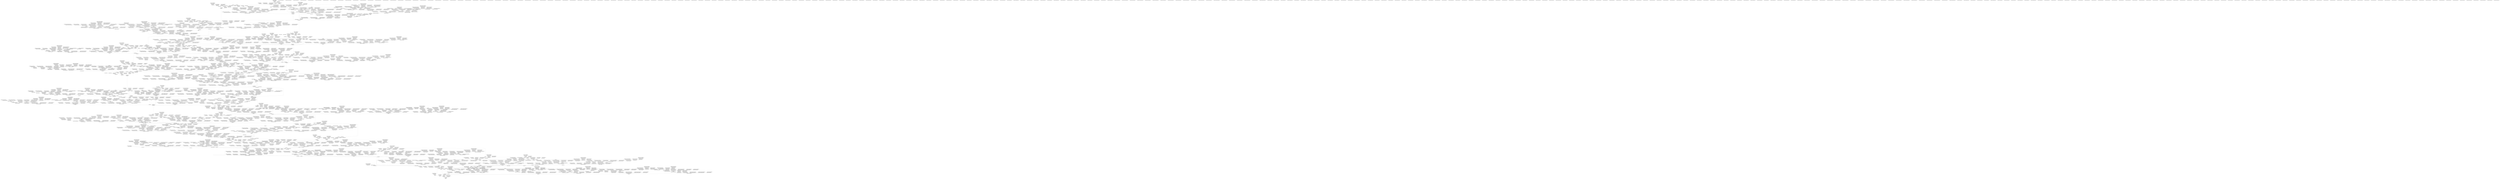 strict digraph  {
self [op=Placeholder];
"NASNet/stem_conv1/Sigmoid/ReadVariableOp/resource" [op=Placeholder];
"NASNet/stem_conv1/Sigmoid/ReadVariableOp" [op=ReadVariableOp];
"NASNet/stem_conv1/Sigmoid" [op=Sigmoid];
"NASNet/stem_conv1/Round" [op=Round];
"NASNet/stem_conv1/ReadVariableOp/resource" [op=Placeholder];
"NASNet/stem_conv1/ReadVariableOp" [op=ReadVariableOp];
"NASNet/stem_conv1/mul" [op=Mul];
"NASNet/stem_conv1/Conv2D" [op=Conv2D];
"NASNet/stem_bn1/ReadVariableOp/resource" [op=Placeholder];
"NASNet/stem_bn1/ReadVariableOp" [op=ReadVariableOp];
"NASNet/stem_bn1/ReadVariableOp_1/resource" [op=Placeholder];
"NASNet/stem_bn1/ReadVariableOp_1" [op=ReadVariableOp];
"NASNet/stem_bn1/FusedBatchNormV3/ReadVariableOp/resource" [op=Placeholder];
"NASNet/stem_bn1/FusedBatchNormV3/ReadVariableOp" [op=ReadVariableOp];
"NASNet/stem_bn1/FusedBatchNormV3/ReadVariableOp_1/resource" [op=Placeholder];
"NASNet/stem_bn1/FusedBatchNormV3/ReadVariableOp_1" [op=ReadVariableOp];
"NASNet/stem_bn1/FusedBatchNormV3" [op=FusedBatchNormV3];
"NASNet/activation/Relu" [op=Relu];
"NASNet/reduction_conv_1_stem_1/Sigmoid/ReadVariableOp/resource" [op=Placeholder];
"NASNet/reduction_conv_1_stem_1/Sigmoid/ReadVariableOp" [op=ReadVariableOp];
"NASNet/reduction_conv_1_stem_1/Sigmoid" [op=Sigmoid];
"NASNet/reduction_conv_1_stem_1/Round" [op=Round];
"NASNet/reduction_conv_1_stem_1/ReadVariableOp/resource" [op=Placeholder];
"NASNet/reduction_conv_1_stem_1/ReadVariableOp" [op=ReadVariableOp];
"NASNet/reduction_conv_1_stem_1/mul" [op=Mul];
"NASNet/reduction_conv_1_stem_1/Conv2D" [op=Conv2D];
"NASNet/reduction_bn_1_stem_1/ReadVariableOp/resource" [op=Placeholder];
"NASNet/reduction_bn_1_stem_1/ReadVariableOp" [op=ReadVariableOp];
"NASNet/reduction_bn_1_stem_1/ReadVariableOp_1/resource" [op=Placeholder];
"NASNet/reduction_bn_1_stem_1/ReadVariableOp_1" [op=ReadVariableOp];
"NASNet/reduction_bn_1_stem_1/FusedBatchNormV3/ReadVariableOp/resource" [op=Placeholder];
"NASNet/reduction_bn_1_stem_1/FusedBatchNormV3/ReadVariableOp" [op=ReadVariableOp];
"NASNet/reduction_bn_1_stem_1/FusedBatchNormV3/ReadVariableOp_1/resource" [op=Placeholder];
"NASNet/reduction_bn_1_stem_1/FusedBatchNormV3/ReadVariableOp_1" [op=ReadVariableOp];
"NASNet/reduction_bn_1_stem_1/FusedBatchNormV3" [op=FusedBatchNormV3];
"NASNet/activation_3/Relu" [op=Relu];
"NASNet/activation_1/Relu" [op=Relu];
"NASNet/separable_conv_1_pad_reduction_right1_stem_1/Pad/paddings" [op=Const];
"NASNet/separable_conv_1_pad_reduction_right1_stem_1/Pad" [op=Pad];
"NASNet/separable_conv_1_pad_reduction_left1_stem_1/Pad/paddings" [op=Const];
"NASNet/separable_conv_1_pad_reduction_left1_stem_1/Pad" [op=Pad];
"NASNet/separable_conv_1_reduction_right1_stem_1/Sigmoid/ReadVariableOp/resource" [op=Placeholder];
"NASNet/separable_conv_1_reduction_right1_stem_1/Sigmoid/ReadVariableOp" [op=ReadVariableOp];
"NASNet/separable_conv_1_reduction_right1_stem_1/Sigmoid" [op=Sigmoid];
"NASNet/separable_conv_1_reduction_right1_stem_1/Round" [op=Round];
"NASNet/separable_conv_1_reduction_right1_stem_1/ReadVariableOp/resource" [op=Placeholder];
"NASNet/separable_conv_1_reduction_right1_stem_1/ReadVariableOp" [op=ReadVariableOp];
"NASNet/separable_conv_1_reduction_right1_stem_1/mul" [op=Mul];
"NASNet/separable_conv_1_reduction_right1_stem_1/separable_conv2d/ReadVariableOp/resource" [op=Placeholder];
"NASNet/separable_conv_1_reduction_right1_stem_1/separable_conv2d/ReadVariableOp" [op=ReadVariableOp];
"NASNet/separable_conv_1_reduction_right1_stem_1/separable_conv2d/Shape" [op=Const];
"NASNet/separable_conv_1_reduction_right1_stem_1/separable_conv2d/dilation_rate" [op=Const];
"NASNet/separable_conv_1_reduction_right1_stem_1/separable_conv2d/depthwise" [op=DepthwiseConv2dNative];
"NASNet/separable_conv_1_reduction_right1_stem_1/separable_conv2d" [op=Conv2D];
"NASNet/separable_conv_1_reduction_left1_stem_1/Sigmoid/ReadVariableOp/resource" [op=Placeholder];
"NASNet/separable_conv_1_reduction_left1_stem_1/Sigmoid/ReadVariableOp" [op=ReadVariableOp];
"NASNet/separable_conv_1_reduction_left1_stem_1/Sigmoid" [op=Sigmoid];
"NASNet/separable_conv_1_reduction_left1_stem_1/Round" [op=Round];
"NASNet/separable_conv_1_reduction_left1_stem_1/ReadVariableOp/resource" [op=Placeholder];
"NASNet/separable_conv_1_reduction_left1_stem_1/ReadVariableOp" [op=ReadVariableOp];
"NASNet/separable_conv_1_reduction_left1_stem_1/mul" [op=Mul];
"NASNet/separable_conv_1_reduction_left1_stem_1/separable_conv2d/ReadVariableOp/resource" [op=Placeholder];
"NASNet/separable_conv_1_reduction_left1_stem_1/separable_conv2d/ReadVariableOp" [op=ReadVariableOp];
"NASNet/separable_conv_1_reduction_left1_stem_1/separable_conv2d/Shape" [op=Const];
"NASNet/separable_conv_1_reduction_left1_stem_1/separable_conv2d/dilation_rate" [op=Const];
"NASNet/separable_conv_1_reduction_left1_stem_1/separable_conv2d/depthwise" [op=DepthwiseConv2dNative];
"NASNet/separable_conv_1_reduction_left1_stem_1/separable_conv2d" [op=Conv2D];
"NASNet/separable_conv_1_bn_reduction_right1_stem_1/ReadVariableOp/resource" [op=Placeholder];
"NASNet/separable_conv_1_bn_reduction_right1_stem_1/ReadVariableOp" [op=ReadVariableOp];
"NASNet/separable_conv_1_bn_reduction_right1_stem_1/ReadVariableOp_1/resource" [op=Placeholder];
"NASNet/separable_conv_1_bn_reduction_right1_stem_1/ReadVariableOp_1" [op=ReadVariableOp];
"NASNet/separable_conv_1_bn_reduction_right1_stem_1/FusedBatchNormV3/ReadVariableOp/resource" [op=Placeholder];
"NASNet/separable_conv_1_bn_reduction_right1_stem_1/FusedBatchNormV3/ReadVariableOp" [op=ReadVariableOp];
"NASNet/separable_conv_1_bn_reduction_right1_stem_1/FusedBatchNormV3/ReadVariableOp_1/resource" [op=Placeholder];
"NASNet/separable_conv_1_bn_reduction_right1_stem_1/FusedBatchNormV3/ReadVariableOp_1" [op=ReadVariableOp];
"NASNet/separable_conv_1_bn_reduction_right1_stem_1/FusedBatchNormV3" [op=FusedBatchNormV3];
"NASNet/separable_conv_1_bn_reduction_left1_stem_1/ReadVariableOp/resource" [op=Placeholder];
"NASNet/separable_conv_1_bn_reduction_left1_stem_1/ReadVariableOp" [op=ReadVariableOp];
"NASNet/separable_conv_1_bn_reduction_left1_stem_1/ReadVariableOp_1/resource" [op=Placeholder];
"NASNet/separable_conv_1_bn_reduction_left1_stem_1/ReadVariableOp_1" [op=ReadVariableOp];
"NASNet/separable_conv_1_bn_reduction_left1_stem_1/FusedBatchNormV3/ReadVariableOp/resource" [op=Placeholder];
"NASNet/separable_conv_1_bn_reduction_left1_stem_1/FusedBatchNormV3/ReadVariableOp" [op=ReadVariableOp];
"NASNet/separable_conv_1_bn_reduction_left1_stem_1/FusedBatchNormV3/ReadVariableOp_1/resource" [op=Placeholder];
"NASNet/separable_conv_1_bn_reduction_left1_stem_1/FusedBatchNormV3/ReadVariableOp_1" [op=ReadVariableOp];
"NASNet/separable_conv_1_bn_reduction_left1_stem_1/FusedBatchNormV3" [op=FusedBatchNormV3];
"NASNet/activation_4/Relu" [op=Relu];
"NASNet/activation_2/Relu" [op=Relu];
"NASNet/separable_conv_2_reduction_right1_stem_1/Sigmoid/ReadVariableOp/resource" [op=Placeholder];
"NASNet/separable_conv_2_reduction_right1_stem_1/Sigmoid/ReadVariableOp" [op=ReadVariableOp];
"NASNet/separable_conv_2_reduction_right1_stem_1/Sigmoid" [op=Sigmoid];
"NASNet/separable_conv_2_reduction_right1_stem_1/Round" [op=Round];
"NASNet/separable_conv_2_reduction_right1_stem_1/ReadVariableOp/resource" [op=Placeholder];
"NASNet/separable_conv_2_reduction_right1_stem_1/ReadVariableOp" [op=ReadVariableOp];
"NASNet/separable_conv_2_reduction_right1_stem_1/mul" [op=Mul];
"NASNet/separable_conv_2_reduction_right1_stem_1/separable_conv2d/ReadVariableOp/resource" [op=Placeholder];
"NASNet/separable_conv_2_reduction_right1_stem_1/separable_conv2d/ReadVariableOp" [op=ReadVariableOp];
"NASNet/separable_conv_2_reduction_right1_stem_1/separable_conv2d/Shape" [op=Const];
"NASNet/separable_conv_2_reduction_right1_stem_1/separable_conv2d/dilation_rate" [op=Const];
"NASNet/separable_conv_2_reduction_right1_stem_1/separable_conv2d/depthwise" [op=DepthwiseConv2dNative];
"NASNet/separable_conv_2_reduction_right1_stem_1/separable_conv2d" [op=Conv2D];
"NASNet/separable_conv_2_reduction_left1_stem_1/Sigmoid/ReadVariableOp/resource" [op=Placeholder];
"NASNet/separable_conv_2_reduction_left1_stem_1/Sigmoid/ReadVariableOp" [op=ReadVariableOp];
"NASNet/separable_conv_2_reduction_left1_stem_1/Sigmoid" [op=Sigmoid];
"NASNet/separable_conv_2_reduction_left1_stem_1/Round" [op=Round];
"NASNet/separable_conv_2_reduction_left1_stem_1/ReadVariableOp/resource" [op=Placeholder];
"NASNet/separable_conv_2_reduction_left1_stem_1/ReadVariableOp" [op=ReadVariableOp];
"NASNet/separable_conv_2_reduction_left1_stem_1/mul" [op=Mul];
"NASNet/separable_conv_2_reduction_left1_stem_1/separable_conv2d/ReadVariableOp/resource" [op=Placeholder];
"NASNet/separable_conv_2_reduction_left1_stem_1/separable_conv2d/ReadVariableOp" [op=ReadVariableOp];
"NASNet/separable_conv_2_reduction_left1_stem_1/separable_conv2d/Shape" [op=Const];
"NASNet/separable_conv_2_reduction_left1_stem_1/separable_conv2d/dilation_rate" [op=Const];
"NASNet/separable_conv_2_reduction_left1_stem_1/separable_conv2d/depthwise" [op=DepthwiseConv2dNative];
"NASNet/separable_conv_2_reduction_left1_stem_1/separable_conv2d" [op=Conv2D];
"NASNet/separable_conv_2_bn_reduction_left1_stem_1/ReadVariableOp/resource" [op=Placeholder];
"NASNet/separable_conv_2_bn_reduction_left1_stem_1/ReadVariableOp" [op=ReadVariableOp];
"NASNet/separable_conv_2_bn_reduction_left1_stem_1/ReadVariableOp_1/resource" [op=Placeholder];
"NASNet/separable_conv_2_bn_reduction_left1_stem_1/ReadVariableOp_1" [op=ReadVariableOp];
"NASNet/separable_conv_2_bn_reduction_left1_stem_1/FusedBatchNormV3/ReadVariableOp/resource" [op=Placeholder];
"NASNet/separable_conv_2_bn_reduction_left1_stem_1/FusedBatchNormV3/ReadVariableOp" [op=ReadVariableOp];
"NASNet/separable_conv_2_bn_reduction_left1_stem_1/FusedBatchNormV3/ReadVariableOp_1/resource" [op=Placeholder];
"NASNet/separable_conv_2_bn_reduction_left1_stem_1/FusedBatchNormV3/ReadVariableOp_1" [op=ReadVariableOp];
"NASNet/separable_conv_2_bn_reduction_left1_stem_1/FusedBatchNormV3" [op=FusedBatchNormV3];
"NASNet/separable_conv_2_bn_reduction_right1_stem_1/ReadVariableOp/resource" [op=Placeholder];
"NASNet/separable_conv_2_bn_reduction_right1_stem_1/ReadVariableOp" [op=ReadVariableOp];
"NASNet/separable_conv_2_bn_reduction_right1_stem_1/ReadVariableOp_1/resource" [op=Placeholder];
"NASNet/separable_conv_2_bn_reduction_right1_stem_1/ReadVariableOp_1" [op=ReadVariableOp];
"NASNet/separable_conv_2_bn_reduction_right1_stem_1/FusedBatchNormV3/ReadVariableOp/resource" [op=Placeholder];
"NASNet/separable_conv_2_bn_reduction_right1_stem_1/FusedBatchNormV3/ReadVariableOp" [op=ReadVariableOp];
"NASNet/separable_conv_2_bn_reduction_right1_stem_1/FusedBatchNormV3/ReadVariableOp_1/resource" [op=Placeholder];
"NASNet/separable_conv_2_bn_reduction_right1_stem_1/FusedBatchNormV3/ReadVariableOp_1" [op=ReadVariableOp];
"NASNet/separable_conv_2_bn_reduction_right1_stem_1/FusedBatchNormV3" [op=FusedBatchNormV3];
"NASNet/activation_5/Relu" [op=Relu];
"NASNet/reduction_add_1_stem_1/add" [op=AddV2];
"NASNet/activation_7/Relu" [op=Relu];
"NASNet/separable_conv_1_pad_reduction_right2_stem_1/Pad/paddings" [op=Const];
"NASNet/separable_conv_1_pad_reduction_right2_stem_1/Pad" [op=Pad];
"NASNet/activation_9/Relu" [op=Relu];
"NASNet/separable_conv_1_pad_reduction_right3_stem_1/Pad/paddings" [op=Const];
"NASNet/separable_conv_1_pad_reduction_right3_stem_1/Pad" [op=Pad];
"NASNet/separable_conv_1_reduction_right2_stem_1/Sigmoid/ReadVariableOp/resource" [op=Placeholder];
"NASNet/separable_conv_1_reduction_right2_stem_1/Sigmoid/ReadVariableOp" [op=ReadVariableOp];
"NASNet/separable_conv_1_reduction_right2_stem_1/Sigmoid" [op=Sigmoid];
"NASNet/separable_conv_1_reduction_right2_stem_1/Round" [op=Round];
"NASNet/separable_conv_1_reduction_right2_stem_1/ReadVariableOp/resource" [op=Placeholder];
"NASNet/separable_conv_1_reduction_right2_stem_1/ReadVariableOp" [op=ReadVariableOp];
"NASNet/separable_conv_1_reduction_right2_stem_1/mul" [op=Mul];
"NASNet/separable_conv_1_reduction_right2_stem_1/separable_conv2d/ReadVariableOp/resource" [op=Placeholder];
"NASNet/separable_conv_1_reduction_right2_stem_1/separable_conv2d/ReadVariableOp" [op=ReadVariableOp];
"NASNet/separable_conv_1_reduction_right2_stem_1/separable_conv2d/Shape" [op=Const];
"NASNet/separable_conv_1_reduction_right2_stem_1/separable_conv2d/dilation_rate" [op=Const];
"NASNet/separable_conv_1_reduction_right2_stem_1/separable_conv2d/depthwise" [op=DepthwiseConv2dNative];
"NASNet/separable_conv_1_reduction_right2_stem_1/separable_conv2d" [op=Conv2D];
"NASNet/separable_conv_1_reduction_left4_stem_1/Sigmoid/ReadVariableOp/resource" [op=Placeholder];
"NASNet/separable_conv_1_reduction_left4_stem_1/Sigmoid/ReadVariableOp" [op=ReadVariableOp];
"NASNet/separable_conv_1_reduction_left4_stem_1/Sigmoid" [op=Sigmoid];
"NASNet/separable_conv_1_reduction_left4_stem_1/Round" [op=Round];
"NASNet/separable_conv_1_reduction_left4_stem_1/ReadVariableOp/resource" [op=Placeholder];
"NASNet/separable_conv_1_reduction_left4_stem_1/ReadVariableOp" [op=ReadVariableOp];
"NASNet/separable_conv_1_reduction_left4_stem_1/mul" [op=Mul];
"NASNet/separable_conv_1_reduction_left4_stem_1/separable_conv2d/ReadVariableOp/resource" [op=Placeholder];
"NASNet/separable_conv_1_reduction_left4_stem_1/separable_conv2d/ReadVariableOp" [op=ReadVariableOp];
"NASNet/separable_conv_1_reduction_left4_stem_1/separable_conv2d/Shape" [op=Const];
"NASNet/separable_conv_1_reduction_left4_stem_1/separable_conv2d/dilation_rate" [op=Const];
"NASNet/separable_conv_1_reduction_left4_stem_1/separable_conv2d/depthwise" [op=DepthwiseConv2dNative];
"NASNet/separable_conv_1_reduction_left4_stem_1/separable_conv2d" [op=Conv2D];
"NASNet/separable_conv_1_reduction_right3_stem_1/Sigmoid/ReadVariableOp/resource" [op=Placeholder];
"NASNet/separable_conv_1_reduction_right3_stem_1/Sigmoid/ReadVariableOp" [op=ReadVariableOp];
"NASNet/separable_conv_1_reduction_right3_stem_1/Sigmoid" [op=Sigmoid];
"NASNet/separable_conv_1_reduction_right3_stem_1/Round" [op=Round];
"NASNet/separable_conv_1_reduction_right3_stem_1/ReadVariableOp/resource" [op=Placeholder];
"NASNet/separable_conv_1_reduction_right3_stem_1/ReadVariableOp" [op=ReadVariableOp];
"NASNet/separable_conv_1_reduction_right3_stem_1/mul" [op=Mul];
"NASNet/separable_conv_1_reduction_right3_stem_1/separable_conv2d/ReadVariableOp/resource" [op=Placeholder];
"NASNet/separable_conv_1_reduction_right3_stem_1/separable_conv2d/ReadVariableOp" [op=ReadVariableOp];
"NASNet/separable_conv_1_reduction_right3_stem_1/separable_conv2d/Shape" [op=Const];
"NASNet/separable_conv_1_reduction_right3_stem_1/separable_conv2d/dilation_rate" [op=Const];
"NASNet/separable_conv_1_reduction_right3_stem_1/separable_conv2d/depthwise" [op=DepthwiseConv2dNative];
"NASNet/separable_conv_1_reduction_right3_stem_1/separable_conv2d" [op=Conv2D];
"NASNet/separable_conv_1_bn_reduction_right2_stem_1/ReadVariableOp/resource" [op=Placeholder];
"NASNet/separable_conv_1_bn_reduction_right2_stem_1/ReadVariableOp" [op=ReadVariableOp];
"NASNet/separable_conv_1_bn_reduction_right2_stem_1/ReadVariableOp_1/resource" [op=Placeholder];
"NASNet/separable_conv_1_bn_reduction_right2_stem_1/ReadVariableOp_1" [op=ReadVariableOp];
"NASNet/separable_conv_1_bn_reduction_right2_stem_1/FusedBatchNormV3/ReadVariableOp/resource" [op=Placeholder];
"NASNet/separable_conv_1_bn_reduction_right2_stem_1/FusedBatchNormV3/ReadVariableOp" [op=ReadVariableOp];
"NASNet/separable_conv_1_bn_reduction_right2_stem_1/FusedBatchNormV3/ReadVariableOp_1/resource" [op=Placeholder];
"NASNet/separable_conv_1_bn_reduction_right2_stem_1/FusedBatchNormV3/ReadVariableOp_1" [op=ReadVariableOp];
"NASNet/separable_conv_1_bn_reduction_right2_stem_1/FusedBatchNormV3" [op=FusedBatchNormV3];
"NASNet/separable_conv_1_bn_reduction_left4_stem_1/ReadVariableOp/resource" [op=Placeholder];
"NASNet/separable_conv_1_bn_reduction_left4_stem_1/ReadVariableOp" [op=ReadVariableOp];
"NASNet/separable_conv_1_bn_reduction_left4_stem_1/ReadVariableOp_1/resource" [op=Placeholder];
"NASNet/separable_conv_1_bn_reduction_left4_stem_1/ReadVariableOp_1" [op=ReadVariableOp];
"NASNet/separable_conv_1_bn_reduction_left4_stem_1/FusedBatchNormV3/ReadVariableOp/resource" [op=Placeholder];
"NASNet/separable_conv_1_bn_reduction_left4_stem_1/FusedBatchNormV3/ReadVariableOp" [op=ReadVariableOp];
"NASNet/separable_conv_1_bn_reduction_left4_stem_1/FusedBatchNormV3/ReadVariableOp_1/resource" [op=Placeholder];
"NASNet/separable_conv_1_bn_reduction_left4_stem_1/FusedBatchNormV3/ReadVariableOp_1" [op=ReadVariableOp];
"NASNet/separable_conv_1_bn_reduction_left4_stem_1/FusedBatchNormV3" [op=FusedBatchNormV3];
"NASNet/separable_conv_1_bn_reduction_right3_stem_1/ReadVariableOp/resource" [op=Placeholder];
"NASNet/separable_conv_1_bn_reduction_right3_stem_1/ReadVariableOp" [op=ReadVariableOp];
"NASNet/separable_conv_1_bn_reduction_right3_stem_1/ReadVariableOp_1/resource" [op=Placeholder];
"NASNet/separable_conv_1_bn_reduction_right3_stem_1/ReadVariableOp_1" [op=ReadVariableOp];
"NASNet/separable_conv_1_bn_reduction_right3_stem_1/FusedBatchNormV3/ReadVariableOp/resource" [op=Placeholder];
"NASNet/separable_conv_1_bn_reduction_right3_stem_1/FusedBatchNormV3/ReadVariableOp" [op=ReadVariableOp];
"NASNet/separable_conv_1_bn_reduction_right3_stem_1/FusedBatchNormV3/ReadVariableOp_1/resource" [op=Placeholder];
"NASNet/separable_conv_1_bn_reduction_right3_stem_1/FusedBatchNormV3/ReadVariableOp_1" [op=ReadVariableOp];
"NASNet/separable_conv_1_bn_reduction_right3_stem_1/FusedBatchNormV3" [op=FusedBatchNormV3];
"NASNet/activation_6/Relu" [op=Relu];
"NASNet/reduction_pad_1_stem_1/Pad/paddings" [op=Const];
"NASNet/reduction_pad_1_stem_1/Pad" [op=Pad];
"NASNet/activation_10/Relu" [op=Relu];
"NASNet/activation_8/Relu" [op=Relu];
"NASNet/separable_conv_2_reduction_right2_stem_1/Sigmoid/ReadVariableOp/resource" [op=Placeholder];
"NASNet/separable_conv_2_reduction_right2_stem_1/Sigmoid/ReadVariableOp" [op=ReadVariableOp];
"NASNet/separable_conv_2_reduction_right2_stem_1/Sigmoid" [op=Sigmoid];
"NASNet/separable_conv_2_reduction_right2_stem_1/Round" [op=Round];
"NASNet/separable_conv_2_reduction_right2_stem_1/ReadVariableOp/resource" [op=Placeholder];
"NASNet/separable_conv_2_reduction_right2_stem_1/ReadVariableOp" [op=ReadVariableOp];
"NASNet/separable_conv_2_reduction_right2_stem_1/mul" [op=Mul];
"NASNet/separable_conv_2_reduction_right2_stem_1/separable_conv2d/ReadVariableOp/resource" [op=Placeholder];
"NASNet/separable_conv_2_reduction_right2_stem_1/separable_conv2d/ReadVariableOp" [op=ReadVariableOp];
"NASNet/separable_conv_2_reduction_right2_stem_1/separable_conv2d/Shape" [op=Const];
"NASNet/separable_conv_2_reduction_right2_stem_1/separable_conv2d/dilation_rate" [op=Const];
"NASNet/separable_conv_2_reduction_right2_stem_1/separable_conv2d/depthwise" [op=DepthwiseConv2dNative];
"NASNet/separable_conv_2_reduction_right2_stem_1/separable_conv2d" [op=Conv2D];
"NASNet/adjust_relu_1_stem_2/Relu" [op=Relu];
"NASNet/separable_conv_2_reduction_left4_stem_1/Sigmoid/ReadVariableOp/resource" [op=Placeholder];
"NASNet/separable_conv_2_reduction_left4_stem_1/Sigmoid/ReadVariableOp" [op=ReadVariableOp];
"NASNet/separable_conv_2_reduction_left4_stem_1/Sigmoid" [op=Sigmoid];
"NASNet/separable_conv_2_reduction_left4_stem_1/Round" [op=Round];
"NASNet/separable_conv_2_reduction_left4_stem_1/ReadVariableOp/resource" [op=Placeholder];
"NASNet/separable_conv_2_reduction_left4_stem_1/ReadVariableOp" [op=ReadVariableOp];
"NASNet/separable_conv_2_reduction_left4_stem_1/mul" [op=Mul];
"NASNet/separable_conv_2_reduction_left4_stem_1/separable_conv2d/ReadVariableOp/resource" [op=Placeholder];
"NASNet/separable_conv_2_reduction_left4_stem_1/separable_conv2d/ReadVariableOp" [op=ReadVariableOp];
"NASNet/separable_conv_2_reduction_left4_stem_1/separable_conv2d/Shape" [op=Const];
"NASNet/separable_conv_2_reduction_left4_stem_1/separable_conv2d/dilation_rate" [op=Const];
"NASNet/separable_conv_2_reduction_left4_stem_1/separable_conv2d/depthwise" [op=DepthwiseConv2dNative];
"NASNet/separable_conv_2_reduction_left4_stem_1/separable_conv2d" [op=Conv2D];
"NASNet/separable_conv_2_reduction_right3_stem_1/Sigmoid/ReadVariableOp/resource" [op=Placeholder];
"NASNet/separable_conv_2_reduction_right3_stem_1/Sigmoid/ReadVariableOp" [op=ReadVariableOp];
"NASNet/separable_conv_2_reduction_right3_stem_1/Sigmoid" [op=Sigmoid];
"NASNet/separable_conv_2_reduction_right3_stem_1/Round" [op=Round];
"NASNet/separable_conv_2_reduction_right3_stem_1/ReadVariableOp/resource" [op=Placeholder];
"NASNet/separable_conv_2_reduction_right3_stem_1/ReadVariableOp" [op=ReadVariableOp];
"NASNet/separable_conv_2_reduction_right3_stem_1/mul" [op=Mul];
"NASNet/separable_conv_2_reduction_right3_stem_1/separable_conv2d/ReadVariableOp/resource" [op=Placeholder];
"NASNet/separable_conv_2_reduction_right3_stem_1/separable_conv2d/ReadVariableOp" [op=ReadVariableOp];
"NASNet/separable_conv_2_reduction_right3_stem_1/separable_conv2d/Shape" [op=Const];
"NASNet/separable_conv_2_reduction_right3_stem_1/separable_conv2d/dilation_rate" [op=Const];
"NASNet/separable_conv_2_reduction_right3_stem_1/separable_conv2d/depthwise" [op=DepthwiseConv2dNative];
"NASNet/separable_conv_2_reduction_right3_stem_1/separable_conv2d" [op=Conv2D];
"NASNet/reduction_left2_stem_1/MaxPool" [op=MaxPool];
"NASNet/separable_conv_2_bn_reduction_right2_stem_1/ReadVariableOp/resource" [op=Placeholder];
"NASNet/separable_conv_2_bn_reduction_right2_stem_1/ReadVariableOp" [op=ReadVariableOp];
"NASNet/separable_conv_2_bn_reduction_right2_stem_1/ReadVariableOp_1/resource" [op=Placeholder];
"NASNet/separable_conv_2_bn_reduction_right2_stem_1/ReadVariableOp_1" [op=ReadVariableOp];
"NASNet/separable_conv_2_bn_reduction_right2_stem_1/FusedBatchNormV3/ReadVariableOp/resource" [op=Placeholder];
"NASNet/separable_conv_2_bn_reduction_right2_stem_1/FusedBatchNormV3/ReadVariableOp" [op=ReadVariableOp];
"NASNet/separable_conv_2_bn_reduction_right2_stem_1/FusedBatchNormV3/ReadVariableOp_1/resource" [op=Placeholder];
"NASNet/separable_conv_2_bn_reduction_right2_stem_1/FusedBatchNormV3/ReadVariableOp_1" [op=ReadVariableOp];
"NASNet/separable_conv_2_bn_reduction_right2_stem_1/FusedBatchNormV3" [op=FusedBatchNormV3];
"NASNet/zero_padding2d/Pad/paddings" [op=Const];
"NASNet/zero_padding2d/Pad" [op=Pad];
"NASNet/reduction_add_2_stem_1/add" [op=AddV2];
"NASNet/separable_conv_2_bn_reduction_left4_stem_1/ReadVariableOp/resource" [op=Placeholder];
"NASNet/separable_conv_2_bn_reduction_left4_stem_1/ReadVariableOp" [op=ReadVariableOp];
"NASNet/separable_conv_2_bn_reduction_left4_stem_1/ReadVariableOp_1/resource" [op=Placeholder];
"NASNet/separable_conv_2_bn_reduction_left4_stem_1/ReadVariableOp_1" [op=ReadVariableOp];
"NASNet/separable_conv_2_bn_reduction_left4_stem_1/FusedBatchNormV3/ReadVariableOp/resource" [op=Placeholder];
"NASNet/separable_conv_2_bn_reduction_left4_stem_1/FusedBatchNormV3/ReadVariableOp" [op=ReadVariableOp];
"NASNet/separable_conv_2_bn_reduction_left4_stem_1/FusedBatchNormV3/ReadVariableOp_1/resource" [op=Placeholder];
"NASNet/separable_conv_2_bn_reduction_left4_stem_1/FusedBatchNormV3/ReadVariableOp_1" [op=ReadVariableOp];
"NASNet/separable_conv_2_bn_reduction_left4_stem_1/FusedBatchNormV3" [op=FusedBatchNormV3];
"NASNet/reduction_right5_stem_1/MaxPool" [op=MaxPool];
"NASNet/reduction_left4_stem_1/AvgPool" [op=AvgPool];
"NASNet/reduction_left3_stem_1/AvgPool" [op=AvgPool];
"NASNet/separable_conv_2_bn_reduction_right3_stem_1/ReadVariableOp/resource" [op=Placeholder];
"NASNet/separable_conv_2_bn_reduction_right3_stem_1/ReadVariableOp" [op=ReadVariableOp];
"NASNet/separable_conv_2_bn_reduction_right3_stem_1/ReadVariableOp_1/resource" [op=Placeholder];
"NASNet/separable_conv_2_bn_reduction_right3_stem_1/ReadVariableOp_1" [op=ReadVariableOp];
"NASNet/separable_conv_2_bn_reduction_right3_stem_1/FusedBatchNormV3/ReadVariableOp/resource" [op=Placeholder];
"NASNet/separable_conv_2_bn_reduction_right3_stem_1/FusedBatchNormV3/ReadVariableOp" [op=ReadVariableOp];
"NASNet/separable_conv_2_bn_reduction_right3_stem_1/FusedBatchNormV3/ReadVariableOp_1/resource" [op=Placeholder];
"NASNet/separable_conv_2_bn_reduction_right3_stem_1/FusedBatchNormV3/ReadVariableOp_1" [op=ReadVariableOp];
"NASNet/separable_conv_2_bn_reduction_right3_stem_1/FusedBatchNormV3" [op=FusedBatchNormV3];
"NASNet/cropping2d/strided_slice/stack" [op=Const];
"NASNet/cropping2d/strided_slice/stack_1" [op=Const];
"NASNet/cropping2d/strided_slice/stack_2" [op=Const];
"NASNet/cropping2d/strided_slice" [op=StridedSlice];
"NASNet/reduction_add3_stem_1/add" [op=AddV2];
"NASNet/add/add" [op=AddV2];
"NASNet/reduction_add4_stem_1/add" [op=AddV2];
"NASNet/reduction_concat_stem_1/concat/axis" [op=Const];
"NASNet/reduction_concat_stem_1/concat" [op=ConcatV2];
"NASNet/adjust_avg_pool_2_stem_2/AvgPool" [op=AvgPool];
"NASNet/adjust_avg_pool_1_stem_2/AvgPool" [op=AvgPool];
"NASNet/adjust_conv_1_stem_2/Sigmoid/ReadVariableOp/resource" [op=Placeholder];
"NASNet/adjust_conv_1_stem_2/Sigmoid/ReadVariableOp" [op=ReadVariableOp];
"NASNet/adjust_conv_1_stem_2/Sigmoid" [op=Sigmoid];
"NASNet/adjust_conv_1_stem_2/Round" [op=Round];
"NASNet/adjust_conv_1_stem_2/ReadVariableOp/resource" [op=Placeholder];
"NASNet/adjust_conv_1_stem_2/ReadVariableOp" [op=ReadVariableOp];
"NASNet/adjust_conv_1_stem_2/mul" [op=Mul];
"NASNet/adjust_conv_1_stem_2/Conv2D" [op=Conv2D];
"NASNet/adjust_conv_2_stem_2/Sigmoid/ReadVariableOp/resource" [op=Placeholder];
"NASNet/adjust_conv_2_stem_2/Sigmoid/ReadVariableOp" [op=ReadVariableOp];
"NASNet/adjust_conv_2_stem_2/Sigmoid" [op=Sigmoid];
"NASNet/adjust_conv_2_stem_2/Round" [op=Round];
"NASNet/adjust_conv_2_stem_2/ReadVariableOp/resource" [op=Placeholder];
"NASNet/adjust_conv_2_stem_2/ReadVariableOp" [op=ReadVariableOp];
"NASNet/adjust_conv_2_stem_2/mul" [op=Mul];
"NASNet/adjust_conv_2_stem_2/Conv2D" [op=Conv2D];
"NASNet/activation_11/Relu" [op=Relu];
"NASNet/concatenate/concat/axis" [op=Const];
"NASNet/concatenate/concat" [op=ConcatV2];
"NASNet/reduction_conv_1_stem_2/Sigmoid/ReadVariableOp/resource" [op=Placeholder];
"NASNet/reduction_conv_1_stem_2/Sigmoid/ReadVariableOp" [op=ReadVariableOp];
"NASNet/reduction_conv_1_stem_2/Sigmoid" [op=Sigmoid];
"NASNet/reduction_conv_1_stem_2/Round" [op=Round];
"NASNet/reduction_conv_1_stem_2/ReadVariableOp/resource" [op=Placeholder];
"NASNet/reduction_conv_1_stem_2/ReadVariableOp" [op=ReadVariableOp];
"NASNet/reduction_conv_1_stem_2/mul" [op=Mul];
"NASNet/reduction_conv_1_stem_2/Conv2D" [op=Conv2D];
"NASNet/adjust_bn_stem_2/ReadVariableOp/resource" [op=Placeholder];
"NASNet/adjust_bn_stem_2/ReadVariableOp" [op=ReadVariableOp];
"NASNet/adjust_bn_stem_2/ReadVariableOp_1/resource" [op=Placeholder];
"NASNet/adjust_bn_stem_2/ReadVariableOp_1" [op=ReadVariableOp];
"NASNet/adjust_bn_stem_2/FusedBatchNormV3/ReadVariableOp/resource" [op=Placeholder];
"NASNet/adjust_bn_stem_2/FusedBatchNormV3/ReadVariableOp" [op=ReadVariableOp];
"NASNet/adjust_bn_stem_2/FusedBatchNormV3/ReadVariableOp_1/resource" [op=Placeholder];
"NASNet/adjust_bn_stem_2/FusedBatchNormV3/ReadVariableOp_1" [op=ReadVariableOp];
"NASNet/adjust_bn_stem_2/FusedBatchNormV3" [op=FusedBatchNormV3];
"NASNet/reduction_bn_1_stem_2/ReadVariableOp/resource" [op=Placeholder];
"NASNet/reduction_bn_1_stem_2/ReadVariableOp" [op=ReadVariableOp];
"NASNet/reduction_bn_1_stem_2/ReadVariableOp_1/resource" [op=Placeholder];
"NASNet/reduction_bn_1_stem_2/ReadVariableOp_1" [op=ReadVariableOp];
"NASNet/reduction_bn_1_stem_2/FusedBatchNormV3/ReadVariableOp/resource" [op=Placeholder];
"NASNet/reduction_bn_1_stem_2/FusedBatchNormV3/ReadVariableOp" [op=ReadVariableOp];
"NASNet/reduction_bn_1_stem_2/FusedBatchNormV3/ReadVariableOp_1/resource" [op=Placeholder];
"NASNet/reduction_bn_1_stem_2/FusedBatchNormV3/ReadVariableOp_1" [op=ReadVariableOp];
"NASNet/reduction_bn_1_stem_2/FusedBatchNormV3" [op=FusedBatchNormV3];
"NASNet/activation_14/Relu" [op=Relu];
"NASNet/activation_12/Relu" [op=Relu];
"NASNet/separable_conv_1_pad_reduction_right1_stem_2/Pad/paddings" [op=Const];
"NASNet/separable_conv_1_pad_reduction_right1_stem_2/Pad" [op=Pad];
"NASNet/separable_conv_1_pad_reduction_left1_stem_2/Pad/paddings" [op=Const];
"NASNet/separable_conv_1_pad_reduction_left1_stem_2/Pad" [op=Pad];
"NASNet/separable_conv_1_reduction_right1_stem_2/Sigmoid/ReadVariableOp/resource" [op=Placeholder];
"NASNet/separable_conv_1_reduction_right1_stem_2/Sigmoid/ReadVariableOp" [op=ReadVariableOp];
"NASNet/separable_conv_1_reduction_right1_stem_2/Sigmoid" [op=Sigmoid];
"NASNet/separable_conv_1_reduction_right1_stem_2/Round" [op=Round];
"NASNet/separable_conv_1_reduction_right1_stem_2/ReadVariableOp/resource" [op=Placeholder];
"NASNet/separable_conv_1_reduction_right1_stem_2/ReadVariableOp" [op=ReadVariableOp];
"NASNet/separable_conv_1_reduction_right1_stem_2/mul" [op=Mul];
"NASNet/separable_conv_1_reduction_right1_stem_2/separable_conv2d/ReadVariableOp/resource" [op=Placeholder];
"NASNet/separable_conv_1_reduction_right1_stem_2/separable_conv2d/ReadVariableOp" [op=ReadVariableOp];
"NASNet/separable_conv_1_reduction_right1_stem_2/separable_conv2d/Shape" [op=Const];
"NASNet/separable_conv_1_reduction_right1_stem_2/separable_conv2d/dilation_rate" [op=Const];
"NASNet/separable_conv_1_reduction_right1_stem_2/separable_conv2d/depthwise" [op=DepthwiseConv2dNative];
"NASNet/separable_conv_1_reduction_right1_stem_2/separable_conv2d" [op=Conv2D];
"NASNet/separable_conv_1_reduction_left1_stem_2/Sigmoid/ReadVariableOp/resource" [op=Placeholder];
"NASNet/separable_conv_1_reduction_left1_stem_2/Sigmoid/ReadVariableOp" [op=ReadVariableOp];
"NASNet/separable_conv_1_reduction_left1_stem_2/Sigmoid" [op=Sigmoid];
"NASNet/separable_conv_1_reduction_left1_stem_2/Round" [op=Round];
"NASNet/separable_conv_1_reduction_left1_stem_2/ReadVariableOp/resource" [op=Placeholder];
"NASNet/separable_conv_1_reduction_left1_stem_2/ReadVariableOp" [op=ReadVariableOp];
"NASNet/separable_conv_1_reduction_left1_stem_2/mul" [op=Mul];
"NASNet/separable_conv_1_reduction_left1_stem_2/separable_conv2d/ReadVariableOp/resource" [op=Placeholder];
"NASNet/separable_conv_1_reduction_left1_stem_2/separable_conv2d/ReadVariableOp" [op=ReadVariableOp];
"NASNet/separable_conv_1_reduction_left1_stem_2/separable_conv2d/Shape" [op=Const];
"NASNet/separable_conv_1_reduction_left1_stem_2/separable_conv2d/dilation_rate" [op=Const];
"NASNet/separable_conv_1_reduction_left1_stem_2/separable_conv2d/depthwise" [op=DepthwiseConv2dNative];
"NASNet/separable_conv_1_reduction_left1_stem_2/separable_conv2d" [op=Conv2D];
"NASNet/separable_conv_1_bn_reduction_right1_stem_2/ReadVariableOp/resource" [op=Placeholder];
"NASNet/separable_conv_1_bn_reduction_right1_stem_2/ReadVariableOp" [op=ReadVariableOp];
"NASNet/separable_conv_1_bn_reduction_right1_stem_2/ReadVariableOp_1/resource" [op=Placeholder];
"NASNet/separable_conv_1_bn_reduction_right1_stem_2/ReadVariableOp_1" [op=ReadVariableOp];
"NASNet/separable_conv_1_bn_reduction_right1_stem_2/FusedBatchNormV3/ReadVariableOp/resource" [op=Placeholder];
"NASNet/separable_conv_1_bn_reduction_right1_stem_2/FusedBatchNormV3/ReadVariableOp" [op=ReadVariableOp];
"NASNet/separable_conv_1_bn_reduction_right1_stem_2/FusedBatchNormV3/ReadVariableOp_1/resource" [op=Placeholder];
"NASNet/separable_conv_1_bn_reduction_right1_stem_2/FusedBatchNormV3/ReadVariableOp_1" [op=ReadVariableOp];
"NASNet/separable_conv_1_bn_reduction_right1_stem_2/FusedBatchNormV3" [op=FusedBatchNormV3];
"NASNet/separable_conv_1_bn_reduction_left1_stem_2/ReadVariableOp/resource" [op=Placeholder];
"NASNet/separable_conv_1_bn_reduction_left1_stem_2/ReadVariableOp" [op=ReadVariableOp];
"NASNet/separable_conv_1_bn_reduction_left1_stem_2/ReadVariableOp_1/resource" [op=Placeholder];
"NASNet/separable_conv_1_bn_reduction_left1_stem_2/ReadVariableOp_1" [op=ReadVariableOp];
"NASNet/separable_conv_1_bn_reduction_left1_stem_2/FusedBatchNormV3/ReadVariableOp/resource" [op=Placeholder];
"NASNet/separable_conv_1_bn_reduction_left1_stem_2/FusedBatchNormV3/ReadVariableOp" [op=ReadVariableOp];
"NASNet/separable_conv_1_bn_reduction_left1_stem_2/FusedBatchNormV3/ReadVariableOp_1/resource" [op=Placeholder];
"NASNet/separable_conv_1_bn_reduction_left1_stem_2/FusedBatchNormV3/ReadVariableOp_1" [op=ReadVariableOp];
"NASNet/separable_conv_1_bn_reduction_left1_stem_2/FusedBatchNormV3" [op=FusedBatchNormV3];
"NASNet/activation_15/Relu" [op=Relu];
"NASNet/activation_13/Relu" [op=Relu];
"NASNet/separable_conv_2_reduction_right1_stem_2/Sigmoid/ReadVariableOp/resource" [op=Placeholder];
"NASNet/separable_conv_2_reduction_right1_stem_2/Sigmoid/ReadVariableOp" [op=ReadVariableOp];
"NASNet/separable_conv_2_reduction_right1_stem_2/Sigmoid" [op=Sigmoid];
"NASNet/separable_conv_2_reduction_right1_stem_2/Round" [op=Round];
"NASNet/separable_conv_2_reduction_right1_stem_2/ReadVariableOp/resource" [op=Placeholder];
"NASNet/separable_conv_2_reduction_right1_stem_2/ReadVariableOp" [op=ReadVariableOp];
"NASNet/separable_conv_2_reduction_right1_stem_2/mul" [op=Mul];
"NASNet/separable_conv_2_reduction_right1_stem_2/separable_conv2d/ReadVariableOp/resource" [op=Placeholder];
"NASNet/separable_conv_2_reduction_right1_stem_2/separable_conv2d/ReadVariableOp" [op=ReadVariableOp];
"NASNet/separable_conv_2_reduction_right1_stem_2/separable_conv2d/Shape" [op=Const];
"NASNet/separable_conv_2_reduction_right1_stem_2/separable_conv2d/dilation_rate" [op=Const];
"NASNet/separable_conv_2_reduction_right1_stem_2/separable_conv2d/depthwise" [op=DepthwiseConv2dNative];
"NASNet/separable_conv_2_reduction_right1_stem_2/separable_conv2d" [op=Conv2D];
"NASNet/separable_conv_2_reduction_left1_stem_2/Sigmoid/ReadVariableOp/resource" [op=Placeholder];
"NASNet/separable_conv_2_reduction_left1_stem_2/Sigmoid/ReadVariableOp" [op=ReadVariableOp];
"NASNet/separable_conv_2_reduction_left1_stem_2/Sigmoid" [op=Sigmoid];
"NASNet/separable_conv_2_reduction_left1_stem_2/Round" [op=Round];
"NASNet/separable_conv_2_reduction_left1_stem_2/ReadVariableOp/resource" [op=Placeholder];
"NASNet/separable_conv_2_reduction_left1_stem_2/ReadVariableOp" [op=ReadVariableOp];
"NASNet/separable_conv_2_reduction_left1_stem_2/mul" [op=Mul];
"NASNet/separable_conv_2_reduction_left1_stem_2/separable_conv2d/ReadVariableOp/resource" [op=Placeholder];
"NASNet/separable_conv_2_reduction_left1_stem_2/separable_conv2d/ReadVariableOp" [op=ReadVariableOp];
"NASNet/separable_conv_2_reduction_left1_stem_2/separable_conv2d/Shape" [op=Const];
"NASNet/separable_conv_2_reduction_left1_stem_2/separable_conv2d/dilation_rate" [op=Const];
"NASNet/separable_conv_2_reduction_left1_stem_2/separable_conv2d/depthwise" [op=DepthwiseConv2dNative];
"NASNet/separable_conv_2_reduction_left1_stem_2/separable_conv2d" [op=Conv2D];
"NASNet/separable_conv_2_bn_reduction_left1_stem_2/ReadVariableOp/resource" [op=Placeholder];
"NASNet/separable_conv_2_bn_reduction_left1_stem_2/ReadVariableOp" [op=ReadVariableOp];
"NASNet/separable_conv_2_bn_reduction_left1_stem_2/ReadVariableOp_1/resource" [op=Placeholder];
"NASNet/separable_conv_2_bn_reduction_left1_stem_2/ReadVariableOp_1" [op=ReadVariableOp];
"NASNet/separable_conv_2_bn_reduction_left1_stem_2/FusedBatchNormV3/ReadVariableOp/resource" [op=Placeholder];
"NASNet/separable_conv_2_bn_reduction_left1_stem_2/FusedBatchNormV3/ReadVariableOp" [op=ReadVariableOp];
"NASNet/separable_conv_2_bn_reduction_left1_stem_2/FusedBatchNormV3/ReadVariableOp_1/resource" [op=Placeholder];
"NASNet/separable_conv_2_bn_reduction_left1_stem_2/FusedBatchNormV3/ReadVariableOp_1" [op=ReadVariableOp];
"NASNet/separable_conv_2_bn_reduction_left1_stem_2/FusedBatchNormV3" [op=FusedBatchNormV3];
"NASNet/separable_conv_2_bn_reduction_right1_stem_2/ReadVariableOp/resource" [op=Placeholder];
"NASNet/separable_conv_2_bn_reduction_right1_stem_2/ReadVariableOp" [op=ReadVariableOp];
"NASNet/separable_conv_2_bn_reduction_right1_stem_2/ReadVariableOp_1/resource" [op=Placeholder];
"NASNet/separable_conv_2_bn_reduction_right1_stem_2/ReadVariableOp_1" [op=ReadVariableOp];
"NASNet/separable_conv_2_bn_reduction_right1_stem_2/FusedBatchNormV3/ReadVariableOp/resource" [op=Placeholder];
"NASNet/separable_conv_2_bn_reduction_right1_stem_2/FusedBatchNormV3/ReadVariableOp" [op=ReadVariableOp];
"NASNet/separable_conv_2_bn_reduction_right1_stem_2/FusedBatchNormV3/ReadVariableOp_1/resource" [op=Placeholder];
"NASNet/separable_conv_2_bn_reduction_right1_stem_2/FusedBatchNormV3/ReadVariableOp_1" [op=ReadVariableOp];
"NASNet/separable_conv_2_bn_reduction_right1_stem_2/FusedBatchNormV3" [op=FusedBatchNormV3];
"NASNet/activation_16/Relu" [op=Relu];
"NASNet/reduction_add_1_stem_2/add" [op=AddV2];
"NASNet/activation_18/Relu" [op=Relu];
"NASNet/separable_conv_1_pad_reduction_right2_stem_2/Pad/paddings" [op=Const];
"NASNet/separable_conv_1_pad_reduction_right2_stem_2/Pad" [op=Pad];
"NASNet/activation_20/Relu" [op=Relu];
"NASNet/separable_conv_1_pad_reduction_right3_stem_2/Pad/paddings" [op=Const];
"NASNet/separable_conv_1_pad_reduction_right3_stem_2/Pad" [op=Pad];
"NASNet/separable_conv_1_reduction_right2_stem_2/Sigmoid/ReadVariableOp/resource" [op=Placeholder];
"NASNet/separable_conv_1_reduction_right2_stem_2/Sigmoid/ReadVariableOp" [op=ReadVariableOp];
"NASNet/separable_conv_1_reduction_right2_stem_2/Sigmoid" [op=Sigmoid];
"NASNet/separable_conv_1_reduction_right2_stem_2/Round" [op=Round];
"NASNet/separable_conv_1_reduction_right2_stem_2/ReadVariableOp/resource" [op=Placeholder];
"NASNet/separable_conv_1_reduction_right2_stem_2/ReadVariableOp" [op=ReadVariableOp];
"NASNet/separable_conv_1_reduction_right2_stem_2/mul" [op=Mul];
"NASNet/separable_conv_1_reduction_right2_stem_2/separable_conv2d/ReadVariableOp/resource" [op=Placeholder];
"NASNet/separable_conv_1_reduction_right2_stem_2/separable_conv2d/ReadVariableOp" [op=ReadVariableOp];
"NASNet/separable_conv_1_reduction_right2_stem_2/separable_conv2d/Shape" [op=Const];
"NASNet/separable_conv_1_reduction_right2_stem_2/separable_conv2d/dilation_rate" [op=Const];
"NASNet/separable_conv_1_reduction_right2_stem_2/separable_conv2d/depthwise" [op=DepthwiseConv2dNative];
"NASNet/separable_conv_1_reduction_right2_stem_2/separable_conv2d" [op=Conv2D];
"NASNet/separable_conv_1_reduction_left4_stem_2/Sigmoid/ReadVariableOp/resource" [op=Placeholder];
"NASNet/separable_conv_1_reduction_left4_stem_2/Sigmoid/ReadVariableOp" [op=ReadVariableOp];
"NASNet/separable_conv_1_reduction_left4_stem_2/Sigmoid" [op=Sigmoid];
"NASNet/separable_conv_1_reduction_left4_stem_2/Round" [op=Round];
"NASNet/separable_conv_1_reduction_left4_stem_2/ReadVariableOp/resource" [op=Placeholder];
"NASNet/separable_conv_1_reduction_left4_stem_2/ReadVariableOp" [op=ReadVariableOp];
"NASNet/separable_conv_1_reduction_left4_stem_2/mul" [op=Mul];
"NASNet/separable_conv_1_reduction_left4_stem_2/separable_conv2d/ReadVariableOp/resource" [op=Placeholder];
"NASNet/separable_conv_1_reduction_left4_stem_2/separable_conv2d/ReadVariableOp" [op=ReadVariableOp];
"NASNet/separable_conv_1_reduction_left4_stem_2/separable_conv2d/Shape" [op=Const];
"NASNet/separable_conv_1_reduction_left4_stem_2/separable_conv2d/dilation_rate" [op=Const];
"NASNet/separable_conv_1_reduction_left4_stem_2/separable_conv2d/depthwise" [op=DepthwiseConv2dNative];
"NASNet/separable_conv_1_reduction_left4_stem_2/separable_conv2d" [op=Conv2D];
"NASNet/separable_conv_1_reduction_right3_stem_2/Sigmoid/ReadVariableOp/resource" [op=Placeholder];
"NASNet/separable_conv_1_reduction_right3_stem_2/Sigmoid/ReadVariableOp" [op=ReadVariableOp];
"NASNet/separable_conv_1_reduction_right3_stem_2/Sigmoid" [op=Sigmoid];
"NASNet/separable_conv_1_reduction_right3_stem_2/Round" [op=Round];
"NASNet/separable_conv_1_reduction_right3_stem_2/ReadVariableOp/resource" [op=Placeholder];
"NASNet/separable_conv_1_reduction_right3_stem_2/ReadVariableOp" [op=ReadVariableOp];
"NASNet/separable_conv_1_reduction_right3_stem_2/mul" [op=Mul];
"NASNet/separable_conv_1_reduction_right3_stem_2/separable_conv2d/ReadVariableOp/resource" [op=Placeholder];
"NASNet/separable_conv_1_reduction_right3_stem_2/separable_conv2d/ReadVariableOp" [op=ReadVariableOp];
"NASNet/separable_conv_1_reduction_right3_stem_2/separable_conv2d/Shape" [op=Const];
"NASNet/separable_conv_1_reduction_right3_stem_2/separable_conv2d/dilation_rate" [op=Const];
"NASNet/separable_conv_1_reduction_right3_stem_2/separable_conv2d/depthwise" [op=DepthwiseConv2dNative];
"NASNet/separable_conv_1_reduction_right3_stem_2/separable_conv2d" [op=Conv2D];
"NASNet/separable_conv_1_bn_reduction_right2_stem_2/ReadVariableOp/resource" [op=Placeholder];
"NASNet/separable_conv_1_bn_reduction_right2_stem_2/ReadVariableOp" [op=ReadVariableOp];
"NASNet/separable_conv_1_bn_reduction_right2_stem_2/ReadVariableOp_1/resource" [op=Placeholder];
"NASNet/separable_conv_1_bn_reduction_right2_stem_2/ReadVariableOp_1" [op=ReadVariableOp];
"NASNet/separable_conv_1_bn_reduction_right2_stem_2/FusedBatchNormV3/ReadVariableOp/resource" [op=Placeholder];
"NASNet/separable_conv_1_bn_reduction_right2_stem_2/FusedBatchNormV3/ReadVariableOp" [op=ReadVariableOp];
"NASNet/separable_conv_1_bn_reduction_right2_stem_2/FusedBatchNormV3/ReadVariableOp_1/resource" [op=Placeholder];
"NASNet/separable_conv_1_bn_reduction_right2_stem_2/FusedBatchNormV3/ReadVariableOp_1" [op=ReadVariableOp];
"NASNet/separable_conv_1_bn_reduction_right2_stem_2/FusedBatchNormV3" [op=FusedBatchNormV3];
"NASNet/separable_conv_1_bn_reduction_left4_stem_2/ReadVariableOp/resource" [op=Placeholder];
"NASNet/separable_conv_1_bn_reduction_left4_stem_2/ReadVariableOp" [op=ReadVariableOp];
"NASNet/separable_conv_1_bn_reduction_left4_stem_2/ReadVariableOp_1/resource" [op=Placeholder];
"NASNet/separable_conv_1_bn_reduction_left4_stem_2/ReadVariableOp_1" [op=ReadVariableOp];
"NASNet/separable_conv_1_bn_reduction_left4_stem_2/FusedBatchNormV3/ReadVariableOp/resource" [op=Placeholder];
"NASNet/separable_conv_1_bn_reduction_left4_stem_2/FusedBatchNormV3/ReadVariableOp" [op=ReadVariableOp];
"NASNet/separable_conv_1_bn_reduction_left4_stem_2/FusedBatchNormV3/ReadVariableOp_1/resource" [op=Placeholder];
"NASNet/separable_conv_1_bn_reduction_left4_stem_2/FusedBatchNormV3/ReadVariableOp_1" [op=ReadVariableOp];
"NASNet/separable_conv_1_bn_reduction_left4_stem_2/FusedBatchNormV3" [op=FusedBatchNormV3];
"NASNet/separable_conv_1_bn_reduction_right3_stem_2/ReadVariableOp/resource" [op=Placeholder];
"NASNet/separable_conv_1_bn_reduction_right3_stem_2/ReadVariableOp" [op=ReadVariableOp];
"NASNet/separable_conv_1_bn_reduction_right3_stem_2/ReadVariableOp_1/resource" [op=Placeholder];
"NASNet/separable_conv_1_bn_reduction_right3_stem_2/ReadVariableOp_1" [op=ReadVariableOp];
"NASNet/separable_conv_1_bn_reduction_right3_stem_2/FusedBatchNormV3/ReadVariableOp/resource" [op=Placeholder];
"NASNet/separable_conv_1_bn_reduction_right3_stem_2/FusedBatchNormV3/ReadVariableOp" [op=ReadVariableOp];
"NASNet/separable_conv_1_bn_reduction_right3_stem_2/FusedBatchNormV3/ReadVariableOp_1/resource" [op=Placeholder];
"NASNet/separable_conv_1_bn_reduction_right3_stem_2/FusedBatchNormV3/ReadVariableOp_1" [op=ReadVariableOp];
"NASNet/separable_conv_1_bn_reduction_right3_stem_2/FusedBatchNormV3" [op=FusedBatchNormV3];
"NASNet/activation_17/Relu" [op=Relu];
"NASNet/reduction_pad_1_stem_2/Pad/paddings" [op=Const];
"NASNet/reduction_pad_1_stem_2/Pad" [op=Pad];
"NASNet/activation_21/Relu" [op=Relu];
"NASNet/activation_19/Relu" [op=Relu];
"NASNet/separable_conv_2_reduction_right2_stem_2/Sigmoid/ReadVariableOp/resource" [op=Placeholder];
"NASNet/separable_conv_2_reduction_right2_stem_2/Sigmoid/ReadVariableOp" [op=ReadVariableOp];
"NASNet/separable_conv_2_reduction_right2_stem_2/Sigmoid" [op=Sigmoid];
"NASNet/separable_conv_2_reduction_right2_stem_2/Round" [op=Round];
"NASNet/separable_conv_2_reduction_right2_stem_2/ReadVariableOp/resource" [op=Placeholder];
"NASNet/separable_conv_2_reduction_right2_stem_2/ReadVariableOp" [op=ReadVariableOp];
"NASNet/separable_conv_2_reduction_right2_stem_2/mul" [op=Mul];
"NASNet/separable_conv_2_reduction_right2_stem_2/separable_conv2d/ReadVariableOp/resource" [op=Placeholder];
"NASNet/separable_conv_2_reduction_right2_stem_2/separable_conv2d/ReadVariableOp" [op=ReadVariableOp];
"NASNet/separable_conv_2_reduction_right2_stem_2/separable_conv2d/Shape" [op=Const];
"NASNet/separable_conv_2_reduction_right2_stem_2/separable_conv2d/dilation_rate" [op=Const];
"NASNet/separable_conv_2_reduction_right2_stem_2/separable_conv2d/depthwise" [op=DepthwiseConv2dNative];
"NASNet/separable_conv_2_reduction_right2_stem_2/separable_conv2d" [op=Conv2D];
"NASNet/adjust_relu_1_0/Relu" [op=Relu];
"NASNet/separable_conv_2_reduction_left4_stem_2/Sigmoid/ReadVariableOp/resource" [op=Placeholder];
"NASNet/separable_conv_2_reduction_left4_stem_2/Sigmoid/ReadVariableOp" [op=ReadVariableOp];
"NASNet/separable_conv_2_reduction_left4_stem_2/Sigmoid" [op=Sigmoid];
"NASNet/separable_conv_2_reduction_left4_stem_2/Round" [op=Round];
"NASNet/separable_conv_2_reduction_left4_stem_2/ReadVariableOp/resource" [op=Placeholder];
"NASNet/separable_conv_2_reduction_left4_stem_2/ReadVariableOp" [op=ReadVariableOp];
"NASNet/separable_conv_2_reduction_left4_stem_2/mul" [op=Mul];
"NASNet/separable_conv_2_reduction_left4_stem_2/separable_conv2d/ReadVariableOp/resource" [op=Placeholder];
"NASNet/separable_conv_2_reduction_left4_stem_2/separable_conv2d/ReadVariableOp" [op=ReadVariableOp];
"NASNet/separable_conv_2_reduction_left4_stem_2/separable_conv2d/Shape" [op=Const];
"NASNet/separable_conv_2_reduction_left4_stem_2/separable_conv2d/dilation_rate" [op=Const];
"NASNet/separable_conv_2_reduction_left4_stem_2/separable_conv2d/depthwise" [op=DepthwiseConv2dNative];
"NASNet/separable_conv_2_reduction_left4_stem_2/separable_conv2d" [op=Conv2D];
"NASNet/separable_conv_2_reduction_right3_stem_2/Sigmoid/ReadVariableOp/resource" [op=Placeholder];
"NASNet/separable_conv_2_reduction_right3_stem_2/Sigmoid/ReadVariableOp" [op=ReadVariableOp];
"NASNet/separable_conv_2_reduction_right3_stem_2/Sigmoid" [op=Sigmoid];
"NASNet/separable_conv_2_reduction_right3_stem_2/Round" [op=Round];
"NASNet/separable_conv_2_reduction_right3_stem_2/ReadVariableOp/resource" [op=Placeholder];
"NASNet/separable_conv_2_reduction_right3_stem_2/ReadVariableOp" [op=ReadVariableOp];
"NASNet/separable_conv_2_reduction_right3_stem_2/mul" [op=Mul];
"NASNet/separable_conv_2_reduction_right3_stem_2/separable_conv2d/ReadVariableOp/resource" [op=Placeholder];
"NASNet/separable_conv_2_reduction_right3_stem_2/separable_conv2d/ReadVariableOp" [op=ReadVariableOp];
"NASNet/separable_conv_2_reduction_right3_stem_2/separable_conv2d/Shape" [op=Const];
"NASNet/separable_conv_2_reduction_right3_stem_2/separable_conv2d/dilation_rate" [op=Const];
"NASNet/separable_conv_2_reduction_right3_stem_2/separable_conv2d/depthwise" [op=DepthwiseConv2dNative];
"NASNet/separable_conv_2_reduction_right3_stem_2/separable_conv2d" [op=Conv2D];
"NASNet/reduction_left2_stem_2/MaxPool" [op=MaxPool];
"NASNet/separable_conv_2_bn_reduction_right2_stem_2/ReadVariableOp/resource" [op=Placeholder];
"NASNet/separable_conv_2_bn_reduction_right2_stem_2/ReadVariableOp" [op=ReadVariableOp];
"NASNet/separable_conv_2_bn_reduction_right2_stem_2/ReadVariableOp_1/resource" [op=Placeholder];
"NASNet/separable_conv_2_bn_reduction_right2_stem_2/ReadVariableOp_1" [op=ReadVariableOp];
"NASNet/separable_conv_2_bn_reduction_right2_stem_2/FusedBatchNormV3/ReadVariableOp/resource" [op=Placeholder];
"NASNet/separable_conv_2_bn_reduction_right2_stem_2/FusedBatchNormV3/ReadVariableOp" [op=ReadVariableOp];
"NASNet/separable_conv_2_bn_reduction_right2_stem_2/FusedBatchNormV3/ReadVariableOp_1/resource" [op=Placeholder];
"NASNet/separable_conv_2_bn_reduction_right2_stem_2/FusedBatchNormV3/ReadVariableOp_1" [op=ReadVariableOp];
"NASNet/separable_conv_2_bn_reduction_right2_stem_2/FusedBatchNormV3" [op=FusedBatchNormV3];
"NASNet/zero_padding2d_1/Pad/paddings" [op=Const];
"NASNet/zero_padding2d_1/Pad" [op=Pad];
"NASNet/reduction_add_2_stem_2/add" [op=AddV2];
"NASNet/separable_conv_2_bn_reduction_left4_stem_2/ReadVariableOp/resource" [op=Placeholder];
"NASNet/separable_conv_2_bn_reduction_left4_stem_2/ReadVariableOp" [op=ReadVariableOp];
"NASNet/separable_conv_2_bn_reduction_left4_stem_2/ReadVariableOp_1/resource" [op=Placeholder];
"NASNet/separable_conv_2_bn_reduction_left4_stem_2/ReadVariableOp_1" [op=ReadVariableOp];
"NASNet/separable_conv_2_bn_reduction_left4_stem_2/FusedBatchNormV3/ReadVariableOp/resource" [op=Placeholder];
"NASNet/separable_conv_2_bn_reduction_left4_stem_2/FusedBatchNormV3/ReadVariableOp" [op=ReadVariableOp];
"NASNet/separable_conv_2_bn_reduction_left4_stem_2/FusedBatchNormV3/ReadVariableOp_1/resource" [op=Placeholder];
"NASNet/separable_conv_2_bn_reduction_left4_stem_2/FusedBatchNormV3/ReadVariableOp_1" [op=ReadVariableOp];
"NASNet/separable_conv_2_bn_reduction_left4_stem_2/FusedBatchNormV3" [op=FusedBatchNormV3];
"NASNet/reduction_right5_stem_2/MaxPool" [op=MaxPool];
"NASNet/reduction_left4_stem_2/AvgPool" [op=AvgPool];
"NASNet/reduction_left3_stem_2/AvgPool" [op=AvgPool];
"NASNet/separable_conv_2_bn_reduction_right3_stem_2/ReadVariableOp/resource" [op=Placeholder];
"NASNet/separable_conv_2_bn_reduction_right3_stem_2/ReadVariableOp" [op=ReadVariableOp];
"NASNet/separable_conv_2_bn_reduction_right3_stem_2/ReadVariableOp_1/resource" [op=Placeholder];
"NASNet/separable_conv_2_bn_reduction_right3_stem_2/ReadVariableOp_1" [op=ReadVariableOp];
"NASNet/separable_conv_2_bn_reduction_right3_stem_2/FusedBatchNormV3/ReadVariableOp/resource" [op=Placeholder];
"NASNet/separable_conv_2_bn_reduction_right3_stem_2/FusedBatchNormV3/ReadVariableOp" [op=ReadVariableOp];
"NASNet/separable_conv_2_bn_reduction_right3_stem_2/FusedBatchNormV3/ReadVariableOp_1/resource" [op=Placeholder];
"NASNet/separable_conv_2_bn_reduction_right3_stem_2/FusedBatchNormV3/ReadVariableOp_1" [op=ReadVariableOp];
"NASNet/separable_conv_2_bn_reduction_right3_stem_2/FusedBatchNormV3" [op=FusedBatchNormV3];
"NASNet/cropping2d_1/strided_slice/stack" [op=Const];
"NASNet/cropping2d_1/strided_slice/stack_1" [op=Const];
"NASNet/cropping2d_1/strided_slice/stack_2" [op=Const];
"NASNet/cropping2d_1/strided_slice" [op=StridedSlice];
"NASNet/reduction_add3_stem_2/add" [op=AddV2];
"NASNet/add_1/add" [op=AddV2];
"NASNet/reduction_add4_stem_2/add" [op=AddV2];
"NASNet/reduction_concat_stem_2/concat/axis" [op=Const];
"NASNet/reduction_concat_stem_2/concat" [op=ConcatV2];
"NASNet/adjust_avg_pool_2_0/AvgPool" [op=AvgPool];
"NASNet/adjust_avg_pool_1_0/AvgPool" [op=AvgPool];
"NASNet/activation_22/Relu" [op=Relu];
"NASNet/adjust_conv_1_0/Sigmoid/ReadVariableOp/resource" [op=Placeholder];
"NASNet/adjust_conv_1_0/Sigmoid/ReadVariableOp" [op=ReadVariableOp];
"NASNet/adjust_conv_1_0/Sigmoid" [op=Sigmoid];
"NASNet/adjust_conv_1_0/Round" [op=Round];
"NASNet/adjust_conv_1_0/ReadVariableOp/resource" [op=Placeholder];
"NASNet/adjust_conv_1_0/ReadVariableOp" [op=ReadVariableOp];
"NASNet/adjust_conv_1_0/mul" [op=Mul];
"NASNet/adjust_conv_1_0/Conv2D" [op=Conv2D];
"NASNet/adjust_conv_2_0/Sigmoid/ReadVariableOp/resource" [op=Placeholder];
"NASNet/adjust_conv_2_0/Sigmoid/ReadVariableOp" [op=ReadVariableOp];
"NASNet/adjust_conv_2_0/Sigmoid" [op=Sigmoid];
"NASNet/adjust_conv_2_0/Round" [op=Round];
"NASNet/adjust_conv_2_0/ReadVariableOp/resource" [op=Placeholder];
"NASNet/adjust_conv_2_0/ReadVariableOp" [op=ReadVariableOp];
"NASNet/adjust_conv_2_0/mul" [op=Mul];
"NASNet/adjust_conv_2_0/Conv2D" [op=Conv2D];
"NASNet/normal_conv_1_0/Sigmoid/ReadVariableOp/resource" [op=Placeholder];
"NASNet/normal_conv_1_0/Sigmoid/ReadVariableOp" [op=ReadVariableOp];
"NASNet/normal_conv_1_0/Sigmoid" [op=Sigmoid];
"NASNet/normal_conv_1_0/Round" [op=Round];
"NASNet/normal_conv_1_0/ReadVariableOp/resource" [op=Placeholder];
"NASNet/normal_conv_1_0/ReadVariableOp" [op=ReadVariableOp];
"NASNet/normal_conv_1_0/mul" [op=Mul];
"NASNet/normal_conv_1_0/Conv2D" [op=Conv2D];
"NASNet/concatenate_1/concat/axis" [op=Const];
"NASNet/concatenate_1/concat" [op=ConcatV2];
"NASNet/adjust_bn_0/ReadVariableOp/resource" [op=Placeholder];
"NASNet/adjust_bn_0/ReadVariableOp" [op=ReadVariableOp];
"NASNet/adjust_bn_0/ReadVariableOp_1/resource" [op=Placeholder];
"NASNet/adjust_bn_0/ReadVariableOp_1" [op=ReadVariableOp];
"NASNet/adjust_bn_0/FusedBatchNormV3/ReadVariableOp/resource" [op=Placeholder];
"NASNet/adjust_bn_0/FusedBatchNormV3/ReadVariableOp" [op=ReadVariableOp];
"NASNet/adjust_bn_0/FusedBatchNormV3/ReadVariableOp_1/resource" [op=Placeholder];
"NASNet/adjust_bn_0/FusedBatchNormV3/ReadVariableOp_1" [op=ReadVariableOp];
"NASNet/adjust_bn_0/FusedBatchNormV3" [op=FusedBatchNormV3];
"NASNet/normal_bn_1_0/ReadVariableOp/resource" [op=Placeholder];
"NASNet/normal_bn_1_0/ReadVariableOp" [op=ReadVariableOp];
"NASNet/normal_bn_1_0/ReadVariableOp_1/resource" [op=Placeholder];
"NASNet/normal_bn_1_0/ReadVariableOp_1" [op=ReadVariableOp];
"NASNet/normal_bn_1_0/FusedBatchNormV3/ReadVariableOp/resource" [op=Placeholder];
"NASNet/normal_bn_1_0/FusedBatchNormV3/ReadVariableOp" [op=ReadVariableOp];
"NASNet/normal_bn_1_0/FusedBatchNormV3/ReadVariableOp_1/resource" [op=Placeholder];
"NASNet/normal_bn_1_0/FusedBatchNormV3/ReadVariableOp_1" [op=ReadVariableOp];
"NASNet/normal_bn_1_0/FusedBatchNormV3" [op=FusedBatchNormV3];
"NASNet/activation_31/Relu" [op=Relu];
"NASNet/activation_29/Relu" [op=Relu];
"NASNet/activation_27/Relu" [op=Relu];
"NASNet/activation_25/Relu" [op=Relu];
"NASNet/activation_23/Relu" [op=Relu];
"NASNet/separable_conv_1_normal_left5_0/Sigmoid/ReadVariableOp/resource" [op=Placeholder];
"NASNet/separable_conv_1_normal_left5_0/Sigmoid/ReadVariableOp" [op=ReadVariableOp];
"NASNet/separable_conv_1_normal_left5_0/Sigmoid" [op=Sigmoid];
"NASNet/separable_conv_1_normal_left5_0/Round" [op=Round];
"NASNet/separable_conv_1_normal_left5_0/ReadVariableOp/resource" [op=Placeholder];
"NASNet/separable_conv_1_normal_left5_0/ReadVariableOp" [op=ReadVariableOp];
"NASNet/separable_conv_1_normal_left5_0/mul" [op=Mul];
"NASNet/separable_conv_1_normal_left5_0/separable_conv2d/ReadVariableOp/resource" [op=Placeholder];
"NASNet/separable_conv_1_normal_left5_0/separable_conv2d/ReadVariableOp" [op=ReadVariableOp];
"NASNet/separable_conv_1_normal_left5_0/separable_conv2d/Shape" [op=Const];
"NASNet/separable_conv_1_normal_left5_0/separable_conv2d/dilation_rate" [op=Const];
"NASNet/separable_conv_1_normal_left5_0/separable_conv2d/depthwise" [op=DepthwiseConv2dNative];
"NASNet/separable_conv_1_normal_left5_0/separable_conv2d" [op=Conv2D];
"NASNet/separable_conv_1_normal_right2_0/Sigmoid/ReadVariableOp/resource" [op=Placeholder];
"NASNet/separable_conv_1_normal_right2_0/Sigmoid/ReadVariableOp" [op=ReadVariableOp];
"NASNet/separable_conv_1_normal_right2_0/Sigmoid" [op=Sigmoid];
"NASNet/separable_conv_1_normal_right2_0/Round" [op=Round];
"NASNet/separable_conv_1_normal_right2_0/ReadVariableOp/resource" [op=Placeholder];
"NASNet/separable_conv_1_normal_right2_0/ReadVariableOp" [op=ReadVariableOp];
"NASNet/separable_conv_1_normal_right2_0/mul" [op=Mul];
"NASNet/separable_conv_1_normal_right2_0/separable_conv2d/ReadVariableOp/resource" [op=Placeholder];
"NASNet/separable_conv_1_normal_right2_0/separable_conv2d/ReadVariableOp" [op=ReadVariableOp];
"NASNet/separable_conv_1_normal_right2_0/separable_conv2d/Shape" [op=Const];
"NASNet/separable_conv_1_normal_right2_0/separable_conv2d/dilation_rate" [op=Const];
"NASNet/separable_conv_1_normal_right2_0/separable_conv2d/depthwise" [op=DepthwiseConv2dNative];
"NASNet/separable_conv_1_normal_right2_0/separable_conv2d" [op=Conv2D];
"NASNet/separable_conv_1_normal_left2_0/Sigmoid/ReadVariableOp/resource" [op=Placeholder];
"NASNet/separable_conv_1_normal_left2_0/Sigmoid/ReadVariableOp" [op=ReadVariableOp];
"NASNet/separable_conv_1_normal_left2_0/Sigmoid" [op=Sigmoid];
"NASNet/separable_conv_1_normal_left2_0/Round" [op=Round];
"NASNet/separable_conv_1_normal_left2_0/ReadVariableOp/resource" [op=Placeholder];
"NASNet/separable_conv_1_normal_left2_0/ReadVariableOp" [op=ReadVariableOp];
"NASNet/separable_conv_1_normal_left2_0/mul" [op=Mul];
"NASNet/separable_conv_1_normal_left2_0/separable_conv2d/ReadVariableOp/resource" [op=Placeholder];
"NASNet/separable_conv_1_normal_left2_0/separable_conv2d/ReadVariableOp" [op=ReadVariableOp];
"NASNet/separable_conv_1_normal_left2_0/separable_conv2d/Shape" [op=Const];
"NASNet/separable_conv_1_normal_left2_0/separable_conv2d/dilation_rate" [op=Const];
"NASNet/separable_conv_1_normal_left2_0/separable_conv2d/depthwise" [op=DepthwiseConv2dNative];
"NASNet/separable_conv_1_normal_left2_0/separable_conv2d" [op=Conv2D];
"NASNet/separable_conv_1_normal_right1_0/Sigmoid/ReadVariableOp/resource" [op=Placeholder];
"NASNet/separable_conv_1_normal_right1_0/Sigmoid/ReadVariableOp" [op=ReadVariableOp];
"NASNet/separable_conv_1_normal_right1_0/Sigmoid" [op=Sigmoid];
"NASNet/separable_conv_1_normal_right1_0/Round" [op=Round];
"NASNet/separable_conv_1_normal_right1_0/ReadVariableOp/resource" [op=Placeholder];
"NASNet/separable_conv_1_normal_right1_0/ReadVariableOp" [op=ReadVariableOp];
"NASNet/separable_conv_1_normal_right1_0/mul" [op=Mul];
"NASNet/separable_conv_1_normal_right1_0/separable_conv2d/ReadVariableOp/resource" [op=Placeholder];
"NASNet/separable_conv_1_normal_right1_0/separable_conv2d/ReadVariableOp" [op=ReadVariableOp];
"NASNet/separable_conv_1_normal_right1_0/separable_conv2d/Shape" [op=Const];
"NASNet/separable_conv_1_normal_right1_0/separable_conv2d/dilation_rate" [op=Const];
"NASNet/separable_conv_1_normal_right1_0/separable_conv2d/depthwise" [op=DepthwiseConv2dNative];
"NASNet/separable_conv_1_normal_right1_0/separable_conv2d" [op=Conv2D];
"NASNet/separable_conv_1_normal_left1_0/Sigmoid/ReadVariableOp/resource" [op=Placeholder];
"NASNet/separable_conv_1_normal_left1_0/Sigmoid/ReadVariableOp" [op=ReadVariableOp];
"NASNet/separable_conv_1_normal_left1_0/Sigmoid" [op=Sigmoid];
"NASNet/separable_conv_1_normal_left1_0/Round" [op=Round];
"NASNet/separable_conv_1_normal_left1_0/ReadVariableOp/resource" [op=Placeholder];
"NASNet/separable_conv_1_normal_left1_0/ReadVariableOp" [op=ReadVariableOp];
"NASNet/separable_conv_1_normal_left1_0/mul" [op=Mul];
"NASNet/separable_conv_1_normal_left1_0/separable_conv2d/ReadVariableOp/resource" [op=Placeholder];
"NASNet/separable_conv_1_normal_left1_0/separable_conv2d/ReadVariableOp" [op=ReadVariableOp];
"NASNet/separable_conv_1_normal_left1_0/separable_conv2d/Shape" [op=Const];
"NASNet/separable_conv_1_normal_left1_0/separable_conv2d/dilation_rate" [op=Const];
"NASNet/separable_conv_1_normal_left1_0/separable_conv2d/depthwise" [op=DepthwiseConv2dNative];
"NASNet/separable_conv_1_normal_left1_0/separable_conv2d" [op=Conv2D];
"NASNet/separable_conv_1_bn_normal_left5_0/ReadVariableOp/resource" [op=Placeholder];
"NASNet/separable_conv_1_bn_normal_left5_0/ReadVariableOp" [op=ReadVariableOp];
"NASNet/separable_conv_1_bn_normal_left5_0/ReadVariableOp_1/resource" [op=Placeholder];
"NASNet/separable_conv_1_bn_normal_left5_0/ReadVariableOp_1" [op=ReadVariableOp];
"NASNet/separable_conv_1_bn_normal_left5_0/FusedBatchNormV3/ReadVariableOp/resource" [op=Placeholder];
"NASNet/separable_conv_1_bn_normal_left5_0/FusedBatchNormV3/ReadVariableOp" [op=ReadVariableOp];
"NASNet/separable_conv_1_bn_normal_left5_0/FusedBatchNormV3/ReadVariableOp_1/resource" [op=Placeholder];
"NASNet/separable_conv_1_bn_normal_left5_0/FusedBatchNormV3/ReadVariableOp_1" [op=ReadVariableOp];
"NASNet/separable_conv_1_bn_normal_left5_0/FusedBatchNormV3" [op=FusedBatchNormV3];
"NASNet/separable_conv_1_bn_normal_right2_0/ReadVariableOp/resource" [op=Placeholder];
"NASNet/separable_conv_1_bn_normal_right2_0/ReadVariableOp" [op=ReadVariableOp];
"NASNet/separable_conv_1_bn_normal_right2_0/ReadVariableOp_1/resource" [op=Placeholder];
"NASNet/separable_conv_1_bn_normal_right2_0/ReadVariableOp_1" [op=ReadVariableOp];
"NASNet/separable_conv_1_bn_normal_right2_0/FusedBatchNormV3/ReadVariableOp/resource" [op=Placeholder];
"NASNet/separable_conv_1_bn_normal_right2_0/FusedBatchNormV3/ReadVariableOp" [op=ReadVariableOp];
"NASNet/separable_conv_1_bn_normal_right2_0/FusedBatchNormV3/ReadVariableOp_1/resource" [op=Placeholder];
"NASNet/separable_conv_1_bn_normal_right2_0/FusedBatchNormV3/ReadVariableOp_1" [op=ReadVariableOp];
"NASNet/separable_conv_1_bn_normal_right2_0/FusedBatchNormV3" [op=FusedBatchNormV3];
"NASNet/separable_conv_1_bn_normal_left2_0/ReadVariableOp/resource" [op=Placeholder];
"NASNet/separable_conv_1_bn_normal_left2_0/ReadVariableOp" [op=ReadVariableOp];
"NASNet/separable_conv_1_bn_normal_left2_0/ReadVariableOp_1/resource" [op=Placeholder];
"NASNet/separable_conv_1_bn_normal_left2_0/ReadVariableOp_1" [op=ReadVariableOp];
"NASNet/separable_conv_1_bn_normal_left2_0/FusedBatchNormV3/ReadVariableOp/resource" [op=Placeholder];
"NASNet/separable_conv_1_bn_normal_left2_0/FusedBatchNormV3/ReadVariableOp" [op=ReadVariableOp];
"NASNet/separable_conv_1_bn_normal_left2_0/FusedBatchNormV3/ReadVariableOp_1/resource" [op=Placeholder];
"NASNet/separable_conv_1_bn_normal_left2_0/FusedBatchNormV3/ReadVariableOp_1" [op=ReadVariableOp];
"NASNet/separable_conv_1_bn_normal_left2_0/FusedBatchNormV3" [op=FusedBatchNormV3];
"NASNet/separable_conv_1_bn_normal_right1_0/ReadVariableOp/resource" [op=Placeholder];
"NASNet/separable_conv_1_bn_normal_right1_0/ReadVariableOp" [op=ReadVariableOp];
"NASNet/separable_conv_1_bn_normal_right1_0/ReadVariableOp_1/resource" [op=Placeholder];
"NASNet/separable_conv_1_bn_normal_right1_0/ReadVariableOp_1" [op=ReadVariableOp];
"NASNet/separable_conv_1_bn_normal_right1_0/FusedBatchNormV3/ReadVariableOp/resource" [op=Placeholder];
"NASNet/separable_conv_1_bn_normal_right1_0/FusedBatchNormV3/ReadVariableOp" [op=ReadVariableOp];
"NASNet/separable_conv_1_bn_normal_right1_0/FusedBatchNormV3/ReadVariableOp_1/resource" [op=Placeholder];
"NASNet/separable_conv_1_bn_normal_right1_0/FusedBatchNormV3/ReadVariableOp_1" [op=ReadVariableOp];
"NASNet/separable_conv_1_bn_normal_right1_0/FusedBatchNormV3" [op=FusedBatchNormV3];
"NASNet/separable_conv_1_bn_normal_left1_0/ReadVariableOp/resource" [op=Placeholder];
"NASNet/separable_conv_1_bn_normal_left1_0/ReadVariableOp" [op=ReadVariableOp];
"NASNet/separable_conv_1_bn_normal_left1_0/ReadVariableOp_1/resource" [op=Placeholder];
"NASNet/separable_conv_1_bn_normal_left1_0/ReadVariableOp_1" [op=ReadVariableOp];
"NASNet/separable_conv_1_bn_normal_left1_0/FusedBatchNormV3/ReadVariableOp/resource" [op=Placeholder];
"NASNet/separable_conv_1_bn_normal_left1_0/FusedBatchNormV3/ReadVariableOp" [op=ReadVariableOp];
"NASNet/separable_conv_1_bn_normal_left1_0/FusedBatchNormV3/ReadVariableOp_1/resource" [op=Placeholder];
"NASNet/separable_conv_1_bn_normal_left1_0/FusedBatchNormV3/ReadVariableOp_1" [op=ReadVariableOp];
"NASNet/separable_conv_1_bn_normal_left1_0/FusedBatchNormV3" [op=FusedBatchNormV3];
"NASNet/activation_32/Relu" [op=Relu];
"NASNet/activation_30/Relu" [op=Relu];
"NASNet/activation_28/Relu" [op=Relu];
"NASNet/activation_26/Relu" [op=Relu];
"NASNet/activation_24/Relu" [op=Relu];
"NASNet/separable_conv_2_normal_left5_0/Sigmoid/ReadVariableOp/resource" [op=Placeholder];
"NASNet/separable_conv_2_normal_left5_0/Sigmoid/ReadVariableOp" [op=ReadVariableOp];
"NASNet/separable_conv_2_normal_left5_0/Sigmoid" [op=Sigmoid];
"NASNet/separable_conv_2_normal_left5_0/Round" [op=Round];
"NASNet/separable_conv_2_normal_left5_0/ReadVariableOp/resource" [op=Placeholder];
"NASNet/separable_conv_2_normal_left5_0/ReadVariableOp" [op=ReadVariableOp];
"NASNet/separable_conv_2_normal_left5_0/mul" [op=Mul];
"NASNet/separable_conv_2_normal_left5_0/separable_conv2d/ReadVariableOp/resource" [op=Placeholder];
"NASNet/separable_conv_2_normal_left5_0/separable_conv2d/ReadVariableOp" [op=ReadVariableOp];
"NASNet/separable_conv_2_normal_left5_0/separable_conv2d/Shape" [op=Const];
"NASNet/separable_conv_2_normal_left5_0/separable_conv2d/dilation_rate" [op=Const];
"NASNet/separable_conv_2_normal_left5_0/separable_conv2d/depthwise" [op=DepthwiseConv2dNative];
"NASNet/separable_conv_2_normal_left5_0/separable_conv2d" [op=Conv2D];
"NASNet/separable_conv_2_normal_right2_0/Sigmoid/ReadVariableOp/resource" [op=Placeholder];
"NASNet/separable_conv_2_normal_right2_0/Sigmoid/ReadVariableOp" [op=ReadVariableOp];
"NASNet/separable_conv_2_normal_right2_0/Sigmoid" [op=Sigmoid];
"NASNet/separable_conv_2_normal_right2_0/Round" [op=Round];
"NASNet/separable_conv_2_normal_right2_0/ReadVariableOp/resource" [op=Placeholder];
"NASNet/separable_conv_2_normal_right2_0/ReadVariableOp" [op=ReadVariableOp];
"NASNet/separable_conv_2_normal_right2_0/mul" [op=Mul];
"NASNet/separable_conv_2_normal_right2_0/separable_conv2d/ReadVariableOp/resource" [op=Placeholder];
"NASNet/separable_conv_2_normal_right2_0/separable_conv2d/ReadVariableOp" [op=ReadVariableOp];
"NASNet/separable_conv_2_normal_right2_0/separable_conv2d/Shape" [op=Const];
"NASNet/separable_conv_2_normal_right2_0/separable_conv2d/dilation_rate" [op=Const];
"NASNet/separable_conv_2_normal_right2_0/separable_conv2d/depthwise" [op=DepthwiseConv2dNative];
"NASNet/separable_conv_2_normal_right2_0/separable_conv2d" [op=Conv2D];
"NASNet/separable_conv_2_normal_left2_0/Sigmoid/ReadVariableOp/resource" [op=Placeholder];
"NASNet/separable_conv_2_normal_left2_0/Sigmoid/ReadVariableOp" [op=ReadVariableOp];
"NASNet/separable_conv_2_normal_left2_0/Sigmoid" [op=Sigmoid];
"NASNet/separable_conv_2_normal_left2_0/Round" [op=Round];
"NASNet/separable_conv_2_normal_left2_0/ReadVariableOp/resource" [op=Placeholder];
"NASNet/separable_conv_2_normal_left2_0/ReadVariableOp" [op=ReadVariableOp];
"NASNet/separable_conv_2_normal_left2_0/mul" [op=Mul];
"NASNet/separable_conv_2_normal_left2_0/separable_conv2d/ReadVariableOp/resource" [op=Placeholder];
"NASNet/separable_conv_2_normal_left2_0/separable_conv2d/ReadVariableOp" [op=ReadVariableOp];
"NASNet/separable_conv_2_normal_left2_0/separable_conv2d/Shape" [op=Const];
"NASNet/separable_conv_2_normal_left2_0/separable_conv2d/dilation_rate" [op=Const];
"NASNet/separable_conv_2_normal_left2_0/separable_conv2d/depthwise" [op=DepthwiseConv2dNative];
"NASNet/separable_conv_2_normal_left2_0/separable_conv2d" [op=Conv2D];
"NASNet/separable_conv_2_normal_right1_0/Sigmoid/ReadVariableOp/resource" [op=Placeholder];
"NASNet/separable_conv_2_normal_right1_0/Sigmoid/ReadVariableOp" [op=ReadVariableOp];
"NASNet/separable_conv_2_normal_right1_0/Sigmoid" [op=Sigmoid];
"NASNet/separable_conv_2_normal_right1_0/Round" [op=Round];
"NASNet/separable_conv_2_normal_right1_0/ReadVariableOp/resource" [op=Placeholder];
"NASNet/separable_conv_2_normal_right1_0/ReadVariableOp" [op=ReadVariableOp];
"NASNet/separable_conv_2_normal_right1_0/mul" [op=Mul];
"NASNet/separable_conv_2_normal_right1_0/separable_conv2d/ReadVariableOp/resource" [op=Placeholder];
"NASNet/separable_conv_2_normal_right1_0/separable_conv2d/ReadVariableOp" [op=ReadVariableOp];
"NASNet/separable_conv_2_normal_right1_0/separable_conv2d/Shape" [op=Const];
"NASNet/separable_conv_2_normal_right1_0/separable_conv2d/dilation_rate" [op=Const];
"NASNet/separable_conv_2_normal_right1_0/separable_conv2d/depthwise" [op=DepthwiseConv2dNative];
"NASNet/separable_conv_2_normal_right1_0/separable_conv2d" [op=Conv2D];
"NASNet/separable_conv_2_normal_left1_0/Sigmoid/ReadVariableOp/resource" [op=Placeholder];
"NASNet/separable_conv_2_normal_left1_0/Sigmoid/ReadVariableOp" [op=ReadVariableOp];
"NASNet/separable_conv_2_normal_left1_0/Sigmoid" [op=Sigmoid];
"NASNet/separable_conv_2_normal_left1_0/Round" [op=Round];
"NASNet/separable_conv_2_normal_left1_0/ReadVariableOp/resource" [op=Placeholder];
"NASNet/separable_conv_2_normal_left1_0/ReadVariableOp" [op=ReadVariableOp];
"NASNet/separable_conv_2_normal_left1_0/mul" [op=Mul];
"NASNet/separable_conv_2_normal_left1_0/separable_conv2d/ReadVariableOp/resource" [op=Placeholder];
"NASNet/separable_conv_2_normal_left1_0/separable_conv2d/ReadVariableOp" [op=ReadVariableOp];
"NASNet/separable_conv_2_normal_left1_0/separable_conv2d/Shape" [op=Const];
"NASNet/separable_conv_2_normal_left1_0/separable_conv2d/dilation_rate" [op=Const];
"NASNet/separable_conv_2_normal_left1_0/separable_conv2d/depthwise" [op=DepthwiseConv2dNative];
"NASNet/separable_conv_2_normal_left1_0/separable_conv2d" [op=Conv2D];
"NASNet/separable_conv_2_bn_normal_left5_0/ReadVariableOp/resource" [op=Placeholder];
"NASNet/separable_conv_2_bn_normal_left5_0/ReadVariableOp" [op=ReadVariableOp];
"NASNet/separable_conv_2_bn_normal_left5_0/ReadVariableOp_1/resource" [op=Placeholder];
"NASNet/separable_conv_2_bn_normal_left5_0/ReadVariableOp_1" [op=ReadVariableOp];
"NASNet/separable_conv_2_bn_normal_left5_0/FusedBatchNormV3/ReadVariableOp/resource" [op=Placeholder];
"NASNet/separable_conv_2_bn_normal_left5_0/FusedBatchNormV3/ReadVariableOp" [op=ReadVariableOp];
"NASNet/separable_conv_2_bn_normal_left5_0/FusedBatchNormV3/ReadVariableOp_1/resource" [op=Placeholder];
"NASNet/separable_conv_2_bn_normal_left5_0/FusedBatchNormV3/ReadVariableOp_1" [op=ReadVariableOp];
"NASNet/separable_conv_2_bn_normal_left5_0/FusedBatchNormV3" [op=FusedBatchNormV3];
"NASNet/normal_left4_0/AvgPool" [op=AvgPool];
"NASNet/normal_right4_0/AvgPool" [op=AvgPool];
"NASNet/normal_left3_0/AvgPool" [op=AvgPool];
"NASNet/separable_conv_2_bn_normal_left2_0/ReadVariableOp/resource" [op=Placeholder];
"NASNet/separable_conv_2_bn_normal_left2_0/ReadVariableOp" [op=ReadVariableOp];
"NASNet/separable_conv_2_bn_normal_left2_0/ReadVariableOp_1/resource" [op=Placeholder];
"NASNet/separable_conv_2_bn_normal_left2_0/ReadVariableOp_1" [op=ReadVariableOp];
"NASNet/separable_conv_2_bn_normal_left2_0/FusedBatchNormV3/ReadVariableOp/resource" [op=Placeholder];
"NASNet/separable_conv_2_bn_normal_left2_0/FusedBatchNormV3/ReadVariableOp" [op=ReadVariableOp];
"NASNet/separable_conv_2_bn_normal_left2_0/FusedBatchNormV3/ReadVariableOp_1/resource" [op=Placeholder];
"NASNet/separable_conv_2_bn_normal_left2_0/FusedBatchNormV3/ReadVariableOp_1" [op=ReadVariableOp];
"NASNet/separable_conv_2_bn_normal_left2_0/FusedBatchNormV3" [op=FusedBatchNormV3];
"NASNet/separable_conv_2_bn_normal_right2_0/ReadVariableOp/resource" [op=Placeholder];
"NASNet/separable_conv_2_bn_normal_right2_0/ReadVariableOp" [op=ReadVariableOp];
"NASNet/separable_conv_2_bn_normal_right2_0/ReadVariableOp_1/resource" [op=Placeholder];
"NASNet/separable_conv_2_bn_normal_right2_0/ReadVariableOp_1" [op=ReadVariableOp];
"NASNet/separable_conv_2_bn_normal_right2_0/FusedBatchNormV3/ReadVariableOp/resource" [op=Placeholder];
"NASNet/separable_conv_2_bn_normal_right2_0/FusedBatchNormV3/ReadVariableOp" [op=ReadVariableOp];
"NASNet/separable_conv_2_bn_normal_right2_0/FusedBatchNormV3/ReadVariableOp_1/resource" [op=Placeholder];
"NASNet/separable_conv_2_bn_normal_right2_0/FusedBatchNormV3/ReadVariableOp_1" [op=ReadVariableOp];
"NASNet/separable_conv_2_bn_normal_right2_0/FusedBatchNormV3" [op=FusedBatchNormV3];
"NASNet/separable_conv_2_bn_normal_left1_0/ReadVariableOp/resource" [op=Placeholder];
"NASNet/separable_conv_2_bn_normal_left1_0/ReadVariableOp" [op=ReadVariableOp];
"NASNet/separable_conv_2_bn_normal_left1_0/ReadVariableOp_1/resource" [op=Placeholder];
"NASNet/separable_conv_2_bn_normal_left1_0/ReadVariableOp_1" [op=ReadVariableOp];
"NASNet/separable_conv_2_bn_normal_left1_0/FusedBatchNormV3/ReadVariableOp/resource" [op=Placeholder];
"NASNet/separable_conv_2_bn_normal_left1_0/FusedBatchNormV3/ReadVariableOp" [op=ReadVariableOp];
"NASNet/separable_conv_2_bn_normal_left1_0/FusedBatchNormV3/ReadVariableOp_1/resource" [op=Placeholder];
"NASNet/separable_conv_2_bn_normal_left1_0/FusedBatchNormV3/ReadVariableOp_1" [op=ReadVariableOp];
"NASNet/separable_conv_2_bn_normal_left1_0/FusedBatchNormV3" [op=FusedBatchNormV3];
"NASNet/separable_conv_2_bn_normal_right1_0/ReadVariableOp/resource" [op=Placeholder];
"NASNet/separable_conv_2_bn_normal_right1_0/ReadVariableOp" [op=ReadVariableOp];
"NASNet/separable_conv_2_bn_normal_right1_0/ReadVariableOp_1/resource" [op=Placeholder];
"NASNet/separable_conv_2_bn_normal_right1_0/ReadVariableOp_1" [op=ReadVariableOp];
"NASNet/separable_conv_2_bn_normal_right1_0/FusedBatchNormV3/ReadVariableOp/resource" [op=Placeholder];
"NASNet/separable_conv_2_bn_normal_right1_0/FusedBatchNormV3/ReadVariableOp" [op=ReadVariableOp];
"NASNet/separable_conv_2_bn_normal_right1_0/FusedBatchNormV3/ReadVariableOp_1/resource" [op=Placeholder];
"NASNet/separable_conv_2_bn_normal_right1_0/FusedBatchNormV3/ReadVariableOp_1" [op=ReadVariableOp];
"NASNet/separable_conv_2_bn_normal_right1_0/FusedBatchNormV3" [op=FusedBatchNormV3];
"NASNet/normal_add_1_0/add" [op=AddV2];
"NASNet/normal_add_2_0/add" [op=AddV2];
"NASNet/normal_add_3_0/add" [op=AddV2];
"NASNet/normal_add_4_0/add" [op=AddV2];
"NASNet/normal_add_5_0/add" [op=AddV2];
"NASNet/normal_concat_0/concat/axis" [op=Const];
"NASNet/normal_concat_0/concat" [op=ConcatV2];
"NASNet/activation_34/Relu" [op=Relu];
"NASNet/activation_33/Relu" [op=Relu];
"NASNet/normal_conv_1_1/Sigmoid/ReadVariableOp/resource" [op=Placeholder];
"NASNet/normal_conv_1_1/Sigmoid/ReadVariableOp" [op=ReadVariableOp];
"NASNet/normal_conv_1_1/Sigmoid" [op=Sigmoid];
"NASNet/normal_conv_1_1/Round" [op=Round];
"NASNet/normal_conv_1_1/ReadVariableOp/resource" [op=Placeholder];
"NASNet/normal_conv_1_1/ReadVariableOp" [op=ReadVariableOp];
"NASNet/normal_conv_1_1/mul" [op=Mul];
"NASNet/normal_conv_1_1/Conv2D" [op=Conv2D];
"NASNet/adjust_conv_projection_1/Sigmoid/ReadVariableOp/resource" [op=Placeholder];
"NASNet/adjust_conv_projection_1/Sigmoid/ReadVariableOp" [op=ReadVariableOp];
"NASNet/adjust_conv_projection_1/Sigmoid" [op=Sigmoid];
"NASNet/adjust_conv_projection_1/Round" [op=Round];
"NASNet/adjust_conv_projection_1/ReadVariableOp/resource" [op=Placeholder];
"NASNet/adjust_conv_projection_1/ReadVariableOp" [op=ReadVariableOp];
"NASNet/adjust_conv_projection_1/mul" [op=Mul];
"NASNet/adjust_conv_projection_1/Conv2D" [op=Conv2D];
"NASNet/adjust_bn_1/ReadVariableOp/resource" [op=Placeholder];
"NASNet/adjust_bn_1/ReadVariableOp" [op=ReadVariableOp];
"NASNet/adjust_bn_1/ReadVariableOp_1/resource" [op=Placeholder];
"NASNet/adjust_bn_1/ReadVariableOp_1" [op=ReadVariableOp];
"NASNet/adjust_bn_1/FusedBatchNormV3/ReadVariableOp/resource" [op=Placeholder];
"NASNet/adjust_bn_1/FusedBatchNormV3/ReadVariableOp" [op=ReadVariableOp];
"NASNet/adjust_bn_1/FusedBatchNormV3/ReadVariableOp_1/resource" [op=Placeholder];
"NASNet/adjust_bn_1/FusedBatchNormV3/ReadVariableOp_1" [op=ReadVariableOp];
"NASNet/adjust_bn_1/FusedBatchNormV3" [op=FusedBatchNormV3];
"NASNet/normal_bn_1_1/ReadVariableOp/resource" [op=Placeholder];
"NASNet/normal_bn_1_1/ReadVariableOp" [op=ReadVariableOp];
"NASNet/normal_bn_1_1/ReadVariableOp_1/resource" [op=Placeholder];
"NASNet/normal_bn_1_1/ReadVariableOp_1" [op=ReadVariableOp];
"NASNet/normal_bn_1_1/FusedBatchNormV3/ReadVariableOp/resource" [op=Placeholder];
"NASNet/normal_bn_1_1/FusedBatchNormV3/ReadVariableOp" [op=ReadVariableOp];
"NASNet/normal_bn_1_1/FusedBatchNormV3/ReadVariableOp_1/resource" [op=Placeholder];
"NASNet/normal_bn_1_1/FusedBatchNormV3/ReadVariableOp_1" [op=ReadVariableOp];
"NASNet/normal_bn_1_1/FusedBatchNormV3" [op=FusedBatchNormV3];
"NASNet/activation_43/Relu" [op=Relu];
"NASNet/activation_41/Relu" [op=Relu];
"NASNet/activation_39/Relu" [op=Relu];
"NASNet/activation_37/Relu" [op=Relu];
"NASNet/activation_35/Relu" [op=Relu];
"NASNet/separable_conv_1_normal_left5_1/Sigmoid/ReadVariableOp/resource" [op=Placeholder];
"NASNet/separable_conv_1_normal_left5_1/Sigmoid/ReadVariableOp" [op=ReadVariableOp];
"NASNet/separable_conv_1_normal_left5_1/Sigmoid" [op=Sigmoid];
"NASNet/separable_conv_1_normal_left5_1/Round" [op=Round];
"NASNet/separable_conv_1_normal_left5_1/ReadVariableOp/resource" [op=Placeholder];
"NASNet/separable_conv_1_normal_left5_1/ReadVariableOp" [op=ReadVariableOp];
"NASNet/separable_conv_1_normal_left5_1/mul" [op=Mul];
"NASNet/separable_conv_1_normal_left5_1/separable_conv2d/ReadVariableOp/resource" [op=Placeholder];
"NASNet/separable_conv_1_normal_left5_1/separable_conv2d/ReadVariableOp" [op=ReadVariableOp];
"NASNet/separable_conv_1_normal_left5_1/separable_conv2d/Shape" [op=Const];
"NASNet/separable_conv_1_normal_left5_1/separable_conv2d/dilation_rate" [op=Const];
"NASNet/separable_conv_1_normal_left5_1/separable_conv2d/depthwise" [op=DepthwiseConv2dNative];
"NASNet/separable_conv_1_normal_left5_1/separable_conv2d" [op=Conv2D];
"NASNet/separable_conv_1_normal_right2_1/Sigmoid/ReadVariableOp/resource" [op=Placeholder];
"NASNet/separable_conv_1_normal_right2_1/Sigmoid/ReadVariableOp" [op=ReadVariableOp];
"NASNet/separable_conv_1_normal_right2_1/Sigmoid" [op=Sigmoid];
"NASNet/separable_conv_1_normal_right2_1/Round" [op=Round];
"NASNet/separable_conv_1_normal_right2_1/ReadVariableOp/resource" [op=Placeholder];
"NASNet/separable_conv_1_normal_right2_1/ReadVariableOp" [op=ReadVariableOp];
"NASNet/separable_conv_1_normal_right2_1/mul" [op=Mul];
"NASNet/separable_conv_1_normal_right2_1/separable_conv2d/ReadVariableOp/resource" [op=Placeholder];
"NASNet/separable_conv_1_normal_right2_1/separable_conv2d/ReadVariableOp" [op=ReadVariableOp];
"NASNet/separable_conv_1_normal_right2_1/separable_conv2d/Shape" [op=Const];
"NASNet/separable_conv_1_normal_right2_1/separable_conv2d/dilation_rate" [op=Const];
"NASNet/separable_conv_1_normal_right2_1/separable_conv2d/depthwise" [op=DepthwiseConv2dNative];
"NASNet/separable_conv_1_normal_right2_1/separable_conv2d" [op=Conv2D];
"NASNet/separable_conv_1_normal_left2_1/Sigmoid/ReadVariableOp/resource" [op=Placeholder];
"NASNet/separable_conv_1_normal_left2_1/Sigmoid/ReadVariableOp" [op=ReadVariableOp];
"NASNet/separable_conv_1_normal_left2_1/Sigmoid" [op=Sigmoid];
"NASNet/separable_conv_1_normal_left2_1/Round" [op=Round];
"NASNet/separable_conv_1_normal_left2_1/ReadVariableOp/resource" [op=Placeholder];
"NASNet/separable_conv_1_normal_left2_1/ReadVariableOp" [op=ReadVariableOp];
"NASNet/separable_conv_1_normal_left2_1/mul" [op=Mul];
"NASNet/separable_conv_1_normal_left2_1/separable_conv2d/ReadVariableOp/resource" [op=Placeholder];
"NASNet/separable_conv_1_normal_left2_1/separable_conv2d/ReadVariableOp" [op=ReadVariableOp];
"NASNet/separable_conv_1_normal_left2_1/separable_conv2d/Shape" [op=Const];
"NASNet/separable_conv_1_normal_left2_1/separable_conv2d/dilation_rate" [op=Const];
"NASNet/separable_conv_1_normal_left2_1/separable_conv2d/depthwise" [op=DepthwiseConv2dNative];
"NASNet/separable_conv_1_normal_left2_1/separable_conv2d" [op=Conv2D];
"NASNet/separable_conv_1_normal_right1_1/Sigmoid/ReadVariableOp/resource" [op=Placeholder];
"NASNet/separable_conv_1_normal_right1_1/Sigmoid/ReadVariableOp" [op=ReadVariableOp];
"NASNet/separable_conv_1_normal_right1_1/Sigmoid" [op=Sigmoid];
"NASNet/separable_conv_1_normal_right1_1/Round" [op=Round];
"NASNet/separable_conv_1_normal_right1_1/ReadVariableOp/resource" [op=Placeholder];
"NASNet/separable_conv_1_normal_right1_1/ReadVariableOp" [op=ReadVariableOp];
"NASNet/separable_conv_1_normal_right1_1/mul" [op=Mul];
"NASNet/separable_conv_1_normal_right1_1/separable_conv2d/ReadVariableOp/resource" [op=Placeholder];
"NASNet/separable_conv_1_normal_right1_1/separable_conv2d/ReadVariableOp" [op=ReadVariableOp];
"NASNet/separable_conv_1_normal_right1_1/separable_conv2d/Shape" [op=Const];
"NASNet/separable_conv_1_normal_right1_1/separable_conv2d/dilation_rate" [op=Const];
"NASNet/separable_conv_1_normal_right1_1/separable_conv2d/depthwise" [op=DepthwiseConv2dNative];
"NASNet/separable_conv_1_normal_right1_1/separable_conv2d" [op=Conv2D];
"NASNet/separable_conv_1_normal_left1_1/Sigmoid/ReadVariableOp/resource" [op=Placeholder];
"NASNet/separable_conv_1_normal_left1_1/Sigmoid/ReadVariableOp" [op=ReadVariableOp];
"NASNet/separable_conv_1_normal_left1_1/Sigmoid" [op=Sigmoid];
"NASNet/separable_conv_1_normal_left1_1/Round" [op=Round];
"NASNet/separable_conv_1_normal_left1_1/ReadVariableOp/resource" [op=Placeholder];
"NASNet/separable_conv_1_normal_left1_1/ReadVariableOp" [op=ReadVariableOp];
"NASNet/separable_conv_1_normal_left1_1/mul" [op=Mul];
"NASNet/separable_conv_1_normal_left1_1/separable_conv2d/ReadVariableOp/resource" [op=Placeholder];
"NASNet/separable_conv_1_normal_left1_1/separable_conv2d/ReadVariableOp" [op=ReadVariableOp];
"NASNet/separable_conv_1_normal_left1_1/separable_conv2d/Shape" [op=Const];
"NASNet/separable_conv_1_normal_left1_1/separable_conv2d/dilation_rate" [op=Const];
"NASNet/separable_conv_1_normal_left1_1/separable_conv2d/depthwise" [op=DepthwiseConv2dNative];
"NASNet/separable_conv_1_normal_left1_1/separable_conv2d" [op=Conv2D];
"NASNet/separable_conv_1_bn_normal_left5_1/ReadVariableOp/resource" [op=Placeholder];
"NASNet/separable_conv_1_bn_normal_left5_1/ReadVariableOp" [op=ReadVariableOp];
"NASNet/separable_conv_1_bn_normal_left5_1/ReadVariableOp_1/resource" [op=Placeholder];
"NASNet/separable_conv_1_bn_normal_left5_1/ReadVariableOp_1" [op=ReadVariableOp];
"NASNet/separable_conv_1_bn_normal_left5_1/FusedBatchNormV3/ReadVariableOp/resource" [op=Placeholder];
"NASNet/separable_conv_1_bn_normal_left5_1/FusedBatchNormV3/ReadVariableOp" [op=ReadVariableOp];
"NASNet/separable_conv_1_bn_normal_left5_1/FusedBatchNormV3/ReadVariableOp_1/resource" [op=Placeholder];
"NASNet/separable_conv_1_bn_normal_left5_1/FusedBatchNormV3/ReadVariableOp_1" [op=ReadVariableOp];
"NASNet/separable_conv_1_bn_normal_left5_1/FusedBatchNormV3" [op=FusedBatchNormV3];
"NASNet/separable_conv_1_bn_normal_right2_1/ReadVariableOp/resource" [op=Placeholder];
"NASNet/separable_conv_1_bn_normal_right2_1/ReadVariableOp" [op=ReadVariableOp];
"NASNet/separable_conv_1_bn_normal_right2_1/ReadVariableOp_1/resource" [op=Placeholder];
"NASNet/separable_conv_1_bn_normal_right2_1/ReadVariableOp_1" [op=ReadVariableOp];
"NASNet/separable_conv_1_bn_normal_right2_1/FusedBatchNormV3/ReadVariableOp/resource" [op=Placeholder];
"NASNet/separable_conv_1_bn_normal_right2_1/FusedBatchNormV3/ReadVariableOp" [op=ReadVariableOp];
"NASNet/separable_conv_1_bn_normal_right2_1/FusedBatchNormV3/ReadVariableOp_1/resource" [op=Placeholder];
"NASNet/separable_conv_1_bn_normal_right2_1/FusedBatchNormV3/ReadVariableOp_1" [op=ReadVariableOp];
"NASNet/separable_conv_1_bn_normal_right2_1/FusedBatchNormV3" [op=FusedBatchNormV3];
"NASNet/separable_conv_1_bn_normal_left2_1/ReadVariableOp/resource" [op=Placeholder];
"NASNet/separable_conv_1_bn_normal_left2_1/ReadVariableOp" [op=ReadVariableOp];
"NASNet/separable_conv_1_bn_normal_left2_1/ReadVariableOp_1/resource" [op=Placeholder];
"NASNet/separable_conv_1_bn_normal_left2_1/ReadVariableOp_1" [op=ReadVariableOp];
"NASNet/separable_conv_1_bn_normal_left2_1/FusedBatchNormV3/ReadVariableOp/resource" [op=Placeholder];
"NASNet/separable_conv_1_bn_normal_left2_1/FusedBatchNormV3/ReadVariableOp" [op=ReadVariableOp];
"NASNet/separable_conv_1_bn_normal_left2_1/FusedBatchNormV3/ReadVariableOp_1/resource" [op=Placeholder];
"NASNet/separable_conv_1_bn_normal_left2_1/FusedBatchNormV3/ReadVariableOp_1" [op=ReadVariableOp];
"NASNet/separable_conv_1_bn_normal_left2_1/FusedBatchNormV3" [op=FusedBatchNormV3];
"NASNet/separable_conv_1_bn_normal_right1_1/ReadVariableOp/resource" [op=Placeholder];
"NASNet/separable_conv_1_bn_normal_right1_1/ReadVariableOp" [op=ReadVariableOp];
"NASNet/separable_conv_1_bn_normal_right1_1/ReadVariableOp_1/resource" [op=Placeholder];
"NASNet/separable_conv_1_bn_normal_right1_1/ReadVariableOp_1" [op=ReadVariableOp];
"NASNet/separable_conv_1_bn_normal_right1_1/FusedBatchNormV3/ReadVariableOp/resource" [op=Placeholder];
"NASNet/separable_conv_1_bn_normal_right1_1/FusedBatchNormV3/ReadVariableOp" [op=ReadVariableOp];
"NASNet/separable_conv_1_bn_normal_right1_1/FusedBatchNormV3/ReadVariableOp_1/resource" [op=Placeholder];
"NASNet/separable_conv_1_bn_normal_right1_1/FusedBatchNormV3/ReadVariableOp_1" [op=ReadVariableOp];
"NASNet/separable_conv_1_bn_normal_right1_1/FusedBatchNormV3" [op=FusedBatchNormV3];
"NASNet/separable_conv_1_bn_normal_left1_1/ReadVariableOp/resource" [op=Placeholder];
"NASNet/separable_conv_1_bn_normal_left1_1/ReadVariableOp" [op=ReadVariableOp];
"NASNet/separable_conv_1_bn_normal_left1_1/ReadVariableOp_1/resource" [op=Placeholder];
"NASNet/separable_conv_1_bn_normal_left1_1/ReadVariableOp_1" [op=ReadVariableOp];
"NASNet/separable_conv_1_bn_normal_left1_1/FusedBatchNormV3/ReadVariableOp/resource" [op=Placeholder];
"NASNet/separable_conv_1_bn_normal_left1_1/FusedBatchNormV3/ReadVariableOp" [op=ReadVariableOp];
"NASNet/separable_conv_1_bn_normal_left1_1/FusedBatchNormV3/ReadVariableOp_1/resource" [op=Placeholder];
"NASNet/separable_conv_1_bn_normal_left1_1/FusedBatchNormV3/ReadVariableOp_1" [op=ReadVariableOp];
"NASNet/separable_conv_1_bn_normal_left1_1/FusedBatchNormV3" [op=FusedBatchNormV3];
"NASNet/activation_44/Relu" [op=Relu];
"NASNet/activation_42/Relu" [op=Relu];
"NASNet/activation_40/Relu" [op=Relu];
"NASNet/activation_38/Relu" [op=Relu];
"NASNet/activation_36/Relu" [op=Relu];
"NASNet/separable_conv_2_normal_left5_1/Sigmoid/ReadVariableOp/resource" [op=Placeholder];
"NASNet/separable_conv_2_normal_left5_1/Sigmoid/ReadVariableOp" [op=ReadVariableOp];
"NASNet/separable_conv_2_normal_left5_1/Sigmoid" [op=Sigmoid];
"NASNet/separable_conv_2_normal_left5_1/Round" [op=Round];
"NASNet/separable_conv_2_normal_left5_1/ReadVariableOp/resource" [op=Placeholder];
"NASNet/separable_conv_2_normal_left5_1/ReadVariableOp" [op=ReadVariableOp];
"NASNet/separable_conv_2_normal_left5_1/mul" [op=Mul];
"NASNet/separable_conv_2_normal_left5_1/separable_conv2d/ReadVariableOp/resource" [op=Placeholder];
"NASNet/separable_conv_2_normal_left5_1/separable_conv2d/ReadVariableOp" [op=ReadVariableOp];
"NASNet/separable_conv_2_normal_left5_1/separable_conv2d/Shape" [op=Const];
"NASNet/separable_conv_2_normal_left5_1/separable_conv2d/dilation_rate" [op=Const];
"NASNet/separable_conv_2_normal_left5_1/separable_conv2d/depthwise" [op=DepthwiseConv2dNative];
"NASNet/separable_conv_2_normal_left5_1/separable_conv2d" [op=Conv2D];
"NASNet/separable_conv_2_normal_right2_1/Sigmoid/ReadVariableOp/resource" [op=Placeholder];
"NASNet/separable_conv_2_normal_right2_1/Sigmoid/ReadVariableOp" [op=ReadVariableOp];
"NASNet/separable_conv_2_normal_right2_1/Sigmoid" [op=Sigmoid];
"NASNet/separable_conv_2_normal_right2_1/Round" [op=Round];
"NASNet/separable_conv_2_normal_right2_1/ReadVariableOp/resource" [op=Placeholder];
"NASNet/separable_conv_2_normal_right2_1/ReadVariableOp" [op=ReadVariableOp];
"NASNet/separable_conv_2_normal_right2_1/mul" [op=Mul];
"NASNet/separable_conv_2_normal_right2_1/separable_conv2d/ReadVariableOp/resource" [op=Placeholder];
"NASNet/separable_conv_2_normal_right2_1/separable_conv2d/ReadVariableOp" [op=ReadVariableOp];
"NASNet/separable_conv_2_normal_right2_1/separable_conv2d/Shape" [op=Const];
"NASNet/separable_conv_2_normal_right2_1/separable_conv2d/dilation_rate" [op=Const];
"NASNet/separable_conv_2_normal_right2_1/separable_conv2d/depthwise" [op=DepthwiseConv2dNative];
"NASNet/separable_conv_2_normal_right2_1/separable_conv2d" [op=Conv2D];
"NASNet/separable_conv_2_normal_left2_1/Sigmoid/ReadVariableOp/resource" [op=Placeholder];
"NASNet/separable_conv_2_normal_left2_1/Sigmoid/ReadVariableOp" [op=ReadVariableOp];
"NASNet/separable_conv_2_normal_left2_1/Sigmoid" [op=Sigmoid];
"NASNet/separable_conv_2_normal_left2_1/Round" [op=Round];
"NASNet/separable_conv_2_normal_left2_1/ReadVariableOp/resource" [op=Placeholder];
"NASNet/separable_conv_2_normal_left2_1/ReadVariableOp" [op=ReadVariableOp];
"NASNet/separable_conv_2_normal_left2_1/mul" [op=Mul];
"NASNet/separable_conv_2_normal_left2_1/separable_conv2d/ReadVariableOp/resource" [op=Placeholder];
"NASNet/separable_conv_2_normal_left2_1/separable_conv2d/ReadVariableOp" [op=ReadVariableOp];
"NASNet/separable_conv_2_normal_left2_1/separable_conv2d/Shape" [op=Const];
"NASNet/separable_conv_2_normal_left2_1/separable_conv2d/dilation_rate" [op=Const];
"NASNet/separable_conv_2_normal_left2_1/separable_conv2d/depthwise" [op=DepthwiseConv2dNative];
"NASNet/separable_conv_2_normal_left2_1/separable_conv2d" [op=Conv2D];
"NASNet/separable_conv_2_normal_right1_1/Sigmoid/ReadVariableOp/resource" [op=Placeholder];
"NASNet/separable_conv_2_normal_right1_1/Sigmoid/ReadVariableOp" [op=ReadVariableOp];
"NASNet/separable_conv_2_normal_right1_1/Sigmoid" [op=Sigmoid];
"NASNet/separable_conv_2_normal_right1_1/Round" [op=Round];
"NASNet/separable_conv_2_normal_right1_1/ReadVariableOp/resource" [op=Placeholder];
"NASNet/separable_conv_2_normal_right1_1/ReadVariableOp" [op=ReadVariableOp];
"NASNet/separable_conv_2_normal_right1_1/mul" [op=Mul];
"NASNet/separable_conv_2_normal_right1_1/separable_conv2d/ReadVariableOp/resource" [op=Placeholder];
"NASNet/separable_conv_2_normal_right1_1/separable_conv2d/ReadVariableOp" [op=ReadVariableOp];
"NASNet/separable_conv_2_normal_right1_1/separable_conv2d/Shape" [op=Const];
"NASNet/separable_conv_2_normal_right1_1/separable_conv2d/dilation_rate" [op=Const];
"NASNet/separable_conv_2_normal_right1_1/separable_conv2d/depthwise" [op=DepthwiseConv2dNative];
"NASNet/separable_conv_2_normal_right1_1/separable_conv2d" [op=Conv2D];
"NASNet/separable_conv_2_normal_left1_1/Sigmoid/ReadVariableOp/resource" [op=Placeholder];
"NASNet/separable_conv_2_normal_left1_1/Sigmoid/ReadVariableOp" [op=ReadVariableOp];
"NASNet/separable_conv_2_normal_left1_1/Sigmoid" [op=Sigmoid];
"NASNet/separable_conv_2_normal_left1_1/Round" [op=Round];
"NASNet/separable_conv_2_normal_left1_1/ReadVariableOp/resource" [op=Placeholder];
"NASNet/separable_conv_2_normal_left1_1/ReadVariableOp" [op=ReadVariableOp];
"NASNet/separable_conv_2_normal_left1_1/mul" [op=Mul];
"NASNet/separable_conv_2_normal_left1_1/separable_conv2d/ReadVariableOp/resource" [op=Placeholder];
"NASNet/separable_conv_2_normal_left1_1/separable_conv2d/ReadVariableOp" [op=ReadVariableOp];
"NASNet/separable_conv_2_normal_left1_1/separable_conv2d/Shape" [op=Const];
"NASNet/separable_conv_2_normal_left1_1/separable_conv2d/dilation_rate" [op=Const];
"NASNet/separable_conv_2_normal_left1_1/separable_conv2d/depthwise" [op=DepthwiseConv2dNative];
"NASNet/separable_conv_2_normal_left1_1/separable_conv2d" [op=Conv2D];
"NASNet/separable_conv_2_bn_normal_left5_1/ReadVariableOp/resource" [op=Placeholder];
"NASNet/separable_conv_2_bn_normal_left5_1/ReadVariableOp" [op=ReadVariableOp];
"NASNet/separable_conv_2_bn_normal_left5_1/ReadVariableOp_1/resource" [op=Placeholder];
"NASNet/separable_conv_2_bn_normal_left5_1/ReadVariableOp_1" [op=ReadVariableOp];
"NASNet/separable_conv_2_bn_normal_left5_1/FusedBatchNormV3/ReadVariableOp/resource" [op=Placeholder];
"NASNet/separable_conv_2_bn_normal_left5_1/FusedBatchNormV3/ReadVariableOp" [op=ReadVariableOp];
"NASNet/separable_conv_2_bn_normal_left5_1/FusedBatchNormV3/ReadVariableOp_1/resource" [op=Placeholder];
"NASNet/separable_conv_2_bn_normal_left5_1/FusedBatchNormV3/ReadVariableOp_1" [op=ReadVariableOp];
"NASNet/separable_conv_2_bn_normal_left5_1/FusedBatchNormV3" [op=FusedBatchNormV3];
"NASNet/normal_left4_1/AvgPool" [op=AvgPool];
"NASNet/normal_right4_1/AvgPool" [op=AvgPool];
"NASNet/normal_left3_1/AvgPool" [op=AvgPool];
"NASNet/separable_conv_2_bn_normal_left2_1/ReadVariableOp/resource" [op=Placeholder];
"NASNet/separable_conv_2_bn_normal_left2_1/ReadVariableOp" [op=ReadVariableOp];
"NASNet/separable_conv_2_bn_normal_left2_1/ReadVariableOp_1/resource" [op=Placeholder];
"NASNet/separable_conv_2_bn_normal_left2_1/ReadVariableOp_1" [op=ReadVariableOp];
"NASNet/separable_conv_2_bn_normal_left2_1/FusedBatchNormV3/ReadVariableOp/resource" [op=Placeholder];
"NASNet/separable_conv_2_bn_normal_left2_1/FusedBatchNormV3/ReadVariableOp" [op=ReadVariableOp];
"NASNet/separable_conv_2_bn_normal_left2_1/FusedBatchNormV3/ReadVariableOp_1/resource" [op=Placeholder];
"NASNet/separable_conv_2_bn_normal_left2_1/FusedBatchNormV3/ReadVariableOp_1" [op=ReadVariableOp];
"NASNet/separable_conv_2_bn_normal_left2_1/FusedBatchNormV3" [op=FusedBatchNormV3];
"NASNet/separable_conv_2_bn_normal_right2_1/ReadVariableOp/resource" [op=Placeholder];
"NASNet/separable_conv_2_bn_normal_right2_1/ReadVariableOp" [op=ReadVariableOp];
"NASNet/separable_conv_2_bn_normal_right2_1/ReadVariableOp_1/resource" [op=Placeholder];
"NASNet/separable_conv_2_bn_normal_right2_1/ReadVariableOp_1" [op=ReadVariableOp];
"NASNet/separable_conv_2_bn_normal_right2_1/FusedBatchNormV3/ReadVariableOp/resource" [op=Placeholder];
"NASNet/separable_conv_2_bn_normal_right2_1/FusedBatchNormV3/ReadVariableOp" [op=ReadVariableOp];
"NASNet/separable_conv_2_bn_normal_right2_1/FusedBatchNormV3/ReadVariableOp_1/resource" [op=Placeholder];
"NASNet/separable_conv_2_bn_normal_right2_1/FusedBatchNormV3/ReadVariableOp_1" [op=ReadVariableOp];
"NASNet/separable_conv_2_bn_normal_right2_1/FusedBatchNormV3" [op=FusedBatchNormV3];
"NASNet/separable_conv_2_bn_normal_left1_1/ReadVariableOp/resource" [op=Placeholder];
"NASNet/separable_conv_2_bn_normal_left1_1/ReadVariableOp" [op=ReadVariableOp];
"NASNet/separable_conv_2_bn_normal_left1_1/ReadVariableOp_1/resource" [op=Placeholder];
"NASNet/separable_conv_2_bn_normal_left1_1/ReadVariableOp_1" [op=ReadVariableOp];
"NASNet/separable_conv_2_bn_normal_left1_1/FusedBatchNormV3/ReadVariableOp/resource" [op=Placeholder];
"NASNet/separable_conv_2_bn_normal_left1_1/FusedBatchNormV3/ReadVariableOp" [op=ReadVariableOp];
"NASNet/separable_conv_2_bn_normal_left1_1/FusedBatchNormV3/ReadVariableOp_1/resource" [op=Placeholder];
"NASNet/separable_conv_2_bn_normal_left1_1/FusedBatchNormV3/ReadVariableOp_1" [op=ReadVariableOp];
"NASNet/separable_conv_2_bn_normal_left1_1/FusedBatchNormV3" [op=FusedBatchNormV3];
"NASNet/separable_conv_2_bn_normal_right1_1/ReadVariableOp/resource" [op=Placeholder];
"NASNet/separable_conv_2_bn_normal_right1_1/ReadVariableOp" [op=ReadVariableOp];
"NASNet/separable_conv_2_bn_normal_right1_1/ReadVariableOp_1/resource" [op=Placeholder];
"NASNet/separable_conv_2_bn_normal_right1_1/ReadVariableOp_1" [op=ReadVariableOp];
"NASNet/separable_conv_2_bn_normal_right1_1/FusedBatchNormV3/ReadVariableOp/resource" [op=Placeholder];
"NASNet/separable_conv_2_bn_normal_right1_1/FusedBatchNormV3/ReadVariableOp" [op=ReadVariableOp];
"NASNet/separable_conv_2_bn_normal_right1_1/FusedBatchNormV3/ReadVariableOp_1/resource" [op=Placeholder];
"NASNet/separable_conv_2_bn_normal_right1_1/FusedBatchNormV3/ReadVariableOp_1" [op=ReadVariableOp];
"NASNet/separable_conv_2_bn_normal_right1_1/FusedBatchNormV3" [op=FusedBatchNormV3];
"NASNet/normal_add_1_1/add" [op=AddV2];
"NASNet/normal_add_2_1/add" [op=AddV2];
"NASNet/normal_add_3_1/add" [op=AddV2];
"NASNet/normal_add_4_1/add" [op=AddV2];
"NASNet/normal_add_5_1/add" [op=AddV2];
"NASNet/normal_concat_1/concat/axis" [op=Const];
"NASNet/normal_concat_1/concat" [op=ConcatV2];
"NASNet/activation_46/Relu" [op=Relu];
"NASNet/activation_45/Relu" [op=Relu];
"NASNet/normal_conv_1_2/Sigmoid/ReadVariableOp/resource" [op=Placeholder];
"NASNet/normal_conv_1_2/Sigmoid/ReadVariableOp" [op=ReadVariableOp];
"NASNet/normal_conv_1_2/Sigmoid" [op=Sigmoid];
"NASNet/normal_conv_1_2/Round" [op=Round];
"NASNet/normal_conv_1_2/ReadVariableOp/resource" [op=Placeholder];
"NASNet/normal_conv_1_2/ReadVariableOp" [op=ReadVariableOp];
"NASNet/normal_conv_1_2/mul" [op=Mul];
"NASNet/normal_conv_1_2/Conv2D" [op=Conv2D];
"NASNet/adjust_conv_projection_2/Sigmoid/ReadVariableOp/resource" [op=Placeholder];
"NASNet/adjust_conv_projection_2/Sigmoid/ReadVariableOp" [op=ReadVariableOp];
"NASNet/adjust_conv_projection_2/Sigmoid" [op=Sigmoid];
"NASNet/adjust_conv_projection_2/Round" [op=Round];
"NASNet/adjust_conv_projection_2/ReadVariableOp/resource" [op=Placeholder];
"NASNet/adjust_conv_projection_2/ReadVariableOp" [op=ReadVariableOp];
"NASNet/adjust_conv_projection_2/mul" [op=Mul];
"NASNet/adjust_conv_projection_2/Conv2D" [op=Conv2D];
"NASNet/adjust_bn_2/ReadVariableOp/resource" [op=Placeholder];
"NASNet/adjust_bn_2/ReadVariableOp" [op=ReadVariableOp];
"NASNet/adjust_bn_2/ReadVariableOp_1/resource" [op=Placeholder];
"NASNet/adjust_bn_2/ReadVariableOp_1" [op=ReadVariableOp];
"NASNet/adjust_bn_2/FusedBatchNormV3/ReadVariableOp/resource" [op=Placeholder];
"NASNet/adjust_bn_2/FusedBatchNormV3/ReadVariableOp" [op=ReadVariableOp];
"NASNet/adjust_bn_2/FusedBatchNormV3/ReadVariableOp_1/resource" [op=Placeholder];
"NASNet/adjust_bn_2/FusedBatchNormV3/ReadVariableOp_1" [op=ReadVariableOp];
"NASNet/adjust_bn_2/FusedBatchNormV3" [op=FusedBatchNormV3];
"NASNet/normal_bn_1_2/ReadVariableOp/resource" [op=Placeholder];
"NASNet/normal_bn_1_2/ReadVariableOp" [op=ReadVariableOp];
"NASNet/normal_bn_1_2/ReadVariableOp_1/resource" [op=Placeholder];
"NASNet/normal_bn_1_2/ReadVariableOp_1" [op=ReadVariableOp];
"NASNet/normal_bn_1_2/FusedBatchNormV3/ReadVariableOp/resource" [op=Placeholder];
"NASNet/normal_bn_1_2/FusedBatchNormV3/ReadVariableOp" [op=ReadVariableOp];
"NASNet/normal_bn_1_2/FusedBatchNormV3/ReadVariableOp_1/resource" [op=Placeholder];
"NASNet/normal_bn_1_2/FusedBatchNormV3/ReadVariableOp_1" [op=ReadVariableOp];
"NASNet/normal_bn_1_2/FusedBatchNormV3" [op=FusedBatchNormV3];
"NASNet/activation_55/Relu" [op=Relu];
"NASNet/activation_53/Relu" [op=Relu];
"NASNet/activation_51/Relu" [op=Relu];
"NASNet/activation_49/Relu" [op=Relu];
"NASNet/activation_47/Relu" [op=Relu];
"NASNet/separable_conv_1_normal_left5_2/Sigmoid/ReadVariableOp/resource" [op=Placeholder];
"NASNet/separable_conv_1_normal_left5_2/Sigmoid/ReadVariableOp" [op=ReadVariableOp];
"NASNet/separable_conv_1_normal_left5_2/Sigmoid" [op=Sigmoid];
"NASNet/separable_conv_1_normal_left5_2/Round" [op=Round];
"NASNet/separable_conv_1_normal_left5_2/ReadVariableOp/resource" [op=Placeholder];
"NASNet/separable_conv_1_normal_left5_2/ReadVariableOp" [op=ReadVariableOp];
"NASNet/separable_conv_1_normal_left5_2/mul" [op=Mul];
"NASNet/separable_conv_1_normal_left5_2/separable_conv2d/ReadVariableOp/resource" [op=Placeholder];
"NASNet/separable_conv_1_normal_left5_2/separable_conv2d/ReadVariableOp" [op=ReadVariableOp];
"NASNet/separable_conv_1_normal_left5_2/separable_conv2d/Shape" [op=Const];
"NASNet/separable_conv_1_normal_left5_2/separable_conv2d/dilation_rate" [op=Const];
"NASNet/separable_conv_1_normal_left5_2/separable_conv2d/depthwise" [op=DepthwiseConv2dNative];
"NASNet/separable_conv_1_normal_left5_2/separable_conv2d" [op=Conv2D];
"NASNet/separable_conv_1_normal_right2_2/Sigmoid/ReadVariableOp/resource" [op=Placeholder];
"NASNet/separable_conv_1_normal_right2_2/Sigmoid/ReadVariableOp" [op=ReadVariableOp];
"NASNet/separable_conv_1_normal_right2_2/Sigmoid" [op=Sigmoid];
"NASNet/separable_conv_1_normal_right2_2/Round" [op=Round];
"NASNet/separable_conv_1_normal_right2_2/ReadVariableOp/resource" [op=Placeholder];
"NASNet/separable_conv_1_normal_right2_2/ReadVariableOp" [op=ReadVariableOp];
"NASNet/separable_conv_1_normal_right2_2/mul" [op=Mul];
"NASNet/separable_conv_1_normal_right2_2/separable_conv2d/ReadVariableOp/resource" [op=Placeholder];
"NASNet/separable_conv_1_normal_right2_2/separable_conv2d/ReadVariableOp" [op=ReadVariableOp];
"NASNet/separable_conv_1_normal_right2_2/separable_conv2d/Shape" [op=Const];
"NASNet/separable_conv_1_normal_right2_2/separable_conv2d/dilation_rate" [op=Const];
"NASNet/separable_conv_1_normal_right2_2/separable_conv2d/depthwise" [op=DepthwiseConv2dNative];
"NASNet/separable_conv_1_normal_right2_2/separable_conv2d" [op=Conv2D];
"NASNet/separable_conv_1_normal_left2_2/Sigmoid/ReadVariableOp/resource" [op=Placeholder];
"NASNet/separable_conv_1_normal_left2_2/Sigmoid/ReadVariableOp" [op=ReadVariableOp];
"NASNet/separable_conv_1_normal_left2_2/Sigmoid" [op=Sigmoid];
"NASNet/separable_conv_1_normal_left2_2/Round" [op=Round];
"NASNet/separable_conv_1_normal_left2_2/ReadVariableOp/resource" [op=Placeholder];
"NASNet/separable_conv_1_normal_left2_2/ReadVariableOp" [op=ReadVariableOp];
"NASNet/separable_conv_1_normal_left2_2/mul" [op=Mul];
"NASNet/separable_conv_1_normal_left2_2/separable_conv2d/ReadVariableOp/resource" [op=Placeholder];
"NASNet/separable_conv_1_normal_left2_2/separable_conv2d/ReadVariableOp" [op=ReadVariableOp];
"NASNet/separable_conv_1_normal_left2_2/separable_conv2d/Shape" [op=Const];
"NASNet/separable_conv_1_normal_left2_2/separable_conv2d/dilation_rate" [op=Const];
"NASNet/separable_conv_1_normal_left2_2/separable_conv2d/depthwise" [op=DepthwiseConv2dNative];
"NASNet/separable_conv_1_normal_left2_2/separable_conv2d" [op=Conv2D];
"NASNet/separable_conv_1_normal_right1_2/Sigmoid/ReadVariableOp/resource" [op=Placeholder];
"NASNet/separable_conv_1_normal_right1_2/Sigmoid/ReadVariableOp" [op=ReadVariableOp];
"NASNet/separable_conv_1_normal_right1_2/Sigmoid" [op=Sigmoid];
"NASNet/separable_conv_1_normal_right1_2/Round" [op=Round];
"NASNet/separable_conv_1_normal_right1_2/ReadVariableOp/resource" [op=Placeholder];
"NASNet/separable_conv_1_normal_right1_2/ReadVariableOp" [op=ReadVariableOp];
"NASNet/separable_conv_1_normal_right1_2/mul" [op=Mul];
"NASNet/separable_conv_1_normal_right1_2/separable_conv2d/ReadVariableOp/resource" [op=Placeholder];
"NASNet/separable_conv_1_normal_right1_2/separable_conv2d/ReadVariableOp" [op=ReadVariableOp];
"NASNet/separable_conv_1_normal_right1_2/separable_conv2d/Shape" [op=Const];
"NASNet/separable_conv_1_normal_right1_2/separable_conv2d/dilation_rate" [op=Const];
"NASNet/separable_conv_1_normal_right1_2/separable_conv2d/depthwise" [op=DepthwiseConv2dNative];
"NASNet/separable_conv_1_normal_right1_2/separable_conv2d" [op=Conv2D];
"NASNet/separable_conv_1_normal_left1_2/Sigmoid/ReadVariableOp/resource" [op=Placeholder];
"NASNet/separable_conv_1_normal_left1_2/Sigmoid/ReadVariableOp" [op=ReadVariableOp];
"NASNet/separable_conv_1_normal_left1_2/Sigmoid" [op=Sigmoid];
"NASNet/separable_conv_1_normal_left1_2/Round" [op=Round];
"NASNet/separable_conv_1_normal_left1_2/ReadVariableOp/resource" [op=Placeholder];
"NASNet/separable_conv_1_normal_left1_2/ReadVariableOp" [op=ReadVariableOp];
"NASNet/separable_conv_1_normal_left1_2/mul" [op=Mul];
"NASNet/separable_conv_1_normal_left1_2/separable_conv2d/ReadVariableOp/resource" [op=Placeholder];
"NASNet/separable_conv_1_normal_left1_2/separable_conv2d/ReadVariableOp" [op=ReadVariableOp];
"NASNet/separable_conv_1_normal_left1_2/separable_conv2d/Shape" [op=Const];
"NASNet/separable_conv_1_normal_left1_2/separable_conv2d/dilation_rate" [op=Const];
"NASNet/separable_conv_1_normal_left1_2/separable_conv2d/depthwise" [op=DepthwiseConv2dNative];
"NASNet/separable_conv_1_normal_left1_2/separable_conv2d" [op=Conv2D];
"NASNet/separable_conv_1_bn_normal_left5_2/ReadVariableOp/resource" [op=Placeholder];
"NASNet/separable_conv_1_bn_normal_left5_2/ReadVariableOp" [op=ReadVariableOp];
"NASNet/separable_conv_1_bn_normal_left5_2/ReadVariableOp_1/resource" [op=Placeholder];
"NASNet/separable_conv_1_bn_normal_left5_2/ReadVariableOp_1" [op=ReadVariableOp];
"NASNet/separable_conv_1_bn_normal_left5_2/FusedBatchNormV3/ReadVariableOp/resource" [op=Placeholder];
"NASNet/separable_conv_1_bn_normal_left5_2/FusedBatchNormV3/ReadVariableOp" [op=ReadVariableOp];
"NASNet/separable_conv_1_bn_normal_left5_2/FusedBatchNormV3/ReadVariableOp_1/resource" [op=Placeholder];
"NASNet/separable_conv_1_bn_normal_left5_2/FusedBatchNormV3/ReadVariableOp_1" [op=ReadVariableOp];
"NASNet/separable_conv_1_bn_normal_left5_2/FusedBatchNormV3" [op=FusedBatchNormV3];
"NASNet/separable_conv_1_bn_normal_right2_2/ReadVariableOp/resource" [op=Placeholder];
"NASNet/separable_conv_1_bn_normal_right2_2/ReadVariableOp" [op=ReadVariableOp];
"NASNet/separable_conv_1_bn_normal_right2_2/ReadVariableOp_1/resource" [op=Placeholder];
"NASNet/separable_conv_1_bn_normal_right2_2/ReadVariableOp_1" [op=ReadVariableOp];
"NASNet/separable_conv_1_bn_normal_right2_2/FusedBatchNormV3/ReadVariableOp/resource" [op=Placeholder];
"NASNet/separable_conv_1_bn_normal_right2_2/FusedBatchNormV3/ReadVariableOp" [op=ReadVariableOp];
"NASNet/separable_conv_1_bn_normal_right2_2/FusedBatchNormV3/ReadVariableOp_1/resource" [op=Placeholder];
"NASNet/separable_conv_1_bn_normal_right2_2/FusedBatchNormV3/ReadVariableOp_1" [op=ReadVariableOp];
"NASNet/separable_conv_1_bn_normal_right2_2/FusedBatchNormV3" [op=FusedBatchNormV3];
"NASNet/separable_conv_1_bn_normal_left2_2/ReadVariableOp/resource" [op=Placeholder];
"NASNet/separable_conv_1_bn_normal_left2_2/ReadVariableOp" [op=ReadVariableOp];
"NASNet/separable_conv_1_bn_normal_left2_2/ReadVariableOp_1/resource" [op=Placeholder];
"NASNet/separable_conv_1_bn_normal_left2_2/ReadVariableOp_1" [op=ReadVariableOp];
"NASNet/separable_conv_1_bn_normal_left2_2/FusedBatchNormV3/ReadVariableOp/resource" [op=Placeholder];
"NASNet/separable_conv_1_bn_normal_left2_2/FusedBatchNormV3/ReadVariableOp" [op=ReadVariableOp];
"NASNet/separable_conv_1_bn_normal_left2_2/FusedBatchNormV3/ReadVariableOp_1/resource" [op=Placeholder];
"NASNet/separable_conv_1_bn_normal_left2_2/FusedBatchNormV3/ReadVariableOp_1" [op=ReadVariableOp];
"NASNet/separable_conv_1_bn_normal_left2_2/FusedBatchNormV3" [op=FusedBatchNormV3];
"NASNet/separable_conv_1_bn_normal_right1_2/ReadVariableOp/resource" [op=Placeholder];
"NASNet/separable_conv_1_bn_normal_right1_2/ReadVariableOp" [op=ReadVariableOp];
"NASNet/separable_conv_1_bn_normal_right1_2/ReadVariableOp_1/resource" [op=Placeholder];
"NASNet/separable_conv_1_bn_normal_right1_2/ReadVariableOp_1" [op=ReadVariableOp];
"NASNet/separable_conv_1_bn_normal_right1_2/FusedBatchNormV3/ReadVariableOp/resource" [op=Placeholder];
"NASNet/separable_conv_1_bn_normal_right1_2/FusedBatchNormV3/ReadVariableOp" [op=ReadVariableOp];
"NASNet/separable_conv_1_bn_normal_right1_2/FusedBatchNormV3/ReadVariableOp_1/resource" [op=Placeholder];
"NASNet/separable_conv_1_bn_normal_right1_2/FusedBatchNormV3/ReadVariableOp_1" [op=ReadVariableOp];
"NASNet/separable_conv_1_bn_normal_right1_2/FusedBatchNormV3" [op=FusedBatchNormV3];
"NASNet/separable_conv_1_bn_normal_left1_2/ReadVariableOp/resource" [op=Placeholder];
"NASNet/separable_conv_1_bn_normal_left1_2/ReadVariableOp" [op=ReadVariableOp];
"NASNet/separable_conv_1_bn_normal_left1_2/ReadVariableOp_1/resource" [op=Placeholder];
"NASNet/separable_conv_1_bn_normal_left1_2/ReadVariableOp_1" [op=ReadVariableOp];
"NASNet/separable_conv_1_bn_normal_left1_2/FusedBatchNormV3/ReadVariableOp/resource" [op=Placeholder];
"NASNet/separable_conv_1_bn_normal_left1_2/FusedBatchNormV3/ReadVariableOp" [op=ReadVariableOp];
"NASNet/separable_conv_1_bn_normal_left1_2/FusedBatchNormV3/ReadVariableOp_1/resource" [op=Placeholder];
"NASNet/separable_conv_1_bn_normal_left1_2/FusedBatchNormV3/ReadVariableOp_1" [op=ReadVariableOp];
"NASNet/separable_conv_1_bn_normal_left1_2/FusedBatchNormV3" [op=FusedBatchNormV3];
"NASNet/activation_56/Relu" [op=Relu];
"NASNet/activation_54/Relu" [op=Relu];
"NASNet/activation_52/Relu" [op=Relu];
"NASNet/activation_50/Relu" [op=Relu];
"NASNet/activation_48/Relu" [op=Relu];
"NASNet/separable_conv_2_normal_left5_2/Sigmoid/ReadVariableOp/resource" [op=Placeholder];
"NASNet/separable_conv_2_normal_left5_2/Sigmoid/ReadVariableOp" [op=ReadVariableOp];
"NASNet/separable_conv_2_normal_left5_2/Sigmoid" [op=Sigmoid];
"NASNet/separable_conv_2_normal_left5_2/Round" [op=Round];
"NASNet/separable_conv_2_normal_left5_2/ReadVariableOp/resource" [op=Placeholder];
"NASNet/separable_conv_2_normal_left5_2/ReadVariableOp" [op=ReadVariableOp];
"NASNet/separable_conv_2_normal_left5_2/mul" [op=Mul];
"NASNet/separable_conv_2_normal_left5_2/separable_conv2d/ReadVariableOp/resource" [op=Placeholder];
"NASNet/separable_conv_2_normal_left5_2/separable_conv2d/ReadVariableOp" [op=ReadVariableOp];
"NASNet/separable_conv_2_normal_left5_2/separable_conv2d/Shape" [op=Const];
"NASNet/separable_conv_2_normal_left5_2/separable_conv2d/dilation_rate" [op=Const];
"NASNet/separable_conv_2_normal_left5_2/separable_conv2d/depthwise" [op=DepthwiseConv2dNative];
"NASNet/separable_conv_2_normal_left5_2/separable_conv2d" [op=Conv2D];
"NASNet/separable_conv_2_normal_right2_2/Sigmoid/ReadVariableOp/resource" [op=Placeholder];
"NASNet/separable_conv_2_normal_right2_2/Sigmoid/ReadVariableOp" [op=ReadVariableOp];
"NASNet/separable_conv_2_normal_right2_2/Sigmoid" [op=Sigmoid];
"NASNet/separable_conv_2_normal_right2_2/Round" [op=Round];
"NASNet/separable_conv_2_normal_right2_2/ReadVariableOp/resource" [op=Placeholder];
"NASNet/separable_conv_2_normal_right2_2/ReadVariableOp" [op=ReadVariableOp];
"NASNet/separable_conv_2_normal_right2_2/mul" [op=Mul];
"NASNet/separable_conv_2_normal_right2_2/separable_conv2d/ReadVariableOp/resource" [op=Placeholder];
"NASNet/separable_conv_2_normal_right2_2/separable_conv2d/ReadVariableOp" [op=ReadVariableOp];
"NASNet/separable_conv_2_normal_right2_2/separable_conv2d/Shape" [op=Const];
"NASNet/separable_conv_2_normal_right2_2/separable_conv2d/dilation_rate" [op=Const];
"NASNet/separable_conv_2_normal_right2_2/separable_conv2d/depthwise" [op=DepthwiseConv2dNative];
"NASNet/separable_conv_2_normal_right2_2/separable_conv2d" [op=Conv2D];
"NASNet/separable_conv_2_normal_left2_2/Sigmoid/ReadVariableOp/resource" [op=Placeholder];
"NASNet/separable_conv_2_normal_left2_2/Sigmoid/ReadVariableOp" [op=ReadVariableOp];
"NASNet/separable_conv_2_normal_left2_2/Sigmoid" [op=Sigmoid];
"NASNet/separable_conv_2_normal_left2_2/Round" [op=Round];
"NASNet/separable_conv_2_normal_left2_2/ReadVariableOp/resource" [op=Placeholder];
"NASNet/separable_conv_2_normal_left2_2/ReadVariableOp" [op=ReadVariableOp];
"NASNet/separable_conv_2_normal_left2_2/mul" [op=Mul];
"NASNet/separable_conv_2_normal_left2_2/separable_conv2d/ReadVariableOp/resource" [op=Placeholder];
"NASNet/separable_conv_2_normal_left2_2/separable_conv2d/ReadVariableOp" [op=ReadVariableOp];
"NASNet/separable_conv_2_normal_left2_2/separable_conv2d/Shape" [op=Const];
"NASNet/separable_conv_2_normal_left2_2/separable_conv2d/dilation_rate" [op=Const];
"NASNet/separable_conv_2_normal_left2_2/separable_conv2d/depthwise" [op=DepthwiseConv2dNative];
"NASNet/separable_conv_2_normal_left2_2/separable_conv2d" [op=Conv2D];
"NASNet/separable_conv_2_normal_right1_2/Sigmoid/ReadVariableOp/resource" [op=Placeholder];
"NASNet/separable_conv_2_normal_right1_2/Sigmoid/ReadVariableOp" [op=ReadVariableOp];
"NASNet/separable_conv_2_normal_right1_2/Sigmoid" [op=Sigmoid];
"NASNet/separable_conv_2_normal_right1_2/Round" [op=Round];
"NASNet/separable_conv_2_normal_right1_2/ReadVariableOp/resource" [op=Placeholder];
"NASNet/separable_conv_2_normal_right1_2/ReadVariableOp" [op=ReadVariableOp];
"NASNet/separable_conv_2_normal_right1_2/mul" [op=Mul];
"NASNet/separable_conv_2_normal_right1_2/separable_conv2d/ReadVariableOp/resource" [op=Placeholder];
"NASNet/separable_conv_2_normal_right1_2/separable_conv2d/ReadVariableOp" [op=ReadVariableOp];
"NASNet/separable_conv_2_normal_right1_2/separable_conv2d/Shape" [op=Const];
"NASNet/separable_conv_2_normal_right1_2/separable_conv2d/dilation_rate" [op=Const];
"NASNet/separable_conv_2_normal_right1_2/separable_conv2d/depthwise" [op=DepthwiseConv2dNative];
"NASNet/separable_conv_2_normal_right1_2/separable_conv2d" [op=Conv2D];
"NASNet/separable_conv_2_normal_left1_2/Sigmoid/ReadVariableOp/resource" [op=Placeholder];
"NASNet/separable_conv_2_normal_left1_2/Sigmoid/ReadVariableOp" [op=ReadVariableOp];
"NASNet/separable_conv_2_normal_left1_2/Sigmoid" [op=Sigmoid];
"NASNet/separable_conv_2_normal_left1_2/Round" [op=Round];
"NASNet/separable_conv_2_normal_left1_2/ReadVariableOp/resource" [op=Placeholder];
"NASNet/separable_conv_2_normal_left1_2/ReadVariableOp" [op=ReadVariableOp];
"NASNet/separable_conv_2_normal_left1_2/mul" [op=Mul];
"NASNet/separable_conv_2_normal_left1_2/separable_conv2d/ReadVariableOp/resource" [op=Placeholder];
"NASNet/separable_conv_2_normal_left1_2/separable_conv2d/ReadVariableOp" [op=ReadVariableOp];
"NASNet/separable_conv_2_normal_left1_2/separable_conv2d/Shape" [op=Const];
"NASNet/separable_conv_2_normal_left1_2/separable_conv2d/dilation_rate" [op=Const];
"NASNet/separable_conv_2_normal_left1_2/separable_conv2d/depthwise" [op=DepthwiseConv2dNative];
"NASNet/separable_conv_2_normal_left1_2/separable_conv2d" [op=Conv2D];
"NASNet/separable_conv_2_bn_normal_left5_2/ReadVariableOp/resource" [op=Placeholder];
"NASNet/separable_conv_2_bn_normal_left5_2/ReadVariableOp" [op=ReadVariableOp];
"NASNet/separable_conv_2_bn_normal_left5_2/ReadVariableOp_1/resource" [op=Placeholder];
"NASNet/separable_conv_2_bn_normal_left5_2/ReadVariableOp_1" [op=ReadVariableOp];
"NASNet/separable_conv_2_bn_normal_left5_2/FusedBatchNormV3/ReadVariableOp/resource" [op=Placeholder];
"NASNet/separable_conv_2_bn_normal_left5_2/FusedBatchNormV3/ReadVariableOp" [op=ReadVariableOp];
"NASNet/separable_conv_2_bn_normal_left5_2/FusedBatchNormV3/ReadVariableOp_1/resource" [op=Placeholder];
"NASNet/separable_conv_2_bn_normal_left5_2/FusedBatchNormV3/ReadVariableOp_1" [op=ReadVariableOp];
"NASNet/separable_conv_2_bn_normal_left5_2/FusedBatchNormV3" [op=FusedBatchNormV3];
"NASNet/normal_left4_2/AvgPool" [op=AvgPool];
"NASNet/normal_right4_2/AvgPool" [op=AvgPool];
"NASNet/normal_left3_2/AvgPool" [op=AvgPool];
"NASNet/separable_conv_2_bn_normal_left2_2/ReadVariableOp/resource" [op=Placeholder];
"NASNet/separable_conv_2_bn_normal_left2_2/ReadVariableOp" [op=ReadVariableOp];
"NASNet/separable_conv_2_bn_normal_left2_2/ReadVariableOp_1/resource" [op=Placeholder];
"NASNet/separable_conv_2_bn_normal_left2_2/ReadVariableOp_1" [op=ReadVariableOp];
"NASNet/separable_conv_2_bn_normal_left2_2/FusedBatchNormV3/ReadVariableOp/resource" [op=Placeholder];
"NASNet/separable_conv_2_bn_normal_left2_2/FusedBatchNormV3/ReadVariableOp" [op=ReadVariableOp];
"NASNet/separable_conv_2_bn_normal_left2_2/FusedBatchNormV3/ReadVariableOp_1/resource" [op=Placeholder];
"NASNet/separable_conv_2_bn_normal_left2_2/FusedBatchNormV3/ReadVariableOp_1" [op=ReadVariableOp];
"NASNet/separable_conv_2_bn_normal_left2_2/FusedBatchNormV3" [op=FusedBatchNormV3];
"NASNet/separable_conv_2_bn_normal_right2_2/ReadVariableOp/resource" [op=Placeholder];
"NASNet/separable_conv_2_bn_normal_right2_2/ReadVariableOp" [op=ReadVariableOp];
"NASNet/separable_conv_2_bn_normal_right2_2/ReadVariableOp_1/resource" [op=Placeholder];
"NASNet/separable_conv_2_bn_normal_right2_2/ReadVariableOp_1" [op=ReadVariableOp];
"NASNet/separable_conv_2_bn_normal_right2_2/FusedBatchNormV3/ReadVariableOp/resource" [op=Placeholder];
"NASNet/separable_conv_2_bn_normal_right2_2/FusedBatchNormV3/ReadVariableOp" [op=ReadVariableOp];
"NASNet/separable_conv_2_bn_normal_right2_2/FusedBatchNormV3/ReadVariableOp_1/resource" [op=Placeholder];
"NASNet/separable_conv_2_bn_normal_right2_2/FusedBatchNormV3/ReadVariableOp_1" [op=ReadVariableOp];
"NASNet/separable_conv_2_bn_normal_right2_2/FusedBatchNormV3" [op=FusedBatchNormV3];
"NASNet/separable_conv_2_bn_normal_left1_2/ReadVariableOp/resource" [op=Placeholder];
"NASNet/separable_conv_2_bn_normal_left1_2/ReadVariableOp" [op=ReadVariableOp];
"NASNet/separable_conv_2_bn_normal_left1_2/ReadVariableOp_1/resource" [op=Placeholder];
"NASNet/separable_conv_2_bn_normal_left1_2/ReadVariableOp_1" [op=ReadVariableOp];
"NASNet/separable_conv_2_bn_normal_left1_2/FusedBatchNormV3/ReadVariableOp/resource" [op=Placeholder];
"NASNet/separable_conv_2_bn_normal_left1_2/FusedBatchNormV3/ReadVariableOp" [op=ReadVariableOp];
"NASNet/separable_conv_2_bn_normal_left1_2/FusedBatchNormV3/ReadVariableOp_1/resource" [op=Placeholder];
"NASNet/separable_conv_2_bn_normal_left1_2/FusedBatchNormV3/ReadVariableOp_1" [op=ReadVariableOp];
"NASNet/separable_conv_2_bn_normal_left1_2/FusedBatchNormV3" [op=FusedBatchNormV3];
"NASNet/separable_conv_2_bn_normal_right1_2/ReadVariableOp/resource" [op=Placeholder];
"NASNet/separable_conv_2_bn_normal_right1_2/ReadVariableOp" [op=ReadVariableOp];
"NASNet/separable_conv_2_bn_normal_right1_2/ReadVariableOp_1/resource" [op=Placeholder];
"NASNet/separable_conv_2_bn_normal_right1_2/ReadVariableOp_1" [op=ReadVariableOp];
"NASNet/separable_conv_2_bn_normal_right1_2/FusedBatchNormV3/ReadVariableOp/resource" [op=Placeholder];
"NASNet/separable_conv_2_bn_normal_right1_2/FusedBatchNormV3/ReadVariableOp" [op=ReadVariableOp];
"NASNet/separable_conv_2_bn_normal_right1_2/FusedBatchNormV3/ReadVariableOp_1/resource" [op=Placeholder];
"NASNet/separable_conv_2_bn_normal_right1_2/FusedBatchNormV3/ReadVariableOp_1" [op=ReadVariableOp];
"NASNet/separable_conv_2_bn_normal_right1_2/FusedBatchNormV3" [op=FusedBatchNormV3];
"NASNet/normal_add_1_2/add" [op=AddV2];
"NASNet/normal_add_2_2/add" [op=AddV2];
"NASNet/normal_add_3_2/add" [op=AddV2];
"NASNet/normal_add_4_2/add" [op=AddV2];
"NASNet/normal_add_5_2/add" [op=AddV2];
"NASNet/normal_concat_2/concat/axis" [op=Const];
"NASNet/normal_concat_2/concat" [op=ConcatV2];
"NASNet/activation_58/Relu" [op=Relu];
"NASNet/activation_57/Relu" [op=Relu];
"NASNet/normal_conv_1_3/Sigmoid/ReadVariableOp/resource" [op=Placeholder];
"NASNet/normal_conv_1_3/Sigmoid/ReadVariableOp" [op=ReadVariableOp];
"NASNet/normal_conv_1_3/Sigmoid" [op=Sigmoid];
"NASNet/normal_conv_1_3/Round" [op=Round];
"NASNet/normal_conv_1_3/ReadVariableOp/resource" [op=Placeholder];
"NASNet/normal_conv_1_3/ReadVariableOp" [op=ReadVariableOp];
"NASNet/normal_conv_1_3/mul" [op=Mul];
"NASNet/normal_conv_1_3/Conv2D" [op=Conv2D];
"NASNet/adjust_conv_projection_3/Sigmoid/ReadVariableOp/resource" [op=Placeholder];
"NASNet/adjust_conv_projection_3/Sigmoid/ReadVariableOp" [op=ReadVariableOp];
"NASNet/adjust_conv_projection_3/Sigmoid" [op=Sigmoid];
"NASNet/adjust_conv_projection_3/Round" [op=Round];
"NASNet/adjust_conv_projection_3/ReadVariableOp/resource" [op=Placeholder];
"NASNet/adjust_conv_projection_3/ReadVariableOp" [op=ReadVariableOp];
"NASNet/adjust_conv_projection_3/mul" [op=Mul];
"NASNet/adjust_conv_projection_3/Conv2D" [op=Conv2D];
"NASNet/adjust_bn_3/ReadVariableOp/resource" [op=Placeholder];
"NASNet/adjust_bn_3/ReadVariableOp" [op=ReadVariableOp];
"NASNet/adjust_bn_3/ReadVariableOp_1/resource" [op=Placeholder];
"NASNet/adjust_bn_3/ReadVariableOp_1" [op=ReadVariableOp];
"NASNet/adjust_bn_3/FusedBatchNormV3/ReadVariableOp/resource" [op=Placeholder];
"NASNet/adjust_bn_3/FusedBatchNormV3/ReadVariableOp" [op=ReadVariableOp];
"NASNet/adjust_bn_3/FusedBatchNormV3/ReadVariableOp_1/resource" [op=Placeholder];
"NASNet/adjust_bn_3/FusedBatchNormV3/ReadVariableOp_1" [op=ReadVariableOp];
"NASNet/adjust_bn_3/FusedBatchNormV3" [op=FusedBatchNormV3];
"NASNet/normal_bn_1_3/ReadVariableOp/resource" [op=Placeholder];
"NASNet/normal_bn_1_3/ReadVariableOp" [op=ReadVariableOp];
"NASNet/normal_bn_1_3/ReadVariableOp_1/resource" [op=Placeholder];
"NASNet/normal_bn_1_3/ReadVariableOp_1" [op=ReadVariableOp];
"NASNet/normal_bn_1_3/FusedBatchNormV3/ReadVariableOp/resource" [op=Placeholder];
"NASNet/normal_bn_1_3/FusedBatchNormV3/ReadVariableOp" [op=ReadVariableOp];
"NASNet/normal_bn_1_3/FusedBatchNormV3/ReadVariableOp_1/resource" [op=Placeholder];
"NASNet/normal_bn_1_3/FusedBatchNormV3/ReadVariableOp_1" [op=ReadVariableOp];
"NASNet/normal_bn_1_3/FusedBatchNormV3" [op=FusedBatchNormV3];
"NASNet/activation_67/Relu" [op=Relu];
"NASNet/activation_65/Relu" [op=Relu];
"NASNet/activation_63/Relu" [op=Relu];
"NASNet/activation_61/Relu" [op=Relu];
"NASNet/activation_59/Relu" [op=Relu];
"NASNet/separable_conv_1_normal_left5_3/Sigmoid/ReadVariableOp/resource" [op=Placeholder];
"NASNet/separable_conv_1_normal_left5_3/Sigmoid/ReadVariableOp" [op=ReadVariableOp];
"NASNet/separable_conv_1_normal_left5_3/Sigmoid" [op=Sigmoid];
"NASNet/separable_conv_1_normal_left5_3/Round" [op=Round];
"NASNet/separable_conv_1_normal_left5_3/ReadVariableOp/resource" [op=Placeholder];
"NASNet/separable_conv_1_normal_left5_3/ReadVariableOp" [op=ReadVariableOp];
"NASNet/separable_conv_1_normal_left5_3/mul" [op=Mul];
"NASNet/separable_conv_1_normal_left5_3/separable_conv2d/ReadVariableOp/resource" [op=Placeholder];
"NASNet/separable_conv_1_normal_left5_3/separable_conv2d/ReadVariableOp" [op=ReadVariableOp];
"NASNet/separable_conv_1_normal_left5_3/separable_conv2d/Shape" [op=Const];
"NASNet/separable_conv_1_normal_left5_3/separable_conv2d/dilation_rate" [op=Const];
"NASNet/separable_conv_1_normal_left5_3/separable_conv2d/depthwise" [op=DepthwiseConv2dNative];
"NASNet/separable_conv_1_normal_left5_3/separable_conv2d" [op=Conv2D];
"NASNet/separable_conv_1_normal_right2_3/Sigmoid/ReadVariableOp/resource" [op=Placeholder];
"NASNet/separable_conv_1_normal_right2_3/Sigmoid/ReadVariableOp" [op=ReadVariableOp];
"NASNet/separable_conv_1_normal_right2_3/Sigmoid" [op=Sigmoid];
"NASNet/separable_conv_1_normal_right2_3/Round" [op=Round];
"NASNet/separable_conv_1_normal_right2_3/ReadVariableOp/resource" [op=Placeholder];
"NASNet/separable_conv_1_normal_right2_3/ReadVariableOp" [op=ReadVariableOp];
"NASNet/separable_conv_1_normal_right2_3/mul" [op=Mul];
"NASNet/separable_conv_1_normal_right2_3/separable_conv2d/ReadVariableOp/resource" [op=Placeholder];
"NASNet/separable_conv_1_normal_right2_3/separable_conv2d/ReadVariableOp" [op=ReadVariableOp];
"NASNet/separable_conv_1_normal_right2_3/separable_conv2d/Shape" [op=Const];
"NASNet/separable_conv_1_normal_right2_3/separable_conv2d/dilation_rate" [op=Const];
"NASNet/separable_conv_1_normal_right2_3/separable_conv2d/depthwise" [op=DepthwiseConv2dNative];
"NASNet/separable_conv_1_normal_right2_3/separable_conv2d" [op=Conv2D];
"NASNet/separable_conv_1_normal_left2_3/Sigmoid/ReadVariableOp/resource" [op=Placeholder];
"NASNet/separable_conv_1_normal_left2_3/Sigmoid/ReadVariableOp" [op=ReadVariableOp];
"NASNet/separable_conv_1_normal_left2_3/Sigmoid" [op=Sigmoid];
"NASNet/separable_conv_1_normal_left2_3/Round" [op=Round];
"NASNet/separable_conv_1_normal_left2_3/ReadVariableOp/resource" [op=Placeholder];
"NASNet/separable_conv_1_normal_left2_3/ReadVariableOp" [op=ReadVariableOp];
"NASNet/separable_conv_1_normal_left2_3/mul" [op=Mul];
"NASNet/separable_conv_1_normal_left2_3/separable_conv2d/ReadVariableOp/resource" [op=Placeholder];
"NASNet/separable_conv_1_normal_left2_3/separable_conv2d/ReadVariableOp" [op=ReadVariableOp];
"NASNet/separable_conv_1_normal_left2_3/separable_conv2d/Shape" [op=Const];
"NASNet/separable_conv_1_normal_left2_3/separable_conv2d/dilation_rate" [op=Const];
"NASNet/separable_conv_1_normal_left2_3/separable_conv2d/depthwise" [op=DepthwiseConv2dNative];
"NASNet/separable_conv_1_normal_left2_3/separable_conv2d" [op=Conv2D];
"NASNet/separable_conv_1_normal_right1_3/Sigmoid/ReadVariableOp/resource" [op=Placeholder];
"NASNet/separable_conv_1_normal_right1_3/Sigmoid/ReadVariableOp" [op=ReadVariableOp];
"NASNet/separable_conv_1_normal_right1_3/Sigmoid" [op=Sigmoid];
"NASNet/separable_conv_1_normal_right1_3/Round" [op=Round];
"NASNet/separable_conv_1_normal_right1_3/ReadVariableOp/resource" [op=Placeholder];
"NASNet/separable_conv_1_normal_right1_3/ReadVariableOp" [op=ReadVariableOp];
"NASNet/separable_conv_1_normal_right1_3/mul" [op=Mul];
"NASNet/separable_conv_1_normal_right1_3/separable_conv2d/ReadVariableOp/resource" [op=Placeholder];
"NASNet/separable_conv_1_normal_right1_3/separable_conv2d/ReadVariableOp" [op=ReadVariableOp];
"NASNet/separable_conv_1_normal_right1_3/separable_conv2d/Shape" [op=Const];
"NASNet/separable_conv_1_normal_right1_3/separable_conv2d/dilation_rate" [op=Const];
"NASNet/separable_conv_1_normal_right1_3/separable_conv2d/depthwise" [op=DepthwiseConv2dNative];
"NASNet/separable_conv_1_normal_right1_3/separable_conv2d" [op=Conv2D];
"NASNet/separable_conv_1_normal_left1_3/Sigmoid/ReadVariableOp/resource" [op=Placeholder];
"NASNet/separable_conv_1_normal_left1_3/Sigmoid/ReadVariableOp" [op=ReadVariableOp];
"NASNet/separable_conv_1_normal_left1_3/Sigmoid" [op=Sigmoid];
"NASNet/separable_conv_1_normal_left1_3/Round" [op=Round];
"NASNet/separable_conv_1_normal_left1_3/ReadVariableOp/resource" [op=Placeholder];
"NASNet/separable_conv_1_normal_left1_3/ReadVariableOp" [op=ReadVariableOp];
"NASNet/separable_conv_1_normal_left1_3/mul" [op=Mul];
"NASNet/separable_conv_1_normal_left1_3/separable_conv2d/ReadVariableOp/resource" [op=Placeholder];
"NASNet/separable_conv_1_normal_left1_3/separable_conv2d/ReadVariableOp" [op=ReadVariableOp];
"NASNet/separable_conv_1_normal_left1_3/separable_conv2d/Shape" [op=Const];
"NASNet/separable_conv_1_normal_left1_3/separable_conv2d/dilation_rate" [op=Const];
"NASNet/separable_conv_1_normal_left1_3/separable_conv2d/depthwise" [op=DepthwiseConv2dNative];
"NASNet/separable_conv_1_normal_left1_3/separable_conv2d" [op=Conv2D];
"NASNet/separable_conv_1_bn_normal_left5_3/ReadVariableOp/resource" [op=Placeholder];
"NASNet/separable_conv_1_bn_normal_left5_3/ReadVariableOp" [op=ReadVariableOp];
"NASNet/separable_conv_1_bn_normal_left5_3/ReadVariableOp_1/resource" [op=Placeholder];
"NASNet/separable_conv_1_bn_normal_left5_3/ReadVariableOp_1" [op=ReadVariableOp];
"NASNet/separable_conv_1_bn_normal_left5_3/FusedBatchNormV3/ReadVariableOp/resource" [op=Placeholder];
"NASNet/separable_conv_1_bn_normal_left5_3/FusedBatchNormV3/ReadVariableOp" [op=ReadVariableOp];
"NASNet/separable_conv_1_bn_normal_left5_3/FusedBatchNormV3/ReadVariableOp_1/resource" [op=Placeholder];
"NASNet/separable_conv_1_bn_normal_left5_3/FusedBatchNormV3/ReadVariableOp_1" [op=ReadVariableOp];
"NASNet/separable_conv_1_bn_normal_left5_3/FusedBatchNormV3" [op=FusedBatchNormV3];
"NASNet/separable_conv_1_bn_normal_right2_3/ReadVariableOp/resource" [op=Placeholder];
"NASNet/separable_conv_1_bn_normal_right2_3/ReadVariableOp" [op=ReadVariableOp];
"NASNet/separable_conv_1_bn_normal_right2_3/ReadVariableOp_1/resource" [op=Placeholder];
"NASNet/separable_conv_1_bn_normal_right2_3/ReadVariableOp_1" [op=ReadVariableOp];
"NASNet/separable_conv_1_bn_normal_right2_3/FusedBatchNormV3/ReadVariableOp/resource" [op=Placeholder];
"NASNet/separable_conv_1_bn_normal_right2_3/FusedBatchNormV3/ReadVariableOp" [op=ReadVariableOp];
"NASNet/separable_conv_1_bn_normal_right2_3/FusedBatchNormV3/ReadVariableOp_1/resource" [op=Placeholder];
"NASNet/separable_conv_1_bn_normal_right2_3/FusedBatchNormV3/ReadVariableOp_1" [op=ReadVariableOp];
"NASNet/separable_conv_1_bn_normal_right2_3/FusedBatchNormV3" [op=FusedBatchNormV3];
"NASNet/separable_conv_1_bn_normal_left2_3/ReadVariableOp/resource" [op=Placeholder];
"NASNet/separable_conv_1_bn_normal_left2_3/ReadVariableOp" [op=ReadVariableOp];
"NASNet/separable_conv_1_bn_normal_left2_3/ReadVariableOp_1/resource" [op=Placeholder];
"NASNet/separable_conv_1_bn_normal_left2_3/ReadVariableOp_1" [op=ReadVariableOp];
"NASNet/separable_conv_1_bn_normal_left2_3/FusedBatchNormV3/ReadVariableOp/resource" [op=Placeholder];
"NASNet/separable_conv_1_bn_normal_left2_3/FusedBatchNormV3/ReadVariableOp" [op=ReadVariableOp];
"NASNet/separable_conv_1_bn_normal_left2_3/FusedBatchNormV3/ReadVariableOp_1/resource" [op=Placeholder];
"NASNet/separable_conv_1_bn_normal_left2_3/FusedBatchNormV3/ReadVariableOp_1" [op=ReadVariableOp];
"NASNet/separable_conv_1_bn_normal_left2_3/FusedBatchNormV3" [op=FusedBatchNormV3];
"NASNet/separable_conv_1_bn_normal_right1_3/ReadVariableOp/resource" [op=Placeholder];
"NASNet/separable_conv_1_bn_normal_right1_3/ReadVariableOp" [op=ReadVariableOp];
"NASNet/separable_conv_1_bn_normal_right1_3/ReadVariableOp_1/resource" [op=Placeholder];
"NASNet/separable_conv_1_bn_normal_right1_3/ReadVariableOp_1" [op=ReadVariableOp];
"NASNet/separable_conv_1_bn_normal_right1_3/FusedBatchNormV3/ReadVariableOp/resource" [op=Placeholder];
"NASNet/separable_conv_1_bn_normal_right1_3/FusedBatchNormV3/ReadVariableOp" [op=ReadVariableOp];
"NASNet/separable_conv_1_bn_normal_right1_3/FusedBatchNormV3/ReadVariableOp_1/resource" [op=Placeholder];
"NASNet/separable_conv_1_bn_normal_right1_3/FusedBatchNormV3/ReadVariableOp_1" [op=ReadVariableOp];
"NASNet/separable_conv_1_bn_normal_right1_3/FusedBatchNormV3" [op=FusedBatchNormV3];
"NASNet/separable_conv_1_bn_normal_left1_3/ReadVariableOp/resource" [op=Placeholder];
"NASNet/separable_conv_1_bn_normal_left1_3/ReadVariableOp" [op=ReadVariableOp];
"NASNet/separable_conv_1_bn_normal_left1_3/ReadVariableOp_1/resource" [op=Placeholder];
"NASNet/separable_conv_1_bn_normal_left1_3/ReadVariableOp_1" [op=ReadVariableOp];
"NASNet/separable_conv_1_bn_normal_left1_3/FusedBatchNormV3/ReadVariableOp/resource" [op=Placeholder];
"NASNet/separable_conv_1_bn_normal_left1_3/FusedBatchNormV3/ReadVariableOp" [op=ReadVariableOp];
"NASNet/separable_conv_1_bn_normal_left1_3/FusedBatchNormV3/ReadVariableOp_1/resource" [op=Placeholder];
"NASNet/separable_conv_1_bn_normal_left1_3/FusedBatchNormV3/ReadVariableOp_1" [op=ReadVariableOp];
"NASNet/separable_conv_1_bn_normal_left1_3/FusedBatchNormV3" [op=FusedBatchNormV3];
"NASNet/activation_68/Relu" [op=Relu];
"NASNet/activation_66/Relu" [op=Relu];
"NASNet/activation_64/Relu" [op=Relu];
"NASNet/activation_62/Relu" [op=Relu];
"NASNet/activation_60/Relu" [op=Relu];
"NASNet/separable_conv_2_normal_left5_3/Sigmoid/ReadVariableOp/resource" [op=Placeholder];
"NASNet/separable_conv_2_normal_left5_3/Sigmoid/ReadVariableOp" [op=ReadVariableOp];
"NASNet/separable_conv_2_normal_left5_3/Sigmoid" [op=Sigmoid];
"NASNet/separable_conv_2_normal_left5_3/Round" [op=Round];
"NASNet/separable_conv_2_normal_left5_3/ReadVariableOp/resource" [op=Placeholder];
"NASNet/separable_conv_2_normal_left5_3/ReadVariableOp" [op=ReadVariableOp];
"NASNet/separable_conv_2_normal_left5_3/mul" [op=Mul];
"NASNet/separable_conv_2_normal_left5_3/separable_conv2d/ReadVariableOp/resource" [op=Placeholder];
"NASNet/separable_conv_2_normal_left5_3/separable_conv2d/ReadVariableOp" [op=ReadVariableOp];
"NASNet/separable_conv_2_normal_left5_3/separable_conv2d/Shape" [op=Const];
"NASNet/separable_conv_2_normal_left5_3/separable_conv2d/dilation_rate" [op=Const];
"NASNet/separable_conv_2_normal_left5_3/separable_conv2d/depthwise" [op=DepthwiseConv2dNative];
"NASNet/separable_conv_2_normal_left5_3/separable_conv2d" [op=Conv2D];
"NASNet/separable_conv_2_normal_right2_3/Sigmoid/ReadVariableOp/resource" [op=Placeholder];
"NASNet/separable_conv_2_normal_right2_3/Sigmoid/ReadVariableOp" [op=ReadVariableOp];
"NASNet/separable_conv_2_normal_right2_3/Sigmoid" [op=Sigmoid];
"NASNet/separable_conv_2_normal_right2_3/Round" [op=Round];
"NASNet/separable_conv_2_normal_right2_3/ReadVariableOp/resource" [op=Placeholder];
"NASNet/separable_conv_2_normal_right2_3/ReadVariableOp" [op=ReadVariableOp];
"NASNet/separable_conv_2_normal_right2_3/mul" [op=Mul];
"NASNet/separable_conv_2_normal_right2_3/separable_conv2d/ReadVariableOp/resource" [op=Placeholder];
"NASNet/separable_conv_2_normal_right2_3/separable_conv2d/ReadVariableOp" [op=ReadVariableOp];
"NASNet/separable_conv_2_normal_right2_3/separable_conv2d/Shape" [op=Const];
"NASNet/separable_conv_2_normal_right2_3/separable_conv2d/dilation_rate" [op=Const];
"NASNet/separable_conv_2_normal_right2_3/separable_conv2d/depthwise" [op=DepthwiseConv2dNative];
"NASNet/separable_conv_2_normal_right2_3/separable_conv2d" [op=Conv2D];
"NASNet/separable_conv_2_normal_left2_3/Sigmoid/ReadVariableOp/resource" [op=Placeholder];
"NASNet/separable_conv_2_normal_left2_3/Sigmoid/ReadVariableOp" [op=ReadVariableOp];
"NASNet/separable_conv_2_normal_left2_3/Sigmoid" [op=Sigmoid];
"NASNet/separable_conv_2_normal_left2_3/Round" [op=Round];
"NASNet/separable_conv_2_normal_left2_3/ReadVariableOp/resource" [op=Placeholder];
"NASNet/separable_conv_2_normal_left2_3/ReadVariableOp" [op=ReadVariableOp];
"NASNet/separable_conv_2_normal_left2_3/mul" [op=Mul];
"NASNet/separable_conv_2_normal_left2_3/separable_conv2d/ReadVariableOp/resource" [op=Placeholder];
"NASNet/separable_conv_2_normal_left2_3/separable_conv2d/ReadVariableOp" [op=ReadVariableOp];
"NASNet/separable_conv_2_normal_left2_3/separable_conv2d/Shape" [op=Const];
"NASNet/separable_conv_2_normal_left2_3/separable_conv2d/dilation_rate" [op=Const];
"NASNet/separable_conv_2_normal_left2_3/separable_conv2d/depthwise" [op=DepthwiseConv2dNative];
"NASNet/separable_conv_2_normal_left2_3/separable_conv2d" [op=Conv2D];
"NASNet/separable_conv_2_normal_right1_3/Sigmoid/ReadVariableOp/resource" [op=Placeholder];
"NASNet/separable_conv_2_normal_right1_3/Sigmoid/ReadVariableOp" [op=ReadVariableOp];
"NASNet/separable_conv_2_normal_right1_3/Sigmoid" [op=Sigmoid];
"NASNet/separable_conv_2_normal_right1_3/Round" [op=Round];
"NASNet/separable_conv_2_normal_right1_3/ReadVariableOp/resource" [op=Placeholder];
"NASNet/separable_conv_2_normal_right1_3/ReadVariableOp" [op=ReadVariableOp];
"NASNet/separable_conv_2_normal_right1_3/mul" [op=Mul];
"NASNet/separable_conv_2_normal_right1_3/separable_conv2d/ReadVariableOp/resource" [op=Placeholder];
"NASNet/separable_conv_2_normal_right1_3/separable_conv2d/ReadVariableOp" [op=ReadVariableOp];
"NASNet/separable_conv_2_normal_right1_3/separable_conv2d/Shape" [op=Const];
"NASNet/separable_conv_2_normal_right1_3/separable_conv2d/dilation_rate" [op=Const];
"NASNet/separable_conv_2_normal_right1_3/separable_conv2d/depthwise" [op=DepthwiseConv2dNative];
"NASNet/separable_conv_2_normal_right1_3/separable_conv2d" [op=Conv2D];
"NASNet/separable_conv_2_normal_left1_3/Sigmoid/ReadVariableOp/resource" [op=Placeholder];
"NASNet/separable_conv_2_normal_left1_3/Sigmoid/ReadVariableOp" [op=ReadVariableOp];
"NASNet/separable_conv_2_normal_left1_3/Sigmoid" [op=Sigmoid];
"NASNet/separable_conv_2_normal_left1_3/Round" [op=Round];
"NASNet/separable_conv_2_normal_left1_3/ReadVariableOp/resource" [op=Placeholder];
"NASNet/separable_conv_2_normal_left1_3/ReadVariableOp" [op=ReadVariableOp];
"NASNet/separable_conv_2_normal_left1_3/mul" [op=Mul];
"NASNet/separable_conv_2_normal_left1_3/separable_conv2d/ReadVariableOp/resource" [op=Placeholder];
"NASNet/separable_conv_2_normal_left1_3/separable_conv2d/ReadVariableOp" [op=ReadVariableOp];
"NASNet/separable_conv_2_normal_left1_3/separable_conv2d/Shape" [op=Const];
"NASNet/separable_conv_2_normal_left1_3/separable_conv2d/dilation_rate" [op=Const];
"NASNet/separable_conv_2_normal_left1_3/separable_conv2d/depthwise" [op=DepthwiseConv2dNative];
"NASNet/separable_conv_2_normal_left1_3/separable_conv2d" [op=Conv2D];
"NASNet/separable_conv_2_bn_normal_left5_3/ReadVariableOp/resource" [op=Placeholder];
"NASNet/separable_conv_2_bn_normal_left5_3/ReadVariableOp" [op=ReadVariableOp];
"NASNet/separable_conv_2_bn_normal_left5_3/ReadVariableOp_1/resource" [op=Placeholder];
"NASNet/separable_conv_2_bn_normal_left5_3/ReadVariableOp_1" [op=ReadVariableOp];
"NASNet/separable_conv_2_bn_normal_left5_3/FusedBatchNormV3/ReadVariableOp/resource" [op=Placeholder];
"NASNet/separable_conv_2_bn_normal_left5_3/FusedBatchNormV3/ReadVariableOp" [op=ReadVariableOp];
"NASNet/separable_conv_2_bn_normal_left5_3/FusedBatchNormV3/ReadVariableOp_1/resource" [op=Placeholder];
"NASNet/separable_conv_2_bn_normal_left5_3/FusedBatchNormV3/ReadVariableOp_1" [op=ReadVariableOp];
"NASNet/separable_conv_2_bn_normal_left5_3/FusedBatchNormV3" [op=FusedBatchNormV3];
"NASNet/normal_left4_3/AvgPool" [op=AvgPool];
"NASNet/normal_right4_3/AvgPool" [op=AvgPool];
"NASNet/normal_left3_3/AvgPool" [op=AvgPool];
"NASNet/separable_conv_2_bn_normal_left2_3/ReadVariableOp/resource" [op=Placeholder];
"NASNet/separable_conv_2_bn_normal_left2_3/ReadVariableOp" [op=ReadVariableOp];
"NASNet/separable_conv_2_bn_normal_left2_3/ReadVariableOp_1/resource" [op=Placeholder];
"NASNet/separable_conv_2_bn_normal_left2_3/ReadVariableOp_1" [op=ReadVariableOp];
"NASNet/separable_conv_2_bn_normal_left2_3/FusedBatchNormV3/ReadVariableOp/resource" [op=Placeholder];
"NASNet/separable_conv_2_bn_normal_left2_3/FusedBatchNormV3/ReadVariableOp" [op=ReadVariableOp];
"NASNet/separable_conv_2_bn_normal_left2_3/FusedBatchNormV3/ReadVariableOp_1/resource" [op=Placeholder];
"NASNet/separable_conv_2_bn_normal_left2_3/FusedBatchNormV3/ReadVariableOp_1" [op=ReadVariableOp];
"NASNet/separable_conv_2_bn_normal_left2_3/FusedBatchNormV3" [op=FusedBatchNormV3];
"NASNet/separable_conv_2_bn_normal_right2_3/ReadVariableOp/resource" [op=Placeholder];
"NASNet/separable_conv_2_bn_normal_right2_3/ReadVariableOp" [op=ReadVariableOp];
"NASNet/separable_conv_2_bn_normal_right2_3/ReadVariableOp_1/resource" [op=Placeholder];
"NASNet/separable_conv_2_bn_normal_right2_3/ReadVariableOp_1" [op=ReadVariableOp];
"NASNet/separable_conv_2_bn_normal_right2_3/FusedBatchNormV3/ReadVariableOp/resource" [op=Placeholder];
"NASNet/separable_conv_2_bn_normal_right2_3/FusedBatchNormV3/ReadVariableOp" [op=ReadVariableOp];
"NASNet/separable_conv_2_bn_normal_right2_3/FusedBatchNormV3/ReadVariableOp_1/resource" [op=Placeholder];
"NASNet/separable_conv_2_bn_normal_right2_3/FusedBatchNormV3/ReadVariableOp_1" [op=ReadVariableOp];
"NASNet/separable_conv_2_bn_normal_right2_3/FusedBatchNormV3" [op=FusedBatchNormV3];
"NASNet/separable_conv_2_bn_normal_left1_3/ReadVariableOp/resource" [op=Placeholder];
"NASNet/separable_conv_2_bn_normal_left1_3/ReadVariableOp" [op=ReadVariableOp];
"NASNet/separable_conv_2_bn_normal_left1_3/ReadVariableOp_1/resource" [op=Placeholder];
"NASNet/separable_conv_2_bn_normal_left1_3/ReadVariableOp_1" [op=ReadVariableOp];
"NASNet/separable_conv_2_bn_normal_left1_3/FusedBatchNormV3/ReadVariableOp/resource" [op=Placeholder];
"NASNet/separable_conv_2_bn_normal_left1_3/FusedBatchNormV3/ReadVariableOp" [op=ReadVariableOp];
"NASNet/separable_conv_2_bn_normal_left1_3/FusedBatchNormV3/ReadVariableOp_1/resource" [op=Placeholder];
"NASNet/separable_conv_2_bn_normal_left1_3/FusedBatchNormV3/ReadVariableOp_1" [op=ReadVariableOp];
"NASNet/separable_conv_2_bn_normal_left1_3/FusedBatchNormV3" [op=FusedBatchNormV3];
"NASNet/separable_conv_2_bn_normal_right1_3/ReadVariableOp/resource" [op=Placeholder];
"NASNet/separable_conv_2_bn_normal_right1_3/ReadVariableOp" [op=ReadVariableOp];
"NASNet/separable_conv_2_bn_normal_right1_3/ReadVariableOp_1/resource" [op=Placeholder];
"NASNet/separable_conv_2_bn_normal_right1_3/ReadVariableOp_1" [op=ReadVariableOp];
"NASNet/separable_conv_2_bn_normal_right1_3/FusedBatchNormV3/ReadVariableOp/resource" [op=Placeholder];
"NASNet/separable_conv_2_bn_normal_right1_3/FusedBatchNormV3/ReadVariableOp" [op=ReadVariableOp];
"NASNet/separable_conv_2_bn_normal_right1_3/FusedBatchNormV3/ReadVariableOp_1/resource" [op=Placeholder];
"NASNet/separable_conv_2_bn_normal_right1_3/FusedBatchNormV3/ReadVariableOp_1" [op=ReadVariableOp];
"NASNet/separable_conv_2_bn_normal_right1_3/FusedBatchNormV3" [op=FusedBatchNormV3];
"NASNet/normal_add_1_3/add" [op=AddV2];
"NASNet/normal_add_2_3/add" [op=AddV2];
"NASNet/normal_add_3_3/add" [op=AddV2];
"NASNet/normal_add_4_3/add" [op=AddV2];
"NASNet/normal_add_5_3/add" [op=AddV2];
"NASNet/normal_concat_3/concat/axis" [op=Const];
"NASNet/normal_concat_3/concat" [op=ConcatV2];
"NASNet/activation_69/Relu" [op=Relu];
"NASNet/activation_70/Relu" [op=Relu];
"NASNet/adjust_conv_projection_reduce_4/Sigmoid/ReadVariableOp/resource" [op=Placeholder];
"NASNet/adjust_conv_projection_reduce_4/Sigmoid/ReadVariableOp" [op=ReadVariableOp];
"NASNet/adjust_conv_projection_reduce_4/Sigmoid" [op=Sigmoid];
"NASNet/adjust_conv_projection_reduce_4/Round" [op=Round];
"NASNet/adjust_conv_projection_reduce_4/ReadVariableOp/resource" [op=Placeholder];
"NASNet/adjust_conv_projection_reduce_4/ReadVariableOp" [op=ReadVariableOp];
"NASNet/adjust_conv_projection_reduce_4/mul" [op=Mul];
"NASNet/adjust_conv_projection_reduce_4/Conv2D" [op=Conv2D];
"NASNet/reduction_conv_1_reduce_4/Sigmoid/ReadVariableOp/resource" [op=Placeholder];
"NASNet/reduction_conv_1_reduce_4/Sigmoid/ReadVariableOp" [op=ReadVariableOp];
"NASNet/reduction_conv_1_reduce_4/Sigmoid" [op=Sigmoid];
"NASNet/reduction_conv_1_reduce_4/Round" [op=Round];
"NASNet/reduction_conv_1_reduce_4/ReadVariableOp/resource" [op=Placeholder];
"NASNet/reduction_conv_1_reduce_4/ReadVariableOp" [op=ReadVariableOp];
"NASNet/reduction_conv_1_reduce_4/mul" [op=Mul];
"NASNet/reduction_conv_1_reduce_4/Conv2D" [op=Conv2D];
"NASNet/adjust_bn_reduce_4/ReadVariableOp/resource" [op=Placeholder];
"NASNet/adjust_bn_reduce_4/ReadVariableOp" [op=ReadVariableOp];
"NASNet/adjust_bn_reduce_4/ReadVariableOp_1/resource" [op=Placeholder];
"NASNet/adjust_bn_reduce_4/ReadVariableOp_1" [op=ReadVariableOp];
"NASNet/adjust_bn_reduce_4/FusedBatchNormV3/ReadVariableOp/resource" [op=Placeholder];
"NASNet/adjust_bn_reduce_4/FusedBatchNormV3/ReadVariableOp" [op=ReadVariableOp];
"NASNet/adjust_bn_reduce_4/FusedBatchNormV3/ReadVariableOp_1/resource" [op=Placeholder];
"NASNet/adjust_bn_reduce_4/FusedBatchNormV3/ReadVariableOp_1" [op=ReadVariableOp];
"NASNet/adjust_bn_reduce_4/FusedBatchNormV3" [op=FusedBatchNormV3];
"NASNet/reduction_bn_1_reduce_4/ReadVariableOp/resource" [op=Placeholder];
"NASNet/reduction_bn_1_reduce_4/ReadVariableOp" [op=ReadVariableOp];
"NASNet/reduction_bn_1_reduce_4/ReadVariableOp_1/resource" [op=Placeholder];
"NASNet/reduction_bn_1_reduce_4/ReadVariableOp_1" [op=ReadVariableOp];
"NASNet/reduction_bn_1_reduce_4/FusedBatchNormV3/ReadVariableOp/resource" [op=Placeholder];
"NASNet/reduction_bn_1_reduce_4/FusedBatchNormV3/ReadVariableOp" [op=ReadVariableOp];
"NASNet/reduction_bn_1_reduce_4/FusedBatchNormV3/ReadVariableOp_1/resource" [op=Placeholder];
"NASNet/reduction_bn_1_reduce_4/FusedBatchNormV3/ReadVariableOp_1" [op=ReadVariableOp];
"NASNet/reduction_bn_1_reduce_4/FusedBatchNormV3" [op=FusedBatchNormV3];
"NASNet/activation_73/Relu" [op=Relu];
"NASNet/activation_71/Relu" [op=Relu];
"NASNet/separable_conv_1_pad_reduction_right1_reduce_4/Pad/paddings" [op=Const];
"NASNet/separable_conv_1_pad_reduction_right1_reduce_4/Pad" [op=Pad];
"NASNet/separable_conv_1_pad_reduction_left1_reduce_4/Pad/paddings" [op=Const];
"NASNet/separable_conv_1_pad_reduction_left1_reduce_4/Pad" [op=Pad];
"NASNet/separable_conv_1_reduction_right1_reduce_4/Sigmoid/ReadVariableOp/resource" [op=Placeholder];
"NASNet/separable_conv_1_reduction_right1_reduce_4/Sigmoid/ReadVariableOp" [op=ReadVariableOp];
"NASNet/separable_conv_1_reduction_right1_reduce_4/Sigmoid" [op=Sigmoid];
"NASNet/separable_conv_1_reduction_right1_reduce_4/Round" [op=Round];
"NASNet/separable_conv_1_reduction_right1_reduce_4/ReadVariableOp/resource" [op=Placeholder];
"NASNet/separable_conv_1_reduction_right1_reduce_4/ReadVariableOp" [op=ReadVariableOp];
"NASNet/separable_conv_1_reduction_right1_reduce_4/mul" [op=Mul];
"NASNet/separable_conv_1_reduction_right1_reduce_4/separable_conv2d/ReadVariableOp/resource" [op=Placeholder];
"NASNet/separable_conv_1_reduction_right1_reduce_4/separable_conv2d/ReadVariableOp" [op=ReadVariableOp];
"NASNet/separable_conv_1_reduction_right1_reduce_4/separable_conv2d/Shape" [op=Const];
"NASNet/separable_conv_1_reduction_right1_reduce_4/separable_conv2d/dilation_rate" [op=Const];
"NASNet/separable_conv_1_reduction_right1_reduce_4/separable_conv2d/depthwise" [op=DepthwiseConv2dNative];
"NASNet/separable_conv_1_reduction_right1_reduce_4/separable_conv2d" [op=Conv2D];
"NASNet/separable_conv_1_reduction_left1_reduce_4/Sigmoid/ReadVariableOp/resource" [op=Placeholder];
"NASNet/separable_conv_1_reduction_left1_reduce_4/Sigmoid/ReadVariableOp" [op=ReadVariableOp];
"NASNet/separable_conv_1_reduction_left1_reduce_4/Sigmoid" [op=Sigmoid];
"NASNet/separable_conv_1_reduction_left1_reduce_4/Round" [op=Round];
"NASNet/separable_conv_1_reduction_left1_reduce_4/ReadVariableOp/resource" [op=Placeholder];
"NASNet/separable_conv_1_reduction_left1_reduce_4/ReadVariableOp" [op=ReadVariableOp];
"NASNet/separable_conv_1_reduction_left1_reduce_4/mul" [op=Mul];
"NASNet/separable_conv_1_reduction_left1_reduce_4/separable_conv2d/ReadVariableOp/resource" [op=Placeholder];
"NASNet/separable_conv_1_reduction_left1_reduce_4/separable_conv2d/ReadVariableOp" [op=ReadVariableOp];
"NASNet/separable_conv_1_reduction_left1_reduce_4/separable_conv2d/Shape" [op=Const];
"NASNet/separable_conv_1_reduction_left1_reduce_4/separable_conv2d/dilation_rate" [op=Const];
"NASNet/separable_conv_1_reduction_left1_reduce_4/separable_conv2d/depthwise" [op=DepthwiseConv2dNative];
"NASNet/separable_conv_1_reduction_left1_reduce_4/separable_conv2d" [op=Conv2D];
"NASNet/separable_conv_1_bn_reduction_right1_reduce_4/ReadVariableOp/resource" [op=Placeholder];
"NASNet/separable_conv_1_bn_reduction_right1_reduce_4/ReadVariableOp" [op=ReadVariableOp];
"NASNet/separable_conv_1_bn_reduction_right1_reduce_4/ReadVariableOp_1/resource" [op=Placeholder];
"NASNet/separable_conv_1_bn_reduction_right1_reduce_4/ReadVariableOp_1" [op=ReadVariableOp];
"NASNet/separable_conv_1_bn_reduction_right1_reduce_4/FusedBatchNormV3/ReadVariableOp/resource" [op=Placeholder];
"NASNet/separable_conv_1_bn_reduction_right1_reduce_4/FusedBatchNormV3/ReadVariableOp" [op=ReadVariableOp];
"NASNet/separable_conv_1_bn_reduction_right1_reduce_4/FusedBatchNormV3/ReadVariableOp_1/resource" [op=Placeholder];
"NASNet/separable_conv_1_bn_reduction_right1_reduce_4/FusedBatchNormV3/ReadVariableOp_1" [op=ReadVariableOp];
"NASNet/separable_conv_1_bn_reduction_right1_reduce_4/FusedBatchNormV3" [op=FusedBatchNormV3];
"NASNet/separable_conv_1_bn_reduction_left1_reduce_4/ReadVariableOp/resource" [op=Placeholder];
"NASNet/separable_conv_1_bn_reduction_left1_reduce_4/ReadVariableOp" [op=ReadVariableOp];
"NASNet/separable_conv_1_bn_reduction_left1_reduce_4/ReadVariableOp_1/resource" [op=Placeholder];
"NASNet/separable_conv_1_bn_reduction_left1_reduce_4/ReadVariableOp_1" [op=ReadVariableOp];
"NASNet/separable_conv_1_bn_reduction_left1_reduce_4/FusedBatchNormV3/ReadVariableOp/resource" [op=Placeholder];
"NASNet/separable_conv_1_bn_reduction_left1_reduce_4/FusedBatchNormV3/ReadVariableOp" [op=ReadVariableOp];
"NASNet/separable_conv_1_bn_reduction_left1_reduce_4/FusedBatchNormV3/ReadVariableOp_1/resource" [op=Placeholder];
"NASNet/separable_conv_1_bn_reduction_left1_reduce_4/FusedBatchNormV3/ReadVariableOp_1" [op=ReadVariableOp];
"NASNet/separable_conv_1_bn_reduction_left1_reduce_4/FusedBatchNormV3" [op=FusedBatchNormV3];
"NASNet/activation_74/Relu" [op=Relu];
"NASNet/activation_72/Relu" [op=Relu];
"NASNet/separable_conv_2_reduction_right1_reduce_4/Sigmoid/ReadVariableOp/resource" [op=Placeholder];
"NASNet/separable_conv_2_reduction_right1_reduce_4/Sigmoid/ReadVariableOp" [op=ReadVariableOp];
"NASNet/separable_conv_2_reduction_right1_reduce_4/Sigmoid" [op=Sigmoid];
"NASNet/separable_conv_2_reduction_right1_reduce_4/Round" [op=Round];
"NASNet/separable_conv_2_reduction_right1_reduce_4/ReadVariableOp/resource" [op=Placeholder];
"NASNet/separable_conv_2_reduction_right1_reduce_4/ReadVariableOp" [op=ReadVariableOp];
"NASNet/separable_conv_2_reduction_right1_reduce_4/mul" [op=Mul];
"NASNet/separable_conv_2_reduction_right1_reduce_4/separable_conv2d/ReadVariableOp/resource" [op=Placeholder];
"NASNet/separable_conv_2_reduction_right1_reduce_4/separable_conv2d/ReadVariableOp" [op=ReadVariableOp];
"NASNet/separable_conv_2_reduction_right1_reduce_4/separable_conv2d/Shape" [op=Const];
"NASNet/separable_conv_2_reduction_right1_reduce_4/separable_conv2d/dilation_rate" [op=Const];
"NASNet/separable_conv_2_reduction_right1_reduce_4/separable_conv2d/depthwise" [op=DepthwiseConv2dNative];
"NASNet/separable_conv_2_reduction_right1_reduce_4/separable_conv2d" [op=Conv2D];
"NASNet/separable_conv_2_reduction_left1_reduce_4/Sigmoid/ReadVariableOp/resource" [op=Placeholder];
"NASNet/separable_conv_2_reduction_left1_reduce_4/Sigmoid/ReadVariableOp" [op=ReadVariableOp];
"NASNet/separable_conv_2_reduction_left1_reduce_4/Sigmoid" [op=Sigmoid];
"NASNet/separable_conv_2_reduction_left1_reduce_4/Round" [op=Round];
"NASNet/separable_conv_2_reduction_left1_reduce_4/ReadVariableOp/resource" [op=Placeholder];
"NASNet/separable_conv_2_reduction_left1_reduce_4/ReadVariableOp" [op=ReadVariableOp];
"NASNet/separable_conv_2_reduction_left1_reduce_4/mul" [op=Mul];
"NASNet/separable_conv_2_reduction_left1_reduce_4/separable_conv2d/ReadVariableOp/resource" [op=Placeholder];
"NASNet/separable_conv_2_reduction_left1_reduce_4/separable_conv2d/ReadVariableOp" [op=ReadVariableOp];
"NASNet/separable_conv_2_reduction_left1_reduce_4/separable_conv2d/Shape" [op=Const];
"NASNet/separable_conv_2_reduction_left1_reduce_4/separable_conv2d/dilation_rate" [op=Const];
"NASNet/separable_conv_2_reduction_left1_reduce_4/separable_conv2d/depthwise" [op=DepthwiseConv2dNative];
"NASNet/separable_conv_2_reduction_left1_reduce_4/separable_conv2d" [op=Conv2D];
"NASNet/separable_conv_2_bn_reduction_left1_reduce_4/ReadVariableOp/resource" [op=Placeholder];
"NASNet/separable_conv_2_bn_reduction_left1_reduce_4/ReadVariableOp" [op=ReadVariableOp];
"NASNet/separable_conv_2_bn_reduction_left1_reduce_4/ReadVariableOp_1/resource" [op=Placeholder];
"NASNet/separable_conv_2_bn_reduction_left1_reduce_4/ReadVariableOp_1" [op=ReadVariableOp];
"NASNet/separable_conv_2_bn_reduction_left1_reduce_4/FusedBatchNormV3/ReadVariableOp/resource" [op=Placeholder];
"NASNet/separable_conv_2_bn_reduction_left1_reduce_4/FusedBatchNormV3/ReadVariableOp" [op=ReadVariableOp];
"NASNet/separable_conv_2_bn_reduction_left1_reduce_4/FusedBatchNormV3/ReadVariableOp_1/resource" [op=Placeholder];
"NASNet/separable_conv_2_bn_reduction_left1_reduce_4/FusedBatchNormV3/ReadVariableOp_1" [op=ReadVariableOp];
"NASNet/separable_conv_2_bn_reduction_left1_reduce_4/FusedBatchNormV3" [op=FusedBatchNormV3];
"NASNet/separable_conv_2_bn_reduction_right1_reduce_4/ReadVariableOp/resource" [op=Placeholder];
"NASNet/separable_conv_2_bn_reduction_right1_reduce_4/ReadVariableOp" [op=ReadVariableOp];
"NASNet/separable_conv_2_bn_reduction_right1_reduce_4/ReadVariableOp_1/resource" [op=Placeholder];
"NASNet/separable_conv_2_bn_reduction_right1_reduce_4/ReadVariableOp_1" [op=ReadVariableOp];
"NASNet/separable_conv_2_bn_reduction_right1_reduce_4/FusedBatchNormV3/ReadVariableOp/resource" [op=Placeholder];
"NASNet/separable_conv_2_bn_reduction_right1_reduce_4/FusedBatchNormV3/ReadVariableOp" [op=ReadVariableOp];
"NASNet/separable_conv_2_bn_reduction_right1_reduce_4/FusedBatchNormV3/ReadVariableOp_1/resource" [op=Placeholder];
"NASNet/separable_conv_2_bn_reduction_right1_reduce_4/FusedBatchNormV3/ReadVariableOp_1" [op=ReadVariableOp];
"NASNet/separable_conv_2_bn_reduction_right1_reduce_4/FusedBatchNormV3" [op=FusedBatchNormV3];
"NASNet/activation_75/Relu" [op=Relu];
"NASNet/reduction_add_1_reduce_4/add" [op=AddV2];
"NASNet/activation_77/Relu" [op=Relu];
"NASNet/separable_conv_1_pad_reduction_right2_reduce_4/Pad/paddings" [op=Const];
"NASNet/separable_conv_1_pad_reduction_right2_reduce_4/Pad" [op=Pad];
"NASNet/activation_79/Relu" [op=Relu];
"NASNet/separable_conv_1_pad_reduction_right3_reduce_4/Pad/paddings" [op=Const];
"NASNet/separable_conv_1_pad_reduction_right3_reduce_4/Pad" [op=Pad];
"NASNet/separable_conv_1_reduction_right2_reduce_4/Sigmoid/ReadVariableOp/resource" [op=Placeholder];
"NASNet/separable_conv_1_reduction_right2_reduce_4/Sigmoid/ReadVariableOp" [op=ReadVariableOp];
"NASNet/separable_conv_1_reduction_right2_reduce_4/Sigmoid" [op=Sigmoid];
"NASNet/separable_conv_1_reduction_right2_reduce_4/Round" [op=Round];
"NASNet/separable_conv_1_reduction_right2_reduce_4/ReadVariableOp/resource" [op=Placeholder];
"NASNet/separable_conv_1_reduction_right2_reduce_4/ReadVariableOp" [op=ReadVariableOp];
"NASNet/separable_conv_1_reduction_right2_reduce_4/mul" [op=Mul];
"NASNet/separable_conv_1_reduction_right2_reduce_4/separable_conv2d/ReadVariableOp/resource" [op=Placeholder];
"NASNet/separable_conv_1_reduction_right2_reduce_4/separable_conv2d/ReadVariableOp" [op=ReadVariableOp];
"NASNet/separable_conv_1_reduction_right2_reduce_4/separable_conv2d/Shape" [op=Const];
"NASNet/separable_conv_1_reduction_right2_reduce_4/separable_conv2d/dilation_rate" [op=Const];
"NASNet/separable_conv_1_reduction_right2_reduce_4/separable_conv2d/depthwise" [op=DepthwiseConv2dNative];
"NASNet/separable_conv_1_reduction_right2_reduce_4/separable_conv2d" [op=Conv2D];
"NASNet/separable_conv_1_reduction_left4_reduce_4/Sigmoid/ReadVariableOp/resource" [op=Placeholder];
"NASNet/separable_conv_1_reduction_left4_reduce_4/Sigmoid/ReadVariableOp" [op=ReadVariableOp];
"NASNet/separable_conv_1_reduction_left4_reduce_4/Sigmoid" [op=Sigmoid];
"NASNet/separable_conv_1_reduction_left4_reduce_4/Round" [op=Round];
"NASNet/separable_conv_1_reduction_left4_reduce_4/ReadVariableOp/resource" [op=Placeholder];
"NASNet/separable_conv_1_reduction_left4_reduce_4/ReadVariableOp" [op=ReadVariableOp];
"NASNet/separable_conv_1_reduction_left4_reduce_4/mul" [op=Mul];
"NASNet/separable_conv_1_reduction_left4_reduce_4/separable_conv2d/ReadVariableOp/resource" [op=Placeholder];
"NASNet/separable_conv_1_reduction_left4_reduce_4/separable_conv2d/ReadVariableOp" [op=ReadVariableOp];
"NASNet/separable_conv_1_reduction_left4_reduce_4/separable_conv2d/Shape" [op=Const];
"NASNet/separable_conv_1_reduction_left4_reduce_4/separable_conv2d/dilation_rate" [op=Const];
"NASNet/separable_conv_1_reduction_left4_reduce_4/separable_conv2d/depthwise" [op=DepthwiseConv2dNative];
"NASNet/separable_conv_1_reduction_left4_reduce_4/separable_conv2d" [op=Conv2D];
"NASNet/separable_conv_1_reduction_right3_reduce_4/Sigmoid/ReadVariableOp/resource" [op=Placeholder];
"NASNet/separable_conv_1_reduction_right3_reduce_4/Sigmoid/ReadVariableOp" [op=ReadVariableOp];
"NASNet/separable_conv_1_reduction_right3_reduce_4/Sigmoid" [op=Sigmoid];
"NASNet/separable_conv_1_reduction_right3_reduce_4/Round" [op=Round];
"NASNet/separable_conv_1_reduction_right3_reduce_4/ReadVariableOp/resource" [op=Placeholder];
"NASNet/separable_conv_1_reduction_right3_reduce_4/ReadVariableOp" [op=ReadVariableOp];
"NASNet/separable_conv_1_reduction_right3_reduce_4/mul" [op=Mul];
"NASNet/separable_conv_1_reduction_right3_reduce_4/separable_conv2d/ReadVariableOp/resource" [op=Placeholder];
"NASNet/separable_conv_1_reduction_right3_reduce_4/separable_conv2d/ReadVariableOp" [op=ReadVariableOp];
"NASNet/separable_conv_1_reduction_right3_reduce_4/separable_conv2d/Shape" [op=Const];
"NASNet/separable_conv_1_reduction_right3_reduce_4/separable_conv2d/dilation_rate" [op=Const];
"NASNet/separable_conv_1_reduction_right3_reduce_4/separable_conv2d/depthwise" [op=DepthwiseConv2dNative];
"NASNet/separable_conv_1_reduction_right3_reduce_4/separable_conv2d" [op=Conv2D];
"NASNet/separable_conv_1_bn_reduction_right2_reduce_4/ReadVariableOp/resource" [op=Placeholder];
"NASNet/separable_conv_1_bn_reduction_right2_reduce_4/ReadVariableOp" [op=ReadVariableOp];
"NASNet/separable_conv_1_bn_reduction_right2_reduce_4/ReadVariableOp_1/resource" [op=Placeholder];
"NASNet/separable_conv_1_bn_reduction_right2_reduce_4/ReadVariableOp_1" [op=ReadVariableOp];
"NASNet/separable_conv_1_bn_reduction_right2_reduce_4/FusedBatchNormV3/ReadVariableOp/resource" [op=Placeholder];
"NASNet/separable_conv_1_bn_reduction_right2_reduce_4/FusedBatchNormV3/ReadVariableOp" [op=ReadVariableOp];
"NASNet/separable_conv_1_bn_reduction_right2_reduce_4/FusedBatchNormV3/ReadVariableOp_1/resource" [op=Placeholder];
"NASNet/separable_conv_1_bn_reduction_right2_reduce_4/FusedBatchNormV3/ReadVariableOp_1" [op=ReadVariableOp];
"NASNet/separable_conv_1_bn_reduction_right2_reduce_4/FusedBatchNormV3" [op=FusedBatchNormV3];
"NASNet/separable_conv_1_bn_reduction_left4_reduce_4/ReadVariableOp/resource" [op=Placeholder];
"NASNet/separable_conv_1_bn_reduction_left4_reduce_4/ReadVariableOp" [op=ReadVariableOp];
"NASNet/separable_conv_1_bn_reduction_left4_reduce_4/ReadVariableOp_1/resource" [op=Placeholder];
"NASNet/separable_conv_1_bn_reduction_left4_reduce_4/ReadVariableOp_1" [op=ReadVariableOp];
"NASNet/separable_conv_1_bn_reduction_left4_reduce_4/FusedBatchNormV3/ReadVariableOp/resource" [op=Placeholder];
"NASNet/separable_conv_1_bn_reduction_left4_reduce_4/FusedBatchNormV3/ReadVariableOp" [op=ReadVariableOp];
"NASNet/separable_conv_1_bn_reduction_left4_reduce_4/FusedBatchNormV3/ReadVariableOp_1/resource" [op=Placeholder];
"NASNet/separable_conv_1_bn_reduction_left4_reduce_4/FusedBatchNormV3/ReadVariableOp_1" [op=ReadVariableOp];
"NASNet/separable_conv_1_bn_reduction_left4_reduce_4/FusedBatchNormV3" [op=FusedBatchNormV3];
"NASNet/separable_conv_1_bn_reduction_right3_reduce_4/ReadVariableOp/resource" [op=Placeholder];
"NASNet/separable_conv_1_bn_reduction_right3_reduce_4/ReadVariableOp" [op=ReadVariableOp];
"NASNet/separable_conv_1_bn_reduction_right3_reduce_4/ReadVariableOp_1/resource" [op=Placeholder];
"NASNet/separable_conv_1_bn_reduction_right3_reduce_4/ReadVariableOp_1" [op=ReadVariableOp];
"NASNet/separable_conv_1_bn_reduction_right3_reduce_4/FusedBatchNormV3/ReadVariableOp/resource" [op=Placeholder];
"NASNet/separable_conv_1_bn_reduction_right3_reduce_4/FusedBatchNormV3/ReadVariableOp" [op=ReadVariableOp];
"NASNet/separable_conv_1_bn_reduction_right3_reduce_4/FusedBatchNormV3/ReadVariableOp_1/resource" [op=Placeholder];
"NASNet/separable_conv_1_bn_reduction_right3_reduce_4/FusedBatchNormV3/ReadVariableOp_1" [op=ReadVariableOp];
"NASNet/separable_conv_1_bn_reduction_right3_reduce_4/FusedBatchNormV3" [op=FusedBatchNormV3];
"NASNet/activation_76/Relu" [op=Relu];
"NASNet/reduction_pad_1_reduce_4/Pad/paddings" [op=Const];
"NASNet/reduction_pad_1_reduce_4/Pad" [op=Pad];
"NASNet/activation_80/Relu" [op=Relu];
"NASNet/activation_78/Relu" [op=Relu];
"NASNet/separable_conv_2_reduction_right2_reduce_4/Sigmoid/ReadVariableOp/resource" [op=Placeholder];
"NASNet/separable_conv_2_reduction_right2_reduce_4/Sigmoid/ReadVariableOp" [op=ReadVariableOp];
"NASNet/separable_conv_2_reduction_right2_reduce_4/Sigmoid" [op=Sigmoid];
"NASNet/separable_conv_2_reduction_right2_reduce_4/Round" [op=Round];
"NASNet/separable_conv_2_reduction_right2_reduce_4/ReadVariableOp/resource" [op=Placeholder];
"NASNet/separable_conv_2_reduction_right2_reduce_4/ReadVariableOp" [op=ReadVariableOp];
"NASNet/separable_conv_2_reduction_right2_reduce_4/mul" [op=Mul];
"NASNet/separable_conv_2_reduction_right2_reduce_4/separable_conv2d/ReadVariableOp/resource" [op=Placeholder];
"NASNet/separable_conv_2_reduction_right2_reduce_4/separable_conv2d/ReadVariableOp" [op=ReadVariableOp];
"NASNet/separable_conv_2_reduction_right2_reduce_4/separable_conv2d/Shape" [op=Const];
"NASNet/separable_conv_2_reduction_right2_reduce_4/separable_conv2d/dilation_rate" [op=Const];
"NASNet/separable_conv_2_reduction_right2_reduce_4/separable_conv2d/depthwise" [op=DepthwiseConv2dNative];
"NASNet/separable_conv_2_reduction_right2_reduce_4/separable_conv2d" [op=Conv2D];
"NASNet/adjust_relu_1_5/Relu" [op=Relu];
"NASNet/separable_conv_2_reduction_left4_reduce_4/Sigmoid/ReadVariableOp/resource" [op=Placeholder];
"NASNet/separable_conv_2_reduction_left4_reduce_4/Sigmoid/ReadVariableOp" [op=ReadVariableOp];
"NASNet/separable_conv_2_reduction_left4_reduce_4/Sigmoid" [op=Sigmoid];
"NASNet/separable_conv_2_reduction_left4_reduce_4/Round" [op=Round];
"NASNet/separable_conv_2_reduction_left4_reduce_4/ReadVariableOp/resource" [op=Placeholder];
"NASNet/separable_conv_2_reduction_left4_reduce_4/ReadVariableOp" [op=ReadVariableOp];
"NASNet/separable_conv_2_reduction_left4_reduce_4/mul" [op=Mul];
"NASNet/separable_conv_2_reduction_left4_reduce_4/separable_conv2d/ReadVariableOp/resource" [op=Placeholder];
"NASNet/separable_conv_2_reduction_left4_reduce_4/separable_conv2d/ReadVariableOp" [op=ReadVariableOp];
"NASNet/separable_conv_2_reduction_left4_reduce_4/separable_conv2d/Shape" [op=Const];
"NASNet/separable_conv_2_reduction_left4_reduce_4/separable_conv2d/dilation_rate" [op=Const];
"NASNet/separable_conv_2_reduction_left4_reduce_4/separable_conv2d/depthwise" [op=DepthwiseConv2dNative];
"NASNet/separable_conv_2_reduction_left4_reduce_4/separable_conv2d" [op=Conv2D];
"NASNet/separable_conv_2_reduction_right3_reduce_4/Sigmoid/ReadVariableOp/resource" [op=Placeholder];
"NASNet/separable_conv_2_reduction_right3_reduce_4/Sigmoid/ReadVariableOp" [op=ReadVariableOp];
"NASNet/separable_conv_2_reduction_right3_reduce_4/Sigmoid" [op=Sigmoid];
"NASNet/separable_conv_2_reduction_right3_reduce_4/Round" [op=Round];
"NASNet/separable_conv_2_reduction_right3_reduce_4/ReadVariableOp/resource" [op=Placeholder];
"NASNet/separable_conv_2_reduction_right3_reduce_4/ReadVariableOp" [op=ReadVariableOp];
"NASNet/separable_conv_2_reduction_right3_reduce_4/mul" [op=Mul];
"NASNet/separable_conv_2_reduction_right3_reduce_4/separable_conv2d/ReadVariableOp/resource" [op=Placeholder];
"NASNet/separable_conv_2_reduction_right3_reduce_4/separable_conv2d/ReadVariableOp" [op=ReadVariableOp];
"NASNet/separable_conv_2_reduction_right3_reduce_4/separable_conv2d/Shape" [op=Const];
"NASNet/separable_conv_2_reduction_right3_reduce_4/separable_conv2d/dilation_rate" [op=Const];
"NASNet/separable_conv_2_reduction_right3_reduce_4/separable_conv2d/depthwise" [op=DepthwiseConv2dNative];
"NASNet/separable_conv_2_reduction_right3_reduce_4/separable_conv2d" [op=Conv2D];
"NASNet/reduction_left2_reduce_4/MaxPool" [op=MaxPool];
"NASNet/separable_conv_2_bn_reduction_right2_reduce_4/ReadVariableOp/resource" [op=Placeholder];
"NASNet/separable_conv_2_bn_reduction_right2_reduce_4/ReadVariableOp" [op=ReadVariableOp];
"NASNet/separable_conv_2_bn_reduction_right2_reduce_4/ReadVariableOp_1/resource" [op=Placeholder];
"NASNet/separable_conv_2_bn_reduction_right2_reduce_4/ReadVariableOp_1" [op=ReadVariableOp];
"NASNet/separable_conv_2_bn_reduction_right2_reduce_4/FusedBatchNormV3/ReadVariableOp/resource" [op=Placeholder];
"NASNet/separable_conv_2_bn_reduction_right2_reduce_4/FusedBatchNormV3/ReadVariableOp" [op=ReadVariableOp];
"NASNet/separable_conv_2_bn_reduction_right2_reduce_4/FusedBatchNormV3/ReadVariableOp_1/resource" [op=Placeholder];
"NASNet/separable_conv_2_bn_reduction_right2_reduce_4/FusedBatchNormV3/ReadVariableOp_1" [op=ReadVariableOp];
"NASNet/separable_conv_2_bn_reduction_right2_reduce_4/FusedBatchNormV3" [op=FusedBatchNormV3];
"NASNet/zero_padding2d_2/Pad/paddings" [op=Const];
"NASNet/zero_padding2d_2/Pad" [op=Pad];
"NASNet/reduction_add_2_reduce_4/add" [op=AddV2];
"NASNet/separable_conv_2_bn_reduction_left4_reduce_4/ReadVariableOp/resource" [op=Placeholder];
"NASNet/separable_conv_2_bn_reduction_left4_reduce_4/ReadVariableOp" [op=ReadVariableOp];
"NASNet/separable_conv_2_bn_reduction_left4_reduce_4/ReadVariableOp_1/resource" [op=Placeholder];
"NASNet/separable_conv_2_bn_reduction_left4_reduce_4/ReadVariableOp_1" [op=ReadVariableOp];
"NASNet/separable_conv_2_bn_reduction_left4_reduce_4/FusedBatchNormV3/ReadVariableOp/resource" [op=Placeholder];
"NASNet/separable_conv_2_bn_reduction_left4_reduce_4/FusedBatchNormV3/ReadVariableOp" [op=ReadVariableOp];
"NASNet/separable_conv_2_bn_reduction_left4_reduce_4/FusedBatchNormV3/ReadVariableOp_1/resource" [op=Placeholder];
"NASNet/separable_conv_2_bn_reduction_left4_reduce_4/FusedBatchNormV3/ReadVariableOp_1" [op=ReadVariableOp];
"NASNet/separable_conv_2_bn_reduction_left4_reduce_4/FusedBatchNormV3" [op=FusedBatchNormV3];
"NASNet/reduction_right5_reduce_4/MaxPool" [op=MaxPool];
"NASNet/reduction_left4_reduce_4/AvgPool" [op=AvgPool];
"NASNet/reduction_left3_reduce_4/AvgPool" [op=AvgPool];
"NASNet/separable_conv_2_bn_reduction_right3_reduce_4/ReadVariableOp/resource" [op=Placeholder];
"NASNet/separable_conv_2_bn_reduction_right3_reduce_4/ReadVariableOp" [op=ReadVariableOp];
"NASNet/separable_conv_2_bn_reduction_right3_reduce_4/ReadVariableOp_1/resource" [op=Placeholder];
"NASNet/separable_conv_2_bn_reduction_right3_reduce_4/ReadVariableOp_1" [op=ReadVariableOp];
"NASNet/separable_conv_2_bn_reduction_right3_reduce_4/FusedBatchNormV3/ReadVariableOp/resource" [op=Placeholder];
"NASNet/separable_conv_2_bn_reduction_right3_reduce_4/FusedBatchNormV3/ReadVariableOp" [op=ReadVariableOp];
"NASNet/separable_conv_2_bn_reduction_right3_reduce_4/FusedBatchNormV3/ReadVariableOp_1/resource" [op=Placeholder];
"NASNet/separable_conv_2_bn_reduction_right3_reduce_4/FusedBatchNormV3/ReadVariableOp_1" [op=ReadVariableOp];
"NASNet/separable_conv_2_bn_reduction_right3_reduce_4/FusedBatchNormV3" [op=FusedBatchNormV3];
"NASNet/cropping2d_2/strided_slice/stack" [op=Const];
"NASNet/cropping2d_2/strided_slice/stack_1" [op=Const];
"NASNet/cropping2d_2/strided_slice/stack_2" [op=Const];
"NASNet/cropping2d_2/strided_slice" [op=StridedSlice];
"NASNet/reduction_add3_reduce_4/add" [op=AddV2];
"NASNet/add_2/add" [op=AddV2];
"NASNet/reduction_add4_reduce_4/add" [op=AddV2];
"NASNet/reduction_concat_reduce_4/concat/axis" [op=Const];
"NASNet/reduction_concat_reduce_4/concat" [op=ConcatV2];
"NASNet/adjust_avg_pool_2_5/AvgPool" [op=AvgPool];
"NASNet/adjust_avg_pool_1_5/AvgPool" [op=AvgPool];
"NASNet/activation_81/Relu" [op=Relu];
"NASNet/adjust_conv_1_5/Sigmoid/ReadVariableOp/resource" [op=Placeholder];
"NASNet/adjust_conv_1_5/Sigmoid/ReadVariableOp" [op=ReadVariableOp];
"NASNet/adjust_conv_1_5/Sigmoid" [op=Sigmoid];
"NASNet/adjust_conv_1_5/Round" [op=Round];
"NASNet/adjust_conv_1_5/ReadVariableOp/resource" [op=Placeholder];
"NASNet/adjust_conv_1_5/ReadVariableOp" [op=ReadVariableOp];
"NASNet/adjust_conv_1_5/mul" [op=Mul];
"NASNet/adjust_conv_1_5/Conv2D" [op=Conv2D];
"NASNet/adjust_conv_2_5/Sigmoid/ReadVariableOp/resource" [op=Placeholder];
"NASNet/adjust_conv_2_5/Sigmoid/ReadVariableOp" [op=ReadVariableOp];
"NASNet/adjust_conv_2_5/Sigmoid" [op=Sigmoid];
"NASNet/adjust_conv_2_5/Round" [op=Round];
"NASNet/adjust_conv_2_5/ReadVariableOp/resource" [op=Placeholder];
"NASNet/adjust_conv_2_5/ReadVariableOp" [op=ReadVariableOp];
"NASNet/adjust_conv_2_5/mul" [op=Mul];
"NASNet/adjust_conv_2_5/Conv2D" [op=Conv2D];
"NASNet/normal_conv_1_5/Sigmoid/ReadVariableOp/resource" [op=Placeholder];
"NASNet/normal_conv_1_5/Sigmoid/ReadVariableOp" [op=ReadVariableOp];
"NASNet/normal_conv_1_5/Sigmoid" [op=Sigmoid];
"NASNet/normal_conv_1_5/Round" [op=Round];
"NASNet/normal_conv_1_5/ReadVariableOp/resource" [op=Placeholder];
"NASNet/normal_conv_1_5/ReadVariableOp" [op=ReadVariableOp];
"NASNet/normal_conv_1_5/mul" [op=Mul];
"NASNet/normal_conv_1_5/Conv2D" [op=Conv2D];
"NASNet/concatenate_2/concat/axis" [op=Const];
"NASNet/concatenate_2/concat" [op=ConcatV2];
"NASNet/adjust_bn_5/ReadVariableOp/resource" [op=Placeholder];
"NASNet/adjust_bn_5/ReadVariableOp" [op=ReadVariableOp];
"NASNet/adjust_bn_5/ReadVariableOp_1/resource" [op=Placeholder];
"NASNet/adjust_bn_5/ReadVariableOp_1" [op=ReadVariableOp];
"NASNet/adjust_bn_5/FusedBatchNormV3/ReadVariableOp/resource" [op=Placeholder];
"NASNet/adjust_bn_5/FusedBatchNormV3/ReadVariableOp" [op=ReadVariableOp];
"NASNet/adjust_bn_5/FusedBatchNormV3/ReadVariableOp_1/resource" [op=Placeholder];
"NASNet/adjust_bn_5/FusedBatchNormV3/ReadVariableOp_1" [op=ReadVariableOp];
"NASNet/adjust_bn_5/FusedBatchNormV3" [op=FusedBatchNormV3];
"NASNet/normal_bn_1_5/ReadVariableOp/resource" [op=Placeholder];
"NASNet/normal_bn_1_5/ReadVariableOp" [op=ReadVariableOp];
"NASNet/normal_bn_1_5/ReadVariableOp_1/resource" [op=Placeholder];
"NASNet/normal_bn_1_5/ReadVariableOp_1" [op=ReadVariableOp];
"NASNet/normal_bn_1_5/FusedBatchNormV3/ReadVariableOp/resource" [op=Placeholder];
"NASNet/normal_bn_1_5/FusedBatchNormV3/ReadVariableOp" [op=ReadVariableOp];
"NASNet/normal_bn_1_5/FusedBatchNormV3/ReadVariableOp_1/resource" [op=Placeholder];
"NASNet/normal_bn_1_5/FusedBatchNormV3/ReadVariableOp_1" [op=ReadVariableOp];
"NASNet/normal_bn_1_5/FusedBatchNormV3" [op=FusedBatchNormV3];
"NASNet/activation_90/Relu" [op=Relu];
"NASNet/activation_88/Relu" [op=Relu];
"NASNet/activation_86/Relu" [op=Relu];
"NASNet/activation_84/Relu" [op=Relu];
"NASNet/activation_82/Relu" [op=Relu];
"NASNet/separable_conv_1_normal_left5_5/Sigmoid/ReadVariableOp/resource" [op=Placeholder];
"NASNet/separable_conv_1_normal_left5_5/Sigmoid/ReadVariableOp" [op=ReadVariableOp];
"NASNet/separable_conv_1_normal_left5_5/Sigmoid" [op=Sigmoid];
"NASNet/separable_conv_1_normal_left5_5/Round" [op=Round];
"NASNet/separable_conv_1_normal_left5_5/ReadVariableOp/resource" [op=Placeholder];
"NASNet/separable_conv_1_normal_left5_5/ReadVariableOp" [op=ReadVariableOp];
"NASNet/separable_conv_1_normal_left5_5/mul" [op=Mul];
"NASNet/separable_conv_1_normal_left5_5/separable_conv2d/ReadVariableOp/resource" [op=Placeholder];
"NASNet/separable_conv_1_normal_left5_5/separable_conv2d/ReadVariableOp" [op=ReadVariableOp];
"NASNet/separable_conv_1_normal_left5_5/separable_conv2d/Shape" [op=Const];
"NASNet/separable_conv_1_normal_left5_5/separable_conv2d/dilation_rate" [op=Const];
"NASNet/separable_conv_1_normal_left5_5/separable_conv2d/depthwise" [op=DepthwiseConv2dNative];
"NASNet/separable_conv_1_normal_left5_5/separable_conv2d" [op=Conv2D];
"NASNet/separable_conv_1_normal_right2_5/Sigmoid/ReadVariableOp/resource" [op=Placeholder];
"NASNet/separable_conv_1_normal_right2_5/Sigmoid/ReadVariableOp" [op=ReadVariableOp];
"NASNet/separable_conv_1_normal_right2_5/Sigmoid" [op=Sigmoid];
"NASNet/separable_conv_1_normal_right2_5/Round" [op=Round];
"NASNet/separable_conv_1_normal_right2_5/ReadVariableOp/resource" [op=Placeholder];
"NASNet/separable_conv_1_normal_right2_5/ReadVariableOp" [op=ReadVariableOp];
"NASNet/separable_conv_1_normal_right2_5/mul" [op=Mul];
"NASNet/separable_conv_1_normal_right2_5/separable_conv2d/ReadVariableOp/resource" [op=Placeholder];
"NASNet/separable_conv_1_normal_right2_5/separable_conv2d/ReadVariableOp" [op=ReadVariableOp];
"NASNet/separable_conv_1_normal_right2_5/separable_conv2d/Shape" [op=Const];
"NASNet/separable_conv_1_normal_right2_5/separable_conv2d/dilation_rate" [op=Const];
"NASNet/separable_conv_1_normal_right2_5/separable_conv2d/depthwise" [op=DepthwiseConv2dNative];
"NASNet/separable_conv_1_normal_right2_5/separable_conv2d" [op=Conv2D];
"NASNet/separable_conv_1_normal_left2_5/Sigmoid/ReadVariableOp/resource" [op=Placeholder];
"NASNet/separable_conv_1_normal_left2_5/Sigmoid/ReadVariableOp" [op=ReadVariableOp];
"NASNet/separable_conv_1_normal_left2_5/Sigmoid" [op=Sigmoid];
"NASNet/separable_conv_1_normal_left2_5/Round" [op=Round];
"NASNet/separable_conv_1_normal_left2_5/ReadVariableOp/resource" [op=Placeholder];
"NASNet/separable_conv_1_normal_left2_5/ReadVariableOp" [op=ReadVariableOp];
"NASNet/separable_conv_1_normal_left2_5/mul" [op=Mul];
"NASNet/separable_conv_1_normal_left2_5/separable_conv2d/ReadVariableOp/resource" [op=Placeholder];
"NASNet/separable_conv_1_normal_left2_5/separable_conv2d/ReadVariableOp" [op=ReadVariableOp];
"NASNet/separable_conv_1_normal_left2_5/separable_conv2d/Shape" [op=Const];
"NASNet/separable_conv_1_normal_left2_5/separable_conv2d/dilation_rate" [op=Const];
"NASNet/separable_conv_1_normal_left2_5/separable_conv2d/depthwise" [op=DepthwiseConv2dNative];
"NASNet/separable_conv_1_normal_left2_5/separable_conv2d" [op=Conv2D];
"NASNet/separable_conv_1_normal_right1_5/Sigmoid/ReadVariableOp/resource" [op=Placeholder];
"NASNet/separable_conv_1_normal_right1_5/Sigmoid/ReadVariableOp" [op=ReadVariableOp];
"NASNet/separable_conv_1_normal_right1_5/Sigmoid" [op=Sigmoid];
"NASNet/separable_conv_1_normal_right1_5/Round" [op=Round];
"NASNet/separable_conv_1_normal_right1_5/ReadVariableOp/resource" [op=Placeholder];
"NASNet/separable_conv_1_normal_right1_5/ReadVariableOp" [op=ReadVariableOp];
"NASNet/separable_conv_1_normal_right1_5/mul" [op=Mul];
"NASNet/separable_conv_1_normal_right1_5/separable_conv2d/ReadVariableOp/resource" [op=Placeholder];
"NASNet/separable_conv_1_normal_right1_5/separable_conv2d/ReadVariableOp" [op=ReadVariableOp];
"NASNet/separable_conv_1_normal_right1_5/separable_conv2d/Shape" [op=Const];
"NASNet/separable_conv_1_normal_right1_5/separable_conv2d/dilation_rate" [op=Const];
"NASNet/separable_conv_1_normal_right1_5/separable_conv2d/depthwise" [op=DepthwiseConv2dNative];
"NASNet/separable_conv_1_normal_right1_5/separable_conv2d" [op=Conv2D];
"NASNet/separable_conv_1_normal_left1_5/Sigmoid/ReadVariableOp/resource" [op=Placeholder];
"NASNet/separable_conv_1_normal_left1_5/Sigmoid/ReadVariableOp" [op=ReadVariableOp];
"NASNet/separable_conv_1_normal_left1_5/Sigmoid" [op=Sigmoid];
"NASNet/separable_conv_1_normal_left1_5/Round" [op=Round];
"NASNet/separable_conv_1_normal_left1_5/ReadVariableOp/resource" [op=Placeholder];
"NASNet/separable_conv_1_normal_left1_5/ReadVariableOp" [op=ReadVariableOp];
"NASNet/separable_conv_1_normal_left1_5/mul" [op=Mul];
"NASNet/separable_conv_1_normal_left1_5/separable_conv2d/ReadVariableOp/resource" [op=Placeholder];
"NASNet/separable_conv_1_normal_left1_5/separable_conv2d/ReadVariableOp" [op=ReadVariableOp];
"NASNet/separable_conv_1_normal_left1_5/separable_conv2d/Shape" [op=Const];
"NASNet/separable_conv_1_normal_left1_5/separable_conv2d/dilation_rate" [op=Const];
"NASNet/separable_conv_1_normal_left1_5/separable_conv2d/depthwise" [op=DepthwiseConv2dNative];
"NASNet/separable_conv_1_normal_left1_5/separable_conv2d" [op=Conv2D];
"NASNet/separable_conv_1_bn_normal_left5_5/ReadVariableOp/resource" [op=Placeholder];
"NASNet/separable_conv_1_bn_normal_left5_5/ReadVariableOp" [op=ReadVariableOp];
"NASNet/separable_conv_1_bn_normal_left5_5/ReadVariableOp_1/resource" [op=Placeholder];
"NASNet/separable_conv_1_bn_normal_left5_5/ReadVariableOp_1" [op=ReadVariableOp];
"NASNet/separable_conv_1_bn_normal_left5_5/FusedBatchNormV3/ReadVariableOp/resource" [op=Placeholder];
"NASNet/separable_conv_1_bn_normal_left5_5/FusedBatchNormV3/ReadVariableOp" [op=ReadVariableOp];
"NASNet/separable_conv_1_bn_normal_left5_5/FusedBatchNormV3/ReadVariableOp_1/resource" [op=Placeholder];
"NASNet/separable_conv_1_bn_normal_left5_5/FusedBatchNormV3/ReadVariableOp_1" [op=ReadVariableOp];
"NASNet/separable_conv_1_bn_normal_left5_5/FusedBatchNormV3" [op=FusedBatchNormV3];
"NASNet/separable_conv_1_bn_normal_right2_5/ReadVariableOp/resource" [op=Placeholder];
"NASNet/separable_conv_1_bn_normal_right2_5/ReadVariableOp" [op=ReadVariableOp];
"NASNet/separable_conv_1_bn_normal_right2_5/ReadVariableOp_1/resource" [op=Placeholder];
"NASNet/separable_conv_1_bn_normal_right2_5/ReadVariableOp_1" [op=ReadVariableOp];
"NASNet/separable_conv_1_bn_normal_right2_5/FusedBatchNormV3/ReadVariableOp/resource" [op=Placeholder];
"NASNet/separable_conv_1_bn_normal_right2_5/FusedBatchNormV3/ReadVariableOp" [op=ReadVariableOp];
"NASNet/separable_conv_1_bn_normal_right2_5/FusedBatchNormV3/ReadVariableOp_1/resource" [op=Placeholder];
"NASNet/separable_conv_1_bn_normal_right2_5/FusedBatchNormV3/ReadVariableOp_1" [op=ReadVariableOp];
"NASNet/separable_conv_1_bn_normal_right2_5/FusedBatchNormV3" [op=FusedBatchNormV3];
"NASNet/separable_conv_1_bn_normal_left2_5/ReadVariableOp/resource" [op=Placeholder];
"NASNet/separable_conv_1_bn_normal_left2_5/ReadVariableOp" [op=ReadVariableOp];
"NASNet/separable_conv_1_bn_normal_left2_5/ReadVariableOp_1/resource" [op=Placeholder];
"NASNet/separable_conv_1_bn_normal_left2_5/ReadVariableOp_1" [op=ReadVariableOp];
"NASNet/separable_conv_1_bn_normal_left2_5/FusedBatchNormV3/ReadVariableOp/resource" [op=Placeholder];
"NASNet/separable_conv_1_bn_normal_left2_5/FusedBatchNormV3/ReadVariableOp" [op=ReadVariableOp];
"NASNet/separable_conv_1_bn_normal_left2_5/FusedBatchNormV3/ReadVariableOp_1/resource" [op=Placeholder];
"NASNet/separable_conv_1_bn_normal_left2_5/FusedBatchNormV3/ReadVariableOp_1" [op=ReadVariableOp];
"NASNet/separable_conv_1_bn_normal_left2_5/FusedBatchNormV3" [op=FusedBatchNormV3];
"NASNet/separable_conv_1_bn_normal_right1_5/ReadVariableOp/resource" [op=Placeholder];
"NASNet/separable_conv_1_bn_normal_right1_5/ReadVariableOp" [op=ReadVariableOp];
"NASNet/separable_conv_1_bn_normal_right1_5/ReadVariableOp_1/resource" [op=Placeholder];
"NASNet/separable_conv_1_bn_normal_right1_5/ReadVariableOp_1" [op=ReadVariableOp];
"NASNet/separable_conv_1_bn_normal_right1_5/FusedBatchNormV3/ReadVariableOp/resource" [op=Placeholder];
"NASNet/separable_conv_1_bn_normal_right1_5/FusedBatchNormV3/ReadVariableOp" [op=ReadVariableOp];
"NASNet/separable_conv_1_bn_normal_right1_5/FusedBatchNormV3/ReadVariableOp_1/resource" [op=Placeholder];
"NASNet/separable_conv_1_bn_normal_right1_5/FusedBatchNormV3/ReadVariableOp_1" [op=ReadVariableOp];
"NASNet/separable_conv_1_bn_normal_right1_5/FusedBatchNormV3" [op=FusedBatchNormV3];
"NASNet/separable_conv_1_bn_normal_left1_5/ReadVariableOp/resource" [op=Placeholder];
"NASNet/separable_conv_1_bn_normal_left1_5/ReadVariableOp" [op=ReadVariableOp];
"NASNet/separable_conv_1_bn_normal_left1_5/ReadVariableOp_1/resource" [op=Placeholder];
"NASNet/separable_conv_1_bn_normal_left1_5/ReadVariableOp_1" [op=ReadVariableOp];
"NASNet/separable_conv_1_bn_normal_left1_5/FusedBatchNormV3/ReadVariableOp/resource" [op=Placeholder];
"NASNet/separable_conv_1_bn_normal_left1_5/FusedBatchNormV3/ReadVariableOp" [op=ReadVariableOp];
"NASNet/separable_conv_1_bn_normal_left1_5/FusedBatchNormV3/ReadVariableOp_1/resource" [op=Placeholder];
"NASNet/separable_conv_1_bn_normal_left1_5/FusedBatchNormV3/ReadVariableOp_1" [op=ReadVariableOp];
"NASNet/separable_conv_1_bn_normal_left1_5/FusedBatchNormV3" [op=FusedBatchNormV3];
"NASNet/activation_91/Relu" [op=Relu];
"NASNet/activation_89/Relu" [op=Relu];
"NASNet/activation_87/Relu" [op=Relu];
"NASNet/activation_85/Relu" [op=Relu];
"NASNet/activation_83/Relu" [op=Relu];
"NASNet/separable_conv_2_normal_left5_5/Sigmoid/ReadVariableOp/resource" [op=Placeholder];
"NASNet/separable_conv_2_normal_left5_5/Sigmoid/ReadVariableOp" [op=ReadVariableOp];
"NASNet/separable_conv_2_normal_left5_5/Sigmoid" [op=Sigmoid];
"NASNet/separable_conv_2_normal_left5_5/Round" [op=Round];
"NASNet/separable_conv_2_normal_left5_5/ReadVariableOp/resource" [op=Placeholder];
"NASNet/separable_conv_2_normal_left5_5/ReadVariableOp" [op=ReadVariableOp];
"NASNet/separable_conv_2_normal_left5_5/mul" [op=Mul];
"NASNet/separable_conv_2_normal_left5_5/separable_conv2d/ReadVariableOp/resource" [op=Placeholder];
"NASNet/separable_conv_2_normal_left5_5/separable_conv2d/ReadVariableOp" [op=ReadVariableOp];
"NASNet/separable_conv_2_normal_left5_5/separable_conv2d/Shape" [op=Const];
"NASNet/separable_conv_2_normal_left5_5/separable_conv2d/dilation_rate" [op=Const];
"NASNet/separable_conv_2_normal_left5_5/separable_conv2d/depthwise" [op=DepthwiseConv2dNative];
"NASNet/separable_conv_2_normal_left5_5/separable_conv2d" [op=Conv2D];
"NASNet/separable_conv_2_normal_right2_5/Sigmoid/ReadVariableOp/resource" [op=Placeholder];
"NASNet/separable_conv_2_normal_right2_5/Sigmoid/ReadVariableOp" [op=ReadVariableOp];
"NASNet/separable_conv_2_normal_right2_5/Sigmoid" [op=Sigmoid];
"NASNet/separable_conv_2_normal_right2_5/Round" [op=Round];
"NASNet/separable_conv_2_normal_right2_5/ReadVariableOp/resource" [op=Placeholder];
"NASNet/separable_conv_2_normal_right2_5/ReadVariableOp" [op=ReadVariableOp];
"NASNet/separable_conv_2_normal_right2_5/mul" [op=Mul];
"NASNet/separable_conv_2_normal_right2_5/separable_conv2d/ReadVariableOp/resource" [op=Placeholder];
"NASNet/separable_conv_2_normal_right2_5/separable_conv2d/ReadVariableOp" [op=ReadVariableOp];
"NASNet/separable_conv_2_normal_right2_5/separable_conv2d/Shape" [op=Const];
"NASNet/separable_conv_2_normal_right2_5/separable_conv2d/dilation_rate" [op=Const];
"NASNet/separable_conv_2_normal_right2_5/separable_conv2d/depthwise" [op=DepthwiseConv2dNative];
"NASNet/separable_conv_2_normal_right2_5/separable_conv2d" [op=Conv2D];
"NASNet/separable_conv_2_normal_left2_5/Sigmoid/ReadVariableOp/resource" [op=Placeholder];
"NASNet/separable_conv_2_normal_left2_5/Sigmoid/ReadVariableOp" [op=ReadVariableOp];
"NASNet/separable_conv_2_normal_left2_5/Sigmoid" [op=Sigmoid];
"NASNet/separable_conv_2_normal_left2_5/Round" [op=Round];
"NASNet/separable_conv_2_normal_left2_5/ReadVariableOp/resource" [op=Placeholder];
"NASNet/separable_conv_2_normal_left2_5/ReadVariableOp" [op=ReadVariableOp];
"NASNet/separable_conv_2_normal_left2_5/mul" [op=Mul];
"NASNet/separable_conv_2_normal_left2_5/separable_conv2d/ReadVariableOp/resource" [op=Placeholder];
"NASNet/separable_conv_2_normal_left2_5/separable_conv2d/ReadVariableOp" [op=ReadVariableOp];
"NASNet/separable_conv_2_normal_left2_5/separable_conv2d/Shape" [op=Const];
"NASNet/separable_conv_2_normal_left2_5/separable_conv2d/dilation_rate" [op=Const];
"NASNet/separable_conv_2_normal_left2_5/separable_conv2d/depthwise" [op=DepthwiseConv2dNative];
"NASNet/separable_conv_2_normal_left2_5/separable_conv2d" [op=Conv2D];
"NASNet/separable_conv_2_normal_right1_5/Sigmoid/ReadVariableOp/resource" [op=Placeholder];
"NASNet/separable_conv_2_normal_right1_5/Sigmoid/ReadVariableOp" [op=ReadVariableOp];
"NASNet/separable_conv_2_normal_right1_5/Sigmoid" [op=Sigmoid];
"NASNet/separable_conv_2_normal_right1_5/Round" [op=Round];
"NASNet/separable_conv_2_normal_right1_5/ReadVariableOp/resource" [op=Placeholder];
"NASNet/separable_conv_2_normal_right1_5/ReadVariableOp" [op=ReadVariableOp];
"NASNet/separable_conv_2_normal_right1_5/mul" [op=Mul];
"NASNet/separable_conv_2_normal_right1_5/separable_conv2d/ReadVariableOp/resource" [op=Placeholder];
"NASNet/separable_conv_2_normal_right1_5/separable_conv2d/ReadVariableOp" [op=ReadVariableOp];
"NASNet/separable_conv_2_normal_right1_5/separable_conv2d/Shape" [op=Const];
"NASNet/separable_conv_2_normal_right1_5/separable_conv2d/dilation_rate" [op=Const];
"NASNet/separable_conv_2_normal_right1_5/separable_conv2d/depthwise" [op=DepthwiseConv2dNative];
"NASNet/separable_conv_2_normal_right1_5/separable_conv2d" [op=Conv2D];
"NASNet/separable_conv_2_normal_left1_5/Sigmoid/ReadVariableOp/resource" [op=Placeholder];
"NASNet/separable_conv_2_normal_left1_5/Sigmoid/ReadVariableOp" [op=ReadVariableOp];
"NASNet/separable_conv_2_normal_left1_5/Sigmoid" [op=Sigmoid];
"NASNet/separable_conv_2_normal_left1_5/Round" [op=Round];
"NASNet/separable_conv_2_normal_left1_5/ReadVariableOp/resource" [op=Placeholder];
"NASNet/separable_conv_2_normal_left1_5/ReadVariableOp" [op=ReadVariableOp];
"NASNet/separable_conv_2_normal_left1_5/mul" [op=Mul];
"NASNet/separable_conv_2_normal_left1_5/separable_conv2d/ReadVariableOp/resource" [op=Placeholder];
"NASNet/separable_conv_2_normal_left1_5/separable_conv2d/ReadVariableOp" [op=ReadVariableOp];
"NASNet/separable_conv_2_normal_left1_5/separable_conv2d/Shape" [op=Const];
"NASNet/separable_conv_2_normal_left1_5/separable_conv2d/dilation_rate" [op=Const];
"NASNet/separable_conv_2_normal_left1_5/separable_conv2d/depthwise" [op=DepthwiseConv2dNative];
"NASNet/separable_conv_2_normal_left1_5/separable_conv2d" [op=Conv2D];
"NASNet/separable_conv_2_bn_normal_left5_5/ReadVariableOp/resource" [op=Placeholder];
"NASNet/separable_conv_2_bn_normal_left5_5/ReadVariableOp" [op=ReadVariableOp];
"NASNet/separable_conv_2_bn_normal_left5_5/ReadVariableOp_1/resource" [op=Placeholder];
"NASNet/separable_conv_2_bn_normal_left5_5/ReadVariableOp_1" [op=ReadVariableOp];
"NASNet/separable_conv_2_bn_normal_left5_5/FusedBatchNormV3/ReadVariableOp/resource" [op=Placeholder];
"NASNet/separable_conv_2_bn_normal_left5_5/FusedBatchNormV3/ReadVariableOp" [op=ReadVariableOp];
"NASNet/separable_conv_2_bn_normal_left5_5/FusedBatchNormV3/ReadVariableOp_1/resource" [op=Placeholder];
"NASNet/separable_conv_2_bn_normal_left5_5/FusedBatchNormV3/ReadVariableOp_1" [op=ReadVariableOp];
"NASNet/separable_conv_2_bn_normal_left5_5/FusedBatchNormV3" [op=FusedBatchNormV3];
"NASNet/normal_left4_5/AvgPool" [op=AvgPool];
"NASNet/normal_right4_5/AvgPool" [op=AvgPool];
"NASNet/normal_left3_5/AvgPool" [op=AvgPool];
"NASNet/separable_conv_2_bn_normal_left2_5/ReadVariableOp/resource" [op=Placeholder];
"NASNet/separable_conv_2_bn_normal_left2_5/ReadVariableOp" [op=ReadVariableOp];
"NASNet/separable_conv_2_bn_normal_left2_5/ReadVariableOp_1/resource" [op=Placeholder];
"NASNet/separable_conv_2_bn_normal_left2_5/ReadVariableOp_1" [op=ReadVariableOp];
"NASNet/separable_conv_2_bn_normal_left2_5/FusedBatchNormV3/ReadVariableOp/resource" [op=Placeholder];
"NASNet/separable_conv_2_bn_normal_left2_5/FusedBatchNormV3/ReadVariableOp" [op=ReadVariableOp];
"NASNet/separable_conv_2_bn_normal_left2_5/FusedBatchNormV3/ReadVariableOp_1/resource" [op=Placeholder];
"NASNet/separable_conv_2_bn_normal_left2_5/FusedBatchNormV3/ReadVariableOp_1" [op=ReadVariableOp];
"NASNet/separable_conv_2_bn_normal_left2_5/FusedBatchNormV3" [op=FusedBatchNormV3];
"NASNet/separable_conv_2_bn_normal_right2_5/ReadVariableOp/resource" [op=Placeholder];
"NASNet/separable_conv_2_bn_normal_right2_5/ReadVariableOp" [op=ReadVariableOp];
"NASNet/separable_conv_2_bn_normal_right2_5/ReadVariableOp_1/resource" [op=Placeholder];
"NASNet/separable_conv_2_bn_normal_right2_5/ReadVariableOp_1" [op=ReadVariableOp];
"NASNet/separable_conv_2_bn_normal_right2_5/FusedBatchNormV3/ReadVariableOp/resource" [op=Placeholder];
"NASNet/separable_conv_2_bn_normal_right2_5/FusedBatchNormV3/ReadVariableOp" [op=ReadVariableOp];
"NASNet/separable_conv_2_bn_normal_right2_5/FusedBatchNormV3/ReadVariableOp_1/resource" [op=Placeholder];
"NASNet/separable_conv_2_bn_normal_right2_5/FusedBatchNormV3/ReadVariableOp_1" [op=ReadVariableOp];
"NASNet/separable_conv_2_bn_normal_right2_5/FusedBatchNormV3" [op=FusedBatchNormV3];
"NASNet/separable_conv_2_bn_normal_left1_5/ReadVariableOp/resource" [op=Placeholder];
"NASNet/separable_conv_2_bn_normal_left1_5/ReadVariableOp" [op=ReadVariableOp];
"NASNet/separable_conv_2_bn_normal_left1_5/ReadVariableOp_1/resource" [op=Placeholder];
"NASNet/separable_conv_2_bn_normal_left1_5/ReadVariableOp_1" [op=ReadVariableOp];
"NASNet/separable_conv_2_bn_normal_left1_5/FusedBatchNormV3/ReadVariableOp/resource" [op=Placeholder];
"NASNet/separable_conv_2_bn_normal_left1_5/FusedBatchNormV3/ReadVariableOp" [op=ReadVariableOp];
"NASNet/separable_conv_2_bn_normal_left1_5/FusedBatchNormV3/ReadVariableOp_1/resource" [op=Placeholder];
"NASNet/separable_conv_2_bn_normal_left1_5/FusedBatchNormV3/ReadVariableOp_1" [op=ReadVariableOp];
"NASNet/separable_conv_2_bn_normal_left1_5/FusedBatchNormV3" [op=FusedBatchNormV3];
"NASNet/separable_conv_2_bn_normal_right1_5/ReadVariableOp/resource" [op=Placeholder];
"NASNet/separable_conv_2_bn_normal_right1_5/ReadVariableOp" [op=ReadVariableOp];
"NASNet/separable_conv_2_bn_normal_right1_5/ReadVariableOp_1/resource" [op=Placeholder];
"NASNet/separable_conv_2_bn_normal_right1_5/ReadVariableOp_1" [op=ReadVariableOp];
"NASNet/separable_conv_2_bn_normal_right1_5/FusedBatchNormV3/ReadVariableOp/resource" [op=Placeholder];
"NASNet/separable_conv_2_bn_normal_right1_5/FusedBatchNormV3/ReadVariableOp" [op=ReadVariableOp];
"NASNet/separable_conv_2_bn_normal_right1_5/FusedBatchNormV3/ReadVariableOp_1/resource" [op=Placeholder];
"NASNet/separable_conv_2_bn_normal_right1_5/FusedBatchNormV3/ReadVariableOp_1" [op=ReadVariableOp];
"NASNet/separable_conv_2_bn_normal_right1_5/FusedBatchNormV3" [op=FusedBatchNormV3];
"NASNet/normal_add_1_5/add" [op=AddV2];
"NASNet/normal_add_2_5/add" [op=AddV2];
"NASNet/normal_add_3_5/add" [op=AddV2];
"NASNet/normal_add_4_5/add" [op=AddV2];
"NASNet/normal_add_5_5/add" [op=AddV2];
"NASNet/normal_concat_5/concat/axis" [op=Const];
"NASNet/normal_concat_5/concat" [op=ConcatV2];
"NASNet/activation_93/Relu" [op=Relu];
"NASNet/activation_92/Relu" [op=Relu];
"NASNet/normal_conv_1_6/Sigmoid/ReadVariableOp/resource" [op=Placeholder];
"NASNet/normal_conv_1_6/Sigmoid/ReadVariableOp" [op=ReadVariableOp];
"NASNet/normal_conv_1_6/Sigmoid" [op=Sigmoid];
"NASNet/normal_conv_1_6/Round" [op=Round];
"NASNet/normal_conv_1_6/ReadVariableOp/resource" [op=Placeholder];
"NASNet/normal_conv_1_6/ReadVariableOp" [op=ReadVariableOp];
"NASNet/normal_conv_1_6/mul" [op=Mul];
"NASNet/normal_conv_1_6/Conv2D" [op=Conv2D];
"NASNet/adjust_conv_projection_6/Sigmoid/ReadVariableOp/resource" [op=Placeholder];
"NASNet/adjust_conv_projection_6/Sigmoid/ReadVariableOp" [op=ReadVariableOp];
"NASNet/adjust_conv_projection_6/Sigmoid" [op=Sigmoid];
"NASNet/adjust_conv_projection_6/Round" [op=Round];
"NASNet/adjust_conv_projection_6/ReadVariableOp/resource" [op=Placeholder];
"NASNet/adjust_conv_projection_6/ReadVariableOp" [op=ReadVariableOp];
"NASNet/adjust_conv_projection_6/mul" [op=Mul];
"NASNet/adjust_conv_projection_6/Conv2D" [op=Conv2D];
"NASNet/adjust_bn_6/ReadVariableOp/resource" [op=Placeholder];
"NASNet/adjust_bn_6/ReadVariableOp" [op=ReadVariableOp];
"NASNet/adjust_bn_6/ReadVariableOp_1/resource" [op=Placeholder];
"NASNet/adjust_bn_6/ReadVariableOp_1" [op=ReadVariableOp];
"NASNet/adjust_bn_6/FusedBatchNormV3/ReadVariableOp/resource" [op=Placeholder];
"NASNet/adjust_bn_6/FusedBatchNormV3/ReadVariableOp" [op=ReadVariableOp];
"NASNet/adjust_bn_6/FusedBatchNormV3/ReadVariableOp_1/resource" [op=Placeholder];
"NASNet/adjust_bn_6/FusedBatchNormV3/ReadVariableOp_1" [op=ReadVariableOp];
"NASNet/adjust_bn_6/FusedBatchNormV3" [op=FusedBatchNormV3];
"NASNet/normal_bn_1_6/ReadVariableOp/resource" [op=Placeholder];
"NASNet/normal_bn_1_6/ReadVariableOp" [op=ReadVariableOp];
"NASNet/normal_bn_1_6/ReadVariableOp_1/resource" [op=Placeholder];
"NASNet/normal_bn_1_6/ReadVariableOp_1" [op=ReadVariableOp];
"NASNet/normal_bn_1_6/FusedBatchNormV3/ReadVariableOp/resource" [op=Placeholder];
"NASNet/normal_bn_1_6/FusedBatchNormV3/ReadVariableOp" [op=ReadVariableOp];
"NASNet/normal_bn_1_6/FusedBatchNormV3/ReadVariableOp_1/resource" [op=Placeholder];
"NASNet/normal_bn_1_6/FusedBatchNormV3/ReadVariableOp_1" [op=ReadVariableOp];
"NASNet/normal_bn_1_6/FusedBatchNormV3" [op=FusedBatchNormV3];
"NASNet/activation_102/Relu" [op=Relu];
"NASNet/activation_100/Relu" [op=Relu];
"NASNet/activation_98/Relu" [op=Relu];
"NASNet/activation_96/Relu" [op=Relu];
"NASNet/activation_94/Relu" [op=Relu];
"NASNet/separable_conv_1_normal_left5_6/Sigmoid/ReadVariableOp/resource" [op=Placeholder];
"NASNet/separable_conv_1_normal_left5_6/Sigmoid/ReadVariableOp" [op=ReadVariableOp];
"NASNet/separable_conv_1_normal_left5_6/Sigmoid" [op=Sigmoid];
"NASNet/separable_conv_1_normal_left5_6/Round" [op=Round];
"NASNet/separable_conv_1_normal_left5_6/ReadVariableOp/resource" [op=Placeholder];
"NASNet/separable_conv_1_normal_left5_6/ReadVariableOp" [op=ReadVariableOp];
"NASNet/separable_conv_1_normal_left5_6/mul" [op=Mul];
"NASNet/separable_conv_1_normal_left5_6/separable_conv2d/ReadVariableOp/resource" [op=Placeholder];
"NASNet/separable_conv_1_normal_left5_6/separable_conv2d/ReadVariableOp" [op=ReadVariableOp];
"NASNet/separable_conv_1_normal_left5_6/separable_conv2d/Shape" [op=Const];
"NASNet/separable_conv_1_normal_left5_6/separable_conv2d/dilation_rate" [op=Const];
"NASNet/separable_conv_1_normal_left5_6/separable_conv2d/depthwise" [op=DepthwiseConv2dNative];
"NASNet/separable_conv_1_normal_left5_6/separable_conv2d" [op=Conv2D];
"NASNet/separable_conv_1_normal_right2_6/Sigmoid/ReadVariableOp/resource" [op=Placeholder];
"NASNet/separable_conv_1_normal_right2_6/Sigmoid/ReadVariableOp" [op=ReadVariableOp];
"NASNet/separable_conv_1_normal_right2_6/Sigmoid" [op=Sigmoid];
"NASNet/separable_conv_1_normal_right2_6/Round" [op=Round];
"NASNet/separable_conv_1_normal_right2_6/ReadVariableOp/resource" [op=Placeholder];
"NASNet/separable_conv_1_normal_right2_6/ReadVariableOp" [op=ReadVariableOp];
"NASNet/separable_conv_1_normal_right2_6/mul" [op=Mul];
"NASNet/separable_conv_1_normal_right2_6/separable_conv2d/ReadVariableOp/resource" [op=Placeholder];
"NASNet/separable_conv_1_normal_right2_6/separable_conv2d/ReadVariableOp" [op=ReadVariableOp];
"NASNet/separable_conv_1_normal_right2_6/separable_conv2d/Shape" [op=Const];
"NASNet/separable_conv_1_normal_right2_6/separable_conv2d/dilation_rate" [op=Const];
"NASNet/separable_conv_1_normal_right2_6/separable_conv2d/depthwise" [op=DepthwiseConv2dNative];
"NASNet/separable_conv_1_normal_right2_6/separable_conv2d" [op=Conv2D];
"NASNet/separable_conv_1_normal_left2_6/Sigmoid/ReadVariableOp/resource" [op=Placeholder];
"NASNet/separable_conv_1_normal_left2_6/Sigmoid/ReadVariableOp" [op=ReadVariableOp];
"NASNet/separable_conv_1_normal_left2_6/Sigmoid" [op=Sigmoid];
"NASNet/separable_conv_1_normal_left2_6/Round" [op=Round];
"NASNet/separable_conv_1_normal_left2_6/ReadVariableOp/resource" [op=Placeholder];
"NASNet/separable_conv_1_normal_left2_6/ReadVariableOp" [op=ReadVariableOp];
"NASNet/separable_conv_1_normal_left2_6/mul" [op=Mul];
"NASNet/separable_conv_1_normal_left2_6/separable_conv2d/ReadVariableOp/resource" [op=Placeholder];
"NASNet/separable_conv_1_normal_left2_6/separable_conv2d/ReadVariableOp" [op=ReadVariableOp];
"NASNet/separable_conv_1_normal_left2_6/separable_conv2d/Shape" [op=Const];
"NASNet/separable_conv_1_normal_left2_6/separable_conv2d/dilation_rate" [op=Const];
"NASNet/separable_conv_1_normal_left2_6/separable_conv2d/depthwise" [op=DepthwiseConv2dNative];
"NASNet/separable_conv_1_normal_left2_6/separable_conv2d" [op=Conv2D];
"NASNet/separable_conv_1_normal_right1_6/Sigmoid/ReadVariableOp/resource" [op=Placeholder];
"NASNet/separable_conv_1_normal_right1_6/Sigmoid/ReadVariableOp" [op=ReadVariableOp];
"NASNet/separable_conv_1_normal_right1_6/Sigmoid" [op=Sigmoid];
"NASNet/separable_conv_1_normal_right1_6/Round" [op=Round];
"NASNet/separable_conv_1_normal_right1_6/ReadVariableOp/resource" [op=Placeholder];
"NASNet/separable_conv_1_normal_right1_6/ReadVariableOp" [op=ReadVariableOp];
"NASNet/separable_conv_1_normal_right1_6/mul" [op=Mul];
"NASNet/separable_conv_1_normal_right1_6/separable_conv2d/ReadVariableOp/resource" [op=Placeholder];
"NASNet/separable_conv_1_normal_right1_6/separable_conv2d/ReadVariableOp" [op=ReadVariableOp];
"NASNet/separable_conv_1_normal_right1_6/separable_conv2d/Shape" [op=Const];
"NASNet/separable_conv_1_normal_right1_6/separable_conv2d/dilation_rate" [op=Const];
"NASNet/separable_conv_1_normal_right1_6/separable_conv2d/depthwise" [op=DepthwiseConv2dNative];
"NASNet/separable_conv_1_normal_right1_6/separable_conv2d" [op=Conv2D];
"NASNet/separable_conv_1_normal_left1_6/Sigmoid/ReadVariableOp/resource" [op=Placeholder];
"NASNet/separable_conv_1_normal_left1_6/Sigmoid/ReadVariableOp" [op=ReadVariableOp];
"NASNet/separable_conv_1_normal_left1_6/Sigmoid" [op=Sigmoid];
"NASNet/separable_conv_1_normal_left1_6/Round" [op=Round];
"NASNet/separable_conv_1_normal_left1_6/ReadVariableOp/resource" [op=Placeholder];
"NASNet/separable_conv_1_normal_left1_6/ReadVariableOp" [op=ReadVariableOp];
"NASNet/separable_conv_1_normal_left1_6/mul" [op=Mul];
"NASNet/separable_conv_1_normal_left1_6/separable_conv2d/ReadVariableOp/resource" [op=Placeholder];
"NASNet/separable_conv_1_normal_left1_6/separable_conv2d/ReadVariableOp" [op=ReadVariableOp];
"NASNet/separable_conv_1_normal_left1_6/separable_conv2d/Shape" [op=Const];
"NASNet/separable_conv_1_normal_left1_6/separable_conv2d/dilation_rate" [op=Const];
"NASNet/separable_conv_1_normal_left1_6/separable_conv2d/depthwise" [op=DepthwiseConv2dNative];
"NASNet/separable_conv_1_normal_left1_6/separable_conv2d" [op=Conv2D];
"NASNet/separable_conv_1_bn_normal_left5_6/ReadVariableOp/resource" [op=Placeholder];
"NASNet/separable_conv_1_bn_normal_left5_6/ReadVariableOp" [op=ReadVariableOp];
"NASNet/separable_conv_1_bn_normal_left5_6/ReadVariableOp_1/resource" [op=Placeholder];
"NASNet/separable_conv_1_bn_normal_left5_6/ReadVariableOp_1" [op=ReadVariableOp];
"NASNet/separable_conv_1_bn_normal_left5_6/FusedBatchNormV3/ReadVariableOp/resource" [op=Placeholder];
"NASNet/separable_conv_1_bn_normal_left5_6/FusedBatchNormV3/ReadVariableOp" [op=ReadVariableOp];
"NASNet/separable_conv_1_bn_normal_left5_6/FusedBatchNormV3/ReadVariableOp_1/resource" [op=Placeholder];
"NASNet/separable_conv_1_bn_normal_left5_6/FusedBatchNormV3/ReadVariableOp_1" [op=ReadVariableOp];
"NASNet/separable_conv_1_bn_normal_left5_6/FusedBatchNormV3" [op=FusedBatchNormV3];
"NASNet/separable_conv_1_bn_normal_right2_6/ReadVariableOp/resource" [op=Placeholder];
"NASNet/separable_conv_1_bn_normal_right2_6/ReadVariableOp" [op=ReadVariableOp];
"NASNet/separable_conv_1_bn_normal_right2_6/ReadVariableOp_1/resource" [op=Placeholder];
"NASNet/separable_conv_1_bn_normal_right2_6/ReadVariableOp_1" [op=ReadVariableOp];
"NASNet/separable_conv_1_bn_normal_right2_6/FusedBatchNormV3/ReadVariableOp/resource" [op=Placeholder];
"NASNet/separable_conv_1_bn_normal_right2_6/FusedBatchNormV3/ReadVariableOp" [op=ReadVariableOp];
"NASNet/separable_conv_1_bn_normal_right2_6/FusedBatchNormV3/ReadVariableOp_1/resource" [op=Placeholder];
"NASNet/separable_conv_1_bn_normal_right2_6/FusedBatchNormV3/ReadVariableOp_1" [op=ReadVariableOp];
"NASNet/separable_conv_1_bn_normal_right2_6/FusedBatchNormV3" [op=FusedBatchNormV3];
"NASNet/separable_conv_1_bn_normal_left2_6/ReadVariableOp/resource" [op=Placeholder];
"NASNet/separable_conv_1_bn_normal_left2_6/ReadVariableOp" [op=ReadVariableOp];
"NASNet/separable_conv_1_bn_normal_left2_6/ReadVariableOp_1/resource" [op=Placeholder];
"NASNet/separable_conv_1_bn_normal_left2_6/ReadVariableOp_1" [op=ReadVariableOp];
"NASNet/separable_conv_1_bn_normal_left2_6/FusedBatchNormV3/ReadVariableOp/resource" [op=Placeholder];
"NASNet/separable_conv_1_bn_normal_left2_6/FusedBatchNormV3/ReadVariableOp" [op=ReadVariableOp];
"NASNet/separable_conv_1_bn_normal_left2_6/FusedBatchNormV3/ReadVariableOp_1/resource" [op=Placeholder];
"NASNet/separable_conv_1_bn_normal_left2_6/FusedBatchNormV3/ReadVariableOp_1" [op=ReadVariableOp];
"NASNet/separable_conv_1_bn_normal_left2_6/FusedBatchNormV3" [op=FusedBatchNormV3];
"NASNet/separable_conv_1_bn_normal_right1_6/ReadVariableOp/resource" [op=Placeholder];
"NASNet/separable_conv_1_bn_normal_right1_6/ReadVariableOp" [op=ReadVariableOp];
"NASNet/separable_conv_1_bn_normal_right1_6/ReadVariableOp_1/resource" [op=Placeholder];
"NASNet/separable_conv_1_bn_normal_right1_6/ReadVariableOp_1" [op=ReadVariableOp];
"NASNet/separable_conv_1_bn_normal_right1_6/FusedBatchNormV3/ReadVariableOp/resource" [op=Placeholder];
"NASNet/separable_conv_1_bn_normal_right1_6/FusedBatchNormV3/ReadVariableOp" [op=ReadVariableOp];
"NASNet/separable_conv_1_bn_normal_right1_6/FusedBatchNormV3/ReadVariableOp_1/resource" [op=Placeholder];
"NASNet/separable_conv_1_bn_normal_right1_6/FusedBatchNormV3/ReadVariableOp_1" [op=ReadVariableOp];
"NASNet/separable_conv_1_bn_normal_right1_6/FusedBatchNormV3" [op=FusedBatchNormV3];
"NASNet/separable_conv_1_bn_normal_left1_6/ReadVariableOp/resource" [op=Placeholder];
"NASNet/separable_conv_1_bn_normal_left1_6/ReadVariableOp" [op=ReadVariableOp];
"NASNet/separable_conv_1_bn_normal_left1_6/ReadVariableOp_1/resource" [op=Placeholder];
"NASNet/separable_conv_1_bn_normal_left1_6/ReadVariableOp_1" [op=ReadVariableOp];
"NASNet/separable_conv_1_bn_normal_left1_6/FusedBatchNormV3/ReadVariableOp/resource" [op=Placeholder];
"NASNet/separable_conv_1_bn_normal_left1_6/FusedBatchNormV3/ReadVariableOp" [op=ReadVariableOp];
"NASNet/separable_conv_1_bn_normal_left1_6/FusedBatchNormV3/ReadVariableOp_1/resource" [op=Placeholder];
"NASNet/separable_conv_1_bn_normal_left1_6/FusedBatchNormV3/ReadVariableOp_1" [op=ReadVariableOp];
"NASNet/separable_conv_1_bn_normal_left1_6/FusedBatchNormV3" [op=FusedBatchNormV3];
"NASNet/activation_103/Relu" [op=Relu];
"NASNet/activation_101/Relu" [op=Relu];
"NASNet/activation_99/Relu" [op=Relu];
"NASNet/activation_97/Relu" [op=Relu];
"NASNet/activation_95/Relu" [op=Relu];
"NASNet/separable_conv_2_normal_left5_6/Sigmoid/ReadVariableOp/resource" [op=Placeholder];
"NASNet/separable_conv_2_normal_left5_6/Sigmoid/ReadVariableOp" [op=ReadVariableOp];
"NASNet/separable_conv_2_normal_left5_6/Sigmoid" [op=Sigmoid];
"NASNet/separable_conv_2_normal_left5_6/Round" [op=Round];
"NASNet/separable_conv_2_normal_left5_6/ReadVariableOp/resource" [op=Placeholder];
"NASNet/separable_conv_2_normal_left5_6/ReadVariableOp" [op=ReadVariableOp];
"NASNet/separable_conv_2_normal_left5_6/mul" [op=Mul];
"NASNet/separable_conv_2_normal_left5_6/separable_conv2d/ReadVariableOp/resource" [op=Placeholder];
"NASNet/separable_conv_2_normal_left5_6/separable_conv2d/ReadVariableOp" [op=ReadVariableOp];
"NASNet/separable_conv_2_normal_left5_6/separable_conv2d/Shape" [op=Const];
"NASNet/separable_conv_2_normal_left5_6/separable_conv2d/dilation_rate" [op=Const];
"NASNet/separable_conv_2_normal_left5_6/separable_conv2d/depthwise" [op=DepthwiseConv2dNative];
"NASNet/separable_conv_2_normal_left5_6/separable_conv2d" [op=Conv2D];
"NASNet/separable_conv_2_normal_right2_6/Sigmoid/ReadVariableOp/resource" [op=Placeholder];
"NASNet/separable_conv_2_normal_right2_6/Sigmoid/ReadVariableOp" [op=ReadVariableOp];
"NASNet/separable_conv_2_normal_right2_6/Sigmoid" [op=Sigmoid];
"NASNet/separable_conv_2_normal_right2_6/Round" [op=Round];
"NASNet/separable_conv_2_normal_right2_6/ReadVariableOp/resource" [op=Placeholder];
"NASNet/separable_conv_2_normal_right2_6/ReadVariableOp" [op=ReadVariableOp];
"NASNet/separable_conv_2_normal_right2_6/mul" [op=Mul];
"NASNet/separable_conv_2_normal_right2_6/separable_conv2d/ReadVariableOp/resource" [op=Placeholder];
"NASNet/separable_conv_2_normal_right2_6/separable_conv2d/ReadVariableOp" [op=ReadVariableOp];
"NASNet/separable_conv_2_normal_right2_6/separable_conv2d/Shape" [op=Const];
"NASNet/separable_conv_2_normal_right2_6/separable_conv2d/dilation_rate" [op=Const];
"NASNet/separable_conv_2_normal_right2_6/separable_conv2d/depthwise" [op=DepthwiseConv2dNative];
"NASNet/separable_conv_2_normal_right2_6/separable_conv2d" [op=Conv2D];
"NASNet/separable_conv_2_normal_left2_6/Sigmoid/ReadVariableOp/resource" [op=Placeholder];
"NASNet/separable_conv_2_normal_left2_6/Sigmoid/ReadVariableOp" [op=ReadVariableOp];
"NASNet/separable_conv_2_normal_left2_6/Sigmoid" [op=Sigmoid];
"NASNet/separable_conv_2_normal_left2_6/Round" [op=Round];
"NASNet/separable_conv_2_normal_left2_6/ReadVariableOp/resource" [op=Placeholder];
"NASNet/separable_conv_2_normal_left2_6/ReadVariableOp" [op=ReadVariableOp];
"NASNet/separable_conv_2_normal_left2_6/mul" [op=Mul];
"NASNet/separable_conv_2_normal_left2_6/separable_conv2d/ReadVariableOp/resource" [op=Placeholder];
"NASNet/separable_conv_2_normal_left2_6/separable_conv2d/ReadVariableOp" [op=ReadVariableOp];
"NASNet/separable_conv_2_normal_left2_6/separable_conv2d/Shape" [op=Const];
"NASNet/separable_conv_2_normal_left2_6/separable_conv2d/dilation_rate" [op=Const];
"NASNet/separable_conv_2_normal_left2_6/separable_conv2d/depthwise" [op=DepthwiseConv2dNative];
"NASNet/separable_conv_2_normal_left2_6/separable_conv2d" [op=Conv2D];
"NASNet/separable_conv_2_normal_right1_6/Sigmoid/ReadVariableOp/resource" [op=Placeholder];
"NASNet/separable_conv_2_normal_right1_6/Sigmoid/ReadVariableOp" [op=ReadVariableOp];
"NASNet/separable_conv_2_normal_right1_6/Sigmoid" [op=Sigmoid];
"NASNet/separable_conv_2_normal_right1_6/Round" [op=Round];
"NASNet/separable_conv_2_normal_right1_6/ReadVariableOp/resource" [op=Placeholder];
"NASNet/separable_conv_2_normal_right1_6/ReadVariableOp" [op=ReadVariableOp];
"NASNet/separable_conv_2_normal_right1_6/mul" [op=Mul];
"NASNet/separable_conv_2_normal_right1_6/separable_conv2d/ReadVariableOp/resource" [op=Placeholder];
"NASNet/separable_conv_2_normal_right1_6/separable_conv2d/ReadVariableOp" [op=ReadVariableOp];
"NASNet/separable_conv_2_normal_right1_6/separable_conv2d/Shape" [op=Const];
"NASNet/separable_conv_2_normal_right1_6/separable_conv2d/dilation_rate" [op=Const];
"NASNet/separable_conv_2_normal_right1_6/separable_conv2d/depthwise" [op=DepthwiseConv2dNative];
"NASNet/separable_conv_2_normal_right1_6/separable_conv2d" [op=Conv2D];
"NASNet/separable_conv_2_normal_left1_6/Sigmoid/ReadVariableOp/resource" [op=Placeholder];
"NASNet/separable_conv_2_normal_left1_6/Sigmoid/ReadVariableOp" [op=ReadVariableOp];
"NASNet/separable_conv_2_normal_left1_6/Sigmoid" [op=Sigmoid];
"NASNet/separable_conv_2_normal_left1_6/Round" [op=Round];
"NASNet/separable_conv_2_normal_left1_6/ReadVariableOp/resource" [op=Placeholder];
"NASNet/separable_conv_2_normal_left1_6/ReadVariableOp" [op=ReadVariableOp];
"NASNet/separable_conv_2_normal_left1_6/mul" [op=Mul];
"NASNet/separable_conv_2_normal_left1_6/separable_conv2d/ReadVariableOp/resource" [op=Placeholder];
"NASNet/separable_conv_2_normal_left1_6/separable_conv2d/ReadVariableOp" [op=ReadVariableOp];
"NASNet/separable_conv_2_normal_left1_6/separable_conv2d/Shape" [op=Const];
"NASNet/separable_conv_2_normal_left1_6/separable_conv2d/dilation_rate" [op=Const];
"NASNet/separable_conv_2_normal_left1_6/separable_conv2d/depthwise" [op=DepthwiseConv2dNative];
"NASNet/separable_conv_2_normal_left1_6/separable_conv2d" [op=Conv2D];
"NASNet/separable_conv_2_bn_normal_left5_6/ReadVariableOp/resource" [op=Placeholder];
"NASNet/separable_conv_2_bn_normal_left5_6/ReadVariableOp" [op=ReadVariableOp];
"NASNet/separable_conv_2_bn_normal_left5_6/ReadVariableOp_1/resource" [op=Placeholder];
"NASNet/separable_conv_2_bn_normal_left5_6/ReadVariableOp_1" [op=ReadVariableOp];
"NASNet/separable_conv_2_bn_normal_left5_6/FusedBatchNormV3/ReadVariableOp/resource" [op=Placeholder];
"NASNet/separable_conv_2_bn_normal_left5_6/FusedBatchNormV3/ReadVariableOp" [op=ReadVariableOp];
"NASNet/separable_conv_2_bn_normal_left5_6/FusedBatchNormV3/ReadVariableOp_1/resource" [op=Placeholder];
"NASNet/separable_conv_2_bn_normal_left5_6/FusedBatchNormV3/ReadVariableOp_1" [op=ReadVariableOp];
"NASNet/separable_conv_2_bn_normal_left5_6/FusedBatchNormV3" [op=FusedBatchNormV3];
"NASNet/normal_left4_6/AvgPool" [op=AvgPool];
"NASNet/normal_right4_6/AvgPool" [op=AvgPool];
"NASNet/normal_left3_6/AvgPool" [op=AvgPool];
"NASNet/separable_conv_2_bn_normal_left2_6/ReadVariableOp/resource" [op=Placeholder];
"NASNet/separable_conv_2_bn_normal_left2_6/ReadVariableOp" [op=ReadVariableOp];
"NASNet/separable_conv_2_bn_normal_left2_6/ReadVariableOp_1/resource" [op=Placeholder];
"NASNet/separable_conv_2_bn_normal_left2_6/ReadVariableOp_1" [op=ReadVariableOp];
"NASNet/separable_conv_2_bn_normal_left2_6/FusedBatchNormV3/ReadVariableOp/resource" [op=Placeholder];
"NASNet/separable_conv_2_bn_normal_left2_6/FusedBatchNormV3/ReadVariableOp" [op=ReadVariableOp];
"NASNet/separable_conv_2_bn_normal_left2_6/FusedBatchNormV3/ReadVariableOp_1/resource" [op=Placeholder];
"NASNet/separable_conv_2_bn_normal_left2_6/FusedBatchNormV3/ReadVariableOp_1" [op=ReadVariableOp];
"NASNet/separable_conv_2_bn_normal_left2_6/FusedBatchNormV3" [op=FusedBatchNormV3];
"NASNet/separable_conv_2_bn_normal_right2_6/ReadVariableOp/resource" [op=Placeholder];
"NASNet/separable_conv_2_bn_normal_right2_6/ReadVariableOp" [op=ReadVariableOp];
"NASNet/separable_conv_2_bn_normal_right2_6/ReadVariableOp_1/resource" [op=Placeholder];
"NASNet/separable_conv_2_bn_normal_right2_6/ReadVariableOp_1" [op=ReadVariableOp];
"NASNet/separable_conv_2_bn_normal_right2_6/FusedBatchNormV3/ReadVariableOp/resource" [op=Placeholder];
"NASNet/separable_conv_2_bn_normal_right2_6/FusedBatchNormV3/ReadVariableOp" [op=ReadVariableOp];
"NASNet/separable_conv_2_bn_normal_right2_6/FusedBatchNormV3/ReadVariableOp_1/resource" [op=Placeholder];
"NASNet/separable_conv_2_bn_normal_right2_6/FusedBatchNormV3/ReadVariableOp_1" [op=ReadVariableOp];
"NASNet/separable_conv_2_bn_normal_right2_6/FusedBatchNormV3" [op=FusedBatchNormV3];
"NASNet/separable_conv_2_bn_normal_left1_6/ReadVariableOp/resource" [op=Placeholder];
"NASNet/separable_conv_2_bn_normal_left1_6/ReadVariableOp" [op=ReadVariableOp];
"NASNet/separable_conv_2_bn_normal_left1_6/ReadVariableOp_1/resource" [op=Placeholder];
"NASNet/separable_conv_2_bn_normal_left1_6/ReadVariableOp_1" [op=ReadVariableOp];
"NASNet/separable_conv_2_bn_normal_left1_6/FusedBatchNormV3/ReadVariableOp/resource" [op=Placeholder];
"NASNet/separable_conv_2_bn_normal_left1_6/FusedBatchNormV3/ReadVariableOp" [op=ReadVariableOp];
"NASNet/separable_conv_2_bn_normal_left1_6/FusedBatchNormV3/ReadVariableOp_1/resource" [op=Placeholder];
"NASNet/separable_conv_2_bn_normal_left1_6/FusedBatchNormV3/ReadVariableOp_1" [op=ReadVariableOp];
"NASNet/separable_conv_2_bn_normal_left1_6/FusedBatchNormV3" [op=FusedBatchNormV3];
"NASNet/separable_conv_2_bn_normal_right1_6/ReadVariableOp/resource" [op=Placeholder];
"NASNet/separable_conv_2_bn_normal_right1_6/ReadVariableOp" [op=ReadVariableOp];
"NASNet/separable_conv_2_bn_normal_right1_6/ReadVariableOp_1/resource" [op=Placeholder];
"NASNet/separable_conv_2_bn_normal_right1_6/ReadVariableOp_1" [op=ReadVariableOp];
"NASNet/separable_conv_2_bn_normal_right1_6/FusedBatchNormV3/ReadVariableOp/resource" [op=Placeholder];
"NASNet/separable_conv_2_bn_normal_right1_6/FusedBatchNormV3/ReadVariableOp" [op=ReadVariableOp];
"NASNet/separable_conv_2_bn_normal_right1_6/FusedBatchNormV3/ReadVariableOp_1/resource" [op=Placeholder];
"NASNet/separable_conv_2_bn_normal_right1_6/FusedBatchNormV3/ReadVariableOp_1" [op=ReadVariableOp];
"NASNet/separable_conv_2_bn_normal_right1_6/FusedBatchNormV3" [op=FusedBatchNormV3];
"NASNet/normal_add_1_6/add" [op=AddV2];
"NASNet/normal_add_2_6/add" [op=AddV2];
"NASNet/normal_add_3_6/add" [op=AddV2];
"NASNet/normal_add_4_6/add" [op=AddV2];
"NASNet/normal_add_5_6/add" [op=AddV2];
"NASNet/normal_concat_6/concat/axis" [op=Const];
"NASNet/normal_concat_6/concat" [op=ConcatV2];
"NASNet/activation_105/Relu" [op=Relu];
"NASNet/activation_104/Relu" [op=Relu];
"NASNet/normal_conv_1_7/Sigmoid/ReadVariableOp/resource" [op=Placeholder];
"NASNet/normal_conv_1_7/Sigmoid/ReadVariableOp" [op=ReadVariableOp];
"NASNet/normal_conv_1_7/Sigmoid" [op=Sigmoid];
"NASNet/normal_conv_1_7/Round" [op=Round];
"NASNet/normal_conv_1_7/ReadVariableOp/resource" [op=Placeholder];
"NASNet/normal_conv_1_7/ReadVariableOp" [op=ReadVariableOp];
"NASNet/normal_conv_1_7/mul" [op=Mul];
"NASNet/normal_conv_1_7/Conv2D" [op=Conv2D];
"NASNet/adjust_conv_projection_7/Sigmoid/ReadVariableOp/resource" [op=Placeholder];
"NASNet/adjust_conv_projection_7/Sigmoid/ReadVariableOp" [op=ReadVariableOp];
"NASNet/adjust_conv_projection_7/Sigmoid" [op=Sigmoid];
"NASNet/adjust_conv_projection_7/Round" [op=Round];
"NASNet/adjust_conv_projection_7/ReadVariableOp/resource" [op=Placeholder];
"NASNet/adjust_conv_projection_7/ReadVariableOp" [op=ReadVariableOp];
"NASNet/adjust_conv_projection_7/mul" [op=Mul];
"NASNet/adjust_conv_projection_7/Conv2D" [op=Conv2D];
"NASNet/adjust_bn_7/ReadVariableOp/resource" [op=Placeholder];
"NASNet/adjust_bn_7/ReadVariableOp" [op=ReadVariableOp];
"NASNet/adjust_bn_7/ReadVariableOp_1/resource" [op=Placeholder];
"NASNet/adjust_bn_7/ReadVariableOp_1" [op=ReadVariableOp];
"NASNet/adjust_bn_7/FusedBatchNormV3/ReadVariableOp/resource" [op=Placeholder];
"NASNet/adjust_bn_7/FusedBatchNormV3/ReadVariableOp" [op=ReadVariableOp];
"NASNet/adjust_bn_7/FusedBatchNormV3/ReadVariableOp_1/resource" [op=Placeholder];
"NASNet/adjust_bn_7/FusedBatchNormV3/ReadVariableOp_1" [op=ReadVariableOp];
"NASNet/adjust_bn_7/FusedBatchNormV3" [op=FusedBatchNormV3];
"NASNet/normal_bn_1_7/ReadVariableOp/resource" [op=Placeholder];
"NASNet/normal_bn_1_7/ReadVariableOp" [op=ReadVariableOp];
"NASNet/normal_bn_1_7/ReadVariableOp_1/resource" [op=Placeholder];
"NASNet/normal_bn_1_7/ReadVariableOp_1" [op=ReadVariableOp];
"NASNet/normal_bn_1_7/FusedBatchNormV3/ReadVariableOp/resource" [op=Placeholder];
"NASNet/normal_bn_1_7/FusedBatchNormV3/ReadVariableOp" [op=ReadVariableOp];
"NASNet/normal_bn_1_7/FusedBatchNormV3/ReadVariableOp_1/resource" [op=Placeholder];
"NASNet/normal_bn_1_7/FusedBatchNormV3/ReadVariableOp_1" [op=ReadVariableOp];
"NASNet/normal_bn_1_7/FusedBatchNormV3" [op=FusedBatchNormV3];
"NASNet/activation_114/Relu" [op=Relu];
"NASNet/activation_112/Relu" [op=Relu];
"NASNet/activation_110/Relu" [op=Relu];
"NASNet/activation_108/Relu" [op=Relu];
"NASNet/activation_106/Relu" [op=Relu];
"NASNet/separable_conv_1_normal_left5_7/Sigmoid/ReadVariableOp/resource" [op=Placeholder];
"NASNet/separable_conv_1_normal_left5_7/Sigmoid/ReadVariableOp" [op=ReadVariableOp];
"NASNet/separable_conv_1_normal_left5_7/Sigmoid" [op=Sigmoid];
"NASNet/separable_conv_1_normal_left5_7/Round" [op=Round];
"NASNet/separable_conv_1_normal_left5_7/ReadVariableOp/resource" [op=Placeholder];
"NASNet/separable_conv_1_normal_left5_7/ReadVariableOp" [op=ReadVariableOp];
"NASNet/separable_conv_1_normal_left5_7/mul" [op=Mul];
"NASNet/separable_conv_1_normal_left5_7/separable_conv2d/ReadVariableOp/resource" [op=Placeholder];
"NASNet/separable_conv_1_normal_left5_7/separable_conv2d/ReadVariableOp" [op=ReadVariableOp];
"NASNet/separable_conv_1_normal_left5_7/separable_conv2d/Shape" [op=Const];
"NASNet/separable_conv_1_normal_left5_7/separable_conv2d/dilation_rate" [op=Const];
"NASNet/separable_conv_1_normal_left5_7/separable_conv2d/depthwise" [op=DepthwiseConv2dNative];
"NASNet/separable_conv_1_normal_left5_7/separable_conv2d" [op=Conv2D];
"NASNet/separable_conv_1_normal_right2_7/Sigmoid/ReadVariableOp/resource" [op=Placeholder];
"NASNet/separable_conv_1_normal_right2_7/Sigmoid/ReadVariableOp" [op=ReadVariableOp];
"NASNet/separable_conv_1_normal_right2_7/Sigmoid" [op=Sigmoid];
"NASNet/separable_conv_1_normal_right2_7/Round" [op=Round];
"NASNet/separable_conv_1_normal_right2_7/ReadVariableOp/resource" [op=Placeholder];
"NASNet/separable_conv_1_normal_right2_7/ReadVariableOp" [op=ReadVariableOp];
"NASNet/separable_conv_1_normal_right2_7/mul" [op=Mul];
"NASNet/separable_conv_1_normal_right2_7/separable_conv2d/ReadVariableOp/resource" [op=Placeholder];
"NASNet/separable_conv_1_normal_right2_7/separable_conv2d/ReadVariableOp" [op=ReadVariableOp];
"NASNet/separable_conv_1_normal_right2_7/separable_conv2d/Shape" [op=Const];
"NASNet/separable_conv_1_normal_right2_7/separable_conv2d/dilation_rate" [op=Const];
"NASNet/separable_conv_1_normal_right2_7/separable_conv2d/depthwise" [op=DepthwiseConv2dNative];
"NASNet/separable_conv_1_normal_right2_7/separable_conv2d" [op=Conv2D];
"NASNet/separable_conv_1_normal_left2_7/Sigmoid/ReadVariableOp/resource" [op=Placeholder];
"NASNet/separable_conv_1_normal_left2_7/Sigmoid/ReadVariableOp" [op=ReadVariableOp];
"NASNet/separable_conv_1_normal_left2_7/Sigmoid" [op=Sigmoid];
"NASNet/separable_conv_1_normal_left2_7/Round" [op=Round];
"NASNet/separable_conv_1_normal_left2_7/ReadVariableOp/resource" [op=Placeholder];
"NASNet/separable_conv_1_normal_left2_7/ReadVariableOp" [op=ReadVariableOp];
"NASNet/separable_conv_1_normal_left2_7/mul" [op=Mul];
"NASNet/separable_conv_1_normal_left2_7/separable_conv2d/ReadVariableOp/resource" [op=Placeholder];
"NASNet/separable_conv_1_normal_left2_7/separable_conv2d/ReadVariableOp" [op=ReadVariableOp];
"NASNet/separable_conv_1_normal_left2_7/separable_conv2d/Shape" [op=Const];
"NASNet/separable_conv_1_normal_left2_7/separable_conv2d/dilation_rate" [op=Const];
"NASNet/separable_conv_1_normal_left2_7/separable_conv2d/depthwise" [op=DepthwiseConv2dNative];
"NASNet/separable_conv_1_normal_left2_7/separable_conv2d" [op=Conv2D];
"NASNet/separable_conv_1_normal_right1_7/Sigmoid/ReadVariableOp/resource" [op=Placeholder];
"NASNet/separable_conv_1_normal_right1_7/Sigmoid/ReadVariableOp" [op=ReadVariableOp];
"NASNet/separable_conv_1_normal_right1_7/Sigmoid" [op=Sigmoid];
"NASNet/separable_conv_1_normal_right1_7/Round" [op=Round];
"NASNet/separable_conv_1_normal_right1_7/ReadVariableOp/resource" [op=Placeholder];
"NASNet/separable_conv_1_normal_right1_7/ReadVariableOp" [op=ReadVariableOp];
"NASNet/separable_conv_1_normal_right1_7/mul" [op=Mul];
"NASNet/separable_conv_1_normal_right1_7/separable_conv2d/ReadVariableOp/resource" [op=Placeholder];
"NASNet/separable_conv_1_normal_right1_7/separable_conv2d/ReadVariableOp" [op=ReadVariableOp];
"NASNet/separable_conv_1_normal_right1_7/separable_conv2d/Shape" [op=Const];
"NASNet/separable_conv_1_normal_right1_7/separable_conv2d/dilation_rate" [op=Const];
"NASNet/separable_conv_1_normal_right1_7/separable_conv2d/depthwise" [op=DepthwiseConv2dNative];
"NASNet/separable_conv_1_normal_right1_7/separable_conv2d" [op=Conv2D];
"NASNet/separable_conv_1_normal_left1_7/Sigmoid/ReadVariableOp/resource" [op=Placeholder];
"NASNet/separable_conv_1_normal_left1_7/Sigmoid/ReadVariableOp" [op=ReadVariableOp];
"NASNet/separable_conv_1_normal_left1_7/Sigmoid" [op=Sigmoid];
"NASNet/separable_conv_1_normal_left1_7/Round" [op=Round];
"NASNet/separable_conv_1_normal_left1_7/ReadVariableOp/resource" [op=Placeholder];
"NASNet/separable_conv_1_normal_left1_7/ReadVariableOp" [op=ReadVariableOp];
"NASNet/separable_conv_1_normal_left1_7/mul" [op=Mul];
"NASNet/separable_conv_1_normal_left1_7/separable_conv2d/ReadVariableOp/resource" [op=Placeholder];
"NASNet/separable_conv_1_normal_left1_7/separable_conv2d/ReadVariableOp" [op=ReadVariableOp];
"NASNet/separable_conv_1_normal_left1_7/separable_conv2d/Shape" [op=Const];
"NASNet/separable_conv_1_normal_left1_7/separable_conv2d/dilation_rate" [op=Const];
"NASNet/separable_conv_1_normal_left1_7/separable_conv2d/depthwise" [op=DepthwiseConv2dNative];
"NASNet/separable_conv_1_normal_left1_7/separable_conv2d" [op=Conv2D];
"NASNet/separable_conv_1_bn_normal_left5_7/ReadVariableOp/resource" [op=Placeholder];
"NASNet/separable_conv_1_bn_normal_left5_7/ReadVariableOp" [op=ReadVariableOp];
"NASNet/separable_conv_1_bn_normal_left5_7/ReadVariableOp_1/resource" [op=Placeholder];
"NASNet/separable_conv_1_bn_normal_left5_7/ReadVariableOp_1" [op=ReadVariableOp];
"NASNet/separable_conv_1_bn_normal_left5_7/FusedBatchNormV3/ReadVariableOp/resource" [op=Placeholder];
"NASNet/separable_conv_1_bn_normal_left5_7/FusedBatchNormV3/ReadVariableOp" [op=ReadVariableOp];
"NASNet/separable_conv_1_bn_normal_left5_7/FusedBatchNormV3/ReadVariableOp_1/resource" [op=Placeholder];
"NASNet/separable_conv_1_bn_normal_left5_7/FusedBatchNormV3/ReadVariableOp_1" [op=ReadVariableOp];
"NASNet/separable_conv_1_bn_normal_left5_7/FusedBatchNormV3" [op=FusedBatchNormV3];
"NASNet/separable_conv_1_bn_normal_right2_7/ReadVariableOp/resource" [op=Placeholder];
"NASNet/separable_conv_1_bn_normal_right2_7/ReadVariableOp" [op=ReadVariableOp];
"NASNet/separable_conv_1_bn_normal_right2_7/ReadVariableOp_1/resource" [op=Placeholder];
"NASNet/separable_conv_1_bn_normal_right2_7/ReadVariableOp_1" [op=ReadVariableOp];
"NASNet/separable_conv_1_bn_normal_right2_7/FusedBatchNormV3/ReadVariableOp/resource" [op=Placeholder];
"NASNet/separable_conv_1_bn_normal_right2_7/FusedBatchNormV3/ReadVariableOp" [op=ReadVariableOp];
"NASNet/separable_conv_1_bn_normal_right2_7/FusedBatchNormV3/ReadVariableOp_1/resource" [op=Placeholder];
"NASNet/separable_conv_1_bn_normal_right2_7/FusedBatchNormV3/ReadVariableOp_1" [op=ReadVariableOp];
"NASNet/separable_conv_1_bn_normal_right2_7/FusedBatchNormV3" [op=FusedBatchNormV3];
"NASNet/separable_conv_1_bn_normal_left2_7/ReadVariableOp/resource" [op=Placeholder];
"NASNet/separable_conv_1_bn_normal_left2_7/ReadVariableOp" [op=ReadVariableOp];
"NASNet/separable_conv_1_bn_normal_left2_7/ReadVariableOp_1/resource" [op=Placeholder];
"NASNet/separable_conv_1_bn_normal_left2_7/ReadVariableOp_1" [op=ReadVariableOp];
"NASNet/separable_conv_1_bn_normal_left2_7/FusedBatchNormV3/ReadVariableOp/resource" [op=Placeholder];
"NASNet/separable_conv_1_bn_normal_left2_7/FusedBatchNormV3/ReadVariableOp" [op=ReadVariableOp];
"NASNet/separable_conv_1_bn_normal_left2_7/FusedBatchNormV3/ReadVariableOp_1/resource" [op=Placeholder];
"NASNet/separable_conv_1_bn_normal_left2_7/FusedBatchNormV3/ReadVariableOp_1" [op=ReadVariableOp];
"NASNet/separable_conv_1_bn_normal_left2_7/FusedBatchNormV3" [op=FusedBatchNormV3];
"NASNet/separable_conv_1_bn_normal_right1_7/ReadVariableOp/resource" [op=Placeholder];
"NASNet/separable_conv_1_bn_normal_right1_7/ReadVariableOp" [op=ReadVariableOp];
"NASNet/separable_conv_1_bn_normal_right1_7/ReadVariableOp_1/resource" [op=Placeholder];
"NASNet/separable_conv_1_bn_normal_right1_7/ReadVariableOp_1" [op=ReadVariableOp];
"NASNet/separable_conv_1_bn_normal_right1_7/FusedBatchNormV3/ReadVariableOp/resource" [op=Placeholder];
"NASNet/separable_conv_1_bn_normal_right1_7/FusedBatchNormV3/ReadVariableOp" [op=ReadVariableOp];
"NASNet/separable_conv_1_bn_normal_right1_7/FusedBatchNormV3/ReadVariableOp_1/resource" [op=Placeholder];
"NASNet/separable_conv_1_bn_normal_right1_7/FusedBatchNormV3/ReadVariableOp_1" [op=ReadVariableOp];
"NASNet/separable_conv_1_bn_normal_right1_7/FusedBatchNormV3" [op=FusedBatchNormV3];
"NASNet/separable_conv_1_bn_normal_left1_7/ReadVariableOp/resource" [op=Placeholder];
"NASNet/separable_conv_1_bn_normal_left1_7/ReadVariableOp" [op=ReadVariableOp];
"NASNet/separable_conv_1_bn_normal_left1_7/ReadVariableOp_1/resource" [op=Placeholder];
"NASNet/separable_conv_1_bn_normal_left1_7/ReadVariableOp_1" [op=ReadVariableOp];
"NASNet/separable_conv_1_bn_normal_left1_7/FusedBatchNormV3/ReadVariableOp/resource" [op=Placeholder];
"NASNet/separable_conv_1_bn_normal_left1_7/FusedBatchNormV3/ReadVariableOp" [op=ReadVariableOp];
"NASNet/separable_conv_1_bn_normal_left1_7/FusedBatchNormV3/ReadVariableOp_1/resource" [op=Placeholder];
"NASNet/separable_conv_1_bn_normal_left1_7/FusedBatchNormV3/ReadVariableOp_1" [op=ReadVariableOp];
"NASNet/separable_conv_1_bn_normal_left1_7/FusedBatchNormV3" [op=FusedBatchNormV3];
"NASNet/activation_115/Relu" [op=Relu];
"NASNet/activation_113/Relu" [op=Relu];
"NASNet/activation_111/Relu" [op=Relu];
"NASNet/activation_109/Relu" [op=Relu];
"NASNet/activation_107/Relu" [op=Relu];
"NASNet/separable_conv_2_normal_left5_7/Sigmoid/ReadVariableOp/resource" [op=Placeholder];
"NASNet/separable_conv_2_normal_left5_7/Sigmoid/ReadVariableOp" [op=ReadVariableOp];
"NASNet/separable_conv_2_normal_left5_7/Sigmoid" [op=Sigmoid];
"NASNet/separable_conv_2_normal_left5_7/Round" [op=Round];
"NASNet/separable_conv_2_normal_left5_7/ReadVariableOp/resource" [op=Placeholder];
"NASNet/separable_conv_2_normal_left5_7/ReadVariableOp" [op=ReadVariableOp];
"NASNet/separable_conv_2_normal_left5_7/mul" [op=Mul];
"NASNet/separable_conv_2_normal_left5_7/separable_conv2d/ReadVariableOp/resource" [op=Placeholder];
"NASNet/separable_conv_2_normal_left5_7/separable_conv2d/ReadVariableOp" [op=ReadVariableOp];
"NASNet/separable_conv_2_normal_left5_7/separable_conv2d/Shape" [op=Const];
"NASNet/separable_conv_2_normal_left5_7/separable_conv2d/dilation_rate" [op=Const];
"NASNet/separable_conv_2_normal_left5_7/separable_conv2d/depthwise" [op=DepthwiseConv2dNative];
"NASNet/separable_conv_2_normal_left5_7/separable_conv2d" [op=Conv2D];
"NASNet/separable_conv_2_normal_right2_7/Sigmoid/ReadVariableOp/resource" [op=Placeholder];
"NASNet/separable_conv_2_normal_right2_7/Sigmoid/ReadVariableOp" [op=ReadVariableOp];
"NASNet/separable_conv_2_normal_right2_7/Sigmoid" [op=Sigmoid];
"NASNet/separable_conv_2_normal_right2_7/Round" [op=Round];
"NASNet/separable_conv_2_normal_right2_7/ReadVariableOp/resource" [op=Placeholder];
"NASNet/separable_conv_2_normal_right2_7/ReadVariableOp" [op=ReadVariableOp];
"NASNet/separable_conv_2_normal_right2_7/mul" [op=Mul];
"NASNet/separable_conv_2_normal_right2_7/separable_conv2d/ReadVariableOp/resource" [op=Placeholder];
"NASNet/separable_conv_2_normal_right2_7/separable_conv2d/ReadVariableOp" [op=ReadVariableOp];
"NASNet/separable_conv_2_normal_right2_7/separable_conv2d/Shape" [op=Const];
"NASNet/separable_conv_2_normal_right2_7/separable_conv2d/dilation_rate" [op=Const];
"NASNet/separable_conv_2_normal_right2_7/separable_conv2d/depthwise" [op=DepthwiseConv2dNative];
"NASNet/separable_conv_2_normal_right2_7/separable_conv2d" [op=Conv2D];
"NASNet/separable_conv_2_normal_left2_7/Sigmoid/ReadVariableOp/resource" [op=Placeholder];
"NASNet/separable_conv_2_normal_left2_7/Sigmoid/ReadVariableOp" [op=ReadVariableOp];
"NASNet/separable_conv_2_normal_left2_7/Sigmoid" [op=Sigmoid];
"NASNet/separable_conv_2_normal_left2_7/Round" [op=Round];
"NASNet/separable_conv_2_normal_left2_7/ReadVariableOp/resource" [op=Placeholder];
"NASNet/separable_conv_2_normal_left2_7/ReadVariableOp" [op=ReadVariableOp];
"NASNet/separable_conv_2_normal_left2_7/mul" [op=Mul];
"NASNet/separable_conv_2_normal_left2_7/separable_conv2d/ReadVariableOp/resource" [op=Placeholder];
"NASNet/separable_conv_2_normal_left2_7/separable_conv2d/ReadVariableOp" [op=ReadVariableOp];
"NASNet/separable_conv_2_normal_left2_7/separable_conv2d/Shape" [op=Const];
"NASNet/separable_conv_2_normal_left2_7/separable_conv2d/dilation_rate" [op=Const];
"NASNet/separable_conv_2_normal_left2_7/separable_conv2d/depthwise" [op=DepthwiseConv2dNative];
"NASNet/separable_conv_2_normal_left2_7/separable_conv2d" [op=Conv2D];
"NASNet/separable_conv_2_normal_right1_7/Sigmoid/ReadVariableOp/resource" [op=Placeholder];
"NASNet/separable_conv_2_normal_right1_7/Sigmoid/ReadVariableOp" [op=ReadVariableOp];
"NASNet/separable_conv_2_normal_right1_7/Sigmoid" [op=Sigmoid];
"NASNet/separable_conv_2_normal_right1_7/Round" [op=Round];
"NASNet/separable_conv_2_normal_right1_7/ReadVariableOp/resource" [op=Placeholder];
"NASNet/separable_conv_2_normal_right1_7/ReadVariableOp" [op=ReadVariableOp];
"NASNet/separable_conv_2_normal_right1_7/mul" [op=Mul];
"NASNet/separable_conv_2_normal_right1_7/separable_conv2d/ReadVariableOp/resource" [op=Placeholder];
"NASNet/separable_conv_2_normal_right1_7/separable_conv2d/ReadVariableOp" [op=ReadVariableOp];
"NASNet/separable_conv_2_normal_right1_7/separable_conv2d/Shape" [op=Const];
"NASNet/separable_conv_2_normal_right1_7/separable_conv2d/dilation_rate" [op=Const];
"NASNet/separable_conv_2_normal_right1_7/separable_conv2d/depthwise" [op=DepthwiseConv2dNative];
"NASNet/separable_conv_2_normal_right1_7/separable_conv2d" [op=Conv2D];
"NASNet/separable_conv_2_normal_left1_7/Sigmoid/ReadVariableOp/resource" [op=Placeholder];
"NASNet/separable_conv_2_normal_left1_7/Sigmoid/ReadVariableOp" [op=ReadVariableOp];
"NASNet/separable_conv_2_normal_left1_7/Sigmoid" [op=Sigmoid];
"NASNet/separable_conv_2_normal_left1_7/Round" [op=Round];
"NASNet/separable_conv_2_normal_left1_7/ReadVariableOp/resource" [op=Placeholder];
"NASNet/separable_conv_2_normal_left1_7/ReadVariableOp" [op=ReadVariableOp];
"NASNet/separable_conv_2_normal_left1_7/mul" [op=Mul];
"NASNet/separable_conv_2_normal_left1_7/separable_conv2d/ReadVariableOp/resource" [op=Placeholder];
"NASNet/separable_conv_2_normal_left1_7/separable_conv2d/ReadVariableOp" [op=ReadVariableOp];
"NASNet/separable_conv_2_normal_left1_7/separable_conv2d/Shape" [op=Const];
"NASNet/separable_conv_2_normal_left1_7/separable_conv2d/dilation_rate" [op=Const];
"NASNet/separable_conv_2_normal_left1_7/separable_conv2d/depthwise" [op=DepthwiseConv2dNative];
"NASNet/separable_conv_2_normal_left1_7/separable_conv2d" [op=Conv2D];
"NASNet/separable_conv_2_bn_normal_left5_7/ReadVariableOp/resource" [op=Placeholder];
"NASNet/separable_conv_2_bn_normal_left5_7/ReadVariableOp" [op=ReadVariableOp];
"NASNet/separable_conv_2_bn_normal_left5_7/ReadVariableOp_1/resource" [op=Placeholder];
"NASNet/separable_conv_2_bn_normal_left5_7/ReadVariableOp_1" [op=ReadVariableOp];
"NASNet/separable_conv_2_bn_normal_left5_7/FusedBatchNormV3/ReadVariableOp/resource" [op=Placeholder];
"NASNet/separable_conv_2_bn_normal_left5_7/FusedBatchNormV3/ReadVariableOp" [op=ReadVariableOp];
"NASNet/separable_conv_2_bn_normal_left5_7/FusedBatchNormV3/ReadVariableOp_1/resource" [op=Placeholder];
"NASNet/separable_conv_2_bn_normal_left5_7/FusedBatchNormV3/ReadVariableOp_1" [op=ReadVariableOp];
"NASNet/separable_conv_2_bn_normal_left5_7/FusedBatchNormV3" [op=FusedBatchNormV3];
"NASNet/normal_left4_7/AvgPool" [op=AvgPool];
"NASNet/normal_right4_7/AvgPool" [op=AvgPool];
"NASNet/normal_left3_7/AvgPool" [op=AvgPool];
"NASNet/separable_conv_2_bn_normal_left2_7/ReadVariableOp/resource" [op=Placeholder];
"NASNet/separable_conv_2_bn_normal_left2_7/ReadVariableOp" [op=ReadVariableOp];
"NASNet/separable_conv_2_bn_normal_left2_7/ReadVariableOp_1/resource" [op=Placeholder];
"NASNet/separable_conv_2_bn_normal_left2_7/ReadVariableOp_1" [op=ReadVariableOp];
"NASNet/separable_conv_2_bn_normal_left2_7/FusedBatchNormV3/ReadVariableOp/resource" [op=Placeholder];
"NASNet/separable_conv_2_bn_normal_left2_7/FusedBatchNormV3/ReadVariableOp" [op=ReadVariableOp];
"NASNet/separable_conv_2_bn_normal_left2_7/FusedBatchNormV3/ReadVariableOp_1/resource" [op=Placeholder];
"NASNet/separable_conv_2_bn_normal_left2_7/FusedBatchNormV3/ReadVariableOp_1" [op=ReadVariableOp];
"NASNet/separable_conv_2_bn_normal_left2_7/FusedBatchNormV3" [op=FusedBatchNormV3];
"NASNet/separable_conv_2_bn_normal_right2_7/ReadVariableOp/resource" [op=Placeholder];
"NASNet/separable_conv_2_bn_normal_right2_7/ReadVariableOp" [op=ReadVariableOp];
"NASNet/separable_conv_2_bn_normal_right2_7/ReadVariableOp_1/resource" [op=Placeholder];
"NASNet/separable_conv_2_bn_normal_right2_7/ReadVariableOp_1" [op=ReadVariableOp];
"NASNet/separable_conv_2_bn_normal_right2_7/FusedBatchNormV3/ReadVariableOp/resource" [op=Placeholder];
"NASNet/separable_conv_2_bn_normal_right2_7/FusedBatchNormV3/ReadVariableOp" [op=ReadVariableOp];
"NASNet/separable_conv_2_bn_normal_right2_7/FusedBatchNormV3/ReadVariableOp_1/resource" [op=Placeholder];
"NASNet/separable_conv_2_bn_normal_right2_7/FusedBatchNormV3/ReadVariableOp_1" [op=ReadVariableOp];
"NASNet/separable_conv_2_bn_normal_right2_7/FusedBatchNormV3" [op=FusedBatchNormV3];
"NASNet/separable_conv_2_bn_normal_left1_7/ReadVariableOp/resource" [op=Placeholder];
"NASNet/separable_conv_2_bn_normal_left1_7/ReadVariableOp" [op=ReadVariableOp];
"NASNet/separable_conv_2_bn_normal_left1_7/ReadVariableOp_1/resource" [op=Placeholder];
"NASNet/separable_conv_2_bn_normal_left1_7/ReadVariableOp_1" [op=ReadVariableOp];
"NASNet/separable_conv_2_bn_normal_left1_7/FusedBatchNormV3/ReadVariableOp/resource" [op=Placeholder];
"NASNet/separable_conv_2_bn_normal_left1_7/FusedBatchNormV3/ReadVariableOp" [op=ReadVariableOp];
"NASNet/separable_conv_2_bn_normal_left1_7/FusedBatchNormV3/ReadVariableOp_1/resource" [op=Placeholder];
"NASNet/separable_conv_2_bn_normal_left1_7/FusedBatchNormV3/ReadVariableOp_1" [op=ReadVariableOp];
"NASNet/separable_conv_2_bn_normal_left1_7/FusedBatchNormV3" [op=FusedBatchNormV3];
"NASNet/separable_conv_2_bn_normal_right1_7/ReadVariableOp/resource" [op=Placeholder];
"NASNet/separable_conv_2_bn_normal_right1_7/ReadVariableOp" [op=ReadVariableOp];
"NASNet/separable_conv_2_bn_normal_right1_7/ReadVariableOp_1/resource" [op=Placeholder];
"NASNet/separable_conv_2_bn_normal_right1_7/ReadVariableOp_1" [op=ReadVariableOp];
"NASNet/separable_conv_2_bn_normal_right1_7/FusedBatchNormV3/ReadVariableOp/resource" [op=Placeholder];
"NASNet/separable_conv_2_bn_normal_right1_7/FusedBatchNormV3/ReadVariableOp" [op=ReadVariableOp];
"NASNet/separable_conv_2_bn_normal_right1_7/FusedBatchNormV3/ReadVariableOp_1/resource" [op=Placeholder];
"NASNet/separable_conv_2_bn_normal_right1_7/FusedBatchNormV3/ReadVariableOp_1" [op=ReadVariableOp];
"NASNet/separable_conv_2_bn_normal_right1_7/FusedBatchNormV3" [op=FusedBatchNormV3];
"NASNet/normal_add_1_7/add" [op=AddV2];
"NASNet/normal_add_2_7/add" [op=AddV2];
"NASNet/normal_add_3_7/add" [op=AddV2];
"NASNet/normal_add_4_7/add" [op=AddV2];
"NASNet/normal_add_5_7/add" [op=AddV2];
"NASNet/normal_concat_7/concat/axis" [op=Const];
"NASNet/normal_concat_7/concat" [op=ConcatV2];
"NASNet/activation_117/Relu" [op=Relu];
"NASNet/activation_116/Relu" [op=Relu];
"NASNet/normal_conv_1_8/Sigmoid/ReadVariableOp/resource" [op=Placeholder];
"NASNet/normal_conv_1_8/Sigmoid/ReadVariableOp" [op=ReadVariableOp];
"NASNet/normal_conv_1_8/Sigmoid" [op=Sigmoid];
"NASNet/normal_conv_1_8/Round" [op=Round];
"NASNet/normal_conv_1_8/ReadVariableOp/resource" [op=Placeholder];
"NASNet/normal_conv_1_8/ReadVariableOp" [op=ReadVariableOp];
"NASNet/normal_conv_1_8/mul" [op=Mul];
"NASNet/normal_conv_1_8/Conv2D" [op=Conv2D];
"NASNet/adjust_conv_projection_8/Sigmoid/ReadVariableOp/resource" [op=Placeholder];
"NASNet/adjust_conv_projection_8/Sigmoid/ReadVariableOp" [op=ReadVariableOp];
"NASNet/adjust_conv_projection_8/Sigmoid" [op=Sigmoid];
"NASNet/adjust_conv_projection_8/Round" [op=Round];
"NASNet/adjust_conv_projection_8/ReadVariableOp/resource" [op=Placeholder];
"NASNet/adjust_conv_projection_8/ReadVariableOp" [op=ReadVariableOp];
"NASNet/adjust_conv_projection_8/mul" [op=Mul];
"NASNet/adjust_conv_projection_8/Conv2D" [op=Conv2D];
"NASNet/adjust_bn_8/ReadVariableOp/resource" [op=Placeholder];
"NASNet/adjust_bn_8/ReadVariableOp" [op=ReadVariableOp];
"NASNet/adjust_bn_8/ReadVariableOp_1/resource" [op=Placeholder];
"NASNet/adjust_bn_8/ReadVariableOp_1" [op=ReadVariableOp];
"NASNet/adjust_bn_8/FusedBatchNormV3/ReadVariableOp/resource" [op=Placeholder];
"NASNet/adjust_bn_8/FusedBatchNormV3/ReadVariableOp" [op=ReadVariableOp];
"NASNet/adjust_bn_8/FusedBatchNormV3/ReadVariableOp_1/resource" [op=Placeholder];
"NASNet/adjust_bn_8/FusedBatchNormV3/ReadVariableOp_1" [op=ReadVariableOp];
"NASNet/adjust_bn_8/FusedBatchNormV3" [op=FusedBatchNormV3];
"NASNet/normal_bn_1_8/ReadVariableOp/resource" [op=Placeholder];
"NASNet/normal_bn_1_8/ReadVariableOp" [op=ReadVariableOp];
"NASNet/normal_bn_1_8/ReadVariableOp_1/resource" [op=Placeholder];
"NASNet/normal_bn_1_8/ReadVariableOp_1" [op=ReadVariableOp];
"NASNet/normal_bn_1_8/FusedBatchNormV3/ReadVariableOp/resource" [op=Placeholder];
"NASNet/normal_bn_1_8/FusedBatchNormV3/ReadVariableOp" [op=ReadVariableOp];
"NASNet/normal_bn_1_8/FusedBatchNormV3/ReadVariableOp_1/resource" [op=Placeholder];
"NASNet/normal_bn_1_8/FusedBatchNormV3/ReadVariableOp_1" [op=ReadVariableOp];
"NASNet/normal_bn_1_8/FusedBatchNormV3" [op=FusedBatchNormV3];
"NASNet/activation_126/Relu" [op=Relu];
"NASNet/activation_124/Relu" [op=Relu];
"NASNet/activation_122/Relu" [op=Relu];
"NASNet/activation_120/Relu" [op=Relu];
"NASNet/activation_118/Relu" [op=Relu];
"NASNet/separable_conv_1_normal_left5_8/Sigmoid/ReadVariableOp/resource" [op=Placeholder];
"NASNet/separable_conv_1_normal_left5_8/Sigmoid/ReadVariableOp" [op=ReadVariableOp];
"NASNet/separable_conv_1_normal_left5_8/Sigmoid" [op=Sigmoid];
"NASNet/separable_conv_1_normal_left5_8/Round" [op=Round];
"NASNet/separable_conv_1_normal_left5_8/ReadVariableOp/resource" [op=Placeholder];
"NASNet/separable_conv_1_normal_left5_8/ReadVariableOp" [op=ReadVariableOp];
"NASNet/separable_conv_1_normal_left5_8/mul" [op=Mul];
"NASNet/separable_conv_1_normal_left5_8/separable_conv2d/ReadVariableOp/resource" [op=Placeholder];
"NASNet/separable_conv_1_normal_left5_8/separable_conv2d/ReadVariableOp" [op=ReadVariableOp];
"NASNet/separable_conv_1_normal_left5_8/separable_conv2d/Shape" [op=Const];
"NASNet/separable_conv_1_normal_left5_8/separable_conv2d/dilation_rate" [op=Const];
"NASNet/separable_conv_1_normal_left5_8/separable_conv2d/depthwise" [op=DepthwiseConv2dNative];
"NASNet/separable_conv_1_normal_left5_8/separable_conv2d" [op=Conv2D];
"NASNet/separable_conv_1_normal_right2_8/Sigmoid/ReadVariableOp/resource" [op=Placeholder];
"NASNet/separable_conv_1_normal_right2_8/Sigmoid/ReadVariableOp" [op=ReadVariableOp];
"NASNet/separable_conv_1_normal_right2_8/Sigmoid" [op=Sigmoid];
"NASNet/separable_conv_1_normal_right2_8/Round" [op=Round];
"NASNet/separable_conv_1_normal_right2_8/ReadVariableOp/resource" [op=Placeholder];
"NASNet/separable_conv_1_normal_right2_8/ReadVariableOp" [op=ReadVariableOp];
"NASNet/separable_conv_1_normal_right2_8/mul" [op=Mul];
"NASNet/separable_conv_1_normal_right2_8/separable_conv2d/ReadVariableOp/resource" [op=Placeholder];
"NASNet/separable_conv_1_normal_right2_8/separable_conv2d/ReadVariableOp" [op=ReadVariableOp];
"NASNet/separable_conv_1_normal_right2_8/separable_conv2d/Shape" [op=Const];
"NASNet/separable_conv_1_normal_right2_8/separable_conv2d/dilation_rate" [op=Const];
"NASNet/separable_conv_1_normal_right2_8/separable_conv2d/depthwise" [op=DepthwiseConv2dNative];
"NASNet/separable_conv_1_normal_right2_8/separable_conv2d" [op=Conv2D];
"NASNet/separable_conv_1_normal_left2_8/Sigmoid/ReadVariableOp/resource" [op=Placeholder];
"NASNet/separable_conv_1_normal_left2_8/Sigmoid/ReadVariableOp" [op=ReadVariableOp];
"NASNet/separable_conv_1_normal_left2_8/Sigmoid" [op=Sigmoid];
"NASNet/separable_conv_1_normal_left2_8/Round" [op=Round];
"NASNet/separable_conv_1_normal_left2_8/ReadVariableOp/resource" [op=Placeholder];
"NASNet/separable_conv_1_normal_left2_8/ReadVariableOp" [op=ReadVariableOp];
"NASNet/separable_conv_1_normal_left2_8/mul" [op=Mul];
"NASNet/separable_conv_1_normal_left2_8/separable_conv2d/ReadVariableOp/resource" [op=Placeholder];
"NASNet/separable_conv_1_normal_left2_8/separable_conv2d/ReadVariableOp" [op=ReadVariableOp];
"NASNet/separable_conv_1_normal_left2_8/separable_conv2d/Shape" [op=Const];
"NASNet/separable_conv_1_normal_left2_8/separable_conv2d/dilation_rate" [op=Const];
"NASNet/separable_conv_1_normal_left2_8/separable_conv2d/depthwise" [op=DepthwiseConv2dNative];
"NASNet/separable_conv_1_normal_left2_8/separable_conv2d" [op=Conv2D];
"NASNet/separable_conv_1_normal_right1_8/Sigmoid/ReadVariableOp/resource" [op=Placeholder];
"NASNet/separable_conv_1_normal_right1_8/Sigmoid/ReadVariableOp" [op=ReadVariableOp];
"NASNet/separable_conv_1_normal_right1_8/Sigmoid" [op=Sigmoid];
"NASNet/separable_conv_1_normal_right1_8/Round" [op=Round];
"NASNet/separable_conv_1_normal_right1_8/ReadVariableOp/resource" [op=Placeholder];
"NASNet/separable_conv_1_normal_right1_8/ReadVariableOp" [op=ReadVariableOp];
"NASNet/separable_conv_1_normal_right1_8/mul" [op=Mul];
"NASNet/separable_conv_1_normal_right1_8/separable_conv2d/ReadVariableOp/resource" [op=Placeholder];
"NASNet/separable_conv_1_normal_right1_8/separable_conv2d/ReadVariableOp" [op=ReadVariableOp];
"NASNet/separable_conv_1_normal_right1_8/separable_conv2d/Shape" [op=Const];
"NASNet/separable_conv_1_normal_right1_8/separable_conv2d/dilation_rate" [op=Const];
"NASNet/separable_conv_1_normal_right1_8/separable_conv2d/depthwise" [op=DepthwiseConv2dNative];
"NASNet/separable_conv_1_normal_right1_8/separable_conv2d" [op=Conv2D];
"NASNet/separable_conv_1_normal_left1_8/Sigmoid/ReadVariableOp/resource" [op=Placeholder];
"NASNet/separable_conv_1_normal_left1_8/Sigmoid/ReadVariableOp" [op=ReadVariableOp];
"NASNet/separable_conv_1_normal_left1_8/Sigmoid" [op=Sigmoid];
"NASNet/separable_conv_1_normal_left1_8/Round" [op=Round];
"NASNet/separable_conv_1_normal_left1_8/ReadVariableOp/resource" [op=Placeholder];
"NASNet/separable_conv_1_normal_left1_8/ReadVariableOp" [op=ReadVariableOp];
"NASNet/separable_conv_1_normal_left1_8/mul" [op=Mul];
"NASNet/separable_conv_1_normal_left1_8/separable_conv2d/ReadVariableOp/resource" [op=Placeholder];
"NASNet/separable_conv_1_normal_left1_8/separable_conv2d/ReadVariableOp" [op=ReadVariableOp];
"NASNet/separable_conv_1_normal_left1_8/separable_conv2d/Shape" [op=Const];
"NASNet/separable_conv_1_normal_left1_8/separable_conv2d/dilation_rate" [op=Const];
"NASNet/separable_conv_1_normal_left1_8/separable_conv2d/depthwise" [op=DepthwiseConv2dNative];
"NASNet/separable_conv_1_normal_left1_8/separable_conv2d" [op=Conv2D];
"NASNet/separable_conv_1_bn_normal_left5_8/ReadVariableOp/resource" [op=Placeholder];
"NASNet/separable_conv_1_bn_normal_left5_8/ReadVariableOp" [op=ReadVariableOp];
"NASNet/separable_conv_1_bn_normal_left5_8/ReadVariableOp_1/resource" [op=Placeholder];
"NASNet/separable_conv_1_bn_normal_left5_8/ReadVariableOp_1" [op=ReadVariableOp];
"NASNet/separable_conv_1_bn_normal_left5_8/FusedBatchNormV3/ReadVariableOp/resource" [op=Placeholder];
"NASNet/separable_conv_1_bn_normal_left5_8/FusedBatchNormV3/ReadVariableOp" [op=ReadVariableOp];
"NASNet/separable_conv_1_bn_normal_left5_8/FusedBatchNormV3/ReadVariableOp_1/resource" [op=Placeholder];
"NASNet/separable_conv_1_bn_normal_left5_8/FusedBatchNormV3/ReadVariableOp_1" [op=ReadVariableOp];
"NASNet/separable_conv_1_bn_normal_left5_8/FusedBatchNormV3" [op=FusedBatchNormV3];
"NASNet/separable_conv_1_bn_normal_right2_8/ReadVariableOp/resource" [op=Placeholder];
"NASNet/separable_conv_1_bn_normal_right2_8/ReadVariableOp" [op=ReadVariableOp];
"NASNet/separable_conv_1_bn_normal_right2_8/ReadVariableOp_1/resource" [op=Placeholder];
"NASNet/separable_conv_1_bn_normal_right2_8/ReadVariableOp_1" [op=ReadVariableOp];
"NASNet/separable_conv_1_bn_normal_right2_8/FusedBatchNormV3/ReadVariableOp/resource" [op=Placeholder];
"NASNet/separable_conv_1_bn_normal_right2_8/FusedBatchNormV3/ReadVariableOp" [op=ReadVariableOp];
"NASNet/separable_conv_1_bn_normal_right2_8/FusedBatchNormV3/ReadVariableOp_1/resource" [op=Placeholder];
"NASNet/separable_conv_1_bn_normal_right2_8/FusedBatchNormV3/ReadVariableOp_1" [op=ReadVariableOp];
"NASNet/separable_conv_1_bn_normal_right2_8/FusedBatchNormV3" [op=FusedBatchNormV3];
"NASNet/separable_conv_1_bn_normal_left2_8/ReadVariableOp/resource" [op=Placeholder];
"NASNet/separable_conv_1_bn_normal_left2_8/ReadVariableOp" [op=ReadVariableOp];
"NASNet/separable_conv_1_bn_normal_left2_8/ReadVariableOp_1/resource" [op=Placeholder];
"NASNet/separable_conv_1_bn_normal_left2_8/ReadVariableOp_1" [op=ReadVariableOp];
"NASNet/separable_conv_1_bn_normal_left2_8/FusedBatchNormV3/ReadVariableOp/resource" [op=Placeholder];
"NASNet/separable_conv_1_bn_normal_left2_8/FusedBatchNormV3/ReadVariableOp" [op=ReadVariableOp];
"NASNet/separable_conv_1_bn_normal_left2_8/FusedBatchNormV3/ReadVariableOp_1/resource" [op=Placeholder];
"NASNet/separable_conv_1_bn_normal_left2_8/FusedBatchNormV3/ReadVariableOp_1" [op=ReadVariableOp];
"NASNet/separable_conv_1_bn_normal_left2_8/FusedBatchNormV3" [op=FusedBatchNormV3];
"NASNet/separable_conv_1_bn_normal_right1_8/ReadVariableOp/resource" [op=Placeholder];
"NASNet/separable_conv_1_bn_normal_right1_8/ReadVariableOp" [op=ReadVariableOp];
"NASNet/separable_conv_1_bn_normal_right1_8/ReadVariableOp_1/resource" [op=Placeholder];
"NASNet/separable_conv_1_bn_normal_right1_8/ReadVariableOp_1" [op=ReadVariableOp];
"NASNet/separable_conv_1_bn_normal_right1_8/FusedBatchNormV3/ReadVariableOp/resource" [op=Placeholder];
"NASNet/separable_conv_1_bn_normal_right1_8/FusedBatchNormV3/ReadVariableOp" [op=ReadVariableOp];
"NASNet/separable_conv_1_bn_normal_right1_8/FusedBatchNormV3/ReadVariableOp_1/resource" [op=Placeholder];
"NASNet/separable_conv_1_bn_normal_right1_8/FusedBatchNormV3/ReadVariableOp_1" [op=ReadVariableOp];
"NASNet/separable_conv_1_bn_normal_right1_8/FusedBatchNormV3" [op=FusedBatchNormV3];
"NASNet/separable_conv_1_bn_normal_left1_8/ReadVariableOp/resource" [op=Placeholder];
"NASNet/separable_conv_1_bn_normal_left1_8/ReadVariableOp" [op=ReadVariableOp];
"NASNet/separable_conv_1_bn_normal_left1_8/ReadVariableOp_1/resource" [op=Placeholder];
"NASNet/separable_conv_1_bn_normal_left1_8/ReadVariableOp_1" [op=ReadVariableOp];
"NASNet/separable_conv_1_bn_normal_left1_8/FusedBatchNormV3/ReadVariableOp/resource" [op=Placeholder];
"NASNet/separable_conv_1_bn_normal_left1_8/FusedBatchNormV3/ReadVariableOp" [op=ReadVariableOp];
"NASNet/separable_conv_1_bn_normal_left1_8/FusedBatchNormV3/ReadVariableOp_1/resource" [op=Placeholder];
"NASNet/separable_conv_1_bn_normal_left1_8/FusedBatchNormV3/ReadVariableOp_1" [op=ReadVariableOp];
"NASNet/separable_conv_1_bn_normal_left1_8/FusedBatchNormV3" [op=FusedBatchNormV3];
"NASNet/activation_127/Relu" [op=Relu];
"NASNet/activation_125/Relu" [op=Relu];
"NASNet/activation_123/Relu" [op=Relu];
"NASNet/activation_121/Relu" [op=Relu];
"NASNet/activation_119/Relu" [op=Relu];
"NASNet/separable_conv_2_normal_left5_8/Sigmoid/ReadVariableOp/resource" [op=Placeholder];
"NASNet/separable_conv_2_normal_left5_8/Sigmoid/ReadVariableOp" [op=ReadVariableOp];
"NASNet/separable_conv_2_normal_left5_8/Sigmoid" [op=Sigmoid];
"NASNet/separable_conv_2_normal_left5_8/Round" [op=Round];
"NASNet/separable_conv_2_normal_left5_8/ReadVariableOp/resource" [op=Placeholder];
"NASNet/separable_conv_2_normal_left5_8/ReadVariableOp" [op=ReadVariableOp];
"NASNet/separable_conv_2_normal_left5_8/mul" [op=Mul];
"NASNet/separable_conv_2_normal_left5_8/separable_conv2d/ReadVariableOp/resource" [op=Placeholder];
"NASNet/separable_conv_2_normal_left5_8/separable_conv2d/ReadVariableOp" [op=ReadVariableOp];
"NASNet/separable_conv_2_normal_left5_8/separable_conv2d/Shape" [op=Const];
"NASNet/separable_conv_2_normal_left5_8/separable_conv2d/dilation_rate" [op=Const];
"NASNet/separable_conv_2_normal_left5_8/separable_conv2d/depthwise" [op=DepthwiseConv2dNative];
"NASNet/separable_conv_2_normal_left5_8/separable_conv2d" [op=Conv2D];
"NASNet/separable_conv_2_normal_right2_8/Sigmoid/ReadVariableOp/resource" [op=Placeholder];
"NASNet/separable_conv_2_normal_right2_8/Sigmoid/ReadVariableOp" [op=ReadVariableOp];
"NASNet/separable_conv_2_normal_right2_8/Sigmoid" [op=Sigmoid];
"NASNet/separable_conv_2_normal_right2_8/Round" [op=Round];
"NASNet/separable_conv_2_normal_right2_8/ReadVariableOp/resource" [op=Placeholder];
"NASNet/separable_conv_2_normal_right2_8/ReadVariableOp" [op=ReadVariableOp];
"NASNet/separable_conv_2_normal_right2_8/mul" [op=Mul];
"NASNet/separable_conv_2_normal_right2_8/separable_conv2d/ReadVariableOp/resource" [op=Placeholder];
"NASNet/separable_conv_2_normal_right2_8/separable_conv2d/ReadVariableOp" [op=ReadVariableOp];
"NASNet/separable_conv_2_normal_right2_8/separable_conv2d/Shape" [op=Const];
"NASNet/separable_conv_2_normal_right2_8/separable_conv2d/dilation_rate" [op=Const];
"NASNet/separable_conv_2_normal_right2_8/separable_conv2d/depthwise" [op=DepthwiseConv2dNative];
"NASNet/separable_conv_2_normal_right2_8/separable_conv2d" [op=Conv2D];
"NASNet/separable_conv_2_normal_left2_8/Sigmoid/ReadVariableOp/resource" [op=Placeholder];
"NASNet/separable_conv_2_normal_left2_8/Sigmoid/ReadVariableOp" [op=ReadVariableOp];
"NASNet/separable_conv_2_normal_left2_8/Sigmoid" [op=Sigmoid];
"NASNet/separable_conv_2_normal_left2_8/Round" [op=Round];
"NASNet/separable_conv_2_normal_left2_8/ReadVariableOp/resource" [op=Placeholder];
"NASNet/separable_conv_2_normal_left2_8/ReadVariableOp" [op=ReadVariableOp];
"NASNet/separable_conv_2_normal_left2_8/mul" [op=Mul];
"NASNet/separable_conv_2_normal_left2_8/separable_conv2d/ReadVariableOp/resource" [op=Placeholder];
"NASNet/separable_conv_2_normal_left2_8/separable_conv2d/ReadVariableOp" [op=ReadVariableOp];
"NASNet/separable_conv_2_normal_left2_8/separable_conv2d/Shape" [op=Const];
"NASNet/separable_conv_2_normal_left2_8/separable_conv2d/dilation_rate" [op=Const];
"NASNet/separable_conv_2_normal_left2_8/separable_conv2d/depthwise" [op=DepthwiseConv2dNative];
"NASNet/separable_conv_2_normal_left2_8/separable_conv2d" [op=Conv2D];
"NASNet/separable_conv_2_normal_right1_8/Sigmoid/ReadVariableOp/resource" [op=Placeholder];
"NASNet/separable_conv_2_normal_right1_8/Sigmoid/ReadVariableOp" [op=ReadVariableOp];
"NASNet/separable_conv_2_normal_right1_8/Sigmoid" [op=Sigmoid];
"NASNet/separable_conv_2_normal_right1_8/Round" [op=Round];
"NASNet/separable_conv_2_normal_right1_8/ReadVariableOp/resource" [op=Placeholder];
"NASNet/separable_conv_2_normal_right1_8/ReadVariableOp" [op=ReadVariableOp];
"NASNet/separable_conv_2_normal_right1_8/mul" [op=Mul];
"NASNet/separable_conv_2_normal_right1_8/separable_conv2d/ReadVariableOp/resource" [op=Placeholder];
"NASNet/separable_conv_2_normal_right1_8/separable_conv2d/ReadVariableOp" [op=ReadVariableOp];
"NASNet/separable_conv_2_normal_right1_8/separable_conv2d/Shape" [op=Const];
"NASNet/separable_conv_2_normal_right1_8/separable_conv2d/dilation_rate" [op=Const];
"NASNet/separable_conv_2_normal_right1_8/separable_conv2d/depthwise" [op=DepthwiseConv2dNative];
"NASNet/separable_conv_2_normal_right1_8/separable_conv2d" [op=Conv2D];
"NASNet/separable_conv_2_normal_left1_8/Sigmoid/ReadVariableOp/resource" [op=Placeholder];
"NASNet/separable_conv_2_normal_left1_8/Sigmoid/ReadVariableOp" [op=ReadVariableOp];
"NASNet/separable_conv_2_normal_left1_8/Sigmoid" [op=Sigmoid];
"NASNet/separable_conv_2_normal_left1_8/Round" [op=Round];
"NASNet/separable_conv_2_normal_left1_8/ReadVariableOp/resource" [op=Placeholder];
"NASNet/separable_conv_2_normal_left1_8/ReadVariableOp" [op=ReadVariableOp];
"NASNet/separable_conv_2_normal_left1_8/mul" [op=Mul];
"NASNet/separable_conv_2_normal_left1_8/separable_conv2d/ReadVariableOp/resource" [op=Placeholder];
"NASNet/separable_conv_2_normal_left1_8/separable_conv2d/ReadVariableOp" [op=ReadVariableOp];
"NASNet/separable_conv_2_normal_left1_8/separable_conv2d/Shape" [op=Const];
"NASNet/separable_conv_2_normal_left1_8/separable_conv2d/dilation_rate" [op=Const];
"NASNet/separable_conv_2_normal_left1_8/separable_conv2d/depthwise" [op=DepthwiseConv2dNative];
"NASNet/separable_conv_2_normal_left1_8/separable_conv2d" [op=Conv2D];
"NASNet/separable_conv_2_bn_normal_left5_8/ReadVariableOp/resource" [op=Placeholder];
"NASNet/separable_conv_2_bn_normal_left5_8/ReadVariableOp" [op=ReadVariableOp];
"NASNet/separable_conv_2_bn_normal_left5_8/ReadVariableOp_1/resource" [op=Placeholder];
"NASNet/separable_conv_2_bn_normal_left5_8/ReadVariableOp_1" [op=ReadVariableOp];
"NASNet/separable_conv_2_bn_normal_left5_8/FusedBatchNormV3/ReadVariableOp/resource" [op=Placeholder];
"NASNet/separable_conv_2_bn_normal_left5_8/FusedBatchNormV3/ReadVariableOp" [op=ReadVariableOp];
"NASNet/separable_conv_2_bn_normal_left5_8/FusedBatchNormV3/ReadVariableOp_1/resource" [op=Placeholder];
"NASNet/separable_conv_2_bn_normal_left5_8/FusedBatchNormV3/ReadVariableOp_1" [op=ReadVariableOp];
"NASNet/separable_conv_2_bn_normal_left5_8/FusedBatchNormV3" [op=FusedBatchNormV3];
"NASNet/normal_left4_8/AvgPool" [op=AvgPool];
"NASNet/normal_right4_8/AvgPool" [op=AvgPool];
"NASNet/normal_left3_8/AvgPool" [op=AvgPool];
"NASNet/separable_conv_2_bn_normal_left2_8/ReadVariableOp/resource" [op=Placeholder];
"NASNet/separable_conv_2_bn_normal_left2_8/ReadVariableOp" [op=ReadVariableOp];
"NASNet/separable_conv_2_bn_normal_left2_8/ReadVariableOp_1/resource" [op=Placeholder];
"NASNet/separable_conv_2_bn_normal_left2_8/ReadVariableOp_1" [op=ReadVariableOp];
"NASNet/separable_conv_2_bn_normal_left2_8/FusedBatchNormV3/ReadVariableOp/resource" [op=Placeholder];
"NASNet/separable_conv_2_bn_normal_left2_8/FusedBatchNormV3/ReadVariableOp" [op=ReadVariableOp];
"NASNet/separable_conv_2_bn_normal_left2_8/FusedBatchNormV3/ReadVariableOp_1/resource" [op=Placeholder];
"NASNet/separable_conv_2_bn_normal_left2_8/FusedBatchNormV3/ReadVariableOp_1" [op=ReadVariableOp];
"NASNet/separable_conv_2_bn_normal_left2_8/FusedBatchNormV3" [op=FusedBatchNormV3];
"NASNet/separable_conv_2_bn_normal_right2_8/ReadVariableOp/resource" [op=Placeholder];
"NASNet/separable_conv_2_bn_normal_right2_8/ReadVariableOp" [op=ReadVariableOp];
"NASNet/separable_conv_2_bn_normal_right2_8/ReadVariableOp_1/resource" [op=Placeholder];
"NASNet/separable_conv_2_bn_normal_right2_8/ReadVariableOp_1" [op=ReadVariableOp];
"NASNet/separable_conv_2_bn_normal_right2_8/FusedBatchNormV3/ReadVariableOp/resource" [op=Placeholder];
"NASNet/separable_conv_2_bn_normal_right2_8/FusedBatchNormV3/ReadVariableOp" [op=ReadVariableOp];
"NASNet/separable_conv_2_bn_normal_right2_8/FusedBatchNormV3/ReadVariableOp_1/resource" [op=Placeholder];
"NASNet/separable_conv_2_bn_normal_right2_8/FusedBatchNormV3/ReadVariableOp_1" [op=ReadVariableOp];
"NASNet/separable_conv_2_bn_normal_right2_8/FusedBatchNormV3" [op=FusedBatchNormV3];
"NASNet/separable_conv_2_bn_normal_left1_8/ReadVariableOp/resource" [op=Placeholder];
"NASNet/separable_conv_2_bn_normal_left1_8/ReadVariableOp" [op=ReadVariableOp];
"NASNet/separable_conv_2_bn_normal_left1_8/ReadVariableOp_1/resource" [op=Placeholder];
"NASNet/separable_conv_2_bn_normal_left1_8/ReadVariableOp_1" [op=ReadVariableOp];
"NASNet/separable_conv_2_bn_normal_left1_8/FusedBatchNormV3/ReadVariableOp/resource" [op=Placeholder];
"NASNet/separable_conv_2_bn_normal_left1_8/FusedBatchNormV3/ReadVariableOp" [op=ReadVariableOp];
"NASNet/separable_conv_2_bn_normal_left1_8/FusedBatchNormV3/ReadVariableOp_1/resource" [op=Placeholder];
"NASNet/separable_conv_2_bn_normal_left1_8/FusedBatchNormV3/ReadVariableOp_1" [op=ReadVariableOp];
"NASNet/separable_conv_2_bn_normal_left1_8/FusedBatchNormV3" [op=FusedBatchNormV3];
"NASNet/separable_conv_2_bn_normal_right1_8/ReadVariableOp/resource" [op=Placeholder];
"NASNet/separable_conv_2_bn_normal_right1_8/ReadVariableOp" [op=ReadVariableOp];
"NASNet/separable_conv_2_bn_normal_right1_8/ReadVariableOp_1/resource" [op=Placeholder];
"NASNet/separable_conv_2_bn_normal_right1_8/ReadVariableOp_1" [op=ReadVariableOp];
"NASNet/separable_conv_2_bn_normal_right1_8/FusedBatchNormV3/ReadVariableOp/resource" [op=Placeholder];
"NASNet/separable_conv_2_bn_normal_right1_8/FusedBatchNormV3/ReadVariableOp" [op=ReadVariableOp];
"NASNet/separable_conv_2_bn_normal_right1_8/FusedBatchNormV3/ReadVariableOp_1/resource" [op=Placeholder];
"NASNet/separable_conv_2_bn_normal_right1_8/FusedBatchNormV3/ReadVariableOp_1" [op=ReadVariableOp];
"NASNet/separable_conv_2_bn_normal_right1_8/FusedBatchNormV3" [op=FusedBatchNormV3];
"NASNet/normal_add_1_8/add" [op=AddV2];
"NASNet/normal_add_2_8/add" [op=AddV2];
"NASNet/normal_add_3_8/add" [op=AddV2];
"NASNet/normal_add_4_8/add" [op=AddV2];
"NASNet/normal_add_5_8/add" [op=AddV2];
"NASNet/normal_concat_8/concat/axis" [op=Const];
"NASNet/normal_concat_8/concat" [op=ConcatV2];
"NASNet/activation_128/Relu" [op=Relu];
"NASNet/activation_129/Relu" [op=Relu];
"NASNet/adjust_conv_projection_reduce_8/Sigmoid/ReadVariableOp/resource" [op=Placeholder];
"NASNet/adjust_conv_projection_reduce_8/Sigmoid/ReadVariableOp" [op=ReadVariableOp];
"NASNet/adjust_conv_projection_reduce_8/Sigmoid" [op=Sigmoid];
"NASNet/adjust_conv_projection_reduce_8/Round" [op=Round];
"NASNet/adjust_conv_projection_reduce_8/ReadVariableOp/resource" [op=Placeholder];
"NASNet/adjust_conv_projection_reduce_8/ReadVariableOp" [op=ReadVariableOp];
"NASNet/adjust_conv_projection_reduce_8/mul" [op=Mul];
"NASNet/adjust_conv_projection_reduce_8/Conv2D" [op=Conv2D];
"NASNet/reduction_conv_1_reduce_8/Sigmoid/ReadVariableOp/resource" [op=Placeholder];
"NASNet/reduction_conv_1_reduce_8/Sigmoid/ReadVariableOp" [op=ReadVariableOp];
"NASNet/reduction_conv_1_reduce_8/Sigmoid" [op=Sigmoid];
"NASNet/reduction_conv_1_reduce_8/Round" [op=Round];
"NASNet/reduction_conv_1_reduce_8/ReadVariableOp/resource" [op=Placeholder];
"NASNet/reduction_conv_1_reduce_8/ReadVariableOp" [op=ReadVariableOp];
"NASNet/reduction_conv_1_reduce_8/mul" [op=Mul];
"NASNet/reduction_conv_1_reduce_8/Conv2D" [op=Conv2D];
"NASNet/adjust_bn_reduce_8/ReadVariableOp/resource" [op=Placeholder];
"NASNet/adjust_bn_reduce_8/ReadVariableOp" [op=ReadVariableOp];
"NASNet/adjust_bn_reduce_8/ReadVariableOp_1/resource" [op=Placeholder];
"NASNet/adjust_bn_reduce_8/ReadVariableOp_1" [op=ReadVariableOp];
"NASNet/adjust_bn_reduce_8/FusedBatchNormV3/ReadVariableOp/resource" [op=Placeholder];
"NASNet/adjust_bn_reduce_8/FusedBatchNormV3/ReadVariableOp" [op=ReadVariableOp];
"NASNet/adjust_bn_reduce_8/FusedBatchNormV3/ReadVariableOp_1/resource" [op=Placeholder];
"NASNet/adjust_bn_reduce_8/FusedBatchNormV3/ReadVariableOp_1" [op=ReadVariableOp];
"NASNet/adjust_bn_reduce_8/FusedBatchNormV3" [op=FusedBatchNormV3];
"NASNet/reduction_bn_1_reduce_8/ReadVariableOp/resource" [op=Placeholder];
"NASNet/reduction_bn_1_reduce_8/ReadVariableOp" [op=ReadVariableOp];
"NASNet/reduction_bn_1_reduce_8/ReadVariableOp_1/resource" [op=Placeholder];
"NASNet/reduction_bn_1_reduce_8/ReadVariableOp_1" [op=ReadVariableOp];
"NASNet/reduction_bn_1_reduce_8/FusedBatchNormV3/ReadVariableOp/resource" [op=Placeholder];
"NASNet/reduction_bn_1_reduce_8/FusedBatchNormV3/ReadVariableOp" [op=ReadVariableOp];
"NASNet/reduction_bn_1_reduce_8/FusedBatchNormV3/ReadVariableOp_1/resource" [op=Placeholder];
"NASNet/reduction_bn_1_reduce_8/FusedBatchNormV3/ReadVariableOp_1" [op=ReadVariableOp];
"NASNet/reduction_bn_1_reduce_8/FusedBatchNormV3" [op=FusedBatchNormV3];
"NASNet/activation_132/Relu" [op=Relu];
"NASNet/activation_130/Relu" [op=Relu];
"NASNet/separable_conv_1_pad_reduction_right1_reduce_8/Pad/paddings" [op=Const];
"NASNet/separable_conv_1_pad_reduction_right1_reduce_8/Pad" [op=Pad];
"NASNet/separable_conv_1_pad_reduction_left1_reduce_8/Pad/paddings" [op=Const];
"NASNet/separable_conv_1_pad_reduction_left1_reduce_8/Pad" [op=Pad];
"NASNet/separable_conv_1_reduction_right1_reduce_8/Sigmoid/ReadVariableOp/resource" [op=Placeholder];
"NASNet/separable_conv_1_reduction_right1_reduce_8/Sigmoid/ReadVariableOp" [op=ReadVariableOp];
"NASNet/separable_conv_1_reduction_right1_reduce_8/Sigmoid" [op=Sigmoid];
"NASNet/separable_conv_1_reduction_right1_reduce_8/Round" [op=Round];
"NASNet/separable_conv_1_reduction_right1_reduce_8/ReadVariableOp/resource" [op=Placeholder];
"NASNet/separable_conv_1_reduction_right1_reduce_8/ReadVariableOp" [op=ReadVariableOp];
"NASNet/separable_conv_1_reduction_right1_reduce_8/mul" [op=Mul];
"NASNet/separable_conv_1_reduction_right1_reduce_8/separable_conv2d/ReadVariableOp/resource" [op=Placeholder];
"NASNet/separable_conv_1_reduction_right1_reduce_8/separable_conv2d/ReadVariableOp" [op=ReadVariableOp];
"NASNet/separable_conv_1_reduction_right1_reduce_8/separable_conv2d/Shape" [op=Const];
"NASNet/separable_conv_1_reduction_right1_reduce_8/separable_conv2d/dilation_rate" [op=Const];
"NASNet/separable_conv_1_reduction_right1_reduce_8/separable_conv2d/depthwise" [op=DepthwiseConv2dNative];
"NASNet/separable_conv_1_reduction_right1_reduce_8/separable_conv2d" [op=Conv2D];
"NASNet/separable_conv_1_reduction_left1_reduce_8/Sigmoid/ReadVariableOp/resource" [op=Placeholder];
"NASNet/separable_conv_1_reduction_left1_reduce_8/Sigmoid/ReadVariableOp" [op=ReadVariableOp];
"NASNet/separable_conv_1_reduction_left1_reduce_8/Sigmoid" [op=Sigmoid];
"NASNet/separable_conv_1_reduction_left1_reduce_8/Round" [op=Round];
"NASNet/separable_conv_1_reduction_left1_reduce_8/ReadVariableOp/resource" [op=Placeholder];
"NASNet/separable_conv_1_reduction_left1_reduce_8/ReadVariableOp" [op=ReadVariableOp];
"NASNet/separable_conv_1_reduction_left1_reduce_8/mul" [op=Mul];
"NASNet/separable_conv_1_reduction_left1_reduce_8/separable_conv2d/ReadVariableOp/resource" [op=Placeholder];
"NASNet/separable_conv_1_reduction_left1_reduce_8/separable_conv2d/ReadVariableOp" [op=ReadVariableOp];
"NASNet/separable_conv_1_reduction_left1_reduce_8/separable_conv2d/Shape" [op=Const];
"NASNet/separable_conv_1_reduction_left1_reduce_8/separable_conv2d/dilation_rate" [op=Const];
"NASNet/separable_conv_1_reduction_left1_reduce_8/separable_conv2d/depthwise" [op=DepthwiseConv2dNative];
"NASNet/separable_conv_1_reduction_left1_reduce_8/separable_conv2d" [op=Conv2D];
"NASNet/separable_conv_1_bn_reduction_right1_reduce_8/ReadVariableOp/resource" [op=Placeholder];
"NASNet/separable_conv_1_bn_reduction_right1_reduce_8/ReadVariableOp" [op=ReadVariableOp];
"NASNet/separable_conv_1_bn_reduction_right1_reduce_8/ReadVariableOp_1/resource" [op=Placeholder];
"NASNet/separable_conv_1_bn_reduction_right1_reduce_8/ReadVariableOp_1" [op=ReadVariableOp];
"NASNet/separable_conv_1_bn_reduction_right1_reduce_8/FusedBatchNormV3/ReadVariableOp/resource" [op=Placeholder];
"NASNet/separable_conv_1_bn_reduction_right1_reduce_8/FusedBatchNormV3/ReadVariableOp" [op=ReadVariableOp];
"NASNet/separable_conv_1_bn_reduction_right1_reduce_8/FusedBatchNormV3/ReadVariableOp_1/resource" [op=Placeholder];
"NASNet/separable_conv_1_bn_reduction_right1_reduce_8/FusedBatchNormV3/ReadVariableOp_1" [op=ReadVariableOp];
"NASNet/separable_conv_1_bn_reduction_right1_reduce_8/FusedBatchNormV3" [op=FusedBatchNormV3];
"NASNet/separable_conv_1_bn_reduction_left1_reduce_8/ReadVariableOp/resource" [op=Placeholder];
"NASNet/separable_conv_1_bn_reduction_left1_reduce_8/ReadVariableOp" [op=ReadVariableOp];
"NASNet/separable_conv_1_bn_reduction_left1_reduce_8/ReadVariableOp_1/resource" [op=Placeholder];
"NASNet/separable_conv_1_bn_reduction_left1_reduce_8/ReadVariableOp_1" [op=ReadVariableOp];
"NASNet/separable_conv_1_bn_reduction_left1_reduce_8/FusedBatchNormV3/ReadVariableOp/resource" [op=Placeholder];
"NASNet/separable_conv_1_bn_reduction_left1_reduce_8/FusedBatchNormV3/ReadVariableOp" [op=ReadVariableOp];
"NASNet/separable_conv_1_bn_reduction_left1_reduce_8/FusedBatchNormV3/ReadVariableOp_1/resource" [op=Placeholder];
"NASNet/separable_conv_1_bn_reduction_left1_reduce_8/FusedBatchNormV3/ReadVariableOp_1" [op=ReadVariableOp];
"NASNet/separable_conv_1_bn_reduction_left1_reduce_8/FusedBatchNormV3" [op=FusedBatchNormV3];
"NASNet/activation_133/Relu" [op=Relu];
"NASNet/activation_131/Relu" [op=Relu];
"NASNet/separable_conv_2_reduction_right1_reduce_8/Sigmoid/ReadVariableOp/resource" [op=Placeholder];
"NASNet/separable_conv_2_reduction_right1_reduce_8/Sigmoid/ReadVariableOp" [op=ReadVariableOp];
"NASNet/separable_conv_2_reduction_right1_reduce_8/Sigmoid" [op=Sigmoid];
"NASNet/separable_conv_2_reduction_right1_reduce_8/Round" [op=Round];
"NASNet/separable_conv_2_reduction_right1_reduce_8/ReadVariableOp/resource" [op=Placeholder];
"NASNet/separable_conv_2_reduction_right1_reduce_8/ReadVariableOp" [op=ReadVariableOp];
"NASNet/separable_conv_2_reduction_right1_reduce_8/mul" [op=Mul];
"NASNet/separable_conv_2_reduction_right1_reduce_8/separable_conv2d/ReadVariableOp/resource" [op=Placeholder];
"NASNet/separable_conv_2_reduction_right1_reduce_8/separable_conv2d/ReadVariableOp" [op=ReadVariableOp];
"NASNet/separable_conv_2_reduction_right1_reduce_8/separable_conv2d/Shape" [op=Const];
"NASNet/separable_conv_2_reduction_right1_reduce_8/separable_conv2d/dilation_rate" [op=Const];
"NASNet/separable_conv_2_reduction_right1_reduce_8/separable_conv2d/depthwise" [op=DepthwiseConv2dNative];
"NASNet/separable_conv_2_reduction_right1_reduce_8/separable_conv2d" [op=Conv2D];
"NASNet/separable_conv_2_reduction_left1_reduce_8/Sigmoid/ReadVariableOp/resource" [op=Placeholder];
"NASNet/separable_conv_2_reduction_left1_reduce_8/Sigmoid/ReadVariableOp" [op=ReadVariableOp];
"NASNet/separable_conv_2_reduction_left1_reduce_8/Sigmoid" [op=Sigmoid];
"NASNet/separable_conv_2_reduction_left1_reduce_8/Round" [op=Round];
"NASNet/separable_conv_2_reduction_left1_reduce_8/ReadVariableOp/resource" [op=Placeholder];
"NASNet/separable_conv_2_reduction_left1_reduce_8/ReadVariableOp" [op=ReadVariableOp];
"NASNet/separable_conv_2_reduction_left1_reduce_8/mul" [op=Mul];
"NASNet/separable_conv_2_reduction_left1_reduce_8/separable_conv2d/ReadVariableOp/resource" [op=Placeholder];
"NASNet/separable_conv_2_reduction_left1_reduce_8/separable_conv2d/ReadVariableOp" [op=ReadVariableOp];
"NASNet/separable_conv_2_reduction_left1_reduce_8/separable_conv2d/Shape" [op=Const];
"NASNet/separable_conv_2_reduction_left1_reduce_8/separable_conv2d/dilation_rate" [op=Const];
"NASNet/separable_conv_2_reduction_left1_reduce_8/separable_conv2d/depthwise" [op=DepthwiseConv2dNative];
"NASNet/separable_conv_2_reduction_left1_reduce_8/separable_conv2d" [op=Conv2D];
"NASNet/separable_conv_2_bn_reduction_left1_reduce_8/ReadVariableOp/resource" [op=Placeholder];
"NASNet/separable_conv_2_bn_reduction_left1_reduce_8/ReadVariableOp" [op=ReadVariableOp];
"NASNet/separable_conv_2_bn_reduction_left1_reduce_8/ReadVariableOp_1/resource" [op=Placeholder];
"NASNet/separable_conv_2_bn_reduction_left1_reduce_8/ReadVariableOp_1" [op=ReadVariableOp];
"NASNet/separable_conv_2_bn_reduction_left1_reduce_8/FusedBatchNormV3/ReadVariableOp/resource" [op=Placeholder];
"NASNet/separable_conv_2_bn_reduction_left1_reduce_8/FusedBatchNormV3/ReadVariableOp" [op=ReadVariableOp];
"NASNet/separable_conv_2_bn_reduction_left1_reduce_8/FusedBatchNormV3/ReadVariableOp_1/resource" [op=Placeholder];
"NASNet/separable_conv_2_bn_reduction_left1_reduce_8/FusedBatchNormV3/ReadVariableOp_1" [op=ReadVariableOp];
"NASNet/separable_conv_2_bn_reduction_left1_reduce_8/FusedBatchNormV3" [op=FusedBatchNormV3];
"NASNet/separable_conv_2_bn_reduction_right1_reduce_8/ReadVariableOp/resource" [op=Placeholder];
"NASNet/separable_conv_2_bn_reduction_right1_reduce_8/ReadVariableOp" [op=ReadVariableOp];
"NASNet/separable_conv_2_bn_reduction_right1_reduce_8/ReadVariableOp_1/resource" [op=Placeholder];
"NASNet/separable_conv_2_bn_reduction_right1_reduce_8/ReadVariableOp_1" [op=ReadVariableOp];
"NASNet/separable_conv_2_bn_reduction_right1_reduce_8/FusedBatchNormV3/ReadVariableOp/resource" [op=Placeholder];
"NASNet/separable_conv_2_bn_reduction_right1_reduce_8/FusedBatchNormV3/ReadVariableOp" [op=ReadVariableOp];
"NASNet/separable_conv_2_bn_reduction_right1_reduce_8/FusedBatchNormV3/ReadVariableOp_1/resource" [op=Placeholder];
"NASNet/separable_conv_2_bn_reduction_right1_reduce_8/FusedBatchNormV3/ReadVariableOp_1" [op=ReadVariableOp];
"NASNet/separable_conv_2_bn_reduction_right1_reduce_8/FusedBatchNormV3" [op=FusedBatchNormV3];
"NASNet/activation_134/Relu" [op=Relu];
"NASNet/reduction_add_1_reduce_8/add" [op=AddV2];
"NASNet/activation_136/Relu" [op=Relu];
"NASNet/separable_conv_1_pad_reduction_right2_reduce_8/Pad/paddings" [op=Const];
"NASNet/separable_conv_1_pad_reduction_right2_reduce_8/Pad" [op=Pad];
"NASNet/activation_138/Relu" [op=Relu];
"NASNet/separable_conv_1_pad_reduction_right3_reduce_8/Pad/paddings" [op=Const];
"NASNet/separable_conv_1_pad_reduction_right3_reduce_8/Pad" [op=Pad];
"NASNet/separable_conv_1_reduction_right2_reduce_8/Sigmoid/ReadVariableOp/resource" [op=Placeholder];
"NASNet/separable_conv_1_reduction_right2_reduce_8/Sigmoid/ReadVariableOp" [op=ReadVariableOp];
"NASNet/separable_conv_1_reduction_right2_reduce_8/Sigmoid" [op=Sigmoid];
"NASNet/separable_conv_1_reduction_right2_reduce_8/Round" [op=Round];
"NASNet/separable_conv_1_reduction_right2_reduce_8/ReadVariableOp/resource" [op=Placeholder];
"NASNet/separable_conv_1_reduction_right2_reduce_8/ReadVariableOp" [op=ReadVariableOp];
"NASNet/separable_conv_1_reduction_right2_reduce_8/mul" [op=Mul];
"NASNet/separable_conv_1_reduction_right2_reduce_8/separable_conv2d/ReadVariableOp/resource" [op=Placeholder];
"NASNet/separable_conv_1_reduction_right2_reduce_8/separable_conv2d/ReadVariableOp" [op=ReadVariableOp];
"NASNet/separable_conv_1_reduction_right2_reduce_8/separable_conv2d/Shape" [op=Const];
"NASNet/separable_conv_1_reduction_right2_reduce_8/separable_conv2d/dilation_rate" [op=Const];
"NASNet/separable_conv_1_reduction_right2_reduce_8/separable_conv2d/depthwise" [op=DepthwiseConv2dNative];
"NASNet/separable_conv_1_reduction_right2_reduce_8/separable_conv2d" [op=Conv2D];
"NASNet/separable_conv_1_reduction_left4_reduce_8/Sigmoid/ReadVariableOp/resource" [op=Placeholder];
"NASNet/separable_conv_1_reduction_left4_reduce_8/Sigmoid/ReadVariableOp" [op=ReadVariableOp];
"NASNet/separable_conv_1_reduction_left4_reduce_8/Sigmoid" [op=Sigmoid];
"NASNet/separable_conv_1_reduction_left4_reduce_8/Round" [op=Round];
"NASNet/separable_conv_1_reduction_left4_reduce_8/ReadVariableOp/resource" [op=Placeholder];
"NASNet/separable_conv_1_reduction_left4_reduce_8/ReadVariableOp" [op=ReadVariableOp];
"NASNet/separable_conv_1_reduction_left4_reduce_8/mul" [op=Mul];
"NASNet/separable_conv_1_reduction_left4_reduce_8/separable_conv2d/ReadVariableOp/resource" [op=Placeholder];
"NASNet/separable_conv_1_reduction_left4_reduce_8/separable_conv2d/ReadVariableOp" [op=ReadVariableOp];
"NASNet/separable_conv_1_reduction_left4_reduce_8/separable_conv2d/Shape" [op=Const];
"NASNet/separable_conv_1_reduction_left4_reduce_8/separable_conv2d/dilation_rate" [op=Const];
"NASNet/separable_conv_1_reduction_left4_reduce_8/separable_conv2d/depthwise" [op=DepthwiseConv2dNative];
"NASNet/separable_conv_1_reduction_left4_reduce_8/separable_conv2d" [op=Conv2D];
"NASNet/separable_conv_1_reduction_right3_reduce_8/Sigmoid/ReadVariableOp/resource" [op=Placeholder];
"NASNet/separable_conv_1_reduction_right3_reduce_8/Sigmoid/ReadVariableOp" [op=ReadVariableOp];
"NASNet/separable_conv_1_reduction_right3_reduce_8/Sigmoid" [op=Sigmoid];
"NASNet/separable_conv_1_reduction_right3_reduce_8/Round" [op=Round];
"NASNet/separable_conv_1_reduction_right3_reduce_8/ReadVariableOp/resource" [op=Placeholder];
"NASNet/separable_conv_1_reduction_right3_reduce_8/ReadVariableOp" [op=ReadVariableOp];
"NASNet/separable_conv_1_reduction_right3_reduce_8/mul" [op=Mul];
"NASNet/separable_conv_1_reduction_right3_reduce_8/separable_conv2d/ReadVariableOp/resource" [op=Placeholder];
"NASNet/separable_conv_1_reduction_right3_reduce_8/separable_conv2d/ReadVariableOp" [op=ReadVariableOp];
"NASNet/separable_conv_1_reduction_right3_reduce_8/separable_conv2d/Shape" [op=Const];
"NASNet/separable_conv_1_reduction_right3_reduce_8/separable_conv2d/dilation_rate" [op=Const];
"NASNet/separable_conv_1_reduction_right3_reduce_8/separable_conv2d/depthwise" [op=DepthwiseConv2dNative];
"NASNet/separable_conv_1_reduction_right3_reduce_8/separable_conv2d" [op=Conv2D];
"NASNet/separable_conv_1_bn_reduction_right2_reduce_8/ReadVariableOp/resource" [op=Placeholder];
"NASNet/separable_conv_1_bn_reduction_right2_reduce_8/ReadVariableOp" [op=ReadVariableOp];
"NASNet/separable_conv_1_bn_reduction_right2_reduce_8/ReadVariableOp_1/resource" [op=Placeholder];
"NASNet/separable_conv_1_bn_reduction_right2_reduce_8/ReadVariableOp_1" [op=ReadVariableOp];
"NASNet/separable_conv_1_bn_reduction_right2_reduce_8/FusedBatchNormV3/ReadVariableOp/resource" [op=Placeholder];
"NASNet/separable_conv_1_bn_reduction_right2_reduce_8/FusedBatchNormV3/ReadVariableOp" [op=ReadVariableOp];
"NASNet/separable_conv_1_bn_reduction_right2_reduce_8/FusedBatchNormV3/ReadVariableOp_1/resource" [op=Placeholder];
"NASNet/separable_conv_1_bn_reduction_right2_reduce_8/FusedBatchNormV3/ReadVariableOp_1" [op=ReadVariableOp];
"NASNet/separable_conv_1_bn_reduction_right2_reduce_8/FusedBatchNormV3" [op=FusedBatchNormV3];
"NASNet/separable_conv_1_bn_reduction_left4_reduce_8/ReadVariableOp/resource" [op=Placeholder];
"NASNet/separable_conv_1_bn_reduction_left4_reduce_8/ReadVariableOp" [op=ReadVariableOp];
"NASNet/separable_conv_1_bn_reduction_left4_reduce_8/ReadVariableOp_1/resource" [op=Placeholder];
"NASNet/separable_conv_1_bn_reduction_left4_reduce_8/ReadVariableOp_1" [op=ReadVariableOp];
"NASNet/separable_conv_1_bn_reduction_left4_reduce_8/FusedBatchNormV3/ReadVariableOp/resource" [op=Placeholder];
"NASNet/separable_conv_1_bn_reduction_left4_reduce_8/FusedBatchNormV3/ReadVariableOp" [op=ReadVariableOp];
"NASNet/separable_conv_1_bn_reduction_left4_reduce_8/FusedBatchNormV3/ReadVariableOp_1/resource" [op=Placeholder];
"NASNet/separable_conv_1_bn_reduction_left4_reduce_8/FusedBatchNormV3/ReadVariableOp_1" [op=ReadVariableOp];
"NASNet/separable_conv_1_bn_reduction_left4_reduce_8/FusedBatchNormV3" [op=FusedBatchNormV3];
"NASNet/separable_conv_1_bn_reduction_right3_reduce_8/ReadVariableOp/resource" [op=Placeholder];
"NASNet/separable_conv_1_bn_reduction_right3_reduce_8/ReadVariableOp" [op=ReadVariableOp];
"NASNet/separable_conv_1_bn_reduction_right3_reduce_8/ReadVariableOp_1/resource" [op=Placeholder];
"NASNet/separable_conv_1_bn_reduction_right3_reduce_8/ReadVariableOp_1" [op=ReadVariableOp];
"NASNet/separable_conv_1_bn_reduction_right3_reduce_8/FusedBatchNormV3/ReadVariableOp/resource" [op=Placeholder];
"NASNet/separable_conv_1_bn_reduction_right3_reduce_8/FusedBatchNormV3/ReadVariableOp" [op=ReadVariableOp];
"NASNet/separable_conv_1_bn_reduction_right3_reduce_8/FusedBatchNormV3/ReadVariableOp_1/resource" [op=Placeholder];
"NASNet/separable_conv_1_bn_reduction_right3_reduce_8/FusedBatchNormV3/ReadVariableOp_1" [op=ReadVariableOp];
"NASNet/separable_conv_1_bn_reduction_right3_reduce_8/FusedBatchNormV3" [op=FusedBatchNormV3];
"NASNet/activation_135/Relu" [op=Relu];
"NASNet/reduction_pad_1_reduce_8/Pad/paddings" [op=Const];
"NASNet/reduction_pad_1_reduce_8/Pad" [op=Pad];
"NASNet/activation_139/Relu" [op=Relu];
"NASNet/activation_137/Relu" [op=Relu];
"NASNet/separable_conv_2_reduction_right2_reduce_8/Sigmoid/ReadVariableOp/resource" [op=Placeholder];
"NASNet/separable_conv_2_reduction_right2_reduce_8/Sigmoid/ReadVariableOp" [op=ReadVariableOp];
"NASNet/separable_conv_2_reduction_right2_reduce_8/Sigmoid" [op=Sigmoid];
"NASNet/separable_conv_2_reduction_right2_reduce_8/Round" [op=Round];
"NASNet/separable_conv_2_reduction_right2_reduce_8/ReadVariableOp/resource" [op=Placeholder];
"NASNet/separable_conv_2_reduction_right2_reduce_8/ReadVariableOp" [op=ReadVariableOp];
"NASNet/separable_conv_2_reduction_right2_reduce_8/mul" [op=Mul];
"NASNet/separable_conv_2_reduction_right2_reduce_8/separable_conv2d/ReadVariableOp/resource" [op=Placeholder];
"NASNet/separable_conv_2_reduction_right2_reduce_8/separable_conv2d/ReadVariableOp" [op=ReadVariableOp];
"NASNet/separable_conv_2_reduction_right2_reduce_8/separable_conv2d/Shape" [op=Const];
"NASNet/separable_conv_2_reduction_right2_reduce_8/separable_conv2d/dilation_rate" [op=Const];
"NASNet/separable_conv_2_reduction_right2_reduce_8/separable_conv2d/depthwise" [op=DepthwiseConv2dNative];
"NASNet/separable_conv_2_reduction_right2_reduce_8/separable_conv2d" [op=Conv2D];
"NASNet/adjust_relu_1_9/Relu" [op=Relu];
"NASNet/separable_conv_2_reduction_left4_reduce_8/Sigmoid/ReadVariableOp/resource" [op=Placeholder];
"NASNet/separable_conv_2_reduction_left4_reduce_8/Sigmoid/ReadVariableOp" [op=ReadVariableOp];
"NASNet/separable_conv_2_reduction_left4_reduce_8/Sigmoid" [op=Sigmoid];
"NASNet/separable_conv_2_reduction_left4_reduce_8/Round" [op=Round];
"NASNet/separable_conv_2_reduction_left4_reduce_8/ReadVariableOp/resource" [op=Placeholder];
"NASNet/separable_conv_2_reduction_left4_reduce_8/ReadVariableOp" [op=ReadVariableOp];
"NASNet/separable_conv_2_reduction_left4_reduce_8/mul" [op=Mul];
"NASNet/separable_conv_2_reduction_left4_reduce_8/separable_conv2d/ReadVariableOp/resource" [op=Placeholder];
"NASNet/separable_conv_2_reduction_left4_reduce_8/separable_conv2d/ReadVariableOp" [op=ReadVariableOp];
"NASNet/separable_conv_2_reduction_left4_reduce_8/separable_conv2d/Shape" [op=Const];
"NASNet/separable_conv_2_reduction_left4_reduce_8/separable_conv2d/dilation_rate" [op=Const];
"NASNet/separable_conv_2_reduction_left4_reduce_8/separable_conv2d/depthwise" [op=DepthwiseConv2dNative];
"NASNet/separable_conv_2_reduction_left4_reduce_8/separable_conv2d" [op=Conv2D];
"NASNet/separable_conv_2_reduction_right3_reduce_8/Sigmoid/ReadVariableOp/resource" [op=Placeholder];
"NASNet/separable_conv_2_reduction_right3_reduce_8/Sigmoid/ReadVariableOp" [op=ReadVariableOp];
"NASNet/separable_conv_2_reduction_right3_reduce_8/Sigmoid" [op=Sigmoid];
"NASNet/separable_conv_2_reduction_right3_reduce_8/Round" [op=Round];
"NASNet/separable_conv_2_reduction_right3_reduce_8/ReadVariableOp/resource" [op=Placeholder];
"NASNet/separable_conv_2_reduction_right3_reduce_8/ReadVariableOp" [op=ReadVariableOp];
"NASNet/separable_conv_2_reduction_right3_reduce_8/mul" [op=Mul];
"NASNet/separable_conv_2_reduction_right3_reduce_8/separable_conv2d/ReadVariableOp/resource" [op=Placeholder];
"NASNet/separable_conv_2_reduction_right3_reduce_8/separable_conv2d/ReadVariableOp" [op=ReadVariableOp];
"NASNet/separable_conv_2_reduction_right3_reduce_8/separable_conv2d/Shape" [op=Const];
"NASNet/separable_conv_2_reduction_right3_reduce_8/separable_conv2d/dilation_rate" [op=Const];
"NASNet/separable_conv_2_reduction_right3_reduce_8/separable_conv2d/depthwise" [op=DepthwiseConv2dNative];
"NASNet/separable_conv_2_reduction_right3_reduce_8/separable_conv2d" [op=Conv2D];
"NASNet/reduction_left2_reduce_8/MaxPool" [op=MaxPool];
"NASNet/separable_conv_2_bn_reduction_right2_reduce_8/ReadVariableOp/resource" [op=Placeholder];
"NASNet/separable_conv_2_bn_reduction_right2_reduce_8/ReadVariableOp" [op=ReadVariableOp];
"NASNet/separable_conv_2_bn_reduction_right2_reduce_8/ReadVariableOp_1/resource" [op=Placeholder];
"NASNet/separable_conv_2_bn_reduction_right2_reduce_8/ReadVariableOp_1" [op=ReadVariableOp];
"NASNet/separable_conv_2_bn_reduction_right2_reduce_8/FusedBatchNormV3/ReadVariableOp/resource" [op=Placeholder];
"NASNet/separable_conv_2_bn_reduction_right2_reduce_8/FusedBatchNormV3/ReadVariableOp" [op=ReadVariableOp];
"NASNet/separable_conv_2_bn_reduction_right2_reduce_8/FusedBatchNormV3/ReadVariableOp_1/resource" [op=Placeholder];
"NASNet/separable_conv_2_bn_reduction_right2_reduce_8/FusedBatchNormV3/ReadVariableOp_1" [op=ReadVariableOp];
"NASNet/separable_conv_2_bn_reduction_right2_reduce_8/FusedBatchNormV3" [op=FusedBatchNormV3];
"NASNet/zero_padding2d_3/Pad/paddings" [op=Const];
"NASNet/zero_padding2d_3/Pad" [op=Pad];
"NASNet/reduction_add_2_reduce_8/add" [op=AddV2];
"NASNet/separable_conv_2_bn_reduction_left4_reduce_8/ReadVariableOp/resource" [op=Placeholder];
"NASNet/separable_conv_2_bn_reduction_left4_reduce_8/ReadVariableOp" [op=ReadVariableOp];
"NASNet/separable_conv_2_bn_reduction_left4_reduce_8/ReadVariableOp_1/resource" [op=Placeholder];
"NASNet/separable_conv_2_bn_reduction_left4_reduce_8/ReadVariableOp_1" [op=ReadVariableOp];
"NASNet/separable_conv_2_bn_reduction_left4_reduce_8/FusedBatchNormV3/ReadVariableOp/resource" [op=Placeholder];
"NASNet/separable_conv_2_bn_reduction_left4_reduce_8/FusedBatchNormV3/ReadVariableOp" [op=ReadVariableOp];
"NASNet/separable_conv_2_bn_reduction_left4_reduce_8/FusedBatchNormV3/ReadVariableOp_1/resource" [op=Placeholder];
"NASNet/separable_conv_2_bn_reduction_left4_reduce_8/FusedBatchNormV3/ReadVariableOp_1" [op=ReadVariableOp];
"NASNet/separable_conv_2_bn_reduction_left4_reduce_8/FusedBatchNormV3" [op=FusedBatchNormV3];
"NASNet/reduction_right5_reduce_8/MaxPool" [op=MaxPool];
"NASNet/reduction_left4_reduce_8/AvgPool" [op=AvgPool];
"NASNet/reduction_left3_reduce_8/AvgPool" [op=AvgPool];
"NASNet/separable_conv_2_bn_reduction_right3_reduce_8/ReadVariableOp/resource" [op=Placeholder];
"NASNet/separable_conv_2_bn_reduction_right3_reduce_8/ReadVariableOp" [op=ReadVariableOp];
"NASNet/separable_conv_2_bn_reduction_right3_reduce_8/ReadVariableOp_1/resource" [op=Placeholder];
"NASNet/separable_conv_2_bn_reduction_right3_reduce_8/ReadVariableOp_1" [op=ReadVariableOp];
"NASNet/separable_conv_2_bn_reduction_right3_reduce_8/FusedBatchNormV3/ReadVariableOp/resource" [op=Placeholder];
"NASNet/separable_conv_2_bn_reduction_right3_reduce_8/FusedBatchNormV3/ReadVariableOp" [op=ReadVariableOp];
"NASNet/separable_conv_2_bn_reduction_right3_reduce_8/FusedBatchNormV3/ReadVariableOp_1/resource" [op=Placeholder];
"NASNet/separable_conv_2_bn_reduction_right3_reduce_8/FusedBatchNormV3/ReadVariableOp_1" [op=ReadVariableOp];
"NASNet/separable_conv_2_bn_reduction_right3_reduce_8/FusedBatchNormV3" [op=FusedBatchNormV3];
"NASNet/cropping2d_3/strided_slice/stack" [op=Const];
"NASNet/cropping2d_3/strided_slice/stack_1" [op=Const];
"NASNet/cropping2d_3/strided_slice/stack_2" [op=Const];
"NASNet/cropping2d_3/strided_slice" [op=StridedSlice];
"NASNet/reduction_add3_reduce_8/add" [op=AddV2];
"NASNet/add_3/add" [op=AddV2];
"NASNet/reduction_add4_reduce_8/add" [op=AddV2];
"NASNet/reduction_concat_reduce_8/concat/axis" [op=Const];
"NASNet/reduction_concat_reduce_8/concat" [op=ConcatV2];
"NASNet/adjust_avg_pool_2_9/AvgPool" [op=AvgPool];
"NASNet/adjust_avg_pool_1_9/AvgPool" [op=AvgPool];
"NASNet/activation_140/Relu" [op=Relu];
"NASNet/adjust_conv_1_9/Sigmoid/ReadVariableOp/resource" [op=Placeholder];
"NASNet/adjust_conv_1_9/Sigmoid/ReadVariableOp" [op=ReadVariableOp];
"NASNet/adjust_conv_1_9/Sigmoid" [op=Sigmoid];
"NASNet/adjust_conv_1_9/Round" [op=Round];
"NASNet/adjust_conv_1_9/ReadVariableOp/resource" [op=Placeholder];
"NASNet/adjust_conv_1_9/ReadVariableOp" [op=ReadVariableOp];
"NASNet/adjust_conv_1_9/mul" [op=Mul];
"NASNet/adjust_conv_1_9/Conv2D" [op=Conv2D];
"NASNet/adjust_conv_2_9/Sigmoid/ReadVariableOp/resource" [op=Placeholder];
"NASNet/adjust_conv_2_9/Sigmoid/ReadVariableOp" [op=ReadVariableOp];
"NASNet/adjust_conv_2_9/Sigmoid" [op=Sigmoid];
"NASNet/adjust_conv_2_9/Round" [op=Round];
"NASNet/adjust_conv_2_9/ReadVariableOp/resource" [op=Placeholder];
"NASNet/adjust_conv_2_9/ReadVariableOp" [op=ReadVariableOp];
"NASNet/adjust_conv_2_9/mul" [op=Mul];
"NASNet/adjust_conv_2_9/Conv2D" [op=Conv2D];
"NASNet/normal_conv_1_9/Sigmoid/ReadVariableOp/resource" [op=Placeholder];
"NASNet/normal_conv_1_9/Sigmoid/ReadVariableOp" [op=ReadVariableOp];
"NASNet/normal_conv_1_9/Sigmoid" [op=Sigmoid];
"NASNet/normal_conv_1_9/Round" [op=Round];
"NASNet/normal_conv_1_9/ReadVariableOp/resource" [op=Placeholder];
"NASNet/normal_conv_1_9/ReadVariableOp" [op=ReadVariableOp];
"NASNet/normal_conv_1_9/mul" [op=Mul];
"NASNet/normal_conv_1_9/Conv2D" [op=Conv2D];
"NASNet/concatenate_3/concat/axis" [op=Const];
"NASNet/concatenate_3/concat" [op=ConcatV2];
"NASNet/adjust_bn_9/ReadVariableOp/resource" [op=Placeholder];
"NASNet/adjust_bn_9/ReadVariableOp" [op=ReadVariableOp];
"NASNet/adjust_bn_9/ReadVariableOp_1/resource" [op=Placeholder];
"NASNet/adjust_bn_9/ReadVariableOp_1" [op=ReadVariableOp];
"NASNet/adjust_bn_9/FusedBatchNormV3/ReadVariableOp/resource" [op=Placeholder];
"NASNet/adjust_bn_9/FusedBatchNormV3/ReadVariableOp" [op=ReadVariableOp];
"NASNet/adjust_bn_9/FusedBatchNormV3/ReadVariableOp_1/resource" [op=Placeholder];
"NASNet/adjust_bn_9/FusedBatchNormV3/ReadVariableOp_1" [op=ReadVariableOp];
"NASNet/adjust_bn_9/FusedBatchNormV3" [op=FusedBatchNormV3];
"NASNet/normal_bn_1_9/ReadVariableOp/resource" [op=Placeholder];
"NASNet/normal_bn_1_9/ReadVariableOp" [op=ReadVariableOp];
"NASNet/normal_bn_1_9/ReadVariableOp_1/resource" [op=Placeholder];
"NASNet/normal_bn_1_9/ReadVariableOp_1" [op=ReadVariableOp];
"NASNet/normal_bn_1_9/FusedBatchNormV3/ReadVariableOp/resource" [op=Placeholder];
"NASNet/normal_bn_1_9/FusedBatchNormV3/ReadVariableOp" [op=ReadVariableOp];
"NASNet/normal_bn_1_9/FusedBatchNormV3/ReadVariableOp_1/resource" [op=Placeholder];
"NASNet/normal_bn_1_9/FusedBatchNormV3/ReadVariableOp_1" [op=ReadVariableOp];
"NASNet/normal_bn_1_9/FusedBatchNormV3" [op=FusedBatchNormV3];
"NASNet/activation_149/Relu" [op=Relu];
"NASNet/activation_147/Relu" [op=Relu];
"NASNet/activation_145/Relu" [op=Relu];
"NASNet/activation_143/Relu" [op=Relu];
"NASNet/activation_141/Relu" [op=Relu];
"NASNet/separable_conv_1_normal_left5_9/Sigmoid/ReadVariableOp/resource" [op=Placeholder];
"NASNet/separable_conv_1_normal_left5_9/Sigmoid/ReadVariableOp" [op=ReadVariableOp];
"NASNet/separable_conv_1_normal_left5_9/Sigmoid" [op=Sigmoid];
"NASNet/separable_conv_1_normal_left5_9/Round" [op=Round];
"NASNet/separable_conv_1_normal_left5_9/ReadVariableOp/resource" [op=Placeholder];
"NASNet/separable_conv_1_normal_left5_9/ReadVariableOp" [op=ReadVariableOp];
"NASNet/separable_conv_1_normal_left5_9/mul" [op=Mul];
"NASNet/separable_conv_1_normal_left5_9/separable_conv2d/ReadVariableOp/resource" [op=Placeholder];
"NASNet/separable_conv_1_normal_left5_9/separable_conv2d/ReadVariableOp" [op=ReadVariableOp];
"NASNet/separable_conv_1_normal_left5_9/separable_conv2d/Shape" [op=Const];
"NASNet/separable_conv_1_normal_left5_9/separable_conv2d/dilation_rate" [op=Const];
"NASNet/separable_conv_1_normal_left5_9/separable_conv2d/depthwise" [op=DepthwiseConv2dNative];
"NASNet/separable_conv_1_normal_left5_9/separable_conv2d" [op=Conv2D];
"NASNet/separable_conv_1_normal_right2_9/Sigmoid/ReadVariableOp/resource" [op=Placeholder];
"NASNet/separable_conv_1_normal_right2_9/Sigmoid/ReadVariableOp" [op=ReadVariableOp];
"NASNet/separable_conv_1_normal_right2_9/Sigmoid" [op=Sigmoid];
"NASNet/separable_conv_1_normal_right2_9/Round" [op=Round];
"NASNet/separable_conv_1_normal_right2_9/ReadVariableOp/resource" [op=Placeholder];
"NASNet/separable_conv_1_normal_right2_9/ReadVariableOp" [op=ReadVariableOp];
"NASNet/separable_conv_1_normal_right2_9/mul" [op=Mul];
"NASNet/separable_conv_1_normal_right2_9/separable_conv2d/ReadVariableOp/resource" [op=Placeholder];
"NASNet/separable_conv_1_normal_right2_9/separable_conv2d/ReadVariableOp" [op=ReadVariableOp];
"NASNet/separable_conv_1_normal_right2_9/separable_conv2d/Shape" [op=Const];
"NASNet/separable_conv_1_normal_right2_9/separable_conv2d/dilation_rate" [op=Const];
"NASNet/separable_conv_1_normal_right2_9/separable_conv2d/depthwise" [op=DepthwiseConv2dNative];
"NASNet/separable_conv_1_normal_right2_9/separable_conv2d" [op=Conv2D];
"NASNet/separable_conv_1_normal_left2_9/Sigmoid/ReadVariableOp/resource" [op=Placeholder];
"NASNet/separable_conv_1_normal_left2_9/Sigmoid/ReadVariableOp" [op=ReadVariableOp];
"NASNet/separable_conv_1_normal_left2_9/Sigmoid" [op=Sigmoid];
"NASNet/separable_conv_1_normal_left2_9/Round" [op=Round];
"NASNet/separable_conv_1_normal_left2_9/ReadVariableOp/resource" [op=Placeholder];
"NASNet/separable_conv_1_normal_left2_9/ReadVariableOp" [op=ReadVariableOp];
"NASNet/separable_conv_1_normal_left2_9/mul" [op=Mul];
"NASNet/separable_conv_1_normal_left2_9/separable_conv2d/ReadVariableOp/resource" [op=Placeholder];
"NASNet/separable_conv_1_normal_left2_9/separable_conv2d/ReadVariableOp" [op=ReadVariableOp];
"NASNet/separable_conv_1_normal_left2_9/separable_conv2d/Shape" [op=Const];
"NASNet/separable_conv_1_normal_left2_9/separable_conv2d/dilation_rate" [op=Const];
"NASNet/separable_conv_1_normal_left2_9/separable_conv2d/depthwise" [op=DepthwiseConv2dNative];
"NASNet/separable_conv_1_normal_left2_9/separable_conv2d" [op=Conv2D];
"NASNet/separable_conv_1_normal_right1_9/Sigmoid/ReadVariableOp/resource" [op=Placeholder];
"NASNet/separable_conv_1_normal_right1_9/Sigmoid/ReadVariableOp" [op=ReadVariableOp];
"NASNet/separable_conv_1_normal_right1_9/Sigmoid" [op=Sigmoid];
"NASNet/separable_conv_1_normal_right1_9/Round" [op=Round];
"NASNet/separable_conv_1_normal_right1_9/ReadVariableOp/resource" [op=Placeholder];
"NASNet/separable_conv_1_normal_right1_9/ReadVariableOp" [op=ReadVariableOp];
"NASNet/separable_conv_1_normal_right1_9/mul" [op=Mul];
"NASNet/separable_conv_1_normal_right1_9/separable_conv2d/ReadVariableOp/resource" [op=Placeholder];
"NASNet/separable_conv_1_normal_right1_9/separable_conv2d/ReadVariableOp" [op=ReadVariableOp];
"NASNet/separable_conv_1_normal_right1_9/separable_conv2d/Shape" [op=Const];
"NASNet/separable_conv_1_normal_right1_9/separable_conv2d/dilation_rate" [op=Const];
"NASNet/separable_conv_1_normal_right1_9/separable_conv2d/depthwise" [op=DepthwiseConv2dNative];
"NASNet/separable_conv_1_normal_right1_9/separable_conv2d" [op=Conv2D];
"NASNet/separable_conv_1_normal_left1_9/Sigmoid/ReadVariableOp/resource" [op=Placeholder];
"NASNet/separable_conv_1_normal_left1_9/Sigmoid/ReadVariableOp" [op=ReadVariableOp];
"NASNet/separable_conv_1_normal_left1_9/Sigmoid" [op=Sigmoid];
"NASNet/separable_conv_1_normal_left1_9/Round" [op=Round];
"NASNet/separable_conv_1_normal_left1_9/ReadVariableOp/resource" [op=Placeholder];
"NASNet/separable_conv_1_normal_left1_9/ReadVariableOp" [op=ReadVariableOp];
"NASNet/separable_conv_1_normal_left1_9/mul" [op=Mul];
"NASNet/separable_conv_1_normal_left1_9/separable_conv2d/ReadVariableOp/resource" [op=Placeholder];
"NASNet/separable_conv_1_normal_left1_9/separable_conv2d/ReadVariableOp" [op=ReadVariableOp];
"NASNet/separable_conv_1_normal_left1_9/separable_conv2d/Shape" [op=Const];
"NASNet/separable_conv_1_normal_left1_9/separable_conv2d/dilation_rate" [op=Const];
"NASNet/separable_conv_1_normal_left1_9/separable_conv2d/depthwise" [op=DepthwiseConv2dNative];
"NASNet/separable_conv_1_normal_left1_9/separable_conv2d" [op=Conv2D];
"NASNet/separable_conv_1_bn_normal_left5_9/ReadVariableOp/resource" [op=Placeholder];
"NASNet/separable_conv_1_bn_normal_left5_9/ReadVariableOp" [op=ReadVariableOp];
"NASNet/separable_conv_1_bn_normal_left5_9/ReadVariableOp_1/resource" [op=Placeholder];
"NASNet/separable_conv_1_bn_normal_left5_9/ReadVariableOp_1" [op=ReadVariableOp];
"NASNet/separable_conv_1_bn_normal_left5_9/FusedBatchNormV3/ReadVariableOp/resource" [op=Placeholder];
"NASNet/separable_conv_1_bn_normal_left5_9/FusedBatchNormV3/ReadVariableOp" [op=ReadVariableOp];
"NASNet/separable_conv_1_bn_normal_left5_9/FusedBatchNormV3/ReadVariableOp_1/resource" [op=Placeholder];
"NASNet/separable_conv_1_bn_normal_left5_9/FusedBatchNormV3/ReadVariableOp_1" [op=ReadVariableOp];
"NASNet/separable_conv_1_bn_normal_left5_9/FusedBatchNormV3" [op=FusedBatchNormV3];
"NASNet/separable_conv_1_bn_normal_right2_9/ReadVariableOp/resource" [op=Placeholder];
"NASNet/separable_conv_1_bn_normal_right2_9/ReadVariableOp" [op=ReadVariableOp];
"NASNet/separable_conv_1_bn_normal_right2_9/ReadVariableOp_1/resource" [op=Placeholder];
"NASNet/separable_conv_1_bn_normal_right2_9/ReadVariableOp_1" [op=ReadVariableOp];
"NASNet/separable_conv_1_bn_normal_right2_9/FusedBatchNormV3/ReadVariableOp/resource" [op=Placeholder];
"NASNet/separable_conv_1_bn_normal_right2_9/FusedBatchNormV3/ReadVariableOp" [op=ReadVariableOp];
"NASNet/separable_conv_1_bn_normal_right2_9/FusedBatchNormV3/ReadVariableOp_1/resource" [op=Placeholder];
"NASNet/separable_conv_1_bn_normal_right2_9/FusedBatchNormV3/ReadVariableOp_1" [op=ReadVariableOp];
"NASNet/separable_conv_1_bn_normal_right2_9/FusedBatchNormV3" [op=FusedBatchNormV3];
"NASNet/separable_conv_1_bn_normal_left2_9/ReadVariableOp/resource" [op=Placeholder];
"NASNet/separable_conv_1_bn_normal_left2_9/ReadVariableOp" [op=ReadVariableOp];
"NASNet/separable_conv_1_bn_normal_left2_9/ReadVariableOp_1/resource" [op=Placeholder];
"NASNet/separable_conv_1_bn_normal_left2_9/ReadVariableOp_1" [op=ReadVariableOp];
"NASNet/separable_conv_1_bn_normal_left2_9/FusedBatchNormV3/ReadVariableOp/resource" [op=Placeholder];
"NASNet/separable_conv_1_bn_normal_left2_9/FusedBatchNormV3/ReadVariableOp" [op=ReadVariableOp];
"NASNet/separable_conv_1_bn_normal_left2_9/FusedBatchNormV3/ReadVariableOp_1/resource" [op=Placeholder];
"NASNet/separable_conv_1_bn_normal_left2_9/FusedBatchNormV3/ReadVariableOp_1" [op=ReadVariableOp];
"NASNet/separable_conv_1_bn_normal_left2_9/FusedBatchNormV3" [op=FusedBatchNormV3];
"NASNet/separable_conv_1_bn_normal_right1_9/ReadVariableOp/resource" [op=Placeholder];
"NASNet/separable_conv_1_bn_normal_right1_9/ReadVariableOp" [op=ReadVariableOp];
"NASNet/separable_conv_1_bn_normal_right1_9/ReadVariableOp_1/resource" [op=Placeholder];
"NASNet/separable_conv_1_bn_normal_right1_9/ReadVariableOp_1" [op=ReadVariableOp];
"NASNet/separable_conv_1_bn_normal_right1_9/FusedBatchNormV3/ReadVariableOp/resource" [op=Placeholder];
"NASNet/separable_conv_1_bn_normal_right1_9/FusedBatchNormV3/ReadVariableOp" [op=ReadVariableOp];
"NASNet/separable_conv_1_bn_normal_right1_9/FusedBatchNormV3/ReadVariableOp_1/resource" [op=Placeholder];
"NASNet/separable_conv_1_bn_normal_right1_9/FusedBatchNormV3/ReadVariableOp_1" [op=ReadVariableOp];
"NASNet/separable_conv_1_bn_normal_right1_9/FusedBatchNormV3" [op=FusedBatchNormV3];
"NASNet/separable_conv_1_bn_normal_left1_9/ReadVariableOp/resource" [op=Placeholder];
"NASNet/separable_conv_1_bn_normal_left1_9/ReadVariableOp" [op=ReadVariableOp];
"NASNet/separable_conv_1_bn_normal_left1_9/ReadVariableOp_1/resource" [op=Placeholder];
"NASNet/separable_conv_1_bn_normal_left1_9/ReadVariableOp_1" [op=ReadVariableOp];
"NASNet/separable_conv_1_bn_normal_left1_9/FusedBatchNormV3/ReadVariableOp/resource" [op=Placeholder];
"NASNet/separable_conv_1_bn_normal_left1_9/FusedBatchNormV3/ReadVariableOp" [op=ReadVariableOp];
"NASNet/separable_conv_1_bn_normal_left1_9/FusedBatchNormV3/ReadVariableOp_1/resource" [op=Placeholder];
"NASNet/separable_conv_1_bn_normal_left1_9/FusedBatchNormV3/ReadVariableOp_1" [op=ReadVariableOp];
"NASNet/separable_conv_1_bn_normal_left1_9/FusedBatchNormV3" [op=FusedBatchNormV3];
"NASNet/activation_150/Relu" [op=Relu];
"NASNet/activation_148/Relu" [op=Relu];
"NASNet/activation_146/Relu" [op=Relu];
"NASNet/activation_144/Relu" [op=Relu];
"NASNet/activation_142/Relu" [op=Relu];
"NASNet/separable_conv_2_normal_left5_9/Sigmoid/ReadVariableOp/resource" [op=Placeholder];
"NASNet/separable_conv_2_normal_left5_9/Sigmoid/ReadVariableOp" [op=ReadVariableOp];
"NASNet/separable_conv_2_normal_left5_9/Sigmoid" [op=Sigmoid];
"NASNet/separable_conv_2_normal_left5_9/Round" [op=Round];
"NASNet/separable_conv_2_normal_left5_9/ReadVariableOp/resource" [op=Placeholder];
"NASNet/separable_conv_2_normal_left5_9/ReadVariableOp" [op=ReadVariableOp];
"NASNet/separable_conv_2_normal_left5_9/mul" [op=Mul];
"NASNet/separable_conv_2_normal_left5_9/separable_conv2d/ReadVariableOp/resource" [op=Placeholder];
"NASNet/separable_conv_2_normal_left5_9/separable_conv2d/ReadVariableOp" [op=ReadVariableOp];
"NASNet/separable_conv_2_normal_left5_9/separable_conv2d/Shape" [op=Const];
"NASNet/separable_conv_2_normal_left5_9/separable_conv2d/dilation_rate" [op=Const];
"NASNet/separable_conv_2_normal_left5_9/separable_conv2d/depthwise" [op=DepthwiseConv2dNative];
"NASNet/separable_conv_2_normal_left5_9/separable_conv2d" [op=Conv2D];
"NASNet/separable_conv_2_normal_right2_9/Sigmoid/ReadVariableOp/resource" [op=Placeholder];
"NASNet/separable_conv_2_normal_right2_9/Sigmoid/ReadVariableOp" [op=ReadVariableOp];
"NASNet/separable_conv_2_normal_right2_9/Sigmoid" [op=Sigmoid];
"NASNet/separable_conv_2_normal_right2_9/Round" [op=Round];
"NASNet/separable_conv_2_normal_right2_9/ReadVariableOp/resource" [op=Placeholder];
"NASNet/separable_conv_2_normal_right2_9/ReadVariableOp" [op=ReadVariableOp];
"NASNet/separable_conv_2_normal_right2_9/mul" [op=Mul];
"NASNet/separable_conv_2_normal_right2_9/separable_conv2d/ReadVariableOp/resource" [op=Placeholder];
"NASNet/separable_conv_2_normal_right2_9/separable_conv2d/ReadVariableOp" [op=ReadVariableOp];
"NASNet/separable_conv_2_normal_right2_9/separable_conv2d/Shape" [op=Const];
"NASNet/separable_conv_2_normal_right2_9/separable_conv2d/dilation_rate" [op=Const];
"NASNet/separable_conv_2_normal_right2_9/separable_conv2d/depthwise" [op=DepthwiseConv2dNative];
"NASNet/separable_conv_2_normal_right2_9/separable_conv2d" [op=Conv2D];
"NASNet/separable_conv_2_normal_left2_9/Sigmoid/ReadVariableOp/resource" [op=Placeholder];
"NASNet/separable_conv_2_normal_left2_9/Sigmoid/ReadVariableOp" [op=ReadVariableOp];
"NASNet/separable_conv_2_normal_left2_9/Sigmoid" [op=Sigmoid];
"NASNet/separable_conv_2_normal_left2_9/Round" [op=Round];
"NASNet/separable_conv_2_normal_left2_9/ReadVariableOp/resource" [op=Placeholder];
"NASNet/separable_conv_2_normal_left2_9/ReadVariableOp" [op=ReadVariableOp];
"NASNet/separable_conv_2_normal_left2_9/mul" [op=Mul];
"NASNet/separable_conv_2_normal_left2_9/separable_conv2d/ReadVariableOp/resource" [op=Placeholder];
"NASNet/separable_conv_2_normal_left2_9/separable_conv2d/ReadVariableOp" [op=ReadVariableOp];
"NASNet/separable_conv_2_normal_left2_9/separable_conv2d/Shape" [op=Const];
"NASNet/separable_conv_2_normal_left2_9/separable_conv2d/dilation_rate" [op=Const];
"NASNet/separable_conv_2_normal_left2_9/separable_conv2d/depthwise" [op=DepthwiseConv2dNative];
"NASNet/separable_conv_2_normal_left2_9/separable_conv2d" [op=Conv2D];
"NASNet/separable_conv_2_normal_right1_9/Sigmoid/ReadVariableOp/resource" [op=Placeholder];
"NASNet/separable_conv_2_normal_right1_9/Sigmoid/ReadVariableOp" [op=ReadVariableOp];
"NASNet/separable_conv_2_normal_right1_9/Sigmoid" [op=Sigmoid];
"NASNet/separable_conv_2_normal_right1_9/Round" [op=Round];
"NASNet/separable_conv_2_normal_right1_9/ReadVariableOp/resource" [op=Placeholder];
"NASNet/separable_conv_2_normal_right1_9/ReadVariableOp" [op=ReadVariableOp];
"NASNet/separable_conv_2_normal_right1_9/mul" [op=Mul];
"NASNet/separable_conv_2_normal_right1_9/separable_conv2d/ReadVariableOp/resource" [op=Placeholder];
"NASNet/separable_conv_2_normal_right1_9/separable_conv2d/ReadVariableOp" [op=ReadVariableOp];
"NASNet/separable_conv_2_normal_right1_9/separable_conv2d/Shape" [op=Const];
"NASNet/separable_conv_2_normal_right1_9/separable_conv2d/dilation_rate" [op=Const];
"NASNet/separable_conv_2_normal_right1_9/separable_conv2d/depthwise" [op=DepthwiseConv2dNative];
"NASNet/separable_conv_2_normal_right1_9/separable_conv2d" [op=Conv2D];
"NASNet/separable_conv_2_normal_left1_9/Sigmoid/ReadVariableOp/resource" [op=Placeholder];
"NASNet/separable_conv_2_normal_left1_9/Sigmoid/ReadVariableOp" [op=ReadVariableOp];
"NASNet/separable_conv_2_normal_left1_9/Sigmoid" [op=Sigmoid];
"NASNet/separable_conv_2_normal_left1_9/Round" [op=Round];
"NASNet/separable_conv_2_normal_left1_9/ReadVariableOp/resource" [op=Placeholder];
"NASNet/separable_conv_2_normal_left1_9/ReadVariableOp" [op=ReadVariableOp];
"NASNet/separable_conv_2_normal_left1_9/mul" [op=Mul];
"NASNet/separable_conv_2_normal_left1_9/separable_conv2d/ReadVariableOp/resource" [op=Placeholder];
"NASNet/separable_conv_2_normal_left1_9/separable_conv2d/ReadVariableOp" [op=ReadVariableOp];
"NASNet/separable_conv_2_normal_left1_9/separable_conv2d/Shape" [op=Const];
"NASNet/separable_conv_2_normal_left1_9/separable_conv2d/dilation_rate" [op=Const];
"NASNet/separable_conv_2_normal_left1_9/separable_conv2d/depthwise" [op=DepthwiseConv2dNative];
"NASNet/separable_conv_2_normal_left1_9/separable_conv2d" [op=Conv2D];
"NASNet/separable_conv_2_bn_normal_left5_9/ReadVariableOp/resource" [op=Placeholder];
"NASNet/separable_conv_2_bn_normal_left5_9/ReadVariableOp" [op=ReadVariableOp];
"NASNet/separable_conv_2_bn_normal_left5_9/ReadVariableOp_1/resource" [op=Placeholder];
"NASNet/separable_conv_2_bn_normal_left5_9/ReadVariableOp_1" [op=ReadVariableOp];
"NASNet/separable_conv_2_bn_normal_left5_9/FusedBatchNormV3/ReadVariableOp/resource" [op=Placeholder];
"NASNet/separable_conv_2_bn_normal_left5_9/FusedBatchNormV3/ReadVariableOp" [op=ReadVariableOp];
"NASNet/separable_conv_2_bn_normal_left5_9/FusedBatchNormV3/ReadVariableOp_1/resource" [op=Placeholder];
"NASNet/separable_conv_2_bn_normal_left5_9/FusedBatchNormV3/ReadVariableOp_1" [op=ReadVariableOp];
"NASNet/separable_conv_2_bn_normal_left5_9/FusedBatchNormV3" [op=FusedBatchNormV3];
"NASNet/normal_left4_9/AvgPool" [op=AvgPool];
"NASNet/normal_right4_9/AvgPool" [op=AvgPool];
"NASNet/normal_left3_9/AvgPool" [op=AvgPool];
"NASNet/separable_conv_2_bn_normal_left2_9/ReadVariableOp/resource" [op=Placeholder];
"NASNet/separable_conv_2_bn_normal_left2_9/ReadVariableOp" [op=ReadVariableOp];
"NASNet/separable_conv_2_bn_normal_left2_9/ReadVariableOp_1/resource" [op=Placeholder];
"NASNet/separable_conv_2_bn_normal_left2_9/ReadVariableOp_1" [op=ReadVariableOp];
"NASNet/separable_conv_2_bn_normal_left2_9/FusedBatchNormV3/ReadVariableOp/resource" [op=Placeholder];
"NASNet/separable_conv_2_bn_normal_left2_9/FusedBatchNormV3/ReadVariableOp" [op=ReadVariableOp];
"NASNet/separable_conv_2_bn_normal_left2_9/FusedBatchNormV3/ReadVariableOp_1/resource" [op=Placeholder];
"NASNet/separable_conv_2_bn_normal_left2_9/FusedBatchNormV3/ReadVariableOp_1" [op=ReadVariableOp];
"NASNet/separable_conv_2_bn_normal_left2_9/FusedBatchNormV3" [op=FusedBatchNormV3];
"NASNet/separable_conv_2_bn_normal_right2_9/ReadVariableOp/resource" [op=Placeholder];
"NASNet/separable_conv_2_bn_normal_right2_9/ReadVariableOp" [op=ReadVariableOp];
"NASNet/separable_conv_2_bn_normal_right2_9/ReadVariableOp_1/resource" [op=Placeholder];
"NASNet/separable_conv_2_bn_normal_right2_9/ReadVariableOp_1" [op=ReadVariableOp];
"NASNet/separable_conv_2_bn_normal_right2_9/FusedBatchNormV3/ReadVariableOp/resource" [op=Placeholder];
"NASNet/separable_conv_2_bn_normal_right2_9/FusedBatchNormV3/ReadVariableOp" [op=ReadVariableOp];
"NASNet/separable_conv_2_bn_normal_right2_9/FusedBatchNormV3/ReadVariableOp_1/resource" [op=Placeholder];
"NASNet/separable_conv_2_bn_normal_right2_9/FusedBatchNormV3/ReadVariableOp_1" [op=ReadVariableOp];
"NASNet/separable_conv_2_bn_normal_right2_9/FusedBatchNormV3" [op=FusedBatchNormV3];
"NASNet/separable_conv_2_bn_normal_left1_9/ReadVariableOp/resource" [op=Placeholder];
"NASNet/separable_conv_2_bn_normal_left1_9/ReadVariableOp" [op=ReadVariableOp];
"NASNet/separable_conv_2_bn_normal_left1_9/ReadVariableOp_1/resource" [op=Placeholder];
"NASNet/separable_conv_2_bn_normal_left1_9/ReadVariableOp_1" [op=ReadVariableOp];
"NASNet/separable_conv_2_bn_normal_left1_9/FusedBatchNormV3/ReadVariableOp/resource" [op=Placeholder];
"NASNet/separable_conv_2_bn_normal_left1_9/FusedBatchNormV3/ReadVariableOp" [op=ReadVariableOp];
"NASNet/separable_conv_2_bn_normal_left1_9/FusedBatchNormV3/ReadVariableOp_1/resource" [op=Placeholder];
"NASNet/separable_conv_2_bn_normal_left1_9/FusedBatchNormV3/ReadVariableOp_1" [op=ReadVariableOp];
"NASNet/separable_conv_2_bn_normal_left1_9/FusedBatchNormV3" [op=FusedBatchNormV3];
"NASNet/separable_conv_2_bn_normal_right1_9/ReadVariableOp/resource" [op=Placeholder];
"NASNet/separable_conv_2_bn_normal_right1_9/ReadVariableOp" [op=ReadVariableOp];
"NASNet/separable_conv_2_bn_normal_right1_9/ReadVariableOp_1/resource" [op=Placeholder];
"NASNet/separable_conv_2_bn_normal_right1_9/ReadVariableOp_1" [op=ReadVariableOp];
"NASNet/separable_conv_2_bn_normal_right1_9/FusedBatchNormV3/ReadVariableOp/resource" [op=Placeholder];
"NASNet/separable_conv_2_bn_normal_right1_9/FusedBatchNormV3/ReadVariableOp" [op=ReadVariableOp];
"NASNet/separable_conv_2_bn_normal_right1_9/FusedBatchNormV3/ReadVariableOp_1/resource" [op=Placeholder];
"NASNet/separable_conv_2_bn_normal_right1_9/FusedBatchNormV3/ReadVariableOp_1" [op=ReadVariableOp];
"NASNet/separable_conv_2_bn_normal_right1_9/FusedBatchNormV3" [op=FusedBatchNormV3];
"NASNet/normal_add_1_9/add" [op=AddV2];
"NASNet/normal_add_2_9/add" [op=AddV2];
"NASNet/normal_add_3_9/add" [op=AddV2];
"NASNet/normal_add_4_9/add" [op=AddV2];
"NASNet/normal_add_5_9/add" [op=AddV2];
"NASNet/normal_concat_9/concat/axis" [op=Const];
"NASNet/normal_concat_9/concat" [op=ConcatV2];
"NASNet/activation_152/Relu" [op=Relu];
"NASNet/activation_151/Relu" [op=Relu];
"NASNet/normal_conv_1_10/Sigmoid/ReadVariableOp/resource" [op=Placeholder];
"NASNet/normal_conv_1_10/Sigmoid/ReadVariableOp" [op=ReadVariableOp];
"NASNet/normal_conv_1_10/Sigmoid" [op=Sigmoid];
"NASNet/normal_conv_1_10/Round" [op=Round];
"NASNet/normal_conv_1_10/ReadVariableOp/resource" [op=Placeholder];
"NASNet/normal_conv_1_10/ReadVariableOp" [op=ReadVariableOp];
"NASNet/normal_conv_1_10/mul" [op=Mul];
"NASNet/normal_conv_1_10/Conv2D" [op=Conv2D];
"NASNet/adjust_conv_projection_10/Sigmoid/ReadVariableOp/resource" [op=Placeholder];
"NASNet/adjust_conv_projection_10/Sigmoid/ReadVariableOp" [op=ReadVariableOp];
"NASNet/adjust_conv_projection_10/Sigmoid" [op=Sigmoid];
"NASNet/adjust_conv_projection_10/Round" [op=Round];
"NASNet/adjust_conv_projection_10/ReadVariableOp/resource" [op=Placeholder];
"NASNet/adjust_conv_projection_10/ReadVariableOp" [op=ReadVariableOp];
"NASNet/adjust_conv_projection_10/mul" [op=Mul];
"NASNet/adjust_conv_projection_10/Conv2D" [op=Conv2D];
"NASNet/adjust_bn_10/ReadVariableOp/resource" [op=Placeholder];
"NASNet/adjust_bn_10/ReadVariableOp" [op=ReadVariableOp];
"NASNet/adjust_bn_10/ReadVariableOp_1/resource" [op=Placeholder];
"NASNet/adjust_bn_10/ReadVariableOp_1" [op=ReadVariableOp];
"NASNet/adjust_bn_10/FusedBatchNormV3/ReadVariableOp/resource" [op=Placeholder];
"NASNet/adjust_bn_10/FusedBatchNormV3/ReadVariableOp" [op=ReadVariableOp];
"NASNet/adjust_bn_10/FusedBatchNormV3/ReadVariableOp_1/resource" [op=Placeholder];
"NASNet/adjust_bn_10/FusedBatchNormV3/ReadVariableOp_1" [op=ReadVariableOp];
"NASNet/adjust_bn_10/FusedBatchNormV3" [op=FusedBatchNormV3];
"NASNet/normal_bn_1_10/ReadVariableOp/resource" [op=Placeholder];
"NASNet/normal_bn_1_10/ReadVariableOp" [op=ReadVariableOp];
"NASNet/normal_bn_1_10/ReadVariableOp_1/resource" [op=Placeholder];
"NASNet/normal_bn_1_10/ReadVariableOp_1" [op=ReadVariableOp];
"NASNet/normal_bn_1_10/FusedBatchNormV3/ReadVariableOp/resource" [op=Placeholder];
"NASNet/normal_bn_1_10/FusedBatchNormV3/ReadVariableOp" [op=ReadVariableOp];
"NASNet/normal_bn_1_10/FusedBatchNormV3/ReadVariableOp_1/resource" [op=Placeholder];
"NASNet/normal_bn_1_10/FusedBatchNormV3/ReadVariableOp_1" [op=ReadVariableOp];
"NASNet/normal_bn_1_10/FusedBatchNormV3" [op=FusedBatchNormV3];
"NASNet/activation_161/Relu" [op=Relu];
"NASNet/activation_159/Relu" [op=Relu];
"NASNet/activation_157/Relu" [op=Relu];
"NASNet/activation_155/Relu" [op=Relu];
"NASNet/activation_153/Relu" [op=Relu];
"NASNet/separable_conv_1_normal_left5_10/Sigmoid/ReadVariableOp/resource" [op=Placeholder];
"NASNet/separable_conv_1_normal_left5_10/Sigmoid/ReadVariableOp" [op=ReadVariableOp];
"NASNet/separable_conv_1_normal_left5_10/Sigmoid" [op=Sigmoid];
"NASNet/separable_conv_1_normal_left5_10/Round" [op=Round];
"NASNet/separable_conv_1_normal_left5_10/ReadVariableOp/resource" [op=Placeholder];
"NASNet/separable_conv_1_normal_left5_10/ReadVariableOp" [op=ReadVariableOp];
"NASNet/separable_conv_1_normal_left5_10/mul" [op=Mul];
"NASNet/separable_conv_1_normal_left5_10/separable_conv2d/ReadVariableOp/resource" [op=Placeholder];
"NASNet/separable_conv_1_normal_left5_10/separable_conv2d/ReadVariableOp" [op=ReadVariableOp];
"NASNet/separable_conv_1_normal_left5_10/separable_conv2d/Shape" [op=Const];
"NASNet/separable_conv_1_normal_left5_10/separable_conv2d/dilation_rate" [op=Const];
"NASNet/separable_conv_1_normal_left5_10/separable_conv2d/depthwise" [op=DepthwiseConv2dNative];
"NASNet/separable_conv_1_normal_left5_10/separable_conv2d" [op=Conv2D];
"NASNet/separable_conv_1_normal_right2_10/Sigmoid/ReadVariableOp/resource" [op=Placeholder];
"NASNet/separable_conv_1_normal_right2_10/Sigmoid/ReadVariableOp" [op=ReadVariableOp];
"NASNet/separable_conv_1_normal_right2_10/Sigmoid" [op=Sigmoid];
"NASNet/separable_conv_1_normal_right2_10/Round" [op=Round];
"NASNet/separable_conv_1_normal_right2_10/ReadVariableOp/resource" [op=Placeholder];
"NASNet/separable_conv_1_normal_right2_10/ReadVariableOp" [op=ReadVariableOp];
"NASNet/separable_conv_1_normal_right2_10/mul" [op=Mul];
"NASNet/separable_conv_1_normal_right2_10/separable_conv2d/ReadVariableOp/resource" [op=Placeholder];
"NASNet/separable_conv_1_normal_right2_10/separable_conv2d/ReadVariableOp" [op=ReadVariableOp];
"NASNet/separable_conv_1_normal_right2_10/separable_conv2d/Shape" [op=Const];
"NASNet/separable_conv_1_normal_right2_10/separable_conv2d/dilation_rate" [op=Const];
"NASNet/separable_conv_1_normal_right2_10/separable_conv2d/depthwise" [op=DepthwiseConv2dNative];
"NASNet/separable_conv_1_normal_right2_10/separable_conv2d" [op=Conv2D];
"NASNet/separable_conv_1_normal_left2_10/Sigmoid/ReadVariableOp/resource" [op=Placeholder];
"NASNet/separable_conv_1_normal_left2_10/Sigmoid/ReadVariableOp" [op=ReadVariableOp];
"NASNet/separable_conv_1_normal_left2_10/Sigmoid" [op=Sigmoid];
"NASNet/separable_conv_1_normal_left2_10/Round" [op=Round];
"NASNet/separable_conv_1_normal_left2_10/ReadVariableOp/resource" [op=Placeholder];
"NASNet/separable_conv_1_normal_left2_10/ReadVariableOp" [op=ReadVariableOp];
"NASNet/separable_conv_1_normal_left2_10/mul" [op=Mul];
"NASNet/separable_conv_1_normal_left2_10/separable_conv2d/ReadVariableOp/resource" [op=Placeholder];
"NASNet/separable_conv_1_normal_left2_10/separable_conv2d/ReadVariableOp" [op=ReadVariableOp];
"NASNet/separable_conv_1_normal_left2_10/separable_conv2d/Shape" [op=Const];
"NASNet/separable_conv_1_normal_left2_10/separable_conv2d/dilation_rate" [op=Const];
"NASNet/separable_conv_1_normal_left2_10/separable_conv2d/depthwise" [op=DepthwiseConv2dNative];
"NASNet/separable_conv_1_normal_left2_10/separable_conv2d" [op=Conv2D];
"NASNet/separable_conv_1_normal_right1_10/Sigmoid/ReadVariableOp/resource" [op=Placeholder];
"NASNet/separable_conv_1_normal_right1_10/Sigmoid/ReadVariableOp" [op=ReadVariableOp];
"NASNet/separable_conv_1_normal_right1_10/Sigmoid" [op=Sigmoid];
"NASNet/separable_conv_1_normal_right1_10/Round" [op=Round];
"NASNet/separable_conv_1_normal_right1_10/ReadVariableOp/resource" [op=Placeholder];
"NASNet/separable_conv_1_normal_right1_10/ReadVariableOp" [op=ReadVariableOp];
"NASNet/separable_conv_1_normal_right1_10/mul" [op=Mul];
"NASNet/separable_conv_1_normal_right1_10/separable_conv2d/ReadVariableOp/resource" [op=Placeholder];
"NASNet/separable_conv_1_normal_right1_10/separable_conv2d/ReadVariableOp" [op=ReadVariableOp];
"NASNet/separable_conv_1_normal_right1_10/separable_conv2d/Shape" [op=Const];
"NASNet/separable_conv_1_normal_right1_10/separable_conv2d/dilation_rate" [op=Const];
"NASNet/separable_conv_1_normal_right1_10/separable_conv2d/depthwise" [op=DepthwiseConv2dNative];
"NASNet/separable_conv_1_normal_right1_10/separable_conv2d" [op=Conv2D];
"NASNet/separable_conv_1_normal_left1_10/Sigmoid/ReadVariableOp/resource" [op=Placeholder];
"NASNet/separable_conv_1_normal_left1_10/Sigmoid/ReadVariableOp" [op=ReadVariableOp];
"NASNet/separable_conv_1_normal_left1_10/Sigmoid" [op=Sigmoid];
"NASNet/separable_conv_1_normal_left1_10/Round" [op=Round];
"NASNet/separable_conv_1_normal_left1_10/ReadVariableOp/resource" [op=Placeholder];
"NASNet/separable_conv_1_normal_left1_10/ReadVariableOp" [op=ReadVariableOp];
"NASNet/separable_conv_1_normal_left1_10/mul" [op=Mul];
"NASNet/separable_conv_1_normal_left1_10/separable_conv2d/ReadVariableOp/resource" [op=Placeholder];
"NASNet/separable_conv_1_normal_left1_10/separable_conv2d/ReadVariableOp" [op=ReadVariableOp];
"NASNet/separable_conv_1_normal_left1_10/separable_conv2d/Shape" [op=Const];
"NASNet/separable_conv_1_normal_left1_10/separable_conv2d/dilation_rate" [op=Const];
"NASNet/separable_conv_1_normal_left1_10/separable_conv2d/depthwise" [op=DepthwiseConv2dNative];
"NASNet/separable_conv_1_normal_left1_10/separable_conv2d" [op=Conv2D];
"NASNet/separable_conv_1_bn_normal_left5_10/ReadVariableOp/resource" [op=Placeholder];
"NASNet/separable_conv_1_bn_normal_left5_10/ReadVariableOp" [op=ReadVariableOp];
"NASNet/separable_conv_1_bn_normal_left5_10/ReadVariableOp_1/resource" [op=Placeholder];
"NASNet/separable_conv_1_bn_normal_left5_10/ReadVariableOp_1" [op=ReadVariableOp];
"NASNet/separable_conv_1_bn_normal_left5_10/FusedBatchNormV3/ReadVariableOp/resource" [op=Placeholder];
"NASNet/separable_conv_1_bn_normal_left5_10/FusedBatchNormV3/ReadVariableOp" [op=ReadVariableOp];
"NASNet/separable_conv_1_bn_normal_left5_10/FusedBatchNormV3/ReadVariableOp_1/resource" [op=Placeholder];
"NASNet/separable_conv_1_bn_normal_left5_10/FusedBatchNormV3/ReadVariableOp_1" [op=ReadVariableOp];
"NASNet/separable_conv_1_bn_normal_left5_10/FusedBatchNormV3" [op=FusedBatchNormV3];
"NASNet/separable_conv_1_bn_normal_right2_10/ReadVariableOp/resource" [op=Placeholder];
"NASNet/separable_conv_1_bn_normal_right2_10/ReadVariableOp" [op=ReadVariableOp];
"NASNet/separable_conv_1_bn_normal_right2_10/ReadVariableOp_1/resource" [op=Placeholder];
"NASNet/separable_conv_1_bn_normal_right2_10/ReadVariableOp_1" [op=ReadVariableOp];
"NASNet/separable_conv_1_bn_normal_right2_10/FusedBatchNormV3/ReadVariableOp/resource" [op=Placeholder];
"NASNet/separable_conv_1_bn_normal_right2_10/FusedBatchNormV3/ReadVariableOp" [op=ReadVariableOp];
"NASNet/separable_conv_1_bn_normal_right2_10/FusedBatchNormV3/ReadVariableOp_1/resource" [op=Placeholder];
"NASNet/separable_conv_1_bn_normal_right2_10/FusedBatchNormV3/ReadVariableOp_1" [op=ReadVariableOp];
"NASNet/separable_conv_1_bn_normal_right2_10/FusedBatchNormV3" [op=FusedBatchNormV3];
"NASNet/separable_conv_1_bn_normal_left2_10/ReadVariableOp/resource" [op=Placeholder];
"NASNet/separable_conv_1_bn_normal_left2_10/ReadVariableOp" [op=ReadVariableOp];
"NASNet/separable_conv_1_bn_normal_left2_10/ReadVariableOp_1/resource" [op=Placeholder];
"NASNet/separable_conv_1_bn_normal_left2_10/ReadVariableOp_1" [op=ReadVariableOp];
"NASNet/separable_conv_1_bn_normal_left2_10/FusedBatchNormV3/ReadVariableOp/resource" [op=Placeholder];
"NASNet/separable_conv_1_bn_normal_left2_10/FusedBatchNormV3/ReadVariableOp" [op=ReadVariableOp];
"NASNet/separable_conv_1_bn_normal_left2_10/FusedBatchNormV3/ReadVariableOp_1/resource" [op=Placeholder];
"NASNet/separable_conv_1_bn_normal_left2_10/FusedBatchNormV3/ReadVariableOp_1" [op=ReadVariableOp];
"NASNet/separable_conv_1_bn_normal_left2_10/FusedBatchNormV3" [op=FusedBatchNormV3];
"NASNet/separable_conv_1_bn_normal_right1_10/ReadVariableOp/resource" [op=Placeholder];
"NASNet/separable_conv_1_bn_normal_right1_10/ReadVariableOp" [op=ReadVariableOp];
"NASNet/separable_conv_1_bn_normal_right1_10/ReadVariableOp_1/resource" [op=Placeholder];
"NASNet/separable_conv_1_bn_normal_right1_10/ReadVariableOp_1" [op=ReadVariableOp];
"NASNet/separable_conv_1_bn_normal_right1_10/FusedBatchNormV3/ReadVariableOp/resource" [op=Placeholder];
"NASNet/separable_conv_1_bn_normal_right1_10/FusedBatchNormV3/ReadVariableOp" [op=ReadVariableOp];
"NASNet/separable_conv_1_bn_normal_right1_10/FusedBatchNormV3/ReadVariableOp_1/resource" [op=Placeholder];
"NASNet/separable_conv_1_bn_normal_right1_10/FusedBatchNormV3/ReadVariableOp_1" [op=ReadVariableOp];
"NASNet/separable_conv_1_bn_normal_right1_10/FusedBatchNormV3" [op=FusedBatchNormV3];
"NASNet/separable_conv_1_bn_normal_left1_10/ReadVariableOp/resource" [op=Placeholder];
"NASNet/separable_conv_1_bn_normal_left1_10/ReadVariableOp" [op=ReadVariableOp];
"NASNet/separable_conv_1_bn_normal_left1_10/ReadVariableOp_1/resource" [op=Placeholder];
"NASNet/separable_conv_1_bn_normal_left1_10/ReadVariableOp_1" [op=ReadVariableOp];
"NASNet/separable_conv_1_bn_normal_left1_10/FusedBatchNormV3/ReadVariableOp/resource" [op=Placeholder];
"NASNet/separable_conv_1_bn_normal_left1_10/FusedBatchNormV3/ReadVariableOp" [op=ReadVariableOp];
"NASNet/separable_conv_1_bn_normal_left1_10/FusedBatchNormV3/ReadVariableOp_1/resource" [op=Placeholder];
"NASNet/separable_conv_1_bn_normal_left1_10/FusedBatchNormV3/ReadVariableOp_1" [op=ReadVariableOp];
"NASNet/separable_conv_1_bn_normal_left1_10/FusedBatchNormV3" [op=FusedBatchNormV3];
"NASNet/activation_162/Relu" [op=Relu];
"NASNet/activation_160/Relu" [op=Relu];
"NASNet/activation_158/Relu" [op=Relu];
"NASNet/activation_156/Relu" [op=Relu];
"NASNet/activation_154/Relu" [op=Relu];
"NASNet/separable_conv_2_normal_left5_10/Sigmoid/ReadVariableOp/resource" [op=Placeholder];
"NASNet/separable_conv_2_normal_left5_10/Sigmoid/ReadVariableOp" [op=ReadVariableOp];
"NASNet/separable_conv_2_normal_left5_10/Sigmoid" [op=Sigmoid];
"NASNet/separable_conv_2_normal_left5_10/Round" [op=Round];
"NASNet/separable_conv_2_normal_left5_10/ReadVariableOp/resource" [op=Placeholder];
"NASNet/separable_conv_2_normal_left5_10/ReadVariableOp" [op=ReadVariableOp];
"NASNet/separable_conv_2_normal_left5_10/mul" [op=Mul];
"NASNet/separable_conv_2_normal_left5_10/separable_conv2d/ReadVariableOp/resource" [op=Placeholder];
"NASNet/separable_conv_2_normal_left5_10/separable_conv2d/ReadVariableOp" [op=ReadVariableOp];
"NASNet/separable_conv_2_normal_left5_10/separable_conv2d/Shape" [op=Const];
"NASNet/separable_conv_2_normal_left5_10/separable_conv2d/dilation_rate" [op=Const];
"NASNet/separable_conv_2_normal_left5_10/separable_conv2d/depthwise" [op=DepthwiseConv2dNative];
"NASNet/separable_conv_2_normal_left5_10/separable_conv2d" [op=Conv2D];
"NASNet/separable_conv_2_normal_right2_10/Sigmoid/ReadVariableOp/resource" [op=Placeholder];
"NASNet/separable_conv_2_normal_right2_10/Sigmoid/ReadVariableOp" [op=ReadVariableOp];
"NASNet/separable_conv_2_normal_right2_10/Sigmoid" [op=Sigmoid];
"NASNet/separable_conv_2_normal_right2_10/Round" [op=Round];
"NASNet/separable_conv_2_normal_right2_10/ReadVariableOp/resource" [op=Placeholder];
"NASNet/separable_conv_2_normal_right2_10/ReadVariableOp" [op=ReadVariableOp];
"NASNet/separable_conv_2_normal_right2_10/mul" [op=Mul];
"NASNet/separable_conv_2_normal_right2_10/separable_conv2d/ReadVariableOp/resource" [op=Placeholder];
"NASNet/separable_conv_2_normal_right2_10/separable_conv2d/ReadVariableOp" [op=ReadVariableOp];
"NASNet/separable_conv_2_normal_right2_10/separable_conv2d/Shape" [op=Const];
"NASNet/separable_conv_2_normal_right2_10/separable_conv2d/dilation_rate" [op=Const];
"NASNet/separable_conv_2_normal_right2_10/separable_conv2d/depthwise" [op=DepthwiseConv2dNative];
"NASNet/separable_conv_2_normal_right2_10/separable_conv2d" [op=Conv2D];
"NASNet/separable_conv_2_normal_left2_10/Sigmoid/ReadVariableOp/resource" [op=Placeholder];
"NASNet/separable_conv_2_normal_left2_10/Sigmoid/ReadVariableOp" [op=ReadVariableOp];
"NASNet/separable_conv_2_normal_left2_10/Sigmoid" [op=Sigmoid];
"NASNet/separable_conv_2_normal_left2_10/Round" [op=Round];
"NASNet/separable_conv_2_normal_left2_10/ReadVariableOp/resource" [op=Placeholder];
"NASNet/separable_conv_2_normal_left2_10/ReadVariableOp" [op=ReadVariableOp];
"NASNet/separable_conv_2_normal_left2_10/mul" [op=Mul];
"NASNet/separable_conv_2_normal_left2_10/separable_conv2d/ReadVariableOp/resource" [op=Placeholder];
"NASNet/separable_conv_2_normal_left2_10/separable_conv2d/ReadVariableOp" [op=ReadVariableOp];
"NASNet/separable_conv_2_normal_left2_10/separable_conv2d/Shape" [op=Const];
"NASNet/separable_conv_2_normal_left2_10/separable_conv2d/dilation_rate" [op=Const];
"NASNet/separable_conv_2_normal_left2_10/separable_conv2d/depthwise" [op=DepthwiseConv2dNative];
"NASNet/separable_conv_2_normal_left2_10/separable_conv2d" [op=Conv2D];
"NASNet/separable_conv_2_normal_right1_10/Sigmoid/ReadVariableOp/resource" [op=Placeholder];
"NASNet/separable_conv_2_normal_right1_10/Sigmoid/ReadVariableOp" [op=ReadVariableOp];
"NASNet/separable_conv_2_normal_right1_10/Sigmoid" [op=Sigmoid];
"NASNet/separable_conv_2_normal_right1_10/Round" [op=Round];
"NASNet/separable_conv_2_normal_right1_10/ReadVariableOp/resource" [op=Placeholder];
"NASNet/separable_conv_2_normal_right1_10/ReadVariableOp" [op=ReadVariableOp];
"NASNet/separable_conv_2_normal_right1_10/mul" [op=Mul];
"NASNet/separable_conv_2_normal_right1_10/separable_conv2d/ReadVariableOp/resource" [op=Placeholder];
"NASNet/separable_conv_2_normal_right1_10/separable_conv2d/ReadVariableOp" [op=ReadVariableOp];
"NASNet/separable_conv_2_normal_right1_10/separable_conv2d/Shape" [op=Const];
"NASNet/separable_conv_2_normal_right1_10/separable_conv2d/dilation_rate" [op=Const];
"NASNet/separable_conv_2_normal_right1_10/separable_conv2d/depthwise" [op=DepthwiseConv2dNative];
"NASNet/separable_conv_2_normal_right1_10/separable_conv2d" [op=Conv2D];
"NASNet/separable_conv_2_normal_left1_10/Sigmoid/ReadVariableOp/resource" [op=Placeholder];
"NASNet/separable_conv_2_normal_left1_10/Sigmoid/ReadVariableOp" [op=ReadVariableOp];
"NASNet/separable_conv_2_normal_left1_10/Sigmoid" [op=Sigmoid];
"NASNet/separable_conv_2_normal_left1_10/Round" [op=Round];
"NASNet/separable_conv_2_normal_left1_10/ReadVariableOp/resource" [op=Placeholder];
"NASNet/separable_conv_2_normal_left1_10/ReadVariableOp" [op=ReadVariableOp];
"NASNet/separable_conv_2_normal_left1_10/mul" [op=Mul];
"NASNet/separable_conv_2_normal_left1_10/separable_conv2d/ReadVariableOp/resource" [op=Placeholder];
"NASNet/separable_conv_2_normal_left1_10/separable_conv2d/ReadVariableOp" [op=ReadVariableOp];
"NASNet/separable_conv_2_normal_left1_10/separable_conv2d/Shape" [op=Const];
"NASNet/separable_conv_2_normal_left1_10/separable_conv2d/dilation_rate" [op=Const];
"NASNet/separable_conv_2_normal_left1_10/separable_conv2d/depthwise" [op=DepthwiseConv2dNative];
"NASNet/separable_conv_2_normal_left1_10/separable_conv2d" [op=Conv2D];
"NASNet/separable_conv_2_bn_normal_left5_10/ReadVariableOp/resource" [op=Placeholder];
"NASNet/separable_conv_2_bn_normal_left5_10/ReadVariableOp" [op=ReadVariableOp];
"NASNet/separable_conv_2_bn_normal_left5_10/ReadVariableOp_1/resource" [op=Placeholder];
"NASNet/separable_conv_2_bn_normal_left5_10/ReadVariableOp_1" [op=ReadVariableOp];
"NASNet/separable_conv_2_bn_normal_left5_10/FusedBatchNormV3/ReadVariableOp/resource" [op=Placeholder];
"NASNet/separable_conv_2_bn_normal_left5_10/FusedBatchNormV3/ReadVariableOp" [op=ReadVariableOp];
"NASNet/separable_conv_2_bn_normal_left5_10/FusedBatchNormV3/ReadVariableOp_1/resource" [op=Placeholder];
"NASNet/separable_conv_2_bn_normal_left5_10/FusedBatchNormV3/ReadVariableOp_1" [op=ReadVariableOp];
"NASNet/separable_conv_2_bn_normal_left5_10/FusedBatchNormV3" [op=FusedBatchNormV3];
"NASNet/normal_left4_10/AvgPool" [op=AvgPool];
"NASNet/normal_right4_10/AvgPool" [op=AvgPool];
"NASNet/normal_left3_10/AvgPool" [op=AvgPool];
"NASNet/separable_conv_2_bn_normal_left2_10/ReadVariableOp/resource" [op=Placeholder];
"NASNet/separable_conv_2_bn_normal_left2_10/ReadVariableOp" [op=ReadVariableOp];
"NASNet/separable_conv_2_bn_normal_left2_10/ReadVariableOp_1/resource" [op=Placeholder];
"NASNet/separable_conv_2_bn_normal_left2_10/ReadVariableOp_1" [op=ReadVariableOp];
"NASNet/separable_conv_2_bn_normal_left2_10/FusedBatchNormV3/ReadVariableOp/resource" [op=Placeholder];
"NASNet/separable_conv_2_bn_normal_left2_10/FusedBatchNormV3/ReadVariableOp" [op=ReadVariableOp];
"NASNet/separable_conv_2_bn_normal_left2_10/FusedBatchNormV3/ReadVariableOp_1/resource" [op=Placeholder];
"NASNet/separable_conv_2_bn_normal_left2_10/FusedBatchNormV3/ReadVariableOp_1" [op=ReadVariableOp];
"NASNet/separable_conv_2_bn_normal_left2_10/FusedBatchNormV3" [op=FusedBatchNormV3];
"NASNet/separable_conv_2_bn_normal_right2_10/ReadVariableOp/resource" [op=Placeholder];
"NASNet/separable_conv_2_bn_normal_right2_10/ReadVariableOp" [op=ReadVariableOp];
"NASNet/separable_conv_2_bn_normal_right2_10/ReadVariableOp_1/resource" [op=Placeholder];
"NASNet/separable_conv_2_bn_normal_right2_10/ReadVariableOp_1" [op=ReadVariableOp];
"NASNet/separable_conv_2_bn_normal_right2_10/FusedBatchNormV3/ReadVariableOp/resource" [op=Placeholder];
"NASNet/separable_conv_2_bn_normal_right2_10/FusedBatchNormV3/ReadVariableOp" [op=ReadVariableOp];
"NASNet/separable_conv_2_bn_normal_right2_10/FusedBatchNormV3/ReadVariableOp_1/resource" [op=Placeholder];
"NASNet/separable_conv_2_bn_normal_right2_10/FusedBatchNormV3/ReadVariableOp_1" [op=ReadVariableOp];
"NASNet/separable_conv_2_bn_normal_right2_10/FusedBatchNormV3" [op=FusedBatchNormV3];
"NASNet/separable_conv_2_bn_normal_left1_10/ReadVariableOp/resource" [op=Placeholder];
"NASNet/separable_conv_2_bn_normal_left1_10/ReadVariableOp" [op=ReadVariableOp];
"NASNet/separable_conv_2_bn_normal_left1_10/ReadVariableOp_1/resource" [op=Placeholder];
"NASNet/separable_conv_2_bn_normal_left1_10/ReadVariableOp_1" [op=ReadVariableOp];
"NASNet/separable_conv_2_bn_normal_left1_10/FusedBatchNormV3/ReadVariableOp/resource" [op=Placeholder];
"NASNet/separable_conv_2_bn_normal_left1_10/FusedBatchNormV3/ReadVariableOp" [op=ReadVariableOp];
"NASNet/separable_conv_2_bn_normal_left1_10/FusedBatchNormV3/ReadVariableOp_1/resource" [op=Placeholder];
"NASNet/separable_conv_2_bn_normal_left1_10/FusedBatchNormV3/ReadVariableOp_1" [op=ReadVariableOp];
"NASNet/separable_conv_2_bn_normal_left1_10/FusedBatchNormV3" [op=FusedBatchNormV3];
"NASNet/separable_conv_2_bn_normal_right1_10/ReadVariableOp/resource" [op=Placeholder];
"NASNet/separable_conv_2_bn_normal_right1_10/ReadVariableOp" [op=ReadVariableOp];
"NASNet/separable_conv_2_bn_normal_right1_10/ReadVariableOp_1/resource" [op=Placeholder];
"NASNet/separable_conv_2_bn_normal_right1_10/ReadVariableOp_1" [op=ReadVariableOp];
"NASNet/separable_conv_2_bn_normal_right1_10/FusedBatchNormV3/ReadVariableOp/resource" [op=Placeholder];
"NASNet/separable_conv_2_bn_normal_right1_10/FusedBatchNormV3/ReadVariableOp" [op=ReadVariableOp];
"NASNet/separable_conv_2_bn_normal_right1_10/FusedBatchNormV3/ReadVariableOp_1/resource" [op=Placeholder];
"NASNet/separable_conv_2_bn_normal_right1_10/FusedBatchNormV3/ReadVariableOp_1" [op=ReadVariableOp];
"NASNet/separable_conv_2_bn_normal_right1_10/FusedBatchNormV3" [op=FusedBatchNormV3];
"NASNet/normal_add_1_10/add" [op=AddV2];
"NASNet/normal_add_2_10/add" [op=AddV2];
"NASNet/normal_add_3_10/add" [op=AddV2];
"NASNet/normal_add_4_10/add" [op=AddV2];
"NASNet/normal_add_5_10/add" [op=AddV2];
"NASNet/normal_concat_10/concat/axis" [op=Const];
"NASNet/normal_concat_10/concat" [op=ConcatV2];
"NASNet/activation_164/Relu" [op=Relu];
"NASNet/activation_163/Relu" [op=Relu];
"NASNet/normal_conv_1_11/Sigmoid/ReadVariableOp/resource" [op=Placeholder];
"NASNet/normal_conv_1_11/Sigmoid/ReadVariableOp" [op=ReadVariableOp];
"NASNet/normal_conv_1_11/Sigmoid" [op=Sigmoid];
"NASNet/normal_conv_1_11/Round" [op=Round];
"NASNet/normal_conv_1_11/ReadVariableOp/resource" [op=Placeholder];
"NASNet/normal_conv_1_11/ReadVariableOp" [op=ReadVariableOp];
"NASNet/normal_conv_1_11/mul" [op=Mul];
"NASNet/normal_conv_1_11/Conv2D" [op=Conv2D];
"NASNet/adjust_conv_projection_11/Sigmoid/ReadVariableOp/resource" [op=Placeholder];
"NASNet/adjust_conv_projection_11/Sigmoid/ReadVariableOp" [op=ReadVariableOp];
"NASNet/adjust_conv_projection_11/Sigmoid" [op=Sigmoid];
"NASNet/adjust_conv_projection_11/Round" [op=Round];
"NASNet/adjust_conv_projection_11/ReadVariableOp/resource" [op=Placeholder];
"NASNet/adjust_conv_projection_11/ReadVariableOp" [op=ReadVariableOp];
"NASNet/adjust_conv_projection_11/mul" [op=Mul];
"NASNet/adjust_conv_projection_11/Conv2D" [op=Conv2D];
"NASNet/adjust_bn_11/ReadVariableOp/resource" [op=Placeholder];
"NASNet/adjust_bn_11/ReadVariableOp" [op=ReadVariableOp];
"NASNet/adjust_bn_11/ReadVariableOp_1/resource" [op=Placeholder];
"NASNet/adjust_bn_11/ReadVariableOp_1" [op=ReadVariableOp];
"NASNet/adjust_bn_11/FusedBatchNormV3/ReadVariableOp/resource" [op=Placeholder];
"NASNet/adjust_bn_11/FusedBatchNormV3/ReadVariableOp" [op=ReadVariableOp];
"NASNet/adjust_bn_11/FusedBatchNormV3/ReadVariableOp_1/resource" [op=Placeholder];
"NASNet/adjust_bn_11/FusedBatchNormV3/ReadVariableOp_1" [op=ReadVariableOp];
"NASNet/adjust_bn_11/FusedBatchNormV3" [op=FusedBatchNormV3];
"NASNet/normal_bn_1_11/ReadVariableOp/resource" [op=Placeholder];
"NASNet/normal_bn_1_11/ReadVariableOp" [op=ReadVariableOp];
"NASNet/normal_bn_1_11/ReadVariableOp_1/resource" [op=Placeholder];
"NASNet/normal_bn_1_11/ReadVariableOp_1" [op=ReadVariableOp];
"NASNet/normal_bn_1_11/FusedBatchNormV3/ReadVariableOp/resource" [op=Placeholder];
"NASNet/normal_bn_1_11/FusedBatchNormV3/ReadVariableOp" [op=ReadVariableOp];
"NASNet/normal_bn_1_11/FusedBatchNormV3/ReadVariableOp_1/resource" [op=Placeholder];
"NASNet/normal_bn_1_11/FusedBatchNormV3/ReadVariableOp_1" [op=ReadVariableOp];
"NASNet/normal_bn_1_11/FusedBatchNormV3" [op=FusedBatchNormV3];
"NASNet/activation_173/Relu" [op=Relu];
"NASNet/activation_171/Relu" [op=Relu];
"NASNet/activation_169/Relu" [op=Relu];
"NASNet/activation_167/Relu" [op=Relu];
"NASNet/activation_165/Relu" [op=Relu];
"NASNet/separable_conv_1_normal_left5_11/Sigmoid/ReadVariableOp/resource" [op=Placeholder];
"NASNet/separable_conv_1_normal_left5_11/Sigmoid/ReadVariableOp" [op=ReadVariableOp];
"NASNet/separable_conv_1_normal_left5_11/Sigmoid" [op=Sigmoid];
"NASNet/separable_conv_1_normal_left5_11/Round" [op=Round];
"NASNet/separable_conv_1_normal_left5_11/ReadVariableOp/resource" [op=Placeholder];
"NASNet/separable_conv_1_normal_left5_11/ReadVariableOp" [op=ReadVariableOp];
"NASNet/separable_conv_1_normal_left5_11/mul" [op=Mul];
"NASNet/separable_conv_1_normal_left5_11/separable_conv2d/ReadVariableOp/resource" [op=Placeholder];
"NASNet/separable_conv_1_normal_left5_11/separable_conv2d/ReadVariableOp" [op=ReadVariableOp];
"NASNet/separable_conv_1_normal_left5_11/separable_conv2d/Shape" [op=Const];
"NASNet/separable_conv_1_normal_left5_11/separable_conv2d/dilation_rate" [op=Const];
"NASNet/separable_conv_1_normal_left5_11/separable_conv2d/depthwise" [op=DepthwiseConv2dNative];
"NASNet/separable_conv_1_normal_left5_11/separable_conv2d" [op=Conv2D];
"NASNet/separable_conv_1_normal_right2_11/Sigmoid/ReadVariableOp/resource" [op=Placeholder];
"NASNet/separable_conv_1_normal_right2_11/Sigmoid/ReadVariableOp" [op=ReadVariableOp];
"NASNet/separable_conv_1_normal_right2_11/Sigmoid" [op=Sigmoid];
"NASNet/separable_conv_1_normal_right2_11/Round" [op=Round];
"NASNet/separable_conv_1_normal_right2_11/ReadVariableOp/resource" [op=Placeholder];
"NASNet/separable_conv_1_normal_right2_11/ReadVariableOp" [op=ReadVariableOp];
"NASNet/separable_conv_1_normal_right2_11/mul" [op=Mul];
"NASNet/separable_conv_1_normal_right2_11/separable_conv2d/ReadVariableOp/resource" [op=Placeholder];
"NASNet/separable_conv_1_normal_right2_11/separable_conv2d/ReadVariableOp" [op=ReadVariableOp];
"NASNet/separable_conv_1_normal_right2_11/separable_conv2d/Shape" [op=Const];
"NASNet/separable_conv_1_normal_right2_11/separable_conv2d/dilation_rate" [op=Const];
"NASNet/separable_conv_1_normal_right2_11/separable_conv2d/depthwise" [op=DepthwiseConv2dNative];
"NASNet/separable_conv_1_normal_right2_11/separable_conv2d" [op=Conv2D];
"NASNet/separable_conv_1_normal_left2_11/Sigmoid/ReadVariableOp/resource" [op=Placeholder];
"NASNet/separable_conv_1_normal_left2_11/Sigmoid/ReadVariableOp" [op=ReadVariableOp];
"NASNet/separable_conv_1_normal_left2_11/Sigmoid" [op=Sigmoid];
"NASNet/separable_conv_1_normal_left2_11/Round" [op=Round];
"NASNet/separable_conv_1_normal_left2_11/ReadVariableOp/resource" [op=Placeholder];
"NASNet/separable_conv_1_normal_left2_11/ReadVariableOp" [op=ReadVariableOp];
"NASNet/separable_conv_1_normal_left2_11/mul" [op=Mul];
"NASNet/separable_conv_1_normal_left2_11/separable_conv2d/ReadVariableOp/resource" [op=Placeholder];
"NASNet/separable_conv_1_normal_left2_11/separable_conv2d/ReadVariableOp" [op=ReadVariableOp];
"NASNet/separable_conv_1_normal_left2_11/separable_conv2d/Shape" [op=Const];
"NASNet/separable_conv_1_normal_left2_11/separable_conv2d/dilation_rate" [op=Const];
"NASNet/separable_conv_1_normal_left2_11/separable_conv2d/depthwise" [op=DepthwiseConv2dNative];
"NASNet/separable_conv_1_normal_left2_11/separable_conv2d" [op=Conv2D];
"NASNet/separable_conv_1_normal_right1_11/Sigmoid/ReadVariableOp/resource" [op=Placeholder];
"NASNet/separable_conv_1_normal_right1_11/Sigmoid/ReadVariableOp" [op=ReadVariableOp];
"NASNet/separable_conv_1_normal_right1_11/Sigmoid" [op=Sigmoid];
"NASNet/separable_conv_1_normal_right1_11/Round" [op=Round];
"NASNet/separable_conv_1_normal_right1_11/ReadVariableOp/resource" [op=Placeholder];
"NASNet/separable_conv_1_normal_right1_11/ReadVariableOp" [op=ReadVariableOp];
"NASNet/separable_conv_1_normal_right1_11/mul" [op=Mul];
"NASNet/separable_conv_1_normal_right1_11/separable_conv2d/ReadVariableOp/resource" [op=Placeholder];
"NASNet/separable_conv_1_normal_right1_11/separable_conv2d/ReadVariableOp" [op=ReadVariableOp];
"NASNet/separable_conv_1_normal_right1_11/separable_conv2d/Shape" [op=Const];
"NASNet/separable_conv_1_normal_right1_11/separable_conv2d/dilation_rate" [op=Const];
"NASNet/separable_conv_1_normal_right1_11/separable_conv2d/depthwise" [op=DepthwiseConv2dNative];
"NASNet/separable_conv_1_normal_right1_11/separable_conv2d" [op=Conv2D];
"NASNet/separable_conv_1_normal_left1_11/Sigmoid/ReadVariableOp/resource" [op=Placeholder];
"NASNet/separable_conv_1_normal_left1_11/Sigmoid/ReadVariableOp" [op=ReadVariableOp];
"NASNet/separable_conv_1_normal_left1_11/Sigmoid" [op=Sigmoid];
"NASNet/separable_conv_1_normal_left1_11/Round" [op=Round];
"NASNet/separable_conv_1_normal_left1_11/ReadVariableOp/resource" [op=Placeholder];
"NASNet/separable_conv_1_normal_left1_11/ReadVariableOp" [op=ReadVariableOp];
"NASNet/separable_conv_1_normal_left1_11/mul" [op=Mul];
"NASNet/separable_conv_1_normal_left1_11/separable_conv2d/ReadVariableOp/resource" [op=Placeholder];
"NASNet/separable_conv_1_normal_left1_11/separable_conv2d/ReadVariableOp" [op=ReadVariableOp];
"NASNet/separable_conv_1_normal_left1_11/separable_conv2d/Shape" [op=Const];
"NASNet/separable_conv_1_normal_left1_11/separable_conv2d/dilation_rate" [op=Const];
"NASNet/separable_conv_1_normal_left1_11/separable_conv2d/depthwise" [op=DepthwiseConv2dNative];
"NASNet/separable_conv_1_normal_left1_11/separable_conv2d" [op=Conv2D];
"NASNet/separable_conv_1_bn_normal_left5_11/ReadVariableOp/resource" [op=Placeholder];
"NASNet/separable_conv_1_bn_normal_left5_11/ReadVariableOp" [op=ReadVariableOp];
"NASNet/separable_conv_1_bn_normal_left5_11/ReadVariableOp_1/resource" [op=Placeholder];
"NASNet/separable_conv_1_bn_normal_left5_11/ReadVariableOp_1" [op=ReadVariableOp];
"NASNet/separable_conv_1_bn_normal_left5_11/FusedBatchNormV3/ReadVariableOp/resource" [op=Placeholder];
"NASNet/separable_conv_1_bn_normal_left5_11/FusedBatchNormV3/ReadVariableOp" [op=ReadVariableOp];
"NASNet/separable_conv_1_bn_normal_left5_11/FusedBatchNormV3/ReadVariableOp_1/resource" [op=Placeholder];
"NASNet/separable_conv_1_bn_normal_left5_11/FusedBatchNormV3/ReadVariableOp_1" [op=ReadVariableOp];
"NASNet/separable_conv_1_bn_normal_left5_11/FusedBatchNormV3" [op=FusedBatchNormV3];
"NASNet/separable_conv_1_bn_normal_right2_11/ReadVariableOp/resource" [op=Placeholder];
"NASNet/separable_conv_1_bn_normal_right2_11/ReadVariableOp" [op=ReadVariableOp];
"NASNet/separable_conv_1_bn_normal_right2_11/ReadVariableOp_1/resource" [op=Placeholder];
"NASNet/separable_conv_1_bn_normal_right2_11/ReadVariableOp_1" [op=ReadVariableOp];
"NASNet/separable_conv_1_bn_normal_right2_11/FusedBatchNormV3/ReadVariableOp/resource" [op=Placeholder];
"NASNet/separable_conv_1_bn_normal_right2_11/FusedBatchNormV3/ReadVariableOp" [op=ReadVariableOp];
"NASNet/separable_conv_1_bn_normal_right2_11/FusedBatchNormV3/ReadVariableOp_1/resource" [op=Placeholder];
"NASNet/separable_conv_1_bn_normal_right2_11/FusedBatchNormV3/ReadVariableOp_1" [op=ReadVariableOp];
"NASNet/separable_conv_1_bn_normal_right2_11/FusedBatchNormV3" [op=FusedBatchNormV3];
"NASNet/separable_conv_1_bn_normal_left2_11/ReadVariableOp/resource" [op=Placeholder];
"NASNet/separable_conv_1_bn_normal_left2_11/ReadVariableOp" [op=ReadVariableOp];
"NASNet/separable_conv_1_bn_normal_left2_11/ReadVariableOp_1/resource" [op=Placeholder];
"NASNet/separable_conv_1_bn_normal_left2_11/ReadVariableOp_1" [op=ReadVariableOp];
"NASNet/separable_conv_1_bn_normal_left2_11/FusedBatchNormV3/ReadVariableOp/resource" [op=Placeholder];
"NASNet/separable_conv_1_bn_normal_left2_11/FusedBatchNormV3/ReadVariableOp" [op=ReadVariableOp];
"NASNet/separable_conv_1_bn_normal_left2_11/FusedBatchNormV3/ReadVariableOp_1/resource" [op=Placeholder];
"NASNet/separable_conv_1_bn_normal_left2_11/FusedBatchNormV3/ReadVariableOp_1" [op=ReadVariableOp];
"NASNet/separable_conv_1_bn_normal_left2_11/FusedBatchNormV3" [op=FusedBatchNormV3];
"NASNet/separable_conv_1_bn_normal_right1_11/ReadVariableOp/resource" [op=Placeholder];
"NASNet/separable_conv_1_bn_normal_right1_11/ReadVariableOp" [op=ReadVariableOp];
"NASNet/separable_conv_1_bn_normal_right1_11/ReadVariableOp_1/resource" [op=Placeholder];
"NASNet/separable_conv_1_bn_normal_right1_11/ReadVariableOp_1" [op=ReadVariableOp];
"NASNet/separable_conv_1_bn_normal_right1_11/FusedBatchNormV3/ReadVariableOp/resource" [op=Placeholder];
"NASNet/separable_conv_1_bn_normal_right1_11/FusedBatchNormV3/ReadVariableOp" [op=ReadVariableOp];
"NASNet/separable_conv_1_bn_normal_right1_11/FusedBatchNormV3/ReadVariableOp_1/resource" [op=Placeholder];
"NASNet/separable_conv_1_bn_normal_right1_11/FusedBatchNormV3/ReadVariableOp_1" [op=ReadVariableOp];
"NASNet/separable_conv_1_bn_normal_right1_11/FusedBatchNormV3" [op=FusedBatchNormV3];
"NASNet/separable_conv_1_bn_normal_left1_11/ReadVariableOp/resource" [op=Placeholder];
"NASNet/separable_conv_1_bn_normal_left1_11/ReadVariableOp" [op=ReadVariableOp];
"NASNet/separable_conv_1_bn_normal_left1_11/ReadVariableOp_1/resource" [op=Placeholder];
"NASNet/separable_conv_1_bn_normal_left1_11/ReadVariableOp_1" [op=ReadVariableOp];
"NASNet/separable_conv_1_bn_normal_left1_11/FusedBatchNormV3/ReadVariableOp/resource" [op=Placeholder];
"NASNet/separable_conv_1_bn_normal_left1_11/FusedBatchNormV3/ReadVariableOp" [op=ReadVariableOp];
"NASNet/separable_conv_1_bn_normal_left1_11/FusedBatchNormV3/ReadVariableOp_1/resource" [op=Placeholder];
"NASNet/separable_conv_1_bn_normal_left1_11/FusedBatchNormV3/ReadVariableOp_1" [op=ReadVariableOp];
"NASNet/separable_conv_1_bn_normal_left1_11/FusedBatchNormV3" [op=FusedBatchNormV3];
"NASNet/activation_174/Relu" [op=Relu];
"NASNet/activation_172/Relu" [op=Relu];
"NASNet/activation_170/Relu" [op=Relu];
"NASNet/activation_168/Relu" [op=Relu];
"NASNet/activation_166/Relu" [op=Relu];
"NASNet/separable_conv_2_normal_left5_11/Sigmoid/ReadVariableOp/resource" [op=Placeholder];
"NASNet/separable_conv_2_normal_left5_11/Sigmoid/ReadVariableOp" [op=ReadVariableOp];
"NASNet/separable_conv_2_normal_left5_11/Sigmoid" [op=Sigmoid];
"NASNet/separable_conv_2_normal_left5_11/Round" [op=Round];
"NASNet/separable_conv_2_normal_left5_11/ReadVariableOp/resource" [op=Placeholder];
"NASNet/separable_conv_2_normal_left5_11/ReadVariableOp" [op=ReadVariableOp];
"NASNet/separable_conv_2_normal_left5_11/mul" [op=Mul];
"NASNet/separable_conv_2_normal_left5_11/separable_conv2d/ReadVariableOp/resource" [op=Placeholder];
"NASNet/separable_conv_2_normal_left5_11/separable_conv2d/ReadVariableOp" [op=ReadVariableOp];
"NASNet/separable_conv_2_normal_left5_11/separable_conv2d/Shape" [op=Const];
"NASNet/separable_conv_2_normal_left5_11/separable_conv2d/dilation_rate" [op=Const];
"NASNet/separable_conv_2_normal_left5_11/separable_conv2d/depthwise" [op=DepthwiseConv2dNative];
"NASNet/separable_conv_2_normal_left5_11/separable_conv2d" [op=Conv2D];
"NASNet/separable_conv_2_normal_right2_11/Sigmoid/ReadVariableOp/resource" [op=Placeholder];
"NASNet/separable_conv_2_normal_right2_11/Sigmoid/ReadVariableOp" [op=ReadVariableOp];
"NASNet/separable_conv_2_normal_right2_11/Sigmoid" [op=Sigmoid];
"NASNet/separable_conv_2_normal_right2_11/Round" [op=Round];
"NASNet/separable_conv_2_normal_right2_11/ReadVariableOp/resource" [op=Placeholder];
"NASNet/separable_conv_2_normal_right2_11/ReadVariableOp" [op=ReadVariableOp];
"NASNet/separable_conv_2_normal_right2_11/mul" [op=Mul];
"NASNet/separable_conv_2_normal_right2_11/separable_conv2d/ReadVariableOp/resource" [op=Placeholder];
"NASNet/separable_conv_2_normal_right2_11/separable_conv2d/ReadVariableOp" [op=ReadVariableOp];
"NASNet/separable_conv_2_normal_right2_11/separable_conv2d/Shape" [op=Const];
"NASNet/separable_conv_2_normal_right2_11/separable_conv2d/dilation_rate" [op=Const];
"NASNet/separable_conv_2_normal_right2_11/separable_conv2d/depthwise" [op=DepthwiseConv2dNative];
"NASNet/separable_conv_2_normal_right2_11/separable_conv2d" [op=Conv2D];
"NASNet/separable_conv_2_normal_left2_11/Sigmoid/ReadVariableOp/resource" [op=Placeholder];
"NASNet/separable_conv_2_normal_left2_11/Sigmoid/ReadVariableOp" [op=ReadVariableOp];
"NASNet/separable_conv_2_normal_left2_11/Sigmoid" [op=Sigmoid];
"NASNet/separable_conv_2_normal_left2_11/Round" [op=Round];
"NASNet/separable_conv_2_normal_left2_11/ReadVariableOp/resource" [op=Placeholder];
"NASNet/separable_conv_2_normal_left2_11/ReadVariableOp" [op=ReadVariableOp];
"NASNet/separable_conv_2_normal_left2_11/mul" [op=Mul];
"NASNet/separable_conv_2_normal_left2_11/separable_conv2d/ReadVariableOp/resource" [op=Placeholder];
"NASNet/separable_conv_2_normal_left2_11/separable_conv2d/ReadVariableOp" [op=ReadVariableOp];
"NASNet/separable_conv_2_normal_left2_11/separable_conv2d/Shape" [op=Const];
"NASNet/separable_conv_2_normal_left2_11/separable_conv2d/dilation_rate" [op=Const];
"NASNet/separable_conv_2_normal_left2_11/separable_conv2d/depthwise" [op=DepthwiseConv2dNative];
"NASNet/separable_conv_2_normal_left2_11/separable_conv2d" [op=Conv2D];
"NASNet/separable_conv_2_normal_right1_11/Sigmoid/ReadVariableOp/resource" [op=Placeholder];
"NASNet/separable_conv_2_normal_right1_11/Sigmoid/ReadVariableOp" [op=ReadVariableOp];
"NASNet/separable_conv_2_normal_right1_11/Sigmoid" [op=Sigmoid];
"NASNet/separable_conv_2_normal_right1_11/Round" [op=Round];
"NASNet/separable_conv_2_normal_right1_11/ReadVariableOp/resource" [op=Placeholder];
"NASNet/separable_conv_2_normal_right1_11/ReadVariableOp" [op=ReadVariableOp];
"NASNet/separable_conv_2_normal_right1_11/mul" [op=Mul];
"NASNet/separable_conv_2_normal_right1_11/separable_conv2d/ReadVariableOp/resource" [op=Placeholder];
"NASNet/separable_conv_2_normal_right1_11/separable_conv2d/ReadVariableOp" [op=ReadVariableOp];
"NASNet/separable_conv_2_normal_right1_11/separable_conv2d/Shape" [op=Const];
"NASNet/separable_conv_2_normal_right1_11/separable_conv2d/dilation_rate" [op=Const];
"NASNet/separable_conv_2_normal_right1_11/separable_conv2d/depthwise" [op=DepthwiseConv2dNative];
"NASNet/separable_conv_2_normal_right1_11/separable_conv2d" [op=Conv2D];
"NASNet/separable_conv_2_normal_left1_11/Sigmoid/ReadVariableOp/resource" [op=Placeholder];
"NASNet/separable_conv_2_normal_left1_11/Sigmoid/ReadVariableOp" [op=ReadVariableOp];
"NASNet/separable_conv_2_normal_left1_11/Sigmoid" [op=Sigmoid];
"NASNet/separable_conv_2_normal_left1_11/Round" [op=Round];
"NASNet/separable_conv_2_normal_left1_11/ReadVariableOp/resource" [op=Placeholder];
"NASNet/separable_conv_2_normal_left1_11/ReadVariableOp" [op=ReadVariableOp];
"NASNet/separable_conv_2_normal_left1_11/mul" [op=Mul];
"NASNet/separable_conv_2_normal_left1_11/separable_conv2d/ReadVariableOp/resource" [op=Placeholder];
"NASNet/separable_conv_2_normal_left1_11/separable_conv2d/ReadVariableOp" [op=ReadVariableOp];
"NASNet/separable_conv_2_normal_left1_11/separable_conv2d/Shape" [op=Const];
"NASNet/separable_conv_2_normal_left1_11/separable_conv2d/dilation_rate" [op=Const];
"NASNet/separable_conv_2_normal_left1_11/separable_conv2d/depthwise" [op=DepthwiseConv2dNative];
"NASNet/separable_conv_2_normal_left1_11/separable_conv2d" [op=Conv2D];
"NASNet/separable_conv_2_bn_normal_left5_11/ReadVariableOp/resource" [op=Placeholder];
"NASNet/separable_conv_2_bn_normal_left5_11/ReadVariableOp" [op=ReadVariableOp];
"NASNet/separable_conv_2_bn_normal_left5_11/ReadVariableOp_1/resource" [op=Placeholder];
"NASNet/separable_conv_2_bn_normal_left5_11/ReadVariableOp_1" [op=ReadVariableOp];
"NASNet/separable_conv_2_bn_normal_left5_11/FusedBatchNormV3/ReadVariableOp/resource" [op=Placeholder];
"NASNet/separable_conv_2_bn_normal_left5_11/FusedBatchNormV3/ReadVariableOp" [op=ReadVariableOp];
"NASNet/separable_conv_2_bn_normal_left5_11/FusedBatchNormV3/ReadVariableOp_1/resource" [op=Placeholder];
"NASNet/separable_conv_2_bn_normal_left5_11/FusedBatchNormV3/ReadVariableOp_1" [op=ReadVariableOp];
"NASNet/separable_conv_2_bn_normal_left5_11/FusedBatchNormV3" [op=FusedBatchNormV3];
"NASNet/normal_left4_11/AvgPool" [op=AvgPool];
"NASNet/normal_right4_11/AvgPool" [op=AvgPool];
"NASNet/normal_left3_11/AvgPool" [op=AvgPool];
"NASNet/separable_conv_2_bn_normal_left2_11/ReadVariableOp/resource" [op=Placeholder];
"NASNet/separable_conv_2_bn_normal_left2_11/ReadVariableOp" [op=ReadVariableOp];
"NASNet/separable_conv_2_bn_normal_left2_11/ReadVariableOp_1/resource" [op=Placeholder];
"NASNet/separable_conv_2_bn_normal_left2_11/ReadVariableOp_1" [op=ReadVariableOp];
"NASNet/separable_conv_2_bn_normal_left2_11/FusedBatchNormV3/ReadVariableOp/resource" [op=Placeholder];
"NASNet/separable_conv_2_bn_normal_left2_11/FusedBatchNormV3/ReadVariableOp" [op=ReadVariableOp];
"NASNet/separable_conv_2_bn_normal_left2_11/FusedBatchNormV3/ReadVariableOp_1/resource" [op=Placeholder];
"NASNet/separable_conv_2_bn_normal_left2_11/FusedBatchNormV3/ReadVariableOp_1" [op=ReadVariableOp];
"NASNet/separable_conv_2_bn_normal_left2_11/FusedBatchNormV3" [op=FusedBatchNormV3];
"NASNet/separable_conv_2_bn_normal_right2_11/ReadVariableOp/resource" [op=Placeholder];
"NASNet/separable_conv_2_bn_normal_right2_11/ReadVariableOp" [op=ReadVariableOp];
"NASNet/separable_conv_2_bn_normal_right2_11/ReadVariableOp_1/resource" [op=Placeholder];
"NASNet/separable_conv_2_bn_normal_right2_11/ReadVariableOp_1" [op=ReadVariableOp];
"NASNet/separable_conv_2_bn_normal_right2_11/FusedBatchNormV3/ReadVariableOp/resource" [op=Placeholder];
"NASNet/separable_conv_2_bn_normal_right2_11/FusedBatchNormV3/ReadVariableOp" [op=ReadVariableOp];
"NASNet/separable_conv_2_bn_normal_right2_11/FusedBatchNormV3/ReadVariableOp_1/resource" [op=Placeholder];
"NASNet/separable_conv_2_bn_normal_right2_11/FusedBatchNormV3/ReadVariableOp_1" [op=ReadVariableOp];
"NASNet/separable_conv_2_bn_normal_right2_11/FusedBatchNormV3" [op=FusedBatchNormV3];
"NASNet/separable_conv_2_bn_normal_left1_11/ReadVariableOp/resource" [op=Placeholder];
"NASNet/separable_conv_2_bn_normal_left1_11/ReadVariableOp" [op=ReadVariableOp];
"NASNet/separable_conv_2_bn_normal_left1_11/ReadVariableOp_1/resource" [op=Placeholder];
"NASNet/separable_conv_2_bn_normal_left1_11/ReadVariableOp_1" [op=ReadVariableOp];
"NASNet/separable_conv_2_bn_normal_left1_11/FusedBatchNormV3/ReadVariableOp/resource" [op=Placeholder];
"NASNet/separable_conv_2_bn_normal_left1_11/FusedBatchNormV3/ReadVariableOp" [op=ReadVariableOp];
"NASNet/separable_conv_2_bn_normal_left1_11/FusedBatchNormV3/ReadVariableOp_1/resource" [op=Placeholder];
"NASNet/separable_conv_2_bn_normal_left1_11/FusedBatchNormV3/ReadVariableOp_1" [op=ReadVariableOp];
"NASNet/separable_conv_2_bn_normal_left1_11/FusedBatchNormV3" [op=FusedBatchNormV3];
"NASNet/separable_conv_2_bn_normal_right1_11/ReadVariableOp/resource" [op=Placeholder];
"NASNet/separable_conv_2_bn_normal_right1_11/ReadVariableOp" [op=ReadVariableOp];
"NASNet/separable_conv_2_bn_normal_right1_11/ReadVariableOp_1/resource" [op=Placeholder];
"NASNet/separable_conv_2_bn_normal_right1_11/ReadVariableOp_1" [op=ReadVariableOp];
"NASNet/separable_conv_2_bn_normal_right1_11/FusedBatchNormV3/ReadVariableOp/resource" [op=Placeholder];
"NASNet/separable_conv_2_bn_normal_right1_11/FusedBatchNormV3/ReadVariableOp" [op=ReadVariableOp];
"NASNet/separable_conv_2_bn_normal_right1_11/FusedBatchNormV3/ReadVariableOp_1/resource" [op=Placeholder];
"NASNet/separable_conv_2_bn_normal_right1_11/FusedBatchNormV3/ReadVariableOp_1" [op=ReadVariableOp];
"NASNet/separable_conv_2_bn_normal_right1_11/FusedBatchNormV3" [op=FusedBatchNormV3];
"NASNet/normal_add_1_11/add" [op=AddV2];
"NASNet/normal_add_2_11/add" [op=AddV2];
"NASNet/normal_add_3_11/add" [op=AddV2];
"NASNet/normal_add_4_11/add" [op=AddV2];
"NASNet/normal_add_5_11/add" [op=AddV2];
"NASNet/normal_concat_11/concat/axis" [op=Const];
"NASNet/normal_concat_11/concat" [op=ConcatV2];
"NASNet/activation_176/Relu" [op=Relu];
"NASNet/activation_175/Relu" [op=Relu];
"NASNet/normal_conv_1_12/Sigmoid/ReadVariableOp/resource" [op=Placeholder];
"NASNet/normal_conv_1_12/Sigmoid/ReadVariableOp" [op=ReadVariableOp];
"NASNet/normal_conv_1_12/Sigmoid" [op=Sigmoid];
"NASNet/normal_conv_1_12/Round" [op=Round];
"NASNet/normal_conv_1_12/ReadVariableOp/resource" [op=Placeholder];
"NASNet/normal_conv_1_12/ReadVariableOp" [op=ReadVariableOp];
"NASNet/normal_conv_1_12/mul" [op=Mul];
"NASNet/normal_conv_1_12/Conv2D" [op=Conv2D];
"NASNet/adjust_conv_projection_12/Sigmoid/ReadVariableOp/resource" [op=Placeholder];
"NASNet/adjust_conv_projection_12/Sigmoid/ReadVariableOp" [op=ReadVariableOp];
"NASNet/adjust_conv_projection_12/Sigmoid" [op=Sigmoid];
"NASNet/adjust_conv_projection_12/Round" [op=Round];
"NASNet/adjust_conv_projection_12/ReadVariableOp/resource" [op=Placeholder];
"NASNet/adjust_conv_projection_12/ReadVariableOp" [op=ReadVariableOp];
"NASNet/adjust_conv_projection_12/mul" [op=Mul];
"NASNet/adjust_conv_projection_12/Conv2D" [op=Conv2D];
"NASNet/adjust_bn_12/ReadVariableOp/resource" [op=Placeholder];
"NASNet/adjust_bn_12/ReadVariableOp" [op=ReadVariableOp];
"NASNet/adjust_bn_12/ReadVariableOp_1/resource" [op=Placeholder];
"NASNet/adjust_bn_12/ReadVariableOp_1" [op=ReadVariableOp];
"NASNet/adjust_bn_12/FusedBatchNormV3/ReadVariableOp/resource" [op=Placeholder];
"NASNet/adjust_bn_12/FusedBatchNormV3/ReadVariableOp" [op=ReadVariableOp];
"NASNet/adjust_bn_12/FusedBatchNormV3/ReadVariableOp_1/resource" [op=Placeholder];
"NASNet/adjust_bn_12/FusedBatchNormV3/ReadVariableOp_1" [op=ReadVariableOp];
"NASNet/adjust_bn_12/FusedBatchNormV3" [op=FusedBatchNormV3];
"NASNet/normal_bn_1_12/ReadVariableOp/resource" [op=Placeholder];
"NASNet/normal_bn_1_12/ReadVariableOp" [op=ReadVariableOp];
"NASNet/normal_bn_1_12/ReadVariableOp_1/resource" [op=Placeholder];
"NASNet/normal_bn_1_12/ReadVariableOp_1" [op=ReadVariableOp];
"NASNet/normal_bn_1_12/FusedBatchNormV3/ReadVariableOp/resource" [op=Placeholder];
"NASNet/normal_bn_1_12/FusedBatchNormV3/ReadVariableOp" [op=ReadVariableOp];
"NASNet/normal_bn_1_12/FusedBatchNormV3/ReadVariableOp_1/resource" [op=Placeholder];
"NASNet/normal_bn_1_12/FusedBatchNormV3/ReadVariableOp_1" [op=ReadVariableOp];
"NASNet/normal_bn_1_12/FusedBatchNormV3" [op=FusedBatchNormV3];
"NASNet/activation_185/Relu" [op=Relu];
"NASNet/activation_183/Relu" [op=Relu];
"NASNet/activation_181/Relu" [op=Relu];
"NASNet/activation_179/Relu" [op=Relu];
"NASNet/activation_177/Relu" [op=Relu];
"NASNet/separable_conv_1_normal_left5_12/Sigmoid/ReadVariableOp/resource" [op=Placeholder];
"NASNet/separable_conv_1_normal_left5_12/Sigmoid/ReadVariableOp" [op=ReadVariableOp];
"NASNet/separable_conv_1_normal_left5_12/Sigmoid" [op=Sigmoid];
"NASNet/separable_conv_1_normal_left5_12/Round" [op=Round];
"NASNet/separable_conv_1_normal_left5_12/ReadVariableOp/resource" [op=Placeholder];
"NASNet/separable_conv_1_normal_left5_12/ReadVariableOp" [op=ReadVariableOp];
"NASNet/separable_conv_1_normal_left5_12/mul" [op=Mul];
"NASNet/separable_conv_1_normal_left5_12/separable_conv2d/ReadVariableOp/resource" [op=Placeholder];
"NASNet/separable_conv_1_normal_left5_12/separable_conv2d/ReadVariableOp" [op=ReadVariableOp];
"NASNet/separable_conv_1_normal_left5_12/separable_conv2d/Shape" [op=Const];
"NASNet/separable_conv_1_normal_left5_12/separable_conv2d/dilation_rate" [op=Const];
"NASNet/separable_conv_1_normal_left5_12/separable_conv2d/depthwise" [op=DepthwiseConv2dNative];
"NASNet/separable_conv_1_normal_left5_12/separable_conv2d" [op=Conv2D];
"NASNet/separable_conv_1_normal_right2_12/Sigmoid/ReadVariableOp/resource" [op=Placeholder];
"NASNet/separable_conv_1_normal_right2_12/Sigmoid/ReadVariableOp" [op=ReadVariableOp];
"NASNet/separable_conv_1_normal_right2_12/Sigmoid" [op=Sigmoid];
"NASNet/separable_conv_1_normal_right2_12/Round" [op=Round];
"NASNet/separable_conv_1_normal_right2_12/ReadVariableOp/resource" [op=Placeholder];
"NASNet/separable_conv_1_normal_right2_12/ReadVariableOp" [op=ReadVariableOp];
"NASNet/separable_conv_1_normal_right2_12/mul" [op=Mul];
"NASNet/separable_conv_1_normal_right2_12/separable_conv2d/ReadVariableOp/resource" [op=Placeholder];
"NASNet/separable_conv_1_normal_right2_12/separable_conv2d/ReadVariableOp" [op=ReadVariableOp];
"NASNet/separable_conv_1_normal_right2_12/separable_conv2d/Shape" [op=Const];
"NASNet/separable_conv_1_normal_right2_12/separable_conv2d/dilation_rate" [op=Const];
"NASNet/separable_conv_1_normal_right2_12/separable_conv2d/depthwise" [op=DepthwiseConv2dNative];
"NASNet/separable_conv_1_normal_right2_12/separable_conv2d" [op=Conv2D];
"NASNet/separable_conv_1_normal_left2_12/Sigmoid/ReadVariableOp/resource" [op=Placeholder];
"NASNet/separable_conv_1_normal_left2_12/Sigmoid/ReadVariableOp" [op=ReadVariableOp];
"NASNet/separable_conv_1_normal_left2_12/Sigmoid" [op=Sigmoid];
"NASNet/separable_conv_1_normal_left2_12/Round" [op=Round];
"NASNet/separable_conv_1_normal_left2_12/ReadVariableOp/resource" [op=Placeholder];
"NASNet/separable_conv_1_normal_left2_12/ReadVariableOp" [op=ReadVariableOp];
"NASNet/separable_conv_1_normal_left2_12/mul" [op=Mul];
"NASNet/separable_conv_1_normal_left2_12/separable_conv2d/ReadVariableOp/resource" [op=Placeholder];
"NASNet/separable_conv_1_normal_left2_12/separable_conv2d/ReadVariableOp" [op=ReadVariableOp];
"NASNet/separable_conv_1_normal_left2_12/separable_conv2d/Shape" [op=Const];
"NASNet/separable_conv_1_normal_left2_12/separable_conv2d/dilation_rate" [op=Const];
"NASNet/separable_conv_1_normal_left2_12/separable_conv2d/depthwise" [op=DepthwiseConv2dNative];
"NASNet/separable_conv_1_normal_left2_12/separable_conv2d" [op=Conv2D];
"NASNet/separable_conv_1_normal_right1_12/Sigmoid/ReadVariableOp/resource" [op=Placeholder];
"NASNet/separable_conv_1_normal_right1_12/Sigmoid/ReadVariableOp" [op=ReadVariableOp];
"NASNet/separable_conv_1_normal_right1_12/Sigmoid" [op=Sigmoid];
"NASNet/separable_conv_1_normal_right1_12/Round" [op=Round];
"NASNet/separable_conv_1_normal_right1_12/ReadVariableOp/resource" [op=Placeholder];
"NASNet/separable_conv_1_normal_right1_12/ReadVariableOp" [op=ReadVariableOp];
"NASNet/separable_conv_1_normal_right1_12/mul" [op=Mul];
"NASNet/separable_conv_1_normal_right1_12/separable_conv2d/ReadVariableOp/resource" [op=Placeholder];
"NASNet/separable_conv_1_normal_right1_12/separable_conv2d/ReadVariableOp" [op=ReadVariableOp];
"NASNet/separable_conv_1_normal_right1_12/separable_conv2d/Shape" [op=Const];
"NASNet/separable_conv_1_normal_right1_12/separable_conv2d/dilation_rate" [op=Const];
"NASNet/separable_conv_1_normal_right1_12/separable_conv2d/depthwise" [op=DepthwiseConv2dNative];
"NASNet/separable_conv_1_normal_right1_12/separable_conv2d" [op=Conv2D];
"NASNet/separable_conv_1_normal_left1_12/Sigmoid/ReadVariableOp/resource" [op=Placeholder];
"NASNet/separable_conv_1_normal_left1_12/Sigmoid/ReadVariableOp" [op=ReadVariableOp];
"NASNet/separable_conv_1_normal_left1_12/Sigmoid" [op=Sigmoid];
"NASNet/separable_conv_1_normal_left1_12/Round" [op=Round];
"NASNet/separable_conv_1_normal_left1_12/ReadVariableOp/resource" [op=Placeholder];
"NASNet/separable_conv_1_normal_left1_12/ReadVariableOp" [op=ReadVariableOp];
"NASNet/separable_conv_1_normal_left1_12/mul" [op=Mul];
"NASNet/separable_conv_1_normal_left1_12/separable_conv2d/ReadVariableOp/resource" [op=Placeholder];
"NASNet/separable_conv_1_normal_left1_12/separable_conv2d/ReadVariableOp" [op=ReadVariableOp];
"NASNet/separable_conv_1_normal_left1_12/separable_conv2d/Shape" [op=Const];
"NASNet/separable_conv_1_normal_left1_12/separable_conv2d/dilation_rate" [op=Const];
"NASNet/separable_conv_1_normal_left1_12/separable_conv2d/depthwise" [op=DepthwiseConv2dNative];
"NASNet/separable_conv_1_normal_left1_12/separable_conv2d" [op=Conv2D];
"NASNet/separable_conv_1_bn_normal_left5_12/ReadVariableOp/resource" [op=Placeholder];
"NASNet/separable_conv_1_bn_normal_left5_12/ReadVariableOp" [op=ReadVariableOp];
"NASNet/separable_conv_1_bn_normal_left5_12/ReadVariableOp_1/resource" [op=Placeholder];
"NASNet/separable_conv_1_bn_normal_left5_12/ReadVariableOp_1" [op=ReadVariableOp];
"NASNet/separable_conv_1_bn_normal_left5_12/FusedBatchNormV3/ReadVariableOp/resource" [op=Placeholder];
"NASNet/separable_conv_1_bn_normal_left5_12/FusedBatchNormV3/ReadVariableOp" [op=ReadVariableOp];
"NASNet/separable_conv_1_bn_normal_left5_12/FusedBatchNormV3/ReadVariableOp_1/resource" [op=Placeholder];
"NASNet/separable_conv_1_bn_normal_left5_12/FusedBatchNormV3/ReadVariableOp_1" [op=ReadVariableOp];
"NASNet/separable_conv_1_bn_normal_left5_12/FusedBatchNormV3" [op=FusedBatchNormV3];
"NASNet/separable_conv_1_bn_normal_right2_12/ReadVariableOp/resource" [op=Placeholder];
"NASNet/separable_conv_1_bn_normal_right2_12/ReadVariableOp" [op=ReadVariableOp];
"NASNet/separable_conv_1_bn_normal_right2_12/ReadVariableOp_1/resource" [op=Placeholder];
"NASNet/separable_conv_1_bn_normal_right2_12/ReadVariableOp_1" [op=ReadVariableOp];
"NASNet/separable_conv_1_bn_normal_right2_12/FusedBatchNormV3/ReadVariableOp/resource" [op=Placeholder];
"NASNet/separable_conv_1_bn_normal_right2_12/FusedBatchNormV3/ReadVariableOp" [op=ReadVariableOp];
"NASNet/separable_conv_1_bn_normal_right2_12/FusedBatchNormV3/ReadVariableOp_1/resource" [op=Placeholder];
"NASNet/separable_conv_1_bn_normal_right2_12/FusedBatchNormV3/ReadVariableOp_1" [op=ReadVariableOp];
"NASNet/separable_conv_1_bn_normal_right2_12/FusedBatchNormV3" [op=FusedBatchNormV3];
"NASNet/separable_conv_1_bn_normal_left2_12/ReadVariableOp/resource" [op=Placeholder];
"NASNet/separable_conv_1_bn_normal_left2_12/ReadVariableOp" [op=ReadVariableOp];
"NASNet/separable_conv_1_bn_normal_left2_12/ReadVariableOp_1/resource" [op=Placeholder];
"NASNet/separable_conv_1_bn_normal_left2_12/ReadVariableOp_1" [op=ReadVariableOp];
"NASNet/separable_conv_1_bn_normal_left2_12/FusedBatchNormV3/ReadVariableOp/resource" [op=Placeholder];
"NASNet/separable_conv_1_bn_normal_left2_12/FusedBatchNormV3/ReadVariableOp" [op=ReadVariableOp];
"NASNet/separable_conv_1_bn_normal_left2_12/FusedBatchNormV3/ReadVariableOp_1/resource" [op=Placeholder];
"NASNet/separable_conv_1_bn_normal_left2_12/FusedBatchNormV3/ReadVariableOp_1" [op=ReadVariableOp];
"NASNet/separable_conv_1_bn_normal_left2_12/FusedBatchNormV3" [op=FusedBatchNormV3];
"NASNet/separable_conv_1_bn_normal_right1_12/ReadVariableOp/resource" [op=Placeholder];
"NASNet/separable_conv_1_bn_normal_right1_12/ReadVariableOp" [op=ReadVariableOp];
"NASNet/separable_conv_1_bn_normal_right1_12/ReadVariableOp_1/resource" [op=Placeholder];
"NASNet/separable_conv_1_bn_normal_right1_12/ReadVariableOp_1" [op=ReadVariableOp];
"NASNet/separable_conv_1_bn_normal_right1_12/FusedBatchNormV3/ReadVariableOp/resource" [op=Placeholder];
"NASNet/separable_conv_1_bn_normal_right1_12/FusedBatchNormV3/ReadVariableOp" [op=ReadVariableOp];
"NASNet/separable_conv_1_bn_normal_right1_12/FusedBatchNormV3/ReadVariableOp_1/resource" [op=Placeholder];
"NASNet/separable_conv_1_bn_normal_right1_12/FusedBatchNormV3/ReadVariableOp_1" [op=ReadVariableOp];
"NASNet/separable_conv_1_bn_normal_right1_12/FusedBatchNormV3" [op=FusedBatchNormV3];
"NASNet/separable_conv_1_bn_normal_left1_12/ReadVariableOp/resource" [op=Placeholder];
"NASNet/separable_conv_1_bn_normal_left1_12/ReadVariableOp" [op=ReadVariableOp];
"NASNet/separable_conv_1_bn_normal_left1_12/ReadVariableOp_1/resource" [op=Placeholder];
"NASNet/separable_conv_1_bn_normal_left1_12/ReadVariableOp_1" [op=ReadVariableOp];
"NASNet/separable_conv_1_bn_normal_left1_12/FusedBatchNormV3/ReadVariableOp/resource" [op=Placeholder];
"NASNet/separable_conv_1_bn_normal_left1_12/FusedBatchNormV3/ReadVariableOp" [op=ReadVariableOp];
"NASNet/separable_conv_1_bn_normal_left1_12/FusedBatchNormV3/ReadVariableOp_1/resource" [op=Placeholder];
"NASNet/separable_conv_1_bn_normal_left1_12/FusedBatchNormV3/ReadVariableOp_1" [op=ReadVariableOp];
"NASNet/separable_conv_1_bn_normal_left1_12/FusedBatchNormV3" [op=FusedBatchNormV3];
"NASNet/activation_186/Relu" [op=Relu];
"NASNet/activation_184/Relu" [op=Relu];
"NASNet/activation_182/Relu" [op=Relu];
"NASNet/activation_180/Relu" [op=Relu];
"NASNet/activation_178/Relu" [op=Relu];
"NASNet/separable_conv_2_normal_left5_12/Sigmoid/ReadVariableOp/resource" [op=Placeholder];
"NASNet/separable_conv_2_normal_left5_12/Sigmoid/ReadVariableOp" [op=ReadVariableOp];
"NASNet/separable_conv_2_normal_left5_12/Sigmoid" [op=Sigmoid];
"NASNet/separable_conv_2_normal_left5_12/Round" [op=Round];
"NASNet/separable_conv_2_normal_left5_12/ReadVariableOp/resource" [op=Placeholder];
"NASNet/separable_conv_2_normal_left5_12/ReadVariableOp" [op=ReadVariableOp];
"NASNet/separable_conv_2_normal_left5_12/mul" [op=Mul];
"NASNet/separable_conv_2_normal_left5_12/separable_conv2d/ReadVariableOp/resource" [op=Placeholder];
"NASNet/separable_conv_2_normal_left5_12/separable_conv2d/ReadVariableOp" [op=ReadVariableOp];
"NASNet/separable_conv_2_normal_left5_12/separable_conv2d/Shape" [op=Const];
"NASNet/separable_conv_2_normal_left5_12/separable_conv2d/dilation_rate" [op=Const];
"NASNet/separable_conv_2_normal_left5_12/separable_conv2d/depthwise" [op=DepthwiseConv2dNative];
"NASNet/separable_conv_2_normal_left5_12/separable_conv2d" [op=Conv2D];
"NASNet/separable_conv_2_normal_right2_12/Sigmoid/ReadVariableOp/resource" [op=Placeholder];
"NASNet/separable_conv_2_normal_right2_12/Sigmoid/ReadVariableOp" [op=ReadVariableOp];
"NASNet/separable_conv_2_normal_right2_12/Sigmoid" [op=Sigmoid];
"NASNet/separable_conv_2_normal_right2_12/Round" [op=Round];
"NASNet/separable_conv_2_normal_right2_12/ReadVariableOp/resource" [op=Placeholder];
"NASNet/separable_conv_2_normal_right2_12/ReadVariableOp" [op=ReadVariableOp];
"NASNet/separable_conv_2_normal_right2_12/mul" [op=Mul];
"NASNet/separable_conv_2_normal_right2_12/separable_conv2d/ReadVariableOp/resource" [op=Placeholder];
"NASNet/separable_conv_2_normal_right2_12/separable_conv2d/ReadVariableOp" [op=ReadVariableOp];
"NASNet/separable_conv_2_normal_right2_12/separable_conv2d/Shape" [op=Const];
"NASNet/separable_conv_2_normal_right2_12/separable_conv2d/dilation_rate" [op=Const];
"NASNet/separable_conv_2_normal_right2_12/separable_conv2d/depthwise" [op=DepthwiseConv2dNative];
"NASNet/separable_conv_2_normal_right2_12/separable_conv2d" [op=Conv2D];
"NASNet/separable_conv_2_normal_left2_12/Sigmoid/ReadVariableOp/resource" [op=Placeholder];
"NASNet/separable_conv_2_normal_left2_12/Sigmoid/ReadVariableOp" [op=ReadVariableOp];
"NASNet/separable_conv_2_normal_left2_12/Sigmoid" [op=Sigmoid];
"NASNet/separable_conv_2_normal_left2_12/Round" [op=Round];
"NASNet/separable_conv_2_normal_left2_12/ReadVariableOp/resource" [op=Placeholder];
"NASNet/separable_conv_2_normal_left2_12/ReadVariableOp" [op=ReadVariableOp];
"NASNet/separable_conv_2_normal_left2_12/mul" [op=Mul];
"NASNet/separable_conv_2_normal_left2_12/separable_conv2d/ReadVariableOp/resource" [op=Placeholder];
"NASNet/separable_conv_2_normal_left2_12/separable_conv2d/ReadVariableOp" [op=ReadVariableOp];
"NASNet/separable_conv_2_normal_left2_12/separable_conv2d/Shape" [op=Const];
"NASNet/separable_conv_2_normal_left2_12/separable_conv2d/dilation_rate" [op=Const];
"NASNet/separable_conv_2_normal_left2_12/separable_conv2d/depthwise" [op=DepthwiseConv2dNative];
"NASNet/separable_conv_2_normal_left2_12/separable_conv2d" [op=Conv2D];
"NASNet/separable_conv_2_normal_right1_12/Sigmoid/ReadVariableOp/resource" [op=Placeholder];
"NASNet/separable_conv_2_normal_right1_12/Sigmoid/ReadVariableOp" [op=ReadVariableOp];
"NASNet/separable_conv_2_normal_right1_12/Sigmoid" [op=Sigmoid];
"NASNet/separable_conv_2_normal_right1_12/Round" [op=Round];
"NASNet/separable_conv_2_normal_right1_12/ReadVariableOp/resource" [op=Placeholder];
"NASNet/separable_conv_2_normal_right1_12/ReadVariableOp" [op=ReadVariableOp];
"NASNet/separable_conv_2_normal_right1_12/mul" [op=Mul];
"NASNet/separable_conv_2_normal_right1_12/separable_conv2d/ReadVariableOp/resource" [op=Placeholder];
"NASNet/separable_conv_2_normal_right1_12/separable_conv2d/ReadVariableOp" [op=ReadVariableOp];
"NASNet/separable_conv_2_normal_right1_12/separable_conv2d/Shape" [op=Const];
"NASNet/separable_conv_2_normal_right1_12/separable_conv2d/dilation_rate" [op=Const];
"NASNet/separable_conv_2_normal_right1_12/separable_conv2d/depthwise" [op=DepthwiseConv2dNative];
"NASNet/separable_conv_2_normal_right1_12/separable_conv2d" [op=Conv2D];
"NASNet/separable_conv_2_normal_left1_12/Sigmoid/ReadVariableOp/resource" [op=Placeholder];
"NASNet/separable_conv_2_normal_left1_12/Sigmoid/ReadVariableOp" [op=ReadVariableOp];
"NASNet/separable_conv_2_normal_left1_12/Sigmoid" [op=Sigmoid];
"NASNet/separable_conv_2_normal_left1_12/Round" [op=Round];
"NASNet/separable_conv_2_normal_left1_12/ReadVariableOp/resource" [op=Placeholder];
"NASNet/separable_conv_2_normal_left1_12/ReadVariableOp" [op=ReadVariableOp];
"NASNet/separable_conv_2_normal_left1_12/mul" [op=Mul];
"NASNet/separable_conv_2_normal_left1_12/separable_conv2d/ReadVariableOp/resource" [op=Placeholder];
"NASNet/separable_conv_2_normal_left1_12/separable_conv2d/ReadVariableOp" [op=ReadVariableOp];
"NASNet/separable_conv_2_normal_left1_12/separable_conv2d/Shape" [op=Const];
"NASNet/separable_conv_2_normal_left1_12/separable_conv2d/dilation_rate" [op=Const];
"NASNet/separable_conv_2_normal_left1_12/separable_conv2d/depthwise" [op=DepthwiseConv2dNative];
"NASNet/separable_conv_2_normal_left1_12/separable_conv2d" [op=Conv2D];
"NASNet/separable_conv_2_bn_normal_left5_12/ReadVariableOp/resource" [op=Placeholder];
"NASNet/separable_conv_2_bn_normal_left5_12/ReadVariableOp" [op=ReadVariableOp];
"NASNet/separable_conv_2_bn_normal_left5_12/ReadVariableOp_1/resource" [op=Placeholder];
"NASNet/separable_conv_2_bn_normal_left5_12/ReadVariableOp_1" [op=ReadVariableOp];
"NASNet/separable_conv_2_bn_normal_left5_12/FusedBatchNormV3/ReadVariableOp/resource" [op=Placeholder];
"NASNet/separable_conv_2_bn_normal_left5_12/FusedBatchNormV3/ReadVariableOp" [op=ReadVariableOp];
"NASNet/separable_conv_2_bn_normal_left5_12/FusedBatchNormV3/ReadVariableOp_1/resource" [op=Placeholder];
"NASNet/separable_conv_2_bn_normal_left5_12/FusedBatchNormV3/ReadVariableOp_1" [op=ReadVariableOp];
"NASNet/separable_conv_2_bn_normal_left5_12/FusedBatchNormV3" [op=FusedBatchNormV3];
"NASNet/normal_left4_12/AvgPool" [op=AvgPool];
"NASNet/normal_right4_12/AvgPool" [op=AvgPool];
"NASNet/normal_left3_12/AvgPool" [op=AvgPool];
"NASNet/separable_conv_2_bn_normal_left2_12/ReadVariableOp/resource" [op=Placeholder];
"NASNet/separable_conv_2_bn_normal_left2_12/ReadVariableOp" [op=ReadVariableOp];
"NASNet/separable_conv_2_bn_normal_left2_12/ReadVariableOp_1/resource" [op=Placeholder];
"NASNet/separable_conv_2_bn_normal_left2_12/ReadVariableOp_1" [op=ReadVariableOp];
"NASNet/separable_conv_2_bn_normal_left2_12/FusedBatchNormV3/ReadVariableOp/resource" [op=Placeholder];
"NASNet/separable_conv_2_bn_normal_left2_12/FusedBatchNormV3/ReadVariableOp" [op=ReadVariableOp];
"NASNet/separable_conv_2_bn_normal_left2_12/FusedBatchNormV3/ReadVariableOp_1/resource" [op=Placeholder];
"NASNet/separable_conv_2_bn_normal_left2_12/FusedBatchNormV3/ReadVariableOp_1" [op=ReadVariableOp];
"NASNet/separable_conv_2_bn_normal_left2_12/FusedBatchNormV3" [op=FusedBatchNormV3];
"NASNet/separable_conv_2_bn_normal_right2_12/ReadVariableOp/resource" [op=Placeholder];
"NASNet/separable_conv_2_bn_normal_right2_12/ReadVariableOp" [op=ReadVariableOp];
"NASNet/separable_conv_2_bn_normal_right2_12/ReadVariableOp_1/resource" [op=Placeholder];
"NASNet/separable_conv_2_bn_normal_right2_12/ReadVariableOp_1" [op=ReadVariableOp];
"NASNet/separable_conv_2_bn_normal_right2_12/FusedBatchNormV3/ReadVariableOp/resource" [op=Placeholder];
"NASNet/separable_conv_2_bn_normal_right2_12/FusedBatchNormV3/ReadVariableOp" [op=ReadVariableOp];
"NASNet/separable_conv_2_bn_normal_right2_12/FusedBatchNormV3/ReadVariableOp_1/resource" [op=Placeholder];
"NASNet/separable_conv_2_bn_normal_right2_12/FusedBatchNormV3/ReadVariableOp_1" [op=ReadVariableOp];
"NASNet/separable_conv_2_bn_normal_right2_12/FusedBatchNormV3" [op=FusedBatchNormV3];
"NASNet/separable_conv_2_bn_normal_left1_12/ReadVariableOp/resource" [op=Placeholder];
"NASNet/separable_conv_2_bn_normal_left1_12/ReadVariableOp" [op=ReadVariableOp];
"NASNet/separable_conv_2_bn_normal_left1_12/ReadVariableOp_1/resource" [op=Placeholder];
"NASNet/separable_conv_2_bn_normal_left1_12/ReadVariableOp_1" [op=ReadVariableOp];
"NASNet/separable_conv_2_bn_normal_left1_12/FusedBatchNormV3/ReadVariableOp/resource" [op=Placeholder];
"NASNet/separable_conv_2_bn_normal_left1_12/FusedBatchNormV3/ReadVariableOp" [op=ReadVariableOp];
"NASNet/separable_conv_2_bn_normal_left1_12/FusedBatchNormV3/ReadVariableOp_1/resource" [op=Placeholder];
"NASNet/separable_conv_2_bn_normal_left1_12/FusedBatchNormV3/ReadVariableOp_1" [op=ReadVariableOp];
"NASNet/separable_conv_2_bn_normal_left1_12/FusedBatchNormV3" [op=FusedBatchNormV3];
"NASNet/separable_conv_2_bn_normal_right1_12/ReadVariableOp/resource" [op=Placeholder];
"NASNet/separable_conv_2_bn_normal_right1_12/ReadVariableOp" [op=ReadVariableOp];
"NASNet/separable_conv_2_bn_normal_right1_12/ReadVariableOp_1/resource" [op=Placeholder];
"NASNet/separable_conv_2_bn_normal_right1_12/ReadVariableOp_1" [op=ReadVariableOp];
"NASNet/separable_conv_2_bn_normal_right1_12/FusedBatchNormV3/ReadVariableOp/resource" [op=Placeholder];
"NASNet/separable_conv_2_bn_normal_right1_12/FusedBatchNormV3/ReadVariableOp" [op=ReadVariableOp];
"NASNet/separable_conv_2_bn_normal_right1_12/FusedBatchNormV3/ReadVariableOp_1/resource" [op=Placeholder];
"NASNet/separable_conv_2_bn_normal_right1_12/FusedBatchNormV3/ReadVariableOp_1" [op=ReadVariableOp];
"NASNet/separable_conv_2_bn_normal_right1_12/FusedBatchNormV3" [op=FusedBatchNormV3];
"NASNet/normal_add_1_12/add" [op=AddV2];
"NASNet/normal_add_2_12/add" [op=AddV2];
"NASNet/normal_add_3_12/add" [op=AddV2];
"NASNet/normal_add_4_12/add" [op=AddV2];
"NASNet/normal_add_5_12/add" [op=AddV2];
"NASNet/normal_concat_12/concat/axis" [op=Const];
"NASNet/normal_concat_12/concat" [op=ConcatV2];
"NASNet/activation_187/Relu" [op=Relu];
"NASNet/global_average_pooling2d/Mean/reduction_indices" [op=Const];
"NASNet/global_average_pooling2d/Mean" [op=Mean];
"NASNet/predictions/Sigmoid/ReadVariableOp/resource" [op=Placeholder];
"NASNet/predictions/Sigmoid/ReadVariableOp" [op=ReadVariableOp];
"NASNet/predictions/Sigmoid" [op=Sigmoid];
"NASNet/predictions/Round" [op=Round];
"NASNet/predictions/ReadVariableOp/resource" [op=Placeholder];
"NASNet/predictions/ReadVariableOp" [op=ReadVariableOp];
"NASNet/predictions/mul" [op=Mul];
"NASNet/predictions/MatMul" [op=MatMul];
"NASNet/predictions/BiasAdd/ReadVariableOp/resource" [op=Placeholder];
"NASNet/predictions/BiasAdd/ReadVariableOp" [op=ReadVariableOp];
"NASNet/predictions/BiasAdd" [op=BiasAdd];
"NASNet/predictions/Softmax" [op=Softmax];
Identity [op=Identity];
self -> "NASNet/stem_conv1/Conv2D";
"NASNet/stem_conv1/Sigmoid/ReadVariableOp/resource" -> "NASNet/stem_conv1/Sigmoid/ReadVariableOp";
"NASNet/stem_conv1/Sigmoid/ReadVariableOp" -> "NASNet/stem_conv1/Sigmoid";
"NASNet/stem_conv1/Sigmoid" -> "NASNet/stem_conv1/Round";
"NASNet/stem_conv1/Round" -> "NASNet/stem_conv1/mul";
"NASNet/stem_conv1/ReadVariableOp/resource" -> "NASNet/stem_conv1/ReadVariableOp";
"NASNet/stem_conv1/ReadVariableOp" -> "NASNet/stem_conv1/mul";
"NASNet/stem_conv1/mul" -> "NASNet/stem_conv1/Conv2D";
"NASNet/stem_conv1/Conv2D" -> "NASNet/stem_bn1/FusedBatchNormV3";
"NASNet/stem_bn1/ReadVariableOp/resource" -> "NASNet/stem_bn1/ReadVariableOp";
"NASNet/stem_bn1/ReadVariableOp" -> "NASNet/stem_bn1/FusedBatchNormV3";
"NASNet/stem_bn1/ReadVariableOp_1/resource" -> "NASNet/stem_bn1/ReadVariableOp_1";
"NASNet/stem_bn1/ReadVariableOp_1" -> "NASNet/stem_bn1/FusedBatchNormV3";
"NASNet/stem_bn1/FusedBatchNormV3/ReadVariableOp/resource" -> "NASNet/stem_bn1/FusedBatchNormV3/ReadVariableOp";
"NASNet/stem_bn1/FusedBatchNormV3/ReadVariableOp" -> "NASNet/stem_bn1/FusedBatchNormV3";
"NASNet/stem_bn1/FusedBatchNormV3/ReadVariableOp_1/resource" -> "NASNet/stem_bn1/FusedBatchNormV3/ReadVariableOp_1";
"NASNet/stem_bn1/FusedBatchNormV3/ReadVariableOp_1" -> "NASNet/stem_bn1/FusedBatchNormV3";
"NASNet/stem_bn1/FusedBatchNormV3" -> "NASNet/activation/Relu";
"NASNet/stem_bn1/FusedBatchNormV3" -> "NASNet/activation_3/Relu";
"NASNet/stem_bn1/FusedBatchNormV3" -> "NASNet/activation_5/Relu";
"NASNet/stem_bn1/FusedBatchNormV3" -> "NASNet/activation_7/Relu";
"NASNet/stem_bn1/FusedBatchNormV3" -> "NASNet/adjust_relu_1_stem_2/Relu";
"NASNet/activation/Relu" -> "NASNet/reduction_conv_1_stem_1/Conv2D";
"NASNet/reduction_conv_1_stem_1/Sigmoid/ReadVariableOp/resource" -> "NASNet/reduction_conv_1_stem_1/Sigmoid/ReadVariableOp";
"NASNet/reduction_conv_1_stem_1/Sigmoid/ReadVariableOp" -> "NASNet/reduction_conv_1_stem_1/Sigmoid";
"NASNet/reduction_conv_1_stem_1/Sigmoid" -> "NASNet/reduction_conv_1_stem_1/Round";
"NASNet/reduction_conv_1_stem_1/Round" -> "NASNet/reduction_conv_1_stem_1/mul";
"NASNet/reduction_conv_1_stem_1/ReadVariableOp/resource" -> "NASNet/reduction_conv_1_stem_1/ReadVariableOp";
"NASNet/reduction_conv_1_stem_1/ReadVariableOp" -> "NASNet/reduction_conv_1_stem_1/mul";
"NASNet/reduction_conv_1_stem_1/mul" -> "NASNet/reduction_conv_1_stem_1/Conv2D";
"NASNet/reduction_conv_1_stem_1/Conv2D" -> "NASNet/reduction_bn_1_stem_1/FusedBatchNormV3";
"NASNet/reduction_bn_1_stem_1/ReadVariableOp/resource" -> "NASNet/reduction_bn_1_stem_1/ReadVariableOp";
"NASNet/reduction_bn_1_stem_1/ReadVariableOp" -> "NASNet/reduction_bn_1_stem_1/FusedBatchNormV3";
"NASNet/reduction_bn_1_stem_1/ReadVariableOp_1/resource" -> "NASNet/reduction_bn_1_stem_1/ReadVariableOp_1";
"NASNet/reduction_bn_1_stem_1/ReadVariableOp_1" -> "NASNet/reduction_bn_1_stem_1/FusedBatchNormV3";
"NASNet/reduction_bn_1_stem_1/FusedBatchNormV3/ReadVariableOp/resource" -> "NASNet/reduction_bn_1_stem_1/FusedBatchNormV3/ReadVariableOp";
"NASNet/reduction_bn_1_stem_1/FusedBatchNormV3/ReadVariableOp" -> "NASNet/reduction_bn_1_stem_1/FusedBatchNormV3";
"NASNet/reduction_bn_1_stem_1/FusedBatchNormV3/ReadVariableOp_1/resource" -> "NASNet/reduction_bn_1_stem_1/FusedBatchNormV3/ReadVariableOp_1";
"NASNet/reduction_bn_1_stem_1/FusedBatchNormV3/ReadVariableOp_1" -> "NASNet/reduction_bn_1_stem_1/FusedBatchNormV3";
"NASNet/reduction_bn_1_stem_1/FusedBatchNormV3" -> "NASNet/activation_1/Relu";
"NASNet/reduction_bn_1_stem_1/FusedBatchNormV3" -> "NASNet/reduction_pad_1_stem_1/Pad";
"NASNet/activation_3/Relu" -> "NASNet/separable_conv_1_pad_reduction_right1_stem_1/Pad";
"NASNet/activation_1/Relu" -> "NASNet/separable_conv_1_pad_reduction_left1_stem_1/Pad";
"NASNet/separable_conv_1_pad_reduction_right1_stem_1/Pad/paddings" -> "NASNet/separable_conv_1_pad_reduction_right1_stem_1/Pad";
"NASNet/separable_conv_1_pad_reduction_right1_stem_1/Pad" -> "NASNet/separable_conv_1_reduction_right1_stem_1/separable_conv2d/depthwise";
"NASNet/separable_conv_1_pad_reduction_left1_stem_1/Pad/paddings" -> "NASNet/separable_conv_1_pad_reduction_left1_stem_1/Pad";
"NASNet/separable_conv_1_pad_reduction_left1_stem_1/Pad" -> "NASNet/separable_conv_1_reduction_left1_stem_1/separable_conv2d/depthwise";
"NASNet/separable_conv_1_reduction_right1_stem_1/Sigmoid/ReadVariableOp/resource" -> "NASNet/separable_conv_1_reduction_right1_stem_1/Sigmoid/ReadVariableOp";
"NASNet/separable_conv_1_reduction_right1_stem_1/Sigmoid/ReadVariableOp" -> "NASNet/separable_conv_1_reduction_right1_stem_1/Sigmoid";
"NASNet/separable_conv_1_reduction_right1_stem_1/Sigmoid" -> "NASNet/separable_conv_1_reduction_right1_stem_1/Round";
"NASNet/separable_conv_1_reduction_right1_stem_1/Round" -> "NASNet/separable_conv_1_reduction_right1_stem_1/mul";
"NASNet/separable_conv_1_reduction_right1_stem_1/ReadVariableOp/resource" -> "NASNet/separable_conv_1_reduction_right1_stem_1/ReadVariableOp";
"NASNet/separable_conv_1_reduction_right1_stem_1/ReadVariableOp" -> "NASNet/separable_conv_1_reduction_right1_stem_1/mul";
"NASNet/separable_conv_1_reduction_right1_stem_1/mul" -> "NASNet/separable_conv_1_reduction_right1_stem_1/separable_conv2d";
"NASNet/separable_conv_1_reduction_right1_stem_1/separable_conv2d/ReadVariableOp/resource" -> "NASNet/separable_conv_1_reduction_right1_stem_1/separable_conv2d/ReadVariableOp";
"NASNet/separable_conv_1_reduction_right1_stem_1/separable_conv2d/ReadVariableOp" -> "NASNet/separable_conv_1_reduction_right1_stem_1/separable_conv2d/depthwise";
"NASNet/separable_conv_1_reduction_right1_stem_1/separable_conv2d/depthwise" -> "NASNet/separable_conv_1_reduction_right1_stem_1/separable_conv2d";
"NASNet/separable_conv_1_reduction_right1_stem_1/separable_conv2d" -> "NASNet/separable_conv_1_bn_reduction_right1_stem_1/FusedBatchNormV3";
"NASNet/separable_conv_1_reduction_left1_stem_1/Sigmoid/ReadVariableOp/resource" -> "NASNet/separable_conv_1_reduction_left1_stem_1/Sigmoid/ReadVariableOp";
"NASNet/separable_conv_1_reduction_left1_stem_1/Sigmoid/ReadVariableOp" -> "NASNet/separable_conv_1_reduction_left1_stem_1/Sigmoid";
"NASNet/separable_conv_1_reduction_left1_stem_1/Sigmoid" -> "NASNet/separable_conv_1_reduction_left1_stem_1/Round";
"NASNet/separable_conv_1_reduction_left1_stem_1/Round" -> "NASNet/separable_conv_1_reduction_left1_stem_1/mul";
"NASNet/separable_conv_1_reduction_left1_stem_1/ReadVariableOp/resource" -> "NASNet/separable_conv_1_reduction_left1_stem_1/ReadVariableOp";
"NASNet/separable_conv_1_reduction_left1_stem_1/ReadVariableOp" -> "NASNet/separable_conv_1_reduction_left1_stem_1/mul";
"NASNet/separable_conv_1_reduction_left1_stem_1/mul" -> "NASNet/separable_conv_1_reduction_left1_stem_1/separable_conv2d";
"NASNet/separable_conv_1_reduction_left1_stem_1/separable_conv2d/ReadVariableOp/resource" -> "NASNet/separable_conv_1_reduction_left1_stem_1/separable_conv2d/ReadVariableOp";
"NASNet/separable_conv_1_reduction_left1_stem_1/separable_conv2d/ReadVariableOp" -> "NASNet/separable_conv_1_reduction_left1_stem_1/separable_conv2d/depthwise";
"NASNet/separable_conv_1_reduction_left1_stem_1/separable_conv2d/depthwise" -> "NASNet/separable_conv_1_reduction_left1_stem_1/separable_conv2d";
"NASNet/separable_conv_1_reduction_left1_stem_1/separable_conv2d" -> "NASNet/separable_conv_1_bn_reduction_left1_stem_1/FusedBatchNormV3";
"NASNet/separable_conv_1_bn_reduction_right1_stem_1/ReadVariableOp/resource" -> "NASNet/separable_conv_1_bn_reduction_right1_stem_1/ReadVariableOp";
"NASNet/separable_conv_1_bn_reduction_right1_stem_1/ReadVariableOp" -> "NASNet/separable_conv_1_bn_reduction_right1_stem_1/FusedBatchNormV3";
"NASNet/separable_conv_1_bn_reduction_right1_stem_1/ReadVariableOp_1/resource" -> "NASNet/separable_conv_1_bn_reduction_right1_stem_1/ReadVariableOp_1";
"NASNet/separable_conv_1_bn_reduction_right1_stem_1/ReadVariableOp_1" -> "NASNet/separable_conv_1_bn_reduction_right1_stem_1/FusedBatchNormV3";
"NASNet/separable_conv_1_bn_reduction_right1_stem_1/FusedBatchNormV3/ReadVariableOp/resource" -> "NASNet/separable_conv_1_bn_reduction_right1_stem_1/FusedBatchNormV3/ReadVariableOp";
"NASNet/separable_conv_1_bn_reduction_right1_stem_1/FusedBatchNormV3/ReadVariableOp" -> "NASNet/separable_conv_1_bn_reduction_right1_stem_1/FusedBatchNormV3";
"NASNet/separable_conv_1_bn_reduction_right1_stem_1/FusedBatchNormV3/ReadVariableOp_1/resource" -> "NASNet/separable_conv_1_bn_reduction_right1_stem_1/FusedBatchNormV3/ReadVariableOp_1";
"NASNet/separable_conv_1_bn_reduction_right1_stem_1/FusedBatchNormV3/ReadVariableOp_1" -> "NASNet/separable_conv_1_bn_reduction_right1_stem_1/FusedBatchNormV3";
"NASNet/separable_conv_1_bn_reduction_right1_stem_1/FusedBatchNormV3" -> "NASNet/activation_4/Relu";
"NASNet/separable_conv_1_bn_reduction_left1_stem_1/ReadVariableOp/resource" -> "NASNet/separable_conv_1_bn_reduction_left1_stem_1/ReadVariableOp";
"NASNet/separable_conv_1_bn_reduction_left1_stem_1/ReadVariableOp" -> "NASNet/separable_conv_1_bn_reduction_left1_stem_1/FusedBatchNormV3";
"NASNet/separable_conv_1_bn_reduction_left1_stem_1/ReadVariableOp_1/resource" -> "NASNet/separable_conv_1_bn_reduction_left1_stem_1/ReadVariableOp_1";
"NASNet/separable_conv_1_bn_reduction_left1_stem_1/ReadVariableOp_1" -> "NASNet/separable_conv_1_bn_reduction_left1_stem_1/FusedBatchNormV3";
"NASNet/separable_conv_1_bn_reduction_left1_stem_1/FusedBatchNormV3/ReadVariableOp/resource" -> "NASNet/separable_conv_1_bn_reduction_left1_stem_1/FusedBatchNormV3/ReadVariableOp";
"NASNet/separable_conv_1_bn_reduction_left1_stem_1/FusedBatchNormV3/ReadVariableOp" -> "NASNet/separable_conv_1_bn_reduction_left1_stem_1/FusedBatchNormV3";
"NASNet/separable_conv_1_bn_reduction_left1_stem_1/FusedBatchNormV3/ReadVariableOp_1/resource" -> "NASNet/separable_conv_1_bn_reduction_left1_stem_1/FusedBatchNormV3/ReadVariableOp_1";
"NASNet/separable_conv_1_bn_reduction_left1_stem_1/FusedBatchNormV3/ReadVariableOp_1" -> "NASNet/separable_conv_1_bn_reduction_left1_stem_1/FusedBatchNormV3";
"NASNet/separable_conv_1_bn_reduction_left1_stem_1/FusedBatchNormV3" -> "NASNet/activation_2/Relu";
"NASNet/activation_4/Relu" -> "NASNet/separable_conv_2_reduction_right1_stem_1/separable_conv2d/depthwise";
"NASNet/activation_2/Relu" -> "NASNet/separable_conv_2_reduction_left1_stem_1/separable_conv2d/depthwise";
"NASNet/separable_conv_2_reduction_right1_stem_1/Sigmoid/ReadVariableOp/resource" -> "NASNet/separable_conv_2_reduction_right1_stem_1/Sigmoid/ReadVariableOp";
"NASNet/separable_conv_2_reduction_right1_stem_1/Sigmoid/ReadVariableOp" -> "NASNet/separable_conv_2_reduction_right1_stem_1/Sigmoid";
"NASNet/separable_conv_2_reduction_right1_stem_1/Sigmoid" -> "NASNet/separable_conv_2_reduction_right1_stem_1/Round";
"NASNet/separable_conv_2_reduction_right1_stem_1/Round" -> "NASNet/separable_conv_2_reduction_right1_stem_1/mul";
"NASNet/separable_conv_2_reduction_right1_stem_1/ReadVariableOp/resource" -> "NASNet/separable_conv_2_reduction_right1_stem_1/ReadVariableOp";
"NASNet/separable_conv_2_reduction_right1_stem_1/ReadVariableOp" -> "NASNet/separable_conv_2_reduction_right1_stem_1/mul";
"NASNet/separable_conv_2_reduction_right1_stem_1/mul" -> "NASNet/separable_conv_2_reduction_right1_stem_1/separable_conv2d";
"NASNet/separable_conv_2_reduction_right1_stem_1/separable_conv2d/ReadVariableOp/resource" -> "NASNet/separable_conv_2_reduction_right1_stem_1/separable_conv2d/ReadVariableOp";
"NASNet/separable_conv_2_reduction_right1_stem_1/separable_conv2d/ReadVariableOp" -> "NASNet/separable_conv_2_reduction_right1_stem_1/separable_conv2d/depthwise";
"NASNet/separable_conv_2_reduction_right1_stem_1/separable_conv2d/depthwise" -> "NASNet/separable_conv_2_reduction_right1_stem_1/separable_conv2d";
"NASNet/separable_conv_2_reduction_right1_stem_1/separable_conv2d" -> "NASNet/separable_conv_2_bn_reduction_right1_stem_1/FusedBatchNormV3";
"NASNet/separable_conv_2_reduction_left1_stem_1/Sigmoid/ReadVariableOp/resource" -> "NASNet/separable_conv_2_reduction_left1_stem_1/Sigmoid/ReadVariableOp";
"NASNet/separable_conv_2_reduction_left1_stem_1/Sigmoid/ReadVariableOp" -> "NASNet/separable_conv_2_reduction_left1_stem_1/Sigmoid";
"NASNet/separable_conv_2_reduction_left1_stem_1/Sigmoid" -> "NASNet/separable_conv_2_reduction_left1_stem_1/Round";
"NASNet/separable_conv_2_reduction_left1_stem_1/Round" -> "NASNet/separable_conv_2_reduction_left1_stem_1/mul";
"NASNet/separable_conv_2_reduction_left1_stem_1/ReadVariableOp/resource" -> "NASNet/separable_conv_2_reduction_left1_stem_1/ReadVariableOp";
"NASNet/separable_conv_2_reduction_left1_stem_1/ReadVariableOp" -> "NASNet/separable_conv_2_reduction_left1_stem_1/mul";
"NASNet/separable_conv_2_reduction_left1_stem_1/mul" -> "NASNet/separable_conv_2_reduction_left1_stem_1/separable_conv2d";
"NASNet/separable_conv_2_reduction_left1_stem_1/separable_conv2d/ReadVariableOp/resource" -> "NASNet/separable_conv_2_reduction_left1_stem_1/separable_conv2d/ReadVariableOp";
"NASNet/separable_conv_2_reduction_left1_stem_1/separable_conv2d/ReadVariableOp" -> "NASNet/separable_conv_2_reduction_left1_stem_1/separable_conv2d/depthwise";
"NASNet/separable_conv_2_reduction_left1_stem_1/separable_conv2d/depthwise" -> "NASNet/separable_conv_2_reduction_left1_stem_1/separable_conv2d";
"NASNet/separable_conv_2_reduction_left1_stem_1/separable_conv2d" -> "NASNet/separable_conv_2_bn_reduction_left1_stem_1/FusedBatchNormV3";
"NASNet/separable_conv_2_bn_reduction_left1_stem_1/ReadVariableOp/resource" -> "NASNet/separable_conv_2_bn_reduction_left1_stem_1/ReadVariableOp";
"NASNet/separable_conv_2_bn_reduction_left1_stem_1/ReadVariableOp" -> "NASNet/separable_conv_2_bn_reduction_left1_stem_1/FusedBatchNormV3";
"NASNet/separable_conv_2_bn_reduction_left1_stem_1/ReadVariableOp_1/resource" -> "NASNet/separable_conv_2_bn_reduction_left1_stem_1/ReadVariableOp_1";
"NASNet/separable_conv_2_bn_reduction_left1_stem_1/ReadVariableOp_1" -> "NASNet/separable_conv_2_bn_reduction_left1_stem_1/FusedBatchNormV3";
"NASNet/separable_conv_2_bn_reduction_left1_stem_1/FusedBatchNormV3/ReadVariableOp/resource" -> "NASNet/separable_conv_2_bn_reduction_left1_stem_1/FusedBatchNormV3/ReadVariableOp";
"NASNet/separable_conv_2_bn_reduction_left1_stem_1/FusedBatchNormV3/ReadVariableOp" -> "NASNet/separable_conv_2_bn_reduction_left1_stem_1/FusedBatchNormV3";
"NASNet/separable_conv_2_bn_reduction_left1_stem_1/FusedBatchNormV3/ReadVariableOp_1/resource" -> "NASNet/separable_conv_2_bn_reduction_left1_stem_1/FusedBatchNormV3/ReadVariableOp_1";
"NASNet/separable_conv_2_bn_reduction_left1_stem_1/FusedBatchNormV3/ReadVariableOp_1" -> "NASNet/separable_conv_2_bn_reduction_left1_stem_1/FusedBatchNormV3";
"NASNet/separable_conv_2_bn_reduction_left1_stem_1/FusedBatchNormV3" -> "NASNet/reduction_add_1_stem_1/add";
"NASNet/separable_conv_2_bn_reduction_right1_stem_1/ReadVariableOp/resource" -> "NASNet/separable_conv_2_bn_reduction_right1_stem_1/ReadVariableOp";
"NASNet/separable_conv_2_bn_reduction_right1_stem_1/ReadVariableOp" -> "NASNet/separable_conv_2_bn_reduction_right1_stem_1/FusedBatchNormV3";
"NASNet/separable_conv_2_bn_reduction_right1_stem_1/ReadVariableOp_1/resource" -> "NASNet/separable_conv_2_bn_reduction_right1_stem_1/ReadVariableOp_1";
"NASNet/separable_conv_2_bn_reduction_right1_stem_1/ReadVariableOp_1" -> "NASNet/separable_conv_2_bn_reduction_right1_stem_1/FusedBatchNormV3";
"NASNet/separable_conv_2_bn_reduction_right1_stem_1/FusedBatchNormV3/ReadVariableOp/resource" -> "NASNet/separable_conv_2_bn_reduction_right1_stem_1/FusedBatchNormV3/ReadVariableOp";
"NASNet/separable_conv_2_bn_reduction_right1_stem_1/FusedBatchNormV3/ReadVariableOp" -> "NASNet/separable_conv_2_bn_reduction_right1_stem_1/FusedBatchNormV3";
"NASNet/separable_conv_2_bn_reduction_right1_stem_1/FusedBatchNormV3/ReadVariableOp_1/resource" -> "NASNet/separable_conv_2_bn_reduction_right1_stem_1/FusedBatchNormV3/ReadVariableOp_1";
"NASNet/separable_conv_2_bn_reduction_right1_stem_1/FusedBatchNormV3/ReadVariableOp_1" -> "NASNet/separable_conv_2_bn_reduction_right1_stem_1/FusedBatchNormV3";
"NASNet/separable_conv_2_bn_reduction_right1_stem_1/FusedBatchNormV3" -> "NASNet/reduction_add_1_stem_1/add";
"NASNet/activation_5/Relu" -> "NASNet/separable_conv_1_pad_reduction_right2_stem_1/Pad";
"NASNet/reduction_add_1_stem_1/add" -> "NASNet/activation_9/Relu";
"NASNet/reduction_add_1_stem_1/add" -> "NASNet/reduction_left4_stem_1/AvgPool";
"NASNet/activation_7/Relu" -> "NASNet/separable_conv_1_pad_reduction_right3_stem_1/Pad";
"NASNet/separable_conv_1_pad_reduction_right2_stem_1/Pad/paddings" -> "NASNet/separable_conv_1_pad_reduction_right2_stem_1/Pad";
"NASNet/separable_conv_1_pad_reduction_right2_stem_1/Pad" -> "NASNet/separable_conv_1_reduction_right2_stem_1/separable_conv2d/depthwise";
"NASNet/activation_9/Relu" -> "NASNet/separable_conv_1_reduction_left4_stem_1/separable_conv2d/depthwise";
"NASNet/separable_conv_1_pad_reduction_right3_stem_1/Pad/paddings" -> "NASNet/separable_conv_1_pad_reduction_right3_stem_1/Pad";
"NASNet/separable_conv_1_pad_reduction_right3_stem_1/Pad" -> "NASNet/separable_conv_1_reduction_right3_stem_1/separable_conv2d/depthwise";
"NASNet/separable_conv_1_reduction_right2_stem_1/Sigmoid/ReadVariableOp/resource" -> "NASNet/separable_conv_1_reduction_right2_stem_1/Sigmoid/ReadVariableOp";
"NASNet/separable_conv_1_reduction_right2_stem_1/Sigmoid/ReadVariableOp" -> "NASNet/separable_conv_1_reduction_right2_stem_1/Sigmoid";
"NASNet/separable_conv_1_reduction_right2_stem_1/Sigmoid" -> "NASNet/separable_conv_1_reduction_right2_stem_1/Round";
"NASNet/separable_conv_1_reduction_right2_stem_1/Round" -> "NASNet/separable_conv_1_reduction_right2_stem_1/mul";
"NASNet/separable_conv_1_reduction_right2_stem_1/ReadVariableOp/resource" -> "NASNet/separable_conv_1_reduction_right2_stem_1/ReadVariableOp";
"NASNet/separable_conv_1_reduction_right2_stem_1/ReadVariableOp" -> "NASNet/separable_conv_1_reduction_right2_stem_1/mul";
"NASNet/separable_conv_1_reduction_right2_stem_1/mul" -> "NASNet/separable_conv_1_reduction_right2_stem_1/separable_conv2d";
"NASNet/separable_conv_1_reduction_right2_stem_1/separable_conv2d/ReadVariableOp/resource" -> "NASNet/separable_conv_1_reduction_right2_stem_1/separable_conv2d/ReadVariableOp";
"NASNet/separable_conv_1_reduction_right2_stem_1/separable_conv2d/ReadVariableOp" -> "NASNet/separable_conv_1_reduction_right2_stem_1/separable_conv2d/depthwise";
"NASNet/separable_conv_1_reduction_right2_stem_1/separable_conv2d/depthwise" -> "NASNet/separable_conv_1_reduction_right2_stem_1/separable_conv2d";
"NASNet/separable_conv_1_reduction_right2_stem_1/separable_conv2d" -> "NASNet/separable_conv_1_bn_reduction_right2_stem_1/FusedBatchNormV3";
"NASNet/separable_conv_1_reduction_left4_stem_1/Sigmoid/ReadVariableOp/resource" -> "NASNet/separable_conv_1_reduction_left4_stem_1/Sigmoid/ReadVariableOp";
"NASNet/separable_conv_1_reduction_left4_stem_1/Sigmoid/ReadVariableOp" -> "NASNet/separable_conv_1_reduction_left4_stem_1/Sigmoid";
"NASNet/separable_conv_1_reduction_left4_stem_1/Sigmoid" -> "NASNet/separable_conv_1_reduction_left4_stem_1/Round";
"NASNet/separable_conv_1_reduction_left4_stem_1/Round" -> "NASNet/separable_conv_1_reduction_left4_stem_1/mul";
"NASNet/separable_conv_1_reduction_left4_stem_1/ReadVariableOp/resource" -> "NASNet/separable_conv_1_reduction_left4_stem_1/ReadVariableOp";
"NASNet/separable_conv_1_reduction_left4_stem_1/ReadVariableOp" -> "NASNet/separable_conv_1_reduction_left4_stem_1/mul";
"NASNet/separable_conv_1_reduction_left4_stem_1/mul" -> "NASNet/separable_conv_1_reduction_left4_stem_1/separable_conv2d";
"NASNet/separable_conv_1_reduction_left4_stem_1/separable_conv2d/ReadVariableOp/resource" -> "NASNet/separable_conv_1_reduction_left4_stem_1/separable_conv2d/ReadVariableOp";
"NASNet/separable_conv_1_reduction_left4_stem_1/separable_conv2d/ReadVariableOp" -> "NASNet/separable_conv_1_reduction_left4_stem_1/separable_conv2d/depthwise";
"NASNet/separable_conv_1_reduction_left4_stem_1/separable_conv2d/depthwise" -> "NASNet/separable_conv_1_reduction_left4_stem_1/separable_conv2d";
"NASNet/separable_conv_1_reduction_left4_stem_1/separable_conv2d" -> "NASNet/separable_conv_1_bn_reduction_left4_stem_1/FusedBatchNormV3";
"NASNet/separable_conv_1_reduction_right3_stem_1/Sigmoid/ReadVariableOp/resource" -> "NASNet/separable_conv_1_reduction_right3_stem_1/Sigmoid/ReadVariableOp";
"NASNet/separable_conv_1_reduction_right3_stem_1/Sigmoid/ReadVariableOp" -> "NASNet/separable_conv_1_reduction_right3_stem_1/Sigmoid";
"NASNet/separable_conv_1_reduction_right3_stem_1/Sigmoid" -> "NASNet/separable_conv_1_reduction_right3_stem_1/Round";
"NASNet/separable_conv_1_reduction_right3_stem_1/Round" -> "NASNet/separable_conv_1_reduction_right3_stem_1/mul";
"NASNet/separable_conv_1_reduction_right3_stem_1/ReadVariableOp/resource" -> "NASNet/separable_conv_1_reduction_right3_stem_1/ReadVariableOp";
"NASNet/separable_conv_1_reduction_right3_stem_1/ReadVariableOp" -> "NASNet/separable_conv_1_reduction_right3_stem_1/mul";
"NASNet/separable_conv_1_reduction_right3_stem_1/mul" -> "NASNet/separable_conv_1_reduction_right3_stem_1/separable_conv2d";
"NASNet/separable_conv_1_reduction_right3_stem_1/separable_conv2d/ReadVariableOp/resource" -> "NASNet/separable_conv_1_reduction_right3_stem_1/separable_conv2d/ReadVariableOp";
"NASNet/separable_conv_1_reduction_right3_stem_1/separable_conv2d/ReadVariableOp" -> "NASNet/separable_conv_1_reduction_right3_stem_1/separable_conv2d/depthwise";
"NASNet/separable_conv_1_reduction_right3_stem_1/separable_conv2d/depthwise" -> "NASNet/separable_conv_1_reduction_right3_stem_1/separable_conv2d";
"NASNet/separable_conv_1_reduction_right3_stem_1/separable_conv2d" -> "NASNet/separable_conv_1_bn_reduction_right3_stem_1/FusedBatchNormV3";
"NASNet/separable_conv_1_bn_reduction_right2_stem_1/ReadVariableOp/resource" -> "NASNet/separable_conv_1_bn_reduction_right2_stem_1/ReadVariableOp";
"NASNet/separable_conv_1_bn_reduction_right2_stem_1/ReadVariableOp" -> "NASNet/separable_conv_1_bn_reduction_right2_stem_1/FusedBatchNormV3";
"NASNet/separable_conv_1_bn_reduction_right2_stem_1/ReadVariableOp_1/resource" -> "NASNet/separable_conv_1_bn_reduction_right2_stem_1/ReadVariableOp_1";
"NASNet/separable_conv_1_bn_reduction_right2_stem_1/ReadVariableOp_1" -> "NASNet/separable_conv_1_bn_reduction_right2_stem_1/FusedBatchNormV3";
"NASNet/separable_conv_1_bn_reduction_right2_stem_1/FusedBatchNormV3/ReadVariableOp/resource" -> "NASNet/separable_conv_1_bn_reduction_right2_stem_1/FusedBatchNormV3/ReadVariableOp";
"NASNet/separable_conv_1_bn_reduction_right2_stem_1/FusedBatchNormV3/ReadVariableOp" -> "NASNet/separable_conv_1_bn_reduction_right2_stem_1/FusedBatchNormV3";
"NASNet/separable_conv_1_bn_reduction_right2_stem_1/FusedBatchNormV3/ReadVariableOp_1/resource" -> "NASNet/separable_conv_1_bn_reduction_right2_stem_1/FusedBatchNormV3/ReadVariableOp_1";
"NASNet/separable_conv_1_bn_reduction_right2_stem_1/FusedBatchNormV3/ReadVariableOp_1" -> "NASNet/separable_conv_1_bn_reduction_right2_stem_1/FusedBatchNormV3";
"NASNet/separable_conv_1_bn_reduction_right2_stem_1/FusedBatchNormV3" -> "NASNet/activation_6/Relu";
"NASNet/separable_conv_1_bn_reduction_left4_stem_1/ReadVariableOp/resource" -> "NASNet/separable_conv_1_bn_reduction_left4_stem_1/ReadVariableOp";
"NASNet/separable_conv_1_bn_reduction_left4_stem_1/ReadVariableOp" -> "NASNet/separable_conv_1_bn_reduction_left4_stem_1/FusedBatchNormV3";
"NASNet/separable_conv_1_bn_reduction_left4_stem_1/ReadVariableOp_1/resource" -> "NASNet/separable_conv_1_bn_reduction_left4_stem_1/ReadVariableOp_1";
"NASNet/separable_conv_1_bn_reduction_left4_stem_1/ReadVariableOp_1" -> "NASNet/separable_conv_1_bn_reduction_left4_stem_1/FusedBatchNormV3";
"NASNet/separable_conv_1_bn_reduction_left4_stem_1/FusedBatchNormV3/ReadVariableOp/resource" -> "NASNet/separable_conv_1_bn_reduction_left4_stem_1/FusedBatchNormV3/ReadVariableOp";
"NASNet/separable_conv_1_bn_reduction_left4_stem_1/FusedBatchNormV3/ReadVariableOp" -> "NASNet/separable_conv_1_bn_reduction_left4_stem_1/FusedBatchNormV3";
"NASNet/separable_conv_1_bn_reduction_left4_stem_1/FusedBatchNormV3/ReadVariableOp_1/resource" -> "NASNet/separable_conv_1_bn_reduction_left4_stem_1/FusedBatchNormV3/ReadVariableOp_1";
"NASNet/separable_conv_1_bn_reduction_left4_stem_1/FusedBatchNormV3/ReadVariableOp_1" -> "NASNet/separable_conv_1_bn_reduction_left4_stem_1/FusedBatchNormV3";
"NASNet/separable_conv_1_bn_reduction_left4_stem_1/FusedBatchNormV3" -> "NASNet/activation_10/Relu";
"NASNet/separable_conv_1_bn_reduction_right3_stem_1/ReadVariableOp/resource" -> "NASNet/separable_conv_1_bn_reduction_right3_stem_1/ReadVariableOp";
"NASNet/separable_conv_1_bn_reduction_right3_stem_1/ReadVariableOp" -> "NASNet/separable_conv_1_bn_reduction_right3_stem_1/FusedBatchNormV3";
"NASNet/separable_conv_1_bn_reduction_right3_stem_1/ReadVariableOp_1/resource" -> "NASNet/separable_conv_1_bn_reduction_right3_stem_1/ReadVariableOp_1";
"NASNet/separable_conv_1_bn_reduction_right3_stem_1/ReadVariableOp_1" -> "NASNet/separable_conv_1_bn_reduction_right3_stem_1/FusedBatchNormV3";
"NASNet/separable_conv_1_bn_reduction_right3_stem_1/FusedBatchNormV3/ReadVariableOp/resource" -> "NASNet/separable_conv_1_bn_reduction_right3_stem_1/FusedBatchNormV3/ReadVariableOp";
"NASNet/separable_conv_1_bn_reduction_right3_stem_1/FusedBatchNormV3/ReadVariableOp" -> "NASNet/separable_conv_1_bn_reduction_right3_stem_1/FusedBatchNormV3";
"NASNet/separable_conv_1_bn_reduction_right3_stem_1/FusedBatchNormV3/ReadVariableOp_1/resource" -> "NASNet/separable_conv_1_bn_reduction_right3_stem_1/FusedBatchNormV3/ReadVariableOp_1";
"NASNet/separable_conv_1_bn_reduction_right3_stem_1/FusedBatchNormV3/ReadVariableOp_1" -> "NASNet/separable_conv_1_bn_reduction_right3_stem_1/FusedBatchNormV3";
"NASNet/separable_conv_1_bn_reduction_right3_stem_1/FusedBatchNormV3" -> "NASNet/activation_8/Relu";
"NASNet/activation_6/Relu" -> "NASNet/separable_conv_2_reduction_right2_stem_1/separable_conv2d/depthwise";
"NASNet/reduction_pad_1_stem_1/Pad/paddings" -> "NASNet/reduction_pad_1_stem_1/Pad";
"NASNet/reduction_pad_1_stem_1/Pad" -> "NASNet/reduction_left2_stem_1/MaxPool";
"NASNet/reduction_pad_1_stem_1/Pad" -> "NASNet/reduction_right5_stem_1/MaxPool";
"NASNet/reduction_pad_1_stem_1/Pad" -> "NASNet/reduction_left3_stem_1/AvgPool";
"NASNet/activation_10/Relu" -> "NASNet/separable_conv_2_reduction_left4_stem_1/separable_conv2d/depthwise";
"NASNet/activation_8/Relu" -> "NASNet/separable_conv_2_reduction_right3_stem_1/separable_conv2d/depthwise";
"NASNet/separable_conv_2_reduction_right2_stem_1/Sigmoid/ReadVariableOp/resource" -> "NASNet/separable_conv_2_reduction_right2_stem_1/Sigmoid/ReadVariableOp";
"NASNet/separable_conv_2_reduction_right2_stem_1/Sigmoid/ReadVariableOp" -> "NASNet/separable_conv_2_reduction_right2_stem_1/Sigmoid";
"NASNet/separable_conv_2_reduction_right2_stem_1/Sigmoid" -> "NASNet/separable_conv_2_reduction_right2_stem_1/Round";
"NASNet/separable_conv_2_reduction_right2_stem_1/Round" -> "NASNet/separable_conv_2_reduction_right2_stem_1/mul";
"NASNet/separable_conv_2_reduction_right2_stem_1/ReadVariableOp/resource" -> "NASNet/separable_conv_2_reduction_right2_stem_1/ReadVariableOp";
"NASNet/separable_conv_2_reduction_right2_stem_1/ReadVariableOp" -> "NASNet/separable_conv_2_reduction_right2_stem_1/mul";
"NASNet/separable_conv_2_reduction_right2_stem_1/mul" -> "NASNet/separable_conv_2_reduction_right2_stem_1/separable_conv2d";
"NASNet/separable_conv_2_reduction_right2_stem_1/separable_conv2d/ReadVariableOp/resource" -> "NASNet/separable_conv_2_reduction_right2_stem_1/separable_conv2d/ReadVariableOp";
"NASNet/separable_conv_2_reduction_right2_stem_1/separable_conv2d/ReadVariableOp" -> "NASNet/separable_conv_2_reduction_right2_stem_1/separable_conv2d/depthwise";
"NASNet/separable_conv_2_reduction_right2_stem_1/separable_conv2d/depthwise" -> "NASNet/separable_conv_2_reduction_right2_stem_1/separable_conv2d";
"NASNet/separable_conv_2_reduction_right2_stem_1/separable_conv2d" -> "NASNet/separable_conv_2_bn_reduction_right2_stem_1/FusedBatchNormV3";
"NASNet/adjust_relu_1_stem_2/Relu" -> "NASNet/zero_padding2d/Pad";
"NASNet/adjust_relu_1_stem_2/Relu" -> "NASNet/adjust_avg_pool_1_stem_2/AvgPool";
"NASNet/separable_conv_2_reduction_left4_stem_1/Sigmoid/ReadVariableOp/resource" -> "NASNet/separable_conv_2_reduction_left4_stem_1/Sigmoid/ReadVariableOp";
"NASNet/separable_conv_2_reduction_left4_stem_1/Sigmoid/ReadVariableOp" -> "NASNet/separable_conv_2_reduction_left4_stem_1/Sigmoid";
"NASNet/separable_conv_2_reduction_left4_stem_1/Sigmoid" -> "NASNet/separable_conv_2_reduction_left4_stem_1/Round";
"NASNet/separable_conv_2_reduction_left4_stem_1/Round" -> "NASNet/separable_conv_2_reduction_left4_stem_1/mul";
"NASNet/separable_conv_2_reduction_left4_stem_1/ReadVariableOp/resource" -> "NASNet/separable_conv_2_reduction_left4_stem_1/ReadVariableOp";
"NASNet/separable_conv_2_reduction_left4_stem_1/ReadVariableOp" -> "NASNet/separable_conv_2_reduction_left4_stem_1/mul";
"NASNet/separable_conv_2_reduction_left4_stem_1/mul" -> "NASNet/separable_conv_2_reduction_left4_stem_1/separable_conv2d";
"NASNet/separable_conv_2_reduction_left4_stem_1/separable_conv2d/ReadVariableOp/resource" -> "NASNet/separable_conv_2_reduction_left4_stem_1/separable_conv2d/ReadVariableOp";
"NASNet/separable_conv_2_reduction_left4_stem_1/separable_conv2d/ReadVariableOp" -> "NASNet/separable_conv_2_reduction_left4_stem_1/separable_conv2d/depthwise";
"NASNet/separable_conv_2_reduction_left4_stem_1/separable_conv2d/depthwise" -> "NASNet/separable_conv_2_reduction_left4_stem_1/separable_conv2d";
"NASNet/separable_conv_2_reduction_left4_stem_1/separable_conv2d" -> "NASNet/separable_conv_2_bn_reduction_left4_stem_1/FusedBatchNormV3";
"NASNet/separable_conv_2_reduction_right3_stem_1/Sigmoid/ReadVariableOp/resource" -> "NASNet/separable_conv_2_reduction_right3_stem_1/Sigmoid/ReadVariableOp";
"NASNet/separable_conv_2_reduction_right3_stem_1/Sigmoid/ReadVariableOp" -> "NASNet/separable_conv_2_reduction_right3_stem_1/Sigmoid";
"NASNet/separable_conv_2_reduction_right3_stem_1/Sigmoid" -> "NASNet/separable_conv_2_reduction_right3_stem_1/Round";
"NASNet/separable_conv_2_reduction_right3_stem_1/Round" -> "NASNet/separable_conv_2_reduction_right3_stem_1/mul";
"NASNet/separable_conv_2_reduction_right3_stem_1/ReadVariableOp/resource" -> "NASNet/separable_conv_2_reduction_right3_stem_1/ReadVariableOp";
"NASNet/separable_conv_2_reduction_right3_stem_1/ReadVariableOp" -> "NASNet/separable_conv_2_reduction_right3_stem_1/mul";
"NASNet/separable_conv_2_reduction_right3_stem_1/mul" -> "NASNet/separable_conv_2_reduction_right3_stem_1/separable_conv2d";
"NASNet/separable_conv_2_reduction_right3_stem_1/separable_conv2d/ReadVariableOp/resource" -> "NASNet/separable_conv_2_reduction_right3_stem_1/separable_conv2d/ReadVariableOp";
"NASNet/separable_conv_2_reduction_right3_stem_1/separable_conv2d/ReadVariableOp" -> "NASNet/separable_conv_2_reduction_right3_stem_1/separable_conv2d/depthwise";
"NASNet/separable_conv_2_reduction_right3_stem_1/separable_conv2d/depthwise" -> "NASNet/separable_conv_2_reduction_right3_stem_1/separable_conv2d";
"NASNet/separable_conv_2_reduction_right3_stem_1/separable_conv2d" -> "NASNet/separable_conv_2_bn_reduction_right3_stem_1/FusedBatchNormV3";
"NASNet/reduction_left2_stem_1/MaxPool" -> "NASNet/reduction_add_2_stem_1/add";
"NASNet/separable_conv_2_bn_reduction_right2_stem_1/ReadVariableOp/resource" -> "NASNet/separable_conv_2_bn_reduction_right2_stem_1/ReadVariableOp";
"NASNet/separable_conv_2_bn_reduction_right2_stem_1/ReadVariableOp" -> "NASNet/separable_conv_2_bn_reduction_right2_stem_1/FusedBatchNormV3";
"NASNet/separable_conv_2_bn_reduction_right2_stem_1/ReadVariableOp_1/resource" -> "NASNet/separable_conv_2_bn_reduction_right2_stem_1/ReadVariableOp_1";
"NASNet/separable_conv_2_bn_reduction_right2_stem_1/ReadVariableOp_1" -> "NASNet/separable_conv_2_bn_reduction_right2_stem_1/FusedBatchNormV3";
"NASNet/separable_conv_2_bn_reduction_right2_stem_1/FusedBatchNormV3/ReadVariableOp/resource" -> "NASNet/separable_conv_2_bn_reduction_right2_stem_1/FusedBatchNormV3/ReadVariableOp";
"NASNet/separable_conv_2_bn_reduction_right2_stem_1/FusedBatchNormV3/ReadVariableOp" -> "NASNet/separable_conv_2_bn_reduction_right2_stem_1/FusedBatchNormV3";
"NASNet/separable_conv_2_bn_reduction_right2_stem_1/FusedBatchNormV3/ReadVariableOp_1/resource" -> "NASNet/separable_conv_2_bn_reduction_right2_stem_1/FusedBatchNormV3/ReadVariableOp_1";
"NASNet/separable_conv_2_bn_reduction_right2_stem_1/FusedBatchNormV3/ReadVariableOp_1" -> "NASNet/separable_conv_2_bn_reduction_right2_stem_1/FusedBatchNormV3";
"NASNet/separable_conv_2_bn_reduction_right2_stem_1/FusedBatchNormV3" -> "NASNet/reduction_add_2_stem_1/add";
"NASNet/zero_padding2d/Pad/paddings" -> "NASNet/zero_padding2d/Pad";
"NASNet/zero_padding2d/Pad" -> "NASNet/cropping2d/strided_slice";
"NASNet/reduction_add_2_stem_1/add" -> "NASNet/add/add";
"NASNet/reduction_add_2_stem_1/add" -> "NASNet/reduction_concat_stem_1/concat";
"NASNet/separable_conv_2_bn_reduction_left4_stem_1/ReadVariableOp/resource" -> "NASNet/separable_conv_2_bn_reduction_left4_stem_1/ReadVariableOp";
"NASNet/separable_conv_2_bn_reduction_left4_stem_1/ReadVariableOp" -> "NASNet/separable_conv_2_bn_reduction_left4_stem_1/FusedBatchNormV3";
"NASNet/separable_conv_2_bn_reduction_left4_stem_1/ReadVariableOp_1/resource" -> "NASNet/separable_conv_2_bn_reduction_left4_stem_1/ReadVariableOp_1";
"NASNet/separable_conv_2_bn_reduction_left4_stem_1/ReadVariableOp_1" -> "NASNet/separable_conv_2_bn_reduction_left4_stem_1/FusedBatchNormV3";
"NASNet/separable_conv_2_bn_reduction_left4_stem_1/FusedBatchNormV3/ReadVariableOp/resource" -> "NASNet/separable_conv_2_bn_reduction_left4_stem_1/FusedBatchNormV3/ReadVariableOp";
"NASNet/separable_conv_2_bn_reduction_left4_stem_1/FusedBatchNormV3/ReadVariableOp" -> "NASNet/separable_conv_2_bn_reduction_left4_stem_1/FusedBatchNormV3";
"NASNet/separable_conv_2_bn_reduction_left4_stem_1/FusedBatchNormV3/ReadVariableOp_1/resource" -> "NASNet/separable_conv_2_bn_reduction_left4_stem_1/FusedBatchNormV3/ReadVariableOp_1";
"NASNet/separable_conv_2_bn_reduction_left4_stem_1/FusedBatchNormV3/ReadVariableOp_1" -> "NASNet/separable_conv_2_bn_reduction_left4_stem_1/FusedBatchNormV3";
"NASNet/separable_conv_2_bn_reduction_left4_stem_1/FusedBatchNormV3" -> "NASNet/reduction_add4_stem_1/add";
"NASNet/reduction_right5_stem_1/MaxPool" -> "NASNet/reduction_add4_stem_1/add";
"NASNet/reduction_left4_stem_1/AvgPool" -> "NASNet/add/add";
"NASNet/reduction_left3_stem_1/AvgPool" -> "NASNet/reduction_add3_stem_1/add";
"NASNet/separable_conv_2_bn_reduction_right3_stem_1/ReadVariableOp/resource" -> "NASNet/separable_conv_2_bn_reduction_right3_stem_1/ReadVariableOp";
"NASNet/separable_conv_2_bn_reduction_right3_stem_1/ReadVariableOp" -> "NASNet/separable_conv_2_bn_reduction_right3_stem_1/FusedBatchNormV3";
"NASNet/separable_conv_2_bn_reduction_right3_stem_1/ReadVariableOp_1/resource" -> "NASNet/separable_conv_2_bn_reduction_right3_stem_1/ReadVariableOp_1";
"NASNet/separable_conv_2_bn_reduction_right3_stem_1/ReadVariableOp_1" -> "NASNet/separable_conv_2_bn_reduction_right3_stem_1/FusedBatchNormV3";
"NASNet/separable_conv_2_bn_reduction_right3_stem_1/FusedBatchNormV3/ReadVariableOp/resource" -> "NASNet/separable_conv_2_bn_reduction_right3_stem_1/FusedBatchNormV3/ReadVariableOp";
"NASNet/separable_conv_2_bn_reduction_right3_stem_1/FusedBatchNormV3/ReadVariableOp" -> "NASNet/separable_conv_2_bn_reduction_right3_stem_1/FusedBatchNormV3";
"NASNet/separable_conv_2_bn_reduction_right3_stem_1/FusedBatchNormV3/ReadVariableOp_1/resource" -> "NASNet/separable_conv_2_bn_reduction_right3_stem_1/FusedBatchNormV3/ReadVariableOp_1";
"NASNet/separable_conv_2_bn_reduction_right3_stem_1/FusedBatchNormV3/ReadVariableOp_1" -> "NASNet/separable_conv_2_bn_reduction_right3_stem_1/FusedBatchNormV3";
"NASNet/separable_conv_2_bn_reduction_right3_stem_1/FusedBatchNormV3" -> "NASNet/reduction_add3_stem_1/add";
"NASNet/cropping2d/strided_slice/stack" -> "NASNet/cropping2d/strided_slice";
"NASNet/cropping2d/strided_slice/stack_1" -> "NASNet/cropping2d/strided_slice";
"NASNet/cropping2d/strided_slice/stack_2" -> "NASNet/cropping2d/strided_slice";
"NASNet/cropping2d/strided_slice" -> "NASNet/adjust_avg_pool_2_stem_2/AvgPool";
"NASNet/reduction_add3_stem_1/add" -> "NASNet/reduction_concat_stem_1/concat";
"NASNet/add/add" -> "NASNet/reduction_concat_stem_1/concat";
"NASNet/reduction_add4_stem_1/add" -> "NASNet/reduction_concat_stem_1/concat";
"NASNet/reduction_concat_stem_1/concat/axis" -> "NASNet/reduction_concat_stem_1/concat";
"NASNet/reduction_concat_stem_1/concat" -> "NASNet/activation_11/Relu";
"NASNet/reduction_concat_stem_1/concat" -> "NASNet/adjust_relu_1_0/Relu";
"NASNet/adjust_avg_pool_2_stem_2/AvgPool" -> "NASNet/adjust_conv_2_stem_2/Conv2D";
"NASNet/adjust_avg_pool_1_stem_2/AvgPool" -> "NASNet/adjust_conv_1_stem_2/Conv2D";
"NASNet/adjust_conv_1_stem_2/Sigmoid/ReadVariableOp/resource" -> "NASNet/adjust_conv_1_stem_2/Sigmoid/ReadVariableOp";
"NASNet/adjust_conv_1_stem_2/Sigmoid/ReadVariableOp" -> "NASNet/adjust_conv_1_stem_2/Sigmoid";
"NASNet/adjust_conv_1_stem_2/Sigmoid" -> "NASNet/adjust_conv_1_stem_2/Round";
"NASNet/adjust_conv_1_stem_2/Round" -> "NASNet/adjust_conv_1_stem_2/mul";
"NASNet/adjust_conv_1_stem_2/ReadVariableOp/resource" -> "NASNet/adjust_conv_1_stem_2/ReadVariableOp";
"NASNet/adjust_conv_1_stem_2/ReadVariableOp" -> "NASNet/adjust_conv_1_stem_2/mul";
"NASNet/adjust_conv_1_stem_2/mul" -> "NASNet/adjust_conv_1_stem_2/Conv2D";
"NASNet/adjust_conv_1_stem_2/Conv2D" -> "NASNet/concatenate/concat";
"NASNet/adjust_conv_2_stem_2/Sigmoid/ReadVariableOp/resource" -> "NASNet/adjust_conv_2_stem_2/Sigmoid/ReadVariableOp";
"NASNet/adjust_conv_2_stem_2/Sigmoid/ReadVariableOp" -> "NASNet/adjust_conv_2_stem_2/Sigmoid";
"NASNet/adjust_conv_2_stem_2/Sigmoid" -> "NASNet/adjust_conv_2_stem_2/Round";
"NASNet/adjust_conv_2_stem_2/Round" -> "NASNet/adjust_conv_2_stem_2/mul";
"NASNet/adjust_conv_2_stem_2/ReadVariableOp/resource" -> "NASNet/adjust_conv_2_stem_2/ReadVariableOp";
"NASNet/adjust_conv_2_stem_2/ReadVariableOp" -> "NASNet/adjust_conv_2_stem_2/mul";
"NASNet/adjust_conv_2_stem_2/mul" -> "NASNet/adjust_conv_2_stem_2/Conv2D";
"NASNet/adjust_conv_2_stem_2/Conv2D" -> "NASNet/concatenate/concat";
"NASNet/activation_11/Relu" -> "NASNet/reduction_conv_1_stem_2/Conv2D";
"NASNet/concatenate/concat/axis" -> "NASNet/concatenate/concat";
"NASNet/concatenate/concat" -> "NASNet/adjust_bn_stem_2/FusedBatchNormV3";
"NASNet/reduction_conv_1_stem_2/Sigmoid/ReadVariableOp/resource" -> "NASNet/reduction_conv_1_stem_2/Sigmoid/ReadVariableOp";
"NASNet/reduction_conv_1_stem_2/Sigmoid/ReadVariableOp" -> "NASNet/reduction_conv_1_stem_2/Sigmoid";
"NASNet/reduction_conv_1_stem_2/Sigmoid" -> "NASNet/reduction_conv_1_stem_2/Round";
"NASNet/reduction_conv_1_stem_2/Round" -> "NASNet/reduction_conv_1_stem_2/mul";
"NASNet/reduction_conv_1_stem_2/ReadVariableOp/resource" -> "NASNet/reduction_conv_1_stem_2/ReadVariableOp";
"NASNet/reduction_conv_1_stem_2/ReadVariableOp" -> "NASNet/reduction_conv_1_stem_2/mul";
"NASNet/reduction_conv_1_stem_2/mul" -> "NASNet/reduction_conv_1_stem_2/Conv2D";
"NASNet/reduction_conv_1_stem_2/Conv2D" -> "NASNet/reduction_bn_1_stem_2/FusedBatchNormV3";
"NASNet/adjust_bn_stem_2/ReadVariableOp/resource" -> "NASNet/adjust_bn_stem_2/ReadVariableOp";
"NASNet/adjust_bn_stem_2/ReadVariableOp" -> "NASNet/adjust_bn_stem_2/FusedBatchNormV3";
"NASNet/adjust_bn_stem_2/ReadVariableOp_1/resource" -> "NASNet/adjust_bn_stem_2/ReadVariableOp_1";
"NASNet/adjust_bn_stem_2/ReadVariableOp_1" -> "NASNet/adjust_bn_stem_2/FusedBatchNormV3";
"NASNet/adjust_bn_stem_2/FusedBatchNormV3/ReadVariableOp/resource" -> "NASNet/adjust_bn_stem_2/FusedBatchNormV3/ReadVariableOp";
"NASNet/adjust_bn_stem_2/FusedBatchNormV3/ReadVariableOp" -> "NASNet/adjust_bn_stem_2/FusedBatchNormV3";
"NASNet/adjust_bn_stem_2/FusedBatchNormV3/ReadVariableOp_1/resource" -> "NASNet/adjust_bn_stem_2/FusedBatchNormV3/ReadVariableOp_1";
"NASNet/adjust_bn_stem_2/FusedBatchNormV3/ReadVariableOp_1" -> "NASNet/adjust_bn_stem_2/FusedBatchNormV3";
"NASNet/adjust_bn_stem_2/FusedBatchNormV3" -> "NASNet/activation_14/Relu";
"NASNet/adjust_bn_stem_2/FusedBatchNormV3" -> "NASNet/activation_16/Relu";
"NASNet/adjust_bn_stem_2/FusedBatchNormV3" -> "NASNet/activation_18/Relu";
"NASNet/reduction_bn_1_stem_2/ReadVariableOp/resource" -> "NASNet/reduction_bn_1_stem_2/ReadVariableOp";
"NASNet/reduction_bn_1_stem_2/ReadVariableOp" -> "NASNet/reduction_bn_1_stem_2/FusedBatchNormV3";
"NASNet/reduction_bn_1_stem_2/ReadVariableOp_1/resource" -> "NASNet/reduction_bn_1_stem_2/ReadVariableOp_1";
"NASNet/reduction_bn_1_stem_2/ReadVariableOp_1" -> "NASNet/reduction_bn_1_stem_2/FusedBatchNormV3";
"NASNet/reduction_bn_1_stem_2/FusedBatchNormV3/ReadVariableOp/resource" -> "NASNet/reduction_bn_1_stem_2/FusedBatchNormV3/ReadVariableOp";
"NASNet/reduction_bn_1_stem_2/FusedBatchNormV3/ReadVariableOp" -> "NASNet/reduction_bn_1_stem_2/FusedBatchNormV3";
"NASNet/reduction_bn_1_stem_2/FusedBatchNormV3/ReadVariableOp_1/resource" -> "NASNet/reduction_bn_1_stem_2/FusedBatchNormV3/ReadVariableOp_1";
"NASNet/reduction_bn_1_stem_2/FusedBatchNormV3/ReadVariableOp_1" -> "NASNet/reduction_bn_1_stem_2/FusedBatchNormV3";
"NASNet/reduction_bn_1_stem_2/FusedBatchNormV3" -> "NASNet/activation_12/Relu";
"NASNet/reduction_bn_1_stem_2/FusedBatchNormV3" -> "NASNet/reduction_pad_1_stem_2/Pad";
"NASNet/activation_14/Relu" -> "NASNet/separable_conv_1_pad_reduction_right1_stem_2/Pad";
"NASNet/activation_12/Relu" -> "NASNet/separable_conv_1_pad_reduction_left1_stem_2/Pad";
"NASNet/separable_conv_1_pad_reduction_right1_stem_2/Pad/paddings" -> "NASNet/separable_conv_1_pad_reduction_right1_stem_2/Pad";
"NASNet/separable_conv_1_pad_reduction_right1_stem_2/Pad" -> "NASNet/separable_conv_1_reduction_right1_stem_2/separable_conv2d/depthwise";
"NASNet/separable_conv_1_pad_reduction_left1_stem_2/Pad/paddings" -> "NASNet/separable_conv_1_pad_reduction_left1_stem_2/Pad";
"NASNet/separable_conv_1_pad_reduction_left1_stem_2/Pad" -> "NASNet/separable_conv_1_reduction_left1_stem_2/separable_conv2d/depthwise";
"NASNet/separable_conv_1_reduction_right1_stem_2/Sigmoid/ReadVariableOp/resource" -> "NASNet/separable_conv_1_reduction_right1_stem_2/Sigmoid/ReadVariableOp";
"NASNet/separable_conv_1_reduction_right1_stem_2/Sigmoid/ReadVariableOp" -> "NASNet/separable_conv_1_reduction_right1_stem_2/Sigmoid";
"NASNet/separable_conv_1_reduction_right1_stem_2/Sigmoid" -> "NASNet/separable_conv_1_reduction_right1_stem_2/Round";
"NASNet/separable_conv_1_reduction_right1_stem_2/Round" -> "NASNet/separable_conv_1_reduction_right1_stem_2/mul";
"NASNet/separable_conv_1_reduction_right1_stem_2/ReadVariableOp/resource" -> "NASNet/separable_conv_1_reduction_right1_stem_2/ReadVariableOp";
"NASNet/separable_conv_1_reduction_right1_stem_2/ReadVariableOp" -> "NASNet/separable_conv_1_reduction_right1_stem_2/mul";
"NASNet/separable_conv_1_reduction_right1_stem_2/mul" -> "NASNet/separable_conv_1_reduction_right1_stem_2/separable_conv2d";
"NASNet/separable_conv_1_reduction_right1_stem_2/separable_conv2d/ReadVariableOp/resource" -> "NASNet/separable_conv_1_reduction_right1_stem_2/separable_conv2d/ReadVariableOp";
"NASNet/separable_conv_1_reduction_right1_stem_2/separable_conv2d/ReadVariableOp" -> "NASNet/separable_conv_1_reduction_right1_stem_2/separable_conv2d/depthwise";
"NASNet/separable_conv_1_reduction_right1_stem_2/separable_conv2d/depthwise" -> "NASNet/separable_conv_1_reduction_right1_stem_2/separable_conv2d";
"NASNet/separable_conv_1_reduction_right1_stem_2/separable_conv2d" -> "NASNet/separable_conv_1_bn_reduction_right1_stem_2/FusedBatchNormV3";
"NASNet/separable_conv_1_reduction_left1_stem_2/Sigmoid/ReadVariableOp/resource" -> "NASNet/separable_conv_1_reduction_left1_stem_2/Sigmoid/ReadVariableOp";
"NASNet/separable_conv_1_reduction_left1_stem_2/Sigmoid/ReadVariableOp" -> "NASNet/separable_conv_1_reduction_left1_stem_2/Sigmoid";
"NASNet/separable_conv_1_reduction_left1_stem_2/Sigmoid" -> "NASNet/separable_conv_1_reduction_left1_stem_2/Round";
"NASNet/separable_conv_1_reduction_left1_stem_2/Round" -> "NASNet/separable_conv_1_reduction_left1_stem_2/mul";
"NASNet/separable_conv_1_reduction_left1_stem_2/ReadVariableOp/resource" -> "NASNet/separable_conv_1_reduction_left1_stem_2/ReadVariableOp";
"NASNet/separable_conv_1_reduction_left1_stem_2/ReadVariableOp" -> "NASNet/separable_conv_1_reduction_left1_stem_2/mul";
"NASNet/separable_conv_1_reduction_left1_stem_2/mul" -> "NASNet/separable_conv_1_reduction_left1_stem_2/separable_conv2d";
"NASNet/separable_conv_1_reduction_left1_stem_2/separable_conv2d/ReadVariableOp/resource" -> "NASNet/separable_conv_1_reduction_left1_stem_2/separable_conv2d/ReadVariableOp";
"NASNet/separable_conv_1_reduction_left1_stem_2/separable_conv2d/ReadVariableOp" -> "NASNet/separable_conv_1_reduction_left1_stem_2/separable_conv2d/depthwise";
"NASNet/separable_conv_1_reduction_left1_stem_2/separable_conv2d/depthwise" -> "NASNet/separable_conv_1_reduction_left1_stem_2/separable_conv2d";
"NASNet/separable_conv_1_reduction_left1_stem_2/separable_conv2d" -> "NASNet/separable_conv_1_bn_reduction_left1_stem_2/FusedBatchNormV3";
"NASNet/separable_conv_1_bn_reduction_right1_stem_2/ReadVariableOp/resource" -> "NASNet/separable_conv_1_bn_reduction_right1_stem_2/ReadVariableOp";
"NASNet/separable_conv_1_bn_reduction_right1_stem_2/ReadVariableOp" -> "NASNet/separable_conv_1_bn_reduction_right1_stem_2/FusedBatchNormV3";
"NASNet/separable_conv_1_bn_reduction_right1_stem_2/ReadVariableOp_1/resource" -> "NASNet/separable_conv_1_bn_reduction_right1_stem_2/ReadVariableOp_1";
"NASNet/separable_conv_1_bn_reduction_right1_stem_2/ReadVariableOp_1" -> "NASNet/separable_conv_1_bn_reduction_right1_stem_2/FusedBatchNormV3";
"NASNet/separable_conv_1_bn_reduction_right1_stem_2/FusedBatchNormV3/ReadVariableOp/resource" -> "NASNet/separable_conv_1_bn_reduction_right1_stem_2/FusedBatchNormV3/ReadVariableOp";
"NASNet/separable_conv_1_bn_reduction_right1_stem_2/FusedBatchNormV3/ReadVariableOp" -> "NASNet/separable_conv_1_bn_reduction_right1_stem_2/FusedBatchNormV3";
"NASNet/separable_conv_1_bn_reduction_right1_stem_2/FusedBatchNormV3/ReadVariableOp_1/resource" -> "NASNet/separable_conv_1_bn_reduction_right1_stem_2/FusedBatchNormV3/ReadVariableOp_1";
"NASNet/separable_conv_1_bn_reduction_right1_stem_2/FusedBatchNormV3/ReadVariableOp_1" -> "NASNet/separable_conv_1_bn_reduction_right1_stem_2/FusedBatchNormV3";
"NASNet/separable_conv_1_bn_reduction_right1_stem_2/FusedBatchNormV3" -> "NASNet/activation_15/Relu";
"NASNet/separable_conv_1_bn_reduction_left1_stem_2/ReadVariableOp/resource" -> "NASNet/separable_conv_1_bn_reduction_left1_stem_2/ReadVariableOp";
"NASNet/separable_conv_1_bn_reduction_left1_stem_2/ReadVariableOp" -> "NASNet/separable_conv_1_bn_reduction_left1_stem_2/FusedBatchNormV3";
"NASNet/separable_conv_1_bn_reduction_left1_stem_2/ReadVariableOp_1/resource" -> "NASNet/separable_conv_1_bn_reduction_left1_stem_2/ReadVariableOp_1";
"NASNet/separable_conv_1_bn_reduction_left1_stem_2/ReadVariableOp_1" -> "NASNet/separable_conv_1_bn_reduction_left1_stem_2/FusedBatchNormV3";
"NASNet/separable_conv_1_bn_reduction_left1_stem_2/FusedBatchNormV3/ReadVariableOp/resource" -> "NASNet/separable_conv_1_bn_reduction_left1_stem_2/FusedBatchNormV3/ReadVariableOp";
"NASNet/separable_conv_1_bn_reduction_left1_stem_2/FusedBatchNormV3/ReadVariableOp" -> "NASNet/separable_conv_1_bn_reduction_left1_stem_2/FusedBatchNormV3";
"NASNet/separable_conv_1_bn_reduction_left1_stem_2/FusedBatchNormV3/ReadVariableOp_1/resource" -> "NASNet/separable_conv_1_bn_reduction_left1_stem_2/FusedBatchNormV3/ReadVariableOp_1";
"NASNet/separable_conv_1_bn_reduction_left1_stem_2/FusedBatchNormV3/ReadVariableOp_1" -> "NASNet/separable_conv_1_bn_reduction_left1_stem_2/FusedBatchNormV3";
"NASNet/separable_conv_1_bn_reduction_left1_stem_2/FusedBatchNormV3" -> "NASNet/activation_13/Relu";
"NASNet/activation_15/Relu" -> "NASNet/separable_conv_2_reduction_right1_stem_2/separable_conv2d/depthwise";
"NASNet/activation_13/Relu" -> "NASNet/separable_conv_2_reduction_left1_stem_2/separable_conv2d/depthwise";
"NASNet/separable_conv_2_reduction_right1_stem_2/Sigmoid/ReadVariableOp/resource" -> "NASNet/separable_conv_2_reduction_right1_stem_2/Sigmoid/ReadVariableOp";
"NASNet/separable_conv_2_reduction_right1_stem_2/Sigmoid/ReadVariableOp" -> "NASNet/separable_conv_2_reduction_right1_stem_2/Sigmoid";
"NASNet/separable_conv_2_reduction_right1_stem_2/Sigmoid" -> "NASNet/separable_conv_2_reduction_right1_stem_2/Round";
"NASNet/separable_conv_2_reduction_right1_stem_2/Round" -> "NASNet/separable_conv_2_reduction_right1_stem_2/mul";
"NASNet/separable_conv_2_reduction_right1_stem_2/ReadVariableOp/resource" -> "NASNet/separable_conv_2_reduction_right1_stem_2/ReadVariableOp";
"NASNet/separable_conv_2_reduction_right1_stem_2/ReadVariableOp" -> "NASNet/separable_conv_2_reduction_right1_stem_2/mul";
"NASNet/separable_conv_2_reduction_right1_stem_2/mul" -> "NASNet/separable_conv_2_reduction_right1_stem_2/separable_conv2d";
"NASNet/separable_conv_2_reduction_right1_stem_2/separable_conv2d/ReadVariableOp/resource" -> "NASNet/separable_conv_2_reduction_right1_stem_2/separable_conv2d/ReadVariableOp";
"NASNet/separable_conv_2_reduction_right1_stem_2/separable_conv2d/ReadVariableOp" -> "NASNet/separable_conv_2_reduction_right1_stem_2/separable_conv2d/depthwise";
"NASNet/separable_conv_2_reduction_right1_stem_2/separable_conv2d/depthwise" -> "NASNet/separable_conv_2_reduction_right1_stem_2/separable_conv2d";
"NASNet/separable_conv_2_reduction_right1_stem_2/separable_conv2d" -> "NASNet/separable_conv_2_bn_reduction_right1_stem_2/FusedBatchNormV3";
"NASNet/separable_conv_2_reduction_left1_stem_2/Sigmoid/ReadVariableOp/resource" -> "NASNet/separable_conv_2_reduction_left1_stem_2/Sigmoid/ReadVariableOp";
"NASNet/separable_conv_2_reduction_left1_stem_2/Sigmoid/ReadVariableOp" -> "NASNet/separable_conv_2_reduction_left1_stem_2/Sigmoid";
"NASNet/separable_conv_2_reduction_left1_stem_2/Sigmoid" -> "NASNet/separable_conv_2_reduction_left1_stem_2/Round";
"NASNet/separable_conv_2_reduction_left1_stem_2/Round" -> "NASNet/separable_conv_2_reduction_left1_stem_2/mul";
"NASNet/separable_conv_2_reduction_left1_stem_2/ReadVariableOp/resource" -> "NASNet/separable_conv_2_reduction_left1_stem_2/ReadVariableOp";
"NASNet/separable_conv_2_reduction_left1_stem_2/ReadVariableOp" -> "NASNet/separable_conv_2_reduction_left1_stem_2/mul";
"NASNet/separable_conv_2_reduction_left1_stem_2/mul" -> "NASNet/separable_conv_2_reduction_left1_stem_2/separable_conv2d";
"NASNet/separable_conv_2_reduction_left1_stem_2/separable_conv2d/ReadVariableOp/resource" -> "NASNet/separable_conv_2_reduction_left1_stem_2/separable_conv2d/ReadVariableOp";
"NASNet/separable_conv_2_reduction_left1_stem_2/separable_conv2d/ReadVariableOp" -> "NASNet/separable_conv_2_reduction_left1_stem_2/separable_conv2d/depthwise";
"NASNet/separable_conv_2_reduction_left1_stem_2/separable_conv2d/depthwise" -> "NASNet/separable_conv_2_reduction_left1_stem_2/separable_conv2d";
"NASNet/separable_conv_2_reduction_left1_stem_2/separable_conv2d" -> "NASNet/separable_conv_2_bn_reduction_left1_stem_2/FusedBatchNormV3";
"NASNet/separable_conv_2_bn_reduction_left1_stem_2/ReadVariableOp/resource" -> "NASNet/separable_conv_2_bn_reduction_left1_stem_2/ReadVariableOp";
"NASNet/separable_conv_2_bn_reduction_left1_stem_2/ReadVariableOp" -> "NASNet/separable_conv_2_bn_reduction_left1_stem_2/FusedBatchNormV3";
"NASNet/separable_conv_2_bn_reduction_left1_stem_2/ReadVariableOp_1/resource" -> "NASNet/separable_conv_2_bn_reduction_left1_stem_2/ReadVariableOp_1";
"NASNet/separable_conv_2_bn_reduction_left1_stem_2/ReadVariableOp_1" -> "NASNet/separable_conv_2_bn_reduction_left1_stem_2/FusedBatchNormV3";
"NASNet/separable_conv_2_bn_reduction_left1_stem_2/FusedBatchNormV3/ReadVariableOp/resource" -> "NASNet/separable_conv_2_bn_reduction_left1_stem_2/FusedBatchNormV3/ReadVariableOp";
"NASNet/separable_conv_2_bn_reduction_left1_stem_2/FusedBatchNormV3/ReadVariableOp" -> "NASNet/separable_conv_2_bn_reduction_left1_stem_2/FusedBatchNormV3";
"NASNet/separable_conv_2_bn_reduction_left1_stem_2/FusedBatchNormV3/ReadVariableOp_1/resource" -> "NASNet/separable_conv_2_bn_reduction_left1_stem_2/FusedBatchNormV3/ReadVariableOp_1";
"NASNet/separable_conv_2_bn_reduction_left1_stem_2/FusedBatchNormV3/ReadVariableOp_1" -> "NASNet/separable_conv_2_bn_reduction_left1_stem_2/FusedBatchNormV3";
"NASNet/separable_conv_2_bn_reduction_left1_stem_2/FusedBatchNormV3" -> "NASNet/reduction_add_1_stem_2/add";
"NASNet/separable_conv_2_bn_reduction_right1_stem_2/ReadVariableOp/resource" -> "NASNet/separable_conv_2_bn_reduction_right1_stem_2/ReadVariableOp";
"NASNet/separable_conv_2_bn_reduction_right1_stem_2/ReadVariableOp" -> "NASNet/separable_conv_2_bn_reduction_right1_stem_2/FusedBatchNormV3";
"NASNet/separable_conv_2_bn_reduction_right1_stem_2/ReadVariableOp_1/resource" -> "NASNet/separable_conv_2_bn_reduction_right1_stem_2/ReadVariableOp_1";
"NASNet/separable_conv_2_bn_reduction_right1_stem_2/ReadVariableOp_1" -> "NASNet/separable_conv_2_bn_reduction_right1_stem_2/FusedBatchNormV3";
"NASNet/separable_conv_2_bn_reduction_right1_stem_2/FusedBatchNormV3/ReadVariableOp/resource" -> "NASNet/separable_conv_2_bn_reduction_right1_stem_2/FusedBatchNormV3/ReadVariableOp";
"NASNet/separable_conv_2_bn_reduction_right1_stem_2/FusedBatchNormV3/ReadVariableOp" -> "NASNet/separable_conv_2_bn_reduction_right1_stem_2/FusedBatchNormV3";
"NASNet/separable_conv_2_bn_reduction_right1_stem_2/FusedBatchNormV3/ReadVariableOp_1/resource" -> "NASNet/separable_conv_2_bn_reduction_right1_stem_2/FusedBatchNormV3/ReadVariableOp_1";
"NASNet/separable_conv_2_bn_reduction_right1_stem_2/FusedBatchNormV3/ReadVariableOp_1" -> "NASNet/separable_conv_2_bn_reduction_right1_stem_2/FusedBatchNormV3";
"NASNet/separable_conv_2_bn_reduction_right1_stem_2/FusedBatchNormV3" -> "NASNet/reduction_add_1_stem_2/add";
"NASNet/activation_16/Relu" -> "NASNet/separable_conv_1_pad_reduction_right2_stem_2/Pad";
"NASNet/reduction_add_1_stem_2/add" -> "NASNet/activation_20/Relu";
"NASNet/reduction_add_1_stem_2/add" -> "NASNet/reduction_left4_stem_2/AvgPool";
"NASNet/activation_18/Relu" -> "NASNet/separable_conv_1_pad_reduction_right3_stem_2/Pad";
"NASNet/separable_conv_1_pad_reduction_right2_stem_2/Pad/paddings" -> "NASNet/separable_conv_1_pad_reduction_right2_stem_2/Pad";
"NASNet/separable_conv_1_pad_reduction_right2_stem_2/Pad" -> "NASNet/separable_conv_1_reduction_right2_stem_2/separable_conv2d/depthwise";
"NASNet/activation_20/Relu" -> "NASNet/separable_conv_1_reduction_left4_stem_2/separable_conv2d/depthwise";
"NASNet/separable_conv_1_pad_reduction_right3_stem_2/Pad/paddings" -> "NASNet/separable_conv_1_pad_reduction_right3_stem_2/Pad";
"NASNet/separable_conv_1_pad_reduction_right3_stem_2/Pad" -> "NASNet/separable_conv_1_reduction_right3_stem_2/separable_conv2d/depthwise";
"NASNet/separable_conv_1_reduction_right2_stem_2/Sigmoid/ReadVariableOp/resource" -> "NASNet/separable_conv_1_reduction_right2_stem_2/Sigmoid/ReadVariableOp";
"NASNet/separable_conv_1_reduction_right2_stem_2/Sigmoid/ReadVariableOp" -> "NASNet/separable_conv_1_reduction_right2_stem_2/Sigmoid";
"NASNet/separable_conv_1_reduction_right2_stem_2/Sigmoid" -> "NASNet/separable_conv_1_reduction_right2_stem_2/Round";
"NASNet/separable_conv_1_reduction_right2_stem_2/Round" -> "NASNet/separable_conv_1_reduction_right2_stem_2/mul";
"NASNet/separable_conv_1_reduction_right2_stem_2/ReadVariableOp/resource" -> "NASNet/separable_conv_1_reduction_right2_stem_2/ReadVariableOp";
"NASNet/separable_conv_1_reduction_right2_stem_2/ReadVariableOp" -> "NASNet/separable_conv_1_reduction_right2_stem_2/mul";
"NASNet/separable_conv_1_reduction_right2_stem_2/mul" -> "NASNet/separable_conv_1_reduction_right2_stem_2/separable_conv2d";
"NASNet/separable_conv_1_reduction_right2_stem_2/separable_conv2d/ReadVariableOp/resource" -> "NASNet/separable_conv_1_reduction_right2_stem_2/separable_conv2d/ReadVariableOp";
"NASNet/separable_conv_1_reduction_right2_stem_2/separable_conv2d/ReadVariableOp" -> "NASNet/separable_conv_1_reduction_right2_stem_2/separable_conv2d/depthwise";
"NASNet/separable_conv_1_reduction_right2_stem_2/separable_conv2d/depthwise" -> "NASNet/separable_conv_1_reduction_right2_stem_2/separable_conv2d";
"NASNet/separable_conv_1_reduction_right2_stem_2/separable_conv2d" -> "NASNet/separable_conv_1_bn_reduction_right2_stem_2/FusedBatchNormV3";
"NASNet/separable_conv_1_reduction_left4_stem_2/Sigmoid/ReadVariableOp/resource" -> "NASNet/separable_conv_1_reduction_left4_stem_2/Sigmoid/ReadVariableOp";
"NASNet/separable_conv_1_reduction_left4_stem_2/Sigmoid/ReadVariableOp" -> "NASNet/separable_conv_1_reduction_left4_stem_2/Sigmoid";
"NASNet/separable_conv_1_reduction_left4_stem_2/Sigmoid" -> "NASNet/separable_conv_1_reduction_left4_stem_2/Round";
"NASNet/separable_conv_1_reduction_left4_stem_2/Round" -> "NASNet/separable_conv_1_reduction_left4_stem_2/mul";
"NASNet/separable_conv_1_reduction_left4_stem_2/ReadVariableOp/resource" -> "NASNet/separable_conv_1_reduction_left4_stem_2/ReadVariableOp";
"NASNet/separable_conv_1_reduction_left4_stem_2/ReadVariableOp" -> "NASNet/separable_conv_1_reduction_left4_stem_2/mul";
"NASNet/separable_conv_1_reduction_left4_stem_2/mul" -> "NASNet/separable_conv_1_reduction_left4_stem_2/separable_conv2d";
"NASNet/separable_conv_1_reduction_left4_stem_2/separable_conv2d/ReadVariableOp/resource" -> "NASNet/separable_conv_1_reduction_left4_stem_2/separable_conv2d/ReadVariableOp";
"NASNet/separable_conv_1_reduction_left4_stem_2/separable_conv2d/ReadVariableOp" -> "NASNet/separable_conv_1_reduction_left4_stem_2/separable_conv2d/depthwise";
"NASNet/separable_conv_1_reduction_left4_stem_2/separable_conv2d/depthwise" -> "NASNet/separable_conv_1_reduction_left4_stem_2/separable_conv2d";
"NASNet/separable_conv_1_reduction_left4_stem_2/separable_conv2d" -> "NASNet/separable_conv_1_bn_reduction_left4_stem_2/FusedBatchNormV3";
"NASNet/separable_conv_1_reduction_right3_stem_2/Sigmoid/ReadVariableOp/resource" -> "NASNet/separable_conv_1_reduction_right3_stem_2/Sigmoid/ReadVariableOp";
"NASNet/separable_conv_1_reduction_right3_stem_2/Sigmoid/ReadVariableOp" -> "NASNet/separable_conv_1_reduction_right3_stem_2/Sigmoid";
"NASNet/separable_conv_1_reduction_right3_stem_2/Sigmoid" -> "NASNet/separable_conv_1_reduction_right3_stem_2/Round";
"NASNet/separable_conv_1_reduction_right3_stem_2/Round" -> "NASNet/separable_conv_1_reduction_right3_stem_2/mul";
"NASNet/separable_conv_1_reduction_right3_stem_2/ReadVariableOp/resource" -> "NASNet/separable_conv_1_reduction_right3_stem_2/ReadVariableOp";
"NASNet/separable_conv_1_reduction_right3_stem_2/ReadVariableOp" -> "NASNet/separable_conv_1_reduction_right3_stem_2/mul";
"NASNet/separable_conv_1_reduction_right3_stem_2/mul" -> "NASNet/separable_conv_1_reduction_right3_stem_2/separable_conv2d";
"NASNet/separable_conv_1_reduction_right3_stem_2/separable_conv2d/ReadVariableOp/resource" -> "NASNet/separable_conv_1_reduction_right3_stem_2/separable_conv2d/ReadVariableOp";
"NASNet/separable_conv_1_reduction_right3_stem_2/separable_conv2d/ReadVariableOp" -> "NASNet/separable_conv_1_reduction_right3_stem_2/separable_conv2d/depthwise";
"NASNet/separable_conv_1_reduction_right3_stem_2/separable_conv2d/depthwise" -> "NASNet/separable_conv_1_reduction_right3_stem_2/separable_conv2d";
"NASNet/separable_conv_1_reduction_right3_stem_2/separable_conv2d" -> "NASNet/separable_conv_1_bn_reduction_right3_stem_2/FusedBatchNormV3";
"NASNet/separable_conv_1_bn_reduction_right2_stem_2/ReadVariableOp/resource" -> "NASNet/separable_conv_1_bn_reduction_right2_stem_2/ReadVariableOp";
"NASNet/separable_conv_1_bn_reduction_right2_stem_2/ReadVariableOp" -> "NASNet/separable_conv_1_bn_reduction_right2_stem_2/FusedBatchNormV3";
"NASNet/separable_conv_1_bn_reduction_right2_stem_2/ReadVariableOp_1/resource" -> "NASNet/separable_conv_1_bn_reduction_right2_stem_2/ReadVariableOp_1";
"NASNet/separable_conv_1_bn_reduction_right2_stem_2/ReadVariableOp_1" -> "NASNet/separable_conv_1_bn_reduction_right2_stem_2/FusedBatchNormV3";
"NASNet/separable_conv_1_bn_reduction_right2_stem_2/FusedBatchNormV3/ReadVariableOp/resource" -> "NASNet/separable_conv_1_bn_reduction_right2_stem_2/FusedBatchNormV3/ReadVariableOp";
"NASNet/separable_conv_1_bn_reduction_right2_stem_2/FusedBatchNormV3/ReadVariableOp" -> "NASNet/separable_conv_1_bn_reduction_right2_stem_2/FusedBatchNormV3";
"NASNet/separable_conv_1_bn_reduction_right2_stem_2/FusedBatchNormV3/ReadVariableOp_1/resource" -> "NASNet/separable_conv_1_bn_reduction_right2_stem_2/FusedBatchNormV3/ReadVariableOp_1";
"NASNet/separable_conv_1_bn_reduction_right2_stem_2/FusedBatchNormV3/ReadVariableOp_1" -> "NASNet/separable_conv_1_bn_reduction_right2_stem_2/FusedBatchNormV3";
"NASNet/separable_conv_1_bn_reduction_right2_stem_2/FusedBatchNormV3" -> "NASNet/activation_17/Relu";
"NASNet/separable_conv_1_bn_reduction_left4_stem_2/ReadVariableOp/resource" -> "NASNet/separable_conv_1_bn_reduction_left4_stem_2/ReadVariableOp";
"NASNet/separable_conv_1_bn_reduction_left4_stem_2/ReadVariableOp" -> "NASNet/separable_conv_1_bn_reduction_left4_stem_2/FusedBatchNormV3";
"NASNet/separable_conv_1_bn_reduction_left4_stem_2/ReadVariableOp_1/resource" -> "NASNet/separable_conv_1_bn_reduction_left4_stem_2/ReadVariableOp_1";
"NASNet/separable_conv_1_bn_reduction_left4_stem_2/ReadVariableOp_1" -> "NASNet/separable_conv_1_bn_reduction_left4_stem_2/FusedBatchNormV3";
"NASNet/separable_conv_1_bn_reduction_left4_stem_2/FusedBatchNormV3/ReadVariableOp/resource" -> "NASNet/separable_conv_1_bn_reduction_left4_stem_2/FusedBatchNormV3/ReadVariableOp";
"NASNet/separable_conv_1_bn_reduction_left4_stem_2/FusedBatchNormV3/ReadVariableOp" -> "NASNet/separable_conv_1_bn_reduction_left4_stem_2/FusedBatchNormV3";
"NASNet/separable_conv_1_bn_reduction_left4_stem_2/FusedBatchNormV3/ReadVariableOp_1/resource" -> "NASNet/separable_conv_1_bn_reduction_left4_stem_2/FusedBatchNormV3/ReadVariableOp_1";
"NASNet/separable_conv_1_bn_reduction_left4_stem_2/FusedBatchNormV3/ReadVariableOp_1" -> "NASNet/separable_conv_1_bn_reduction_left4_stem_2/FusedBatchNormV3";
"NASNet/separable_conv_1_bn_reduction_left4_stem_2/FusedBatchNormV3" -> "NASNet/activation_21/Relu";
"NASNet/separable_conv_1_bn_reduction_right3_stem_2/ReadVariableOp/resource" -> "NASNet/separable_conv_1_bn_reduction_right3_stem_2/ReadVariableOp";
"NASNet/separable_conv_1_bn_reduction_right3_stem_2/ReadVariableOp" -> "NASNet/separable_conv_1_bn_reduction_right3_stem_2/FusedBatchNormV3";
"NASNet/separable_conv_1_bn_reduction_right3_stem_2/ReadVariableOp_1/resource" -> "NASNet/separable_conv_1_bn_reduction_right3_stem_2/ReadVariableOp_1";
"NASNet/separable_conv_1_bn_reduction_right3_stem_2/ReadVariableOp_1" -> "NASNet/separable_conv_1_bn_reduction_right3_stem_2/FusedBatchNormV3";
"NASNet/separable_conv_1_bn_reduction_right3_stem_2/FusedBatchNormV3/ReadVariableOp/resource" -> "NASNet/separable_conv_1_bn_reduction_right3_stem_2/FusedBatchNormV3/ReadVariableOp";
"NASNet/separable_conv_1_bn_reduction_right3_stem_2/FusedBatchNormV3/ReadVariableOp" -> "NASNet/separable_conv_1_bn_reduction_right3_stem_2/FusedBatchNormV3";
"NASNet/separable_conv_1_bn_reduction_right3_stem_2/FusedBatchNormV3/ReadVariableOp_1/resource" -> "NASNet/separable_conv_1_bn_reduction_right3_stem_2/FusedBatchNormV3/ReadVariableOp_1";
"NASNet/separable_conv_1_bn_reduction_right3_stem_2/FusedBatchNormV3/ReadVariableOp_1" -> "NASNet/separable_conv_1_bn_reduction_right3_stem_2/FusedBatchNormV3";
"NASNet/separable_conv_1_bn_reduction_right3_stem_2/FusedBatchNormV3" -> "NASNet/activation_19/Relu";
"NASNet/activation_17/Relu" -> "NASNet/separable_conv_2_reduction_right2_stem_2/separable_conv2d/depthwise";
"NASNet/reduction_pad_1_stem_2/Pad/paddings" -> "NASNet/reduction_pad_1_stem_2/Pad";
"NASNet/reduction_pad_1_stem_2/Pad" -> "NASNet/reduction_left2_stem_2/MaxPool";
"NASNet/reduction_pad_1_stem_2/Pad" -> "NASNet/reduction_right5_stem_2/MaxPool";
"NASNet/reduction_pad_1_stem_2/Pad" -> "NASNet/reduction_left3_stem_2/AvgPool";
"NASNet/activation_21/Relu" -> "NASNet/separable_conv_2_reduction_left4_stem_2/separable_conv2d/depthwise";
"NASNet/activation_19/Relu" -> "NASNet/separable_conv_2_reduction_right3_stem_2/separable_conv2d/depthwise";
"NASNet/separable_conv_2_reduction_right2_stem_2/Sigmoid/ReadVariableOp/resource" -> "NASNet/separable_conv_2_reduction_right2_stem_2/Sigmoid/ReadVariableOp";
"NASNet/separable_conv_2_reduction_right2_stem_2/Sigmoid/ReadVariableOp" -> "NASNet/separable_conv_2_reduction_right2_stem_2/Sigmoid";
"NASNet/separable_conv_2_reduction_right2_stem_2/Sigmoid" -> "NASNet/separable_conv_2_reduction_right2_stem_2/Round";
"NASNet/separable_conv_2_reduction_right2_stem_2/Round" -> "NASNet/separable_conv_2_reduction_right2_stem_2/mul";
"NASNet/separable_conv_2_reduction_right2_stem_2/ReadVariableOp/resource" -> "NASNet/separable_conv_2_reduction_right2_stem_2/ReadVariableOp";
"NASNet/separable_conv_2_reduction_right2_stem_2/ReadVariableOp" -> "NASNet/separable_conv_2_reduction_right2_stem_2/mul";
"NASNet/separable_conv_2_reduction_right2_stem_2/mul" -> "NASNet/separable_conv_2_reduction_right2_stem_2/separable_conv2d";
"NASNet/separable_conv_2_reduction_right2_stem_2/separable_conv2d/ReadVariableOp/resource" -> "NASNet/separable_conv_2_reduction_right2_stem_2/separable_conv2d/ReadVariableOp";
"NASNet/separable_conv_2_reduction_right2_stem_2/separable_conv2d/ReadVariableOp" -> "NASNet/separable_conv_2_reduction_right2_stem_2/separable_conv2d/depthwise";
"NASNet/separable_conv_2_reduction_right2_stem_2/separable_conv2d/depthwise" -> "NASNet/separable_conv_2_reduction_right2_stem_2/separable_conv2d";
"NASNet/separable_conv_2_reduction_right2_stem_2/separable_conv2d" -> "NASNet/separable_conv_2_bn_reduction_right2_stem_2/FusedBatchNormV3";
"NASNet/adjust_relu_1_0/Relu" -> "NASNet/zero_padding2d_1/Pad";
"NASNet/adjust_relu_1_0/Relu" -> "NASNet/adjust_avg_pool_1_0/AvgPool";
"NASNet/separable_conv_2_reduction_left4_stem_2/Sigmoid/ReadVariableOp/resource" -> "NASNet/separable_conv_2_reduction_left4_stem_2/Sigmoid/ReadVariableOp";
"NASNet/separable_conv_2_reduction_left4_stem_2/Sigmoid/ReadVariableOp" -> "NASNet/separable_conv_2_reduction_left4_stem_2/Sigmoid";
"NASNet/separable_conv_2_reduction_left4_stem_2/Sigmoid" -> "NASNet/separable_conv_2_reduction_left4_stem_2/Round";
"NASNet/separable_conv_2_reduction_left4_stem_2/Round" -> "NASNet/separable_conv_2_reduction_left4_stem_2/mul";
"NASNet/separable_conv_2_reduction_left4_stem_2/ReadVariableOp/resource" -> "NASNet/separable_conv_2_reduction_left4_stem_2/ReadVariableOp";
"NASNet/separable_conv_2_reduction_left4_stem_2/ReadVariableOp" -> "NASNet/separable_conv_2_reduction_left4_stem_2/mul";
"NASNet/separable_conv_2_reduction_left4_stem_2/mul" -> "NASNet/separable_conv_2_reduction_left4_stem_2/separable_conv2d";
"NASNet/separable_conv_2_reduction_left4_stem_2/separable_conv2d/ReadVariableOp/resource" -> "NASNet/separable_conv_2_reduction_left4_stem_2/separable_conv2d/ReadVariableOp";
"NASNet/separable_conv_2_reduction_left4_stem_2/separable_conv2d/ReadVariableOp" -> "NASNet/separable_conv_2_reduction_left4_stem_2/separable_conv2d/depthwise";
"NASNet/separable_conv_2_reduction_left4_stem_2/separable_conv2d/depthwise" -> "NASNet/separable_conv_2_reduction_left4_stem_2/separable_conv2d";
"NASNet/separable_conv_2_reduction_left4_stem_2/separable_conv2d" -> "NASNet/separable_conv_2_bn_reduction_left4_stem_2/FusedBatchNormV3";
"NASNet/separable_conv_2_reduction_right3_stem_2/Sigmoid/ReadVariableOp/resource" -> "NASNet/separable_conv_2_reduction_right3_stem_2/Sigmoid/ReadVariableOp";
"NASNet/separable_conv_2_reduction_right3_stem_2/Sigmoid/ReadVariableOp" -> "NASNet/separable_conv_2_reduction_right3_stem_2/Sigmoid";
"NASNet/separable_conv_2_reduction_right3_stem_2/Sigmoid" -> "NASNet/separable_conv_2_reduction_right3_stem_2/Round";
"NASNet/separable_conv_2_reduction_right3_stem_2/Round" -> "NASNet/separable_conv_2_reduction_right3_stem_2/mul";
"NASNet/separable_conv_2_reduction_right3_stem_2/ReadVariableOp/resource" -> "NASNet/separable_conv_2_reduction_right3_stem_2/ReadVariableOp";
"NASNet/separable_conv_2_reduction_right3_stem_2/ReadVariableOp" -> "NASNet/separable_conv_2_reduction_right3_stem_2/mul";
"NASNet/separable_conv_2_reduction_right3_stem_2/mul" -> "NASNet/separable_conv_2_reduction_right3_stem_2/separable_conv2d";
"NASNet/separable_conv_2_reduction_right3_stem_2/separable_conv2d/ReadVariableOp/resource" -> "NASNet/separable_conv_2_reduction_right3_stem_2/separable_conv2d/ReadVariableOp";
"NASNet/separable_conv_2_reduction_right3_stem_2/separable_conv2d/ReadVariableOp" -> "NASNet/separable_conv_2_reduction_right3_stem_2/separable_conv2d/depthwise";
"NASNet/separable_conv_2_reduction_right3_stem_2/separable_conv2d/depthwise" -> "NASNet/separable_conv_2_reduction_right3_stem_2/separable_conv2d";
"NASNet/separable_conv_2_reduction_right3_stem_2/separable_conv2d" -> "NASNet/separable_conv_2_bn_reduction_right3_stem_2/FusedBatchNormV3";
"NASNet/reduction_left2_stem_2/MaxPool" -> "NASNet/reduction_add_2_stem_2/add";
"NASNet/separable_conv_2_bn_reduction_right2_stem_2/ReadVariableOp/resource" -> "NASNet/separable_conv_2_bn_reduction_right2_stem_2/ReadVariableOp";
"NASNet/separable_conv_2_bn_reduction_right2_stem_2/ReadVariableOp" -> "NASNet/separable_conv_2_bn_reduction_right2_stem_2/FusedBatchNormV3";
"NASNet/separable_conv_2_bn_reduction_right2_stem_2/ReadVariableOp_1/resource" -> "NASNet/separable_conv_2_bn_reduction_right2_stem_2/ReadVariableOp_1";
"NASNet/separable_conv_2_bn_reduction_right2_stem_2/ReadVariableOp_1" -> "NASNet/separable_conv_2_bn_reduction_right2_stem_2/FusedBatchNormV3";
"NASNet/separable_conv_2_bn_reduction_right2_stem_2/FusedBatchNormV3/ReadVariableOp/resource" -> "NASNet/separable_conv_2_bn_reduction_right2_stem_2/FusedBatchNormV3/ReadVariableOp";
"NASNet/separable_conv_2_bn_reduction_right2_stem_2/FusedBatchNormV3/ReadVariableOp" -> "NASNet/separable_conv_2_bn_reduction_right2_stem_2/FusedBatchNormV3";
"NASNet/separable_conv_2_bn_reduction_right2_stem_2/FusedBatchNormV3/ReadVariableOp_1/resource" -> "NASNet/separable_conv_2_bn_reduction_right2_stem_2/FusedBatchNormV3/ReadVariableOp_1";
"NASNet/separable_conv_2_bn_reduction_right2_stem_2/FusedBatchNormV3/ReadVariableOp_1" -> "NASNet/separable_conv_2_bn_reduction_right2_stem_2/FusedBatchNormV3";
"NASNet/separable_conv_2_bn_reduction_right2_stem_2/FusedBatchNormV3" -> "NASNet/reduction_add_2_stem_2/add";
"NASNet/zero_padding2d_1/Pad/paddings" -> "NASNet/zero_padding2d_1/Pad";
"NASNet/zero_padding2d_1/Pad" -> "NASNet/cropping2d_1/strided_slice";
"NASNet/reduction_add_2_stem_2/add" -> "NASNet/add_1/add";
"NASNet/reduction_add_2_stem_2/add" -> "NASNet/reduction_concat_stem_2/concat";
"NASNet/separable_conv_2_bn_reduction_left4_stem_2/ReadVariableOp/resource" -> "NASNet/separable_conv_2_bn_reduction_left4_stem_2/ReadVariableOp";
"NASNet/separable_conv_2_bn_reduction_left4_stem_2/ReadVariableOp" -> "NASNet/separable_conv_2_bn_reduction_left4_stem_2/FusedBatchNormV3";
"NASNet/separable_conv_2_bn_reduction_left4_stem_2/ReadVariableOp_1/resource" -> "NASNet/separable_conv_2_bn_reduction_left4_stem_2/ReadVariableOp_1";
"NASNet/separable_conv_2_bn_reduction_left4_stem_2/ReadVariableOp_1" -> "NASNet/separable_conv_2_bn_reduction_left4_stem_2/FusedBatchNormV3";
"NASNet/separable_conv_2_bn_reduction_left4_stem_2/FusedBatchNormV3/ReadVariableOp/resource" -> "NASNet/separable_conv_2_bn_reduction_left4_stem_2/FusedBatchNormV3/ReadVariableOp";
"NASNet/separable_conv_2_bn_reduction_left4_stem_2/FusedBatchNormV3/ReadVariableOp" -> "NASNet/separable_conv_2_bn_reduction_left4_stem_2/FusedBatchNormV3";
"NASNet/separable_conv_2_bn_reduction_left4_stem_2/FusedBatchNormV3/ReadVariableOp_1/resource" -> "NASNet/separable_conv_2_bn_reduction_left4_stem_2/FusedBatchNormV3/ReadVariableOp_1";
"NASNet/separable_conv_2_bn_reduction_left4_stem_2/FusedBatchNormV3/ReadVariableOp_1" -> "NASNet/separable_conv_2_bn_reduction_left4_stem_2/FusedBatchNormV3";
"NASNet/separable_conv_2_bn_reduction_left4_stem_2/FusedBatchNormV3" -> "NASNet/reduction_add4_stem_2/add";
"NASNet/reduction_right5_stem_2/MaxPool" -> "NASNet/reduction_add4_stem_2/add";
"NASNet/reduction_left4_stem_2/AvgPool" -> "NASNet/add_1/add";
"NASNet/reduction_left3_stem_2/AvgPool" -> "NASNet/reduction_add3_stem_2/add";
"NASNet/separable_conv_2_bn_reduction_right3_stem_2/ReadVariableOp/resource" -> "NASNet/separable_conv_2_bn_reduction_right3_stem_2/ReadVariableOp";
"NASNet/separable_conv_2_bn_reduction_right3_stem_2/ReadVariableOp" -> "NASNet/separable_conv_2_bn_reduction_right3_stem_2/FusedBatchNormV3";
"NASNet/separable_conv_2_bn_reduction_right3_stem_2/ReadVariableOp_1/resource" -> "NASNet/separable_conv_2_bn_reduction_right3_stem_2/ReadVariableOp_1";
"NASNet/separable_conv_2_bn_reduction_right3_stem_2/ReadVariableOp_1" -> "NASNet/separable_conv_2_bn_reduction_right3_stem_2/FusedBatchNormV3";
"NASNet/separable_conv_2_bn_reduction_right3_stem_2/FusedBatchNormV3/ReadVariableOp/resource" -> "NASNet/separable_conv_2_bn_reduction_right3_stem_2/FusedBatchNormV3/ReadVariableOp";
"NASNet/separable_conv_2_bn_reduction_right3_stem_2/FusedBatchNormV3/ReadVariableOp" -> "NASNet/separable_conv_2_bn_reduction_right3_stem_2/FusedBatchNormV3";
"NASNet/separable_conv_2_bn_reduction_right3_stem_2/FusedBatchNormV3/ReadVariableOp_1/resource" -> "NASNet/separable_conv_2_bn_reduction_right3_stem_2/FusedBatchNormV3/ReadVariableOp_1";
"NASNet/separable_conv_2_bn_reduction_right3_stem_2/FusedBatchNormV3/ReadVariableOp_1" -> "NASNet/separable_conv_2_bn_reduction_right3_stem_2/FusedBatchNormV3";
"NASNet/separable_conv_2_bn_reduction_right3_stem_2/FusedBatchNormV3" -> "NASNet/reduction_add3_stem_2/add";
"NASNet/cropping2d_1/strided_slice/stack" -> "NASNet/cropping2d_1/strided_slice";
"NASNet/cropping2d_1/strided_slice/stack_1" -> "NASNet/cropping2d_1/strided_slice";
"NASNet/cropping2d_1/strided_slice/stack_2" -> "NASNet/cropping2d_1/strided_slice";
"NASNet/cropping2d_1/strided_slice" -> "NASNet/adjust_avg_pool_2_0/AvgPool";
"NASNet/reduction_add3_stem_2/add" -> "NASNet/reduction_concat_stem_2/concat";
"NASNet/add_1/add" -> "NASNet/reduction_concat_stem_2/concat";
"NASNet/reduction_add4_stem_2/add" -> "NASNet/reduction_concat_stem_2/concat";
"NASNet/reduction_concat_stem_2/concat/axis" -> "NASNet/reduction_concat_stem_2/concat";
"NASNet/reduction_concat_stem_2/concat" -> "NASNet/activation_22/Relu";
"NASNet/reduction_concat_stem_2/concat" -> "NASNet/activation_33/Relu";
"NASNet/adjust_avg_pool_2_0/AvgPool" -> "NASNet/adjust_conv_2_0/Conv2D";
"NASNet/adjust_avg_pool_1_0/AvgPool" -> "NASNet/adjust_conv_1_0/Conv2D";
"NASNet/activation_22/Relu" -> "NASNet/normal_conv_1_0/Conv2D";
"NASNet/adjust_conv_1_0/Sigmoid/ReadVariableOp/resource" -> "NASNet/adjust_conv_1_0/Sigmoid/ReadVariableOp";
"NASNet/adjust_conv_1_0/Sigmoid/ReadVariableOp" -> "NASNet/adjust_conv_1_0/Sigmoid";
"NASNet/adjust_conv_1_0/Sigmoid" -> "NASNet/adjust_conv_1_0/Round";
"NASNet/adjust_conv_1_0/Round" -> "NASNet/adjust_conv_1_0/mul";
"NASNet/adjust_conv_1_0/ReadVariableOp/resource" -> "NASNet/adjust_conv_1_0/ReadVariableOp";
"NASNet/adjust_conv_1_0/ReadVariableOp" -> "NASNet/adjust_conv_1_0/mul";
"NASNet/adjust_conv_1_0/mul" -> "NASNet/adjust_conv_1_0/Conv2D";
"NASNet/adjust_conv_1_0/Conv2D" -> "NASNet/concatenate_1/concat";
"NASNet/adjust_conv_2_0/Sigmoid/ReadVariableOp/resource" -> "NASNet/adjust_conv_2_0/Sigmoid/ReadVariableOp";
"NASNet/adjust_conv_2_0/Sigmoid/ReadVariableOp" -> "NASNet/adjust_conv_2_0/Sigmoid";
"NASNet/adjust_conv_2_0/Sigmoid" -> "NASNet/adjust_conv_2_0/Round";
"NASNet/adjust_conv_2_0/Round" -> "NASNet/adjust_conv_2_0/mul";
"NASNet/adjust_conv_2_0/ReadVariableOp/resource" -> "NASNet/adjust_conv_2_0/ReadVariableOp";
"NASNet/adjust_conv_2_0/ReadVariableOp" -> "NASNet/adjust_conv_2_0/mul";
"NASNet/adjust_conv_2_0/mul" -> "NASNet/adjust_conv_2_0/Conv2D";
"NASNet/adjust_conv_2_0/Conv2D" -> "NASNet/concatenate_1/concat";
"NASNet/normal_conv_1_0/Sigmoid/ReadVariableOp/resource" -> "NASNet/normal_conv_1_0/Sigmoid/ReadVariableOp";
"NASNet/normal_conv_1_0/Sigmoid/ReadVariableOp" -> "NASNet/normal_conv_1_0/Sigmoid";
"NASNet/normal_conv_1_0/Sigmoid" -> "NASNet/normal_conv_1_0/Round";
"NASNet/normal_conv_1_0/Round" -> "NASNet/normal_conv_1_0/mul";
"NASNet/normal_conv_1_0/ReadVariableOp/resource" -> "NASNet/normal_conv_1_0/ReadVariableOp";
"NASNet/normal_conv_1_0/ReadVariableOp" -> "NASNet/normal_conv_1_0/mul";
"NASNet/normal_conv_1_0/mul" -> "NASNet/normal_conv_1_0/Conv2D";
"NASNet/normal_conv_1_0/Conv2D" -> "NASNet/normal_bn_1_0/FusedBatchNormV3";
"NASNet/concatenate_1/concat/axis" -> "NASNet/concatenate_1/concat";
"NASNet/concatenate_1/concat" -> "NASNet/adjust_bn_0/FusedBatchNormV3";
"NASNet/adjust_bn_0/ReadVariableOp/resource" -> "NASNet/adjust_bn_0/ReadVariableOp";
"NASNet/adjust_bn_0/ReadVariableOp" -> "NASNet/adjust_bn_0/FusedBatchNormV3";
"NASNet/adjust_bn_0/ReadVariableOp_1/resource" -> "NASNet/adjust_bn_0/ReadVariableOp_1";
"NASNet/adjust_bn_0/ReadVariableOp_1" -> "NASNet/adjust_bn_0/FusedBatchNormV3";
"NASNet/adjust_bn_0/FusedBatchNormV3/ReadVariableOp/resource" -> "NASNet/adjust_bn_0/FusedBatchNormV3/ReadVariableOp";
"NASNet/adjust_bn_0/FusedBatchNormV3/ReadVariableOp" -> "NASNet/adjust_bn_0/FusedBatchNormV3";
"NASNet/adjust_bn_0/FusedBatchNormV3/ReadVariableOp_1/resource" -> "NASNet/adjust_bn_0/FusedBatchNormV3/ReadVariableOp_1";
"NASNet/adjust_bn_0/FusedBatchNormV3/ReadVariableOp_1" -> "NASNet/adjust_bn_0/FusedBatchNormV3";
"NASNet/adjust_bn_0/FusedBatchNormV3" -> "NASNet/activation_29/Relu";
"NASNet/adjust_bn_0/FusedBatchNormV3" -> "NASNet/activation_27/Relu";
"NASNet/adjust_bn_0/FusedBatchNormV3" -> "NASNet/activation_25/Relu";
"NASNet/adjust_bn_0/FusedBatchNormV3" -> "NASNet/normal_left4_0/AvgPool";
"NASNet/adjust_bn_0/FusedBatchNormV3" -> "NASNet/normal_right4_0/AvgPool";
"NASNet/adjust_bn_0/FusedBatchNormV3" -> "NASNet/normal_add_3_0/add";
"NASNet/adjust_bn_0/FusedBatchNormV3" -> "NASNet/normal_concat_0/concat";
"NASNet/normal_bn_1_0/ReadVariableOp/resource" -> "NASNet/normal_bn_1_0/ReadVariableOp";
"NASNet/normal_bn_1_0/ReadVariableOp" -> "NASNet/normal_bn_1_0/FusedBatchNormV3";
"NASNet/normal_bn_1_0/ReadVariableOp_1/resource" -> "NASNet/normal_bn_1_0/ReadVariableOp_1";
"NASNet/normal_bn_1_0/ReadVariableOp_1" -> "NASNet/normal_bn_1_0/FusedBatchNormV3";
"NASNet/normal_bn_1_0/FusedBatchNormV3/ReadVariableOp/resource" -> "NASNet/normal_bn_1_0/FusedBatchNormV3/ReadVariableOp";
"NASNet/normal_bn_1_0/FusedBatchNormV3/ReadVariableOp" -> "NASNet/normal_bn_1_0/FusedBatchNormV3";
"NASNet/normal_bn_1_0/FusedBatchNormV3/ReadVariableOp_1/resource" -> "NASNet/normal_bn_1_0/FusedBatchNormV3/ReadVariableOp_1";
"NASNet/normal_bn_1_0/FusedBatchNormV3/ReadVariableOp_1" -> "NASNet/normal_bn_1_0/FusedBatchNormV3";
"NASNet/normal_bn_1_0/FusedBatchNormV3" -> "NASNet/activation_31/Relu";
"NASNet/normal_bn_1_0/FusedBatchNormV3" -> "NASNet/activation_23/Relu";
"NASNet/normal_bn_1_0/FusedBatchNormV3" -> "NASNet/normal_left3_0/AvgPool";
"NASNet/normal_bn_1_0/FusedBatchNormV3" -> "NASNet/normal_add_5_0/add";
"NASNet/activation_31/Relu" -> "NASNet/separable_conv_1_normal_left5_0/separable_conv2d/depthwise";
"NASNet/activation_29/Relu" -> "NASNet/separable_conv_1_normal_right2_0/separable_conv2d/depthwise";
"NASNet/activation_27/Relu" -> "NASNet/separable_conv_1_normal_left2_0/separable_conv2d/depthwise";
"NASNet/activation_25/Relu" -> "NASNet/separable_conv_1_normal_right1_0/separable_conv2d/depthwise";
"NASNet/activation_23/Relu" -> "NASNet/separable_conv_1_normal_left1_0/separable_conv2d/depthwise";
"NASNet/separable_conv_1_normal_left5_0/Sigmoid/ReadVariableOp/resource" -> "NASNet/separable_conv_1_normal_left5_0/Sigmoid/ReadVariableOp";
"NASNet/separable_conv_1_normal_left5_0/Sigmoid/ReadVariableOp" -> "NASNet/separable_conv_1_normal_left5_0/Sigmoid";
"NASNet/separable_conv_1_normal_left5_0/Sigmoid" -> "NASNet/separable_conv_1_normal_left5_0/Round";
"NASNet/separable_conv_1_normal_left5_0/Round" -> "NASNet/separable_conv_1_normal_left5_0/mul";
"NASNet/separable_conv_1_normal_left5_0/ReadVariableOp/resource" -> "NASNet/separable_conv_1_normal_left5_0/ReadVariableOp";
"NASNet/separable_conv_1_normal_left5_0/ReadVariableOp" -> "NASNet/separable_conv_1_normal_left5_0/mul";
"NASNet/separable_conv_1_normal_left5_0/mul" -> "NASNet/separable_conv_1_normal_left5_0/separable_conv2d";
"NASNet/separable_conv_1_normal_left5_0/separable_conv2d/ReadVariableOp/resource" -> "NASNet/separable_conv_1_normal_left5_0/separable_conv2d/ReadVariableOp";
"NASNet/separable_conv_1_normal_left5_0/separable_conv2d/ReadVariableOp" -> "NASNet/separable_conv_1_normal_left5_0/separable_conv2d/depthwise";
"NASNet/separable_conv_1_normal_left5_0/separable_conv2d/depthwise" -> "NASNet/separable_conv_1_normal_left5_0/separable_conv2d";
"NASNet/separable_conv_1_normal_left5_0/separable_conv2d" -> "NASNet/separable_conv_1_bn_normal_left5_0/FusedBatchNormV3";
"NASNet/separable_conv_1_normal_right2_0/Sigmoid/ReadVariableOp/resource" -> "NASNet/separable_conv_1_normal_right2_0/Sigmoid/ReadVariableOp";
"NASNet/separable_conv_1_normal_right2_0/Sigmoid/ReadVariableOp" -> "NASNet/separable_conv_1_normal_right2_0/Sigmoid";
"NASNet/separable_conv_1_normal_right2_0/Sigmoid" -> "NASNet/separable_conv_1_normal_right2_0/Round";
"NASNet/separable_conv_1_normal_right2_0/Round" -> "NASNet/separable_conv_1_normal_right2_0/mul";
"NASNet/separable_conv_1_normal_right2_0/ReadVariableOp/resource" -> "NASNet/separable_conv_1_normal_right2_0/ReadVariableOp";
"NASNet/separable_conv_1_normal_right2_0/ReadVariableOp" -> "NASNet/separable_conv_1_normal_right2_0/mul";
"NASNet/separable_conv_1_normal_right2_0/mul" -> "NASNet/separable_conv_1_normal_right2_0/separable_conv2d";
"NASNet/separable_conv_1_normal_right2_0/separable_conv2d/ReadVariableOp/resource" -> "NASNet/separable_conv_1_normal_right2_0/separable_conv2d/ReadVariableOp";
"NASNet/separable_conv_1_normal_right2_0/separable_conv2d/ReadVariableOp" -> "NASNet/separable_conv_1_normal_right2_0/separable_conv2d/depthwise";
"NASNet/separable_conv_1_normal_right2_0/separable_conv2d/depthwise" -> "NASNet/separable_conv_1_normal_right2_0/separable_conv2d";
"NASNet/separable_conv_1_normal_right2_0/separable_conv2d" -> "NASNet/separable_conv_1_bn_normal_right2_0/FusedBatchNormV3";
"NASNet/separable_conv_1_normal_left2_0/Sigmoid/ReadVariableOp/resource" -> "NASNet/separable_conv_1_normal_left2_0/Sigmoid/ReadVariableOp";
"NASNet/separable_conv_1_normal_left2_0/Sigmoid/ReadVariableOp" -> "NASNet/separable_conv_1_normal_left2_0/Sigmoid";
"NASNet/separable_conv_1_normal_left2_0/Sigmoid" -> "NASNet/separable_conv_1_normal_left2_0/Round";
"NASNet/separable_conv_1_normal_left2_0/Round" -> "NASNet/separable_conv_1_normal_left2_0/mul";
"NASNet/separable_conv_1_normal_left2_0/ReadVariableOp/resource" -> "NASNet/separable_conv_1_normal_left2_0/ReadVariableOp";
"NASNet/separable_conv_1_normal_left2_0/ReadVariableOp" -> "NASNet/separable_conv_1_normal_left2_0/mul";
"NASNet/separable_conv_1_normal_left2_0/mul" -> "NASNet/separable_conv_1_normal_left2_0/separable_conv2d";
"NASNet/separable_conv_1_normal_left2_0/separable_conv2d/ReadVariableOp/resource" -> "NASNet/separable_conv_1_normal_left2_0/separable_conv2d/ReadVariableOp";
"NASNet/separable_conv_1_normal_left2_0/separable_conv2d/ReadVariableOp" -> "NASNet/separable_conv_1_normal_left2_0/separable_conv2d/depthwise";
"NASNet/separable_conv_1_normal_left2_0/separable_conv2d/depthwise" -> "NASNet/separable_conv_1_normal_left2_0/separable_conv2d";
"NASNet/separable_conv_1_normal_left2_0/separable_conv2d" -> "NASNet/separable_conv_1_bn_normal_left2_0/FusedBatchNormV3";
"NASNet/separable_conv_1_normal_right1_0/Sigmoid/ReadVariableOp/resource" -> "NASNet/separable_conv_1_normal_right1_0/Sigmoid/ReadVariableOp";
"NASNet/separable_conv_1_normal_right1_0/Sigmoid/ReadVariableOp" -> "NASNet/separable_conv_1_normal_right1_0/Sigmoid";
"NASNet/separable_conv_1_normal_right1_0/Sigmoid" -> "NASNet/separable_conv_1_normal_right1_0/Round";
"NASNet/separable_conv_1_normal_right1_0/Round" -> "NASNet/separable_conv_1_normal_right1_0/mul";
"NASNet/separable_conv_1_normal_right1_0/ReadVariableOp/resource" -> "NASNet/separable_conv_1_normal_right1_0/ReadVariableOp";
"NASNet/separable_conv_1_normal_right1_0/ReadVariableOp" -> "NASNet/separable_conv_1_normal_right1_0/mul";
"NASNet/separable_conv_1_normal_right1_0/mul" -> "NASNet/separable_conv_1_normal_right1_0/separable_conv2d";
"NASNet/separable_conv_1_normal_right1_0/separable_conv2d/ReadVariableOp/resource" -> "NASNet/separable_conv_1_normal_right1_0/separable_conv2d/ReadVariableOp";
"NASNet/separable_conv_1_normal_right1_0/separable_conv2d/ReadVariableOp" -> "NASNet/separable_conv_1_normal_right1_0/separable_conv2d/depthwise";
"NASNet/separable_conv_1_normal_right1_0/separable_conv2d/depthwise" -> "NASNet/separable_conv_1_normal_right1_0/separable_conv2d";
"NASNet/separable_conv_1_normal_right1_0/separable_conv2d" -> "NASNet/separable_conv_1_bn_normal_right1_0/FusedBatchNormV3";
"NASNet/separable_conv_1_normal_left1_0/Sigmoid/ReadVariableOp/resource" -> "NASNet/separable_conv_1_normal_left1_0/Sigmoid/ReadVariableOp";
"NASNet/separable_conv_1_normal_left1_0/Sigmoid/ReadVariableOp" -> "NASNet/separable_conv_1_normal_left1_0/Sigmoid";
"NASNet/separable_conv_1_normal_left1_0/Sigmoid" -> "NASNet/separable_conv_1_normal_left1_0/Round";
"NASNet/separable_conv_1_normal_left1_0/Round" -> "NASNet/separable_conv_1_normal_left1_0/mul";
"NASNet/separable_conv_1_normal_left1_0/ReadVariableOp/resource" -> "NASNet/separable_conv_1_normal_left1_0/ReadVariableOp";
"NASNet/separable_conv_1_normal_left1_0/ReadVariableOp" -> "NASNet/separable_conv_1_normal_left1_0/mul";
"NASNet/separable_conv_1_normal_left1_0/mul" -> "NASNet/separable_conv_1_normal_left1_0/separable_conv2d";
"NASNet/separable_conv_1_normal_left1_0/separable_conv2d/ReadVariableOp/resource" -> "NASNet/separable_conv_1_normal_left1_0/separable_conv2d/ReadVariableOp";
"NASNet/separable_conv_1_normal_left1_0/separable_conv2d/ReadVariableOp" -> "NASNet/separable_conv_1_normal_left1_0/separable_conv2d/depthwise";
"NASNet/separable_conv_1_normal_left1_0/separable_conv2d/depthwise" -> "NASNet/separable_conv_1_normal_left1_0/separable_conv2d";
"NASNet/separable_conv_1_normal_left1_0/separable_conv2d" -> "NASNet/separable_conv_1_bn_normal_left1_0/FusedBatchNormV3";
"NASNet/separable_conv_1_bn_normal_left5_0/ReadVariableOp/resource" -> "NASNet/separable_conv_1_bn_normal_left5_0/ReadVariableOp";
"NASNet/separable_conv_1_bn_normal_left5_0/ReadVariableOp" -> "NASNet/separable_conv_1_bn_normal_left5_0/FusedBatchNormV3";
"NASNet/separable_conv_1_bn_normal_left5_0/ReadVariableOp_1/resource" -> "NASNet/separable_conv_1_bn_normal_left5_0/ReadVariableOp_1";
"NASNet/separable_conv_1_bn_normal_left5_0/ReadVariableOp_1" -> "NASNet/separable_conv_1_bn_normal_left5_0/FusedBatchNormV3";
"NASNet/separable_conv_1_bn_normal_left5_0/FusedBatchNormV3/ReadVariableOp/resource" -> "NASNet/separable_conv_1_bn_normal_left5_0/FusedBatchNormV3/ReadVariableOp";
"NASNet/separable_conv_1_bn_normal_left5_0/FusedBatchNormV3/ReadVariableOp" -> "NASNet/separable_conv_1_bn_normal_left5_0/FusedBatchNormV3";
"NASNet/separable_conv_1_bn_normal_left5_0/FusedBatchNormV3/ReadVariableOp_1/resource" -> "NASNet/separable_conv_1_bn_normal_left5_0/FusedBatchNormV3/ReadVariableOp_1";
"NASNet/separable_conv_1_bn_normal_left5_0/FusedBatchNormV3/ReadVariableOp_1" -> "NASNet/separable_conv_1_bn_normal_left5_0/FusedBatchNormV3";
"NASNet/separable_conv_1_bn_normal_left5_0/FusedBatchNormV3" -> "NASNet/activation_32/Relu";
"NASNet/separable_conv_1_bn_normal_right2_0/ReadVariableOp/resource" -> "NASNet/separable_conv_1_bn_normal_right2_0/ReadVariableOp";
"NASNet/separable_conv_1_bn_normal_right2_0/ReadVariableOp" -> "NASNet/separable_conv_1_bn_normal_right2_0/FusedBatchNormV3";
"NASNet/separable_conv_1_bn_normal_right2_0/ReadVariableOp_1/resource" -> "NASNet/separable_conv_1_bn_normal_right2_0/ReadVariableOp_1";
"NASNet/separable_conv_1_bn_normal_right2_0/ReadVariableOp_1" -> "NASNet/separable_conv_1_bn_normal_right2_0/FusedBatchNormV3";
"NASNet/separable_conv_1_bn_normal_right2_0/FusedBatchNormV3/ReadVariableOp/resource" -> "NASNet/separable_conv_1_bn_normal_right2_0/FusedBatchNormV3/ReadVariableOp";
"NASNet/separable_conv_1_bn_normal_right2_0/FusedBatchNormV3/ReadVariableOp" -> "NASNet/separable_conv_1_bn_normal_right2_0/FusedBatchNormV3";
"NASNet/separable_conv_1_bn_normal_right2_0/FusedBatchNormV3/ReadVariableOp_1/resource" -> "NASNet/separable_conv_1_bn_normal_right2_0/FusedBatchNormV3/ReadVariableOp_1";
"NASNet/separable_conv_1_bn_normal_right2_0/FusedBatchNormV3/ReadVariableOp_1" -> "NASNet/separable_conv_1_bn_normal_right2_0/FusedBatchNormV3";
"NASNet/separable_conv_1_bn_normal_right2_0/FusedBatchNormV3" -> "NASNet/activation_30/Relu";
"NASNet/separable_conv_1_bn_normal_left2_0/ReadVariableOp/resource" -> "NASNet/separable_conv_1_bn_normal_left2_0/ReadVariableOp";
"NASNet/separable_conv_1_bn_normal_left2_0/ReadVariableOp" -> "NASNet/separable_conv_1_bn_normal_left2_0/FusedBatchNormV3";
"NASNet/separable_conv_1_bn_normal_left2_0/ReadVariableOp_1/resource" -> "NASNet/separable_conv_1_bn_normal_left2_0/ReadVariableOp_1";
"NASNet/separable_conv_1_bn_normal_left2_0/ReadVariableOp_1" -> "NASNet/separable_conv_1_bn_normal_left2_0/FusedBatchNormV3";
"NASNet/separable_conv_1_bn_normal_left2_0/FusedBatchNormV3/ReadVariableOp/resource" -> "NASNet/separable_conv_1_bn_normal_left2_0/FusedBatchNormV3/ReadVariableOp";
"NASNet/separable_conv_1_bn_normal_left2_0/FusedBatchNormV3/ReadVariableOp" -> "NASNet/separable_conv_1_bn_normal_left2_0/FusedBatchNormV3";
"NASNet/separable_conv_1_bn_normal_left2_0/FusedBatchNormV3/ReadVariableOp_1/resource" -> "NASNet/separable_conv_1_bn_normal_left2_0/FusedBatchNormV3/ReadVariableOp_1";
"NASNet/separable_conv_1_bn_normal_left2_0/FusedBatchNormV3/ReadVariableOp_1" -> "NASNet/separable_conv_1_bn_normal_left2_0/FusedBatchNormV3";
"NASNet/separable_conv_1_bn_normal_left2_0/FusedBatchNormV3" -> "NASNet/activation_28/Relu";
"NASNet/separable_conv_1_bn_normal_right1_0/ReadVariableOp/resource" -> "NASNet/separable_conv_1_bn_normal_right1_0/ReadVariableOp";
"NASNet/separable_conv_1_bn_normal_right1_0/ReadVariableOp" -> "NASNet/separable_conv_1_bn_normal_right1_0/FusedBatchNormV3";
"NASNet/separable_conv_1_bn_normal_right1_0/ReadVariableOp_1/resource" -> "NASNet/separable_conv_1_bn_normal_right1_0/ReadVariableOp_1";
"NASNet/separable_conv_1_bn_normal_right1_0/ReadVariableOp_1" -> "NASNet/separable_conv_1_bn_normal_right1_0/FusedBatchNormV3";
"NASNet/separable_conv_1_bn_normal_right1_0/FusedBatchNormV3/ReadVariableOp/resource" -> "NASNet/separable_conv_1_bn_normal_right1_0/FusedBatchNormV3/ReadVariableOp";
"NASNet/separable_conv_1_bn_normal_right1_0/FusedBatchNormV3/ReadVariableOp" -> "NASNet/separable_conv_1_bn_normal_right1_0/FusedBatchNormV3";
"NASNet/separable_conv_1_bn_normal_right1_0/FusedBatchNormV3/ReadVariableOp_1/resource" -> "NASNet/separable_conv_1_bn_normal_right1_0/FusedBatchNormV3/ReadVariableOp_1";
"NASNet/separable_conv_1_bn_normal_right1_0/FusedBatchNormV3/ReadVariableOp_1" -> "NASNet/separable_conv_1_bn_normal_right1_0/FusedBatchNormV3";
"NASNet/separable_conv_1_bn_normal_right1_0/FusedBatchNormV3" -> "NASNet/activation_26/Relu";
"NASNet/separable_conv_1_bn_normal_left1_0/ReadVariableOp/resource" -> "NASNet/separable_conv_1_bn_normal_left1_0/ReadVariableOp";
"NASNet/separable_conv_1_bn_normal_left1_0/ReadVariableOp" -> "NASNet/separable_conv_1_bn_normal_left1_0/FusedBatchNormV3";
"NASNet/separable_conv_1_bn_normal_left1_0/ReadVariableOp_1/resource" -> "NASNet/separable_conv_1_bn_normal_left1_0/ReadVariableOp_1";
"NASNet/separable_conv_1_bn_normal_left1_0/ReadVariableOp_1" -> "NASNet/separable_conv_1_bn_normal_left1_0/FusedBatchNormV3";
"NASNet/separable_conv_1_bn_normal_left1_0/FusedBatchNormV3/ReadVariableOp/resource" -> "NASNet/separable_conv_1_bn_normal_left1_0/FusedBatchNormV3/ReadVariableOp";
"NASNet/separable_conv_1_bn_normal_left1_0/FusedBatchNormV3/ReadVariableOp" -> "NASNet/separable_conv_1_bn_normal_left1_0/FusedBatchNormV3";
"NASNet/separable_conv_1_bn_normal_left1_0/FusedBatchNormV3/ReadVariableOp_1/resource" -> "NASNet/separable_conv_1_bn_normal_left1_0/FusedBatchNormV3/ReadVariableOp_1";
"NASNet/separable_conv_1_bn_normal_left1_0/FusedBatchNormV3/ReadVariableOp_1" -> "NASNet/separable_conv_1_bn_normal_left1_0/FusedBatchNormV3";
"NASNet/separable_conv_1_bn_normal_left1_0/FusedBatchNormV3" -> "NASNet/activation_24/Relu";
"NASNet/activation_32/Relu" -> "NASNet/separable_conv_2_normal_left5_0/separable_conv2d/depthwise";
"NASNet/activation_30/Relu" -> "NASNet/separable_conv_2_normal_right2_0/separable_conv2d/depthwise";
"NASNet/activation_28/Relu" -> "NASNet/separable_conv_2_normal_left2_0/separable_conv2d/depthwise";
"NASNet/activation_26/Relu" -> "NASNet/separable_conv_2_normal_right1_0/separable_conv2d/depthwise";
"NASNet/activation_24/Relu" -> "NASNet/separable_conv_2_normal_left1_0/separable_conv2d/depthwise";
"NASNet/separable_conv_2_normal_left5_0/Sigmoid/ReadVariableOp/resource" -> "NASNet/separable_conv_2_normal_left5_0/Sigmoid/ReadVariableOp";
"NASNet/separable_conv_2_normal_left5_0/Sigmoid/ReadVariableOp" -> "NASNet/separable_conv_2_normal_left5_0/Sigmoid";
"NASNet/separable_conv_2_normal_left5_0/Sigmoid" -> "NASNet/separable_conv_2_normal_left5_0/Round";
"NASNet/separable_conv_2_normal_left5_0/Round" -> "NASNet/separable_conv_2_normal_left5_0/mul";
"NASNet/separable_conv_2_normal_left5_0/ReadVariableOp/resource" -> "NASNet/separable_conv_2_normal_left5_0/ReadVariableOp";
"NASNet/separable_conv_2_normal_left5_0/ReadVariableOp" -> "NASNet/separable_conv_2_normal_left5_0/mul";
"NASNet/separable_conv_2_normal_left5_0/mul" -> "NASNet/separable_conv_2_normal_left5_0/separable_conv2d";
"NASNet/separable_conv_2_normal_left5_0/separable_conv2d/ReadVariableOp/resource" -> "NASNet/separable_conv_2_normal_left5_0/separable_conv2d/ReadVariableOp";
"NASNet/separable_conv_2_normal_left5_0/separable_conv2d/ReadVariableOp" -> "NASNet/separable_conv_2_normal_left5_0/separable_conv2d/depthwise";
"NASNet/separable_conv_2_normal_left5_0/separable_conv2d/depthwise" -> "NASNet/separable_conv_2_normal_left5_0/separable_conv2d";
"NASNet/separable_conv_2_normal_left5_0/separable_conv2d" -> "NASNet/separable_conv_2_bn_normal_left5_0/FusedBatchNormV3";
"NASNet/separable_conv_2_normal_right2_0/Sigmoid/ReadVariableOp/resource" -> "NASNet/separable_conv_2_normal_right2_0/Sigmoid/ReadVariableOp";
"NASNet/separable_conv_2_normal_right2_0/Sigmoid/ReadVariableOp" -> "NASNet/separable_conv_2_normal_right2_0/Sigmoid";
"NASNet/separable_conv_2_normal_right2_0/Sigmoid" -> "NASNet/separable_conv_2_normal_right2_0/Round";
"NASNet/separable_conv_2_normal_right2_0/Round" -> "NASNet/separable_conv_2_normal_right2_0/mul";
"NASNet/separable_conv_2_normal_right2_0/ReadVariableOp/resource" -> "NASNet/separable_conv_2_normal_right2_0/ReadVariableOp";
"NASNet/separable_conv_2_normal_right2_0/ReadVariableOp" -> "NASNet/separable_conv_2_normal_right2_0/mul";
"NASNet/separable_conv_2_normal_right2_0/mul" -> "NASNet/separable_conv_2_normal_right2_0/separable_conv2d";
"NASNet/separable_conv_2_normal_right2_0/separable_conv2d/ReadVariableOp/resource" -> "NASNet/separable_conv_2_normal_right2_0/separable_conv2d/ReadVariableOp";
"NASNet/separable_conv_2_normal_right2_0/separable_conv2d/ReadVariableOp" -> "NASNet/separable_conv_2_normal_right2_0/separable_conv2d/depthwise";
"NASNet/separable_conv_2_normal_right2_0/separable_conv2d/depthwise" -> "NASNet/separable_conv_2_normal_right2_0/separable_conv2d";
"NASNet/separable_conv_2_normal_right2_0/separable_conv2d" -> "NASNet/separable_conv_2_bn_normal_right2_0/FusedBatchNormV3";
"NASNet/separable_conv_2_normal_left2_0/Sigmoid/ReadVariableOp/resource" -> "NASNet/separable_conv_2_normal_left2_0/Sigmoid/ReadVariableOp";
"NASNet/separable_conv_2_normal_left2_0/Sigmoid/ReadVariableOp" -> "NASNet/separable_conv_2_normal_left2_0/Sigmoid";
"NASNet/separable_conv_2_normal_left2_0/Sigmoid" -> "NASNet/separable_conv_2_normal_left2_0/Round";
"NASNet/separable_conv_2_normal_left2_0/Round" -> "NASNet/separable_conv_2_normal_left2_0/mul";
"NASNet/separable_conv_2_normal_left2_0/ReadVariableOp/resource" -> "NASNet/separable_conv_2_normal_left2_0/ReadVariableOp";
"NASNet/separable_conv_2_normal_left2_0/ReadVariableOp" -> "NASNet/separable_conv_2_normal_left2_0/mul";
"NASNet/separable_conv_2_normal_left2_0/mul" -> "NASNet/separable_conv_2_normal_left2_0/separable_conv2d";
"NASNet/separable_conv_2_normal_left2_0/separable_conv2d/ReadVariableOp/resource" -> "NASNet/separable_conv_2_normal_left2_0/separable_conv2d/ReadVariableOp";
"NASNet/separable_conv_2_normal_left2_0/separable_conv2d/ReadVariableOp" -> "NASNet/separable_conv_2_normal_left2_0/separable_conv2d/depthwise";
"NASNet/separable_conv_2_normal_left2_0/separable_conv2d/depthwise" -> "NASNet/separable_conv_2_normal_left2_0/separable_conv2d";
"NASNet/separable_conv_2_normal_left2_0/separable_conv2d" -> "NASNet/separable_conv_2_bn_normal_left2_0/FusedBatchNormV3";
"NASNet/separable_conv_2_normal_right1_0/Sigmoid/ReadVariableOp/resource" -> "NASNet/separable_conv_2_normal_right1_0/Sigmoid/ReadVariableOp";
"NASNet/separable_conv_2_normal_right1_0/Sigmoid/ReadVariableOp" -> "NASNet/separable_conv_2_normal_right1_0/Sigmoid";
"NASNet/separable_conv_2_normal_right1_0/Sigmoid" -> "NASNet/separable_conv_2_normal_right1_0/Round";
"NASNet/separable_conv_2_normal_right1_0/Round" -> "NASNet/separable_conv_2_normal_right1_0/mul";
"NASNet/separable_conv_2_normal_right1_0/ReadVariableOp/resource" -> "NASNet/separable_conv_2_normal_right1_0/ReadVariableOp";
"NASNet/separable_conv_2_normal_right1_0/ReadVariableOp" -> "NASNet/separable_conv_2_normal_right1_0/mul";
"NASNet/separable_conv_2_normal_right1_0/mul" -> "NASNet/separable_conv_2_normal_right1_0/separable_conv2d";
"NASNet/separable_conv_2_normal_right1_0/separable_conv2d/ReadVariableOp/resource" -> "NASNet/separable_conv_2_normal_right1_0/separable_conv2d/ReadVariableOp";
"NASNet/separable_conv_2_normal_right1_0/separable_conv2d/ReadVariableOp" -> "NASNet/separable_conv_2_normal_right1_0/separable_conv2d/depthwise";
"NASNet/separable_conv_2_normal_right1_0/separable_conv2d/depthwise" -> "NASNet/separable_conv_2_normal_right1_0/separable_conv2d";
"NASNet/separable_conv_2_normal_right1_0/separable_conv2d" -> "NASNet/separable_conv_2_bn_normal_right1_0/FusedBatchNormV3";
"NASNet/separable_conv_2_normal_left1_0/Sigmoid/ReadVariableOp/resource" -> "NASNet/separable_conv_2_normal_left1_0/Sigmoid/ReadVariableOp";
"NASNet/separable_conv_2_normal_left1_0/Sigmoid/ReadVariableOp" -> "NASNet/separable_conv_2_normal_left1_0/Sigmoid";
"NASNet/separable_conv_2_normal_left1_0/Sigmoid" -> "NASNet/separable_conv_2_normal_left1_0/Round";
"NASNet/separable_conv_2_normal_left1_0/Round" -> "NASNet/separable_conv_2_normal_left1_0/mul";
"NASNet/separable_conv_2_normal_left1_0/ReadVariableOp/resource" -> "NASNet/separable_conv_2_normal_left1_0/ReadVariableOp";
"NASNet/separable_conv_2_normal_left1_0/ReadVariableOp" -> "NASNet/separable_conv_2_normal_left1_0/mul";
"NASNet/separable_conv_2_normal_left1_0/mul" -> "NASNet/separable_conv_2_normal_left1_0/separable_conv2d";
"NASNet/separable_conv_2_normal_left1_0/separable_conv2d/ReadVariableOp/resource" -> "NASNet/separable_conv_2_normal_left1_0/separable_conv2d/ReadVariableOp";
"NASNet/separable_conv_2_normal_left1_0/separable_conv2d/ReadVariableOp" -> "NASNet/separable_conv_2_normal_left1_0/separable_conv2d/depthwise";
"NASNet/separable_conv_2_normal_left1_0/separable_conv2d/depthwise" -> "NASNet/separable_conv_2_normal_left1_0/separable_conv2d";
"NASNet/separable_conv_2_normal_left1_0/separable_conv2d" -> "NASNet/separable_conv_2_bn_normal_left1_0/FusedBatchNormV3";
"NASNet/separable_conv_2_bn_normal_left5_0/ReadVariableOp/resource" -> "NASNet/separable_conv_2_bn_normal_left5_0/ReadVariableOp";
"NASNet/separable_conv_2_bn_normal_left5_0/ReadVariableOp" -> "NASNet/separable_conv_2_bn_normal_left5_0/FusedBatchNormV3";
"NASNet/separable_conv_2_bn_normal_left5_0/ReadVariableOp_1/resource" -> "NASNet/separable_conv_2_bn_normal_left5_0/ReadVariableOp_1";
"NASNet/separable_conv_2_bn_normal_left5_0/ReadVariableOp_1" -> "NASNet/separable_conv_2_bn_normal_left5_0/FusedBatchNormV3";
"NASNet/separable_conv_2_bn_normal_left5_0/FusedBatchNormV3/ReadVariableOp/resource" -> "NASNet/separable_conv_2_bn_normal_left5_0/FusedBatchNormV3/ReadVariableOp";
"NASNet/separable_conv_2_bn_normal_left5_0/FusedBatchNormV3/ReadVariableOp" -> "NASNet/separable_conv_2_bn_normal_left5_0/FusedBatchNormV3";
"NASNet/separable_conv_2_bn_normal_left5_0/FusedBatchNormV3/ReadVariableOp_1/resource" -> "NASNet/separable_conv_2_bn_normal_left5_0/FusedBatchNormV3/ReadVariableOp_1";
"NASNet/separable_conv_2_bn_normal_left5_0/FusedBatchNormV3/ReadVariableOp_1" -> "NASNet/separable_conv_2_bn_normal_left5_0/FusedBatchNormV3";
"NASNet/separable_conv_2_bn_normal_left5_0/FusedBatchNormV3" -> "NASNet/normal_add_5_0/add";
"NASNet/normal_left4_0/AvgPool" -> "NASNet/normal_add_4_0/add";
"NASNet/normal_right4_0/AvgPool" -> "NASNet/normal_add_4_0/add";
"NASNet/normal_left3_0/AvgPool" -> "NASNet/normal_add_3_0/add";
"NASNet/separable_conv_2_bn_normal_left2_0/ReadVariableOp/resource" -> "NASNet/separable_conv_2_bn_normal_left2_0/ReadVariableOp";
"NASNet/separable_conv_2_bn_normal_left2_0/ReadVariableOp" -> "NASNet/separable_conv_2_bn_normal_left2_0/FusedBatchNormV3";
"NASNet/separable_conv_2_bn_normal_left2_0/ReadVariableOp_1/resource" -> "NASNet/separable_conv_2_bn_normal_left2_0/ReadVariableOp_1";
"NASNet/separable_conv_2_bn_normal_left2_0/ReadVariableOp_1" -> "NASNet/separable_conv_2_bn_normal_left2_0/FusedBatchNormV3";
"NASNet/separable_conv_2_bn_normal_left2_0/FusedBatchNormV3/ReadVariableOp/resource" -> "NASNet/separable_conv_2_bn_normal_left2_0/FusedBatchNormV3/ReadVariableOp";
"NASNet/separable_conv_2_bn_normal_left2_0/FusedBatchNormV3/ReadVariableOp" -> "NASNet/separable_conv_2_bn_normal_left2_0/FusedBatchNormV3";
"NASNet/separable_conv_2_bn_normal_left2_0/FusedBatchNormV3/ReadVariableOp_1/resource" -> "NASNet/separable_conv_2_bn_normal_left2_0/FusedBatchNormV3/ReadVariableOp_1";
"NASNet/separable_conv_2_bn_normal_left2_0/FusedBatchNormV3/ReadVariableOp_1" -> "NASNet/separable_conv_2_bn_normal_left2_0/FusedBatchNormV3";
"NASNet/separable_conv_2_bn_normal_left2_0/FusedBatchNormV3" -> "NASNet/normal_add_2_0/add";
"NASNet/separable_conv_2_bn_normal_right2_0/ReadVariableOp/resource" -> "NASNet/separable_conv_2_bn_normal_right2_0/ReadVariableOp";
"NASNet/separable_conv_2_bn_normal_right2_0/ReadVariableOp" -> "NASNet/separable_conv_2_bn_normal_right2_0/FusedBatchNormV3";
"NASNet/separable_conv_2_bn_normal_right2_0/ReadVariableOp_1/resource" -> "NASNet/separable_conv_2_bn_normal_right2_0/ReadVariableOp_1";
"NASNet/separable_conv_2_bn_normal_right2_0/ReadVariableOp_1" -> "NASNet/separable_conv_2_bn_normal_right2_0/FusedBatchNormV3";
"NASNet/separable_conv_2_bn_normal_right2_0/FusedBatchNormV3/ReadVariableOp/resource" -> "NASNet/separable_conv_2_bn_normal_right2_0/FusedBatchNormV3/ReadVariableOp";
"NASNet/separable_conv_2_bn_normal_right2_0/FusedBatchNormV3/ReadVariableOp" -> "NASNet/separable_conv_2_bn_normal_right2_0/FusedBatchNormV3";
"NASNet/separable_conv_2_bn_normal_right2_0/FusedBatchNormV3/ReadVariableOp_1/resource" -> "NASNet/separable_conv_2_bn_normal_right2_0/FusedBatchNormV3/ReadVariableOp_1";
"NASNet/separable_conv_2_bn_normal_right2_0/FusedBatchNormV3/ReadVariableOp_1" -> "NASNet/separable_conv_2_bn_normal_right2_0/FusedBatchNormV3";
"NASNet/separable_conv_2_bn_normal_right2_0/FusedBatchNormV3" -> "NASNet/normal_add_2_0/add";
"NASNet/separable_conv_2_bn_normal_left1_0/ReadVariableOp/resource" -> "NASNet/separable_conv_2_bn_normal_left1_0/ReadVariableOp";
"NASNet/separable_conv_2_bn_normal_left1_0/ReadVariableOp" -> "NASNet/separable_conv_2_bn_normal_left1_0/FusedBatchNormV3";
"NASNet/separable_conv_2_bn_normal_left1_0/ReadVariableOp_1/resource" -> "NASNet/separable_conv_2_bn_normal_left1_0/ReadVariableOp_1";
"NASNet/separable_conv_2_bn_normal_left1_0/ReadVariableOp_1" -> "NASNet/separable_conv_2_bn_normal_left1_0/FusedBatchNormV3";
"NASNet/separable_conv_2_bn_normal_left1_0/FusedBatchNormV3/ReadVariableOp/resource" -> "NASNet/separable_conv_2_bn_normal_left1_0/FusedBatchNormV3/ReadVariableOp";
"NASNet/separable_conv_2_bn_normal_left1_0/FusedBatchNormV3/ReadVariableOp" -> "NASNet/separable_conv_2_bn_normal_left1_0/FusedBatchNormV3";
"NASNet/separable_conv_2_bn_normal_left1_0/FusedBatchNormV3/ReadVariableOp_1/resource" -> "NASNet/separable_conv_2_bn_normal_left1_0/FusedBatchNormV3/ReadVariableOp_1";
"NASNet/separable_conv_2_bn_normal_left1_0/FusedBatchNormV3/ReadVariableOp_1" -> "NASNet/separable_conv_2_bn_normal_left1_0/FusedBatchNormV3";
"NASNet/separable_conv_2_bn_normal_left1_0/FusedBatchNormV3" -> "NASNet/normal_add_1_0/add";
"NASNet/separable_conv_2_bn_normal_right1_0/ReadVariableOp/resource" -> "NASNet/separable_conv_2_bn_normal_right1_0/ReadVariableOp";
"NASNet/separable_conv_2_bn_normal_right1_0/ReadVariableOp" -> "NASNet/separable_conv_2_bn_normal_right1_0/FusedBatchNormV3";
"NASNet/separable_conv_2_bn_normal_right1_0/ReadVariableOp_1/resource" -> "NASNet/separable_conv_2_bn_normal_right1_0/ReadVariableOp_1";
"NASNet/separable_conv_2_bn_normal_right1_0/ReadVariableOp_1" -> "NASNet/separable_conv_2_bn_normal_right1_0/FusedBatchNormV3";
"NASNet/separable_conv_2_bn_normal_right1_0/FusedBatchNormV3/ReadVariableOp/resource" -> "NASNet/separable_conv_2_bn_normal_right1_0/FusedBatchNormV3/ReadVariableOp";
"NASNet/separable_conv_2_bn_normal_right1_0/FusedBatchNormV3/ReadVariableOp" -> "NASNet/separable_conv_2_bn_normal_right1_0/FusedBatchNormV3";
"NASNet/separable_conv_2_bn_normal_right1_0/FusedBatchNormV3/ReadVariableOp_1/resource" -> "NASNet/separable_conv_2_bn_normal_right1_0/FusedBatchNormV3/ReadVariableOp_1";
"NASNet/separable_conv_2_bn_normal_right1_0/FusedBatchNormV3/ReadVariableOp_1" -> "NASNet/separable_conv_2_bn_normal_right1_0/FusedBatchNormV3";
"NASNet/separable_conv_2_bn_normal_right1_0/FusedBatchNormV3" -> "NASNet/normal_add_1_0/add";
"NASNet/normal_add_1_0/add" -> "NASNet/normal_concat_0/concat";
"NASNet/normal_add_2_0/add" -> "NASNet/normal_concat_0/concat";
"NASNet/normal_add_3_0/add" -> "NASNet/normal_concat_0/concat";
"NASNet/normal_add_4_0/add" -> "NASNet/normal_concat_0/concat";
"NASNet/normal_add_5_0/add" -> "NASNet/normal_concat_0/concat";
"NASNet/normal_concat_0/concat/axis" -> "NASNet/normal_concat_0/concat";
"NASNet/normal_concat_0/concat" -> "NASNet/activation_34/Relu";
"NASNet/normal_concat_0/concat" -> "NASNet/activation_45/Relu";
"NASNet/activation_34/Relu" -> "NASNet/normal_conv_1_1/Conv2D";
"NASNet/activation_33/Relu" -> "NASNet/adjust_conv_projection_1/Conv2D";
"NASNet/normal_conv_1_1/Sigmoid/ReadVariableOp/resource" -> "NASNet/normal_conv_1_1/Sigmoid/ReadVariableOp";
"NASNet/normal_conv_1_1/Sigmoid/ReadVariableOp" -> "NASNet/normal_conv_1_1/Sigmoid";
"NASNet/normal_conv_1_1/Sigmoid" -> "NASNet/normal_conv_1_1/Round";
"NASNet/normal_conv_1_1/Round" -> "NASNet/normal_conv_1_1/mul";
"NASNet/normal_conv_1_1/ReadVariableOp/resource" -> "NASNet/normal_conv_1_1/ReadVariableOp";
"NASNet/normal_conv_1_1/ReadVariableOp" -> "NASNet/normal_conv_1_1/mul";
"NASNet/normal_conv_1_1/mul" -> "NASNet/normal_conv_1_1/Conv2D";
"NASNet/normal_conv_1_1/Conv2D" -> "NASNet/normal_bn_1_1/FusedBatchNormV3";
"NASNet/adjust_conv_projection_1/Sigmoid/ReadVariableOp/resource" -> "NASNet/adjust_conv_projection_1/Sigmoid/ReadVariableOp";
"NASNet/adjust_conv_projection_1/Sigmoid/ReadVariableOp" -> "NASNet/adjust_conv_projection_1/Sigmoid";
"NASNet/adjust_conv_projection_1/Sigmoid" -> "NASNet/adjust_conv_projection_1/Round";
"NASNet/adjust_conv_projection_1/Round" -> "NASNet/adjust_conv_projection_1/mul";
"NASNet/adjust_conv_projection_1/ReadVariableOp/resource" -> "NASNet/adjust_conv_projection_1/ReadVariableOp";
"NASNet/adjust_conv_projection_1/ReadVariableOp" -> "NASNet/adjust_conv_projection_1/mul";
"NASNet/adjust_conv_projection_1/mul" -> "NASNet/adjust_conv_projection_1/Conv2D";
"NASNet/adjust_conv_projection_1/Conv2D" -> "NASNet/adjust_bn_1/FusedBatchNormV3";
"NASNet/adjust_bn_1/ReadVariableOp/resource" -> "NASNet/adjust_bn_1/ReadVariableOp";
"NASNet/adjust_bn_1/ReadVariableOp" -> "NASNet/adjust_bn_1/FusedBatchNormV3";
"NASNet/adjust_bn_1/ReadVariableOp_1/resource" -> "NASNet/adjust_bn_1/ReadVariableOp_1";
"NASNet/adjust_bn_1/ReadVariableOp_1" -> "NASNet/adjust_bn_1/FusedBatchNormV3";
"NASNet/adjust_bn_1/FusedBatchNormV3/ReadVariableOp/resource" -> "NASNet/adjust_bn_1/FusedBatchNormV3/ReadVariableOp";
"NASNet/adjust_bn_1/FusedBatchNormV3/ReadVariableOp" -> "NASNet/adjust_bn_1/FusedBatchNormV3";
"NASNet/adjust_bn_1/FusedBatchNormV3/ReadVariableOp_1/resource" -> "NASNet/adjust_bn_1/FusedBatchNormV3/ReadVariableOp_1";
"NASNet/adjust_bn_1/FusedBatchNormV3/ReadVariableOp_1" -> "NASNet/adjust_bn_1/FusedBatchNormV3";
"NASNet/adjust_bn_1/FusedBatchNormV3" -> "NASNet/activation_41/Relu";
"NASNet/adjust_bn_1/FusedBatchNormV3" -> "NASNet/activation_39/Relu";
"NASNet/adjust_bn_1/FusedBatchNormV3" -> "NASNet/activation_37/Relu";
"NASNet/adjust_bn_1/FusedBatchNormV3" -> "NASNet/normal_left4_1/AvgPool";
"NASNet/adjust_bn_1/FusedBatchNormV3" -> "NASNet/normal_right4_1/AvgPool";
"NASNet/adjust_bn_1/FusedBatchNormV3" -> "NASNet/normal_add_3_1/add";
"NASNet/adjust_bn_1/FusedBatchNormV3" -> "NASNet/normal_concat_1/concat";
"NASNet/normal_bn_1_1/ReadVariableOp/resource" -> "NASNet/normal_bn_1_1/ReadVariableOp";
"NASNet/normal_bn_1_1/ReadVariableOp" -> "NASNet/normal_bn_1_1/FusedBatchNormV3";
"NASNet/normal_bn_1_1/ReadVariableOp_1/resource" -> "NASNet/normal_bn_1_1/ReadVariableOp_1";
"NASNet/normal_bn_1_1/ReadVariableOp_1" -> "NASNet/normal_bn_1_1/FusedBatchNormV3";
"NASNet/normal_bn_1_1/FusedBatchNormV3/ReadVariableOp/resource" -> "NASNet/normal_bn_1_1/FusedBatchNormV3/ReadVariableOp";
"NASNet/normal_bn_1_1/FusedBatchNormV3/ReadVariableOp" -> "NASNet/normal_bn_1_1/FusedBatchNormV3";
"NASNet/normal_bn_1_1/FusedBatchNormV3/ReadVariableOp_1/resource" -> "NASNet/normal_bn_1_1/FusedBatchNormV3/ReadVariableOp_1";
"NASNet/normal_bn_1_1/FusedBatchNormV3/ReadVariableOp_1" -> "NASNet/normal_bn_1_1/FusedBatchNormV3";
"NASNet/normal_bn_1_1/FusedBatchNormV3" -> "NASNet/activation_43/Relu";
"NASNet/normal_bn_1_1/FusedBatchNormV3" -> "NASNet/activation_35/Relu";
"NASNet/normal_bn_1_1/FusedBatchNormV3" -> "NASNet/normal_left3_1/AvgPool";
"NASNet/normal_bn_1_1/FusedBatchNormV3" -> "NASNet/normal_add_5_1/add";
"NASNet/activation_43/Relu" -> "NASNet/separable_conv_1_normal_left5_1/separable_conv2d/depthwise";
"NASNet/activation_41/Relu" -> "NASNet/separable_conv_1_normal_right2_1/separable_conv2d/depthwise";
"NASNet/activation_39/Relu" -> "NASNet/separable_conv_1_normal_left2_1/separable_conv2d/depthwise";
"NASNet/activation_37/Relu" -> "NASNet/separable_conv_1_normal_right1_1/separable_conv2d/depthwise";
"NASNet/activation_35/Relu" -> "NASNet/separable_conv_1_normal_left1_1/separable_conv2d/depthwise";
"NASNet/separable_conv_1_normal_left5_1/Sigmoid/ReadVariableOp/resource" -> "NASNet/separable_conv_1_normal_left5_1/Sigmoid/ReadVariableOp";
"NASNet/separable_conv_1_normal_left5_1/Sigmoid/ReadVariableOp" -> "NASNet/separable_conv_1_normal_left5_1/Sigmoid";
"NASNet/separable_conv_1_normal_left5_1/Sigmoid" -> "NASNet/separable_conv_1_normal_left5_1/Round";
"NASNet/separable_conv_1_normal_left5_1/Round" -> "NASNet/separable_conv_1_normal_left5_1/mul";
"NASNet/separable_conv_1_normal_left5_1/ReadVariableOp/resource" -> "NASNet/separable_conv_1_normal_left5_1/ReadVariableOp";
"NASNet/separable_conv_1_normal_left5_1/ReadVariableOp" -> "NASNet/separable_conv_1_normal_left5_1/mul";
"NASNet/separable_conv_1_normal_left5_1/mul" -> "NASNet/separable_conv_1_normal_left5_1/separable_conv2d";
"NASNet/separable_conv_1_normal_left5_1/separable_conv2d/ReadVariableOp/resource" -> "NASNet/separable_conv_1_normal_left5_1/separable_conv2d/ReadVariableOp";
"NASNet/separable_conv_1_normal_left5_1/separable_conv2d/ReadVariableOp" -> "NASNet/separable_conv_1_normal_left5_1/separable_conv2d/depthwise";
"NASNet/separable_conv_1_normal_left5_1/separable_conv2d/depthwise" -> "NASNet/separable_conv_1_normal_left5_1/separable_conv2d";
"NASNet/separable_conv_1_normal_left5_1/separable_conv2d" -> "NASNet/separable_conv_1_bn_normal_left5_1/FusedBatchNormV3";
"NASNet/separable_conv_1_normal_right2_1/Sigmoid/ReadVariableOp/resource" -> "NASNet/separable_conv_1_normal_right2_1/Sigmoid/ReadVariableOp";
"NASNet/separable_conv_1_normal_right2_1/Sigmoid/ReadVariableOp" -> "NASNet/separable_conv_1_normal_right2_1/Sigmoid";
"NASNet/separable_conv_1_normal_right2_1/Sigmoid" -> "NASNet/separable_conv_1_normal_right2_1/Round";
"NASNet/separable_conv_1_normal_right2_1/Round" -> "NASNet/separable_conv_1_normal_right2_1/mul";
"NASNet/separable_conv_1_normal_right2_1/ReadVariableOp/resource" -> "NASNet/separable_conv_1_normal_right2_1/ReadVariableOp";
"NASNet/separable_conv_1_normal_right2_1/ReadVariableOp" -> "NASNet/separable_conv_1_normal_right2_1/mul";
"NASNet/separable_conv_1_normal_right2_1/mul" -> "NASNet/separable_conv_1_normal_right2_1/separable_conv2d";
"NASNet/separable_conv_1_normal_right2_1/separable_conv2d/ReadVariableOp/resource" -> "NASNet/separable_conv_1_normal_right2_1/separable_conv2d/ReadVariableOp";
"NASNet/separable_conv_1_normal_right2_1/separable_conv2d/ReadVariableOp" -> "NASNet/separable_conv_1_normal_right2_1/separable_conv2d/depthwise";
"NASNet/separable_conv_1_normal_right2_1/separable_conv2d/depthwise" -> "NASNet/separable_conv_1_normal_right2_1/separable_conv2d";
"NASNet/separable_conv_1_normal_right2_1/separable_conv2d" -> "NASNet/separable_conv_1_bn_normal_right2_1/FusedBatchNormV3";
"NASNet/separable_conv_1_normal_left2_1/Sigmoid/ReadVariableOp/resource" -> "NASNet/separable_conv_1_normal_left2_1/Sigmoid/ReadVariableOp";
"NASNet/separable_conv_1_normal_left2_1/Sigmoid/ReadVariableOp" -> "NASNet/separable_conv_1_normal_left2_1/Sigmoid";
"NASNet/separable_conv_1_normal_left2_1/Sigmoid" -> "NASNet/separable_conv_1_normal_left2_1/Round";
"NASNet/separable_conv_1_normal_left2_1/Round" -> "NASNet/separable_conv_1_normal_left2_1/mul";
"NASNet/separable_conv_1_normal_left2_1/ReadVariableOp/resource" -> "NASNet/separable_conv_1_normal_left2_1/ReadVariableOp";
"NASNet/separable_conv_1_normal_left2_1/ReadVariableOp" -> "NASNet/separable_conv_1_normal_left2_1/mul";
"NASNet/separable_conv_1_normal_left2_1/mul" -> "NASNet/separable_conv_1_normal_left2_1/separable_conv2d";
"NASNet/separable_conv_1_normal_left2_1/separable_conv2d/ReadVariableOp/resource" -> "NASNet/separable_conv_1_normal_left2_1/separable_conv2d/ReadVariableOp";
"NASNet/separable_conv_1_normal_left2_1/separable_conv2d/ReadVariableOp" -> "NASNet/separable_conv_1_normal_left2_1/separable_conv2d/depthwise";
"NASNet/separable_conv_1_normal_left2_1/separable_conv2d/depthwise" -> "NASNet/separable_conv_1_normal_left2_1/separable_conv2d";
"NASNet/separable_conv_1_normal_left2_1/separable_conv2d" -> "NASNet/separable_conv_1_bn_normal_left2_1/FusedBatchNormV3";
"NASNet/separable_conv_1_normal_right1_1/Sigmoid/ReadVariableOp/resource" -> "NASNet/separable_conv_1_normal_right1_1/Sigmoid/ReadVariableOp";
"NASNet/separable_conv_1_normal_right1_1/Sigmoid/ReadVariableOp" -> "NASNet/separable_conv_1_normal_right1_1/Sigmoid";
"NASNet/separable_conv_1_normal_right1_1/Sigmoid" -> "NASNet/separable_conv_1_normal_right1_1/Round";
"NASNet/separable_conv_1_normal_right1_1/Round" -> "NASNet/separable_conv_1_normal_right1_1/mul";
"NASNet/separable_conv_1_normal_right1_1/ReadVariableOp/resource" -> "NASNet/separable_conv_1_normal_right1_1/ReadVariableOp";
"NASNet/separable_conv_1_normal_right1_1/ReadVariableOp" -> "NASNet/separable_conv_1_normal_right1_1/mul";
"NASNet/separable_conv_1_normal_right1_1/mul" -> "NASNet/separable_conv_1_normal_right1_1/separable_conv2d";
"NASNet/separable_conv_1_normal_right1_1/separable_conv2d/ReadVariableOp/resource" -> "NASNet/separable_conv_1_normal_right1_1/separable_conv2d/ReadVariableOp";
"NASNet/separable_conv_1_normal_right1_1/separable_conv2d/ReadVariableOp" -> "NASNet/separable_conv_1_normal_right1_1/separable_conv2d/depthwise";
"NASNet/separable_conv_1_normal_right1_1/separable_conv2d/depthwise" -> "NASNet/separable_conv_1_normal_right1_1/separable_conv2d";
"NASNet/separable_conv_1_normal_right1_1/separable_conv2d" -> "NASNet/separable_conv_1_bn_normal_right1_1/FusedBatchNormV3";
"NASNet/separable_conv_1_normal_left1_1/Sigmoid/ReadVariableOp/resource" -> "NASNet/separable_conv_1_normal_left1_1/Sigmoid/ReadVariableOp";
"NASNet/separable_conv_1_normal_left1_1/Sigmoid/ReadVariableOp" -> "NASNet/separable_conv_1_normal_left1_1/Sigmoid";
"NASNet/separable_conv_1_normal_left1_1/Sigmoid" -> "NASNet/separable_conv_1_normal_left1_1/Round";
"NASNet/separable_conv_1_normal_left1_1/Round" -> "NASNet/separable_conv_1_normal_left1_1/mul";
"NASNet/separable_conv_1_normal_left1_1/ReadVariableOp/resource" -> "NASNet/separable_conv_1_normal_left1_1/ReadVariableOp";
"NASNet/separable_conv_1_normal_left1_1/ReadVariableOp" -> "NASNet/separable_conv_1_normal_left1_1/mul";
"NASNet/separable_conv_1_normal_left1_1/mul" -> "NASNet/separable_conv_1_normal_left1_1/separable_conv2d";
"NASNet/separable_conv_1_normal_left1_1/separable_conv2d/ReadVariableOp/resource" -> "NASNet/separable_conv_1_normal_left1_1/separable_conv2d/ReadVariableOp";
"NASNet/separable_conv_1_normal_left1_1/separable_conv2d/ReadVariableOp" -> "NASNet/separable_conv_1_normal_left1_1/separable_conv2d/depthwise";
"NASNet/separable_conv_1_normal_left1_1/separable_conv2d/depthwise" -> "NASNet/separable_conv_1_normal_left1_1/separable_conv2d";
"NASNet/separable_conv_1_normal_left1_1/separable_conv2d" -> "NASNet/separable_conv_1_bn_normal_left1_1/FusedBatchNormV3";
"NASNet/separable_conv_1_bn_normal_left5_1/ReadVariableOp/resource" -> "NASNet/separable_conv_1_bn_normal_left5_1/ReadVariableOp";
"NASNet/separable_conv_1_bn_normal_left5_1/ReadVariableOp" -> "NASNet/separable_conv_1_bn_normal_left5_1/FusedBatchNormV3";
"NASNet/separable_conv_1_bn_normal_left5_1/ReadVariableOp_1/resource" -> "NASNet/separable_conv_1_bn_normal_left5_1/ReadVariableOp_1";
"NASNet/separable_conv_1_bn_normal_left5_1/ReadVariableOp_1" -> "NASNet/separable_conv_1_bn_normal_left5_1/FusedBatchNormV3";
"NASNet/separable_conv_1_bn_normal_left5_1/FusedBatchNormV3/ReadVariableOp/resource" -> "NASNet/separable_conv_1_bn_normal_left5_1/FusedBatchNormV3/ReadVariableOp";
"NASNet/separable_conv_1_bn_normal_left5_1/FusedBatchNormV3/ReadVariableOp" -> "NASNet/separable_conv_1_bn_normal_left5_1/FusedBatchNormV3";
"NASNet/separable_conv_1_bn_normal_left5_1/FusedBatchNormV3/ReadVariableOp_1/resource" -> "NASNet/separable_conv_1_bn_normal_left5_1/FusedBatchNormV3/ReadVariableOp_1";
"NASNet/separable_conv_1_bn_normal_left5_1/FusedBatchNormV3/ReadVariableOp_1" -> "NASNet/separable_conv_1_bn_normal_left5_1/FusedBatchNormV3";
"NASNet/separable_conv_1_bn_normal_left5_1/FusedBatchNormV3" -> "NASNet/activation_44/Relu";
"NASNet/separable_conv_1_bn_normal_right2_1/ReadVariableOp/resource" -> "NASNet/separable_conv_1_bn_normal_right2_1/ReadVariableOp";
"NASNet/separable_conv_1_bn_normal_right2_1/ReadVariableOp" -> "NASNet/separable_conv_1_bn_normal_right2_1/FusedBatchNormV3";
"NASNet/separable_conv_1_bn_normal_right2_1/ReadVariableOp_1/resource" -> "NASNet/separable_conv_1_bn_normal_right2_1/ReadVariableOp_1";
"NASNet/separable_conv_1_bn_normal_right2_1/ReadVariableOp_1" -> "NASNet/separable_conv_1_bn_normal_right2_1/FusedBatchNormV3";
"NASNet/separable_conv_1_bn_normal_right2_1/FusedBatchNormV3/ReadVariableOp/resource" -> "NASNet/separable_conv_1_bn_normal_right2_1/FusedBatchNormV3/ReadVariableOp";
"NASNet/separable_conv_1_bn_normal_right2_1/FusedBatchNormV3/ReadVariableOp" -> "NASNet/separable_conv_1_bn_normal_right2_1/FusedBatchNormV3";
"NASNet/separable_conv_1_bn_normal_right2_1/FusedBatchNormV3/ReadVariableOp_1/resource" -> "NASNet/separable_conv_1_bn_normal_right2_1/FusedBatchNormV3/ReadVariableOp_1";
"NASNet/separable_conv_1_bn_normal_right2_1/FusedBatchNormV3/ReadVariableOp_1" -> "NASNet/separable_conv_1_bn_normal_right2_1/FusedBatchNormV3";
"NASNet/separable_conv_1_bn_normal_right2_1/FusedBatchNormV3" -> "NASNet/activation_42/Relu";
"NASNet/separable_conv_1_bn_normal_left2_1/ReadVariableOp/resource" -> "NASNet/separable_conv_1_bn_normal_left2_1/ReadVariableOp";
"NASNet/separable_conv_1_bn_normal_left2_1/ReadVariableOp" -> "NASNet/separable_conv_1_bn_normal_left2_1/FusedBatchNormV3";
"NASNet/separable_conv_1_bn_normal_left2_1/ReadVariableOp_1/resource" -> "NASNet/separable_conv_1_bn_normal_left2_1/ReadVariableOp_1";
"NASNet/separable_conv_1_bn_normal_left2_1/ReadVariableOp_1" -> "NASNet/separable_conv_1_bn_normal_left2_1/FusedBatchNormV3";
"NASNet/separable_conv_1_bn_normal_left2_1/FusedBatchNormV3/ReadVariableOp/resource" -> "NASNet/separable_conv_1_bn_normal_left2_1/FusedBatchNormV3/ReadVariableOp";
"NASNet/separable_conv_1_bn_normal_left2_1/FusedBatchNormV3/ReadVariableOp" -> "NASNet/separable_conv_1_bn_normal_left2_1/FusedBatchNormV3";
"NASNet/separable_conv_1_bn_normal_left2_1/FusedBatchNormV3/ReadVariableOp_1/resource" -> "NASNet/separable_conv_1_bn_normal_left2_1/FusedBatchNormV3/ReadVariableOp_1";
"NASNet/separable_conv_1_bn_normal_left2_1/FusedBatchNormV3/ReadVariableOp_1" -> "NASNet/separable_conv_1_bn_normal_left2_1/FusedBatchNormV3";
"NASNet/separable_conv_1_bn_normal_left2_1/FusedBatchNormV3" -> "NASNet/activation_40/Relu";
"NASNet/separable_conv_1_bn_normal_right1_1/ReadVariableOp/resource" -> "NASNet/separable_conv_1_bn_normal_right1_1/ReadVariableOp";
"NASNet/separable_conv_1_bn_normal_right1_1/ReadVariableOp" -> "NASNet/separable_conv_1_bn_normal_right1_1/FusedBatchNormV3";
"NASNet/separable_conv_1_bn_normal_right1_1/ReadVariableOp_1/resource" -> "NASNet/separable_conv_1_bn_normal_right1_1/ReadVariableOp_1";
"NASNet/separable_conv_1_bn_normal_right1_1/ReadVariableOp_1" -> "NASNet/separable_conv_1_bn_normal_right1_1/FusedBatchNormV3";
"NASNet/separable_conv_1_bn_normal_right1_1/FusedBatchNormV3/ReadVariableOp/resource" -> "NASNet/separable_conv_1_bn_normal_right1_1/FusedBatchNormV3/ReadVariableOp";
"NASNet/separable_conv_1_bn_normal_right1_1/FusedBatchNormV3/ReadVariableOp" -> "NASNet/separable_conv_1_bn_normal_right1_1/FusedBatchNormV3";
"NASNet/separable_conv_1_bn_normal_right1_1/FusedBatchNormV3/ReadVariableOp_1/resource" -> "NASNet/separable_conv_1_bn_normal_right1_1/FusedBatchNormV3/ReadVariableOp_1";
"NASNet/separable_conv_1_bn_normal_right1_1/FusedBatchNormV3/ReadVariableOp_1" -> "NASNet/separable_conv_1_bn_normal_right1_1/FusedBatchNormV3";
"NASNet/separable_conv_1_bn_normal_right1_1/FusedBatchNormV3" -> "NASNet/activation_38/Relu";
"NASNet/separable_conv_1_bn_normal_left1_1/ReadVariableOp/resource" -> "NASNet/separable_conv_1_bn_normal_left1_1/ReadVariableOp";
"NASNet/separable_conv_1_bn_normal_left1_1/ReadVariableOp" -> "NASNet/separable_conv_1_bn_normal_left1_1/FusedBatchNormV3";
"NASNet/separable_conv_1_bn_normal_left1_1/ReadVariableOp_1/resource" -> "NASNet/separable_conv_1_bn_normal_left1_1/ReadVariableOp_1";
"NASNet/separable_conv_1_bn_normal_left1_1/ReadVariableOp_1" -> "NASNet/separable_conv_1_bn_normal_left1_1/FusedBatchNormV3";
"NASNet/separable_conv_1_bn_normal_left1_1/FusedBatchNormV3/ReadVariableOp/resource" -> "NASNet/separable_conv_1_bn_normal_left1_1/FusedBatchNormV3/ReadVariableOp";
"NASNet/separable_conv_1_bn_normal_left1_1/FusedBatchNormV3/ReadVariableOp" -> "NASNet/separable_conv_1_bn_normal_left1_1/FusedBatchNormV3";
"NASNet/separable_conv_1_bn_normal_left1_1/FusedBatchNormV3/ReadVariableOp_1/resource" -> "NASNet/separable_conv_1_bn_normal_left1_1/FusedBatchNormV3/ReadVariableOp_1";
"NASNet/separable_conv_1_bn_normal_left1_1/FusedBatchNormV3/ReadVariableOp_1" -> "NASNet/separable_conv_1_bn_normal_left1_1/FusedBatchNormV3";
"NASNet/separable_conv_1_bn_normal_left1_1/FusedBatchNormV3" -> "NASNet/activation_36/Relu";
"NASNet/activation_44/Relu" -> "NASNet/separable_conv_2_normal_left5_1/separable_conv2d/depthwise";
"NASNet/activation_42/Relu" -> "NASNet/separable_conv_2_normal_right2_1/separable_conv2d/depthwise";
"NASNet/activation_40/Relu" -> "NASNet/separable_conv_2_normal_left2_1/separable_conv2d/depthwise";
"NASNet/activation_38/Relu" -> "NASNet/separable_conv_2_normal_right1_1/separable_conv2d/depthwise";
"NASNet/activation_36/Relu" -> "NASNet/separable_conv_2_normal_left1_1/separable_conv2d/depthwise";
"NASNet/separable_conv_2_normal_left5_1/Sigmoid/ReadVariableOp/resource" -> "NASNet/separable_conv_2_normal_left5_1/Sigmoid/ReadVariableOp";
"NASNet/separable_conv_2_normal_left5_1/Sigmoid/ReadVariableOp" -> "NASNet/separable_conv_2_normal_left5_1/Sigmoid";
"NASNet/separable_conv_2_normal_left5_1/Sigmoid" -> "NASNet/separable_conv_2_normal_left5_1/Round";
"NASNet/separable_conv_2_normal_left5_1/Round" -> "NASNet/separable_conv_2_normal_left5_1/mul";
"NASNet/separable_conv_2_normal_left5_1/ReadVariableOp/resource" -> "NASNet/separable_conv_2_normal_left5_1/ReadVariableOp";
"NASNet/separable_conv_2_normal_left5_1/ReadVariableOp" -> "NASNet/separable_conv_2_normal_left5_1/mul";
"NASNet/separable_conv_2_normal_left5_1/mul" -> "NASNet/separable_conv_2_normal_left5_1/separable_conv2d";
"NASNet/separable_conv_2_normal_left5_1/separable_conv2d/ReadVariableOp/resource" -> "NASNet/separable_conv_2_normal_left5_1/separable_conv2d/ReadVariableOp";
"NASNet/separable_conv_2_normal_left5_1/separable_conv2d/ReadVariableOp" -> "NASNet/separable_conv_2_normal_left5_1/separable_conv2d/depthwise";
"NASNet/separable_conv_2_normal_left5_1/separable_conv2d/depthwise" -> "NASNet/separable_conv_2_normal_left5_1/separable_conv2d";
"NASNet/separable_conv_2_normal_left5_1/separable_conv2d" -> "NASNet/separable_conv_2_bn_normal_left5_1/FusedBatchNormV3";
"NASNet/separable_conv_2_normal_right2_1/Sigmoid/ReadVariableOp/resource" -> "NASNet/separable_conv_2_normal_right2_1/Sigmoid/ReadVariableOp";
"NASNet/separable_conv_2_normal_right2_1/Sigmoid/ReadVariableOp" -> "NASNet/separable_conv_2_normal_right2_1/Sigmoid";
"NASNet/separable_conv_2_normal_right2_1/Sigmoid" -> "NASNet/separable_conv_2_normal_right2_1/Round";
"NASNet/separable_conv_2_normal_right2_1/Round" -> "NASNet/separable_conv_2_normal_right2_1/mul";
"NASNet/separable_conv_2_normal_right2_1/ReadVariableOp/resource" -> "NASNet/separable_conv_2_normal_right2_1/ReadVariableOp";
"NASNet/separable_conv_2_normal_right2_1/ReadVariableOp" -> "NASNet/separable_conv_2_normal_right2_1/mul";
"NASNet/separable_conv_2_normal_right2_1/mul" -> "NASNet/separable_conv_2_normal_right2_1/separable_conv2d";
"NASNet/separable_conv_2_normal_right2_1/separable_conv2d/ReadVariableOp/resource" -> "NASNet/separable_conv_2_normal_right2_1/separable_conv2d/ReadVariableOp";
"NASNet/separable_conv_2_normal_right2_1/separable_conv2d/ReadVariableOp" -> "NASNet/separable_conv_2_normal_right2_1/separable_conv2d/depthwise";
"NASNet/separable_conv_2_normal_right2_1/separable_conv2d/depthwise" -> "NASNet/separable_conv_2_normal_right2_1/separable_conv2d";
"NASNet/separable_conv_2_normal_right2_1/separable_conv2d" -> "NASNet/separable_conv_2_bn_normal_right2_1/FusedBatchNormV3";
"NASNet/separable_conv_2_normal_left2_1/Sigmoid/ReadVariableOp/resource" -> "NASNet/separable_conv_2_normal_left2_1/Sigmoid/ReadVariableOp";
"NASNet/separable_conv_2_normal_left2_1/Sigmoid/ReadVariableOp" -> "NASNet/separable_conv_2_normal_left2_1/Sigmoid";
"NASNet/separable_conv_2_normal_left2_1/Sigmoid" -> "NASNet/separable_conv_2_normal_left2_1/Round";
"NASNet/separable_conv_2_normal_left2_1/Round" -> "NASNet/separable_conv_2_normal_left2_1/mul";
"NASNet/separable_conv_2_normal_left2_1/ReadVariableOp/resource" -> "NASNet/separable_conv_2_normal_left2_1/ReadVariableOp";
"NASNet/separable_conv_2_normal_left2_1/ReadVariableOp" -> "NASNet/separable_conv_2_normal_left2_1/mul";
"NASNet/separable_conv_2_normal_left2_1/mul" -> "NASNet/separable_conv_2_normal_left2_1/separable_conv2d";
"NASNet/separable_conv_2_normal_left2_1/separable_conv2d/ReadVariableOp/resource" -> "NASNet/separable_conv_2_normal_left2_1/separable_conv2d/ReadVariableOp";
"NASNet/separable_conv_2_normal_left2_1/separable_conv2d/ReadVariableOp" -> "NASNet/separable_conv_2_normal_left2_1/separable_conv2d/depthwise";
"NASNet/separable_conv_2_normal_left2_1/separable_conv2d/depthwise" -> "NASNet/separable_conv_2_normal_left2_1/separable_conv2d";
"NASNet/separable_conv_2_normal_left2_1/separable_conv2d" -> "NASNet/separable_conv_2_bn_normal_left2_1/FusedBatchNormV3";
"NASNet/separable_conv_2_normal_right1_1/Sigmoid/ReadVariableOp/resource" -> "NASNet/separable_conv_2_normal_right1_1/Sigmoid/ReadVariableOp";
"NASNet/separable_conv_2_normal_right1_1/Sigmoid/ReadVariableOp" -> "NASNet/separable_conv_2_normal_right1_1/Sigmoid";
"NASNet/separable_conv_2_normal_right1_1/Sigmoid" -> "NASNet/separable_conv_2_normal_right1_1/Round";
"NASNet/separable_conv_2_normal_right1_1/Round" -> "NASNet/separable_conv_2_normal_right1_1/mul";
"NASNet/separable_conv_2_normal_right1_1/ReadVariableOp/resource" -> "NASNet/separable_conv_2_normal_right1_1/ReadVariableOp";
"NASNet/separable_conv_2_normal_right1_1/ReadVariableOp" -> "NASNet/separable_conv_2_normal_right1_1/mul";
"NASNet/separable_conv_2_normal_right1_1/mul" -> "NASNet/separable_conv_2_normal_right1_1/separable_conv2d";
"NASNet/separable_conv_2_normal_right1_1/separable_conv2d/ReadVariableOp/resource" -> "NASNet/separable_conv_2_normal_right1_1/separable_conv2d/ReadVariableOp";
"NASNet/separable_conv_2_normal_right1_1/separable_conv2d/ReadVariableOp" -> "NASNet/separable_conv_2_normal_right1_1/separable_conv2d/depthwise";
"NASNet/separable_conv_2_normal_right1_1/separable_conv2d/depthwise" -> "NASNet/separable_conv_2_normal_right1_1/separable_conv2d";
"NASNet/separable_conv_2_normal_right1_1/separable_conv2d" -> "NASNet/separable_conv_2_bn_normal_right1_1/FusedBatchNormV3";
"NASNet/separable_conv_2_normal_left1_1/Sigmoid/ReadVariableOp/resource" -> "NASNet/separable_conv_2_normal_left1_1/Sigmoid/ReadVariableOp";
"NASNet/separable_conv_2_normal_left1_1/Sigmoid/ReadVariableOp" -> "NASNet/separable_conv_2_normal_left1_1/Sigmoid";
"NASNet/separable_conv_2_normal_left1_1/Sigmoid" -> "NASNet/separable_conv_2_normal_left1_1/Round";
"NASNet/separable_conv_2_normal_left1_1/Round" -> "NASNet/separable_conv_2_normal_left1_1/mul";
"NASNet/separable_conv_2_normal_left1_1/ReadVariableOp/resource" -> "NASNet/separable_conv_2_normal_left1_1/ReadVariableOp";
"NASNet/separable_conv_2_normal_left1_1/ReadVariableOp" -> "NASNet/separable_conv_2_normal_left1_1/mul";
"NASNet/separable_conv_2_normal_left1_1/mul" -> "NASNet/separable_conv_2_normal_left1_1/separable_conv2d";
"NASNet/separable_conv_2_normal_left1_1/separable_conv2d/ReadVariableOp/resource" -> "NASNet/separable_conv_2_normal_left1_1/separable_conv2d/ReadVariableOp";
"NASNet/separable_conv_2_normal_left1_1/separable_conv2d/ReadVariableOp" -> "NASNet/separable_conv_2_normal_left1_1/separable_conv2d/depthwise";
"NASNet/separable_conv_2_normal_left1_1/separable_conv2d/depthwise" -> "NASNet/separable_conv_2_normal_left1_1/separable_conv2d";
"NASNet/separable_conv_2_normal_left1_1/separable_conv2d" -> "NASNet/separable_conv_2_bn_normal_left1_1/FusedBatchNormV3";
"NASNet/separable_conv_2_bn_normal_left5_1/ReadVariableOp/resource" -> "NASNet/separable_conv_2_bn_normal_left5_1/ReadVariableOp";
"NASNet/separable_conv_2_bn_normal_left5_1/ReadVariableOp" -> "NASNet/separable_conv_2_bn_normal_left5_1/FusedBatchNormV3";
"NASNet/separable_conv_2_bn_normal_left5_1/ReadVariableOp_1/resource" -> "NASNet/separable_conv_2_bn_normal_left5_1/ReadVariableOp_1";
"NASNet/separable_conv_2_bn_normal_left5_1/ReadVariableOp_1" -> "NASNet/separable_conv_2_bn_normal_left5_1/FusedBatchNormV3";
"NASNet/separable_conv_2_bn_normal_left5_1/FusedBatchNormV3/ReadVariableOp/resource" -> "NASNet/separable_conv_2_bn_normal_left5_1/FusedBatchNormV3/ReadVariableOp";
"NASNet/separable_conv_2_bn_normal_left5_1/FusedBatchNormV3/ReadVariableOp" -> "NASNet/separable_conv_2_bn_normal_left5_1/FusedBatchNormV3";
"NASNet/separable_conv_2_bn_normal_left5_1/FusedBatchNormV3/ReadVariableOp_1/resource" -> "NASNet/separable_conv_2_bn_normal_left5_1/FusedBatchNormV3/ReadVariableOp_1";
"NASNet/separable_conv_2_bn_normal_left5_1/FusedBatchNormV3/ReadVariableOp_1" -> "NASNet/separable_conv_2_bn_normal_left5_1/FusedBatchNormV3";
"NASNet/separable_conv_2_bn_normal_left5_1/FusedBatchNormV3" -> "NASNet/normal_add_5_1/add";
"NASNet/normal_left4_1/AvgPool" -> "NASNet/normal_add_4_1/add";
"NASNet/normal_right4_1/AvgPool" -> "NASNet/normal_add_4_1/add";
"NASNet/normal_left3_1/AvgPool" -> "NASNet/normal_add_3_1/add";
"NASNet/separable_conv_2_bn_normal_left2_1/ReadVariableOp/resource" -> "NASNet/separable_conv_2_bn_normal_left2_1/ReadVariableOp";
"NASNet/separable_conv_2_bn_normal_left2_1/ReadVariableOp" -> "NASNet/separable_conv_2_bn_normal_left2_1/FusedBatchNormV3";
"NASNet/separable_conv_2_bn_normal_left2_1/ReadVariableOp_1/resource" -> "NASNet/separable_conv_2_bn_normal_left2_1/ReadVariableOp_1";
"NASNet/separable_conv_2_bn_normal_left2_1/ReadVariableOp_1" -> "NASNet/separable_conv_2_bn_normal_left2_1/FusedBatchNormV3";
"NASNet/separable_conv_2_bn_normal_left2_1/FusedBatchNormV3/ReadVariableOp/resource" -> "NASNet/separable_conv_2_bn_normal_left2_1/FusedBatchNormV3/ReadVariableOp";
"NASNet/separable_conv_2_bn_normal_left2_1/FusedBatchNormV3/ReadVariableOp" -> "NASNet/separable_conv_2_bn_normal_left2_1/FusedBatchNormV3";
"NASNet/separable_conv_2_bn_normal_left2_1/FusedBatchNormV3/ReadVariableOp_1/resource" -> "NASNet/separable_conv_2_bn_normal_left2_1/FusedBatchNormV3/ReadVariableOp_1";
"NASNet/separable_conv_2_bn_normal_left2_1/FusedBatchNormV3/ReadVariableOp_1" -> "NASNet/separable_conv_2_bn_normal_left2_1/FusedBatchNormV3";
"NASNet/separable_conv_2_bn_normal_left2_1/FusedBatchNormV3" -> "NASNet/normal_add_2_1/add";
"NASNet/separable_conv_2_bn_normal_right2_1/ReadVariableOp/resource" -> "NASNet/separable_conv_2_bn_normal_right2_1/ReadVariableOp";
"NASNet/separable_conv_2_bn_normal_right2_1/ReadVariableOp" -> "NASNet/separable_conv_2_bn_normal_right2_1/FusedBatchNormV3";
"NASNet/separable_conv_2_bn_normal_right2_1/ReadVariableOp_1/resource" -> "NASNet/separable_conv_2_bn_normal_right2_1/ReadVariableOp_1";
"NASNet/separable_conv_2_bn_normal_right2_1/ReadVariableOp_1" -> "NASNet/separable_conv_2_bn_normal_right2_1/FusedBatchNormV3";
"NASNet/separable_conv_2_bn_normal_right2_1/FusedBatchNormV3/ReadVariableOp/resource" -> "NASNet/separable_conv_2_bn_normal_right2_1/FusedBatchNormV3/ReadVariableOp";
"NASNet/separable_conv_2_bn_normal_right2_1/FusedBatchNormV3/ReadVariableOp" -> "NASNet/separable_conv_2_bn_normal_right2_1/FusedBatchNormV3";
"NASNet/separable_conv_2_bn_normal_right2_1/FusedBatchNormV3/ReadVariableOp_1/resource" -> "NASNet/separable_conv_2_bn_normal_right2_1/FusedBatchNormV3/ReadVariableOp_1";
"NASNet/separable_conv_2_bn_normal_right2_1/FusedBatchNormV3/ReadVariableOp_1" -> "NASNet/separable_conv_2_bn_normal_right2_1/FusedBatchNormV3";
"NASNet/separable_conv_2_bn_normal_right2_1/FusedBatchNormV3" -> "NASNet/normal_add_2_1/add";
"NASNet/separable_conv_2_bn_normal_left1_1/ReadVariableOp/resource" -> "NASNet/separable_conv_2_bn_normal_left1_1/ReadVariableOp";
"NASNet/separable_conv_2_bn_normal_left1_1/ReadVariableOp" -> "NASNet/separable_conv_2_bn_normal_left1_1/FusedBatchNormV3";
"NASNet/separable_conv_2_bn_normal_left1_1/ReadVariableOp_1/resource" -> "NASNet/separable_conv_2_bn_normal_left1_1/ReadVariableOp_1";
"NASNet/separable_conv_2_bn_normal_left1_1/ReadVariableOp_1" -> "NASNet/separable_conv_2_bn_normal_left1_1/FusedBatchNormV3";
"NASNet/separable_conv_2_bn_normal_left1_1/FusedBatchNormV3/ReadVariableOp/resource" -> "NASNet/separable_conv_2_bn_normal_left1_1/FusedBatchNormV3/ReadVariableOp";
"NASNet/separable_conv_2_bn_normal_left1_1/FusedBatchNormV3/ReadVariableOp" -> "NASNet/separable_conv_2_bn_normal_left1_1/FusedBatchNormV3";
"NASNet/separable_conv_2_bn_normal_left1_1/FusedBatchNormV3/ReadVariableOp_1/resource" -> "NASNet/separable_conv_2_bn_normal_left1_1/FusedBatchNormV3/ReadVariableOp_1";
"NASNet/separable_conv_2_bn_normal_left1_1/FusedBatchNormV3/ReadVariableOp_1" -> "NASNet/separable_conv_2_bn_normal_left1_1/FusedBatchNormV3";
"NASNet/separable_conv_2_bn_normal_left1_1/FusedBatchNormV3" -> "NASNet/normal_add_1_1/add";
"NASNet/separable_conv_2_bn_normal_right1_1/ReadVariableOp/resource" -> "NASNet/separable_conv_2_bn_normal_right1_1/ReadVariableOp";
"NASNet/separable_conv_2_bn_normal_right1_1/ReadVariableOp" -> "NASNet/separable_conv_2_bn_normal_right1_1/FusedBatchNormV3";
"NASNet/separable_conv_2_bn_normal_right1_1/ReadVariableOp_1/resource" -> "NASNet/separable_conv_2_bn_normal_right1_1/ReadVariableOp_1";
"NASNet/separable_conv_2_bn_normal_right1_1/ReadVariableOp_1" -> "NASNet/separable_conv_2_bn_normal_right1_1/FusedBatchNormV3";
"NASNet/separable_conv_2_bn_normal_right1_1/FusedBatchNormV3/ReadVariableOp/resource" -> "NASNet/separable_conv_2_bn_normal_right1_1/FusedBatchNormV3/ReadVariableOp";
"NASNet/separable_conv_2_bn_normal_right1_1/FusedBatchNormV3/ReadVariableOp" -> "NASNet/separable_conv_2_bn_normal_right1_1/FusedBatchNormV3";
"NASNet/separable_conv_2_bn_normal_right1_1/FusedBatchNormV3/ReadVariableOp_1/resource" -> "NASNet/separable_conv_2_bn_normal_right1_1/FusedBatchNormV3/ReadVariableOp_1";
"NASNet/separable_conv_2_bn_normal_right1_1/FusedBatchNormV3/ReadVariableOp_1" -> "NASNet/separable_conv_2_bn_normal_right1_1/FusedBatchNormV3";
"NASNet/separable_conv_2_bn_normal_right1_1/FusedBatchNormV3" -> "NASNet/normal_add_1_1/add";
"NASNet/normal_add_1_1/add" -> "NASNet/normal_concat_1/concat";
"NASNet/normal_add_2_1/add" -> "NASNet/normal_concat_1/concat";
"NASNet/normal_add_3_1/add" -> "NASNet/normal_concat_1/concat";
"NASNet/normal_add_4_1/add" -> "NASNet/normal_concat_1/concat";
"NASNet/normal_add_5_1/add" -> "NASNet/normal_concat_1/concat";
"NASNet/normal_concat_1/concat/axis" -> "NASNet/normal_concat_1/concat";
"NASNet/normal_concat_1/concat" -> "NASNet/activation_46/Relu";
"NASNet/normal_concat_1/concat" -> "NASNet/activation_57/Relu";
"NASNet/activation_46/Relu" -> "NASNet/normal_conv_1_2/Conv2D";
"NASNet/activation_45/Relu" -> "NASNet/adjust_conv_projection_2/Conv2D";
"NASNet/normal_conv_1_2/Sigmoid/ReadVariableOp/resource" -> "NASNet/normal_conv_1_2/Sigmoid/ReadVariableOp";
"NASNet/normal_conv_1_2/Sigmoid/ReadVariableOp" -> "NASNet/normal_conv_1_2/Sigmoid";
"NASNet/normal_conv_1_2/Sigmoid" -> "NASNet/normal_conv_1_2/Round";
"NASNet/normal_conv_1_2/Round" -> "NASNet/normal_conv_1_2/mul";
"NASNet/normal_conv_1_2/ReadVariableOp/resource" -> "NASNet/normal_conv_1_2/ReadVariableOp";
"NASNet/normal_conv_1_2/ReadVariableOp" -> "NASNet/normal_conv_1_2/mul";
"NASNet/normal_conv_1_2/mul" -> "NASNet/normal_conv_1_2/Conv2D";
"NASNet/normal_conv_1_2/Conv2D" -> "NASNet/normal_bn_1_2/FusedBatchNormV3";
"NASNet/adjust_conv_projection_2/Sigmoid/ReadVariableOp/resource" -> "NASNet/adjust_conv_projection_2/Sigmoid/ReadVariableOp";
"NASNet/adjust_conv_projection_2/Sigmoid/ReadVariableOp" -> "NASNet/adjust_conv_projection_2/Sigmoid";
"NASNet/adjust_conv_projection_2/Sigmoid" -> "NASNet/adjust_conv_projection_2/Round";
"NASNet/adjust_conv_projection_2/Round" -> "NASNet/adjust_conv_projection_2/mul";
"NASNet/adjust_conv_projection_2/ReadVariableOp/resource" -> "NASNet/adjust_conv_projection_2/ReadVariableOp";
"NASNet/adjust_conv_projection_2/ReadVariableOp" -> "NASNet/adjust_conv_projection_2/mul";
"NASNet/adjust_conv_projection_2/mul" -> "NASNet/adjust_conv_projection_2/Conv2D";
"NASNet/adjust_conv_projection_2/Conv2D" -> "NASNet/adjust_bn_2/FusedBatchNormV3";
"NASNet/adjust_bn_2/ReadVariableOp/resource" -> "NASNet/adjust_bn_2/ReadVariableOp";
"NASNet/adjust_bn_2/ReadVariableOp" -> "NASNet/adjust_bn_2/FusedBatchNormV3";
"NASNet/adjust_bn_2/ReadVariableOp_1/resource" -> "NASNet/adjust_bn_2/ReadVariableOp_1";
"NASNet/adjust_bn_2/ReadVariableOp_1" -> "NASNet/adjust_bn_2/FusedBatchNormV3";
"NASNet/adjust_bn_2/FusedBatchNormV3/ReadVariableOp/resource" -> "NASNet/adjust_bn_2/FusedBatchNormV3/ReadVariableOp";
"NASNet/adjust_bn_2/FusedBatchNormV3/ReadVariableOp" -> "NASNet/adjust_bn_2/FusedBatchNormV3";
"NASNet/adjust_bn_2/FusedBatchNormV3/ReadVariableOp_1/resource" -> "NASNet/adjust_bn_2/FusedBatchNormV3/ReadVariableOp_1";
"NASNet/adjust_bn_2/FusedBatchNormV3/ReadVariableOp_1" -> "NASNet/adjust_bn_2/FusedBatchNormV3";
"NASNet/adjust_bn_2/FusedBatchNormV3" -> "NASNet/activation_53/Relu";
"NASNet/adjust_bn_2/FusedBatchNormV3" -> "NASNet/activation_51/Relu";
"NASNet/adjust_bn_2/FusedBatchNormV3" -> "NASNet/activation_49/Relu";
"NASNet/adjust_bn_2/FusedBatchNormV3" -> "NASNet/normal_left4_2/AvgPool";
"NASNet/adjust_bn_2/FusedBatchNormV3" -> "NASNet/normal_right4_2/AvgPool";
"NASNet/adjust_bn_2/FusedBatchNormV3" -> "NASNet/normal_add_3_2/add";
"NASNet/adjust_bn_2/FusedBatchNormV3" -> "NASNet/normal_concat_2/concat";
"NASNet/normal_bn_1_2/ReadVariableOp/resource" -> "NASNet/normal_bn_1_2/ReadVariableOp";
"NASNet/normal_bn_1_2/ReadVariableOp" -> "NASNet/normal_bn_1_2/FusedBatchNormV3";
"NASNet/normal_bn_1_2/ReadVariableOp_1/resource" -> "NASNet/normal_bn_1_2/ReadVariableOp_1";
"NASNet/normal_bn_1_2/ReadVariableOp_1" -> "NASNet/normal_bn_1_2/FusedBatchNormV3";
"NASNet/normal_bn_1_2/FusedBatchNormV3/ReadVariableOp/resource" -> "NASNet/normal_bn_1_2/FusedBatchNormV3/ReadVariableOp";
"NASNet/normal_bn_1_2/FusedBatchNormV3/ReadVariableOp" -> "NASNet/normal_bn_1_2/FusedBatchNormV3";
"NASNet/normal_bn_1_2/FusedBatchNormV3/ReadVariableOp_1/resource" -> "NASNet/normal_bn_1_2/FusedBatchNormV3/ReadVariableOp_1";
"NASNet/normal_bn_1_2/FusedBatchNormV3/ReadVariableOp_1" -> "NASNet/normal_bn_1_2/FusedBatchNormV3";
"NASNet/normal_bn_1_2/FusedBatchNormV3" -> "NASNet/activation_55/Relu";
"NASNet/normal_bn_1_2/FusedBatchNormV3" -> "NASNet/activation_47/Relu";
"NASNet/normal_bn_1_2/FusedBatchNormV3" -> "NASNet/normal_left3_2/AvgPool";
"NASNet/normal_bn_1_2/FusedBatchNormV3" -> "NASNet/normal_add_5_2/add";
"NASNet/activation_55/Relu" -> "NASNet/separable_conv_1_normal_left5_2/separable_conv2d/depthwise";
"NASNet/activation_53/Relu" -> "NASNet/separable_conv_1_normal_right2_2/separable_conv2d/depthwise";
"NASNet/activation_51/Relu" -> "NASNet/separable_conv_1_normal_left2_2/separable_conv2d/depthwise";
"NASNet/activation_49/Relu" -> "NASNet/separable_conv_1_normal_right1_2/separable_conv2d/depthwise";
"NASNet/activation_47/Relu" -> "NASNet/separable_conv_1_normal_left1_2/separable_conv2d/depthwise";
"NASNet/separable_conv_1_normal_left5_2/Sigmoid/ReadVariableOp/resource" -> "NASNet/separable_conv_1_normal_left5_2/Sigmoid/ReadVariableOp";
"NASNet/separable_conv_1_normal_left5_2/Sigmoid/ReadVariableOp" -> "NASNet/separable_conv_1_normal_left5_2/Sigmoid";
"NASNet/separable_conv_1_normal_left5_2/Sigmoid" -> "NASNet/separable_conv_1_normal_left5_2/Round";
"NASNet/separable_conv_1_normal_left5_2/Round" -> "NASNet/separable_conv_1_normal_left5_2/mul";
"NASNet/separable_conv_1_normal_left5_2/ReadVariableOp/resource" -> "NASNet/separable_conv_1_normal_left5_2/ReadVariableOp";
"NASNet/separable_conv_1_normal_left5_2/ReadVariableOp" -> "NASNet/separable_conv_1_normal_left5_2/mul";
"NASNet/separable_conv_1_normal_left5_2/mul" -> "NASNet/separable_conv_1_normal_left5_2/separable_conv2d";
"NASNet/separable_conv_1_normal_left5_2/separable_conv2d/ReadVariableOp/resource" -> "NASNet/separable_conv_1_normal_left5_2/separable_conv2d/ReadVariableOp";
"NASNet/separable_conv_1_normal_left5_2/separable_conv2d/ReadVariableOp" -> "NASNet/separable_conv_1_normal_left5_2/separable_conv2d/depthwise";
"NASNet/separable_conv_1_normal_left5_2/separable_conv2d/depthwise" -> "NASNet/separable_conv_1_normal_left5_2/separable_conv2d";
"NASNet/separable_conv_1_normal_left5_2/separable_conv2d" -> "NASNet/separable_conv_1_bn_normal_left5_2/FusedBatchNormV3";
"NASNet/separable_conv_1_normal_right2_2/Sigmoid/ReadVariableOp/resource" -> "NASNet/separable_conv_1_normal_right2_2/Sigmoid/ReadVariableOp";
"NASNet/separable_conv_1_normal_right2_2/Sigmoid/ReadVariableOp" -> "NASNet/separable_conv_1_normal_right2_2/Sigmoid";
"NASNet/separable_conv_1_normal_right2_2/Sigmoid" -> "NASNet/separable_conv_1_normal_right2_2/Round";
"NASNet/separable_conv_1_normal_right2_2/Round" -> "NASNet/separable_conv_1_normal_right2_2/mul";
"NASNet/separable_conv_1_normal_right2_2/ReadVariableOp/resource" -> "NASNet/separable_conv_1_normal_right2_2/ReadVariableOp";
"NASNet/separable_conv_1_normal_right2_2/ReadVariableOp" -> "NASNet/separable_conv_1_normal_right2_2/mul";
"NASNet/separable_conv_1_normal_right2_2/mul" -> "NASNet/separable_conv_1_normal_right2_2/separable_conv2d";
"NASNet/separable_conv_1_normal_right2_2/separable_conv2d/ReadVariableOp/resource" -> "NASNet/separable_conv_1_normal_right2_2/separable_conv2d/ReadVariableOp";
"NASNet/separable_conv_1_normal_right2_2/separable_conv2d/ReadVariableOp" -> "NASNet/separable_conv_1_normal_right2_2/separable_conv2d/depthwise";
"NASNet/separable_conv_1_normal_right2_2/separable_conv2d/depthwise" -> "NASNet/separable_conv_1_normal_right2_2/separable_conv2d";
"NASNet/separable_conv_1_normal_right2_2/separable_conv2d" -> "NASNet/separable_conv_1_bn_normal_right2_2/FusedBatchNormV3";
"NASNet/separable_conv_1_normal_left2_2/Sigmoid/ReadVariableOp/resource" -> "NASNet/separable_conv_1_normal_left2_2/Sigmoid/ReadVariableOp";
"NASNet/separable_conv_1_normal_left2_2/Sigmoid/ReadVariableOp" -> "NASNet/separable_conv_1_normal_left2_2/Sigmoid";
"NASNet/separable_conv_1_normal_left2_2/Sigmoid" -> "NASNet/separable_conv_1_normal_left2_2/Round";
"NASNet/separable_conv_1_normal_left2_2/Round" -> "NASNet/separable_conv_1_normal_left2_2/mul";
"NASNet/separable_conv_1_normal_left2_2/ReadVariableOp/resource" -> "NASNet/separable_conv_1_normal_left2_2/ReadVariableOp";
"NASNet/separable_conv_1_normal_left2_2/ReadVariableOp" -> "NASNet/separable_conv_1_normal_left2_2/mul";
"NASNet/separable_conv_1_normal_left2_2/mul" -> "NASNet/separable_conv_1_normal_left2_2/separable_conv2d";
"NASNet/separable_conv_1_normal_left2_2/separable_conv2d/ReadVariableOp/resource" -> "NASNet/separable_conv_1_normal_left2_2/separable_conv2d/ReadVariableOp";
"NASNet/separable_conv_1_normal_left2_2/separable_conv2d/ReadVariableOp" -> "NASNet/separable_conv_1_normal_left2_2/separable_conv2d/depthwise";
"NASNet/separable_conv_1_normal_left2_2/separable_conv2d/depthwise" -> "NASNet/separable_conv_1_normal_left2_2/separable_conv2d";
"NASNet/separable_conv_1_normal_left2_2/separable_conv2d" -> "NASNet/separable_conv_1_bn_normal_left2_2/FusedBatchNormV3";
"NASNet/separable_conv_1_normal_right1_2/Sigmoid/ReadVariableOp/resource" -> "NASNet/separable_conv_1_normal_right1_2/Sigmoid/ReadVariableOp";
"NASNet/separable_conv_1_normal_right1_2/Sigmoid/ReadVariableOp" -> "NASNet/separable_conv_1_normal_right1_2/Sigmoid";
"NASNet/separable_conv_1_normal_right1_2/Sigmoid" -> "NASNet/separable_conv_1_normal_right1_2/Round";
"NASNet/separable_conv_1_normal_right1_2/Round" -> "NASNet/separable_conv_1_normal_right1_2/mul";
"NASNet/separable_conv_1_normal_right1_2/ReadVariableOp/resource" -> "NASNet/separable_conv_1_normal_right1_2/ReadVariableOp";
"NASNet/separable_conv_1_normal_right1_2/ReadVariableOp" -> "NASNet/separable_conv_1_normal_right1_2/mul";
"NASNet/separable_conv_1_normal_right1_2/mul" -> "NASNet/separable_conv_1_normal_right1_2/separable_conv2d";
"NASNet/separable_conv_1_normal_right1_2/separable_conv2d/ReadVariableOp/resource" -> "NASNet/separable_conv_1_normal_right1_2/separable_conv2d/ReadVariableOp";
"NASNet/separable_conv_1_normal_right1_2/separable_conv2d/ReadVariableOp" -> "NASNet/separable_conv_1_normal_right1_2/separable_conv2d/depthwise";
"NASNet/separable_conv_1_normal_right1_2/separable_conv2d/depthwise" -> "NASNet/separable_conv_1_normal_right1_2/separable_conv2d";
"NASNet/separable_conv_1_normal_right1_2/separable_conv2d" -> "NASNet/separable_conv_1_bn_normal_right1_2/FusedBatchNormV3";
"NASNet/separable_conv_1_normal_left1_2/Sigmoid/ReadVariableOp/resource" -> "NASNet/separable_conv_1_normal_left1_2/Sigmoid/ReadVariableOp";
"NASNet/separable_conv_1_normal_left1_2/Sigmoid/ReadVariableOp" -> "NASNet/separable_conv_1_normal_left1_2/Sigmoid";
"NASNet/separable_conv_1_normal_left1_2/Sigmoid" -> "NASNet/separable_conv_1_normal_left1_2/Round";
"NASNet/separable_conv_1_normal_left1_2/Round" -> "NASNet/separable_conv_1_normal_left1_2/mul";
"NASNet/separable_conv_1_normal_left1_2/ReadVariableOp/resource" -> "NASNet/separable_conv_1_normal_left1_2/ReadVariableOp";
"NASNet/separable_conv_1_normal_left1_2/ReadVariableOp" -> "NASNet/separable_conv_1_normal_left1_2/mul";
"NASNet/separable_conv_1_normal_left1_2/mul" -> "NASNet/separable_conv_1_normal_left1_2/separable_conv2d";
"NASNet/separable_conv_1_normal_left1_2/separable_conv2d/ReadVariableOp/resource" -> "NASNet/separable_conv_1_normal_left1_2/separable_conv2d/ReadVariableOp";
"NASNet/separable_conv_1_normal_left1_2/separable_conv2d/ReadVariableOp" -> "NASNet/separable_conv_1_normal_left1_2/separable_conv2d/depthwise";
"NASNet/separable_conv_1_normal_left1_2/separable_conv2d/depthwise" -> "NASNet/separable_conv_1_normal_left1_2/separable_conv2d";
"NASNet/separable_conv_1_normal_left1_2/separable_conv2d" -> "NASNet/separable_conv_1_bn_normal_left1_2/FusedBatchNormV3";
"NASNet/separable_conv_1_bn_normal_left5_2/ReadVariableOp/resource" -> "NASNet/separable_conv_1_bn_normal_left5_2/ReadVariableOp";
"NASNet/separable_conv_1_bn_normal_left5_2/ReadVariableOp" -> "NASNet/separable_conv_1_bn_normal_left5_2/FusedBatchNormV3";
"NASNet/separable_conv_1_bn_normal_left5_2/ReadVariableOp_1/resource" -> "NASNet/separable_conv_1_bn_normal_left5_2/ReadVariableOp_1";
"NASNet/separable_conv_1_bn_normal_left5_2/ReadVariableOp_1" -> "NASNet/separable_conv_1_bn_normal_left5_2/FusedBatchNormV3";
"NASNet/separable_conv_1_bn_normal_left5_2/FusedBatchNormV3/ReadVariableOp/resource" -> "NASNet/separable_conv_1_bn_normal_left5_2/FusedBatchNormV3/ReadVariableOp";
"NASNet/separable_conv_1_bn_normal_left5_2/FusedBatchNormV3/ReadVariableOp" -> "NASNet/separable_conv_1_bn_normal_left5_2/FusedBatchNormV3";
"NASNet/separable_conv_1_bn_normal_left5_2/FusedBatchNormV3/ReadVariableOp_1/resource" -> "NASNet/separable_conv_1_bn_normal_left5_2/FusedBatchNormV3/ReadVariableOp_1";
"NASNet/separable_conv_1_bn_normal_left5_2/FusedBatchNormV3/ReadVariableOp_1" -> "NASNet/separable_conv_1_bn_normal_left5_2/FusedBatchNormV3";
"NASNet/separable_conv_1_bn_normal_left5_2/FusedBatchNormV3" -> "NASNet/activation_56/Relu";
"NASNet/separable_conv_1_bn_normal_right2_2/ReadVariableOp/resource" -> "NASNet/separable_conv_1_bn_normal_right2_2/ReadVariableOp";
"NASNet/separable_conv_1_bn_normal_right2_2/ReadVariableOp" -> "NASNet/separable_conv_1_bn_normal_right2_2/FusedBatchNormV3";
"NASNet/separable_conv_1_bn_normal_right2_2/ReadVariableOp_1/resource" -> "NASNet/separable_conv_1_bn_normal_right2_2/ReadVariableOp_1";
"NASNet/separable_conv_1_bn_normal_right2_2/ReadVariableOp_1" -> "NASNet/separable_conv_1_bn_normal_right2_2/FusedBatchNormV3";
"NASNet/separable_conv_1_bn_normal_right2_2/FusedBatchNormV3/ReadVariableOp/resource" -> "NASNet/separable_conv_1_bn_normal_right2_2/FusedBatchNormV3/ReadVariableOp";
"NASNet/separable_conv_1_bn_normal_right2_2/FusedBatchNormV3/ReadVariableOp" -> "NASNet/separable_conv_1_bn_normal_right2_2/FusedBatchNormV3";
"NASNet/separable_conv_1_bn_normal_right2_2/FusedBatchNormV3/ReadVariableOp_1/resource" -> "NASNet/separable_conv_1_bn_normal_right2_2/FusedBatchNormV3/ReadVariableOp_1";
"NASNet/separable_conv_1_bn_normal_right2_2/FusedBatchNormV3/ReadVariableOp_1" -> "NASNet/separable_conv_1_bn_normal_right2_2/FusedBatchNormV3";
"NASNet/separable_conv_1_bn_normal_right2_2/FusedBatchNormV3" -> "NASNet/activation_54/Relu";
"NASNet/separable_conv_1_bn_normal_left2_2/ReadVariableOp/resource" -> "NASNet/separable_conv_1_bn_normal_left2_2/ReadVariableOp";
"NASNet/separable_conv_1_bn_normal_left2_2/ReadVariableOp" -> "NASNet/separable_conv_1_bn_normal_left2_2/FusedBatchNormV3";
"NASNet/separable_conv_1_bn_normal_left2_2/ReadVariableOp_1/resource" -> "NASNet/separable_conv_1_bn_normal_left2_2/ReadVariableOp_1";
"NASNet/separable_conv_1_bn_normal_left2_2/ReadVariableOp_1" -> "NASNet/separable_conv_1_bn_normal_left2_2/FusedBatchNormV3";
"NASNet/separable_conv_1_bn_normal_left2_2/FusedBatchNormV3/ReadVariableOp/resource" -> "NASNet/separable_conv_1_bn_normal_left2_2/FusedBatchNormV3/ReadVariableOp";
"NASNet/separable_conv_1_bn_normal_left2_2/FusedBatchNormV3/ReadVariableOp" -> "NASNet/separable_conv_1_bn_normal_left2_2/FusedBatchNormV3";
"NASNet/separable_conv_1_bn_normal_left2_2/FusedBatchNormV3/ReadVariableOp_1/resource" -> "NASNet/separable_conv_1_bn_normal_left2_2/FusedBatchNormV3/ReadVariableOp_1";
"NASNet/separable_conv_1_bn_normal_left2_2/FusedBatchNormV3/ReadVariableOp_1" -> "NASNet/separable_conv_1_bn_normal_left2_2/FusedBatchNormV3";
"NASNet/separable_conv_1_bn_normal_left2_2/FusedBatchNormV3" -> "NASNet/activation_52/Relu";
"NASNet/separable_conv_1_bn_normal_right1_2/ReadVariableOp/resource" -> "NASNet/separable_conv_1_bn_normal_right1_2/ReadVariableOp";
"NASNet/separable_conv_1_bn_normal_right1_2/ReadVariableOp" -> "NASNet/separable_conv_1_bn_normal_right1_2/FusedBatchNormV3";
"NASNet/separable_conv_1_bn_normal_right1_2/ReadVariableOp_1/resource" -> "NASNet/separable_conv_1_bn_normal_right1_2/ReadVariableOp_1";
"NASNet/separable_conv_1_bn_normal_right1_2/ReadVariableOp_1" -> "NASNet/separable_conv_1_bn_normal_right1_2/FusedBatchNormV3";
"NASNet/separable_conv_1_bn_normal_right1_2/FusedBatchNormV3/ReadVariableOp/resource" -> "NASNet/separable_conv_1_bn_normal_right1_2/FusedBatchNormV3/ReadVariableOp";
"NASNet/separable_conv_1_bn_normal_right1_2/FusedBatchNormV3/ReadVariableOp" -> "NASNet/separable_conv_1_bn_normal_right1_2/FusedBatchNormV3";
"NASNet/separable_conv_1_bn_normal_right1_2/FusedBatchNormV3/ReadVariableOp_1/resource" -> "NASNet/separable_conv_1_bn_normal_right1_2/FusedBatchNormV3/ReadVariableOp_1";
"NASNet/separable_conv_1_bn_normal_right1_2/FusedBatchNormV3/ReadVariableOp_1" -> "NASNet/separable_conv_1_bn_normal_right1_2/FusedBatchNormV3";
"NASNet/separable_conv_1_bn_normal_right1_2/FusedBatchNormV3" -> "NASNet/activation_50/Relu";
"NASNet/separable_conv_1_bn_normal_left1_2/ReadVariableOp/resource" -> "NASNet/separable_conv_1_bn_normal_left1_2/ReadVariableOp";
"NASNet/separable_conv_1_bn_normal_left1_2/ReadVariableOp" -> "NASNet/separable_conv_1_bn_normal_left1_2/FusedBatchNormV3";
"NASNet/separable_conv_1_bn_normal_left1_2/ReadVariableOp_1/resource" -> "NASNet/separable_conv_1_bn_normal_left1_2/ReadVariableOp_1";
"NASNet/separable_conv_1_bn_normal_left1_2/ReadVariableOp_1" -> "NASNet/separable_conv_1_bn_normal_left1_2/FusedBatchNormV3";
"NASNet/separable_conv_1_bn_normal_left1_2/FusedBatchNormV3/ReadVariableOp/resource" -> "NASNet/separable_conv_1_bn_normal_left1_2/FusedBatchNormV3/ReadVariableOp";
"NASNet/separable_conv_1_bn_normal_left1_2/FusedBatchNormV3/ReadVariableOp" -> "NASNet/separable_conv_1_bn_normal_left1_2/FusedBatchNormV3";
"NASNet/separable_conv_1_bn_normal_left1_2/FusedBatchNormV3/ReadVariableOp_1/resource" -> "NASNet/separable_conv_1_bn_normal_left1_2/FusedBatchNormV3/ReadVariableOp_1";
"NASNet/separable_conv_1_bn_normal_left1_2/FusedBatchNormV3/ReadVariableOp_1" -> "NASNet/separable_conv_1_bn_normal_left1_2/FusedBatchNormV3";
"NASNet/separable_conv_1_bn_normal_left1_2/FusedBatchNormV3" -> "NASNet/activation_48/Relu";
"NASNet/activation_56/Relu" -> "NASNet/separable_conv_2_normal_left5_2/separable_conv2d/depthwise";
"NASNet/activation_54/Relu" -> "NASNet/separable_conv_2_normal_right2_2/separable_conv2d/depthwise";
"NASNet/activation_52/Relu" -> "NASNet/separable_conv_2_normal_left2_2/separable_conv2d/depthwise";
"NASNet/activation_50/Relu" -> "NASNet/separable_conv_2_normal_right1_2/separable_conv2d/depthwise";
"NASNet/activation_48/Relu" -> "NASNet/separable_conv_2_normal_left1_2/separable_conv2d/depthwise";
"NASNet/separable_conv_2_normal_left5_2/Sigmoid/ReadVariableOp/resource" -> "NASNet/separable_conv_2_normal_left5_2/Sigmoid/ReadVariableOp";
"NASNet/separable_conv_2_normal_left5_2/Sigmoid/ReadVariableOp" -> "NASNet/separable_conv_2_normal_left5_2/Sigmoid";
"NASNet/separable_conv_2_normal_left5_2/Sigmoid" -> "NASNet/separable_conv_2_normal_left5_2/Round";
"NASNet/separable_conv_2_normal_left5_2/Round" -> "NASNet/separable_conv_2_normal_left5_2/mul";
"NASNet/separable_conv_2_normal_left5_2/ReadVariableOp/resource" -> "NASNet/separable_conv_2_normal_left5_2/ReadVariableOp";
"NASNet/separable_conv_2_normal_left5_2/ReadVariableOp" -> "NASNet/separable_conv_2_normal_left5_2/mul";
"NASNet/separable_conv_2_normal_left5_2/mul" -> "NASNet/separable_conv_2_normal_left5_2/separable_conv2d";
"NASNet/separable_conv_2_normal_left5_2/separable_conv2d/ReadVariableOp/resource" -> "NASNet/separable_conv_2_normal_left5_2/separable_conv2d/ReadVariableOp";
"NASNet/separable_conv_2_normal_left5_2/separable_conv2d/ReadVariableOp" -> "NASNet/separable_conv_2_normal_left5_2/separable_conv2d/depthwise";
"NASNet/separable_conv_2_normal_left5_2/separable_conv2d/depthwise" -> "NASNet/separable_conv_2_normal_left5_2/separable_conv2d";
"NASNet/separable_conv_2_normal_left5_2/separable_conv2d" -> "NASNet/separable_conv_2_bn_normal_left5_2/FusedBatchNormV3";
"NASNet/separable_conv_2_normal_right2_2/Sigmoid/ReadVariableOp/resource" -> "NASNet/separable_conv_2_normal_right2_2/Sigmoid/ReadVariableOp";
"NASNet/separable_conv_2_normal_right2_2/Sigmoid/ReadVariableOp" -> "NASNet/separable_conv_2_normal_right2_2/Sigmoid";
"NASNet/separable_conv_2_normal_right2_2/Sigmoid" -> "NASNet/separable_conv_2_normal_right2_2/Round";
"NASNet/separable_conv_2_normal_right2_2/Round" -> "NASNet/separable_conv_2_normal_right2_2/mul";
"NASNet/separable_conv_2_normal_right2_2/ReadVariableOp/resource" -> "NASNet/separable_conv_2_normal_right2_2/ReadVariableOp";
"NASNet/separable_conv_2_normal_right2_2/ReadVariableOp" -> "NASNet/separable_conv_2_normal_right2_2/mul";
"NASNet/separable_conv_2_normal_right2_2/mul" -> "NASNet/separable_conv_2_normal_right2_2/separable_conv2d";
"NASNet/separable_conv_2_normal_right2_2/separable_conv2d/ReadVariableOp/resource" -> "NASNet/separable_conv_2_normal_right2_2/separable_conv2d/ReadVariableOp";
"NASNet/separable_conv_2_normal_right2_2/separable_conv2d/ReadVariableOp" -> "NASNet/separable_conv_2_normal_right2_2/separable_conv2d/depthwise";
"NASNet/separable_conv_2_normal_right2_2/separable_conv2d/depthwise" -> "NASNet/separable_conv_2_normal_right2_2/separable_conv2d";
"NASNet/separable_conv_2_normal_right2_2/separable_conv2d" -> "NASNet/separable_conv_2_bn_normal_right2_2/FusedBatchNormV3";
"NASNet/separable_conv_2_normal_left2_2/Sigmoid/ReadVariableOp/resource" -> "NASNet/separable_conv_2_normal_left2_2/Sigmoid/ReadVariableOp";
"NASNet/separable_conv_2_normal_left2_2/Sigmoid/ReadVariableOp" -> "NASNet/separable_conv_2_normal_left2_2/Sigmoid";
"NASNet/separable_conv_2_normal_left2_2/Sigmoid" -> "NASNet/separable_conv_2_normal_left2_2/Round";
"NASNet/separable_conv_2_normal_left2_2/Round" -> "NASNet/separable_conv_2_normal_left2_2/mul";
"NASNet/separable_conv_2_normal_left2_2/ReadVariableOp/resource" -> "NASNet/separable_conv_2_normal_left2_2/ReadVariableOp";
"NASNet/separable_conv_2_normal_left2_2/ReadVariableOp" -> "NASNet/separable_conv_2_normal_left2_2/mul";
"NASNet/separable_conv_2_normal_left2_2/mul" -> "NASNet/separable_conv_2_normal_left2_2/separable_conv2d";
"NASNet/separable_conv_2_normal_left2_2/separable_conv2d/ReadVariableOp/resource" -> "NASNet/separable_conv_2_normal_left2_2/separable_conv2d/ReadVariableOp";
"NASNet/separable_conv_2_normal_left2_2/separable_conv2d/ReadVariableOp" -> "NASNet/separable_conv_2_normal_left2_2/separable_conv2d/depthwise";
"NASNet/separable_conv_2_normal_left2_2/separable_conv2d/depthwise" -> "NASNet/separable_conv_2_normal_left2_2/separable_conv2d";
"NASNet/separable_conv_2_normal_left2_2/separable_conv2d" -> "NASNet/separable_conv_2_bn_normal_left2_2/FusedBatchNormV3";
"NASNet/separable_conv_2_normal_right1_2/Sigmoid/ReadVariableOp/resource" -> "NASNet/separable_conv_2_normal_right1_2/Sigmoid/ReadVariableOp";
"NASNet/separable_conv_2_normal_right1_2/Sigmoid/ReadVariableOp" -> "NASNet/separable_conv_2_normal_right1_2/Sigmoid";
"NASNet/separable_conv_2_normal_right1_2/Sigmoid" -> "NASNet/separable_conv_2_normal_right1_2/Round";
"NASNet/separable_conv_2_normal_right1_2/Round" -> "NASNet/separable_conv_2_normal_right1_2/mul";
"NASNet/separable_conv_2_normal_right1_2/ReadVariableOp/resource" -> "NASNet/separable_conv_2_normal_right1_2/ReadVariableOp";
"NASNet/separable_conv_2_normal_right1_2/ReadVariableOp" -> "NASNet/separable_conv_2_normal_right1_2/mul";
"NASNet/separable_conv_2_normal_right1_2/mul" -> "NASNet/separable_conv_2_normal_right1_2/separable_conv2d";
"NASNet/separable_conv_2_normal_right1_2/separable_conv2d/ReadVariableOp/resource" -> "NASNet/separable_conv_2_normal_right1_2/separable_conv2d/ReadVariableOp";
"NASNet/separable_conv_2_normal_right1_2/separable_conv2d/ReadVariableOp" -> "NASNet/separable_conv_2_normal_right1_2/separable_conv2d/depthwise";
"NASNet/separable_conv_2_normal_right1_2/separable_conv2d/depthwise" -> "NASNet/separable_conv_2_normal_right1_2/separable_conv2d";
"NASNet/separable_conv_2_normal_right1_2/separable_conv2d" -> "NASNet/separable_conv_2_bn_normal_right1_2/FusedBatchNormV3";
"NASNet/separable_conv_2_normal_left1_2/Sigmoid/ReadVariableOp/resource" -> "NASNet/separable_conv_2_normal_left1_2/Sigmoid/ReadVariableOp";
"NASNet/separable_conv_2_normal_left1_2/Sigmoid/ReadVariableOp" -> "NASNet/separable_conv_2_normal_left1_2/Sigmoid";
"NASNet/separable_conv_2_normal_left1_2/Sigmoid" -> "NASNet/separable_conv_2_normal_left1_2/Round";
"NASNet/separable_conv_2_normal_left1_2/Round" -> "NASNet/separable_conv_2_normal_left1_2/mul";
"NASNet/separable_conv_2_normal_left1_2/ReadVariableOp/resource" -> "NASNet/separable_conv_2_normal_left1_2/ReadVariableOp";
"NASNet/separable_conv_2_normal_left1_2/ReadVariableOp" -> "NASNet/separable_conv_2_normal_left1_2/mul";
"NASNet/separable_conv_2_normal_left1_2/mul" -> "NASNet/separable_conv_2_normal_left1_2/separable_conv2d";
"NASNet/separable_conv_2_normal_left1_2/separable_conv2d/ReadVariableOp/resource" -> "NASNet/separable_conv_2_normal_left1_2/separable_conv2d/ReadVariableOp";
"NASNet/separable_conv_2_normal_left1_2/separable_conv2d/ReadVariableOp" -> "NASNet/separable_conv_2_normal_left1_2/separable_conv2d/depthwise";
"NASNet/separable_conv_2_normal_left1_2/separable_conv2d/depthwise" -> "NASNet/separable_conv_2_normal_left1_2/separable_conv2d";
"NASNet/separable_conv_2_normal_left1_2/separable_conv2d" -> "NASNet/separable_conv_2_bn_normal_left1_2/FusedBatchNormV3";
"NASNet/separable_conv_2_bn_normal_left5_2/ReadVariableOp/resource" -> "NASNet/separable_conv_2_bn_normal_left5_2/ReadVariableOp";
"NASNet/separable_conv_2_bn_normal_left5_2/ReadVariableOp" -> "NASNet/separable_conv_2_bn_normal_left5_2/FusedBatchNormV3";
"NASNet/separable_conv_2_bn_normal_left5_2/ReadVariableOp_1/resource" -> "NASNet/separable_conv_2_bn_normal_left5_2/ReadVariableOp_1";
"NASNet/separable_conv_2_bn_normal_left5_2/ReadVariableOp_1" -> "NASNet/separable_conv_2_bn_normal_left5_2/FusedBatchNormV3";
"NASNet/separable_conv_2_bn_normal_left5_2/FusedBatchNormV3/ReadVariableOp/resource" -> "NASNet/separable_conv_2_bn_normal_left5_2/FusedBatchNormV3/ReadVariableOp";
"NASNet/separable_conv_2_bn_normal_left5_2/FusedBatchNormV3/ReadVariableOp" -> "NASNet/separable_conv_2_bn_normal_left5_2/FusedBatchNormV3";
"NASNet/separable_conv_2_bn_normal_left5_2/FusedBatchNormV3/ReadVariableOp_1/resource" -> "NASNet/separable_conv_2_bn_normal_left5_2/FusedBatchNormV3/ReadVariableOp_1";
"NASNet/separable_conv_2_bn_normal_left5_2/FusedBatchNormV3/ReadVariableOp_1" -> "NASNet/separable_conv_2_bn_normal_left5_2/FusedBatchNormV3";
"NASNet/separable_conv_2_bn_normal_left5_2/FusedBatchNormV3" -> "NASNet/normal_add_5_2/add";
"NASNet/normal_left4_2/AvgPool" -> "NASNet/normal_add_4_2/add";
"NASNet/normal_right4_2/AvgPool" -> "NASNet/normal_add_4_2/add";
"NASNet/normal_left3_2/AvgPool" -> "NASNet/normal_add_3_2/add";
"NASNet/separable_conv_2_bn_normal_left2_2/ReadVariableOp/resource" -> "NASNet/separable_conv_2_bn_normal_left2_2/ReadVariableOp";
"NASNet/separable_conv_2_bn_normal_left2_2/ReadVariableOp" -> "NASNet/separable_conv_2_bn_normal_left2_2/FusedBatchNormV3";
"NASNet/separable_conv_2_bn_normal_left2_2/ReadVariableOp_1/resource" -> "NASNet/separable_conv_2_bn_normal_left2_2/ReadVariableOp_1";
"NASNet/separable_conv_2_bn_normal_left2_2/ReadVariableOp_1" -> "NASNet/separable_conv_2_bn_normal_left2_2/FusedBatchNormV3";
"NASNet/separable_conv_2_bn_normal_left2_2/FusedBatchNormV3/ReadVariableOp/resource" -> "NASNet/separable_conv_2_bn_normal_left2_2/FusedBatchNormV3/ReadVariableOp";
"NASNet/separable_conv_2_bn_normal_left2_2/FusedBatchNormV3/ReadVariableOp" -> "NASNet/separable_conv_2_bn_normal_left2_2/FusedBatchNormV3";
"NASNet/separable_conv_2_bn_normal_left2_2/FusedBatchNormV3/ReadVariableOp_1/resource" -> "NASNet/separable_conv_2_bn_normal_left2_2/FusedBatchNormV3/ReadVariableOp_1";
"NASNet/separable_conv_2_bn_normal_left2_2/FusedBatchNormV3/ReadVariableOp_1" -> "NASNet/separable_conv_2_bn_normal_left2_2/FusedBatchNormV3";
"NASNet/separable_conv_2_bn_normal_left2_2/FusedBatchNormV3" -> "NASNet/normal_add_2_2/add";
"NASNet/separable_conv_2_bn_normal_right2_2/ReadVariableOp/resource" -> "NASNet/separable_conv_2_bn_normal_right2_2/ReadVariableOp";
"NASNet/separable_conv_2_bn_normal_right2_2/ReadVariableOp" -> "NASNet/separable_conv_2_bn_normal_right2_2/FusedBatchNormV3";
"NASNet/separable_conv_2_bn_normal_right2_2/ReadVariableOp_1/resource" -> "NASNet/separable_conv_2_bn_normal_right2_2/ReadVariableOp_1";
"NASNet/separable_conv_2_bn_normal_right2_2/ReadVariableOp_1" -> "NASNet/separable_conv_2_bn_normal_right2_2/FusedBatchNormV3";
"NASNet/separable_conv_2_bn_normal_right2_2/FusedBatchNormV3/ReadVariableOp/resource" -> "NASNet/separable_conv_2_bn_normal_right2_2/FusedBatchNormV3/ReadVariableOp";
"NASNet/separable_conv_2_bn_normal_right2_2/FusedBatchNormV3/ReadVariableOp" -> "NASNet/separable_conv_2_bn_normal_right2_2/FusedBatchNormV3";
"NASNet/separable_conv_2_bn_normal_right2_2/FusedBatchNormV3/ReadVariableOp_1/resource" -> "NASNet/separable_conv_2_bn_normal_right2_2/FusedBatchNormV3/ReadVariableOp_1";
"NASNet/separable_conv_2_bn_normal_right2_2/FusedBatchNormV3/ReadVariableOp_1" -> "NASNet/separable_conv_2_bn_normal_right2_2/FusedBatchNormV3";
"NASNet/separable_conv_2_bn_normal_right2_2/FusedBatchNormV3" -> "NASNet/normal_add_2_2/add";
"NASNet/separable_conv_2_bn_normal_left1_2/ReadVariableOp/resource" -> "NASNet/separable_conv_2_bn_normal_left1_2/ReadVariableOp";
"NASNet/separable_conv_2_bn_normal_left1_2/ReadVariableOp" -> "NASNet/separable_conv_2_bn_normal_left1_2/FusedBatchNormV3";
"NASNet/separable_conv_2_bn_normal_left1_2/ReadVariableOp_1/resource" -> "NASNet/separable_conv_2_bn_normal_left1_2/ReadVariableOp_1";
"NASNet/separable_conv_2_bn_normal_left1_2/ReadVariableOp_1" -> "NASNet/separable_conv_2_bn_normal_left1_2/FusedBatchNormV3";
"NASNet/separable_conv_2_bn_normal_left1_2/FusedBatchNormV3/ReadVariableOp/resource" -> "NASNet/separable_conv_2_bn_normal_left1_2/FusedBatchNormV3/ReadVariableOp";
"NASNet/separable_conv_2_bn_normal_left1_2/FusedBatchNormV3/ReadVariableOp" -> "NASNet/separable_conv_2_bn_normal_left1_2/FusedBatchNormV3";
"NASNet/separable_conv_2_bn_normal_left1_2/FusedBatchNormV3/ReadVariableOp_1/resource" -> "NASNet/separable_conv_2_bn_normal_left1_2/FusedBatchNormV3/ReadVariableOp_1";
"NASNet/separable_conv_2_bn_normal_left1_2/FusedBatchNormV3/ReadVariableOp_1" -> "NASNet/separable_conv_2_bn_normal_left1_2/FusedBatchNormV3";
"NASNet/separable_conv_2_bn_normal_left1_2/FusedBatchNormV3" -> "NASNet/normal_add_1_2/add";
"NASNet/separable_conv_2_bn_normal_right1_2/ReadVariableOp/resource" -> "NASNet/separable_conv_2_bn_normal_right1_2/ReadVariableOp";
"NASNet/separable_conv_2_bn_normal_right1_2/ReadVariableOp" -> "NASNet/separable_conv_2_bn_normal_right1_2/FusedBatchNormV3";
"NASNet/separable_conv_2_bn_normal_right1_2/ReadVariableOp_1/resource" -> "NASNet/separable_conv_2_bn_normal_right1_2/ReadVariableOp_1";
"NASNet/separable_conv_2_bn_normal_right1_2/ReadVariableOp_1" -> "NASNet/separable_conv_2_bn_normal_right1_2/FusedBatchNormV3";
"NASNet/separable_conv_2_bn_normal_right1_2/FusedBatchNormV3/ReadVariableOp/resource" -> "NASNet/separable_conv_2_bn_normal_right1_2/FusedBatchNormV3/ReadVariableOp";
"NASNet/separable_conv_2_bn_normal_right1_2/FusedBatchNormV3/ReadVariableOp" -> "NASNet/separable_conv_2_bn_normal_right1_2/FusedBatchNormV3";
"NASNet/separable_conv_2_bn_normal_right1_2/FusedBatchNormV3/ReadVariableOp_1/resource" -> "NASNet/separable_conv_2_bn_normal_right1_2/FusedBatchNormV3/ReadVariableOp_1";
"NASNet/separable_conv_2_bn_normal_right1_2/FusedBatchNormV3/ReadVariableOp_1" -> "NASNet/separable_conv_2_bn_normal_right1_2/FusedBatchNormV3";
"NASNet/separable_conv_2_bn_normal_right1_2/FusedBatchNormV3" -> "NASNet/normal_add_1_2/add";
"NASNet/normal_add_1_2/add" -> "NASNet/normal_concat_2/concat";
"NASNet/normal_add_2_2/add" -> "NASNet/normal_concat_2/concat";
"NASNet/normal_add_3_2/add" -> "NASNet/normal_concat_2/concat";
"NASNet/normal_add_4_2/add" -> "NASNet/normal_concat_2/concat";
"NASNet/normal_add_5_2/add" -> "NASNet/normal_concat_2/concat";
"NASNet/normal_concat_2/concat/axis" -> "NASNet/normal_concat_2/concat";
"NASNet/normal_concat_2/concat" -> "NASNet/activation_58/Relu";
"NASNet/normal_concat_2/concat" -> "NASNet/activation_69/Relu";
"NASNet/activation_58/Relu" -> "NASNet/normal_conv_1_3/Conv2D";
"NASNet/activation_57/Relu" -> "NASNet/adjust_conv_projection_3/Conv2D";
"NASNet/normal_conv_1_3/Sigmoid/ReadVariableOp/resource" -> "NASNet/normal_conv_1_3/Sigmoid/ReadVariableOp";
"NASNet/normal_conv_1_3/Sigmoid/ReadVariableOp" -> "NASNet/normal_conv_1_3/Sigmoid";
"NASNet/normal_conv_1_3/Sigmoid" -> "NASNet/normal_conv_1_3/Round";
"NASNet/normal_conv_1_3/Round" -> "NASNet/normal_conv_1_3/mul";
"NASNet/normal_conv_1_3/ReadVariableOp/resource" -> "NASNet/normal_conv_1_3/ReadVariableOp";
"NASNet/normal_conv_1_3/ReadVariableOp" -> "NASNet/normal_conv_1_3/mul";
"NASNet/normal_conv_1_3/mul" -> "NASNet/normal_conv_1_3/Conv2D";
"NASNet/normal_conv_1_3/Conv2D" -> "NASNet/normal_bn_1_3/FusedBatchNormV3";
"NASNet/adjust_conv_projection_3/Sigmoid/ReadVariableOp/resource" -> "NASNet/adjust_conv_projection_3/Sigmoid/ReadVariableOp";
"NASNet/adjust_conv_projection_3/Sigmoid/ReadVariableOp" -> "NASNet/adjust_conv_projection_3/Sigmoid";
"NASNet/adjust_conv_projection_3/Sigmoid" -> "NASNet/adjust_conv_projection_3/Round";
"NASNet/adjust_conv_projection_3/Round" -> "NASNet/adjust_conv_projection_3/mul";
"NASNet/adjust_conv_projection_3/ReadVariableOp/resource" -> "NASNet/adjust_conv_projection_3/ReadVariableOp";
"NASNet/adjust_conv_projection_3/ReadVariableOp" -> "NASNet/adjust_conv_projection_3/mul";
"NASNet/adjust_conv_projection_3/mul" -> "NASNet/adjust_conv_projection_3/Conv2D";
"NASNet/adjust_conv_projection_3/Conv2D" -> "NASNet/adjust_bn_3/FusedBatchNormV3";
"NASNet/adjust_bn_3/ReadVariableOp/resource" -> "NASNet/adjust_bn_3/ReadVariableOp";
"NASNet/adjust_bn_3/ReadVariableOp" -> "NASNet/adjust_bn_3/FusedBatchNormV3";
"NASNet/adjust_bn_3/ReadVariableOp_1/resource" -> "NASNet/adjust_bn_3/ReadVariableOp_1";
"NASNet/adjust_bn_3/ReadVariableOp_1" -> "NASNet/adjust_bn_3/FusedBatchNormV3";
"NASNet/adjust_bn_3/FusedBatchNormV3/ReadVariableOp/resource" -> "NASNet/adjust_bn_3/FusedBatchNormV3/ReadVariableOp";
"NASNet/adjust_bn_3/FusedBatchNormV3/ReadVariableOp" -> "NASNet/adjust_bn_3/FusedBatchNormV3";
"NASNet/adjust_bn_3/FusedBatchNormV3/ReadVariableOp_1/resource" -> "NASNet/adjust_bn_3/FusedBatchNormV3/ReadVariableOp_1";
"NASNet/adjust_bn_3/FusedBatchNormV3/ReadVariableOp_1" -> "NASNet/adjust_bn_3/FusedBatchNormV3";
"NASNet/adjust_bn_3/FusedBatchNormV3" -> "NASNet/activation_65/Relu";
"NASNet/adjust_bn_3/FusedBatchNormV3" -> "NASNet/activation_63/Relu";
"NASNet/adjust_bn_3/FusedBatchNormV3" -> "NASNet/activation_61/Relu";
"NASNet/adjust_bn_3/FusedBatchNormV3" -> "NASNet/normal_left4_3/AvgPool";
"NASNet/adjust_bn_3/FusedBatchNormV3" -> "NASNet/normal_right4_3/AvgPool";
"NASNet/adjust_bn_3/FusedBatchNormV3" -> "NASNet/normal_add_3_3/add";
"NASNet/adjust_bn_3/FusedBatchNormV3" -> "NASNet/normal_concat_3/concat";
"NASNet/normal_bn_1_3/ReadVariableOp/resource" -> "NASNet/normal_bn_1_3/ReadVariableOp";
"NASNet/normal_bn_1_3/ReadVariableOp" -> "NASNet/normal_bn_1_3/FusedBatchNormV3";
"NASNet/normal_bn_1_3/ReadVariableOp_1/resource" -> "NASNet/normal_bn_1_3/ReadVariableOp_1";
"NASNet/normal_bn_1_3/ReadVariableOp_1" -> "NASNet/normal_bn_1_3/FusedBatchNormV3";
"NASNet/normal_bn_1_3/FusedBatchNormV3/ReadVariableOp/resource" -> "NASNet/normal_bn_1_3/FusedBatchNormV3/ReadVariableOp";
"NASNet/normal_bn_1_3/FusedBatchNormV3/ReadVariableOp" -> "NASNet/normal_bn_1_3/FusedBatchNormV3";
"NASNet/normal_bn_1_3/FusedBatchNormV3/ReadVariableOp_1/resource" -> "NASNet/normal_bn_1_3/FusedBatchNormV3/ReadVariableOp_1";
"NASNet/normal_bn_1_3/FusedBatchNormV3/ReadVariableOp_1" -> "NASNet/normal_bn_1_3/FusedBatchNormV3";
"NASNet/normal_bn_1_3/FusedBatchNormV3" -> "NASNet/activation_67/Relu";
"NASNet/normal_bn_1_3/FusedBatchNormV3" -> "NASNet/activation_59/Relu";
"NASNet/normal_bn_1_3/FusedBatchNormV3" -> "NASNet/normal_left3_3/AvgPool";
"NASNet/normal_bn_1_3/FusedBatchNormV3" -> "NASNet/normal_add_5_3/add";
"NASNet/activation_67/Relu" -> "NASNet/separable_conv_1_normal_left5_3/separable_conv2d/depthwise";
"NASNet/activation_65/Relu" -> "NASNet/separable_conv_1_normal_right2_3/separable_conv2d/depthwise";
"NASNet/activation_63/Relu" -> "NASNet/separable_conv_1_normal_left2_3/separable_conv2d/depthwise";
"NASNet/activation_61/Relu" -> "NASNet/separable_conv_1_normal_right1_3/separable_conv2d/depthwise";
"NASNet/activation_59/Relu" -> "NASNet/separable_conv_1_normal_left1_3/separable_conv2d/depthwise";
"NASNet/separable_conv_1_normal_left5_3/Sigmoid/ReadVariableOp/resource" -> "NASNet/separable_conv_1_normal_left5_3/Sigmoid/ReadVariableOp";
"NASNet/separable_conv_1_normal_left5_3/Sigmoid/ReadVariableOp" -> "NASNet/separable_conv_1_normal_left5_3/Sigmoid";
"NASNet/separable_conv_1_normal_left5_3/Sigmoid" -> "NASNet/separable_conv_1_normal_left5_3/Round";
"NASNet/separable_conv_1_normal_left5_3/Round" -> "NASNet/separable_conv_1_normal_left5_3/mul";
"NASNet/separable_conv_1_normal_left5_3/ReadVariableOp/resource" -> "NASNet/separable_conv_1_normal_left5_3/ReadVariableOp";
"NASNet/separable_conv_1_normal_left5_3/ReadVariableOp" -> "NASNet/separable_conv_1_normal_left5_3/mul";
"NASNet/separable_conv_1_normal_left5_3/mul" -> "NASNet/separable_conv_1_normal_left5_3/separable_conv2d";
"NASNet/separable_conv_1_normal_left5_3/separable_conv2d/ReadVariableOp/resource" -> "NASNet/separable_conv_1_normal_left5_3/separable_conv2d/ReadVariableOp";
"NASNet/separable_conv_1_normal_left5_3/separable_conv2d/ReadVariableOp" -> "NASNet/separable_conv_1_normal_left5_3/separable_conv2d/depthwise";
"NASNet/separable_conv_1_normal_left5_3/separable_conv2d/depthwise" -> "NASNet/separable_conv_1_normal_left5_3/separable_conv2d";
"NASNet/separable_conv_1_normal_left5_3/separable_conv2d" -> "NASNet/separable_conv_1_bn_normal_left5_3/FusedBatchNormV3";
"NASNet/separable_conv_1_normal_right2_3/Sigmoid/ReadVariableOp/resource" -> "NASNet/separable_conv_1_normal_right2_3/Sigmoid/ReadVariableOp";
"NASNet/separable_conv_1_normal_right2_3/Sigmoid/ReadVariableOp" -> "NASNet/separable_conv_1_normal_right2_3/Sigmoid";
"NASNet/separable_conv_1_normal_right2_3/Sigmoid" -> "NASNet/separable_conv_1_normal_right2_3/Round";
"NASNet/separable_conv_1_normal_right2_3/Round" -> "NASNet/separable_conv_1_normal_right2_3/mul";
"NASNet/separable_conv_1_normal_right2_3/ReadVariableOp/resource" -> "NASNet/separable_conv_1_normal_right2_3/ReadVariableOp";
"NASNet/separable_conv_1_normal_right2_3/ReadVariableOp" -> "NASNet/separable_conv_1_normal_right2_3/mul";
"NASNet/separable_conv_1_normal_right2_3/mul" -> "NASNet/separable_conv_1_normal_right2_3/separable_conv2d";
"NASNet/separable_conv_1_normal_right2_3/separable_conv2d/ReadVariableOp/resource" -> "NASNet/separable_conv_1_normal_right2_3/separable_conv2d/ReadVariableOp";
"NASNet/separable_conv_1_normal_right2_3/separable_conv2d/ReadVariableOp" -> "NASNet/separable_conv_1_normal_right2_3/separable_conv2d/depthwise";
"NASNet/separable_conv_1_normal_right2_3/separable_conv2d/depthwise" -> "NASNet/separable_conv_1_normal_right2_3/separable_conv2d";
"NASNet/separable_conv_1_normal_right2_3/separable_conv2d" -> "NASNet/separable_conv_1_bn_normal_right2_3/FusedBatchNormV3";
"NASNet/separable_conv_1_normal_left2_3/Sigmoid/ReadVariableOp/resource" -> "NASNet/separable_conv_1_normal_left2_3/Sigmoid/ReadVariableOp";
"NASNet/separable_conv_1_normal_left2_3/Sigmoid/ReadVariableOp" -> "NASNet/separable_conv_1_normal_left2_3/Sigmoid";
"NASNet/separable_conv_1_normal_left2_3/Sigmoid" -> "NASNet/separable_conv_1_normal_left2_3/Round";
"NASNet/separable_conv_1_normal_left2_3/Round" -> "NASNet/separable_conv_1_normal_left2_3/mul";
"NASNet/separable_conv_1_normal_left2_3/ReadVariableOp/resource" -> "NASNet/separable_conv_1_normal_left2_3/ReadVariableOp";
"NASNet/separable_conv_1_normal_left2_3/ReadVariableOp" -> "NASNet/separable_conv_1_normal_left2_3/mul";
"NASNet/separable_conv_1_normal_left2_3/mul" -> "NASNet/separable_conv_1_normal_left2_3/separable_conv2d";
"NASNet/separable_conv_1_normal_left2_3/separable_conv2d/ReadVariableOp/resource" -> "NASNet/separable_conv_1_normal_left2_3/separable_conv2d/ReadVariableOp";
"NASNet/separable_conv_1_normal_left2_3/separable_conv2d/ReadVariableOp" -> "NASNet/separable_conv_1_normal_left2_3/separable_conv2d/depthwise";
"NASNet/separable_conv_1_normal_left2_3/separable_conv2d/depthwise" -> "NASNet/separable_conv_1_normal_left2_3/separable_conv2d";
"NASNet/separable_conv_1_normal_left2_3/separable_conv2d" -> "NASNet/separable_conv_1_bn_normal_left2_3/FusedBatchNormV3";
"NASNet/separable_conv_1_normal_right1_3/Sigmoid/ReadVariableOp/resource" -> "NASNet/separable_conv_1_normal_right1_3/Sigmoid/ReadVariableOp";
"NASNet/separable_conv_1_normal_right1_3/Sigmoid/ReadVariableOp" -> "NASNet/separable_conv_1_normal_right1_3/Sigmoid";
"NASNet/separable_conv_1_normal_right1_3/Sigmoid" -> "NASNet/separable_conv_1_normal_right1_3/Round";
"NASNet/separable_conv_1_normal_right1_3/Round" -> "NASNet/separable_conv_1_normal_right1_3/mul";
"NASNet/separable_conv_1_normal_right1_3/ReadVariableOp/resource" -> "NASNet/separable_conv_1_normal_right1_3/ReadVariableOp";
"NASNet/separable_conv_1_normal_right1_3/ReadVariableOp" -> "NASNet/separable_conv_1_normal_right1_3/mul";
"NASNet/separable_conv_1_normal_right1_3/mul" -> "NASNet/separable_conv_1_normal_right1_3/separable_conv2d";
"NASNet/separable_conv_1_normal_right1_3/separable_conv2d/ReadVariableOp/resource" -> "NASNet/separable_conv_1_normal_right1_3/separable_conv2d/ReadVariableOp";
"NASNet/separable_conv_1_normal_right1_3/separable_conv2d/ReadVariableOp" -> "NASNet/separable_conv_1_normal_right1_3/separable_conv2d/depthwise";
"NASNet/separable_conv_1_normal_right1_3/separable_conv2d/depthwise" -> "NASNet/separable_conv_1_normal_right1_3/separable_conv2d";
"NASNet/separable_conv_1_normal_right1_3/separable_conv2d" -> "NASNet/separable_conv_1_bn_normal_right1_3/FusedBatchNormV3";
"NASNet/separable_conv_1_normal_left1_3/Sigmoid/ReadVariableOp/resource" -> "NASNet/separable_conv_1_normal_left1_3/Sigmoid/ReadVariableOp";
"NASNet/separable_conv_1_normal_left1_3/Sigmoid/ReadVariableOp" -> "NASNet/separable_conv_1_normal_left1_3/Sigmoid";
"NASNet/separable_conv_1_normal_left1_3/Sigmoid" -> "NASNet/separable_conv_1_normal_left1_3/Round";
"NASNet/separable_conv_1_normal_left1_3/Round" -> "NASNet/separable_conv_1_normal_left1_3/mul";
"NASNet/separable_conv_1_normal_left1_3/ReadVariableOp/resource" -> "NASNet/separable_conv_1_normal_left1_3/ReadVariableOp";
"NASNet/separable_conv_1_normal_left1_3/ReadVariableOp" -> "NASNet/separable_conv_1_normal_left1_3/mul";
"NASNet/separable_conv_1_normal_left1_3/mul" -> "NASNet/separable_conv_1_normal_left1_3/separable_conv2d";
"NASNet/separable_conv_1_normal_left1_3/separable_conv2d/ReadVariableOp/resource" -> "NASNet/separable_conv_1_normal_left1_3/separable_conv2d/ReadVariableOp";
"NASNet/separable_conv_1_normal_left1_3/separable_conv2d/ReadVariableOp" -> "NASNet/separable_conv_1_normal_left1_3/separable_conv2d/depthwise";
"NASNet/separable_conv_1_normal_left1_3/separable_conv2d/depthwise" -> "NASNet/separable_conv_1_normal_left1_3/separable_conv2d";
"NASNet/separable_conv_1_normal_left1_3/separable_conv2d" -> "NASNet/separable_conv_1_bn_normal_left1_3/FusedBatchNormV3";
"NASNet/separable_conv_1_bn_normal_left5_3/ReadVariableOp/resource" -> "NASNet/separable_conv_1_bn_normal_left5_3/ReadVariableOp";
"NASNet/separable_conv_1_bn_normal_left5_3/ReadVariableOp" -> "NASNet/separable_conv_1_bn_normal_left5_3/FusedBatchNormV3";
"NASNet/separable_conv_1_bn_normal_left5_3/ReadVariableOp_1/resource" -> "NASNet/separable_conv_1_bn_normal_left5_3/ReadVariableOp_1";
"NASNet/separable_conv_1_bn_normal_left5_3/ReadVariableOp_1" -> "NASNet/separable_conv_1_bn_normal_left5_3/FusedBatchNormV3";
"NASNet/separable_conv_1_bn_normal_left5_3/FusedBatchNormV3/ReadVariableOp/resource" -> "NASNet/separable_conv_1_bn_normal_left5_3/FusedBatchNormV3/ReadVariableOp";
"NASNet/separable_conv_1_bn_normal_left5_3/FusedBatchNormV3/ReadVariableOp" -> "NASNet/separable_conv_1_bn_normal_left5_3/FusedBatchNormV3";
"NASNet/separable_conv_1_bn_normal_left5_3/FusedBatchNormV3/ReadVariableOp_1/resource" -> "NASNet/separable_conv_1_bn_normal_left5_3/FusedBatchNormV3/ReadVariableOp_1";
"NASNet/separable_conv_1_bn_normal_left5_3/FusedBatchNormV3/ReadVariableOp_1" -> "NASNet/separable_conv_1_bn_normal_left5_3/FusedBatchNormV3";
"NASNet/separable_conv_1_bn_normal_left5_3/FusedBatchNormV3" -> "NASNet/activation_68/Relu";
"NASNet/separable_conv_1_bn_normal_right2_3/ReadVariableOp/resource" -> "NASNet/separable_conv_1_bn_normal_right2_3/ReadVariableOp";
"NASNet/separable_conv_1_bn_normal_right2_3/ReadVariableOp" -> "NASNet/separable_conv_1_bn_normal_right2_3/FusedBatchNormV3";
"NASNet/separable_conv_1_bn_normal_right2_3/ReadVariableOp_1/resource" -> "NASNet/separable_conv_1_bn_normal_right2_3/ReadVariableOp_1";
"NASNet/separable_conv_1_bn_normal_right2_3/ReadVariableOp_1" -> "NASNet/separable_conv_1_bn_normal_right2_3/FusedBatchNormV3";
"NASNet/separable_conv_1_bn_normal_right2_3/FusedBatchNormV3/ReadVariableOp/resource" -> "NASNet/separable_conv_1_bn_normal_right2_3/FusedBatchNormV3/ReadVariableOp";
"NASNet/separable_conv_1_bn_normal_right2_3/FusedBatchNormV3/ReadVariableOp" -> "NASNet/separable_conv_1_bn_normal_right2_3/FusedBatchNormV3";
"NASNet/separable_conv_1_bn_normal_right2_3/FusedBatchNormV3/ReadVariableOp_1/resource" -> "NASNet/separable_conv_1_bn_normal_right2_3/FusedBatchNormV3/ReadVariableOp_1";
"NASNet/separable_conv_1_bn_normal_right2_3/FusedBatchNormV3/ReadVariableOp_1" -> "NASNet/separable_conv_1_bn_normal_right2_3/FusedBatchNormV3";
"NASNet/separable_conv_1_bn_normal_right2_3/FusedBatchNormV3" -> "NASNet/activation_66/Relu";
"NASNet/separable_conv_1_bn_normal_left2_3/ReadVariableOp/resource" -> "NASNet/separable_conv_1_bn_normal_left2_3/ReadVariableOp";
"NASNet/separable_conv_1_bn_normal_left2_3/ReadVariableOp" -> "NASNet/separable_conv_1_bn_normal_left2_3/FusedBatchNormV3";
"NASNet/separable_conv_1_bn_normal_left2_3/ReadVariableOp_1/resource" -> "NASNet/separable_conv_1_bn_normal_left2_3/ReadVariableOp_1";
"NASNet/separable_conv_1_bn_normal_left2_3/ReadVariableOp_1" -> "NASNet/separable_conv_1_bn_normal_left2_3/FusedBatchNormV3";
"NASNet/separable_conv_1_bn_normal_left2_3/FusedBatchNormV3/ReadVariableOp/resource" -> "NASNet/separable_conv_1_bn_normal_left2_3/FusedBatchNormV3/ReadVariableOp";
"NASNet/separable_conv_1_bn_normal_left2_3/FusedBatchNormV3/ReadVariableOp" -> "NASNet/separable_conv_1_bn_normal_left2_3/FusedBatchNormV3";
"NASNet/separable_conv_1_bn_normal_left2_3/FusedBatchNormV3/ReadVariableOp_1/resource" -> "NASNet/separable_conv_1_bn_normal_left2_3/FusedBatchNormV3/ReadVariableOp_1";
"NASNet/separable_conv_1_bn_normal_left2_3/FusedBatchNormV3/ReadVariableOp_1" -> "NASNet/separable_conv_1_bn_normal_left2_3/FusedBatchNormV3";
"NASNet/separable_conv_1_bn_normal_left2_3/FusedBatchNormV3" -> "NASNet/activation_64/Relu";
"NASNet/separable_conv_1_bn_normal_right1_3/ReadVariableOp/resource" -> "NASNet/separable_conv_1_bn_normal_right1_3/ReadVariableOp";
"NASNet/separable_conv_1_bn_normal_right1_3/ReadVariableOp" -> "NASNet/separable_conv_1_bn_normal_right1_3/FusedBatchNormV3";
"NASNet/separable_conv_1_bn_normal_right1_3/ReadVariableOp_1/resource" -> "NASNet/separable_conv_1_bn_normal_right1_3/ReadVariableOp_1";
"NASNet/separable_conv_1_bn_normal_right1_3/ReadVariableOp_1" -> "NASNet/separable_conv_1_bn_normal_right1_3/FusedBatchNormV3";
"NASNet/separable_conv_1_bn_normal_right1_3/FusedBatchNormV3/ReadVariableOp/resource" -> "NASNet/separable_conv_1_bn_normal_right1_3/FusedBatchNormV3/ReadVariableOp";
"NASNet/separable_conv_1_bn_normal_right1_3/FusedBatchNormV3/ReadVariableOp" -> "NASNet/separable_conv_1_bn_normal_right1_3/FusedBatchNormV3";
"NASNet/separable_conv_1_bn_normal_right1_3/FusedBatchNormV3/ReadVariableOp_1/resource" -> "NASNet/separable_conv_1_bn_normal_right1_3/FusedBatchNormV3/ReadVariableOp_1";
"NASNet/separable_conv_1_bn_normal_right1_3/FusedBatchNormV3/ReadVariableOp_1" -> "NASNet/separable_conv_1_bn_normal_right1_3/FusedBatchNormV3";
"NASNet/separable_conv_1_bn_normal_right1_3/FusedBatchNormV3" -> "NASNet/activation_62/Relu";
"NASNet/separable_conv_1_bn_normal_left1_3/ReadVariableOp/resource" -> "NASNet/separable_conv_1_bn_normal_left1_3/ReadVariableOp";
"NASNet/separable_conv_1_bn_normal_left1_3/ReadVariableOp" -> "NASNet/separable_conv_1_bn_normal_left1_3/FusedBatchNormV3";
"NASNet/separable_conv_1_bn_normal_left1_3/ReadVariableOp_1/resource" -> "NASNet/separable_conv_1_bn_normal_left1_3/ReadVariableOp_1";
"NASNet/separable_conv_1_bn_normal_left1_3/ReadVariableOp_1" -> "NASNet/separable_conv_1_bn_normal_left1_3/FusedBatchNormV3";
"NASNet/separable_conv_1_bn_normal_left1_3/FusedBatchNormV3/ReadVariableOp/resource" -> "NASNet/separable_conv_1_bn_normal_left1_3/FusedBatchNormV3/ReadVariableOp";
"NASNet/separable_conv_1_bn_normal_left1_3/FusedBatchNormV3/ReadVariableOp" -> "NASNet/separable_conv_1_bn_normal_left1_3/FusedBatchNormV3";
"NASNet/separable_conv_1_bn_normal_left1_3/FusedBatchNormV3/ReadVariableOp_1/resource" -> "NASNet/separable_conv_1_bn_normal_left1_3/FusedBatchNormV3/ReadVariableOp_1";
"NASNet/separable_conv_1_bn_normal_left1_3/FusedBatchNormV3/ReadVariableOp_1" -> "NASNet/separable_conv_1_bn_normal_left1_3/FusedBatchNormV3";
"NASNet/separable_conv_1_bn_normal_left1_3/FusedBatchNormV3" -> "NASNet/activation_60/Relu";
"NASNet/activation_68/Relu" -> "NASNet/separable_conv_2_normal_left5_3/separable_conv2d/depthwise";
"NASNet/activation_66/Relu" -> "NASNet/separable_conv_2_normal_right2_3/separable_conv2d/depthwise";
"NASNet/activation_64/Relu" -> "NASNet/separable_conv_2_normal_left2_3/separable_conv2d/depthwise";
"NASNet/activation_62/Relu" -> "NASNet/separable_conv_2_normal_right1_3/separable_conv2d/depthwise";
"NASNet/activation_60/Relu" -> "NASNet/separable_conv_2_normal_left1_3/separable_conv2d/depthwise";
"NASNet/separable_conv_2_normal_left5_3/Sigmoid/ReadVariableOp/resource" -> "NASNet/separable_conv_2_normal_left5_3/Sigmoid/ReadVariableOp";
"NASNet/separable_conv_2_normal_left5_3/Sigmoid/ReadVariableOp" -> "NASNet/separable_conv_2_normal_left5_3/Sigmoid";
"NASNet/separable_conv_2_normal_left5_3/Sigmoid" -> "NASNet/separable_conv_2_normal_left5_3/Round";
"NASNet/separable_conv_2_normal_left5_3/Round" -> "NASNet/separable_conv_2_normal_left5_3/mul";
"NASNet/separable_conv_2_normal_left5_3/ReadVariableOp/resource" -> "NASNet/separable_conv_2_normal_left5_3/ReadVariableOp";
"NASNet/separable_conv_2_normal_left5_3/ReadVariableOp" -> "NASNet/separable_conv_2_normal_left5_3/mul";
"NASNet/separable_conv_2_normal_left5_3/mul" -> "NASNet/separable_conv_2_normal_left5_3/separable_conv2d";
"NASNet/separable_conv_2_normal_left5_3/separable_conv2d/ReadVariableOp/resource" -> "NASNet/separable_conv_2_normal_left5_3/separable_conv2d/ReadVariableOp";
"NASNet/separable_conv_2_normal_left5_3/separable_conv2d/ReadVariableOp" -> "NASNet/separable_conv_2_normal_left5_3/separable_conv2d/depthwise";
"NASNet/separable_conv_2_normal_left5_3/separable_conv2d/depthwise" -> "NASNet/separable_conv_2_normal_left5_3/separable_conv2d";
"NASNet/separable_conv_2_normal_left5_3/separable_conv2d" -> "NASNet/separable_conv_2_bn_normal_left5_3/FusedBatchNormV3";
"NASNet/separable_conv_2_normal_right2_3/Sigmoid/ReadVariableOp/resource" -> "NASNet/separable_conv_2_normal_right2_3/Sigmoid/ReadVariableOp";
"NASNet/separable_conv_2_normal_right2_3/Sigmoid/ReadVariableOp" -> "NASNet/separable_conv_2_normal_right2_3/Sigmoid";
"NASNet/separable_conv_2_normal_right2_3/Sigmoid" -> "NASNet/separable_conv_2_normal_right2_3/Round";
"NASNet/separable_conv_2_normal_right2_3/Round" -> "NASNet/separable_conv_2_normal_right2_3/mul";
"NASNet/separable_conv_2_normal_right2_3/ReadVariableOp/resource" -> "NASNet/separable_conv_2_normal_right2_3/ReadVariableOp";
"NASNet/separable_conv_2_normal_right2_3/ReadVariableOp" -> "NASNet/separable_conv_2_normal_right2_3/mul";
"NASNet/separable_conv_2_normal_right2_3/mul" -> "NASNet/separable_conv_2_normal_right2_3/separable_conv2d";
"NASNet/separable_conv_2_normal_right2_3/separable_conv2d/ReadVariableOp/resource" -> "NASNet/separable_conv_2_normal_right2_3/separable_conv2d/ReadVariableOp";
"NASNet/separable_conv_2_normal_right2_3/separable_conv2d/ReadVariableOp" -> "NASNet/separable_conv_2_normal_right2_3/separable_conv2d/depthwise";
"NASNet/separable_conv_2_normal_right2_3/separable_conv2d/depthwise" -> "NASNet/separable_conv_2_normal_right2_3/separable_conv2d";
"NASNet/separable_conv_2_normal_right2_3/separable_conv2d" -> "NASNet/separable_conv_2_bn_normal_right2_3/FusedBatchNormV3";
"NASNet/separable_conv_2_normal_left2_3/Sigmoid/ReadVariableOp/resource" -> "NASNet/separable_conv_2_normal_left2_3/Sigmoid/ReadVariableOp";
"NASNet/separable_conv_2_normal_left2_3/Sigmoid/ReadVariableOp" -> "NASNet/separable_conv_2_normal_left2_3/Sigmoid";
"NASNet/separable_conv_2_normal_left2_3/Sigmoid" -> "NASNet/separable_conv_2_normal_left2_3/Round";
"NASNet/separable_conv_2_normal_left2_3/Round" -> "NASNet/separable_conv_2_normal_left2_3/mul";
"NASNet/separable_conv_2_normal_left2_3/ReadVariableOp/resource" -> "NASNet/separable_conv_2_normal_left2_3/ReadVariableOp";
"NASNet/separable_conv_2_normal_left2_3/ReadVariableOp" -> "NASNet/separable_conv_2_normal_left2_3/mul";
"NASNet/separable_conv_2_normal_left2_3/mul" -> "NASNet/separable_conv_2_normal_left2_3/separable_conv2d";
"NASNet/separable_conv_2_normal_left2_3/separable_conv2d/ReadVariableOp/resource" -> "NASNet/separable_conv_2_normal_left2_3/separable_conv2d/ReadVariableOp";
"NASNet/separable_conv_2_normal_left2_3/separable_conv2d/ReadVariableOp" -> "NASNet/separable_conv_2_normal_left2_3/separable_conv2d/depthwise";
"NASNet/separable_conv_2_normal_left2_3/separable_conv2d/depthwise" -> "NASNet/separable_conv_2_normal_left2_3/separable_conv2d";
"NASNet/separable_conv_2_normal_left2_3/separable_conv2d" -> "NASNet/separable_conv_2_bn_normal_left2_3/FusedBatchNormV3";
"NASNet/separable_conv_2_normal_right1_3/Sigmoid/ReadVariableOp/resource" -> "NASNet/separable_conv_2_normal_right1_3/Sigmoid/ReadVariableOp";
"NASNet/separable_conv_2_normal_right1_3/Sigmoid/ReadVariableOp" -> "NASNet/separable_conv_2_normal_right1_3/Sigmoid";
"NASNet/separable_conv_2_normal_right1_3/Sigmoid" -> "NASNet/separable_conv_2_normal_right1_3/Round";
"NASNet/separable_conv_2_normal_right1_3/Round" -> "NASNet/separable_conv_2_normal_right1_3/mul";
"NASNet/separable_conv_2_normal_right1_3/ReadVariableOp/resource" -> "NASNet/separable_conv_2_normal_right1_3/ReadVariableOp";
"NASNet/separable_conv_2_normal_right1_3/ReadVariableOp" -> "NASNet/separable_conv_2_normal_right1_3/mul";
"NASNet/separable_conv_2_normal_right1_3/mul" -> "NASNet/separable_conv_2_normal_right1_3/separable_conv2d";
"NASNet/separable_conv_2_normal_right1_3/separable_conv2d/ReadVariableOp/resource" -> "NASNet/separable_conv_2_normal_right1_3/separable_conv2d/ReadVariableOp";
"NASNet/separable_conv_2_normal_right1_3/separable_conv2d/ReadVariableOp" -> "NASNet/separable_conv_2_normal_right1_3/separable_conv2d/depthwise";
"NASNet/separable_conv_2_normal_right1_3/separable_conv2d/depthwise" -> "NASNet/separable_conv_2_normal_right1_3/separable_conv2d";
"NASNet/separable_conv_2_normal_right1_3/separable_conv2d" -> "NASNet/separable_conv_2_bn_normal_right1_3/FusedBatchNormV3";
"NASNet/separable_conv_2_normal_left1_3/Sigmoid/ReadVariableOp/resource" -> "NASNet/separable_conv_2_normal_left1_3/Sigmoid/ReadVariableOp";
"NASNet/separable_conv_2_normal_left1_3/Sigmoid/ReadVariableOp" -> "NASNet/separable_conv_2_normal_left1_3/Sigmoid";
"NASNet/separable_conv_2_normal_left1_3/Sigmoid" -> "NASNet/separable_conv_2_normal_left1_3/Round";
"NASNet/separable_conv_2_normal_left1_3/Round" -> "NASNet/separable_conv_2_normal_left1_3/mul";
"NASNet/separable_conv_2_normal_left1_3/ReadVariableOp/resource" -> "NASNet/separable_conv_2_normal_left1_3/ReadVariableOp";
"NASNet/separable_conv_2_normal_left1_3/ReadVariableOp" -> "NASNet/separable_conv_2_normal_left1_3/mul";
"NASNet/separable_conv_2_normal_left1_3/mul" -> "NASNet/separable_conv_2_normal_left1_3/separable_conv2d";
"NASNet/separable_conv_2_normal_left1_3/separable_conv2d/ReadVariableOp/resource" -> "NASNet/separable_conv_2_normal_left1_3/separable_conv2d/ReadVariableOp";
"NASNet/separable_conv_2_normal_left1_3/separable_conv2d/ReadVariableOp" -> "NASNet/separable_conv_2_normal_left1_3/separable_conv2d/depthwise";
"NASNet/separable_conv_2_normal_left1_3/separable_conv2d/depthwise" -> "NASNet/separable_conv_2_normal_left1_3/separable_conv2d";
"NASNet/separable_conv_2_normal_left1_3/separable_conv2d" -> "NASNet/separable_conv_2_bn_normal_left1_3/FusedBatchNormV3";
"NASNet/separable_conv_2_bn_normal_left5_3/ReadVariableOp/resource" -> "NASNet/separable_conv_2_bn_normal_left5_3/ReadVariableOp";
"NASNet/separable_conv_2_bn_normal_left5_3/ReadVariableOp" -> "NASNet/separable_conv_2_bn_normal_left5_3/FusedBatchNormV3";
"NASNet/separable_conv_2_bn_normal_left5_3/ReadVariableOp_1/resource" -> "NASNet/separable_conv_2_bn_normal_left5_3/ReadVariableOp_1";
"NASNet/separable_conv_2_bn_normal_left5_3/ReadVariableOp_1" -> "NASNet/separable_conv_2_bn_normal_left5_3/FusedBatchNormV3";
"NASNet/separable_conv_2_bn_normal_left5_3/FusedBatchNormV3/ReadVariableOp/resource" -> "NASNet/separable_conv_2_bn_normal_left5_3/FusedBatchNormV3/ReadVariableOp";
"NASNet/separable_conv_2_bn_normal_left5_3/FusedBatchNormV3/ReadVariableOp" -> "NASNet/separable_conv_2_bn_normal_left5_3/FusedBatchNormV3";
"NASNet/separable_conv_2_bn_normal_left5_3/FusedBatchNormV3/ReadVariableOp_1/resource" -> "NASNet/separable_conv_2_bn_normal_left5_3/FusedBatchNormV3/ReadVariableOp_1";
"NASNet/separable_conv_2_bn_normal_left5_3/FusedBatchNormV3/ReadVariableOp_1" -> "NASNet/separable_conv_2_bn_normal_left5_3/FusedBatchNormV3";
"NASNet/separable_conv_2_bn_normal_left5_3/FusedBatchNormV3" -> "NASNet/normal_add_5_3/add";
"NASNet/normal_left4_3/AvgPool" -> "NASNet/normal_add_4_3/add";
"NASNet/normal_right4_3/AvgPool" -> "NASNet/normal_add_4_3/add";
"NASNet/normal_left3_3/AvgPool" -> "NASNet/normal_add_3_3/add";
"NASNet/separable_conv_2_bn_normal_left2_3/ReadVariableOp/resource" -> "NASNet/separable_conv_2_bn_normal_left2_3/ReadVariableOp";
"NASNet/separable_conv_2_bn_normal_left2_3/ReadVariableOp" -> "NASNet/separable_conv_2_bn_normal_left2_3/FusedBatchNormV3";
"NASNet/separable_conv_2_bn_normal_left2_3/ReadVariableOp_1/resource" -> "NASNet/separable_conv_2_bn_normal_left2_3/ReadVariableOp_1";
"NASNet/separable_conv_2_bn_normal_left2_3/ReadVariableOp_1" -> "NASNet/separable_conv_2_bn_normal_left2_3/FusedBatchNormV3";
"NASNet/separable_conv_2_bn_normal_left2_3/FusedBatchNormV3/ReadVariableOp/resource" -> "NASNet/separable_conv_2_bn_normal_left2_3/FusedBatchNormV3/ReadVariableOp";
"NASNet/separable_conv_2_bn_normal_left2_3/FusedBatchNormV3/ReadVariableOp" -> "NASNet/separable_conv_2_bn_normal_left2_3/FusedBatchNormV3";
"NASNet/separable_conv_2_bn_normal_left2_3/FusedBatchNormV3/ReadVariableOp_1/resource" -> "NASNet/separable_conv_2_bn_normal_left2_3/FusedBatchNormV3/ReadVariableOp_1";
"NASNet/separable_conv_2_bn_normal_left2_3/FusedBatchNormV3/ReadVariableOp_1" -> "NASNet/separable_conv_2_bn_normal_left2_3/FusedBatchNormV3";
"NASNet/separable_conv_2_bn_normal_left2_3/FusedBatchNormV3" -> "NASNet/normal_add_2_3/add";
"NASNet/separable_conv_2_bn_normal_right2_3/ReadVariableOp/resource" -> "NASNet/separable_conv_2_bn_normal_right2_3/ReadVariableOp";
"NASNet/separable_conv_2_bn_normal_right2_3/ReadVariableOp" -> "NASNet/separable_conv_2_bn_normal_right2_3/FusedBatchNormV3";
"NASNet/separable_conv_2_bn_normal_right2_3/ReadVariableOp_1/resource" -> "NASNet/separable_conv_2_bn_normal_right2_3/ReadVariableOp_1";
"NASNet/separable_conv_2_bn_normal_right2_3/ReadVariableOp_1" -> "NASNet/separable_conv_2_bn_normal_right2_3/FusedBatchNormV3";
"NASNet/separable_conv_2_bn_normal_right2_3/FusedBatchNormV3/ReadVariableOp/resource" -> "NASNet/separable_conv_2_bn_normal_right2_3/FusedBatchNormV3/ReadVariableOp";
"NASNet/separable_conv_2_bn_normal_right2_3/FusedBatchNormV3/ReadVariableOp" -> "NASNet/separable_conv_2_bn_normal_right2_3/FusedBatchNormV3";
"NASNet/separable_conv_2_bn_normal_right2_3/FusedBatchNormV3/ReadVariableOp_1/resource" -> "NASNet/separable_conv_2_bn_normal_right2_3/FusedBatchNormV3/ReadVariableOp_1";
"NASNet/separable_conv_2_bn_normal_right2_3/FusedBatchNormV3/ReadVariableOp_1" -> "NASNet/separable_conv_2_bn_normal_right2_3/FusedBatchNormV3";
"NASNet/separable_conv_2_bn_normal_right2_3/FusedBatchNormV3" -> "NASNet/normal_add_2_3/add";
"NASNet/separable_conv_2_bn_normal_left1_3/ReadVariableOp/resource" -> "NASNet/separable_conv_2_bn_normal_left1_3/ReadVariableOp";
"NASNet/separable_conv_2_bn_normal_left1_3/ReadVariableOp" -> "NASNet/separable_conv_2_bn_normal_left1_3/FusedBatchNormV3";
"NASNet/separable_conv_2_bn_normal_left1_3/ReadVariableOp_1/resource" -> "NASNet/separable_conv_2_bn_normal_left1_3/ReadVariableOp_1";
"NASNet/separable_conv_2_bn_normal_left1_3/ReadVariableOp_1" -> "NASNet/separable_conv_2_bn_normal_left1_3/FusedBatchNormV3";
"NASNet/separable_conv_2_bn_normal_left1_3/FusedBatchNormV3/ReadVariableOp/resource" -> "NASNet/separable_conv_2_bn_normal_left1_3/FusedBatchNormV3/ReadVariableOp";
"NASNet/separable_conv_2_bn_normal_left1_3/FusedBatchNormV3/ReadVariableOp" -> "NASNet/separable_conv_2_bn_normal_left1_3/FusedBatchNormV3";
"NASNet/separable_conv_2_bn_normal_left1_3/FusedBatchNormV3/ReadVariableOp_1/resource" -> "NASNet/separable_conv_2_bn_normal_left1_3/FusedBatchNormV3/ReadVariableOp_1";
"NASNet/separable_conv_2_bn_normal_left1_3/FusedBatchNormV3/ReadVariableOp_1" -> "NASNet/separable_conv_2_bn_normal_left1_3/FusedBatchNormV3";
"NASNet/separable_conv_2_bn_normal_left1_3/FusedBatchNormV3" -> "NASNet/normal_add_1_3/add";
"NASNet/separable_conv_2_bn_normal_right1_3/ReadVariableOp/resource" -> "NASNet/separable_conv_2_bn_normal_right1_3/ReadVariableOp";
"NASNet/separable_conv_2_bn_normal_right1_3/ReadVariableOp" -> "NASNet/separable_conv_2_bn_normal_right1_3/FusedBatchNormV3";
"NASNet/separable_conv_2_bn_normal_right1_3/ReadVariableOp_1/resource" -> "NASNet/separable_conv_2_bn_normal_right1_3/ReadVariableOp_1";
"NASNet/separable_conv_2_bn_normal_right1_3/ReadVariableOp_1" -> "NASNet/separable_conv_2_bn_normal_right1_3/FusedBatchNormV3";
"NASNet/separable_conv_2_bn_normal_right1_3/FusedBatchNormV3/ReadVariableOp/resource" -> "NASNet/separable_conv_2_bn_normal_right1_3/FusedBatchNormV3/ReadVariableOp";
"NASNet/separable_conv_2_bn_normal_right1_3/FusedBatchNormV3/ReadVariableOp" -> "NASNet/separable_conv_2_bn_normal_right1_3/FusedBatchNormV3";
"NASNet/separable_conv_2_bn_normal_right1_3/FusedBatchNormV3/ReadVariableOp_1/resource" -> "NASNet/separable_conv_2_bn_normal_right1_3/FusedBatchNormV3/ReadVariableOp_1";
"NASNet/separable_conv_2_bn_normal_right1_3/FusedBatchNormV3/ReadVariableOp_1" -> "NASNet/separable_conv_2_bn_normal_right1_3/FusedBatchNormV3";
"NASNet/separable_conv_2_bn_normal_right1_3/FusedBatchNormV3" -> "NASNet/normal_add_1_3/add";
"NASNet/normal_add_1_3/add" -> "NASNet/normal_concat_3/concat";
"NASNet/normal_add_2_3/add" -> "NASNet/normal_concat_3/concat";
"NASNet/normal_add_3_3/add" -> "NASNet/normal_concat_3/concat";
"NASNet/normal_add_4_3/add" -> "NASNet/normal_concat_3/concat";
"NASNet/normal_add_5_3/add" -> "NASNet/normal_concat_3/concat";
"NASNet/normal_concat_3/concat/axis" -> "NASNet/normal_concat_3/concat";
"NASNet/normal_concat_3/concat" -> "NASNet/activation_70/Relu";
"NASNet/normal_concat_3/concat" -> "NASNet/adjust_relu_1_5/Relu";
"NASNet/activation_69/Relu" -> "NASNet/adjust_conv_projection_reduce_4/Conv2D";
"NASNet/activation_70/Relu" -> "NASNet/reduction_conv_1_reduce_4/Conv2D";
"NASNet/adjust_conv_projection_reduce_4/Sigmoid/ReadVariableOp/resource" -> "NASNet/adjust_conv_projection_reduce_4/Sigmoid/ReadVariableOp";
"NASNet/adjust_conv_projection_reduce_4/Sigmoid/ReadVariableOp" -> "NASNet/adjust_conv_projection_reduce_4/Sigmoid";
"NASNet/adjust_conv_projection_reduce_4/Sigmoid" -> "NASNet/adjust_conv_projection_reduce_4/Round";
"NASNet/adjust_conv_projection_reduce_4/Round" -> "NASNet/adjust_conv_projection_reduce_4/mul";
"NASNet/adjust_conv_projection_reduce_4/ReadVariableOp/resource" -> "NASNet/adjust_conv_projection_reduce_4/ReadVariableOp";
"NASNet/adjust_conv_projection_reduce_4/ReadVariableOp" -> "NASNet/adjust_conv_projection_reduce_4/mul";
"NASNet/adjust_conv_projection_reduce_4/mul" -> "NASNet/adjust_conv_projection_reduce_4/Conv2D";
"NASNet/adjust_conv_projection_reduce_4/Conv2D" -> "NASNet/adjust_bn_reduce_4/FusedBatchNormV3";
"NASNet/reduction_conv_1_reduce_4/Sigmoid/ReadVariableOp/resource" -> "NASNet/reduction_conv_1_reduce_4/Sigmoid/ReadVariableOp";
"NASNet/reduction_conv_1_reduce_4/Sigmoid/ReadVariableOp" -> "NASNet/reduction_conv_1_reduce_4/Sigmoid";
"NASNet/reduction_conv_1_reduce_4/Sigmoid" -> "NASNet/reduction_conv_1_reduce_4/Round";
"NASNet/reduction_conv_1_reduce_4/Round" -> "NASNet/reduction_conv_1_reduce_4/mul";
"NASNet/reduction_conv_1_reduce_4/ReadVariableOp/resource" -> "NASNet/reduction_conv_1_reduce_4/ReadVariableOp";
"NASNet/reduction_conv_1_reduce_4/ReadVariableOp" -> "NASNet/reduction_conv_1_reduce_4/mul";
"NASNet/reduction_conv_1_reduce_4/mul" -> "NASNet/reduction_conv_1_reduce_4/Conv2D";
"NASNet/reduction_conv_1_reduce_4/Conv2D" -> "NASNet/reduction_bn_1_reduce_4/FusedBatchNormV3";
"NASNet/adjust_bn_reduce_4/ReadVariableOp/resource" -> "NASNet/adjust_bn_reduce_4/ReadVariableOp";
"NASNet/adjust_bn_reduce_4/ReadVariableOp" -> "NASNet/adjust_bn_reduce_4/FusedBatchNormV3";
"NASNet/adjust_bn_reduce_4/ReadVariableOp_1/resource" -> "NASNet/adjust_bn_reduce_4/ReadVariableOp_1";
"NASNet/adjust_bn_reduce_4/ReadVariableOp_1" -> "NASNet/adjust_bn_reduce_4/FusedBatchNormV3";
"NASNet/adjust_bn_reduce_4/FusedBatchNormV3/ReadVariableOp/resource" -> "NASNet/adjust_bn_reduce_4/FusedBatchNormV3/ReadVariableOp";
"NASNet/adjust_bn_reduce_4/FusedBatchNormV3/ReadVariableOp" -> "NASNet/adjust_bn_reduce_4/FusedBatchNormV3";
"NASNet/adjust_bn_reduce_4/FusedBatchNormV3/ReadVariableOp_1/resource" -> "NASNet/adjust_bn_reduce_4/FusedBatchNormV3/ReadVariableOp_1";
"NASNet/adjust_bn_reduce_4/FusedBatchNormV3/ReadVariableOp_1" -> "NASNet/adjust_bn_reduce_4/FusedBatchNormV3";
"NASNet/adjust_bn_reduce_4/FusedBatchNormV3" -> "NASNet/activation_73/Relu";
"NASNet/adjust_bn_reduce_4/FusedBatchNormV3" -> "NASNet/activation_75/Relu";
"NASNet/adjust_bn_reduce_4/FusedBatchNormV3" -> "NASNet/activation_77/Relu";
"NASNet/reduction_bn_1_reduce_4/ReadVariableOp/resource" -> "NASNet/reduction_bn_1_reduce_4/ReadVariableOp";
"NASNet/reduction_bn_1_reduce_4/ReadVariableOp" -> "NASNet/reduction_bn_1_reduce_4/FusedBatchNormV3";
"NASNet/reduction_bn_1_reduce_4/ReadVariableOp_1/resource" -> "NASNet/reduction_bn_1_reduce_4/ReadVariableOp_1";
"NASNet/reduction_bn_1_reduce_4/ReadVariableOp_1" -> "NASNet/reduction_bn_1_reduce_4/FusedBatchNormV3";
"NASNet/reduction_bn_1_reduce_4/FusedBatchNormV3/ReadVariableOp/resource" -> "NASNet/reduction_bn_1_reduce_4/FusedBatchNormV3/ReadVariableOp";
"NASNet/reduction_bn_1_reduce_4/FusedBatchNormV3/ReadVariableOp" -> "NASNet/reduction_bn_1_reduce_4/FusedBatchNormV3";
"NASNet/reduction_bn_1_reduce_4/FusedBatchNormV3/ReadVariableOp_1/resource" -> "NASNet/reduction_bn_1_reduce_4/FusedBatchNormV3/ReadVariableOp_1";
"NASNet/reduction_bn_1_reduce_4/FusedBatchNormV3/ReadVariableOp_1" -> "NASNet/reduction_bn_1_reduce_4/FusedBatchNormV3";
"NASNet/reduction_bn_1_reduce_4/FusedBatchNormV3" -> "NASNet/activation_71/Relu";
"NASNet/reduction_bn_1_reduce_4/FusedBatchNormV3" -> "NASNet/reduction_pad_1_reduce_4/Pad";
"NASNet/activation_73/Relu" -> "NASNet/separable_conv_1_pad_reduction_right1_reduce_4/Pad";
"NASNet/activation_71/Relu" -> "NASNet/separable_conv_1_pad_reduction_left1_reduce_4/Pad";
"NASNet/separable_conv_1_pad_reduction_right1_reduce_4/Pad/paddings" -> "NASNet/separable_conv_1_pad_reduction_right1_reduce_4/Pad";
"NASNet/separable_conv_1_pad_reduction_right1_reduce_4/Pad" -> "NASNet/separable_conv_1_reduction_right1_reduce_4/separable_conv2d/depthwise";
"NASNet/separable_conv_1_pad_reduction_left1_reduce_4/Pad/paddings" -> "NASNet/separable_conv_1_pad_reduction_left1_reduce_4/Pad";
"NASNet/separable_conv_1_pad_reduction_left1_reduce_4/Pad" -> "NASNet/separable_conv_1_reduction_left1_reduce_4/separable_conv2d/depthwise";
"NASNet/separable_conv_1_reduction_right1_reduce_4/Sigmoid/ReadVariableOp/resource" -> "NASNet/separable_conv_1_reduction_right1_reduce_4/Sigmoid/ReadVariableOp";
"NASNet/separable_conv_1_reduction_right1_reduce_4/Sigmoid/ReadVariableOp" -> "NASNet/separable_conv_1_reduction_right1_reduce_4/Sigmoid";
"NASNet/separable_conv_1_reduction_right1_reduce_4/Sigmoid" -> "NASNet/separable_conv_1_reduction_right1_reduce_4/Round";
"NASNet/separable_conv_1_reduction_right1_reduce_4/Round" -> "NASNet/separable_conv_1_reduction_right1_reduce_4/mul";
"NASNet/separable_conv_1_reduction_right1_reduce_4/ReadVariableOp/resource" -> "NASNet/separable_conv_1_reduction_right1_reduce_4/ReadVariableOp";
"NASNet/separable_conv_1_reduction_right1_reduce_4/ReadVariableOp" -> "NASNet/separable_conv_1_reduction_right1_reduce_4/mul";
"NASNet/separable_conv_1_reduction_right1_reduce_4/mul" -> "NASNet/separable_conv_1_reduction_right1_reduce_4/separable_conv2d";
"NASNet/separable_conv_1_reduction_right1_reduce_4/separable_conv2d/ReadVariableOp/resource" -> "NASNet/separable_conv_1_reduction_right1_reduce_4/separable_conv2d/ReadVariableOp";
"NASNet/separable_conv_1_reduction_right1_reduce_4/separable_conv2d/ReadVariableOp" -> "NASNet/separable_conv_1_reduction_right1_reduce_4/separable_conv2d/depthwise";
"NASNet/separable_conv_1_reduction_right1_reduce_4/separable_conv2d/depthwise" -> "NASNet/separable_conv_1_reduction_right1_reduce_4/separable_conv2d";
"NASNet/separable_conv_1_reduction_right1_reduce_4/separable_conv2d" -> "NASNet/separable_conv_1_bn_reduction_right1_reduce_4/FusedBatchNormV3";
"NASNet/separable_conv_1_reduction_left1_reduce_4/Sigmoid/ReadVariableOp/resource" -> "NASNet/separable_conv_1_reduction_left1_reduce_4/Sigmoid/ReadVariableOp";
"NASNet/separable_conv_1_reduction_left1_reduce_4/Sigmoid/ReadVariableOp" -> "NASNet/separable_conv_1_reduction_left1_reduce_4/Sigmoid";
"NASNet/separable_conv_1_reduction_left1_reduce_4/Sigmoid" -> "NASNet/separable_conv_1_reduction_left1_reduce_4/Round";
"NASNet/separable_conv_1_reduction_left1_reduce_4/Round" -> "NASNet/separable_conv_1_reduction_left1_reduce_4/mul";
"NASNet/separable_conv_1_reduction_left1_reduce_4/ReadVariableOp/resource" -> "NASNet/separable_conv_1_reduction_left1_reduce_4/ReadVariableOp";
"NASNet/separable_conv_1_reduction_left1_reduce_4/ReadVariableOp" -> "NASNet/separable_conv_1_reduction_left1_reduce_4/mul";
"NASNet/separable_conv_1_reduction_left1_reduce_4/mul" -> "NASNet/separable_conv_1_reduction_left1_reduce_4/separable_conv2d";
"NASNet/separable_conv_1_reduction_left1_reduce_4/separable_conv2d/ReadVariableOp/resource" -> "NASNet/separable_conv_1_reduction_left1_reduce_4/separable_conv2d/ReadVariableOp";
"NASNet/separable_conv_1_reduction_left1_reduce_4/separable_conv2d/ReadVariableOp" -> "NASNet/separable_conv_1_reduction_left1_reduce_4/separable_conv2d/depthwise";
"NASNet/separable_conv_1_reduction_left1_reduce_4/separable_conv2d/depthwise" -> "NASNet/separable_conv_1_reduction_left1_reduce_4/separable_conv2d";
"NASNet/separable_conv_1_reduction_left1_reduce_4/separable_conv2d" -> "NASNet/separable_conv_1_bn_reduction_left1_reduce_4/FusedBatchNormV3";
"NASNet/separable_conv_1_bn_reduction_right1_reduce_4/ReadVariableOp/resource" -> "NASNet/separable_conv_1_bn_reduction_right1_reduce_4/ReadVariableOp";
"NASNet/separable_conv_1_bn_reduction_right1_reduce_4/ReadVariableOp" -> "NASNet/separable_conv_1_bn_reduction_right1_reduce_4/FusedBatchNormV3";
"NASNet/separable_conv_1_bn_reduction_right1_reduce_4/ReadVariableOp_1/resource" -> "NASNet/separable_conv_1_bn_reduction_right1_reduce_4/ReadVariableOp_1";
"NASNet/separable_conv_1_bn_reduction_right1_reduce_4/ReadVariableOp_1" -> "NASNet/separable_conv_1_bn_reduction_right1_reduce_4/FusedBatchNormV3";
"NASNet/separable_conv_1_bn_reduction_right1_reduce_4/FusedBatchNormV3/ReadVariableOp/resource" -> "NASNet/separable_conv_1_bn_reduction_right1_reduce_4/FusedBatchNormV3/ReadVariableOp";
"NASNet/separable_conv_1_bn_reduction_right1_reduce_4/FusedBatchNormV3/ReadVariableOp" -> "NASNet/separable_conv_1_bn_reduction_right1_reduce_4/FusedBatchNormV3";
"NASNet/separable_conv_1_bn_reduction_right1_reduce_4/FusedBatchNormV3/ReadVariableOp_1/resource" -> "NASNet/separable_conv_1_bn_reduction_right1_reduce_4/FusedBatchNormV3/ReadVariableOp_1";
"NASNet/separable_conv_1_bn_reduction_right1_reduce_4/FusedBatchNormV3/ReadVariableOp_1" -> "NASNet/separable_conv_1_bn_reduction_right1_reduce_4/FusedBatchNormV3";
"NASNet/separable_conv_1_bn_reduction_right1_reduce_4/FusedBatchNormV3" -> "NASNet/activation_74/Relu";
"NASNet/separable_conv_1_bn_reduction_left1_reduce_4/ReadVariableOp/resource" -> "NASNet/separable_conv_1_bn_reduction_left1_reduce_4/ReadVariableOp";
"NASNet/separable_conv_1_bn_reduction_left1_reduce_4/ReadVariableOp" -> "NASNet/separable_conv_1_bn_reduction_left1_reduce_4/FusedBatchNormV3";
"NASNet/separable_conv_1_bn_reduction_left1_reduce_4/ReadVariableOp_1/resource" -> "NASNet/separable_conv_1_bn_reduction_left1_reduce_4/ReadVariableOp_1";
"NASNet/separable_conv_1_bn_reduction_left1_reduce_4/ReadVariableOp_1" -> "NASNet/separable_conv_1_bn_reduction_left1_reduce_4/FusedBatchNormV3";
"NASNet/separable_conv_1_bn_reduction_left1_reduce_4/FusedBatchNormV3/ReadVariableOp/resource" -> "NASNet/separable_conv_1_bn_reduction_left1_reduce_4/FusedBatchNormV3/ReadVariableOp";
"NASNet/separable_conv_1_bn_reduction_left1_reduce_4/FusedBatchNormV3/ReadVariableOp" -> "NASNet/separable_conv_1_bn_reduction_left1_reduce_4/FusedBatchNormV3";
"NASNet/separable_conv_1_bn_reduction_left1_reduce_4/FusedBatchNormV3/ReadVariableOp_1/resource" -> "NASNet/separable_conv_1_bn_reduction_left1_reduce_4/FusedBatchNormV3/ReadVariableOp_1";
"NASNet/separable_conv_1_bn_reduction_left1_reduce_4/FusedBatchNormV3/ReadVariableOp_1" -> "NASNet/separable_conv_1_bn_reduction_left1_reduce_4/FusedBatchNormV3";
"NASNet/separable_conv_1_bn_reduction_left1_reduce_4/FusedBatchNormV3" -> "NASNet/activation_72/Relu";
"NASNet/activation_74/Relu" -> "NASNet/separable_conv_2_reduction_right1_reduce_4/separable_conv2d/depthwise";
"NASNet/activation_72/Relu" -> "NASNet/separable_conv_2_reduction_left1_reduce_4/separable_conv2d/depthwise";
"NASNet/separable_conv_2_reduction_right1_reduce_4/Sigmoid/ReadVariableOp/resource" -> "NASNet/separable_conv_2_reduction_right1_reduce_4/Sigmoid/ReadVariableOp";
"NASNet/separable_conv_2_reduction_right1_reduce_4/Sigmoid/ReadVariableOp" -> "NASNet/separable_conv_2_reduction_right1_reduce_4/Sigmoid";
"NASNet/separable_conv_2_reduction_right1_reduce_4/Sigmoid" -> "NASNet/separable_conv_2_reduction_right1_reduce_4/Round";
"NASNet/separable_conv_2_reduction_right1_reduce_4/Round" -> "NASNet/separable_conv_2_reduction_right1_reduce_4/mul";
"NASNet/separable_conv_2_reduction_right1_reduce_4/ReadVariableOp/resource" -> "NASNet/separable_conv_2_reduction_right1_reduce_4/ReadVariableOp";
"NASNet/separable_conv_2_reduction_right1_reduce_4/ReadVariableOp" -> "NASNet/separable_conv_2_reduction_right1_reduce_4/mul";
"NASNet/separable_conv_2_reduction_right1_reduce_4/mul" -> "NASNet/separable_conv_2_reduction_right1_reduce_4/separable_conv2d";
"NASNet/separable_conv_2_reduction_right1_reduce_4/separable_conv2d/ReadVariableOp/resource" -> "NASNet/separable_conv_2_reduction_right1_reduce_4/separable_conv2d/ReadVariableOp";
"NASNet/separable_conv_2_reduction_right1_reduce_4/separable_conv2d/ReadVariableOp" -> "NASNet/separable_conv_2_reduction_right1_reduce_4/separable_conv2d/depthwise";
"NASNet/separable_conv_2_reduction_right1_reduce_4/separable_conv2d/depthwise" -> "NASNet/separable_conv_2_reduction_right1_reduce_4/separable_conv2d";
"NASNet/separable_conv_2_reduction_right1_reduce_4/separable_conv2d" -> "NASNet/separable_conv_2_bn_reduction_right1_reduce_4/FusedBatchNormV3";
"NASNet/separable_conv_2_reduction_left1_reduce_4/Sigmoid/ReadVariableOp/resource" -> "NASNet/separable_conv_2_reduction_left1_reduce_4/Sigmoid/ReadVariableOp";
"NASNet/separable_conv_2_reduction_left1_reduce_4/Sigmoid/ReadVariableOp" -> "NASNet/separable_conv_2_reduction_left1_reduce_4/Sigmoid";
"NASNet/separable_conv_2_reduction_left1_reduce_4/Sigmoid" -> "NASNet/separable_conv_2_reduction_left1_reduce_4/Round";
"NASNet/separable_conv_2_reduction_left1_reduce_4/Round" -> "NASNet/separable_conv_2_reduction_left1_reduce_4/mul";
"NASNet/separable_conv_2_reduction_left1_reduce_4/ReadVariableOp/resource" -> "NASNet/separable_conv_2_reduction_left1_reduce_4/ReadVariableOp";
"NASNet/separable_conv_2_reduction_left1_reduce_4/ReadVariableOp" -> "NASNet/separable_conv_2_reduction_left1_reduce_4/mul";
"NASNet/separable_conv_2_reduction_left1_reduce_4/mul" -> "NASNet/separable_conv_2_reduction_left1_reduce_4/separable_conv2d";
"NASNet/separable_conv_2_reduction_left1_reduce_4/separable_conv2d/ReadVariableOp/resource" -> "NASNet/separable_conv_2_reduction_left1_reduce_4/separable_conv2d/ReadVariableOp";
"NASNet/separable_conv_2_reduction_left1_reduce_4/separable_conv2d/ReadVariableOp" -> "NASNet/separable_conv_2_reduction_left1_reduce_4/separable_conv2d/depthwise";
"NASNet/separable_conv_2_reduction_left1_reduce_4/separable_conv2d/depthwise" -> "NASNet/separable_conv_2_reduction_left1_reduce_4/separable_conv2d";
"NASNet/separable_conv_2_reduction_left1_reduce_4/separable_conv2d" -> "NASNet/separable_conv_2_bn_reduction_left1_reduce_4/FusedBatchNormV3";
"NASNet/separable_conv_2_bn_reduction_left1_reduce_4/ReadVariableOp/resource" -> "NASNet/separable_conv_2_bn_reduction_left1_reduce_4/ReadVariableOp";
"NASNet/separable_conv_2_bn_reduction_left1_reduce_4/ReadVariableOp" -> "NASNet/separable_conv_2_bn_reduction_left1_reduce_4/FusedBatchNormV3";
"NASNet/separable_conv_2_bn_reduction_left1_reduce_4/ReadVariableOp_1/resource" -> "NASNet/separable_conv_2_bn_reduction_left1_reduce_4/ReadVariableOp_1";
"NASNet/separable_conv_2_bn_reduction_left1_reduce_4/ReadVariableOp_1" -> "NASNet/separable_conv_2_bn_reduction_left1_reduce_4/FusedBatchNormV3";
"NASNet/separable_conv_2_bn_reduction_left1_reduce_4/FusedBatchNormV3/ReadVariableOp/resource" -> "NASNet/separable_conv_2_bn_reduction_left1_reduce_4/FusedBatchNormV3/ReadVariableOp";
"NASNet/separable_conv_2_bn_reduction_left1_reduce_4/FusedBatchNormV3/ReadVariableOp" -> "NASNet/separable_conv_2_bn_reduction_left1_reduce_4/FusedBatchNormV3";
"NASNet/separable_conv_2_bn_reduction_left1_reduce_4/FusedBatchNormV3/ReadVariableOp_1/resource" -> "NASNet/separable_conv_2_bn_reduction_left1_reduce_4/FusedBatchNormV3/ReadVariableOp_1";
"NASNet/separable_conv_2_bn_reduction_left1_reduce_4/FusedBatchNormV3/ReadVariableOp_1" -> "NASNet/separable_conv_2_bn_reduction_left1_reduce_4/FusedBatchNormV3";
"NASNet/separable_conv_2_bn_reduction_left1_reduce_4/FusedBatchNormV3" -> "NASNet/reduction_add_1_reduce_4/add";
"NASNet/separable_conv_2_bn_reduction_right1_reduce_4/ReadVariableOp/resource" -> "NASNet/separable_conv_2_bn_reduction_right1_reduce_4/ReadVariableOp";
"NASNet/separable_conv_2_bn_reduction_right1_reduce_4/ReadVariableOp" -> "NASNet/separable_conv_2_bn_reduction_right1_reduce_4/FusedBatchNormV3";
"NASNet/separable_conv_2_bn_reduction_right1_reduce_4/ReadVariableOp_1/resource" -> "NASNet/separable_conv_2_bn_reduction_right1_reduce_4/ReadVariableOp_1";
"NASNet/separable_conv_2_bn_reduction_right1_reduce_4/ReadVariableOp_1" -> "NASNet/separable_conv_2_bn_reduction_right1_reduce_4/FusedBatchNormV3";
"NASNet/separable_conv_2_bn_reduction_right1_reduce_4/FusedBatchNormV3/ReadVariableOp/resource" -> "NASNet/separable_conv_2_bn_reduction_right1_reduce_4/FusedBatchNormV3/ReadVariableOp";
"NASNet/separable_conv_2_bn_reduction_right1_reduce_4/FusedBatchNormV3/ReadVariableOp" -> "NASNet/separable_conv_2_bn_reduction_right1_reduce_4/FusedBatchNormV3";
"NASNet/separable_conv_2_bn_reduction_right1_reduce_4/FusedBatchNormV3/ReadVariableOp_1/resource" -> "NASNet/separable_conv_2_bn_reduction_right1_reduce_4/FusedBatchNormV3/ReadVariableOp_1";
"NASNet/separable_conv_2_bn_reduction_right1_reduce_4/FusedBatchNormV3/ReadVariableOp_1" -> "NASNet/separable_conv_2_bn_reduction_right1_reduce_4/FusedBatchNormV3";
"NASNet/separable_conv_2_bn_reduction_right1_reduce_4/FusedBatchNormV3" -> "NASNet/reduction_add_1_reduce_4/add";
"NASNet/activation_75/Relu" -> "NASNet/separable_conv_1_pad_reduction_right2_reduce_4/Pad";
"NASNet/reduction_add_1_reduce_4/add" -> "NASNet/activation_79/Relu";
"NASNet/reduction_add_1_reduce_4/add" -> "NASNet/reduction_left4_reduce_4/AvgPool";
"NASNet/activation_77/Relu" -> "NASNet/separable_conv_1_pad_reduction_right3_reduce_4/Pad";
"NASNet/separable_conv_1_pad_reduction_right2_reduce_4/Pad/paddings" -> "NASNet/separable_conv_1_pad_reduction_right2_reduce_4/Pad";
"NASNet/separable_conv_1_pad_reduction_right2_reduce_4/Pad" -> "NASNet/separable_conv_1_reduction_right2_reduce_4/separable_conv2d/depthwise";
"NASNet/activation_79/Relu" -> "NASNet/separable_conv_1_reduction_left4_reduce_4/separable_conv2d/depthwise";
"NASNet/separable_conv_1_pad_reduction_right3_reduce_4/Pad/paddings" -> "NASNet/separable_conv_1_pad_reduction_right3_reduce_4/Pad";
"NASNet/separable_conv_1_pad_reduction_right3_reduce_4/Pad" -> "NASNet/separable_conv_1_reduction_right3_reduce_4/separable_conv2d/depthwise";
"NASNet/separable_conv_1_reduction_right2_reduce_4/Sigmoid/ReadVariableOp/resource" -> "NASNet/separable_conv_1_reduction_right2_reduce_4/Sigmoid/ReadVariableOp";
"NASNet/separable_conv_1_reduction_right2_reduce_4/Sigmoid/ReadVariableOp" -> "NASNet/separable_conv_1_reduction_right2_reduce_4/Sigmoid";
"NASNet/separable_conv_1_reduction_right2_reduce_4/Sigmoid" -> "NASNet/separable_conv_1_reduction_right2_reduce_4/Round";
"NASNet/separable_conv_1_reduction_right2_reduce_4/Round" -> "NASNet/separable_conv_1_reduction_right2_reduce_4/mul";
"NASNet/separable_conv_1_reduction_right2_reduce_4/ReadVariableOp/resource" -> "NASNet/separable_conv_1_reduction_right2_reduce_4/ReadVariableOp";
"NASNet/separable_conv_1_reduction_right2_reduce_4/ReadVariableOp" -> "NASNet/separable_conv_1_reduction_right2_reduce_4/mul";
"NASNet/separable_conv_1_reduction_right2_reduce_4/mul" -> "NASNet/separable_conv_1_reduction_right2_reduce_4/separable_conv2d";
"NASNet/separable_conv_1_reduction_right2_reduce_4/separable_conv2d/ReadVariableOp/resource" -> "NASNet/separable_conv_1_reduction_right2_reduce_4/separable_conv2d/ReadVariableOp";
"NASNet/separable_conv_1_reduction_right2_reduce_4/separable_conv2d/ReadVariableOp" -> "NASNet/separable_conv_1_reduction_right2_reduce_4/separable_conv2d/depthwise";
"NASNet/separable_conv_1_reduction_right2_reduce_4/separable_conv2d/depthwise" -> "NASNet/separable_conv_1_reduction_right2_reduce_4/separable_conv2d";
"NASNet/separable_conv_1_reduction_right2_reduce_4/separable_conv2d" -> "NASNet/separable_conv_1_bn_reduction_right2_reduce_4/FusedBatchNormV3";
"NASNet/separable_conv_1_reduction_left4_reduce_4/Sigmoid/ReadVariableOp/resource" -> "NASNet/separable_conv_1_reduction_left4_reduce_4/Sigmoid/ReadVariableOp";
"NASNet/separable_conv_1_reduction_left4_reduce_4/Sigmoid/ReadVariableOp" -> "NASNet/separable_conv_1_reduction_left4_reduce_4/Sigmoid";
"NASNet/separable_conv_1_reduction_left4_reduce_4/Sigmoid" -> "NASNet/separable_conv_1_reduction_left4_reduce_4/Round";
"NASNet/separable_conv_1_reduction_left4_reduce_4/Round" -> "NASNet/separable_conv_1_reduction_left4_reduce_4/mul";
"NASNet/separable_conv_1_reduction_left4_reduce_4/ReadVariableOp/resource" -> "NASNet/separable_conv_1_reduction_left4_reduce_4/ReadVariableOp";
"NASNet/separable_conv_1_reduction_left4_reduce_4/ReadVariableOp" -> "NASNet/separable_conv_1_reduction_left4_reduce_4/mul";
"NASNet/separable_conv_1_reduction_left4_reduce_4/mul" -> "NASNet/separable_conv_1_reduction_left4_reduce_4/separable_conv2d";
"NASNet/separable_conv_1_reduction_left4_reduce_4/separable_conv2d/ReadVariableOp/resource" -> "NASNet/separable_conv_1_reduction_left4_reduce_4/separable_conv2d/ReadVariableOp";
"NASNet/separable_conv_1_reduction_left4_reduce_4/separable_conv2d/ReadVariableOp" -> "NASNet/separable_conv_1_reduction_left4_reduce_4/separable_conv2d/depthwise";
"NASNet/separable_conv_1_reduction_left4_reduce_4/separable_conv2d/depthwise" -> "NASNet/separable_conv_1_reduction_left4_reduce_4/separable_conv2d";
"NASNet/separable_conv_1_reduction_left4_reduce_4/separable_conv2d" -> "NASNet/separable_conv_1_bn_reduction_left4_reduce_4/FusedBatchNormV3";
"NASNet/separable_conv_1_reduction_right3_reduce_4/Sigmoid/ReadVariableOp/resource" -> "NASNet/separable_conv_1_reduction_right3_reduce_4/Sigmoid/ReadVariableOp";
"NASNet/separable_conv_1_reduction_right3_reduce_4/Sigmoid/ReadVariableOp" -> "NASNet/separable_conv_1_reduction_right3_reduce_4/Sigmoid";
"NASNet/separable_conv_1_reduction_right3_reduce_4/Sigmoid" -> "NASNet/separable_conv_1_reduction_right3_reduce_4/Round";
"NASNet/separable_conv_1_reduction_right3_reduce_4/Round" -> "NASNet/separable_conv_1_reduction_right3_reduce_4/mul";
"NASNet/separable_conv_1_reduction_right3_reduce_4/ReadVariableOp/resource" -> "NASNet/separable_conv_1_reduction_right3_reduce_4/ReadVariableOp";
"NASNet/separable_conv_1_reduction_right3_reduce_4/ReadVariableOp" -> "NASNet/separable_conv_1_reduction_right3_reduce_4/mul";
"NASNet/separable_conv_1_reduction_right3_reduce_4/mul" -> "NASNet/separable_conv_1_reduction_right3_reduce_4/separable_conv2d";
"NASNet/separable_conv_1_reduction_right3_reduce_4/separable_conv2d/ReadVariableOp/resource" -> "NASNet/separable_conv_1_reduction_right3_reduce_4/separable_conv2d/ReadVariableOp";
"NASNet/separable_conv_1_reduction_right3_reduce_4/separable_conv2d/ReadVariableOp" -> "NASNet/separable_conv_1_reduction_right3_reduce_4/separable_conv2d/depthwise";
"NASNet/separable_conv_1_reduction_right3_reduce_4/separable_conv2d/depthwise" -> "NASNet/separable_conv_1_reduction_right3_reduce_4/separable_conv2d";
"NASNet/separable_conv_1_reduction_right3_reduce_4/separable_conv2d" -> "NASNet/separable_conv_1_bn_reduction_right3_reduce_4/FusedBatchNormV3";
"NASNet/separable_conv_1_bn_reduction_right2_reduce_4/ReadVariableOp/resource" -> "NASNet/separable_conv_1_bn_reduction_right2_reduce_4/ReadVariableOp";
"NASNet/separable_conv_1_bn_reduction_right2_reduce_4/ReadVariableOp" -> "NASNet/separable_conv_1_bn_reduction_right2_reduce_4/FusedBatchNormV3";
"NASNet/separable_conv_1_bn_reduction_right2_reduce_4/ReadVariableOp_1/resource" -> "NASNet/separable_conv_1_bn_reduction_right2_reduce_4/ReadVariableOp_1";
"NASNet/separable_conv_1_bn_reduction_right2_reduce_4/ReadVariableOp_1" -> "NASNet/separable_conv_1_bn_reduction_right2_reduce_4/FusedBatchNormV3";
"NASNet/separable_conv_1_bn_reduction_right2_reduce_4/FusedBatchNormV3/ReadVariableOp/resource" -> "NASNet/separable_conv_1_bn_reduction_right2_reduce_4/FusedBatchNormV3/ReadVariableOp";
"NASNet/separable_conv_1_bn_reduction_right2_reduce_4/FusedBatchNormV3/ReadVariableOp" -> "NASNet/separable_conv_1_bn_reduction_right2_reduce_4/FusedBatchNormV3";
"NASNet/separable_conv_1_bn_reduction_right2_reduce_4/FusedBatchNormV3/ReadVariableOp_1/resource" -> "NASNet/separable_conv_1_bn_reduction_right2_reduce_4/FusedBatchNormV3/ReadVariableOp_1";
"NASNet/separable_conv_1_bn_reduction_right2_reduce_4/FusedBatchNormV3/ReadVariableOp_1" -> "NASNet/separable_conv_1_bn_reduction_right2_reduce_4/FusedBatchNormV3";
"NASNet/separable_conv_1_bn_reduction_right2_reduce_4/FusedBatchNormV3" -> "NASNet/activation_76/Relu";
"NASNet/separable_conv_1_bn_reduction_left4_reduce_4/ReadVariableOp/resource" -> "NASNet/separable_conv_1_bn_reduction_left4_reduce_4/ReadVariableOp";
"NASNet/separable_conv_1_bn_reduction_left4_reduce_4/ReadVariableOp" -> "NASNet/separable_conv_1_bn_reduction_left4_reduce_4/FusedBatchNormV3";
"NASNet/separable_conv_1_bn_reduction_left4_reduce_4/ReadVariableOp_1/resource" -> "NASNet/separable_conv_1_bn_reduction_left4_reduce_4/ReadVariableOp_1";
"NASNet/separable_conv_1_bn_reduction_left4_reduce_4/ReadVariableOp_1" -> "NASNet/separable_conv_1_bn_reduction_left4_reduce_4/FusedBatchNormV3";
"NASNet/separable_conv_1_bn_reduction_left4_reduce_4/FusedBatchNormV3/ReadVariableOp/resource" -> "NASNet/separable_conv_1_bn_reduction_left4_reduce_4/FusedBatchNormV3/ReadVariableOp";
"NASNet/separable_conv_1_bn_reduction_left4_reduce_4/FusedBatchNormV3/ReadVariableOp" -> "NASNet/separable_conv_1_bn_reduction_left4_reduce_4/FusedBatchNormV3";
"NASNet/separable_conv_1_bn_reduction_left4_reduce_4/FusedBatchNormV3/ReadVariableOp_1/resource" -> "NASNet/separable_conv_1_bn_reduction_left4_reduce_4/FusedBatchNormV3/ReadVariableOp_1";
"NASNet/separable_conv_1_bn_reduction_left4_reduce_4/FusedBatchNormV3/ReadVariableOp_1" -> "NASNet/separable_conv_1_bn_reduction_left4_reduce_4/FusedBatchNormV3";
"NASNet/separable_conv_1_bn_reduction_left4_reduce_4/FusedBatchNormV3" -> "NASNet/activation_80/Relu";
"NASNet/separable_conv_1_bn_reduction_right3_reduce_4/ReadVariableOp/resource" -> "NASNet/separable_conv_1_bn_reduction_right3_reduce_4/ReadVariableOp";
"NASNet/separable_conv_1_bn_reduction_right3_reduce_4/ReadVariableOp" -> "NASNet/separable_conv_1_bn_reduction_right3_reduce_4/FusedBatchNormV3";
"NASNet/separable_conv_1_bn_reduction_right3_reduce_4/ReadVariableOp_1/resource" -> "NASNet/separable_conv_1_bn_reduction_right3_reduce_4/ReadVariableOp_1";
"NASNet/separable_conv_1_bn_reduction_right3_reduce_4/ReadVariableOp_1" -> "NASNet/separable_conv_1_bn_reduction_right3_reduce_4/FusedBatchNormV3";
"NASNet/separable_conv_1_bn_reduction_right3_reduce_4/FusedBatchNormV3/ReadVariableOp/resource" -> "NASNet/separable_conv_1_bn_reduction_right3_reduce_4/FusedBatchNormV3/ReadVariableOp";
"NASNet/separable_conv_1_bn_reduction_right3_reduce_4/FusedBatchNormV3/ReadVariableOp" -> "NASNet/separable_conv_1_bn_reduction_right3_reduce_4/FusedBatchNormV3";
"NASNet/separable_conv_1_bn_reduction_right3_reduce_4/FusedBatchNormV3/ReadVariableOp_1/resource" -> "NASNet/separable_conv_1_bn_reduction_right3_reduce_4/FusedBatchNormV3/ReadVariableOp_1";
"NASNet/separable_conv_1_bn_reduction_right3_reduce_4/FusedBatchNormV3/ReadVariableOp_1" -> "NASNet/separable_conv_1_bn_reduction_right3_reduce_4/FusedBatchNormV3";
"NASNet/separable_conv_1_bn_reduction_right3_reduce_4/FusedBatchNormV3" -> "NASNet/activation_78/Relu";
"NASNet/activation_76/Relu" -> "NASNet/separable_conv_2_reduction_right2_reduce_4/separable_conv2d/depthwise";
"NASNet/reduction_pad_1_reduce_4/Pad/paddings" -> "NASNet/reduction_pad_1_reduce_4/Pad";
"NASNet/reduction_pad_1_reduce_4/Pad" -> "NASNet/reduction_left2_reduce_4/MaxPool";
"NASNet/reduction_pad_1_reduce_4/Pad" -> "NASNet/reduction_right5_reduce_4/MaxPool";
"NASNet/reduction_pad_1_reduce_4/Pad" -> "NASNet/reduction_left3_reduce_4/AvgPool";
"NASNet/activation_80/Relu" -> "NASNet/separable_conv_2_reduction_left4_reduce_4/separable_conv2d/depthwise";
"NASNet/activation_78/Relu" -> "NASNet/separable_conv_2_reduction_right3_reduce_4/separable_conv2d/depthwise";
"NASNet/separable_conv_2_reduction_right2_reduce_4/Sigmoid/ReadVariableOp/resource" -> "NASNet/separable_conv_2_reduction_right2_reduce_4/Sigmoid/ReadVariableOp";
"NASNet/separable_conv_2_reduction_right2_reduce_4/Sigmoid/ReadVariableOp" -> "NASNet/separable_conv_2_reduction_right2_reduce_4/Sigmoid";
"NASNet/separable_conv_2_reduction_right2_reduce_4/Sigmoid" -> "NASNet/separable_conv_2_reduction_right2_reduce_4/Round";
"NASNet/separable_conv_2_reduction_right2_reduce_4/Round" -> "NASNet/separable_conv_2_reduction_right2_reduce_4/mul";
"NASNet/separable_conv_2_reduction_right2_reduce_4/ReadVariableOp/resource" -> "NASNet/separable_conv_2_reduction_right2_reduce_4/ReadVariableOp";
"NASNet/separable_conv_2_reduction_right2_reduce_4/ReadVariableOp" -> "NASNet/separable_conv_2_reduction_right2_reduce_4/mul";
"NASNet/separable_conv_2_reduction_right2_reduce_4/mul" -> "NASNet/separable_conv_2_reduction_right2_reduce_4/separable_conv2d";
"NASNet/separable_conv_2_reduction_right2_reduce_4/separable_conv2d/ReadVariableOp/resource" -> "NASNet/separable_conv_2_reduction_right2_reduce_4/separable_conv2d/ReadVariableOp";
"NASNet/separable_conv_2_reduction_right2_reduce_4/separable_conv2d/ReadVariableOp" -> "NASNet/separable_conv_2_reduction_right2_reduce_4/separable_conv2d/depthwise";
"NASNet/separable_conv_2_reduction_right2_reduce_4/separable_conv2d/depthwise" -> "NASNet/separable_conv_2_reduction_right2_reduce_4/separable_conv2d";
"NASNet/separable_conv_2_reduction_right2_reduce_4/separable_conv2d" -> "NASNet/separable_conv_2_bn_reduction_right2_reduce_4/FusedBatchNormV3";
"NASNet/adjust_relu_1_5/Relu" -> "NASNet/zero_padding2d_2/Pad";
"NASNet/adjust_relu_1_5/Relu" -> "NASNet/adjust_avg_pool_1_5/AvgPool";
"NASNet/separable_conv_2_reduction_left4_reduce_4/Sigmoid/ReadVariableOp/resource" -> "NASNet/separable_conv_2_reduction_left4_reduce_4/Sigmoid/ReadVariableOp";
"NASNet/separable_conv_2_reduction_left4_reduce_4/Sigmoid/ReadVariableOp" -> "NASNet/separable_conv_2_reduction_left4_reduce_4/Sigmoid";
"NASNet/separable_conv_2_reduction_left4_reduce_4/Sigmoid" -> "NASNet/separable_conv_2_reduction_left4_reduce_4/Round";
"NASNet/separable_conv_2_reduction_left4_reduce_4/Round" -> "NASNet/separable_conv_2_reduction_left4_reduce_4/mul";
"NASNet/separable_conv_2_reduction_left4_reduce_4/ReadVariableOp/resource" -> "NASNet/separable_conv_2_reduction_left4_reduce_4/ReadVariableOp";
"NASNet/separable_conv_2_reduction_left4_reduce_4/ReadVariableOp" -> "NASNet/separable_conv_2_reduction_left4_reduce_4/mul";
"NASNet/separable_conv_2_reduction_left4_reduce_4/mul" -> "NASNet/separable_conv_2_reduction_left4_reduce_4/separable_conv2d";
"NASNet/separable_conv_2_reduction_left4_reduce_4/separable_conv2d/ReadVariableOp/resource" -> "NASNet/separable_conv_2_reduction_left4_reduce_4/separable_conv2d/ReadVariableOp";
"NASNet/separable_conv_2_reduction_left4_reduce_4/separable_conv2d/ReadVariableOp" -> "NASNet/separable_conv_2_reduction_left4_reduce_4/separable_conv2d/depthwise";
"NASNet/separable_conv_2_reduction_left4_reduce_4/separable_conv2d/depthwise" -> "NASNet/separable_conv_2_reduction_left4_reduce_4/separable_conv2d";
"NASNet/separable_conv_2_reduction_left4_reduce_4/separable_conv2d" -> "NASNet/separable_conv_2_bn_reduction_left4_reduce_4/FusedBatchNormV3";
"NASNet/separable_conv_2_reduction_right3_reduce_4/Sigmoid/ReadVariableOp/resource" -> "NASNet/separable_conv_2_reduction_right3_reduce_4/Sigmoid/ReadVariableOp";
"NASNet/separable_conv_2_reduction_right3_reduce_4/Sigmoid/ReadVariableOp" -> "NASNet/separable_conv_2_reduction_right3_reduce_4/Sigmoid";
"NASNet/separable_conv_2_reduction_right3_reduce_4/Sigmoid" -> "NASNet/separable_conv_2_reduction_right3_reduce_4/Round";
"NASNet/separable_conv_2_reduction_right3_reduce_4/Round" -> "NASNet/separable_conv_2_reduction_right3_reduce_4/mul";
"NASNet/separable_conv_2_reduction_right3_reduce_4/ReadVariableOp/resource" -> "NASNet/separable_conv_2_reduction_right3_reduce_4/ReadVariableOp";
"NASNet/separable_conv_2_reduction_right3_reduce_4/ReadVariableOp" -> "NASNet/separable_conv_2_reduction_right3_reduce_4/mul";
"NASNet/separable_conv_2_reduction_right3_reduce_4/mul" -> "NASNet/separable_conv_2_reduction_right3_reduce_4/separable_conv2d";
"NASNet/separable_conv_2_reduction_right3_reduce_4/separable_conv2d/ReadVariableOp/resource" -> "NASNet/separable_conv_2_reduction_right3_reduce_4/separable_conv2d/ReadVariableOp";
"NASNet/separable_conv_2_reduction_right3_reduce_4/separable_conv2d/ReadVariableOp" -> "NASNet/separable_conv_2_reduction_right3_reduce_4/separable_conv2d/depthwise";
"NASNet/separable_conv_2_reduction_right3_reduce_4/separable_conv2d/depthwise" -> "NASNet/separable_conv_2_reduction_right3_reduce_4/separable_conv2d";
"NASNet/separable_conv_2_reduction_right3_reduce_4/separable_conv2d" -> "NASNet/separable_conv_2_bn_reduction_right3_reduce_4/FusedBatchNormV3";
"NASNet/reduction_left2_reduce_4/MaxPool" -> "NASNet/reduction_add_2_reduce_4/add";
"NASNet/separable_conv_2_bn_reduction_right2_reduce_4/ReadVariableOp/resource" -> "NASNet/separable_conv_2_bn_reduction_right2_reduce_4/ReadVariableOp";
"NASNet/separable_conv_2_bn_reduction_right2_reduce_4/ReadVariableOp" -> "NASNet/separable_conv_2_bn_reduction_right2_reduce_4/FusedBatchNormV3";
"NASNet/separable_conv_2_bn_reduction_right2_reduce_4/ReadVariableOp_1/resource" -> "NASNet/separable_conv_2_bn_reduction_right2_reduce_4/ReadVariableOp_1";
"NASNet/separable_conv_2_bn_reduction_right2_reduce_4/ReadVariableOp_1" -> "NASNet/separable_conv_2_bn_reduction_right2_reduce_4/FusedBatchNormV3";
"NASNet/separable_conv_2_bn_reduction_right2_reduce_4/FusedBatchNormV3/ReadVariableOp/resource" -> "NASNet/separable_conv_2_bn_reduction_right2_reduce_4/FusedBatchNormV3/ReadVariableOp";
"NASNet/separable_conv_2_bn_reduction_right2_reduce_4/FusedBatchNormV3/ReadVariableOp" -> "NASNet/separable_conv_2_bn_reduction_right2_reduce_4/FusedBatchNormV3";
"NASNet/separable_conv_2_bn_reduction_right2_reduce_4/FusedBatchNormV3/ReadVariableOp_1/resource" -> "NASNet/separable_conv_2_bn_reduction_right2_reduce_4/FusedBatchNormV3/ReadVariableOp_1";
"NASNet/separable_conv_2_bn_reduction_right2_reduce_4/FusedBatchNormV3/ReadVariableOp_1" -> "NASNet/separable_conv_2_bn_reduction_right2_reduce_4/FusedBatchNormV3";
"NASNet/separable_conv_2_bn_reduction_right2_reduce_4/FusedBatchNormV3" -> "NASNet/reduction_add_2_reduce_4/add";
"NASNet/zero_padding2d_2/Pad/paddings" -> "NASNet/zero_padding2d_2/Pad";
"NASNet/zero_padding2d_2/Pad" -> "NASNet/cropping2d_2/strided_slice";
"NASNet/reduction_add_2_reduce_4/add" -> "NASNet/add_2/add";
"NASNet/reduction_add_2_reduce_4/add" -> "NASNet/reduction_concat_reduce_4/concat";
"NASNet/separable_conv_2_bn_reduction_left4_reduce_4/ReadVariableOp/resource" -> "NASNet/separable_conv_2_bn_reduction_left4_reduce_4/ReadVariableOp";
"NASNet/separable_conv_2_bn_reduction_left4_reduce_4/ReadVariableOp" -> "NASNet/separable_conv_2_bn_reduction_left4_reduce_4/FusedBatchNormV3";
"NASNet/separable_conv_2_bn_reduction_left4_reduce_4/ReadVariableOp_1/resource" -> "NASNet/separable_conv_2_bn_reduction_left4_reduce_4/ReadVariableOp_1";
"NASNet/separable_conv_2_bn_reduction_left4_reduce_4/ReadVariableOp_1" -> "NASNet/separable_conv_2_bn_reduction_left4_reduce_4/FusedBatchNormV3";
"NASNet/separable_conv_2_bn_reduction_left4_reduce_4/FusedBatchNormV3/ReadVariableOp/resource" -> "NASNet/separable_conv_2_bn_reduction_left4_reduce_4/FusedBatchNormV3/ReadVariableOp";
"NASNet/separable_conv_2_bn_reduction_left4_reduce_4/FusedBatchNormV3/ReadVariableOp" -> "NASNet/separable_conv_2_bn_reduction_left4_reduce_4/FusedBatchNormV3";
"NASNet/separable_conv_2_bn_reduction_left4_reduce_4/FusedBatchNormV3/ReadVariableOp_1/resource" -> "NASNet/separable_conv_2_bn_reduction_left4_reduce_4/FusedBatchNormV3/ReadVariableOp_1";
"NASNet/separable_conv_2_bn_reduction_left4_reduce_4/FusedBatchNormV3/ReadVariableOp_1" -> "NASNet/separable_conv_2_bn_reduction_left4_reduce_4/FusedBatchNormV3";
"NASNet/separable_conv_2_bn_reduction_left4_reduce_4/FusedBatchNormV3" -> "NASNet/reduction_add4_reduce_4/add";
"NASNet/reduction_right5_reduce_4/MaxPool" -> "NASNet/reduction_add4_reduce_4/add";
"NASNet/reduction_left4_reduce_4/AvgPool" -> "NASNet/add_2/add";
"NASNet/reduction_left3_reduce_4/AvgPool" -> "NASNet/reduction_add3_reduce_4/add";
"NASNet/separable_conv_2_bn_reduction_right3_reduce_4/ReadVariableOp/resource" -> "NASNet/separable_conv_2_bn_reduction_right3_reduce_4/ReadVariableOp";
"NASNet/separable_conv_2_bn_reduction_right3_reduce_4/ReadVariableOp" -> "NASNet/separable_conv_2_bn_reduction_right3_reduce_4/FusedBatchNormV3";
"NASNet/separable_conv_2_bn_reduction_right3_reduce_4/ReadVariableOp_1/resource" -> "NASNet/separable_conv_2_bn_reduction_right3_reduce_4/ReadVariableOp_1";
"NASNet/separable_conv_2_bn_reduction_right3_reduce_4/ReadVariableOp_1" -> "NASNet/separable_conv_2_bn_reduction_right3_reduce_4/FusedBatchNormV3";
"NASNet/separable_conv_2_bn_reduction_right3_reduce_4/FusedBatchNormV3/ReadVariableOp/resource" -> "NASNet/separable_conv_2_bn_reduction_right3_reduce_4/FusedBatchNormV3/ReadVariableOp";
"NASNet/separable_conv_2_bn_reduction_right3_reduce_4/FusedBatchNormV3/ReadVariableOp" -> "NASNet/separable_conv_2_bn_reduction_right3_reduce_4/FusedBatchNormV3";
"NASNet/separable_conv_2_bn_reduction_right3_reduce_4/FusedBatchNormV3/ReadVariableOp_1/resource" -> "NASNet/separable_conv_2_bn_reduction_right3_reduce_4/FusedBatchNormV3/ReadVariableOp_1";
"NASNet/separable_conv_2_bn_reduction_right3_reduce_4/FusedBatchNormV3/ReadVariableOp_1" -> "NASNet/separable_conv_2_bn_reduction_right3_reduce_4/FusedBatchNormV3";
"NASNet/separable_conv_2_bn_reduction_right3_reduce_4/FusedBatchNormV3" -> "NASNet/reduction_add3_reduce_4/add";
"NASNet/cropping2d_2/strided_slice/stack" -> "NASNet/cropping2d_2/strided_slice";
"NASNet/cropping2d_2/strided_slice/stack_1" -> "NASNet/cropping2d_2/strided_slice";
"NASNet/cropping2d_2/strided_slice/stack_2" -> "NASNet/cropping2d_2/strided_slice";
"NASNet/cropping2d_2/strided_slice" -> "NASNet/adjust_avg_pool_2_5/AvgPool";
"NASNet/reduction_add3_reduce_4/add" -> "NASNet/reduction_concat_reduce_4/concat";
"NASNet/add_2/add" -> "NASNet/reduction_concat_reduce_4/concat";
"NASNet/reduction_add4_reduce_4/add" -> "NASNet/reduction_concat_reduce_4/concat";
"NASNet/reduction_concat_reduce_4/concat/axis" -> "NASNet/reduction_concat_reduce_4/concat";
"NASNet/reduction_concat_reduce_4/concat" -> "NASNet/activation_81/Relu";
"NASNet/reduction_concat_reduce_4/concat" -> "NASNet/activation_92/Relu";
"NASNet/adjust_avg_pool_2_5/AvgPool" -> "NASNet/adjust_conv_2_5/Conv2D";
"NASNet/adjust_avg_pool_1_5/AvgPool" -> "NASNet/adjust_conv_1_5/Conv2D";
"NASNet/activation_81/Relu" -> "NASNet/normal_conv_1_5/Conv2D";
"NASNet/adjust_conv_1_5/Sigmoid/ReadVariableOp/resource" -> "NASNet/adjust_conv_1_5/Sigmoid/ReadVariableOp";
"NASNet/adjust_conv_1_5/Sigmoid/ReadVariableOp" -> "NASNet/adjust_conv_1_5/Sigmoid";
"NASNet/adjust_conv_1_5/Sigmoid" -> "NASNet/adjust_conv_1_5/Round";
"NASNet/adjust_conv_1_5/Round" -> "NASNet/adjust_conv_1_5/mul";
"NASNet/adjust_conv_1_5/ReadVariableOp/resource" -> "NASNet/adjust_conv_1_5/ReadVariableOp";
"NASNet/adjust_conv_1_5/ReadVariableOp" -> "NASNet/adjust_conv_1_5/mul";
"NASNet/adjust_conv_1_5/mul" -> "NASNet/adjust_conv_1_5/Conv2D";
"NASNet/adjust_conv_1_5/Conv2D" -> "NASNet/concatenate_2/concat";
"NASNet/adjust_conv_2_5/Sigmoid/ReadVariableOp/resource" -> "NASNet/adjust_conv_2_5/Sigmoid/ReadVariableOp";
"NASNet/adjust_conv_2_5/Sigmoid/ReadVariableOp" -> "NASNet/adjust_conv_2_5/Sigmoid";
"NASNet/adjust_conv_2_5/Sigmoid" -> "NASNet/adjust_conv_2_5/Round";
"NASNet/adjust_conv_2_5/Round" -> "NASNet/adjust_conv_2_5/mul";
"NASNet/adjust_conv_2_5/ReadVariableOp/resource" -> "NASNet/adjust_conv_2_5/ReadVariableOp";
"NASNet/adjust_conv_2_5/ReadVariableOp" -> "NASNet/adjust_conv_2_5/mul";
"NASNet/adjust_conv_2_5/mul" -> "NASNet/adjust_conv_2_5/Conv2D";
"NASNet/adjust_conv_2_5/Conv2D" -> "NASNet/concatenate_2/concat";
"NASNet/normal_conv_1_5/Sigmoid/ReadVariableOp/resource" -> "NASNet/normal_conv_1_5/Sigmoid/ReadVariableOp";
"NASNet/normal_conv_1_5/Sigmoid/ReadVariableOp" -> "NASNet/normal_conv_1_5/Sigmoid";
"NASNet/normal_conv_1_5/Sigmoid" -> "NASNet/normal_conv_1_5/Round";
"NASNet/normal_conv_1_5/Round" -> "NASNet/normal_conv_1_5/mul";
"NASNet/normal_conv_1_5/ReadVariableOp/resource" -> "NASNet/normal_conv_1_5/ReadVariableOp";
"NASNet/normal_conv_1_5/ReadVariableOp" -> "NASNet/normal_conv_1_5/mul";
"NASNet/normal_conv_1_5/mul" -> "NASNet/normal_conv_1_5/Conv2D";
"NASNet/normal_conv_1_5/Conv2D" -> "NASNet/normal_bn_1_5/FusedBatchNormV3";
"NASNet/concatenate_2/concat/axis" -> "NASNet/concatenate_2/concat";
"NASNet/concatenate_2/concat" -> "NASNet/adjust_bn_5/FusedBatchNormV3";
"NASNet/adjust_bn_5/ReadVariableOp/resource" -> "NASNet/adjust_bn_5/ReadVariableOp";
"NASNet/adjust_bn_5/ReadVariableOp" -> "NASNet/adjust_bn_5/FusedBatchNormV3";
"NASNet/adjust_bn_5/ReadVariableOp_1/resource" -> "NASNet/adjust_bn_5/ReadVariableOp_1";
"NASNet/adjust_bn_5/ReadVariableOp_1" -> "NASNet/adjust_bn_5/FusedBatchNormV3";
"NASNet/adjust_bn_5/FusedBatchNormV3/ReadVariableOp/resource" -> "NASNet/adjust_bn_5/FusedBatchNormV3/ReadVariableOp";
"NASNet/adjust_bn_5/FusedBatchNormV3/ReadVariableOp" -> "NASNet/adjust_bn_5/FusedBatchNormV3";
"NASNet/adjust_bn_5/FusedBatchNormV3/ReadVariableOp_1/resource" -> "NASNet/adjust_bn_5/FusedBatchNormV3/ReadVariableOp_1";
"NASNet/adjust_bn_5/FusedBatchNormV3/ReadVariableOp_1" -> "NASNet/adjust_bn_5/FusedBatchNormV3";
"NASNet/adjust_bn_5/FusedBatchNormV3" -> "NASNet/activation_88/Relu";
"NASNet/adjust_bn_5/FusedBatchNormV3" -> "NASNet/activation_86/Relu";
"NASNet/adjust_bn_5/FusedBatchNormV3" -> "NASNet/activation_84/Relu";
"NASNet/adjust_bn_5/FusedBatchNormV3" -> "NASNet/normal_left4_5/AvgPool";
"NASNet/adjust_bn_5/FusedBatchNormV3" -> "NASNet/normal_right4_5/AvgPool";
"NASNet/adjust_bn_5/FusedBatchNormV3" -> "NASNet/normal_add_3_5/add";
"NASNet/adjust_bn_5/FusedBatchNormV3" -> "NASNet/normal_concat_5/concat";
"NASNet/normal_bn_1_5/ReadVariableOp/resource" -> "NASNet/normal_bn_1_5/ReadVariableOp";
"NASNet/normal_bn_1_5/ReadVariableOp" -> "NASNet/normal_bn_1_5/FusedBatchNormV3";
"NASNet/normal_bn_1_5/ReadVariableOp_1/resource" -> "NASNet/normal_bn_1_5/ReadVariableOp_1";
"NASNet/normal_bn_1_5/ReadVariableOp_1" -> "NASNet/normal_bn_1_5/FusedBatchNormV3";
"NASNet/normal_bn_1_5/FusedBatchNormV3/ReadVariableOp/resource" -> "NASNet/normal_bn_1_5/FusedBatchNormV3/ReadVariableOp";
"NASNet/normal_bn_1_5/FusedBatchNormV3/ReadVariableOp" -> "NASNet/normal_bn_1_5/FusedBatchNormV3";
"NASNet/normal_bn_1_5/FusedBatchNormV3/ReadVariableOp_1/resource" -> "NASNet/normal_bn_1_5/FusedBatchNormV3/ReadVariableOp_1";
"NASNet/normal_bn_1_5/FusedBatchNormV3/ReadVariableOp_1" -> "NASNet/normal_bn_1_5/FusedBatchNormV3";
"NASNet/normal_bn_1_5/FusedBatchNormV3" -> "NASNet/activation_90/Relu";
"NASNet/normal_bn_1_5/FusedBatchNormV3" -> "NASNet/activation_82/Relu";
"NASNet/normal_bn_1_5/FusedBatchNormV3" -> "NASNet/normal_left3_5/AvgPool";
"NASNet/normal_bn_1_5/FusedBatchNormV3" -> "NASNet/normal_add_5_5/add";
"NASNet/activation_90/Relu" -> "NASNet/separable_conv_1_normal_left5_5/separable_conv2d/depthwise";
"NASNet/activation_88/Relu" -> "NASNet/separable_conv_1_normal_right2_5/separable_conv2d/depthwise";
"NASNet/activation_86/Relu" -> "NASNet/separable_conv_1_normal_left2_5/separable_conv2d/depthwise";
"NASNet/activation_84/Relu" -> "NASNet/separable_conv_1_normal_right1_5/separable_conv2d/depthwise";
"NASNet/activation_82/Relu" -> "NASNet/separable_conv_1_normal_left1_5/separable_conv2d/depthwise";
"NASNet/separable_conv_1_normal_left5_5/Sigmoid/ReadVariableOp/resource" -> "NASNet/separable_conv_1_normal_left5_5/Sigmoid/ReadVariableOp";
"NASNet/separable_conv_1_normal_left5_5/Sigmoid/ReadVariableOp" -> "NASNet/separable_conv_1_normal_left5_5/Sigmoid";
"NASNet/separable_conv_1_normal_left5_5/Sigmoid" -> "NASNet/separable_conv_1_normal_left5_5/Round";
"NASNet/separable_conv_1_normal_left5_5/Round" -> "NASNet/separable_conv_1_normal_left5_5/mul";
"NASNet/separable_conv_1_normal_left5_5/ReadVariableOp/resource" -> "NASNet/separable_conv_1_normal_left5_5/ReadVariableOp";
"NASNet/separable_conv_1_normal_left5_5/ReadVariableOp" -> "NASNet/separable_conv_1_normal_left5_5/mul";
"NASNet/separable_conv_1_normal_left5_5/mul" -> "NASNet/separable_conv_1_normal_left5_5/separable_conv2d";
"NASNet/separable_conv_1_normal_left5_5/separable_conv2d/ReadVariableOp/resource" -> "NASNet/separable_conv_1_normal_left5_5/separable_conv2d/ReadVariableOp";
"NASNet/separable_conv_1_normal_left5_5/separable_conv2d/ReadVariableOp" -> "NASNet/separable_conv_1_normal_left5_5/separable_conv2d/depthwise";
"NASNet/separable_conv_1_normal_left5_5/separable_conv2d/depthwise" -> "NASNet/separable_conv_1_normal_left5_5/separable_conv2d";
"NASNet/separable_conv_1_normal_left5_5/separable_conv2d" -> "NASNet/separable_conv_1_bn_normal_left5_5/FusedBatchNormV3";
"NASNet/separable_conv_1_normal_right2_5/Sigmoid/ReadVariableOp/resource" -> "NASNet/separable_conv_1_normal_right2_5/Sigmoid/ReadVariableOp";
"NASNet/separable_conv_1_normal_right2_5/Sigmoid/ReadVariableOp" -> "NASNet/separable_conv_1_normal_right2_5/Sigmoid";
"NASNet/separable_conv_1_normal_right2_5/Sigmoid" -> "NASNet/separable_conv_1_normal_right2_5/Round";
"NASNet/separable_conv_1_normal_right2_5/Round" -> "NASNet/separable_conv_1_normal_right2_5/mul";
"NASNet/separable_conv_1_normal_right2_5/ReadVariableOp/resource" -> "NASNet/separable_conv_1_normal_right2_5/ReadVariableOp";
"NASNet/separable_conv_1_normal_right2_5/ReadVariableOp" -> "NASNet/separable_conv_1_normal_right2_5/mul";
"NASNet/separable_conv_1_normal_right2_5/mul" -> "NASNet/separable_conv_1_normal_right2_5/separable_conv2d";
"NASNet/separable_conv_1_normal_right2_5/separable_conv2d/ReadVariableOp/resource" -> "NASNet/separable_conv_1_normal_right2_5/separable_conv2d/ReadVariableOp";
"NASNet/separable_conv_1_normal_right2_5/separable_conv2d/ReadVariableOp" -> "NASNet/separable_conv_1_normal_right2_5/separable_conv2d/depthwise";
"NASNet/separable_conv_1_normal_right2_5/separable_conv2d/depthwise" -> "NASNet/separable_conv_1_normal_right2_5/separable_conv2d";
"NASNet/separable_conv_1_normal_right2_5/separable_conv2d" -> "NASNet/separable_conv_1_bn_normal_right2_5/FusedBatchNormV3";
"NASNet/separable_conv_1_normal_left2_5/Sigmoid/ReadVariableOp/resource" -> "NASNet/separable_conv_1_normal_left2_5/Sigmoid/ReadVariableOp";
"NASNet/separable_conv_1_normal_left2_5/Sigmoid/ReadVariableOp" -> "NASNet/separable_conv_1_normal_left2_5/Sigmoid";
"NASNet/separable_conv_1_normal_left2_5/Sigmoid" -> "NASNet/separable_conv_1_normal_left2_5/Round";
"NASNet/separable_conv_1_normal_left2_5/Round" -> "NASNet/separable_conv_1_normal_left2_5/mul";
"NASNet/separable_conv_1_normal_left2_5/ReadVariableOp/resource" -> "NASNet/separable_conv_1_normal_left2_5/ReadVariableOp";
"NASNet/separable_conv_1_normal_left2_5/ReadVariableOp" -> "NASNet/separable_conv_1_normal_left2_5/mul";
"NASNet/separable_conv_1_normal_left2_5/mul" -> "NASNet/separable_conv_1_normal_left2_5/separable_conv2d";
"NASNet/separable_conv_1_normal_left2_5/separable_conv2d/ReadVariableOp/resource" -> "NASNet/separable_conv_1_normal_left2_5/separable_conv2d/ReadVariableOp";
"NASNet/separable_conv_1_normal_left2_5/separable_conv2d/ReadVariableOp" -> "NASNet/separable_conv_1_normal_left2_5/separable_conv2d/depthwise";
"NASNet/separable_conv_1_normal_left2_5/separable_conv2d/depthwise" -> "NASNet/separable_conv_1_normal_left2_5/separable_conv2d";
"NASNet/separable_conv_1_normal_left2_5/separable_conv2d" -> "NASNet/separable_conv_1_bn_normal_left2_5/FusedBatchNormV3";
"NASNet/separable_conv_1_normal_right1_5/Sigmoid/ReadVariableOp/resource" -> "NASNet/separable_conv_1_normal_right1_5/Sigmoid/ReadVariableOp";
"NASNet/separable_conv_1_normal_right1_5/Sigmoid/ReadVariableOp" -> "NASNet/separable_conv_1_normal_right1_5/Sigmoid";
"NASNet/separable_conv_1_normal_right1_5/Sigmoid" -> "NASNet/separable_conv_1_normal_right1_5/Round";
"NASNet/separable_conv_1_normal_right1_5/Round" -> "NASNet/separable_conv_1_normal_right1_5/mul";
"NASNet/separable_conv_1_normal_right1_5/ReadVariableOp/resource" -> "NASNet/separable_conv_1_normal_right1_5/ReadVariableOp";
"NASNet/separable_conv_1_normal_right1_5/ReadVariableOp" -> "NASNet/separable_conv_1_normal_right1_5/mul";
"NASNet/separable_conv_1_normal_right1_5/mul" -> "NASNet/separable_conv_1_normal_right1_5/separable_conv2d";
"NASNet/separable_conv_1_normal_right1_5/separable_conv2d/ReadVariableOp/resource" -> "NASNet/separable_conv_1_normal_right1_5/separable_conv2d/ReadVariableOp";
"NASNet/separable_conv_1_normal_right1_5/separable_conv2d/ReadVariableOp" -> "NASNet/separable_conv_1_normal_right1_5/separable_conv2d/depthwise";
"NASNet/separable_conv_1_normal_right1_5/separable_conv2d/depthwise" -> "NASNet/separable_conv_1_normal_right1_5/separable_conv2d";
"NASNet/separable_conv_1_normal_right1_5/separable_conv2d" -> "NASNet/separable_conv_1_bn_normal_right1_5/FusedBatchNormV3";
"NASNet/separable_conv_1_normal_left1_5/Sigmoid/ReadVariableOp/resource" -> "NASNet/separable_conv_1_normal_left1_5/Sigmoid/ReadVariableOp";
"NASNet/separable_conv_1_normal_left1_5/Sigmoid/ReadVariableOp" -> "NASNet/separable_conv_1_normal_left1_5/Sigmoid";
"NASNet/separable_conv_1_normal_left1_5/Sigmoid" -> "NASNet/separable_conv_1_normal_left1_5/Round";
"NASNet/separable_conv_1_normal_left1_5/Round" -> "NASNet/separable_conv_1_normal_left1_5/mul";
"NASNet/separable_conv_1_normal_left1_5/ReadVariableOp/resource" -> "NASNet/separable_conv_1_normal_left1_5/ReadVariableOp";
"NASNet/separable_conv_1_normal_left1_5/ReadVariableOp" -> "NASNet/separable_conv_1_normal_left1_5/mul";
"NASNet/separable_conv_1_normal_left1_5/mul" -> "NASNet/separable_conv_1_normal_left1_5/separable_conv2d";
"NASNet/separable_conv_1_normal_left1_5/separable_conv2d/ReadVariableOp/resource" -> "NASNet/separable_conv_1_normal_left1_5/separable_conv2d/ReadVariableOp";
"NASNet/separable_conv_1_normal_left1_5/separable_conv2d/ReadVariableOp" -> "NASNet/separable_conv_1_normal_left1_5/separable_conv2d/depthwise";
"NASNet/separable_conv_1_normal_left1_5/separable_conv2d/depthwise" -> "NASNet/separable_conv_1_normal_left1_5/separable_conv2d";
"NASNet/separable_conv_1_normal_left1_5/separable_conv2d" -> "NASNet/separable_conv_1_bn_normal_left1_5/FusedBatchNormV3";
"NASNet/separable_conv_1_bn_normal_left5_5/ReadVariableOp/resource" -> "NASNet/separable_conv_1_bn_normal_left5_5/ReadVariableOp";
"NASNet/separable_conv_1_bn_normal_left5_5/ReadVariableOp" -> "NASNet/separable_conv_1_bn_normal_left5_5/FusedBatchNormV3";
"NASNet/separable_conv_1_bn_normal_left5_5/ReadVariableOp_1/resource" -> "NASNet/separable_conv_1_bn_normal_left5_5/ReadVariableOp_1";
"NASNet/separable_conv_1_bn_normal_left5_5/ReadVariableOp_1" -> "NASNet/separable_conv_1_bn_normal_left5_5/FusedBatchNormV3";
"NASNet/separable_conv_1_bn_normal_left5_5/FusedBatchNormV3/ReadVariableOp/resource" -> "NASNet/separable_conv_1_bn_normal_left5_5/FusedBatchNormV3/ReadVariableOp";
"NASNet/separable_conv_1_bn_normal_left5_5/FusedBatchNormV3/ReadVariableOp" -> "NASNet/separable_conv_1_bn_normal_left5_5/FusedBatchNormV3";
"NASNet/separable_conv_1_bn_normal_left5_5/FusedBatchNormV3/ReadVariableOp_1/resource" -> "NASNet/separable_conv_1_bn_normal_left5_5/FusedBatchNormV3/ReadVariableOp_1";
"NASNet/separable_conv_1_bn_normal_left5_5/FusedBatchNormV3/ReadVariableOp_1" -> "NASNet/separable_conv_1_bn_normal_left5_5/FusedBatchNormV3";
"NASNet/separable_conv_1_bn_normal_left5_5/FusedBatchNormV3" -> "NASNet/activation_91/Relu";
"NASNet/separable_conv_1_bn_normal_right2_5/ReadVariableOp/resource" -> "NASNet/separable_conv_1_bn_normal_right2_5/ReadVariableOp";
"NASNet/separable_conv_1_bn_normal_right2_5/ReadVariableOp" -> "NASNet/separable_conv_1_bn_normal_right2_5/FusedBatchNormV3";
"NASNet/separable_conv_1_bn_normal_right2_5/ReadVariableOp_1/resource" -> "NASNet/separable_conv_1_bn_normal_right2_5/ReadVariableOp_1";
"NASNet/separable_conv_1_bn_normal_right2_5/ReadVariableOp_1" -> "NASNet/separable_conv_1_bn_normal_right2_5/FusedBatchNormV3";
"NASNet/separable_conv_1_bn_normal_right2_5/FusedBatchNormV3/ReadVariableOp/resource" -> "NASNet/separable_conv_1_bn_normal_right2_5/FusedBatchNormV3/ReadVariableOp";
"NASNet/separable_conv_1_bn_normal_right2_5/FusedBatchNormV3/ReadVariableOp" -> "NASNet/separable_conv_1_bn_normal_right2_5/FusedBatchNormV3";
"NASNet/separable_conv_1_bn_normal_right2_5/FusedBatchNormV3/ReadVariableOp_1/resource" -> "NASNet/separable_conv_1_bn_normal_right2_5/FusedBatchNormV3/ReadVariableOp_1";
"NASNet/separable_conv_1_bn_normal_right2_5/FusedBatchNormV3/ReadVariableOp_1" -> "NASNet/separable_conv_1_bn_normal_right2_5/FusedBatchNormV3";
"NASNet/separable_conv_1_bn_normal_right2_5/FusedBatchNormV3" -> "NASNet/activation_89/Relu";
"NASNet/separable_conv_1_bn_normal_left2_5/ReadVariableOp/resource" -> "NASNet/separable_conv_1_bn_normal_left2_5/ReadVariableOp";
"NASNet/separable_conv_1_bn_normal_left2_5/ReadVariableOp" -> "NASNet/separable_conv_1_bn_normal_left2_5/FusedBatchNormV3";
"NASNet/separable_conv_1_bn_normal_left2_5/ReadVariableOp_1/resource" -> "NASNet/separable_conv_1_bn_normal_left2_5/ReadVariableOp_1";
"NASNet/separable_conv_1_bn_normal_left2_5/ReadVariableOp_1" -> "NASNet/separable_conv_1_bn_normal_left2_5/FusedBatchNormV3";
"NASNet/separable_conv_1_bn_normal_left2_5/FusedBatchNormV3/ReadVariableOp/resource" -> "NASNet/separable_conv_1_bn_normal_left2_5/FusedBatchNormV3/ReadVariableOp";
"NASNet/separable_conv_1_bn_normal_left2_5/FusedBatchNormV3/ReadVariableOp" -> "NASNet/separable_conv_1_bn_normal_left2_5/FusedBatchNormV3";
"NASNet/separable_conv_1_bn_normal_left2_5/FusedBatchNormV3/ReadVariableOp_1/resource" -> "NASNet/separable_conv_1_bn_normal_left2_5/FusedBatchNormV3/ReadVariableOp_1";
"NASNet/separable_conv_1_bn_normal_left2_5/FusedBatchNormV3/ReadVariableOp_1" -> "NASNet/separable_conv_1_bn_normal_left2_5/FusedBatchNormV3";
"NASNet/separable_conv_1_bn_normal_left2_5/FusedBatchNormV3" -> "NASNet/activation_87/Relu";
"NASNet/separable_conv_1_bn_normal_right1_5/ReadVariableOp/resource" -> "NASNet/separable_conv_1_bn_normal_right1_5/ReadVariableOp";
"NASNet/separable_conv_1_bn_normal_right1_5/ReadVariableOp" -> "NASNet/separable_conv_1_bn_normal_right1_5/FusedBatchNormV3";
"NASNet/separable_conv_1_bn_normal_right1_5/ReadVariableOp_1/resource" -> "NASNet/separable_conv_1_bn_normal_right1_5/ReadVariableOp_1";
"NASNet/separable_conv_1_bn_normal_right1_5/ReadVariableOp_1" -> "NASNet/separable_conv_1_bn_normal_right1_5/FusedBatchNormV3";
"NASNet/separable_conv_1_bn_normal_right1_5/FusedBatchNormV3/ReadVariableOp/resource" -> "NASNet/separable_conv_1_bn_normal_right1_5/FusedBatchNormV3/ReadVariableOp";
"NASNet/separable_conv_1_bn_normal_right1_5/FusedBatchNormV3/ReadVariableOp" -> "NASNet/separable_conv_1_bn_normal_right1_5/FusedBatchNormV3";
"NASNet/separable_conv_1_bn_normal_right1_5/FusedBatchNormV3/ReadVariableOp_1/resource" -> "NASNet/separable_conv_1_bn_normal_right1_5/FusedBatchNormV3/ReadVariableOp_1";
"NASNet/separable_conv_1_bn_normal_right1_5/FusedBatchNormV3/ReadVariableOp_1" -> "NASNet/separable_conv_1_bn_normal_right1_5/FusedBatchNormV3";
"NASNet/separable_conv_1_bn_normal_right1_5/FusedBatchNormV3" -> "NASNet/activation_85/Relu";
"NASNet/separable_conv_1_bn_normal_left1_5/ReadVariableOp/resource" -> "NASNet/separable_conv_1_bn_normal_left1_5/ReadVariableOp";
"NASNet/separable_conv_1_bn_normal_left1_5/ReadVariableOp" -> "NASNet/separable_conv_1_bn_normal_left1_5/FusedBatchNormV3";
"NASNet/separable_conv_1_bn_normal_left1_5/ReadVariableOp_1/resource" -> "NASNet/separable_conv_1_bn_normal_left1_5/ReadVariableOp_1";
"NASNet/separable_conv_1_bn_normal_left1_5/ReadVariableOp_1" -> "NASNet/separable_conv_1_bn_normal_left1_5/FusedBatchNormV3";
"NASNet/separable_conv_1_bn_normal_left1_5/FusedBatchNormV3/ReadVariableOp/resource" -> "NASNet/separable_conv_1_bn_normal_left1_5/FusedBatchNormV3/ReadVariableOp";
"NASNet/separable_conv_1_bn_normal_left1_5/FusedBatchNormV3/ReadVariableOp" -> "NASNet/separable_conv_1_bn_normal_left1_5/FusedBatchNormV3";
"NASNet/separable_conv_1_bn_normal_left1_5/FusedBatchNormV3/ReadVariableOp_1/resource" -> "NASNet/separable_conv_1_bn_normal_left1_5/FusedBatchNormV3/ReadVariableOp_1";
"NASNet/separable_conv_1_bn_normal_left1_5/FusedBatchNormV3/ReadVariableOp_1" -> "NASNet/separable_conv_1_bn_normal_left1_5/FusedBatchNormV3";
"NASNet/separable_conv_1_bn_normal_left1_5/FusedBatchNormV3" -> "NASNet/activation_83/Relu";
"NASNet/activation_91/Relu" -> "NASNet/separable_conv_2_normal_left5_5/separable_conv2d/depthwise";
"NASNet/activation_89/Relu" -> "NASNet/separable_conv_2_normal_right2_5/separable_conv2d/depthwise";
"NASNet/activation_87/Relu" -> "NASNet/separable_conv_2_normal_left2_5/separable_conv2d/depthwise";
"NASNet/activation_85/Relu" -> "NASNet/separable_conv_2_normal_right1_5/separable_conv2d/depthwise";
"NASNet/activation_83/Relu" -> "NASNet/separable_conv_2_normal_left1_5/separable_conv2d/depthwise";
"NASNet/separable_conv_2_normal_left5_5/Sigmoid/ReadVariableOp/resource" -> "NASNet/separable_conv_2_normal_left5_5/Sigmoid/ReadVariableOp";
"NASNet/separable_conv_2_normal_left5_5/Sigmoid/ReadVariableOp" -> "NASNet/separable_conv_2_normal_left5_5/Sigmoid";
"NASNet/separable_conv_2_normal_left5_5/Sigmoid" -> "NASNet/separable_conv_2_normal_left5_5/Round";
"NASNet/separable_conv_2_normal_left5_5/Round" -> "NASNet/separable_conv_2_normal_left5_5/mul";
"NASNet/separable_conv_2_normal_left5_5/ReadVariableOp/resource" -> "NASNet/separable_conv_2_normal_left5_5/ReadVariableOp";
"NASNet/separable_conv_2_normal_left5_5/ReadVariableOp" -> "NASNet/separable_conv_2_normal_left5_5/mul";
"NASNet/separable_conv_2_normal_left5_5/mul" -> "NASNet/separable_conv_2_normal_left5_5/separable_conv2d";
"NASNet/separable_conv_2_normal_left5_5/separable_conv2d/ReadVariableOp/resource" -> "NASNet/separable_conv_2_normal_left5_5/separable_conv2d/ReadVariableOp";
"NASNet/separable_conv_2_normal_left5_5/separable_conv2d/ReadVariableOp" -> "NASNet/separable_conv_2_normal_left5_5/separable_conv2d/depthwise";
"NASNet/separable_conv_2_normal_left5_5/separable_conv2d/depthwise" -> "NASNet/separable_conv_2_normal_left5_5/separable_conv2d";
"NASNet/separable_conv_2_normal_left5_5/separable_conv2d" -> "NASNet/separable_conv_2_bn_normal_left5_5/FusedBatchNormV3";
"NASNet/separable_conv_2_normal_right2_5/Sigmoid/ReadVariableOp/resource" -> "NASNet/separable_conv_2_normal_right2_5/Sigmoid/ReadVariableOp";
"NASNet/separable_conv_2_normal_right2_5/Sigmoid/ReadVariableOp" -> "NASNet/separable_conv_2_normal_right2_5/Sigmoid";
"NASNet/separable_conv_2_normal_right2_5/Sigmoid" -> "NASNet/separable_conv_2_normal_right2_5/Round";
"NASNet/separable_conv_2_normal_right2_5/Round" -> "NASNet/separable_conv_2_normal_right2_5/mul";
"NASNet/separable_conv_2_normal_right2_5/ReadVariableOp/resource" -> "NASNet/separable_conv_2_normal_right2_5/ReadVariableOp";
"NASNet/separable_conv_2_normal_right2_5/ReadVariableOp" -> "NASNet/separable_conv_2_normal_right2_5/mul";
"NASNet/separable_conv_2_normal_right2_5/mul" -> "NASNet/separable_conv_2_normal_right2_5/separable_conv2d";
"NASNet/separable_conv_2_normal_right2_5/separable_conv2d/ReadVariableOp/resource" -> "NASNet/separable_conv_2_normal_right2_5/separable_conv2d/ReadVariableOp";
"NASNet/separable_conv_2_normal_right2_5/separable_conv2d/ReadVariableOp" -> "NASNet/separable_conv_2_normal_right2_5/separable_conv2d/depthwise";
"NASNet/separable_conv_2_normal_right2_5/separable_conv2d/depthwise" -> "NASNet/separable_conv_2_normal_right2_5/separable_conv2d";
"NASNet/separable_conv_2_normal_right2_5/separable_conv2d" -> "NASNet/separable_conv_2_bn_normal_right2_5/FusedBatchNormV3";
"NASNet/separable_conv_2_normal_left2_5/Sigmoid/ReadVariableOp/resource" -> "NASNet/separable_conv_2_normal_left2_5/Sigmoid/ReadVariableOp";
"NASNet/separable_conv_2_normal_left2_5/Sigmoid/ReadVariableOp" -> "NASNet/separable_conv_2_normal_left2_5/Sigmoid";
"NASNet/separable_conv_2_normal_left2_5/Sigmoid" -> "NASNet/separable_conv_2_normal_left2_5/Round";
"NASNet/separable_conv_2_normal_left2_5/Round" -> "NASNet/separable_conv_2_normal_left2_5/mul";
"NASNet/separable_conv_2_normal_left2_5/ReadVariableOp/resource" -> "NASNet/separable_conv_2_normal_left2_5/ReadVariableOp";
"NASNet/separable_conv_2_normal_left2_5/ReadVariableOp" -> "NASNet/separable_conv_2_normal_left2_5/mul";
"NASNet/separable_conv_2_normal_left2_5/mul" -> "NASNet/separable_conv_2_normal_left2_5/separable_conv2d";
"NASNet/separable_conv_2_normal_left2_5/separable_conv2d/ReadVariableOp/resource" -> "NASNet/separable_conv_2_normal_left2_5/separable_conv2d/ReadVariableOp";
"NASNet/separable_conv_2_normal_left2_5/separable_conv2d/ReadVariableOp" -> "NASNet/separable_conv_2_normal_left2_5/separable_conv2d/depthwise";
"NASNet/separable_conv_2_normal_left2_5/separable_conv2d/depthwise" -> "NASNet/separable_conv_2_normal_left2_5/separable_conv2d";
"NASNet/separable_conv_2_normal_left2_5/separable_conv2d" -> "NASNet/separable_conv_2_bn_normal_left2_5/FusedBatchNormV3";
"NASNet/separable_conv_2_normal_right1_5/Sigmoid/ReadVariableOp/resource" -> "NASNet/separable_conv_2_normal_right1_5/Sigmoid/ReadVariableOp";
"NASNet/separable_conv_2_normal_right1_5/Sigmoid/ReadVariableOp" -> "NASNet/separable_conv_2_normal_right1_5/Sigmoid";
"NASNet/separable_conv_2_normal_right1_5/Sigmoid" -> "NASNet/separable_conv_2_normal_right1_5/Round";
"NASNet/separable_conv_2_normal_right1_5/Round" -> "NASNet/separable_conv_2_normal_right1_5/mul";
"NASNet/separable_conv_2_normal_right1_5/ReadVariableOp/resource" -> "NASNet/separable_conv_2_normal_right1_5/ReadVariableOp";
"NASNet/separable_conv_2_normal_right1_5/ReadVariableOp" -> "NASNet/separable_conv_2_normal_right1_5/mul";
"NASNet/separable_conv_2_normal_right1_5/mul" -> "NASNet/separable_conv_2_normal_right1_5/separable_conv2d";
"NASNet/separable_conv_2_normal_right1_5/separable_conv2d/ReadVariableOp/resource" -> "NASNet/separable_conv_2_normal_right1_5/separable_conv2d/ReadVariableOp";
"NASNet/separable_conv_2_normal_right1_5/separable_conv2d/ReadVariableOp" -> "NASNet/separable_conv_2_normal_right1_5/separable_conv2d/depthwise";
"NASNet/separable_conv_2_normal_right1_5/separable_conv2d/depthwise" -> "NASNet/separable_conv_2_normal_right1_5/separable_conv2d";
"NASNet/separable_conv_2_normal_right1_5/separable_conv2d" -> "NASNet/separable_conv_2_bn_normal_right1_5/FusedBatchNormV3";
"NASNet/separable_conv_2_normal_left1_5/Sigmoid/ReadVariableOp/resource" -> "NASNet/separable_conv_2_normal_left1_5/Sigmoid/ReadVariableOp";
"NASNet/separable_conv_2_normal_left1_5/Sigmoid/ReadVariableOp" -> "NASNet/separable_conv_2_normal_left1_5/Sigmoid";
"NASNet/separable_conv_2_normal_left1_5/Sigmoid" -> "NASNet/separable_conv_2_normal_left1_5/Round";
"NASNet/separable_conv_2_normal_left1_5/Round" -> "NASNet/separable_conv_2_normal_left1_5/mul";
"NASNet/separable_conv_2_normal_left1_5/ReadVariableOp/resource" -> "NASNet/separable_conv_2_normal_left1_5/ReadVariableOp";
"NASNet/separable_conv_2_normal_left1_5/ReadVariableOp" -> "NASNet/separable_conv_2_normal_left1_5/mul";
"NASNet/separable_conv_2_normal_left1_5/mul" -> "NASNet/separable_conv_2_normal_left1_5/separable_conv2d";
"NASNet/separable_conv_2_normal_left1_5/separable_conv2d/ReadVariableOp/resource" -> "NASNet/separable_conv_2_normal_left1_5/separable_conv2d/ReadVariableOp";
"NASNet/separable_conv_2_normal_left1_5/separable_conv2d/ReadVariableOp" -> "NASNet/separable_conv_2_normal_left1_5/separable_conv2d/depthwise";
"NASNet/separable_conv_2_normal_left1_5/separable_conv2d/depthwise" -> "NASNet/separable_conv_2_normal_left1_5/separable_conv2d";
"NASNet/separable_conv_2_normal_left1_5/separable_conv2d" -> "NASNet/separable_conv_2_bn_normal_left1_5/FusedBatchNormV3";
"NASNet/separable_conv_2_bn_normal_left5_5/ReadVariableOp/resource" -> "NASNet/separable_conv_2_bn_normal_left5_5/ReadVariableOp";
"NASNet/separable_conv_2_bn_normal_left5_5/ReadVariableOp" -> "NASNet/separable_conv_2_bn_normal_left5_5/FusedBatchNormV3";
"NASNet/separable_conv_2_bn_normal_left5_5/ReadVariableOp_1/resource" -> "NASNet/separable_conv_2_bn_normal_left5_5/ReadVariableOp_1";
"NASNet/separable_conv_2_bn_normal_left5_5/ReadVariableOp_1" -> "NASNet/separable_conv_2_bn_normal_left5_5/FusedBatchNormV3";
"NASNet/separable_conv_2_bn_normal_left5_5/FusedBatchNormV3/ReadVariableOp/resource" -> "NASNet/separable_conv_2_bn_normal_left5_5/FusedBatchNormV3/ReadVariableOp";
"NASNet/separable_conv_2_bn_normal_left5_5/FusedBatchNormV3/ReadVariableOp" -> "NASNet/separable_conv_2_bn_normal_left5_5/FusedBatchNormV3";
"NASNet/separable_conv_2_bn_normal_left5_5/FusedBatchNormV3/ReadVariableOp_1/resource" -> "NASNet/separable_conv_2_bn_normal_left5_5/FusedBatchNormV3/ReadVariableOp_1";
"NASNet/separable_conv_2_bn_normal_left5_5/FusedBatchNormV3/ReadVariableOp_1" -> "NASNet/separable_conv_2_bn_normal_left5_5/FusedBatchNormV3";
"NASNet/separable_conv_2_bn_normal_left5_5/FusedBatchNormV3" -> "NASNet/normal_add_5_5/add";
"NASNet/normal_left4_5/AvgPool" -> "NASNet/normal_add_4_5/add";
"NASNet/normal_right4_5/AvgPool" -> "NASNet/normal_add_4_5/add";
"NASNet/normal_left3_5/AvgPool" -> "NASNet/normal_add_3_5/add";
"NASNet/separable_conv_2_bn_normal_left2_5/ReadVariableOp/resource" -> "NASNet/separable_conv_2_bn_normal_left2_5/ReadVariableOp";
"NASNet/separable_conv_2_bn_normal_left2_5/ReadVariableOp" -> "NASNet/separable_conv_2_bn_normal_left2_5/FusedBatchNormV3";
"NASNet/separable_conv_2_bn_normal_left2_5/ReadVariableOp_1/resource" -> "NASNet/separable_conv_2_bn_normal_left2_5/ReadVariableOp_1";
"NASNet/separable_conv_2_bn_normal_left2_5/ReadVariableOp_1" -> "NASNet/separable_conv_2_bn_normal_left2_5/FusedBatchNormV3";
"NASNet/separable_conv_2_bn_normal_left2_5/FusedBatchNormV3/ReadVariableOp/resource" -> "NASNet/separable_conv_2_bn_normal_left2_5/FusedBatchNormV3/ReadVariableOp";
"NASNet/separable_conv_2_bn_normal_left2_5/FusedBatchNormV3/ReadVariableOp" -> "NASNet/separable_conv_2_bn_normal_left2_5/FusedBatchNormV3";
"NASNet/separable_conv_2_bn_normal_left2_5/FusedBatchNormV3/ReadVariableOp_1/resource" -> "NASNet/separable_conv_2_bn_normal_left2_5/FusedBatchNormV3/ReadVariableOp_1";
"NASNet/separable_conv_2_bn_normal_left2_5/FusedBatchNormV3/ReadVariableOp_1" -> "NASNet/separable_conv_2_bn_normal_left2_5/FusedBatchNormV3";
"NASNet/separable_conv_2_bn_normal_left2_5/FusedBatchNormV3" -> "NASNet/normal_add_2_5/add";
"NASNet/separable_conv_2_bn_normal_right2_5/ReadVariableOp/resource" -> "NASNet/separable_conv_2_bn_normal_right2_5/ReadVariableOp";
"NASNet/separable_conv_2_bn_normal_right2_5/ReadVariableOp" -> "NASNet/separable_conv_2_bn_normal_right2_5/FusedBatchNormV3";
"NASNet/separable_conv_2_bn_normal_right2_5/ReadVariableOp_1/resource" -> "NASNet/separable_conv_2_bn_normal_right2_5/ReadVariableOp_1";
"NASNet/separable_conv_2_bn_normal_right2_5/ReadVariableOp_1" -> "NASNet/separable_conv_2_bn_normal_right2_5/FusedBatchNormV3";
"NASNet/separable_conv_2_bn_normal_right2_5/FusedBatchNormV3/ReadVariableOp/resource" -> "NASNet/separable_conv_2_bn_normal_right2_5/FusedBatchNormV3/ReadVariableOp";
"NASNet/separable_conv_2_bn_normal_right2_5/FusedBatchNormV3/ReadVariableOp" -> "NASNet/separable_conv_2_bn_normal_right2_5/FusedBatchNormV3";
"NASNet/separable_conv_2_bn_normal_right2_5/FusedBatchNormV3/ReadVariableOp_1/resource" -> "NASNet/separable_conv_2_bn_normal_right2_5/FusedBatchNormV3/ReadVariableOp_1";
"NASNet/separable_conv_2_bn_normal_right2_5/FusedBatchNormV3/ReadVariableOp_1" -> "NASNet/separable_conv_2_bn_normal_right2_5/FusedBatchNormV3";
"NASNet/separable_conv_2_bn_normal_right2_5/FusedBatchNormV3" -> "NASNet/normal_add_2_5/add";
"NASNet/separable_conv_2_bn_normal_left1_5/ReadVariableOp/resource" -> "NASNet/separable_conv_2_bn_normal_left1_5/ReadVariableOp";
"NASNet/separable_conv_2_bn_normal_left1_5/ReadVariableOp" -> "NASNet/separable_conv_2_bn_normal_left1_5/FusedBatchNormV3";
"NASNet/separable_conv_2_bn_normal_left1_5/ReadVariableOp_1/resource" -> "NASNet/separable_conv_2_bn_normal_left1_5/ReadVariableOp_1";
"NASNet/separable_conv_2_bn_normal_left1_5/ReadVariableOp_1" -> "NASNet/separable_conv_2_bn_normal_left1_5/FusedBatchNormV3";
"NASNet/separable_conv_2_bn_normal_left1_5/FusedBatchNormV3/ReadVariableOp/resource" -> "NASNet/separable_conv_2_bn_normal_left1_5/FusedBatchNormV3/ReadVariableOp";
"NASNet/separable_conv_2_bn_normal_left1_5/FusedBatchNormV3/ReadVariableOp" -> "NASNet/separable_conv_2_bn_normal_left1_5/FusedBatchNormV3";
"NASNet/separable_conv_2_bn_normal_left1_5/FusedBatchNormV3/ReadVariableOp_1/resource" -> "NASNet/separable_conv_2_bn_normal_left1_5/FusedBatchNormV3/ReadVariableOp_1";
"NASNet/separable_conv_2_bn_normal_left1_5/FusedBatchNormV3/ReadVariableOp_1" -> "NASNet/separable_conv_2_bn_normal_left1_5/FusedBatchNormV3";
"NASNet/separable_conv_2_bn_normal_left1_5/FusedBatchNormV3" -> "NASNet/normal_add_1_5/add";
"NASNet/separable_conv_2_bn_normal_right1_5/ReadVariableOp/resource" -> "NASNet/separable_conv_2_bn_normal_right1_5/ReadVariableOp";
"NASNet/separable_conv_2_bn_normal_right1_5/ReadVariableOp" -> "NASNet/separable_conv_2_bn_normal_right1_5/FusedBatchNormV3";
"NASNet/separable_conv_2_bn_normal_right1_5/ReadVariableOp_1/resource" -> "NASNet/separable_conv_2_bn_normal_right1_5/ReadVariableOp_1";
"NASNet/separable_conv_2_bn_normal_right1_5/ReadVariableOp_1" -> "NASNet/separable_conv_2_bn_normal_right1_5/FusedBatchNormV3";
"NASNet/separable_conv_2_bn_normal_right1_5/FusedBatchNormV3/ReadVariableOp/resource" -> "NASNet/separable_conv_2_bn_normal_right1_5/FusedBatchNormV3/ReadVariableOp";
"NASNet/separable_conv_2_bn_normal_right1_5/FusedBatchNormV3/ReadVariableOp" -> "NASNet/separable_conv_2_bn_normal_right1_5/FusedBatchNormV3";
"NASNet/separable_conv_2_bn_normal_right1_5/FusedBatchNormV3/ReadVariableOp_1/resource" -> "NASNet/separable_conv_2_bn_normal_right1_5/FusedBatchNormV3/ReadVariableOp_1";
"NASNet/separable_conv_2_bn_normal_right1_5/FusedBatchNormV3/ReadVariableOp_1" -> "NASNet/separable_conv_2_bn_normal_right1_5/FusedBatchNormV3";
"NASNet/separable_conv_2_bn_normal_right1_5/FusedBatchNormV3" -> "NASNet/normal_add_1_5/add";
"NASNet/normal_add_1_5/add" -> "NASNet/normal_concat_5/concat";
"NASNet/normal_add_2_5/add" -> "NASNet/normal_concat_5/concat";
"NASNet/normal_add_3_5/add" -> "NASNet/normal_concat_5/concat";
"NASNet/normal_add_4_5/add" -> "NASNet/normal_concat_5/concat";
"NASNet/normal_add_5_5/add" -> "NASNet/normal_concat_5/concat";
"NASNet/normal_concat_5/concat/axis" -> "NASNet/normal_concat_5/concat";
"NASNet/normal_concat_5/concat" -> "NASNet/activation_93/Relu";
"NASNet/normal_concat_5/concat" -> "NASNet/activation_104/Relu";
"NASNet/activation_93/Relu" -> "NASNet/normal_conv_1_6/Conv2D";
"NASNet/activation_92/Relu" -> "NASNet/adjust_conv_projection_6/Conv2D";
"NASNet/normal_conv_1_6/Sigmoid/ReadVariableOp/resource" -> "NASNet/normal_conv_1_6/Sigmoid/ReadVariableOp";
"NASNet/normal_conv_1_6/Sigmoid/ReadVariableOp" -> "NASNet/normal_conv_1_6/Sigmoid";
"NASNet/normal_conv_1_6/Sigmoid" -> "NASNet/normal_conv_1_6/Round";
"NASNet/normal_conv_1_6/Round" -> "NASNet/normal_conv_1_6/mul";
"NASNet/normal_conv_1_6/ReadVariableOp/resource" -> "NASNet/normal_conv_1_6/ReadVariableOp";
"NASNet/normal_conv_1_6/ReadVariableOp" -> "NASNet/normal_conv_1_6/mul";
"NASNet/normal_conv_1_6/mul" -> "NASNet/normal_conv_1_6/Conv2D";
"NASNet/normal_conv_1_6/Conv2D" -> "NASNet/normal_bn_1_6/FusedBatchNormV3";
"NASNet/adjust_conv_projection_6/Sigmoid/ReadVariableOp/resource" -> "NASNet/adjust_conv_projection_6/Sigmoid/ReadVariableOp";
"NASNet/adjust_conv_projection_6/Sigmoid/ReadVariableOp" -> "NASNet/adjust_conv_projection_6/Sigmoid";
"NASNet/adjust_conv_projection_6/Sigmoid" -> "NASNet/adjust_conv_projection_6/Round";
"NASNet/adjust_conv_projection_6/Round" -> "NASNet/adjust_conv_projection_6/mul";
"NASNet/adjust_conv_projection_6/ReadVariableOp/resource" -> "NASNet/adjust_conv_projection_6/ReadVariableOp";
"NASNet/adjust_conv_projection_6/ReadVariableOp" -> "NASNet/adjust_conv_projection_6/mul";
"NASNet/adjust_conv_projection_6/mul" -> "NASNet/adjust_conv_projection_6/Conv2D";
"NASNet/adjust_conv_projection_6/Conv2D" -> "NASNet/adjust_bn_6/FusedBatchNormV3";
"NASNet/adjust_bn_6/ReadVariableOp/resource" -> "NASNet/adjust_bn_6/ReadVariableOp";
"NASNet/adjust_bn_6/ReadVariableOp" -> "NASNet/adjust_bn_6/FusedBatchNormV3";
"NASNet/adjust_bn_6/ReadVariableOp_1/resource" -> "NASNet/adjust_bn_6/ReadVariableOp_1";
"NASNet/adjust_bn_6/ReadVariableOp_1" -> "NASNet/adjust_bn_6/FusedBatchNormV3";
"NASNet/adjust_bn_6/FusedBatchNormV3/ReadVariableOp/resource" -> "NASNet/adjust_bn_6/FusedBatchNormV3/ReadVariableOp";
"NASNet/adjust_bn_6/FusedBatchNormV3/ReadVariableOp" -> "NASNet/adjust_bn_6/FusedBatchNormV3";
"NASNet/adjust_bn_6/FusedBatchNormV3/ReadVariableOp_1/resource" -> "NASNet/adjust_bn_6/FusedBatchNormV3/ReadVariableOp_1";
"NASNet/adjust_bn_6/FusedBatchNormV3/ReadVariableOp_1" -> "NASNet/adjust_bn_6/FusedBatchNormV3";
"NASNet/adjust_bn_6/FusedBatchNormV3" -> "NASNet/activation_100/Relu";
"NASNet/adjust_bn_6/FusedBatchNormV3" -> "NASNet/activation_98/Relu";
"NASNet/adjust_bn_6/FusedBatchNormV3" -> "NASNet/activation_96/Relu";
"NASNet/adjust_bn_6/FusedBatchNormV3" -> "NASNet/normal_left4_6/AvgPool";
"NASNet/adjust_bn_6/FusedBatchNormV3" -> "NASNet/normal_right4_6/AvgPool";
"NASNet/adjust_bn_6/FusedBatchNormV3" -> "NASNet/normal_add_3_6/add";
"NASNet/adjust_bn_6/FusedBatchNormV3" -> "NASNet/normal_concat_6/concat";
"NASNet/normal_bn_1_6/ReadVariableOp/resource" -> "NASNet/normal_bn_1_6/ReadVariableOp";
"NASNet/normal_bn_1_6/ReadVariableOp" -> "NASNet/normal_bn_1_6/FusedBatchNormV3";
"NASNet/normal_bn_1_6/ReadVariableOp_1/resource" -> "NASNet/normal_bn_1_6/ReadVariableOp_1";
"NASNet/normal_bn_1_6/ReadVariableOp_1" -> "NASNet/normal_bn_1_6/FusedBatchNormV3";
"NASNet/normal_bn_1_6/FusedBatchNormV3/ReadVariableOp/resource" -> "NASNet/normal_bn_1_6/FusedBatchNormV3/ReadVariableOp";
"NASNet/normal_bn_1_6/FusedBatchNormV3/ReadVariableOp" -> "NASNet/normal_bn_1_6/FusedBatchNormV3";
"NASNet/normal_bn_1_6/FusedBatchNormV3/ReadVariableOp_1/resource" -> "NASNet/normal_bn_1_6/FusedBatchNormV3/ReadVariableOp_1";
"NASNet/normal_bn_1_6/FusedBatchNormV3/ReadVariableOp_1" -> "NASNet/normal_bn_1_6/FusedBatchNormV3";
"NASNet/normal_bn_1_6/FusedBatchNormV3" -> "NASNet/activation_102/Relu";
"NASNet/normal_bn_1_6/FusedBatchNormV3" -> "NASNet/activation_94/Relu";
"NASNet/normal_bn_1_6/FusedBatchNormV3" -> "NASNet/normal_left3_6/AvgPool";
"NASNet/normal_bn_1_6/FusedBatchNormV3" -> "NASNet/normal_add_5_6/add";
"NASNet/activation_102/Relu" -> "NASNet/separable_conv_1_normal_left5_6/separable_conv2d/depthwise";
"NASNet/activation_100/Relu" -> "NASNet/separable_conv_1_normal_right2_6/separable_conv2d/depthwise";
"NASNet/activation_98/Relu" -> "NASNet/separable_conv_1_normal_left2_6/separable_conv2d/depthwise";
"NASNet/activation_96/Relu" -> "NASNet/separable_conv_1_normal_right1_6/separable_conv2d/depthwise";
"NASNet/activation_94/Relu" -> "NASNet/separable_conv_1_normal_left1_6/separable_conv2d/depthwise";
"NASNet/separable_conv_1_normal_left5_6/Sigmoid/ReadVariableOp/resource" -> "NASNet/separable_conv_1_normal_left5_6/Sigmoid/ReadVariableOp";
"NASNet/separable_conv_1_normal_left5_6/Sigmoid/ReadVariableOp" -> "NASNet/separable_conv_1_normal_left5_6/Sigmoid";
"NASNet/separable_conv_1_normal_left5_6/Sigmoid" -> "NASNet/separable_conv_1_normal_left5_6/Round";
"NASNet/separable_conv_1_normal_left5_6/Round" -> "NASNet/separable_conv_1_normal_left5_6/mul";
"NASNet/separable_conv_1_normal_left5_6/ReadVariableOp/resource" -> "NASNet/separable_conv_1_normal_left5_6/ReadVariableOp";
"NASNet/separable_conv_1_normal_left5_6/ReadVariableOp" -> "NASNet/separable_conv_1_normal_left5_6/mul";
"NASNet/separable_conv_1_normal_left5_6/mul" -> "NASNet/separable_conv_1_normal_left5_6/separable_conv2d";
"NASNet/separable_conv_1_normal_left5_6/separable_conv2d/ReadVariableOp/resource" -> "NASNet/separable_conv_1_normal_left5_6/separable_conv2d/ReadVariableOp";
"NASNet/separable_conv_1_normal_left5_6/separable_conv2d/ReadVariableOp" -> "NASNet/separable_conv_1_normal_left5_6/separable_conv2d/depthwise";
"NASNet/separable_conv_1_normal_left5_6/separable_conv2d/depthwise" -> "NASNet/separable_conv_1_normal_left5_6/separable_conv2d";
"NASNet/separable_conv_1_normal_left5_6/separable_conv2d" -> "NASNet/separable_conv_1_bn_normal_left5_6/FusedBatchNormV3";
"NASNet/separable_conv_1_normal_right2_6/Sigmoid/ReadVariableOp/resource" -> "NASNet/separable_conv_1_normal_right2_6/Sigmoid/ReadVariableOp";
"NASNet/separable_conv_1_normal_right2_6/Sigmoid/ReadVariableOp" -> "NASNet/separable_conv_1_normal_right2_6/Sigmoid";
"NASNet/separable_conv_1_normal_right2_6/Sigmoid" -> "NASNet/separable_conv_1_normal_right2_6/Round";
"NASNet/separable_conv_1_normal_right2_6/Round" -> "NASNet/separable_conv_1_normal_right2_6/mul";
"NASNet/separable_conv_1_normal_right2_6/ReadVariableOp/resource" -> "NASNet/separable_conv_1_normal_right2_6/ReadVariableOp";
"NASNet/separable_conv_1_normal_right2_6/ReadVariableOp" -> "NASNet/separable_conv_1_normal_right2_6/mul";
"NASNet/separable_conv_1_normal_right2_6/mul" -> "NASNet/separable_conv_1_normal_right2_6/separable_conv2d";
"NASNet/separable_conv_1_normal_right2_6/separable_conv2d/ReadVariableOp/resource" -> "NASNet/separable_conv_1_normal_right2_6/separable_conv2d/ReadVariableOp";
"NASNet/separable_conv_1_normal_right2_6/separable_conv2d/ReadVariableOp" -> "NASNet/separable_conv_1_normal_right2_6/separable_conv2d/depthwise";
"NASNet/separable_conv_1_normal_right2_6/separable_conv2d/depthwise" -> "NASNet/separable_conv_1_normal_right2_6/separable_conv2d";
"NASNet/separable_conv_1_normal_right2_6/separable_conv2d" -> "NASNet/separable_conv_1_bn_normal_right2_6/FusedBatchNormV3";
"NASNet/separable_conv_1_normal_left2_6/Sigmoid/ReadVariableOp/resource" -> "NASNet/separable_conv_1_normal_left2_6/Sigmoid/ReadVariableOp";
"NASNet/separable_conv_1_normal_left2_6/Sigmoid/ReadVariableOp" -> "NASNet/separable_conv_1_normal_left2_6/Sigmoid";
"NASNet/separable_conv_1_normal_left2_6/Sigmoid" -> "NASNet/separable_conv_1_normal_left2_6/Round";
"NASNet/separable_conv_1_normal_left2_6/Round" -> "NASNet/separable_conv_1_normal_left2_6/mul";
"NASNet/separable_conv_1_normal_left2_6/ReadVariableOp/resource" -> "NASNet/separable_conv_1_normal_left2_6/ReadVariableOp";
"NASNet/separable_conv_1_normal_left2_6/ReadVariableOp" -> "NASNet/separable_conv_1_normal_left2_6/mul";
"NASNet/separable_conv_1_normal_left2_6/mul" -> "NASNet/separable_conv_1_normal_left2_6/separable_conv2d";
"NASNet/separable_conv_1_normal_left2_6/separable_conv2d/ReadVariableOp/resource" -> "NASNet/separable_conv_1_normal_left2_6/separable_conv2d/ReadVariableOp";
"NASNet/separable_conv_1_normal_left2_6/separable_conv2d/ReadVariableOp" -> "NASNet/separable_conv_1_normal_left2_6/separable_conv2d/depthwise";
"NASNet/separable_conv_1_normal_left2_6/separable_conv2d/depthwise" -> "NASNet/separable_conv_1_normal_left2_6/separable_conv2d";
"NASNet/separable_conv_1_normal_left2_6/separable_conv2d" -> "NASNet/separable_conv_1_bn_normal_left2_6/FusedBatchNormV3";
"NASNet/separable_conv_1_normal_right1_6/Sigmoid/ReadVariableOp/resource" -> "NASNet/separable_conv_1_normal_right1_6/Sigmoid/ReadVariableOp";
"NASNet/separable_conv_1_normal_right1_6/Sigmoid/ReadVariableOp" -> "NASNet/separable_conv_1_normal_right1_6/Sigmoid";
"NASNet/separable_conv_1_normal_right1_6/Sigmoid" -> "NASNet/separable_conv_1_normal_right1_6/Round";
"NASNet/separable_conv_1_normal_right1_6/Round" -> "NASNet/separable_conv_1_normal_right1_6/mul";
"NASNet/separable_conv_1_normal_right1_6/ReadVariableOp/resource" -> "NASNet/separable_conv_1_normal_right1_6/ReadVariableOp";
"NASNet/separable_conv_1_normal_right1_6/ReadVariableOp" -> "NASNet/separable_conv_1_normal_right1_6/mul";
"NASNet/separable_conv_1_normal_right1_6/mul" -> "NASNet/separable_conv_1_normal_right1_6/separable_conv2d";
"NASNet/separable_conv_1_normal_right1_6/separable_conv2d/ReadVariableOp/resource" -> "NASNet/separable_conv_1_normal_right1_6/separable_conv2d/ReadVariableOp";
"NASNet/separable_conv_1_normal_right1_6/separable_conv2d/ReadVariableOp" -> "NASNet/separable_conv_1_normal_right1_6/separable_conv2d/depthwise";
"NASNet/separable_conv_1_normal_right1_6/separable_conv2d/depthwise" -> "NASNet/separable_conv_1_normal_right1_6/separable_conv2d";
"NASNet/separable_conv_1_normal_right1_6/separable_conv2d" -> "NASNet/separable_conv_1_bn_normal_right1_6/FusedBatchNormV3";
"NASNet/separable_conv_1_normal_left1_6/Sigmoid/ReadVariableOp/resource" -> "NASNet/separable_conv_1_normal_left1_6/Sigmoid/ReadVariableOp";
"NASNet/separable_conv_1_normal_left1_6/Sigmoid/ReadVariableOp" -> "NASNet/separable_conv_1_normal_left1_6/Sigmoid";
"NASNet/separable_conv_1_normal_left1_6/Sigmoid" -> "NASNet/separable_conv_1_normal_left1_6/Round";
"NASNet/separable_conv_1_normal_left1_6/Round" -> "NASNet/separable_conv_1_normal_left1_6/mul";
"NASNet/separable_conv_1_normal_left1_6/ReadVariableOp/resource" -> "NASNet/separable_conv_1_normal_left1_6/ReadVariableOp";
"NASNet/separable_conv_1_normal_left1_6/ReadVariableOp" -> "NASNet/separable_conv_1_normal_left1_6/mul";
"NASNet/separable_conv_1_normal_left1_6/mul" -> "NASNet/separable_conv_1_normal_left1_6/separable_conv2d";
"NASNet/separable_conv_1_normal_left1_6/separable_conv2d/ReadVariableOp/resource" -> "NASNet/separable_conv_1_normal_left1_6/separable_conv2d/ReadVariableOp";
"NASNet/separable_conv_1_normal_left1_6/separable_conv2d/ReadVariableOp" -> "NASNet/separable_conv_1_normal_left1_6/separable_conv2d/depthwise";
"NASNet/separable_conv_1_normal_left1_6/separable_conv2d/depthwise" -> "NASNet/separable_conv_1_normal_left1_6/separable_conv2d";
"NASNet/separable_conv_1_normal_left1_6/separable_conv2d" -> "NASNet/separable_conv_1_bn_normal_left1_6/FusedBatchNormV3";
"NASNet/separable_conv_1_bn_normal_left5_6/ReadVariableOp/resource" -> "NASNet/separable_conv_1_bn_normal_left5_6/ReadVariableOp";
"NASNet/separable_conv_1_bn_normal_left5_6/ReadVariableOp" -> "NASNet/separable_conv_1_bn_normal_left5_6/FusedBatchNormV3";
"NASNet/separable_conv_1_bn_normal_left5_6/ReadVariableOp_1/resource" -> "NASNet/separable_conv_1_bn_normal_left5_6/ReadVariableOp_1";
"NASNet/separable_conv_1_bn_normal_left5_6/ReadVariableOp_1" -> "NASNet/separable_conv_1_bn_normal_left5_6/FusedBatchNormV3";
"NASNet/separable_conv_1_bn_normal_left5_6/FusedBatchNormV3/ReadVariableOp/resource" -> "NASNet/separable_conv_1_bn_normal_left5_6/FusedBatchNormV3/ReadVariableOp";
"NASNet/separable_conv_1_bn_normal_left5_6/FusedBatchNormV3/ReadVariableOp" -> "NASNet/separable_conv_1_bn_normal_left5_6/FusedBatchNormV3";
"NASNet/separable_conv_1_bn_normal_left5_6/FusedBatchNormV3/ReadVariableOp_1/resource" -> "NASNet/separable_conv_1_bn_normal_left5_6/FusedBatchNormV3/ReadVariableOp_1";
"NASNet/separable_conv_1_bn_normal_left5_6/FusedBatchNormV3/ReadVariableOp_1" -> "NASNet/separable_conv_1_bn_normal_left5_6/FusedBatchNormV3";
"NASNet/separable_conv_1_bn_normal_left5_6/FusedBatchNormV3" -> "NASNet/activation_103/Relu";
"NASNet/separable_conv_1_bn_normal_right2_6/ReadVariableOp/resource" -> "NASNet/separable_conv_1_bn_normal_right2_6/ReadVariableOp";
"NASNet/separable_conv_1_bn_normal_right2_6/ReadVariableOp" -> "NASNet/separable_conv_1_bn_normal_right2_6/FusedBatchNormV3";
"NASNet/separable_conv_1_bn_normal_right2_6/ReadVariableOp_1/resource" -> "NASNet/separable_conv_1_bn_normal_right2_6/ReadVariableOp_1";
"NASNet/separable_conv_1_bn_normal_right2_6/ReadVariableOp_1" -> "NASNet/separable_conv_1_bn_normal_right2_6/FusedBatchNormV3";
"NASNet/separable_conv_1_bn_normal_right2_6/FusedBatchNormV3/ReadVariableOp/resource" -> "NASNet/separable_conv_1_bn_normal_right2_6/FusedBatchNormV3/ReadVariableOp";
"NASNet/separable_conv_1_bn_normal_right2_6/FusedBatchNormV3/ReadVariableOp" -> "NASNet/separable_conv_1_bn_normal_right2_6/FusedBatchNormV3";
"NASNet/separable_conv_1_bn_normal_right2_6/FusedBatchNormV3/ReadVariableOp_1/resource" -> "NASNet/separable_conv_1_bn_normal_right2_6/FusedBatchNormV3/ReadVariableOp_1";
"NASNet/separable_conv_1_bn_normal_right2_6/FusedBatchNormV3/ReadVariableOp_1" -> "NASNet/separable_conv_1_bn_normal_right2_6/FusedBatchNormV3";
"NASNet/separable_conv_1_bn_normal_right2_6/FusedBatchNormV3" -> "NASNet/activation_101/Relu";
"NASNet/separable_conv_1_bn_normal_left2_6/ReadVariableOp/resource" -> "NASNet/separable_conv_1_bn_normal_left2_6/ReadVariableOp";
"NASNet/separable_conv_1_bn_normal_left2_6/ReadVariableOp" -> "NASNet/separable_conv_1_bn_normal_left2_6/FusedBatchNormV3";
"NASNet/separable_conv_1_bn_normal_left2_6/ReadVariableOp_1/resource" -> "NASNet/separable_conv_1_bn_normal_left2_6/ReadVariableOp_1";
"NASNet/separable_conv_1_bn_normal_left2_6/ReadVariableOp_1" -> "NASNet/separable_conv_1_bn_normal_left2_6/FusedBatchNormV3";
"NASNet/separable_conv_1_bn_normal_left2_6/FusedBatchNormV3/ReadVariableOp/resource" -> "NASNet/separable_conv_1_bn_normal_left2_6/FusedBatchNormV3/ReadVariableOp";
"NASNet/separable_conv_1_bn_normal_left2_6/FusedBatchNormV3/ReadVariableOp" -> "NASNet/separable_conv_1_bn_normal_left2_6/FusedBatchNormV3";
"NASNet/separable_conv_1_bn_normal_left2_6/FusedBatchNormV3/ReadVariableOp_1/resource" -> "NASNet/separable_conv_1_bn_normal_left2_6/FusedBatchNormV3/ReadVariableOp_1";
"NASNet/separable_conv_1_bn_normal_left2_6/FusedBatchNormV3/ReadVariableOp_1" -> "NASNet/separable_conv_1_bn_normal_left2_6/FusedBatchNormV3";
"NASNet/separable_conv_1_bn_normal_left2_6/FusedBatchNormV3" -> "NASNet/activation_99/Relu";
"NASNet/separable_conv_1_bn_normal_right1_6/ReadVariableOp/resource" -> "NASNet/separable_conv_1_bn_normal_right1_6/ReadVariableOp";
"NASNet/separable_conv_1_bn_normal_right1_6/ReadVariableOp" -> "NASNet/separable_conv_1_bn_normal_right1_6/FusedBatchNormV3";
"NASNet/separable_conv_1_bn_normal_right1_6/ReadVariableOp_1/resource" -> "NASNet/separable_conv_1_bn_normal_right1_6/ReadVariableOp_1";
"NASNet/separable_conv_1_bn_normal_right1_6/ReadVariableOp_1" -> "NASNet/separable_conv_1_bn_normal_right1_6/FusedBatchNormV3";
"NASNet/separable_conv_1_bn_normal_right1_6/FusedBatchNormV3/ReadVariableOp/resource" -> "NASNet/separable_conv_1_bn_normal_right1_6/FusedBatchNormV3/ReadVariableOp";
"NASNet/separable_conv_1_bn_normal_right1_6/FusedBatchNormV3/ReadVariableOp" -> "NASNet/separable_conv_1_bn_normal_right1_6/FusedBatchNormV3";
"NASNet/separable_conv_1_bn_normal_right1_6/FusedBatchNormV3/ReadVariableOp_1/resource" -> "NASNet/separable_conv_1_bn_normal_right1_6/FusedBatchNormV3/ReadVariableOp_1";
"NASNet/separable_conv_1_bn_normal_right1_6/FusedBatchNormV3/ReadVariableOp_1" -> "NASNet/separable_conv_1_bn_normal_right1_6/FusedBatchNormV3";
"NASNet/separable_conv_1_bn_normal_right1_6/FusedBatchNormV3" -> "NASNet/activation_97/Relu";
"NASNet/separable_conv_1_bn_normal_left1_6/ReadVariableOp/resource" -> "NASNet/separable_conv_1_bn_normal_left1_6/ReadVariableOp";
"NASNet/separable_conv_1_bn_normal_left1_6/ReadVariableOp" -> "NASNet/separable_conv_1_bn_normal_left1_6/FusedBatchNormV3";
"NASNet/separable_conv_1_bn_normal_left1_6/ReadVariableOp_1/resource" -> "NASNet/separable_conv_1_bn_normal_left1_6/ReadVariableOp_1";
"NASNet/separable_conv_1_bn_normal_left1_6/ReadVariableOp_1" -> "NASNet/separable_conv_1_bn_normal_left1_6/FusedBatchNormV3";
"NASNet/separable_conv_1_bn_normal_left1_6/FusedBatchNormV3/ReadVariableOp/resource" -> "NASNet/separable_conv_1_bn_normal_left1_6/FusedBatchNormV3/ReadVariableOp";
"NASNet/separable_conv_1_bn_normal_left1_6/FusedBatchNormV3/ReadVariableOp" -> "NASNet/separable_conv_1_bn_normal_left1_6/FusedBatchNormV3";
"NASNet/separable_conv_1_bn_normal_left1_6/FusedBatchNormV3/ReadVariableOp_1/resource" -> "NASNet/separable_conv_1_bn_normal_left1_6/FusedBatchNormV3/ReadVariableOp_1";
"NASNet/separable_conv_1_bn_normal_left1_6/FusedBatchNormV3/ReadVariableOp_1" -> "NASNet/separable_conv_1_bn_normal_left1_6/FusedBatchNormV3";
"NASNet/separable_conv_1_bn_normal_left1_6/FusedBatchNormV3" -> "NASNet/activation_95/Relu";
"NASNet/activation_103/Relu" -> "NASNet/separable_conv_2_normal_left5_6/separable_conv2d/depthwise";
"NASNet/activation_101/Relu" -> "NASNet/separable_conv_2_normal_right2_6/separable_conv2d/depthwise";
"NASNet/activation_99/Relu" -> "NASNet/separable_conv_2_normal_left2_6/separable_conv2d/depthwise";
"NASNet/activation_97/Relu" -> "NASNet/separable_conv_2_normal_right1_6/separable_conv2d/depthwise";
"NASNet/activation_95/Relu" -> "NASNet/separable_conv_2_normal_left1_6/separable_conv2d/depthwise";
"NASNet/separable_conv_2_normal_left5_6/Sigmoid/ReadVariableOp/resource" -> "NASNet/separable_conv_2_normal_left5_6/Sigmoid/ReadVariableOp";
"NASNet/separable_conv_2_normal_left5_6/Sigmoid/ReadVariableOp" -> "NASNet/separable_conv_2_normal_left5_6/Sigmoid";
"NASNet/separable_conv_2_normal_left5_6/Sigmoid" -> "NASNet/separable_conv_2_normal_left5_6/Round";
"NASNet/separable_conv_2_normal_left5_6/Round" -> "NASNet/separable_conv_2_normal_left5_6/mul";
"NASNet/separable_conv_2_normal_left5_6/ReadVariableOp/resource" -> "NASNet/separable_conv_2_normal_left5_6/ReadVariableOp";
"NASNet/separable_conv_2_normal_left5_6/ReadVariableOp" -> "NASNet/separable_conv_2_normal_left5_6/mul";
"NASNet/separable_conv_2_normal_left5_6/mul" -> "NASNet/separable_conv_2_normal_left5_6/separable_conv2d";
"NASNet/separable_conv_2_normal_left5_6/separable_conv2d/ReadVariableOp/resource" -> "NASNet/separable_conv_2_normal_left5_6/separable_conv2d/ReadVariableOp";
"NASNet/separable_conv_2_normal_left5_6/separable_conv2d/ReadVariableOp" -> "NASNet/separable_conv_2_normal_left5_6/separable_conv2d/depthwise";
"NASNet/separable_conv_2_normal_left5_6/separable_conv2d/depthwise" -> "NASNet/separable_conv_2_normal_left5_6/separable_conv2d";
"NASNet/separable_conv_2_normal_left5_6/separable_conv2d" -> "NASNet/separable_conv_2_bn_normal_left5_6/FusedBatchNormV3";
"NASNet/separable_conv_2_normal_right2_6/Sigmoid/ReadVariableOp/resource" -> "NASNet/separable_conv_2_normal_right2_6/Sigmoid/ReadVariableOp";
"NASNet/separable_conv_2_normal_right2_6/Sigmoid/ReadVariableOp" -> "NASNet/separable_conv_2_normal_right2_6/Sigmoid";
"NASNet/separable_conv_2_normal_right2_6/Sigmoid" -> "NASNet/separable_conv_2_normal_right2_6/Round";
"NASNet/separable_conv_2_normal_right2_6/Round" -> "NASNet/separable_conv_2_normal_right2_6/mul";
"NASNet/separable_conv_2_normal_right2_6/ReadVariableOp/resource" -> "NASNet/separable_conv_2_normal_right2_6/ReadVariableOp";
"NASNet/separable_conv_2_normal_right2_6/ReadVariableOp" -> "NASNet/separable_conv_2_normal_right2_6/mul";
"NASNet/separable_conv_2_normal_right2_6/mul" -> "NASNet/separable_conv_2_normal_right2_6/separable_conv2d";
"NASNet/separable_conv_2_normal_right2_6/separable_conv2d/ReadVariableOp/resource" -> "NASNet/separable_conv_2_normal_right2_6/separable_conv2d/ReadVariableOp";
"NASNet/separable_conv_2_normal_right2_6/separable_conv2d/ReadVariableOp" -> "NASNet/separable_conv_2_normal_right2_6/separable_conv2d/depthwise";
"NASNet/separable_conv_2_normal_right2_6/separable_conv2d/depthwise" -> "NASNet/separable_conv_2_normal_right2_6/separable_conv2d";
"NASNet/separable_conv_2_normal_right2_6/separable_conv2d" -> "NASNet/separable_conv_2_bn_normal_right2_6/FusedBatchNormV3";
"NASNet/separable_conv_2_normal_left2_6/Sigmoid/ReadVariableOp/resource" -> "NASNet/separable_conv_2_normal_left2_6/Sigmoid/ReadVariableOp";
"NASNet/separable_conv_2_normal_left2_6/Sigmoid/ReadVariableOp" -> "NASNet/separable_conv_2_normal_left2_6/Sigmoid";
"NASNet/separable_conv_2_normal_left2_6/Sigmoid" -> "NASNet/separable_conv_2_normal_left2_6/Round";
"NASNet/separable_conv_2_normal_left2_6/Round" -> "NASNet/separable_conv_2_normal_left2_6/mul";
"NASNet/separable_conv_2_normal_left2_6/ReadVariableOp/resource" -> "NASNet/separable_conv_2_normal_left2_6/ReadVariableOp";
"NASNet/separable_conv_2_normal_left2_6/ReadVariableOp" -> "NASNet/separable_conv_2_normal_left2_6/mul";
"NASNet/separable_conv_2_normal_left2_6/mul" -> "NASNet/separable_conv_2_normal_left2_6/separable_conv2d";
"NASNet/separable_conv_2_normal_left2_6/separable_conv2d/ReadVariableOp/resource" -> "NASNet/separable_conv_2_normal_left2_6/separable_conv2d/ReadVariableOp";
"NASNet/separable_conv_2_normal_left2_6/separable_conv2d/ReadVariableOp" -> "NASNet/separable_conv_2_normal_left2_6/separable_conv2d/depthwise";
"NASNet/separable_conv_2_normal_left2_6/separable_conv2d/depthwise" -> "NASNet/separable_conv_2_normal_left2_6/separable_conv2d";
"NASNet/separable_conv_2_normal_left2_6/separable_conv2d" -> "NASNet/separable_conv_2_bn_normal_left2_6/FusedBatchNormV3";
"NASNet/separable_conv_2_normal_right1_6/Sigmoid/ReadVariableOp/resource" -> "NASNet/separable_conv_2_normal_right1_6/Sigmoid/ReadVariableOp";
"NASNet/separable_conv_2_normal_right1_6/Sigmoid/ReadVariableOp" -> "NASNet/separable_conv_2_normal_right1_6/Sigmoid";
"NASNet/separable_conv_2_normal_right1_6/Sigmoid" -> "NASNet/separable_conv_2_normal_right1_6/Round";
"NASNet/separable_conv_2_normal_right1_6/Round" -> "NASNet/separable_conv_2_normal_right1_6/mul";
"NASNet/separable_conv_2_normal_right1_6/ReadVariableOp/resource" -> "NASNet/separable_conv_2_normal_right1_6/ReadVariableOp";
"NASNet/separable_conv_2_normal_right1_6/ReadVariableOp" -> "NASNet/separable_conv_2_normal_right1_6/mul";
"NASNet/separable_conv_2_normal_right1_6/mul" -> "NASNet/separable_conv_2_normal_right1_6/separable_conv2d";
"NASNet/separable_conv_2_normal_right1_6/separable_conv2d/ReadVariableOp/resource" -> "NASNet/separable_conv_2_normal_right1_6/separable_conv2d/ReadVariableOp";
"NASNet/separable_conv_2_normal_right1_6/separable_conv2d/ReadVariableOp" -> "NASNet/separable_conv_2_normal_right1_6/separable_conv2d/depthwise";
"NASNet/separable_conv_2_normal_right1_6/separable_conv2d/depthwise" -> "NASNet/separable_conv_2_normal_right1_6/separable_conv2d";
"NASNet/separable_conv_2_normal_right1_6/separable_conv2d" -> "NASNet/separable_conv_2_bn_normal_right1_6/FusedBatchNormV3";
"NASNet/separable_conv_2_normal_left1_6/Sigmoid/ReadVariableOp/resource" -> "NASNet/separable_conv_2_normal_left1_6/Sigmoid/ReadVariableOp";
"NASNet/separable_conv_2_normal_left1_6/Sigmoid/ReadVariableOp" -> "NASNet/separable_conv_2_normal_left1_6/Sigmoid";
"NASNet/separable_conv_2_normal_left1_6/Sigmoid" -> "NASNet/separable_conv_2_normal_left1_6/Round";
"NASNet/separable_conv_2_normal_left1_6/Round" -> "NASNet/separable_conv_2_normal_left1_6/mul";
"NASNet/separable_conv_2_normal_left1_6/ReadVariableOp/resource" -> "NASNet/separable_conv_2_normal_left1_6/ReadVariableOp";
"NASNet/separable_conv_2_normal_left1_6/ReadVariableOp" -> "NASNet/separable_conv_2_normal_left1_6/mul";
"NASNet/separable_conv_2_normal_left1_6/mul" -> "NASNet/separable_conv_2_normal_left1_6/separable_conv2d";
"NASNet/separable_conv_2_normal_left1_6/separable_conv2d/ReadVariableOp/resource" -> "NASNet/separable_conv_2_normal_left1_6/separable_conv2d/ReadVariableOp";
"NASNet/separable_conv_2_normal_left1_6/separable_conv2d/ReadVariableOp" -> "NASNet/separable_conv_2_normal_left1_6/separable_conv2d/depthwise";
"NASNet/separable_conv_2_normal_left1_6/separable_conv2d/depthwise" -> "NASNet/separable_conv_2_normal_left1_6/separable_conv2d";
"NASNet/separable_conv_2_normal_left1_6/separable_conv2d" -> "NASNet/separable_conv_2_bn_normal_left1_6/FusedBatchNormV3";
"NASNet/separable_conv_2_bn_normal_left5_6/ReadVariableOp/resource" -> "NASNet/separable_conv_2_bn_normal_left5_6/ReadVariableOp";
"NASNet/separable_conv_2_bn_normal_left5_6/ReadVariableOp" -> "NASNet/separable_conv_2_bn_normal_left5_6/FusedBatchNormV3";
"NASNet/separable_conv_2_bn_normal_left5_6/ReadVariableOp_1/resource" -> "NASNet/separable_conv_2_bn_normal_left5_6/ReadVariableOp_1";
"NASNet/separable_conv_2_bn_normal_left5_6/ReadVariableOp_1" -> "NASNet/separable_conv_2_bn_normal_left5_6/FusedBatchNormV3";
"NASNet/separable_conv_2_bn_normal_left5_6/FusedBatchNormV3/ReadVariableOp/resource" -> "NASNet/separable_conv_2_bn_normal_left5_6/FusedBatchNormV3/ReadVariableOp";
"NASNet/separable_conv_2_bn_normal_left5_6/FusedBatchNormV3/ReadVariableOp" -> "NASNet/separable_conv_2_bn_normal_left5_6/FusedBatchNormV3";
"NASNet/separable_conv_2_bn_normal_left5_6/FusedBatchNormV3/ReadVariableOp_1/resource" -> "NASNet/separable_conv_2_bn_normal_left5_6/FusedBatchNormV3/ReadVariableOp_1";
"NASNet/separable_conv_2_bn_normal_left5_6/FusedBatchNormV3/ReadVariableOp_1" -> "NASNet/separable_conv_2_bn_normal_left5_6/FusedBatchNormV3";
"NASNet/separable_conv_2_bn_normal_left5_6/FusedBatchNormV3" -> "NASNet/normal_add_5_6/add";
"NASNet/normal_left4_6/AvgPool" -> "NASNet/normal_add_4_6/add";
"NASNet/normal_right4_6/AvgPool" -> "NASNet/normal_add_4_6/add";
"NASNet/normal_left3_6/AvgPool" -> "NASNet/normal_add_3_6/add";
"NASNet/separable_conv_2_bn_normal_left2_6/ReadVariableOp/resource" -> "NASNet/separable_conv_2_bn_normal_left2_6/ReadVariableOp";
"NASNet/separable_conv_2_bn_normal_left2_6/ReadVariableOp" -> "NASNet/separable_conv_2_bn_normal_left2_6/FusedBatchNormV3";
"NASNet/separable_conv_2_bn_normal_left2_6/ReadVariableOp_1/resource" -> "NASNet/separable_conv_2_bn_normal_left2_6/ReadVariableOp_1";
"NASNet/separable_conv_2_bn_normal_left2_6/ReadVariableOp_1" -> "NASNet/separable_conv_2_bn_normal_left2_6/FusedBatchNormV3";
"NASNet/separable_conv_2_bn_normal_left2_6/FusedBatchNormV3/ReadVariableOp/resource" -> "NASNet/separable_conv_2_bn_normal_left2_6/FusedBatchNormV3/ReadVariableOp";
"NASNet/separable_conv_2_bn_normal_left2_6/FusedBatchNormV3/ReadVariableOp" -> "NASNet/separable_conv_2_bn_normal_left2_6/FusedBatchNormV3";
"NASNet/separable_conv_2_bn_normal_left2_6/FusedBatchNormV3/ReadVariableOp_1/resource" -> "NASNet/separable_conv_2_bn_normal_left2_6/FusedBatchNormV3/ReadVariableOp_1";
"NASNet/separable_conv_2_bn_normal_left2_6/FusedBatchNormV3/ReadVariableOp_1" -> "NASNet/separable_conv_2_bn_normal_left2_6/FusedBatchNormV3";
"NASNet/separable_conv_2_bn_normal_left2_6/FusedBatchNormV3" -> "NASNet/normal_add_2_6/add";
"NASNet/separable_conv_2_bn_normal_right2_6/ReadVariableOp/resource" -> "NASNet/separable_conv_2_bn_normal_right2_6/ReadVariableOp";
"NASNet/separable_conv_2_bn_normal_right2_6/ReadVariableOp" -> "NASNet/separable_conv_2_bn_normal_right2_6/FusedBatchNormV3";
"NASNet/separable_conv_2_bn_normal_right2_6/ReadVariableOp_1/resource" -> "NASNet/separable_conv_2_bn_normal_right2_6/ReadVariableOp_1";
"NASNet/separable_conv_2_bn_normal_right2_6/ReadVariableOp_1" -> "NASNet/separable_conv_2_bn_normal_right2_6/FusedBatchNormV3";
"NASNet/separable_conv_2_bn_normal_right2_6/FusedBatchNormV3/ReadVariableOp/resource" -> "NASNet/separable_conv_2_bn_normal_right2_6/FusedBatchNormV3/ReadVariableOp";
"NASNet/separable_conv_2_bn_normal_right2_6/FusedBatchNormV3/ReadVariableOp" -> "NASNet/separable_conv_2_bn_normal_right2_6/FusedBatchNormV3";
"NASNet/separable_conv_2_bn_normal_right2_6/FusedBatchNormV3/ReadVariableOp_1/resource" -> "NASNet/separable_conv_2_bn_normal_right2_6/FusedBatchNormV3/ReadVariableOp_1";
"NASNet/separable_conv_2_bn_normal_right2_6/FusedBatchNormV3/ReadVariableOp_1" -> "NASNet/separable_conv_2_bn_normal_right2_6/FusedBatchNormV3";
"NASNet/separable_conv_2_bn_normal_right2_6/FusedBatchNormV3" -> "NASNet/normal_add_2_6/add";
"NASNet/separable_conv_2_bn_normal_left1_6/ReadVariableOp/resource" -> "NASNet/separable_conv_2_bn_normal_left1_6/ReadVariableOp";
"NASNet/separable_conv_2_bn_normal_left1_6/ReadVariableOp" -> "NASNet/separable_conv_2_bn_normal_left1_6/FusedBatchNormV3";
"NASNet/separable_conv_2_bn_normal_left1_6/ReadVariableOp_1/resource" -> "NASNet/separable_conv_2_bn_normal_left1_6/ReadVariableOp_1";
"NASNet/separable_conv_2_bn_normal_left1_6/ReadVariableOp_1" -> "NASNet/separable_conv_2_bn_normal_left1_6/FusedBatchNormV3";
"NASNet/separable_conv_2_bn_normal_left1_6/FusedBatchNormV3/ReadVariableOp/resource" -> "NASNet/separable_conv_2_bn_normal_left1_6/FusedBatchNormV3/ReadVariableOp";
"NASNet/separable_conv_2_bn_normal_left1_6/FusedBatchNormV3/ReadVariableOp" -> "NASNet/separable_conv_2_bn_normal_left1_6/FusedBatchNormV3";
"NASNet/separable_conv_2_bn_normal_left1_6/FusedBatchNormV3/ReadVariableOp_1/resource" -> "NASNet/separable_conv_2_bn_normal_left1_6/FusedBatchNormV3/ReadVariableOp_1";
"NASNet/separable_conv_2_bn_normal_left1_6/FusedBatchNormV3/ReadVariableOp_1" -> "NASNet/separable_conv_2_bn_normal_left1_6/FusedBatchNormV3";
"NASNet/separable_conv_2_bn_normal_left1_6/FusedBatchNormV3" -> "NASNet/normal_add_1_6/add";
"NASNet/separable_conv_2_bn_normal_right1_6/ReadVariableOp/resource" -> "NASNet/separable_conv_2_bn_normal_right1_6/ReadVariableOp";
"NASNet/separable_conv_2_bn_normal_right1_6/ReadVariableOp" -> "NASNet/separable_conv_2_bn_normal_right1_6/FusedBatchNormV3";
"NASNet/separable_conv_2_bn_normal_right1_6/ReadVariableOp_1/resource" -> "NASNet/separable_conv_2_bn_normal_right1_6/ReadVariableOp_1";
"NASNet/separable_conv_2_bn_normal_right1_6/ReadVariableOp_1" -> "NASNet/separable_conv_2_bn_normal_right1_6/FusedBatchNormV3";
"NASNet/separable_conv_2_bn_normal_right1_6/FusedBatchNormV3/ReadVariableOp/resource" -> "NASNet/separable_conv_2_bn_normal_right1_6/FusedBatchNormV3/ReadVariableOp";
"NASNet/separable_conv_2_bn_normal_right1_6/FusedBatchNormV3/ReadVariableOp" -> "NASNet/separable_conv_2_bn_normal_right1_6/FusedBatchNormV3";
"NASNet/separable_conv_2_bn_normal_right1_6/FusedBatchNormV3/ReadVariableOp_1/resource" -> "NASNet/separable_conv_2_bn_normal_right1_6/FusedBatchNormV3/ReadVariableOp_1";
"NASNet/separable_conv_2_bn_normal_right1_6/FusedBatchNormV3/ReadVariableOp_1" -> "NASNet/separable_conv_2_bn_normal_right1_6/FusedBatchNormV3";
"NASNet/separable_conv_2_bn_normal_right1_6/FusedBatchNormV3" -> "NASNet/normal_add_1_6/add";
"NASNet/normal_add_1_6/add" -> "NASNet/normal_concat_6/concat";
"NASNet/normal_add_2_6/add" -> "NASNet/normal_concat_6/concat";
"NASNet/normal_add_3_6/add" -> "NASNet/normal_concat_6/concat";
"NASNet/normal_add_4_6/add" -> "NASNet/normal_concat_6/concat";
"NASNet/normal_add_5_6/add" -> "NASNet/normal_concat_6/concat";
"NASNet/normal_concat_6/concat/axis" -> "NASNet/normal_concat_6/concat";
"NASNet/normal_concat_6/concat" -> "NASNet/activation_105/Relu";
"NASNet/normal_concat_6/concat" -> "NASNet/activation_116/Relu";
"NASNet/activation_105/Relu" -> "NASNet/normal_conv_1_7/Conv2D";
"NASNet/activation_104/Relu" -> "NASNet/adjust_conv_projection_7/Conv2D";
"NASNet/normal_conv_1_7/Sigmoid/ReadVariableOp/resource" -> "NASNet/normal_conv_1_7/Sigmoid/ReadVariableOp";
"NASNet/normal_conv_1_7/Sigmoid/ReadVariableOp" -> "NASNet/normal_conv_1_7/Sigmoid";
"NASNet/normal_conv_1_7/Sigmoid" -> "NASNet/normal_conv_1_7/Round";
"NASNet/normal_conv_1_7/Round" -> "NASNet/normal_conv_1_7/mul";
"NASNet/normal_conv_1_7/ReadVariableOp/resource" -> "NASNet/normal_conv_1_7/ReadVariableOp";
"NASNet/normal_conv_1_7/ReadVariableOp" -> "NASNet/normal_conv_1_7/mul";
"NASNet/normal_conv_1_7/mul" -> "NASNet/normal_conv_1_7/Conv2D";
"NASNet/normal_conv_1_7/Conv2D" -> "NASNet/normal_bn_1_7/FusedBatchNormV3";
"NASNet/adjust_conv_projection_7/Sigmoid/ReadVariableOp/resource" -> "NASNet/adjust_conv_projection_7/Sigmoid/ReadVariableOp";
"NASNet/adjust_conv_projection_7/Sigmoid/ReadVariableOp" -> "NASNet/adjust_conv_projection_7/Sigmoid";
"NASNet/adjust_conv_projection_7/Sigmoid" -> "NASNet/adjust_conv_projection_7/Round";
"NASNet/adjust_conv_projection_7/Round" -> "NASNet/adjust_conv_projection_7/mul";
"NASNet/adjust_conv_projection_7/ReadVariableOp/resource" -> "NASNet/adjust_conv_projection_7/ReadVariableOp";
"NASNet/adjust_conv_projection_7/ReadVariableOp" -> "NASNet/adjust_conv_projection_7/mul";
"NASNet/adjust_conv_projection_7/mul" -> "NASNet/adjust_conv_projection_7/Conv2D";
"NASNet/adjust_conv_projection_7/Conv2D" -> "NASNet/adjust_bn_7/FusedBatchNormV3";
"NASNet/adjust_bn_7/ReadVariableOp/resource" -> "NASNet/adjust_bn_7/ReadVariableOp";
"NASNet/adjust_bn_7/ReadVariableOp" -> "NASNet/adjust_bn_7/FusedBatchNormV3";
"NASNet/adjust_bn_7/ReadVariableOp_1/resource" -> "NASNet/adjust_bn_7/ReadVariableOp_1";
"NASNet/adjust_bn_7/ReadVariableOp_1" -> "NASNet/adjust_bn_7/FusedBatchNormV3";
"NASNet/adjust_bn_7/FusedBatchNormV3/ReadVariableOp/resource" -> "NASNet/adjust_bn_7/FusedBatchNormV3/ReadVariableOp";
"NASNet/adjust_bn_7/FusedBatchNormV3/ReadVariableOp" -> "NASNet/adjust_bn_7/FusedBatchNormV3";
"NASNet/adjust_bn_7/FusedBatchNormV3/ReadVariableOp_1/resource" -> "NASNet/adjust_bn_7/FusedBatchNormV3/ReadVariableOp_1";
"NASNet/adjust_bn_7/FusedBatchNormV3/ReadVariableOp_1" -> "NASNet/adjust_bn_7/FusedBatchNormV3";
"NASNet/adjust_bn_7/FusedBatchNormV3" -> "NASNet/activation_112/Relu";
"NASNet/adjust_bn_7/FusedBatchNormV3" -> "NASNet/activation_110/Relu";
"NASNet/adjust_bn_7/FusedBatchNormV3" -> "NASNet/activation_108/Relu";
"NASNet/adjust_bn_7/FusedBatchNormV3" -> "NASNet/normal_left4_7/AvgPool";
"NASNet/adjust_bn_7/FusedBatchNormV3" -> "NASNet/normal_right4_7/AvgPool";
"NASNet/adjust_bn_7/FusedBatchNormV3" -> "NASNet/normal_add_3_7/add";
"NASNet/adjust_bn_7/FusedBatchNormV3" -> "NASNet/normal_concat_7/concat";
"NASNet/normal_bn_1_7/ReadVariableOp/resource" -> "NASNet/normal_bn_1_7/ReadVariableOp";
"NASNet/normal_bn_1_7/ReadVariableOp" -> "NASNet/normal_bn_1_7/FusedBatchNormV3";
"NASNet/normal_bn_1_7/ReadVariableOp_1/resource" -> "NASNet/normal_bn_1_7/ReadVariableOp_1";
"NASNet/normal_bn_1_7/ReadVariableOp_1" -> "NASNet/normal_bn_1_7/FusedBatchNormV3";
"NASNet/normal_bn_1_7/FusedBatchNormV3/ReadVariableOp/resource" -> "NASNet/normal_bn_1_7/FusedBatchNormV3/ReadVariableOp";
"NASNet/normal_bn_1_7/FusedBatchNormV3/ReadVariableOp" -> "NASNet/normal_bn_1_7/FusedBatchNormV3";
"NASNet/normal_bn_1_7/FusedBatchNormV3/ReadVariableOp_1/resource" -> "NASNet/normal_bn_1_7/FusedBatchNormV3/ReadVariableOp_1";
"NASNet/normal_bn_1_7/FusedBatchNormV3/ReadVariableOp_1" -> "NASNet/normal_bn_1_7/FusedBatchNormV3";
"NASNet/normal_bn_1_7/FusedBatchNormV3" -> "NASNet/activation_114/Relu";
"NASNet/normal_bn_1_7/FusedBatchNormV3" -> "NASNet/activation_106/Relu";
"NASNet/normal_bn_1_7/FusedBatchNormV3" -> "NASNet/normal_left3_7/AvgPool";
"NASNet/normal_bn_1_7/FusedBatchNormV3" -> "NASNet/normal_add_5_7/add";
"NASNet/activation_114/Relu" -> "NASNet/separable_conv_1_normal_left5_7/separable_conv2d/depthwise";
"NASNet/activation_112/Relu" -> "NASNet/separable_conv_1_normal_right2_7/separable_conv2d/depthwise";
"NASNet/activation_110/Relu" -> "NASNet/separable_conv_1_normal_left2_7/separable_conv2d/depthwise";
"NASNet/activation_108/Relu" -> "NASNet/separable_conv_1_normal_right1_7/separable_conv2d/depthwise";
"NASNet/activation_106/Relu" -> "NASNet/separable_conv_1_normal_left1_7/separable_conv2d/depthwise";
"NASNet/separable_conv_1_normal_left5_7/Sigmoid/ReadVariableOp/resource" -> "NASNet/separable_conv_1_normal_left5_7/Sigmoid/ReadVariableOp";
"NASNet/separable_conv_1_normal_left5_7/Sigmoid/ReadVariableOp" -> "NASNet/separable_conv_1_normal_left5_7/Sigmoid";
"NASNet/separable_conv_1_normal_left5_7/Sigmoid" -> "NASNet/separable_conv_1_normal_left5_7/Round";
"NASNet/separable_conv_1_normal_left5_7/Round" -> "NASNet/separable_conv_1_normal_left5_7/mul";
"NASNet/separable_conv_1_normal_left5_7/ReadVariableOp/resource" -> "NASNet/separable_conv_1_normal_left5_7/ReadVariableOp";
"NASNet/separable_conv_1_normal_left5_7/ReadVariableOp" -> "NASNet/separable_conv_1_normal_left5_7/mul";
"NASNet/separable_conv_1_normal_left5_7/mul" -> "NASNet/separable_conv_1_normal_left5_7/separable_conv2d";
"NASNet/separable_conv_1_normal_left5_7/separable_conv2d/ReadVariableOp/resource" -> "NASNet/separable_conv_1_normal_left5_7/separable_conv2d/ReadVariableOp";
"NASNet/separable_conv_1_normal_left5_7/separable_conv2d/ReadVariableOp" -> "NASNet/separable_conv_1_normal_left5_7/separable_conv2d/depthwise";
"NASNet/separable_conv_1_normal_left5_7/separable_conv2d/depthwise" -> "NASNet/separable_conv_1_normal_left5_7/separable_conv2d";
"NASNet/separable_conv_1_normal_left5_7/separable_conv2d" -> "NASNet/separable_conv_1_bn_normal_left5_7/FusedBatchNormV3";
"NASNet/separable_conv_1_normal_right2_7/Sigmoid/ReadVariableOp/resource" -> "NASNet/separable_conv_1_normal_right2_7/Sigmoid/ReadVariableOp";
"NASNet/separable_conv_1_normal_right2_7/Sigmoid/ReadVariableOp" -> "NASNet/separable_conv_1_normal_right2_7/Sigmoid";
"NASNet/separable_conv_1_normal_right2_7/Sigmoid" -> "NASNet/separable_conv_1_normal_right2_7/Round";
"NASNet/separable_conv_1_normal_right2_7/Round" -> "NASNet/separable_conv_1_normal_right2_7/mul";
"NASNet/separable_conv_1_normal_right2_7/ReadVariableOp/resource" -> "NASNet/separable_conv_1_normal_right2_7/ReadVariableOp";
"NASNet/separable_conv_1_normal_right2_7/ReadVariableOp" -> "NASNet/separable_conv_1_normal_right2_7/mul";
"NASNet/separable_conv_1_normal_right2_7/mul" -> "NASNet/separable_conv_1_normal_right2_7/separable_conv2d";
"NASNet/separable_conv_1_normal_right2_7/separable_conv2d/ReadVariableOp/resource" -> "NASNet/separable_conv_1_normal_right2_7/separable_conv2d/ReadVariableOp";
"NASNet/separable_conv_1_normal_right2_7/separable_conv2d/ReadVariableOp" -> "NASNet/separable_conv_1_normal_right2_7/separable_conv2d/depthwise";
"NASNet/separable_conv_1_normal_right2_7/separable_conv2d/depthwise" -> "NASNet/separable_conv_1_normal_right2_7/separable_conv2d";
"NASNet/separable_conv_1_normal_right2_7/separable_conv2d" -> "NASNet/separable_conv_1_bn_normal_right2_7/FusedBatchNormV3";
"NASNet/separable_conv_1_normal_left2_7/Sigmoid/ReadVariableOp/resource" -> "NASNet/separable_conv_1_normal_left2_7/Sigmoid/ReadVariableOp";
"NASNet/separable_conv_1_normal_left2_7/Sigmoid/ReadVariableOp" -> "NASNet/separable_conv_1_normal_left2_7/Sigmoid";
"NASNet/separable_conv_1_normal_left2_7/Sigmoid" -> "NASNet/separable_conv_1_normal_left2_7/Round";
"NASNet/separable_conv_1_normal_left2_7/Round" -> "NASNet/separable_conv_1_normal_left2_7/mul";
"NASNet/separable_conv_1_normal_left2_7/ReadVariableOp/resource" -> "NASNet/separable_conv_1_normal_left2_7/ReadVariableOp";
"NASNet/separable_conv_1_normal_left2_7/ReadVariableOp" -> "NASNet/separable_conv_1_normal_left2_7/mul";
"NASNet/separable_conv_1_normal_left2_7/mul" -> "NASNet/separable_conv_1_normal_left2_7/separable_conv2d";
"NASNet/separable_conv_1_normal_left2_7/separable_conv2d/ReadVariableOp/resource" -> "NASNet/separable_conv_1_normal_left2_7/separable_conv2d/ReadVariableOp";
"NASNet/separable_conv_1_normal_left2_7/separable_conv2d/ReadVariableOp" -> "NASNet/separable_conv_1_normal_left2_7/separable_conv2d/depthwise";
"NASNet/separable_conv_1_normal_left2_7/separable_conv2d/depthwise" -> "NASNet/separable_conv_1_normal_left2_7/separable_conv2d";
"NASNet/separable_conv_1_normal_left2_7/separable_conv2d" -> "NASNet/separable_conv_1_bn_normal_left2_7/FusedBatchNormV3";
"NASNet/separable_conv_1_normal_right1_7/Sigmoid/ReadVariableOp/resource" -> "NASNet/separable_conv_1_normal_right1_7/Sigmoid/ReadVariableOp";
"NASNet/separable_conv_1_normal_right1_7/Sigmoid/ReadVariableOp" -> "NASNet/separable_conv_1_normal_right1_7/Sigmoid";
"NASNet/separable_conv_1_normal_right1_7/Sigmoid" -> "NASNet/separable_conv_1_normal_right1_7/Round";
"NASNet/separable_conv_1_normal_right1_7/Round" -> "NASNet/separable_conv_1_normal_right1_7/mul";
"NASNet/separable_conv_1_normal_right1_7/ReadVariableOp/resource" -> "NASNet/separable_conv_1_normal_right1_7/ReadVariableOp";
"NASNet/separable_conv_1_normal_right1_7/ReadVariableOp" -> "NASNet/separable_conv_1_normal_right1_7/mul";
"NASNet/separable_conv_1_normal_right1_7/mul" -> "NASNet/separable_conv_1_normal_right1_7/separable_conv2d";
"NASNet/separable_conv_1_normal_right1_7/separable_conv2d/ReadVariableOp/resource" -> "NASNet/separable_conv_1_normal_right1_7/separable_conv2d/ReadVariableOp";
"NASNet/separable_conv_1_normal_right1_7/separable_conv2d/ReadVariableOp" -> "NASNet/separable_conv_1_normal_right1_7/separable_conv2d/depthwise";
"NASNet/separable_conv_1_normal_right1_7/separable_conv2d/depthwise" -> "NASNet/separable_conv_1_normal_right1_7/separable_conv2d";
"NASNet/separable_conv_1_normal_right1_7/separable_conv2d" -> "NASNet/separable_conv_1_bn_normal_right1_7/FusedBatchNormV3";
"NASNet/separable_conv_1_normal_left1_7/Sigmoid/ReadVariableOp/resource" -> "NASNet/separable_conv_1_normal_left1_7/Sigmoid/ReadVariableOp";
"NASNet/separable_conv_1_normal_left1_7/Sigmoid/ReadVariableOp" -> "NASNet/separable_conv_1_normal_left1_7/Sigmoid";
"NASNet/separable_conv_1_normal_left1_7/Sigmoid" -> "NASNet/separable_conv_1_normal_left1_7/Round";
"NASNet/separable_conv_1_normal_left1_7/Round" -> "NASNet/separable_conv_1_normal_left1_7/mul";
"NASNet/separable_conv_1_normal_left1_7/ReadVariableOp/resource" -> "NASNet/separable_conv_1_normal_left1_7/ReadVariableOp";
"NASNet/separable_conv_1_normal_left1_7/ReadVariableOp" -> "NASNet/separable_conv_1_normal_left1_7/mul";
"NASNet/separable_conv_1_normal_left1_7/mul" -> "NASNet/separable_conv_1_normal_left1_7/separable_conv2d";
"NASNet/separable_conv_1_normal_left1_7/separable_conv2d/ReadVariableOp/resource" -> "NASNet/separable_conv_1_normal_left1_7/separable_conv2d/ReadVariableOp";
"NASNet/separable_conv_1_normal_left1_7/separable_conv2d/ReadVariableOp" -> "NASNet/separable_conv_1_normal_left1_7/separable_conv2d/depthwise";
"NASNet/separable_conv_1_normal_left1_7/separable_conv2d/depthwise" -> "NASNet/separable_conv_1_normal_left1_7/separable_conv2d";
"NASNet/separable_conv_1_normal_left1_7/separable_conv2d" -> "NASNet/separable_conv_1_bn_normal_left1_7/FusedBatchNormV3";
"NASNet/separable_conv_1_bn_normal_left5_7/ReadVariableOp/resource" -> "NASNet/separable_conv_1_bn_normal_left5_7/ReadVariableOp";
"NASNet/separable_conv_1_bn_normal_left5_7/ReadVariableOp" -> "NASNet/separable_conv_1_bn_normal_left5_7/FusedBatchNormV3";
"NASNet/separable_conv_1_bn_normal_left5_7/ReadVariableOp_1/resource" -> "NASNet/separable_conv_1_bn_normal_left5_7/ReadVariableOp_1";
"NASNet/separable_conv_1_bn_normal_left5_7/ReadVariableOp_1" -> "NASNet/separable_conv_1_bn_normal_left5_7/FusedBatchNormV3";
"NASNet/separable_conv_1_bn_normal_left5_7/FusedBatchNormV3/ReadVariableOp/resource" -> "NASNet/separable_conv_1_bn_normal_left5_7/FusedBatchNormV3/ReadVariableOp";
"NASNet/separable_conv_1_bn_normal_left5_7/FusedBatchNormV3/ReadVariableOp" -> "NASNet/separable_conv_1_bn_normal_left5_7/FusedBatchNormV3";
"NASNet/separable_conv_1_bn_normal_left5_7/FusedBatchNormV3/ReadVariableOp_1/resource" -> "NASNet/separable_conv_1_bn_normal_left5_7/FusedBatchNormV3/ReadVariableOp_1";
"NASNet/separable_conv_1_bn_normal_left5_7/FusedBatchNormV3/ReadVariableOp_1" -> "NASNet/separable_conv_1_bn_normal_left5_7/FusedBatchNormV3";
"NASNet/separable_conv_1_bn_normal_left5_7/FusedBatchNormV3" -> "NASNet/activation_115/Relu";
"NASNet/separable_conv_1_bn_normal_right2_7/ReadVariableOp/resource" -> "NASNet/separable_conv_1_bn_normal_right2_7/ReadVariableOp";
"NASNet/separable_conv_1_bn_normal_right2_7/ReadVariableOp" -> "NASNet/separable_conv_1_bn_normal_right2_7/FusedBatchNormV3";
"NASNet/separable_conv_1_bn_normal_right2_7/ReadVariableOp_1/resource" -> "NASNet/separable_conv_1_bn_normal_right2_7/ReadVariableOp_1";
"NASNet/separable_conv_1_bn_normal_right2_7/ReadVariableOp_1" -> "NASNet/separable_conv_1_bn_normal_right2_7/FusedBatchNormV3";
"NASNet/separable_conv_1_bn_normal_right2_7/FusedBatchNormV3/ReadVariableOp/resource" -> "NASNet/separable_conv_1_bn_normal_right2_7/FusedBatchNormV3/ReadVariableOp";
"NASNet/separable_conv_1_bn_normal_right2_7/FusedBatchNormV3/ReadVariableOp" -> "NASNet/separable_conv_1_bn_normal_right2_7/FusedBatchNormV3";
"NASNet/separable_conv_1_bn_normal_right2_7/FusedBatchNormV3/ReadVariableOp_1/resource" -> "NASNet/separable_conv_1_bn_normal_right2_7/FusedBatchNormV3/ReadVariableOp_1";
"NASNet/separable_conv_1_bn_normal_right2_7/FusedBatchNormV3/ReadVariableOp_1" -> "NASNet/separable_conv_1_bn_normal_right2_7/FusedBatchNormV3";
"NASNet/separable_conv_1_bn_normal_right2_7/FusedBatchNormV3" -> "NASNet/activation_113/Relu";
"NASNet/separable_conv_1_bn_normal_left2_7/ReadVariableOp/resource" -> "NASNet/separable_conv_1_bn_normal_left2_7/ReadVariableOp";
"NASNet/separable_conv_1_bn_normal_left2_7/ReadVariableOp" -> "NASNet/separable_conv_1_bn_normal_left2_7/FusedBatchNormV3";
"NASNet/separable_conv_1_bn_normal_left2_7/ReadVariableOp_1/resource" -> "NASNet/separable_conv_1_bn_normal_left2_7/ReadVariableOp_1";
"NASNet/separable_conv_1_bn_normal_left2_7/ReadVariableOp_1" -> "NASNet/separable_conv_1_bn_normal_left2_7/FusedBatchNormV3";
"NASNet/separable_conv_1_bn_normal_left2_7/FusedBatchNormV3/ReadVariableOp/resource" -> "NASNet/separable_conv_1_bn_normal_left2_7/FusedBatchNormV3/ReadVariableOp";
"NASNet/separable_conv_1_bn_normal_left2_7/FusedBatchNormV3/ReadVariableOp" -> "NASNet/separable_conv_1_bn_normal_left2_7/FusedBatchNormV3";
"NASNet/separable_conv_1_bn_normal_left2_7/FusedBatchNormV3/ReadVariableOp_1/resource" -> "NASNet/separable_conv_1_bn_normal_left2_7/FusedBatchNormV3/ReadVariableOp_1";
"NASNet/separable_conv_1_bn_normal_left2_7/FusedBatchNormV3/ReadVariableOp_1" -> "NASNet/separable_conv_1_bn_normal_left2_7/FusedBatchNormV3";
"NASNet/separable_conv_1_bn_normal_left2_7/FusedBatchNormV3" -> "NASNet/activation_111/Relu";
"NASNet/separable_conv_1_bn_normal_right1_7/ReadVariableOp/resource" -> "NASNet/separable_conv_1_bn_normal_right1_7/ReadVariableOp";
"NASNet/separable_conv_1_bn_normal_right1_7/ReadVariableOp" -> "NASNet/separable_conv_1_bn_normal_right1_7/FusedBatchNormV3";
"NASNet/separable_conv_1_bn_normal_right1_7/ReadVariableOp_1/resource" -> "NASNet/separable_conv_1_bn_normal_right1_7/ReadVariableOp_1";
"NASNet/separable_conv_1_bn_normal_right1_7/ReadVariableOp_1" -> "NASNet/separable_conv_1_bn_normal_right1_7/FusedBatchNormV3";
"NASNet/separable_conv_1_bn_normal_right1_7/FusedBatchNormV3/ReadVariableOp/resource" -> "NASNet/separable_conv_1_bn_normal_right1_7/FusedBatchNormV3/ReadVariableOp";
"NASNet/separable_conv_1_bn_normal_right1_7/FusedBatchNormV3/ReadVariableOp" -> "NASNet/separable_conv_1_bn_normal_right1_7/FusedBatchNormV3";
"NASNet/separable_conv_1_bn_normal_right1_7/FusedBatchNormV3/ReadVariableOp_1/resource" -> "NASNet/separable_conv_1_bn_normal_right1_7/FusedBatchNormV3/ReadVariableOp_1";
"NASNet/separable_conv_1_bn_normal_right1_7/FusedBatchNormV3/ReadVariableOp_1" -> "NASNet/separable_conv_1_bn_normal_right1_7/FusedBatchNormV3";
"NASNet/separable_conv_1_bn_normal_right1_7/FusedBatchNormV3" -> "NASNet/activation_109/Relu";
"NASNet/separable_conv_1_bn_normal_left1_7/ReadVariableOp/resource" -> "NASNet/separable_conv_1_bn_normal_left1_7/ReadVariableOp";
"NASNet/separable_conv_1_bn_normal_left1_7/ReadVariableOp" -> "NASNet/separable_conv_1_bn_normal_left1_7/FusedBatchNormV3";
"NASNet/separable_conv_1_bn_normal_left1_7/ReadVariableOp_1/resource" -> "NASNet/separable_conv_1_bn_normal_left1_7/ReadVariableOp_1";
"NASNet/separable_conv_1_bn_normal_left1_7/ReadVariableOp_1" -> "NASNet/separable_conv_1_bn_normal_left1_7/FusedBatchNormV3";
"NASNet/separable_conv_1_bn_normal_left1_7/FusedBatchNormV3/ReadVariableOp/resource" -> "NASNet/separable_conv_1_bn_normal_left1_7/FusedBatchNormV3/ReadVariableOp";
"NASNet/separable_conv_1_bn_normal_left1_7/FusedBatchNormV3/ReadVariableOp" -> "NASNet/separable_conv_1_bn_normal_left1_7/FusedBatchNormV3";
"NASNet/separable_conv_1_bn_normal_left1_7/FusedBatchNormV3/ReadVariableOp_1/resource" -> "NASNet/separable_conv_1_bn_normal_left1_7/FusedBatchNormV3/ReadVariableOp_1";
"NASNet/separable_conv_1_bn_normal_left1_7/FusedBatchNormV3/ReadVariableOp_1" -> "NASNet/separable_conv_1_bn_normal_left1_7/FusedBatchNormV3";
"NASNet/separable_conv_1_bn_normal_left1_7/FusedBatchNormV3" -> "NASNet/activation_107/Relu";
"NASNet/activation_115/Relu" -> "NASNet/separable_conv_2_normal_left5_7/separable_conv2d/depthwise";
"NASNet/activation_113/Relu" -> "NASNet/separable_conv_2_normal_right2_7/separable_conv2d/depthwise";
"NASNet/activation_111/Relu" -> "NASNet/separable_conv_2_normal_left2_7/separable_conv2d/depthwise";
"NASNet/activation_109/Relu" -> "NASNet/separable_conv_2_normal_right1_7/separable_conv2d/depthwise";
"NASNet/activation_107/Relu" -> "NASNet/separable_conv_2_normal_left1_7/separable_conv2d/depthwise";
"NASNet/separable_conv_2_normal_left5_7/Sigmoid/ReadVariableOp/resource" -> "NASNet/separable_conv_2_normal_left5_7/Sigmoid/ReadVariableOp";
"NASNet/separable_conv_2_normal_left5_7/Sigmoid/ReadVariableOp" -> "NASNet/separable_conv_2_normal_left5_7/Sigmoid";
"NASNet/separable_conv_2_normal_left5_7/Sigmoid" -> "NASNet/separable_conv_2_normal_left5_7/Round";
"NASNet/separable_conv_2_normal_left5_7/Round" -> "NASNet/separable_conv_2_normal_left5_7/mul";
"NASNet/separable_conv_2_normal_left5_7/ReadVariableOp/resource" -> "NASNet/separable_conv_2_normal_left5_7/ReadVariableOp";
"NASNet/separable_conv_2_normal_left5_7/ReadVariableOp" -> "NASNet/separable_conv_2_normal_left5_7/mul";
"NASNet/separable_conv_2_normal_left5_7/mul" -> "NASNet/separable_conv_2_normal_left5_7/separable_conv2d";
"NASNet/separable_conv_2_normal_left5_7/separable_conv2d/ReadVariableOp/resource" -> "NASNet/separable_conv_2_normal_left5_7/separable_conv2d/ReadVariableOp";
"NASNet/separable_conv_2_normal_left5_7/separable_conv2d/ReadVariableOp" -> "NASNet/separable_conv_2_normal_left5_7/separable_conv2d/depthwise";
"NASNet/separable_conv_2_normal_left5_7/separable_conv2d/depthwise" -> "NASNet/separable_conv_2_normal_left5_7/separable_conv2d";
"NASNet/separable_conv_2_normal_left5_7/separable_conv2d" -> "NASNet/separable_conv_2_bn_normal_left5_7/FusedBatchNormV3";
"NASNet/separable_conv_2_normal_right2_7/Sigmoid/ReadVariableOp/resource" -> "NASNet/separable_conv_2_normal_right2_7/Sigmoid/ReadVariableOp";
"NASNet/separable_conv_2_normal_right2_7/Sigmoid/ReadVariableOp" -> "NASNet/separable_conv_2_normal_right2_7/Sigmoid";
"NASNet/separable_conv_2_normal_right2_7/Sigmoid" -> "NASNet/separable_conv_2_normal_right2_7/Round";
"NASNet/separable_conv_2_normal_right2_7/Round" -> "NASNet/separable_conv_2_normal_right2_7/mul";
"NASNet/separable_conv_2_normal_right2_7/ReadVariableOp/resource" -> "NASNet/separable_conv_2_normal_right2_7/ReadVariableOp";
"NASNet/separable_conv_2_normal_right2_7/ReadVariableOp" -> "NASNet/separable_conv_2_normal_right2_7/mul";
"NASNet/separable_conv_2_normal_right2_7/mul" -> "NASNet/separable_conv_2_normal_right2_7/separable_conv2d";
"NASNet/separable_conv_2_normal_right2_7/separable_conv2d/ReadVariableOp/resource" -> "NASNet/separable_conv_2_normal_right2_7/separable_conv2d/ReadVariableOp";
"NASNet/separable_conv_2_normal_right2_7/separable_conv2d/ReadVariableOp" -> "NASNet/separable_conv_2_normal_right2_7/separable_conv2d/depthwise";
"NASNet/separable_conv_2_normal_right2_7/separable_conv2d/depthwise" -> "NASNet/separable_conv_2_normal_right2_7/separable_conv2d";
"NASNet/separable_conv_2_normal_right2_7/separable_conv2d" -> "NASNet/separable_conv_2_bn_normal_right2_7/FusedBatchNormV3";
"NASNet/separable_conv_2_normal_left2_7/Sigmoid/ReadVariableOp/resource" -> "NASNet/separable_conv_2_normal_left2_7/Sigmoid/ReadVariableOp";
"NASNet/separable_conv_2_normal_left2_7/Sigmoid/ReadVariableOp" -> "NASNet/separable_conv_2_normal_left2_7/Sigmoid";
"NASNet/separable_conv_2_normal_left2_7/Sigmoid" -> "NASNet/separable_conv_2_normal_left2_7/Round";
"NASNet/separable_conv_2_normal_left2_7/Round" -> "NASNet/separable_conv_2_normal_left2_7/mul";
"NASNet/separable_conv_2_normal_left2_7/ReadVariableOp/resource" -> "NASNet/separable_conv_2_normal_left2_7/ReadVariableOp";
"NASNet/separable_conv_2_normal_left2_7/ReadVariableOp" -> "NASNet/separable_conv_2_normal_left2_7/mul";
"NASNet/separable_conv_2_normal_left2_7/mul" -> "NASNet/separable_conv_2_normal_left2_7/separable_conv2d";
"NASNet/separable_conv_2_normal_left2_7/separable_conv2d/ReadVariableOp/resource" -> "NASNet/separable_conv_2_normal_left2_7/separable_conv2d/ReadVariableOp";
"NASNet/separable_conv_2_normal_left2_7/separable_conv2d/ReadVariableOp" -> "NASNet/separable_conv_2_normal_left2_7/separable_conv2d/depthwise";
"NASNet/separable_conv_2_normal_left2_7/separable_conv2d/depthwise" -> "NASNet/separable_conv_2_normal_left2_7/separable_conv2d";
"NASNet/separable_conv_2_normal_left2_7/separable_conv2d" -> "NASNet/separable_conv_2_bn_normal_left2_7/FusedBatchNormV3";
"NASNet/separable_conv_2_normal_right1_7/Sigmoid/ReadVariableOp/resource" -> "NASNet/separable_conv_2_normal_right1_7/Sigmoid/ReadVariableOp";
"NASNet/separable_conv_2_normal_right1_7/Sigmoid/ReadVariableOp" -> "NASNet/separable_conv_2_normal_right1_7/Sigmoid";
"NASNet/separable_conv_2_normal_right1_7/Sigmoid" -> "NASNet/separable_conv_2_normal_right1_7/Round";
"NASNet/separable_conv_2_normal_right1_7/Round" -> "NASNet/separable_conv_2_normal_right1_7/mul";
"NASNet/separable_conv_2_normal_right1_7/ReadVariableOp/resource" -> "NASNet/separable_conv_2_normal_right1_7/ReadVariableOp";
"NASNet/separable_conv_2_normal_right1_7/ReadVariableOp" -> "NASNet/separable_conv_2_normal_right1_7/mul";
"NASNet/separable_conv_2_normal_right1_7/mul" -> "NASNet/separable_conv_2_normal_right1_7/separable_conv2d";
"NASNet/separable_conv_2_normal_right1_7/separable_conv2d/ReadVariableOp/resource" -> "NASNet/separable_conv_2_normal_right1_7/separable_conv2d/ReadVariableOp";
"NASNet/separable_conv_2_normal_right1_7/separable_conv2d/ReadVariableOp" -> "NASNet/separable_conv_2_normal_right1_7/separable_conv2d/depthwise";
"NASNet/separable_conv_2_normal_right1_7/separable_conv2d/depthwise" -> "NASNet/separable_conv_2_normal_right1_7/separable_conv2d";
"NASNet/separable_conv_2_normal_right1_7/separable_conv2d" -> "NASNet/separable_conv_2_bn_normal_right1_7/FusedBatchNormV3";
"NASNet/separable_conv_2_normal_left1_7/Sigmoid/ReadVariableOp/resource" -> "NASNet/separable_conv_2_normal_left1_7/Sigmoid/ReadVariableOp";
"NASNet/separable_conv_2_normal_left1_7/Sigmoid/ReadVariableOp" -> "NASNet/separable_conv_2_normal_left1_7/Sigmoid";
"NASNet/separable_conv_2_normal_left1_7/Sigmoid" -> "NASNet/separable_conv_2_normal_left1_7/Round";
"NASNet/separable_conv_2_normal_left1_7/Round" -> "NASNet/separable_conv_2_normal_left1_7/mul";
"NASNet/separable_conv_2_normal_left1_7/ReadVariableOp/resource" -> "NASNet/separable_conv_2_normal_left1_7/ReadVariableOp";
"NASNet/separable_conv_2_normal_left1_7/ReadVariableOp" -> "NASNet/separable_conv_2_normal_left1_7/mul";
"NASNet/separable_conv_2_normal_left1_7/mul" -> "NASNet/separable_conv_2_normal_left1_7/separable_conv2d";
"NASNet/separable_conv_2_normal_left1_7/separable_conv2d/ReadVariableOp/resource" -> "NASNet/separable_conv_2_normal_left1_7/separable_conv2d/ReadVariableOp";
"NASNet/separable_conv_2_normal_left1_7/separable_conv2d/ReadVariableOp" -> "NASNet/separable_conv_2_normal_left1_7/separable_conv2d/depthwise";
"NASNet/separable_conv_2_normal_left1_7/separable_conv2d/depthwise" -> "NASNet/separable_conv_2_normal_left1_7/separable_conv2d";
"NASNet/separable_conv_2_normal_left1_7/separable_conv2d" -> "NASNet/separable_conv_2_bn_normal_left1_7/FusedBatchNormV3";
"NASNet/separable_conv_2_bn_normal_left5_7/ReadVariableOp/resource" -> "NASNet/separable_conv_2_bn_normal_left5_7/ReadVariableOp";
"NASNet/separable_conv_2_bn_normal_left5_7/ReadVariableOp" -> "NASNet/separable_conv_2_bn_normal_left5_7/FusedBatchNormV3";
"NASNet/separable_conv_2_bn_normal_left5_7/ReadVariableOp_1/resource" -> "NASNet/separable_conv_2_bn_normal_left5_7/ReadVariableOp_1";
"NASNet/separable_conv_2_bn_normal_left5_7/ReadVariableOp_1" -> "NASNet/separable_conv_2_bn_normal_left5_7/FusedBatchNormV3";
"NASNet/separable_conv_2_bn_normal_left5_7/FusedBatchNormV3/ReadVariableOp/resource" -> "NASNet/separable_conv_2_bn_normal_left5_7/FusedBatchNormV3/ReadVariableOp";
"NASNet/separable_conv_2_bn_normal_left5_7/FusedBatchNormV3/ReadVariableOp" -> "NASNet/separable_conv_2_bn_normal_left5_7/FusedBatchNormV3";
"NASNet/separable_conv_2_bn_normal_left5_7/FusedBatchNormV3/ReadVariableOp_1/resource" -> "NASNet/separable_conv_2_bn_normal_left5_7/FusedBatchNormV3/ReadVariableOp_1";
"NASNet/separable_conv_2_bn_normal_left5_7/FusedBatchNormV3/ReadVariableOp_1" -> "NASNet/separable_conv_2_bn_normal_left5_7/FusedBatchNormV3";
"NASNet/separable_conv_2_bn_normal_left5_7/FusedBatchNormV3" -> "NASNet/normal_add_5_7/add";
"NASNet/normal_left4_7/AvgPool" -> "NASNet/normal_add_4_7/add";
"NASNet/normal_right4_7/AvgPool" -> "NASNet/normal_add_4_7/add";
"NASNet/normal_left3_7/AvgPool" -> "NASNet/normal_add_3_7/add";
"NASNet/separable_conv_2_bn_normal_left2_7/ReadVariableOp/resource" -> "NASNet/separable_conv_2_bn_normal_left2_7/ReadVariableOp";
"NASNet/separable_conv_2_bn_normal_left2_7/ReadVariableOp" -> "NASNet/separable_conv_2_bn_normal_left2_7/FusedBatchNormV3";
"NASNet/separable_conv_2_bn_normal_left2_7/ReadVariableOp_1/resource" -> "NASNet/separable_conv_2_bn_normal_left2_7/ReadVariableOp_1";
"NASNet/separable_conv_2_bn_normal_left2_7/ReadVariableOp_1" -> "NASNet/separable_conv_2_bn_normal_left2_7/FusedBatchNormV3";
"NASNet/separable_conv_2_bn_normal_left2_7/FusedBatchNormV3/ReadVariableOp/resource" -> "NASNet/separable_conv_2_bn_normal_left2_7/FusedBatchNormV3/ReadVariableOp";
"NASNet/separable_conv_2_bn_normal_left2_7/FusedBatchNormV3/ReadVariableOp" -> "NASNet/separable_conv_2_bn_normal_left2_7/FusedBatchNormV3";
"NASNet/separable_conv_2_bn_normal_left2_7/FusedBatchNormV3/ReadVariableOp_1/resource" -> "NASNet/separable_conv_2_bn_normal_left2_7/FusedBatchNormV3/ReadVariableOp_1";
"NASNet/separable_conv_2_bn_normal_left2_7/FusedBatchNormV3/ReadVariableOp_1" -> "NASNet/separable_conv_2_bn_normal_left2_7/FusedBatchNormV3";
"NASNet/separable_conv_2_bn_normal_left2_7/FusedBatchNormV3" -> "NASNet/normal_add_2_7/add";
"NASNet/separable_conv_2_bn_normal_right2_7/ReadVariableOp/resource" -> "NASNet/separable_conv_2_bn_normal_right2_7/ReadVariableOp";
"NASNet/separable_conv_2_bn_normal_right2_7/ReadVariableOp" -> "NASNet/separable_conv_2_bn_normal_right2_7/FusedBatchNormV3";
"NASNet/separable_conv_2_bn_normal_right2_7/ReadVariableOp_1/resource" -> "NASNet/separable_conv_2_bn_normal_right2_7/ReadVariableOp_1";
"NASNet/separable_conv_2_bn_normal_right2_7/ReadVariableOp_1" -> "NASNet/separable_conv_2_bn_normal_right2_7/FusedBatchNormV3";
"NASNet/separable_conv_2_bn_normal_right2_7/FusedBatchNormV3/ReadVariableOp/resource" -> "NASNet/separable_conv_2_bn_normal_right2_7/FusedBatchNormV3/ReadVariableOp";
"NASNet/separable_conv_2_bn_normal_right2_7/FusedBatchNormV3/ReadVariableOp" -> "NASNet/separable_conv_2_bn_normal_right2_7/FusedBatchNormV3";
"NASNet/separable_conv_2_bn_normal_right2_7/FusedBatchNormV3/ReadVariableOp_1/resource" -> "NASNet/separable_conv_2_bn_normal_right2_7/FusedBatchNormV3/ReadVariableOp_1";
"NASNet/separable_conv_2_bn_normal_right2_7/FusedBatchNormV3/ReadVariableOp_1" -> "NASNet/separable_conv_2_bn_normal_right2_7/FusedBatchNormV3";
"NASNet/separable_conv_2_bn_normal_right2_7/FusedBatchNormV3" -> "NASNet/normal_add_2_7/add";
"NASNet/separable_conv_2_bn_normal_left1_7/ReadVariableOp/resource" -> "NASNet/separable_conv_2_bn_normal_left1_7/ReadVariableOp";
"NASNet/separable_conv_2_bn_normal_left1_7/ReadVariableOp" -> "NASNet/separable_conv_2_bn_normal_left1_7/FusedBatchNormV3";
"NASNet/separable_conv_2_bn_normal_left1_7/ReadVariableOp_1/resource" -> "NASNet/separable_conv_2_bn_normal_left1_7/ReadVariableOp_1";
"NASNet/separable_conv_2_bn_normal_left1_7/ReadVariableOp_1" -> "NASNet/separable_conv_2_bn_normal_left1_7/FusedBatchNormV3";
"NASNet/separable_conv_2_bn_normal_left1_7/FusedBatchNormV3/ReadVariableOp/resource" -> "NASNet/separable_conv_2_bn_normal_left1_7/FusedBatchNormV3/ReadVariableOp";
"NASNet/separable_conv_2_bn_normal_left1_7/FusedBatchNormV3/ReadVariableOp" -> "NASNet/separable_conv_2_bn_normal_left1_7/FusedBatchNormV3";
"NASNet/separable_conv_2_bn_normal_left1_7/FusedBatchNormV3/ReadVariableOp_1/resource" -> "NASNet/separable_conv_2_bn_normal_left1_7/FusedBatchNormV3/ReadVariableOp_1";
"NASNet/separable_conv_2_bn_normal_left1_7/FusedBatchNormV3/ReadVariableOp_1" -> "NASNet/separable_conv_2_bn_normal_left1_7/FusedBatchNormV3";
"NASNet/separable_conv_2_bn_normal_left1_7/FusedBatchNormV3" -> "NASNet/normal_add_1_7/add";
"NASNet/separable_conv_2_bn_normal_right1_7/ReadVariableOp/resource" -> "NASNet/separable_conv_2_bn_normal_right1_7/ReadVariableOp";
"NASNet/separable_conv_2_bn_normal_right1_7/ReadVariableOp" -> "NASNet/separable_conv_2_bn_normal_right1_7/FusedBatchNormV3";
"NASNet/separable_conv_2_bn_normal_right1_7/ReadVariableOp_1/resource" -> "NASNet/separable_conv_2_bn_normal_right1_7/ReadVariableOp_1";
"NASNet/separable_conv_2_bn_normal_right1_7/ReadVariableOp_1" -> "NASNet/separable_conv_2_bn_normal_right1_7/FusedBatchNormV3";
"NASNet/separable_conv_2_bn_normal_right1_7/FusedBatchNormV3/ReadVariableOp/resource" -> "NASNet/separable_conv_2_bn_normal_right1_7/FusedBatchNormV3/ReadVariableOp";
"NASNet/separable_conv_2_bn_normal_right1_7/FusedBatchNormV3/ReadVariableOp" -> "NASNet/separable_conv_2_bn_normal_right1_7/FusedBatchNormV3";
"NASNet/separable_conv_2_bn_normal_right1_7/FusedBatchNormV3/ReadVariableOp_1/resource" -> "NASNet/separable_conv_2_bn_normal_right1_7/FusedBatchNormV3/ReadVariableOp_1";
"NASNet/separable_conv_2_bn_normal_right1_7/FusedBatchNormV3/ReadVariableOp_1" -> "NASNet/separable_conv_2_bn_normal_right1_7/FusedBatchNormV3";
"NASNet/separable_conv_2_bn_normal_right1_7/FusedBatchNormV3" -> "NASNet/normal_add_1_7/add";
"NASNet/normal_add_1_7/add" -> "NASNet/normal_concat_7/concat";
"NASNet/normal_add_2_7/add" -> "NASNet/normal_concat_7/concat";
"NASNet/normal_add_3_7/add" -> "NASNet/normal_concat_7/concat";
"NASNet/normal_add_4_7/add" -> "NASNet/normal_concat_7/concat";
"NASNet/normal_add_5_7/add" -> "NASNet/normal_concat_7/concat";
"NASNet/normal_concat_7/concat/axis" -> "NASNet/normal_concat_7/concat";
"NASNet/normal_concat_7/concat" -> "NASNet/activation_117/Relu";
"NASNet/normal_concat_7/concat" -> "NASNet/activation_128/Relu";
"NASNet/activation_117/Relu" -> "NASNet/normal_conv_1_8/Conv2D";
"NASNet/activation_116/Relu" -> "NASNet/adjust_conv_projection_8/Conv2D";
"NASNet/normal_conv_1_8/Sigmoid/ReadVariableOp/resource" -> "NASNet/normal_conv_1_8/Sigmoid/ReadVariableOp";
"NASNet/normal_conv_1_8/Sigmoid/ReadVariableOp" -> "NASNet/normal_conv_1_8/Sigmoid";
"NASNet/normal_conv_1_8/Sigmoid" -> "NASNet/normal_conv_1_8/Round";
"NASNet/normal_conv_1_8/Round" -> "NASNet/normal_conv_1_8/mul";
"NASNet/normal_conv_1_8/ReadVariableOp/resource" -> "NASNet/normal_conv_1_8/ReadVariableOp";
"NASNet/normal_conv_1_8/ReadVariableOp" -> "NASNet/normal_conv_1_8/mul";
"NASNet/normal_conv_1_8/mul" -> "NASNet/normal_conv_1_8/Conv2D";
"NASNet/normal_conv_1_8/Conv2D" -> "NASNet/normal_bn_1_8/FusedBatchNormV3";
"NASNet/adjust_conv_projection_8/Sigmoid/ReadVariableOp/resource" -> "NASNet/adjust_conv_projection_8/Sigmoid/ReadVariableOp";
"NASNet/adjust_conv_projection_8/Sigmoid/ReadVariableOp" -> "NASNet/adjust_conv_projection_8/Sigmoid";
"NASNet/adjust_conv_projection_8/Sigmoid" -> "NASNet/adjust_conv_projection_8/Round";
"NASNet/adjust_conv_projection_8/Round" -> "NASNet/adjust_conv_projection_8/mul";
"NASNet/adjust_conv_projection_8/ReadVariableOp/resource" -> "NASNet/adjust_conv_projection_8/ReadVariableOp";
"NASNet/adjust_conv_projection_8/ReadVariableOp" -> "NASNet/adjust_conv_projection_8/mul";
"NASNet/adjust_conv_projection_8/mul" -> "NASNet/adjust_conv_projection_8/Conv2D";
"NASNet/adjust_conv_projection_8/Conv2D" -> "NASNet/adjust_bn_8/FusedBatchNormV3";
"NASNet/adjust_bn_8/ReadVariableOp/resource" -> "NASNet/adjust_bn_8/ReadVariableOp";
"NASNet/adjust_bn_8/ReadVariableOp" -> "NASNet/adjust_bn_8/FusedBatchNormV3";
"NASNet/adjust_bn_8/ReadVariableOp_1/resource" -> "NASNet/adjust_bn_8/ReadVariableOp_1";
"NASNet/adjust_bn_8/ReadVariableOp_1" -> "NASNet/adjust_bn_8/FusedBatchNormV3";
"NASNet/adjust_bn_8/FusedBatchNormV3/ReadVariableOp/resource" -> "NASNet/adjust_bn_8/FusedBatchNormV3/ReadVariableOp";
"NASNet/adjust_bn_8/FusedBatchNormV3/ReadVariableOp" -> "NASNet/adjust_bn_8/FusedBatchNormV3";
"NASNet/adjust_bn_8/FusedBatchNormV3/ReadVariableOp_1/resource" -> "NASNet/adjust_bn_8/FusedBatchNormV3/ReadVariableOp_1";
"NASNet/adjust_bn_8/FusedBatchNormV3/ReadVariableOp_1" -> "NASNet/adjust_bn_8/FusedBatchNormV3";
"NASNet/adjust_bn_8/FusedBatchNormV3" -> "NASNet/activation_124/Relu";
"NASNet/adjust_bn_8/FusedBatchNormV3" -> "NASNet/activation_122/Relu";
"NASNet/adjust_bn_8/FusedBatchNormV3" -> "NASNet/activation_120/Relu";
"NASNet/adjust_bn_8/FusedBatchNormV3" -> "NASNet/normal_left4_8/AvgPool";
"NASNet/adjust_bn_8/FusedBatchNormV3" -> "NASNet/normal_right4_8/AvgPool";
"NASNet/adjust_bn_8/FusedBatchNormV3" -> "NASNet/normal_add_3_8/add";
"NASNet/adjust_bn_8/FusedBatchNormV3" -> "NASNet/normal_concat_8/concat";
"NASNet/normal_bn_1_8/ReadVariableOp/resource" -> "NASNet/normal_bn_1_8/ReadVariableOp";
"NASNet/normal_bn_1_8/ReadVariableOp" -> "NASNet/normal_bn_1_8/FusedBatchNormV3";
"NASNet/normal_bn_1_8/ReadVariableOp_1/resource" -> "NASNet/normal_bn_1_8/ReadVariableOp_1";
"NASNet/normal_bn_1_8/ReadVariableOp_1" -> "NASNet/normal_bn_1_8/FusedBatchNormV3";
"NASNet/normal_bn_1_8/FusedBatchNormV3/ReadVariableOp/resource" -> "NASNet/normal_bn_1_8/FusedBatchNormV3/ReadVariableOp";
"NASNet/normal_bn_1_8/FusedBatchNormV3/ReadVariableOp" -> "NASNet/normal_bn_1_8/FusedBatchNormV3";
"NASNet/normal_bn_1_8/FusedBatchNormV3/ReadVariableOp_1/resource" -> "NASNet/normal_bn_1_8/FusedBatchNormV3/ReadVariableOp_1";
"NASNet/normal_bn_1_8/FusedBatchNormV3/ReadVariableOp_1" -> "NASNet/normal_bn_1_8/FusedBatchNormV3";
"NASNet/normal_bn_1_8/FusedBatchNormV3" -> "NASNet/activation_126/Relu";
"NASNet/normal_bn_1_8/FusedBatchNormV3" -> "NASNet/activation_118/Relu";
"NASNet/normal_bn_1_8/FusedBatchNormV3" -> "NASNet/normal_left3_8/AvgPool";
"NASNet/normal_bn_1_8/FusedBatchNormV3" -> "NASNet/normal_add_5_8/add";
"NASNet/activation_126/Relu" -> "NASNet/separable_conv_1_normal_left5_8/separable_conv2d/depthwise";
"NASNet/activation_124/Relu" -> "NASNet/separable_conv_1_normal_right2_8/separable_conv2d/depthwise";
"NASNet/activation_122/Relu" -> "NASNet/separable_conv_1_normal_left2_8/separable_conv2d/depthwise";
"NASNet/activation_120/Relu" -> "NASNet/separable_conv_1_normal_right1_8/separable_conv2d/depthwise";
"NASNet/activation_118/Relu" -> "NASNet/separable_conv_1_normal_left1_8/separable_conv2d/depthwise";
"NASNet/separable_conv_1_normal_left5_8/Sigmoid/ReadVariableOp/resource" -> "NASNet/separable_conv_1_normal_left5_8/Sigmoid/ReadVariableOp";
"NASNet/separable_conv_1_normal_left5_8/Sigmoid/ReadVariableOp" -> "NASNet/separable_conv_1_normal_left5_8/Sigmoid";
"NASNet/separable_conv_1_normal_left5_8/Sigmoid" -> "NASNet/separable_conv_1_normal_left5_8/Round";
"NASNet/separable_conv_1_normal_left5_8/Round" -> "NASNet/separable_conv_1_normal_left5_8/mul";
"NASNet/separable_conv_1_normal_left5_8/ReadVariableOp/resource" -> "NASNet/separable_conv_1_normal_left5_8/ReadVariableOp";
"NASNet/separable_conv_1_normal_left5_8/ReadVariableOp" -> "NASNet/separable_conv_1_normal_left5_8/mul";
"NASNet/separable_conv_1_normal_left5_8/mul" -> "NASNet/separable_conv_1_normal_left5_8/separable_conv2d";
"NASNet/separable_conv_1_normal_left5_8/separable_conv2d/ReadVariableOp/resource" -> "NASNet/separable_conv_1_normal_left5_8/separable_conv2d/ReadVariableOp";
"NASNet/separable_conv_1_normal_left5_8/separable_conv2d/ReadVariableOp" -> "NASNet/separable_conv_1_normal_left5_8/separable_conv2d/depthwise";
"NASNet/separable_conv_1_normal_left5_8/separable_conv2d/depthwise" -> "NASNet/separable_conv_1_normal_left5_8/separable_conv2d";
"NASNet/separable_conv_1_normal_left5_8/separable_conv2d" -> "NASNet/separable_conv_1_bn_normal_left5_8/FusedBatchNormV3";
"NASNet/separable_conv_1_normal_right2_8/Sigmoid/ReadVariableOp/resource" -> "NASNet/separable_conv_1_normal_right2_8/Sigmoid/ReadVariableOp";
"NASNet/separable_conv_1_normal_right2_8/Sigmoid/ReadVariableOp" -> "NASNet/separable_conv_1_normal_right2_8/Sigmoid";
"NASNet/separable_conv_1_normal_right2_8/Sigmoid" -> "NASNet/separable_conv_1_normal_right2_8/Round";
"NASNet/separable_conv_1_normal_right2_8/Round" -> "NASNet/separable_conv_1_normal_right2_8/mul";
"NASNet/separable_conv_1_normal_right2_8/ReadVariableOp/resource" -> "NASNet/separable_conv_1_normal_right2_8/ReadVariableOp";
"NASNet/separable_conv_1_normal_right2_8/ReadVariableOp" -> "NASNet/separable_conv_1_normal_right2_8/mul";
"NASNet/separable_conv_1_normal_right2_8/mul" -> "NASNet/separable_conv_1_normal_right2_8/separable_conv2d";
"NASNet/separable_conv_1_normal_right2_8/separable_conv2d/ReadVariableOp/resource" -> "NASNet/separable_conv_1_normal_right2_8/separable_conv2d/ReadVariableOp";
"NASNet/separable_conv_1_normal_right2_8/separable_conv2d/ReadVariableOp" -> "NASNet/separable_conv_1_normal_right2_8/separable_conv2d/depthwise";
"NASNet/separable_conv_1_normal_right2_8/separable_conv2d/depthwise" -> "NASNet/separable_conv_1_normal_right2_8/separable_conv2d";
"NASNet/separable_conv_1_normal_right2_8/separable_conv2d" -> "NASNet/separable_conv_1_bn_normal_right2_8/FusedBatchNormV3";
"NASNet/separable_conv_1_normal_left2_8/Sigmoid/ReadVariableOp/resource" -> "NASNet/separable_conv_1_normal_left2_8/Sigmoid/ReadVariableOp";
"NASNet/separable_conv_1_normal_left2_8/Sigmoid/ReadVariableOp" -> "NASNet/separable_conv_1_normal_left2_8/Sigmoid";
"NASNet/separable_conv_1_normal_left2_8/Sigmoid" -> "NASNet/separable_conv_1_normal_left2_8/Round";
"NASNet/separable_conv_1_normal_left2_8/Round" -> "NASNet/separable_conv_1_normal_left2_8/mul";
"NASNet/separable_conv_1_normal_left2_8/ReadVariableOp/resource" -> "NASNet/separable_conv_1_normal_left2_8/ReadVariableOp";
"NASNet/separable_conv_1_normal_left2_8/ReadVariableOp" -> "NASNet/separable_conv_1_normal_left2_8/mul";
"NASNet/separable_conv_1_normal_left2_8/mul" -> "NASNet/separable_conv_1_normal_left2_8/separable_conv2d";
"NASNet/separable_conv_1_normal_left2_8/separable_conv2d/ReadVariableOp/resource" -> "NASNet/separable_conv_1_normal_left2_8/separable_conv2d/ReadVariableOp";
"NASNet/separable_conv_1_normal_left2_8/separable_conv2d/ReadVariableOp" -> "NASNet/separable_conv_1_normal_left2_8/separable_conv2d/depthwise";
"NASNet/separable_conv_1_normal_left2_8/separable_conv2d/depthwise" -> "NASNet/separable_conv_1_normal_left2_8/separable_conv2d";
"NASNet/separable_conv_1_normal_left2_8/separable_conv2d" -> "NASNet/separable_conv_1_bn_normal_left2_8/FusedBatchNormV3";
"NASNet/separable_conv_1_normal_right1_8/Sigmoid/ReadVariableOp/resource" -> "NASNet/separable_conv_1_normal_right1_8/Sigmoid/ReadVariableOp";
"NASNet/separable_conv_1_normal_right1_8/Sigmoid/ReadVariableOp" -> "NASNet/separable_conv_1_normal_right1_8/Sigmoid";
"NASNet/separable_conv_1_normal_right1_8/Sigmoid" -> "NASNet/separable_conv_1_normal_right1_8/Round";
"NASNet/separable_conv_1_normal_right1_8/Round" -> "NASNet/separable_conv_1_normal_right1_8/mul";
"NASNet/separable_conv_1_normal_right1_8/ReadVariableOp/resource" -> "NASNet/separable_conv_1_normal_right1_8/ReadVariableOp";
"NASNet/separable_conv_1_normal_right1_8/ReadVariableOp" -> "NASNet/separable_conv_1_normal_right1_8/mul";
"NASNet/separable_conv_1_normal_right1_8/mul" -> "NASNet/separable_conv_1_normal_right1_8/separable_conv2d";
"NASNet/separable_conv_1_normal_right1_8/separable_conv2d/ReadVariableOp/resource" -> "NASNet/separable_conv_1_normal_right1_8/separable_conv2d/ReadVariableOp";
"NASNet/separable_conv_1_normal_right1_8/separable_conv2d/ReadVariableOp" -> "NASNet/separable_conv_1_normal_right1_8/separable_conv2d/depthwise";
"NASNet/separable_conv_1_normal_right1_8/separable_conv2d/depthwise" -> "NASNet/separable_conv_1_normal_right1_8/separable_conv2d";
"NASNet/separable_conv_1_normal_right1_8/separable_conv2d" -> "NASNet/separable_conv_1_bn_normal_right1_8/FusedBatchNormV3";
"NASNet/separable_conv_1_normal_left1_8/Sigmoid/ReadVariableOp/resource" -> "NASNet/separable_conv_1_normal_left1_8/Sigmoid/ReadVariableOp";
"NASNet/separable_conv_1_normal_left1_8/Sigmoid/ReadVariableOp" -> "NASNet/separable_conv_1_normal_left1_8/Sigmoid";
"NASNet/separable_conv_1_normal_left1_8/Sigmoid" -> "NASNet/separable_conv_1_normal_left1_8/Round";
"NASNet/separable_conv_1_normal_left1_8/Round" -> "NASNet/separable_conv_1_normal_left1_8/mul";
"NASNet/separable_conv_1_normal_left1_8/ReadVariableOp/resource" -> "NASNet/separable_conv_1_normal_left1_8/ReadVariableOp";
"NASNet/separable_conv_1_normal_left1_8/ReadVariableOp" -> "NASNet/separable_conv_1_normal_left1_8/mul";
"NASNet/separable_conv_1_normal_left1_8/mul" -> "NASNet/separable_conv_1_normal_left1_8/separable_conv2d";
"NASNet/separable_conv_1_normal_left1_8/separable_conv2d/ReadVariableOp/resource" -> "NASNet/separable_conv_1_normal_left1_8/separable_conv2d/ReadVariableOp";
"NASNet/separable_conv_1_normal_left1_8/separable_conv2d/ReadVariableOp" -> "NASNet/separable_conv_1_normal_left1_8/separable_conv2d/depthwise";
"NASNet/separable_conv_1_normal_left1_8/separable_conv2d/depthwise" -> "NASNet/separable_conv_1_normal_left1_8/separable_conv2d";
"NASNet/separable_conv_1_normal_left1_8/separable_conv2d" -> "NASNet/separable_conv_1_bn_normal_left1_8/FusedBatchNormV3";
"NASNet/separable_conv_1_bn_normal_left5_8/ReadVariableOp/resource" -> "NASNet/separable_conv_1_bn_normal_left5_8/ReadVariableOp";
"NASNet/separable_conv_1_bn_normal_left5_8/ReadVariableOp" -> "NASNet/separable_conv_1_bn_normal_left5_8/FusedBatchNormV3";
"NASNet/separable_conv_1_bn_normal_left5_8/ReadVariableOp_1/resource" -> "NASNet/separable_conv_1_bn_normal_left5_8/ReadVariableOp_1";
"NASNet/separable_conv_1_bn_normal_left5_8/ReadVariableOp_1" -> "NASNet/separable_conv_1_bn_normal_left5_8/FusedBatchNormV3";
"NASNet/separable_conv_1_bn_normal_left5_8/FusedBatchNormV3/ReadVariableOp/resource" -> "NASNet/separable_conv_1_bn_normal_left5_8/FusedBatchNormV3/ReadVariableOp";
"NASNet/separable_conv_1_bn_normal_left5_8/FusedBatchNormV3/ReadVariableOp" -> "NASNet/separable_conv_1_bn_normal_left5_8/FusedBatchNormV3";
"NASNet/separable_conv_1_bn_normal_left5_8/FusedBatchNormV3/ReadVariableOp_1/resource" -> "NASNet/separable_conv_1_bn_normal_left5_8/FusedBatchNormV3/ReadVariableOp_1";
"NASNet/separable_conv_1_bn_normal_left5_8/FusedBatchNormV3/ReadVariableOp_1" -> "NASNet/separable_conv_1_bn_normal_left5_8/FusedBatchNormV3";
"NASNet/separable_conv_1_bn_normal_left5_8/FusedBatchNormV3" -> "NASNet/activation_127/Relu";
"NASNet/separable_conv_1_bn_normal_right2_8/ReadVariableOp/resource" -> "NASNet/separable_conv_1_bn_normal_right2_8/ReadVariableOp";
"NASNet/separable_conv_1_bn_normal_right2_8/ReadVariableOp" -> "NASNet/separable_conv_1_bn_normal_right2_8/FusedBatchNormV3";
"NASNet/separable_conv_1_bn_normal_right2_8/ReadVariableOp_1/resource" -> "NASNet/separable_conv_1_bn_normal_right2_8/ReadVariableOp_1";
"NASNet/separable_conv_1_bn_normal_right2_8/ReadVariableOp_1" -> "NASNet/separable_conv_1_bn_normal_right2_8/FusedBatchNormV3";
"NASNet/separable_conv_1_bn_normal_right2_8/FusedBatchNormV3/ReadVariableOp/resource" -> "NASNet/separable_conv_1_bn_normal_right2_8/FusedBatchNormV3/ReadVariableOp";
"NASNet/separable_conv_1_bn_normal_right2_8/FusedBatchNormV3/ReadVariableOp" -> "NASNet/separable_conv_1_bn_normal_right2_8/FusedBatchNormV3";
"NASNet/separable_conv_1_bn_normal_right2_8/FusedBatchNormV3/ReadVariableOp_1/resource" -> "NASNet/separable_conv_1_bn_normal_right2_8/FusedBatchNormV3/ReadVariableOp_1";
"NASNet/separable_conv_1_bn_normal_right2_8/FusedBatchNormV3/ReadVariableOp_1" -> "NASNet/separable_conv_1_bn_normal_right2_8/FusedBatchNormV3";
"NASNet/separable_conv_1_bn_normal_right2_8/FusedBatchNormV3" -> "NASNet/activation_125/Relu";
"NASNet/separable_conv_1_bn_normal_left2_8/ReadVariableOp/resource" -> "NASNet/separable_conv_1_bn_normal_left2_8/ReadVariableOp";
"NASNet/separable_conv_1_bn_normal_left2_8/ReadVariableOp" -> "NASNet/separable_conv_1_bn_normal_left2_8/FusedBatchNormV3";
"NASNet/separable_conv_1_bn_normal_left2_8/ReadVariableOp_1/resource" -> "NASNet/separable_conv_1_bn_normal_left2_8/ReadVariableOp_1";
"NASNet/separable_conv_1_bn_normal_left2_8/ReadVariableOp_1" -> "NASNet/separable_conv_1_bn_normal_left2_8/FusedBatchNormV3";
"NASNet/separable_conv_1_bn_normal_left2_8/FusedBatchNormV3/ReadVariableOp/resource" -> "NASNet/separable_conv_1_bn_normal_left2_8/FusedBatchNormV3/ReadVariableOp";
"NASNet/separable_conv_1_bn_normal_left2_8/FusedBatchNormV3/ReadVariableOp" -> "NASNet/separable_conv_1_bn_normal_left2_8/FusedBatchNormV3";
"NASNet/separable_conv_1_bn_normal_left2_8/FusedBatchNormV3/ReadVariableOp_1/resource" -> "NASNet/separable_conv_1_bn_normal_left2_8/FusedBatchNormV3/ReadVariableOp_1";
"NASNet/separable_conv_1_bn_normal_left2_8/FusedBatchNormV3/ReadVariableOp_1" -> "NASNet/separable_conv_1_bn_normal_left2_8/FusedBatchNormV3";
"NASNet/separable_conv_1_bn_normal_left2_8/FusedBatchNormV3" -> "NASNet/activation_123/Relu";
"NASNet/separable_conv_1_bn_normal_right1_8/ReadVariableOp/resource" -> "NASNet/separable_conv_1_bn_normal_right1_8/ReadVariableOp";
"NASNet/separable_conv_1_bn_normal_right1_8/ReadVariableOp" -> "NASNet/separable_conv_1_bn_normal_right1_8/FusedBatchNormV3";
"NASNet/separable_conv_1_bn_normal_right1_8/ReadVariableOp_1/resource" -> "NASNet/separable_conv_1_bn_normal_right1_8/ReadVariableOp_1";
"NASNet/separable_conv_1_bn_normal_right1_8/ReadVariableOp_1" -> "NASNet/separable_conv_1_bn_normal_right1_8/FusedBatchNormV3";
"NASNet/separable_conv_1_bn_normal_right1_8/FusedBatchNormV3/ReadVariableOp/resource" -> "NASNet/separable_conv_1_bn_normal_right1_8/FusedBatchNormV3/ReadVariableOp";
"NASNet/separable_conv_1_bn_normal_right1_8/FusedBatchNormV3/ReadVariableOp" -> "NASNet/separable_conv_1_bn_normal_right1_8/FusedBatchNormV3";
"NASNet/separable_conv_1_bn_normal_right1_8/FusedBatchNormV3/ReadVariableOp_1/resource" -> "NASNet/separable_conv_1_bn_normal_right1_8/FusedBatchNormV3/ReadVariableOp_1";
"NASNet/separable_conv_1_bn_normal_right1_8/FusedBatchNormV3/ReadVariableOp_1" -> "NASNet/separable_conv_1_bn_normal_right1_8/FusedBatchNormV3";
"NASNet/separable_conv_1_bn_normal_right1_8/FusedBatchNormV3" -> "NASNet/activation_121/Relu";
"NASNet/separable_conv_1_bn_normal_left1_8/ReadVariableOp/resource" -> "NASNet/separable_conv_1_bn_normal_left1_8/ReadVariableOp";
"NASNet/separable_conv_1_bn_normal_left1_8/ReadVariableOp" -> "NASNet/separable_conv_1_bn_normal_left1_8/FusedBatchNormV3";
"NASNet/separable_conv_1_bn_normal_left1_8/ReadVariableOp_1/resource" -> "NASNet/separable_conv_1_bn_normal_left1_8/ReadVariableOp_1";
"NASNet/separable_conv_1_bn_normal_left1_8/ReadVariableOp_1" -> "NASNet/separable_conv_1_bn_normal_left1_8/FusedBatchNormV3";
"NASNet/separable_conv_1_bn_normal_left1_8/FusedBatchNormV3/ReadVariableOp/resource" -> "NASNet/separable_conv_1_bn_normal_left1_8/FusedBatchNormV3/ReadVariableOp";
"NASNet/separable_conv_1_bn_normal_left1_8/FusedBatchNormV3/ReadVariableOp" -> "NASNet/separable_conv_1_bn_normal_left1_8/FusedBatchNormV3";
"NASNet/separable_conv_1_bn_normal_left1_8/FusedBatchNormV3/ReadVariableOp_1/resource" -> "NASNet/separable_conv_1_bn_normal_left1_8/FusedBatchNormV3/ReadVariableOp_1";
"NASNet/separable_conv_1_bn_normal_left1_8/FusedBatchNormV3/ReadVariableOp_1" -> "NASNet/separable_conv_1_bn_normal_left1_8/FusedBatchNormV3";
"NASNet/separable_conv_1_bn_normal_left1_8/FusedBatchNormV3" -> "NASNet/activation_119/Relu";
"NASNet/activation_127/Relu" -> "NASNet/separable_conv_2_normal_left5_8/separable_conv2d/depthwise";
"NASNet/activation_125/Relu" -> "NASNet/separable_conv_2_normal_right2_8/separable_conv2d/depthwise";
"NASNet/activation_123/Relu" -> "NASNet/separable_conv_2_normal_left2_8/separable_conv2d/depthwise";
"NASNet/activation_121/Relu" -> "NASNet/separable_conv_2_normal_right1_8/separable_conv2d/depthwise";
"NASNet/activation_119/Relu" -> "NASNet/separable_conv_2_normal_left1_8/separable_conv2d/depthwise";
"NASNet/separable_conv_2_normal_left5_8/Sigmoid/ReadVariableOp/resource" -> "NASNet/separable_conv_2_normal_left5_8/Sigmoid/ReadVariableOp";
"NASNet/separable_conv_2_normal_left5_8/Sigmoid/ReadVariableOp" -> "NASNet/separable_conv_2_normal_left5_8/Sigmoid";
"NASNet/separable_conv_2_normal_left5_8/Sigmoid" -> "NASNet/separable_conv_2_normal_left5_8/Round";
"NASNet/separable_conv_2_normal_left5_8/Round" -> "NASNet/separable_conv_2_normal_left5_8/mul";
"NASNet/separable_conv_2_normal_left5_8/ReadVariableOp/resource" -> "NASNet/separable_conv_2_normal_left5_8/ReadVariableOp";
"NASNet/separable_conv_2_normal_left5_8/ReadVariableOp" -> "NASNet/separable_conv_2_normal_left5_8/mul";
"NASNet/separable_conv_2_normal_left5_8/mul" -> "NASNet/separable_conv_2_normal_left5_8/separable_conv2d";
"NASNet/separable_conv_2_normal_left5_8/separable_conv2d/ReadVariableOp/resource" -> "NASNet/separable_conv_2_normal_left5_8/separable_conv2d/ReadVariableOp";
"NASNet/separable_conv_2_normal_left5_8/separable_conv2d/ReadVariableOp" -> "NASNet/separable_conv_2_normal_left5_8/separable_conv2d/depthwise";
"NASNet/separable_conv_2_normal_left5_8/separable_conv2d/depthwise" -> "NASNet/separable_conv_2_normal_left5_8/separable_conv2d";
"NASNet/separable_conv_2_normal_left5_8/separable_conv2d" -> "NASNet/separable_conv_2_bn_normal_left5_8/FusedBatchNormV3";
"NASNet/separable_conv_2_normal_right2_8/Sigmoid/ReadVariableOp/resource" -> "NASNet/separable_conv_2_normal_right2_8/Sigmoid/ReadVariableOp";
"NASNet/separable_conv_2_normal_right2_8/Sigmoid/ReadVariableOp" -> "NASNet/separable_conv_2_normal_right2_8/Sigmoid";
"NASNet/separable_conv_2_normal_right2_8/Sigmoid" -> "NASNet/separable_conv_2_normal_right2_8/Round";
"NASNet/separable_conv_2_normal_right2_8/Round" -> "NASNet/separable_conv_2_normal_right2_8/mul";
"NASNet/separable_conv_2_normal_right2_8/ReadVariableOp/resource" -> "NASNet/separable_conv_2_normal_right2_8/ReadVariableOp";
"NASNet/separable_conv_2_normal_right2_8/ReadVariableOp" -> "NASNet/separable_conv_2_normal_right2_8/mul";
"NASNet/separable_conv_2_normal_right2_8/mul" -> "NASNet/separable_conv_2_normal_right2_8/separable_conv2d";
"NASNet/separable_conv_2_normal_right2_8/separable_conv2d/ReadVariableOp/resource" -> "NASNet/separable_conv_2_normal_right2_8/separable_conv2d/ReadVariableOp";
"NASNet/separable_conv_2_normal_right2_8/separable_conv2d/ReadVariableOp" -> "NASNet/separable_conv_2_normal_right2_8/separable_conv2d/depthwise";
"NASNet/separable_conv_2_normal_right2_8/separable_conv2d/depthwise" -> "NASNet/separable_conv_2_normal_right2_8/separable_conv2d";
"NASNet/separable_conv_2_normal_right2_8/separable_conv2d" -> "NASNet/separable_conv_2_bn_normal_right2_8/FusedBatchNormV3";
"NASNet/separable_conv_2_normal_left2_8/Sigmoid/ReadVariableOp/resource" -> "NASNet/separable_conv_2_normal_left2_8/Sigmoid/ReadVariableOp";
"NASNet/separable_conv_2_normal_left2_8/Sigmoid/ReadVariableOp" -> "NASNet/separable_conv_2_normal_left2_8/Sigmoid";
"NASNet/separable_conv_2_normal_left2_8/Sigmoid" -> "NASNet/separable_conv_2_normal_left2_8/Round";
"NASNet/separable_conv_2_normal_left2_8/Round" -> "NASNet/separable_conv_2_normal_left2_8/mul";
"NASNet/separable_conv_2_normal_left2_8/ReadVariableOp/resource" -> "NASNet/separable_conv_2_normal_left2_8/ReadVariableOp";
"NASNet/separable_conv_2_normal_left2_8/ReadVariableOp" -> "NASNet/separable_conv_2_normal_left2_8/mul";
"NASNet/separable_conv_2_normal_left2_8/mul" -> "NASNet/separable_conv_2_normal_left2_8/separable_conv2d";
"NASNet/separable_conv_2_normal_left2_8/separable_conv2d/ReadVariableOp/resource" -> "NASNet/separable_conv_2_normal_left2_8/separable_conv2d/ReadVariableOp";
"NASNet/separable_conv_2_normal_left2_8/separable_conv2d/ReadVariableOp" -> "NASNet/separable_conv_2_normal_left2_8/separable_conv2d/depthwise";
"NASNet/separable_conv_2_normal_left2_8/separable_conv2d/depthwise" -> "NASNet/separable_conv_2_normal_left2_8/separable_conv2d";
"NASNet/separable_conv_2_normal_left2_8/separable_conv2d" -> "NASNet/separable_conv_2_bn_normal_left2_8/FusedBatchNormV3";
"NASNet/separable_conv_2_normal_right1_8/Sigmoid/ReadVariableOp/resource" -> "NASNet/separable_conv_2_normal_right1_8/Sigmoid/ReadVariableOp";
"NASNet/separable_conv_2_normal_right1_8/Sigmoid/ReadVariableOp" -> "NASNet/separable_conv_2_normal_right1_8/Sigmoid";
"NASNet/separable_conv_2_normal_right1_8/Sigmoid" -> "NASNet/separable_conv_2_normal_right1_8/Round";
"NASNet/separable_conv_2_normal_right1_8/Round" -> "NASNet/separable_conv_2_normal_right1_8/mul";
"NASNet/separable_conv_2_normal_right1_8/ReadVariableOp/resource" -> "NASNet/separable_conv_2_normal_right1_8/ReadVariableOp";
"NASNet/separable_conv_2_normal_right1_8/ReadVariableOp" -> "NASNet/separable_conv_2_normal_right1_8/mul";
"NASNet/separable_conv_2_normal_right1_8/mul" -> "NASNet/separable_conv_2_normal_right1_8/separable_conv2d";
"NASNet/separable_conv_2_normal_right1_8/separable_conv2d/ReadVariableOp/resource" -> "NASNet/separable_conv_2_normal_right1_8/separable_conv2d/ReadVariableOp";
"NASNet/separable_conv_2_normal_right1_8/separable_conv2d/ReadVariableOp" -> "NASNet/separable_conv_2_normal_right1_8/separable_conv2d/depthwise";
"NASNet/separable_conv_2_normal_right1_8/separable_conv2d/depthwise" -> "NASNet/separable_conv_2_normal_right1_8/separable_conv2d";
"NASNet/separable_conv_2_normal_right1_8/separable_conv2d" -> "NASNet/separable_conv_2_bn_normal_right1_8/FusedBatchNormV3";
"NASNet/separable_conv_2_normal_left1_8/Sigmoid/ReadVariableOp/resource" -> "NASNet/separable_conv_2_normal_left1_8/Sigmoid/ReadVariableOp";
"NASNet/separable_conv_2_normal_left1_8/Sigmoid/ReadVariableOp" -> "NASNet/separable_conv_2_normal_left1_8/Sigmoid";
"NASNet/separable_conv_2_normal_left1_8/Sigmoid" -> "NASNet/separable_conv_2_normal_left1_8/Round";
"NASNet/separable_conv_2_normal_left1_8/Round" -> "NASNet/separable_conv_2_normal_left1_8/mul";
"NASNet/separable_conv_2_normal_left1_8/ReadVariableOp/resource" -> "NASNet/separable_conv_2_normal_left1_8/ReadVariableOp";
"NASNet/separable_conv_2_normal_left1_8/ReadVariableOp" -> "NASNet/separable_conv_2_normal_left1_8/mul";
"NASNet/separable_conv_2_normal_left1_8/mul" -> "NASNet/separable_conv_2_normal_left1_8/separable_conv2d";
"NASNet/separable_conv_2_normal_left1_8/separable_conv2d/ReadVariableOp/resource" -> "NASNet/separable_conv_2_normal_left1_8/separable_conv2d/ReadVariableOp";
"NASNet/separable_conv_2_normal_left1_8/separable_conv2d/ReadVariableOp" -> "NASNet/separable_conv_2_normal_left1_8/separable_conv2d/depthwise";
"NASNet/separable_conv_2_normal_left1_8/separable_conv2d/depthwise" -> "NASNet/separable_conv_2_normal_left1_8/separable_conv2d";
"NASNet/separable_conv_2_normal_left1_8/separable_conv2d" -> "NASNet/separable_conv_2_bn_normal_left1_8/FusedBatchNormV3";
"NASNet/separable_conv_2_bn_normal_left5_8/ReadVariableOp/resource" -> "NASNet/separable_conv_2_bn_normal_left5_8/ReadVariableOp";
"NASNet/separable_conv_2_bn_normal_left5_8/ReadVariableOp" -> "NASNet/separable_conv_2_bn_normal_left5_8/FusedBatchNormV3";
"NASNet/separable_conv_2_bn_normal_left5_8/ReadVariableOp_1/resource" -> "NASNet/separable_conv_2_bn_normal_left5_8/ReadVariableOp_1";
"NASNet/separable_conv_2_bn_normal_left5_8/ReadVariableOp_1" -> "NASNet/separable_conv_2_bn_normal_left5_8/FusedBatchNormV3";
"NASNet/separable_conv_2_bn_normal_left5_8/FusedBatchNormV3/ReadVariableOp/resource" -> "NASNet/separable_conv_2_bn_normal_left5_8/FusedBatchNormV3/ReadVariableOp";
"NASNet/separable_conv_2_bn_normal_left5_8/FusedBatchNormV3/ReadVariableOp" -> "NASNet/separable_conv_2_bn_normal_left5_8/FusedBatchNormV3";
"NASNet/separable_conv_2_bn_normal_left5_8/FusedBatchNormV3/ReadVariableOp_1/resource" -> "NASNet/separable_conv_2_bn_normal_left5_8/FusedBatchNormV3/ReadVariableOp_1";
"NASNet/separable_conv_2_bn_normal_left5_8/FusedBatchNormV3/ReadVariableOp_1" -> "NASNet/separable_conv_2_bn_normal_left5_8/FusedBatchNormV3";
"NASNet/separable_conv_2_bn_normal_left5_8/FusedBatchNormV3" -> "NASNet/normal_add_5_8/add";
"NASNet/normal_left4_8/AvgPool" -> "NASNet/normal_add_4_8/add";
"NASNet/normal_right4_8/AvgPool" -> "NASNet/normal_add_4_8/add";
"NASNet/normal_left3_8/AvgPool" -> "NASNet/normal_add_3_8/add";
"NASNet/separable_conv_2_bn_normal_left2_8/ReadVariableOp/resource" -> "NASNet/separable_conv_2_bn_normal_left2_8/ReadVariableOp";
"NASNet/separable_conv_2_bn_normal_left2_8/ReadVariableOp" -> "NASNet/separable_conv_2_bn_normal_left2_8/FusedBatchNormV3";
"NASNet/separable_conv_2_bn_normal_left2_8/ReadVariableOp_1/resource" -> "NASNet/separable_conv_2_bn_normal_left2_8/ReadVariableOp_1";
"NASNet/separable_conv_2_bn_normal_left2_8/ReadVariableOp_1" -> "NASNet/separable_conv_2_bn_normal_left2_8/FusedBatchNormV3";
"NASNet/separable_conv_2_bn_normal_left2_8/FusedBatchNormV3/ReadVariableOp/resource" -> "NASNet/separable_conv_2_bn_normal_left2_8/FusedBatchNormV3/ReadVariableOp";
"NASNet/separable_conv_2_bn_normal_left2_8/FusedBatchNormV3/ReadVariableOp" -> "NASNet/separable_conv_2_bn_normal_left2_8/FusedBatchNormV3";
"NASNet/separable_conv_2_bn_normal_left2_8/FusedBatchNormV3/ReadVariableOp_1/resource" -> "NASNet/separable_conv_2_bn_normal_left2_8/FusedBatchNormV3/ReadVariableOp_1";
"NASNet/separable_conv_2_bn_normal_left2_8/FusedBatchNormV3/ReadVariableOp_1" -> "NASNet/separable_conv_2_bn_normal_left2_8/FusedBatchNormV3";
"NASNet/separable_conv_2_bn_normal_left2_8/FusedBatchNormV3" -> "NASNet/normal_add_2_8/add";
"NASNet/separable_conv_2_bn_normal_right2_8/ReadVariableOp/resource" -> "NASNet/separable_conv_2_bn_normal_right2_8/ReadVariableOp";
"NASNet/separable_conv_2_bn_normal_right2_8/ReadVariableOp" -> "NASNet/separable_conv_2_bn_normal_right2_8/FusedBatchNormV3";
"NASNet/separable_conv_2_bn_normal_right2_8/ReadVariableOp_1/resource" -> "NASNet/separable_conv_2_bn_normal_right2_8/ReadVariableOp_1";
"NASNet/separable_conv_2_bn_normal_right2_8/ReadVariableOp_1" -> "NASNet/separable_conv_2_bn_normal_right2_8/FusedBatchNormV3";
"NASNet/separable_conv_2_bn_normal_right2_8/FusedBatchNormV3/ReadVariableOp/resource" -> "NASNet/separable_conv_2_bn_normal_right2_8/FusedBatchNormV3/ReadVariableOp";
"NASNet/separable_conv_2_bn_normal_right2_8/FusedBatchNormV3/ReadVariableOp" -> "NASNet/separable_conv_2_bn_normal_right2_8/FusedBatchNormV3";
"NASNet/separable_conv_2_bn_normal_right2_8/FusedBatchNormV3/ReadVariableOp_1/resource" -> "NASNet/separable_conv_2_bn_normal_right2_8/FusedBatchNormV3/ReadVariableOp_1";
"NASNet/separable_conv_2_bn_normal_right2_8/FusedBatchNormV3/ReadVariableOp_1" -> "NASNet/separable_conv_2_bn_normal_right2_8/FusedBatchNormV3";
"NASNet/separable_conv_2_bn_normal_right2_8/FusedBatchNormV3" -> "NASNet/normal_add_2_8/add";
"NASNet/separable_conv_2_bn_normal_left1_8/ReadVariableOp/resource" -> "NASNet/separable_conv_2_bn_normal_left1_8/ReadVariableOp";
"NASNet/separable_conv_2_bn_normal_left1_8/ReadVariableOp" -> "NASNet/separable_conv_2_bn_normal_left1_8/FusedBatchNormV3";
"NASNet/separable_conv_2_bn_normal_left1_8/ReadVariableOp_1/resource" -> "NASNet/separable_conv_2_bn_normal_left1_8/ReadVariableOp_1";
"NASNet/separable_conv_2_bn_normal_left1_8/ReadVariableOp_1" -> "NASNet/separable_conv_2_bn_normal_left1_8/FusedBatchNormV3";
"NASNet/separable_conv_2_bn_normal_left1_8/FusedBatchNormV3/ReadVariableOp/resource" -> "NASNet/separable_conv_2_bn_normal_left1_8/FusedBatchNormV3/ReadVariableOp";
"NASNet/separable_conv_2_bn_normal_left1_8/FusedBatchNormV3/ReadVariableOp" -> "NASNet/separable_conv_2_bn_normal_left1_8/FusedBatchNormV3";
"NASNet/separable_conv_2_bn_normal_left1_8/FusedBatchNormV3/ReadVariableOp_1/resource" -> "NASNet/separable_conv_2_bn_normal_left1_8/FusedBatchNormV3/ReadVariableOp_1";
"NASNet/separable_conv_2_bn_normal_left1_8/FusedBatchNormV3/ReadVariableOp_1" -> "NASNet/separable_conv_2_bn_normal_left1_8/FusedBatchNormV3";
"NASNet/separable_conv_2_bn_normal_left1_8/FusedBatchNormV3" -> "NASNet/normal_add_1_8/add";
"NASNet/separable_conv_2_bn_normal_right1_8/ReadVariableOp/resource" -> "NASNet/separable_conv_2_bn_normal_right1_8/ReadVariableOp";
"NASNet/separable_conv_2_bn_normal_right1_8/ReadVariableOp" -> "NASNet/separable_conv_2_bn_normal_right1_8/FusedBatchNormV3";
"NASNet/separable_conv_2_bn_normal_right1_8/ReadVariableOp_1/resource" -> "NASNet/separable_conv_2_bn_normal_right1_8/ReadVariableOp_1";
"NASNet/separable_conv_2_bn_normal_right1_8/ReadVariableOp_1" -> "NASNet/separable_conv_2_bn_normal_right1_8/FusedBatchNormV3";
"NASNet/separable_conv_2_bn_normal_right1_8/FusedBatchNormV3/ReadVariableOp/resource" -> "NASNet/separable_conv_2_bn_normal_right1_8/FusedBatchNormV3/ReadVariableOp";
"NASNet/separable_conv_2_bn_normal_right1_8/FusedBatchNormV3/ReadVariableOp" -> "NASNet/separable_conv_2_bn_normal_right1_8/FusedBatchNormV3";
"NASNet/separable_conv_2_bn_normal_right1_8/FusedBatchNormV3/ReadVariableOp_1/resource" -> "NASNet/separable_conv_2_bn_normal_right1_8/FusedBatchNormV3/ReadVariableOp_1";
"NASNet/separable_conv_2_bn_normal_right1_8/FusedBatchNormV3/ReadVariableOp_1" -> "NASNet/separable_conv_2_bn_normal_right1_8/FusedBatchNormV3";
"NASNet/separable_conv_2_bn_normal_right1_8/FusedBatchNormV3" -> "NASNet/normal_add_1_8/add";
"NASNet/normal_add_1_8/add" -> "NASNet/normal_concat_8/concat";
"NASNet/normal_add_2_8/add" -> "NASNet/normal_concat_8/concat";
"NASNet/normal_add_3_8/add" -> "NASNet/normal_concat_8/concat";
"NASNet/normal_add_4_8/add" -> "NASNet/normal_concat_8/concat";
"NASNet/normal_add_5_8/add" -> "NASNet/normal_concat_8/concat";
"NASNet/normal_concat_8/concat/axis" -> "NASNet/normal_concat_8/concat";
"NASNet/normal_concat_8/concat" -> "NASNet/activation_129/Relu";
"NASNet/normal_concat_8/concat" -> "NASNet/adjust_relu_1_9/Relu";
"NASNet/activation_128/Relu" -> "NASNet/adjust_conv_projection_reduce_8/Conv2D";
"NASNet/activation_129/Relu" -> "NASNet/reduction_conv_1_reduce_8/Conv2D";
"NASNet/adjust_conv_projection_reduce_8/Sigmoid/ReadVariableOp/resource" -> "NASNet/adjust_conv_projection_reduce_8/Sigmoid/ReadVariableOp";
"NASNet/adjust_conv_projection_reduce_8/Sigmoid/ReadVariableOp" -> "NASNet/adjust_conv_projection_reduce_8/Sigmoid";
"NASNet/adjust_conv_projection_reduce_8/Sigmoid" -> "NASNet/adjust_conv_projection_reduce_8/Round";
"NASNet/adjust_conv_projection_reduce_8/Round" -> "NASNet/adjust_conv_projection_reduce_8/mul";
"NASNet/adjust_conv_projection_reduce_8/ReadVariableOp/resource" -> "NASNet/adjust_conv_projection_reduce_8/ReadVariableOp";
"NASNet/adjust_conv_projection_reduce_8/ReadVariableOp" -> "NASNet/adjust_conv_projection_reduce_8/mul";
"NASNet/adjust_conv_projection_reduce_8/mul" -> "NASNet/adjust_conv_projection_reduce_8/Conv2D";
"NASNet/adjust_conv_projection_reduce_8/Conv2D" -> "NASNet/adjust_bn_reduce_8/FusedBatchNormV3";
"NASNet/reduction_conv_1_reduce_8/Sigmoid/ReadVariableOp/resource" -> "NASNet/reduction_conv_1_reduce_8/Sigmoid/ReadVariableOp";
"NASNet/reduction_conv_1_reduce_8/Sigmoid/ReadVariableOp" -> "NASNet/reduction_conv_1_reduce_8/Sigmoid";
"NASNet/reduction_conv_1_reduce_8/Sigmoid" -> "NASNet/reduction_conv_1_reduce_8/Round";
"NASNet/reduction_conv_1_reduce_8/Round" -> "NASNet/reduction_conv_1_reduce_8/mul";
"NASNet/reduction_conv_1_reduce_8/ReadVariableOp/resource" -> "NASNet/reduction_conv_1_reduce_8/ReadVariableOp";
"NASNet/reduction_conv_1_reduce_8/ReadVariableOp" -> "NASNet/reduction_conv_1_reduce_8/mul";
"NASNet/reduction_conv_1_reduce_8/mul" -> "NASNet/reduction_conv_1_reduce_8/Conv2D";
"NASNet/reduction_conv_1_reduce_8/Conv2D" -> "NASNet/reduction_bn_1_reduce_8/FusedBatchNormV3";
"NASNet/adjust_bn_reduce_8/ReadVariableOp/resource" -> "NASNet/adjust_bn_reduce_8/ReadVariableOp";
"NASNet/adjust_bn_reduce_8/ReadVariableOp" -> "NASNet/adjust_bn_reduce_8/FusedBatchNormV3";
"NASNet/adjust_bn_reduce_8/ReadVariableOp_1/resource" -> "NASNet/adjust_bn_reduce_8/ReadVariableOp_1";
"NASNet/adjust_bn_reduce_8/ReadVariableOp_1" -> "NASNet/adjust_bn_reduce_8/FusedBatchNormV3";
"NASNet/adjust_bn_reduce_8/FusedBatchNormV3/ReadVariableOp/resource" -> "NASNet/adjust_bn_reduce_8/FusedBatchNormV3/ReadVariableOp";
"NASNet/adjust_bn_reduce_8/FusedBatchNormV3/ReadVariableOp" -> "NASNet/adjust_bn_reduce_8/FusedBatchNormV3";
"NASNet/adjust_bn_reduce_8/FusedBatchNormV3/ReadVariableOp_1/resource" -> "NASNet/adjust_bn_reduce_8/FusedBatchNormV3/ReadVariableOp_1";
"NASNet/adjust_bn_reduce_8/FusedBatchNormV3/ReadVariableOp_1" -> "NASNet/adjust_bn_reduce_8/FusedBatchNormV3";
"NASNet/adjust_bn_reduce_8/FusedBatchNormV3" -> "NASNet/activation_132/Relu";
"NASNet/adjust_bn_reduce_8/FusedBatchNormV3" -> "NASNet/activation_134/Relu";
"NASNet/adjust_bn_reduce_8/FusedBatchNormV3" -> "NASNet/activation_136/Relu";
"NASNet/reduction_bn_1_reduce_8/ReadVariableOp/resource" -> "NASNet/reduction_bn_1_reduce_8/ReadVariableOp";
"NASNet/reduction_bn_1_reduce_8/ReadVariableOp" -> "NASNet/reduction_bn_1_reduce_8/FusedBatchNormV3";
"NASNet/reduction_bn_1_reduce_8/ReadVariableOp_1/resource" -> "NASNet/reduction_bn_1_reduce_8/ReadVariableOp_1";
"NASNet/reduction_bn_1_reduce_8/ReadVariableOp_1" -> "NASNet/reduction_bn_1_reduce_8/FusedBatchNormV3";
"NASNet/reduction_bn_1_reduce_8/FusedBatchNormV3/ReadVariableOp/resource" -> "NASNet/reduction_bn_1_reduce_8/FusedBatchNormV3/ReadVariableOp";
"NASNet/reduction_bn_1_reduce_8/FusedBatchNormV3/ReadVariableOp" -> "NASNet/reduction_bn_1_reduce_8/FusedBatchNormV3";
"NASNet/reduction_bn_1_reduce_8/FusedBatchNormV3/ReadVariableOp_1/resource" -> "NASNet/reduction_bn_1_reduce_8/FusedBatchNormV3/ReadVariableOp_1";
"NASNet/reduction_bn_1_reduce_8/FusedBatchNormV3/ReadVariableOp_1" -> "NASNet/reduction_bn_1_reduce_8/FusedBatchNormV3";
"NASNet/reduction_bn_1_reduce_8/FusedBatchNormV3" -> "NASNet/activation_130/Relu";
"NASNet/reduction_bn_1_reduce_8/FusedBatchNormV3" -> "NASNet/reduction_pad_1_reduce_8/Pad";
"NASNet/activation_132/Relu" -> "NASNet/separable_conv_1_pad_reduction_right1_reduce_8/Pad";
"NASNet/activation_130/Relu" -> "NASNet/separable_conv_1_pad_reduction_left1_reduce_8/Pad";
"NASNet/separable_conv_1_pad_reduction_right1_reduce_8/Pad/paddings" -> "NASNet/separable_conv_1_pad_reduction_right1_reduce_8/Pad";
"NASNet/separable_conv_1_pad_reduction_right1_reduce_8/Pad" -> "NASNet/separable_conv_1_reduction_right1_reduce_8/separable_conv2d/depthwise";
"NASNet/separable_conv_1_pad_reduction_left1_reduce_8/Pad/paddings" -> "NASNet/separable_conv_1_pad_reduction_left1_reduce_8/Pad";
"NASNet/separable_conv_1_pad_reduction_left1_reduce_8/Pad" -> "NASNet/separable_conv_1_reduction_left1_reduce_8/separable_conv2d/depthwise";
"NASNet/separable_conv_1_reduction_right1_reduce_8/Sigmoid/ReadVariableOp/resource" -> "NASNet/separable_conv_1_reduction_right1_reduce_8/Sigmoid/ReadVariableOp";
"NASNet/separable_conv_1_reduction_right1_reduce_8/Sigmoid/ReadVariableOp" -> "NASNet/separable_conv_1_reduction_right1_reduce_8/Sigmoid";
"NASNet/separable_conv_1_reduction_right1_reduce_8/Sigmoid" -> "NASNet/separable_conv_1_reduction_right1_reduce_8/Round";
"NASNet/separable_conv_1_reduction_right1_reduce_8/Round" -> "NASNet/separable_conv_1_reduction_right1_reduce_8/mul";
"NASNet/separable_conv_1_reduction_right1_reduce_8/ReadVariableOp/resource" -> "NASNet/separable_conv_1_reduction_right1_reduce_8/ReadVariableOp";
"NASNet/separable_conv_1_reduction_right1_reduce_8/ReadVariableOp" -> "NASNet/separable_conv_1_reduction_right1_reduce_8/mul";
"NASNet/separable_conv_1_reduction_right1_reduce_8/mul" -> "NASNet/separable_conv_1_reduction_right1_reduce_8/separable_conv2d";
"NASNet/separable_conv_1_reduction_right1_reduce_8/separable_conv2d/ReadVariableOp/resource" -> "NASNet/separable_conv_1_reduction_right1_reduce_8/separable_conv2d/ReadVariableOp";
"NASNet/separable_conv_1_reduction_right1_reduce_8/separable_conv2d/ReadVariableOp" -> "NASNet/separable_conv_1_reduction_right1_reduce_8/separable_conv2d/depthwise";
"NASNet/separable_conv_1_reduction_right1_reduce_8/separable_conv2d/depthwise" -> "NASNet/separable_conv_1_reduction_right1_reduce_8/separable_conv2d";
"NASNet/separable_conv_1_reduction_right1_reduce_8/separable_conv2d" -> "NASNet/separable_conv_1_bn_reduction_right1_reduce_8/FusedBatchNormV3";
"NASNet/separable_conv_1_reduction_left1_reduce_8/Sigmoid/ReadVariableOp/resource" -> "NASNet/separable_conv_1_reduction_left1_reduce_8/Sigmoid/ReadVariableOp";
"NASNet/separable_conv_1_reduction_left1_reduce_8/Sigmoid/ReadVariableOp" -> "NASNet/separable_conv_1_reduction_left1_reduce_8/Sigmoid";
"NASNet/separable_conv_1_reduction_left1_reduce_8/Sigmoid" -> "NASNet/separable_conv_1_reduction_left1_reduce_8/Round";
"NASNet/separable_conv_1_reduction_left1_reduce_8/Round" -> "NASNet/separable_conv_1_reduction_left1_reduce_8/mul";
"NASNet/separable_conv_1_reduction_left1_reduce_8/ReadVariableOp/resource" -> "NASNet/separable_conv_1_reduction_left1_reduce_8/ReadVariableOp";
"NASNet/separable_conv_1_reduction_left1_reduce_8/ReadVariableOp" -> "NASNet/separable_conv_1_reduction_left1_reduce_8/mul";
"NASNet/separable_conv_1_reduction_left1_reduce_8/mul" -> "NASNet/separable_conv_1_reduction_left1_reduce_8/separable_conv2d";
"NASNet/separable_conv_1_reduction_left1_reduce_8/separable_conv2d/ReadVariableOp/resource" -> "NASNet/separable_conv_1_reduction_left1_reduce_8/separable_conv2d/ReadVariableOp";
"NASNet/separable_conv_1_reduction_left1_reduce_8/separable_conv2d/ReadVariableOp" -> "NASNet/separable_conv_1_reduction_left1_reduce_8/separable_conv2d/depthwise";
"NASNet/separable_conv_1_reduction_left1_reduce_8/separable_conv2d/depthwise" -> "NASNet/separable_conv_1_reduction_left1_reduce_8/separable_conv2d";
"NASNet/separable_conv_1_reduction_left1_reduce_8/separable_conv2d" -> "NASNet/separable_conv_1_bn_reduction_left1_reduce_8/FusedBatchNormV3";
"NASNet/separable_conv_1_bn_reduction_right1_reduce_8/ReadVariableOp/resource" -> "NASNet/separable_conv_1_bn_reduction_right1_reduce_8/ReadVariableOp";
"NASNet/separable_conv_1_bn_reduction_right1_reduce_8/ReadVariableOp" -> "NASNet/separable_conv_1_bn_reduction_right1_reduce_8/FusedBatchNormV3";
"NASNet/separable_conv_1_bn_reduction_right1_reduce_8/ReadVariableOp_1/resource" -> "NASNet/separable_conv_1_bn_reduction_right1_reduce_8/ReadVariableOp_1";
"NASNet/separable_conv_1_bn_reduction_right1_reduce_8/ReadVariableOp_1" -> "NASNet/separable_conv_1_bn_reduction_right1_reduce_8/FusedBatchNormV3";
"NASNet/separable_conv_1_bn_reduction_right1_reduce_8/FusedBatchNormV3/ReadVariableOp/resource" -> "NASNet/separable_conv_1_bn_reduction_right1_reduce_8/FusedBatchNormV3/ReadVariableOp";
"NASNet/separable_conv_1_bn_reduction_right1_reduce_8/FusedBatchNormV3/ReadVariableOp" -> "NASNet/separable_conv_1_bn_reduction_right1_reduce_8/FusedBatchNormV3";
"NASNet/separable_conv_1_bn_reduction_right1_reduce_8/FusedBatchNormV3/ReadVariableOp_1/resource" -> "NASNet/separable_conv_1_bn_reduction_right1_reduce_8/FusedBatchNormV3/ReadVariableOp_1";
"NASNet/separable_conv_1_bn_reduction_right1_reduce_8/FusedBatchNormV3/ReadVariableOp_1" -> "NASNet/separable_conv_1_bn_reduction_right1_reduce_8/FusedBatchNormV3";
"NASNet/separable_conv_1_bn_reduction_right1_reduce_8/FusedBatchNormV3" -> "NASNet/activation_133/Relu";
"NASNet/separable_conv_1_bn_reduction_left1_reduce_8/ReadVariableOp/resource" -> "NASNet/separable_conv_1_bn_reduction_left1_reduce_8/ReadVariableOp";
"NASNet/separable_conv_1_bn_reduction_left1_reduce_8/ReadVariableOp" -> "NASNet/separable_conv_1_bn_reduction_left1_reduce_8/FusedBatchNormV3";
"NASNet/separable_conv_1_bn_reduction_left1_reduce_8/ReadVariableOp_1/resource" -> "NASNet/separable_conv_1_bn_reduction_left1_reduce_8/ReadVariableOp_1";
"NASNet/separable_conv_1_bn_reduction_left1_reduce_8/ReadVariableOp_1" -> "NASNet/separable_conv_1_bn_reduction_left1_reduce_8/FusedBatchNormV3";
"NASNet/separable_conv_1_bn_reduction_left1_reduce_8/FusedBatchNormV3/ReadVariableOp/resource" -> "NASNet/separable_conv_1_bn_reduction_left1_reduce_8/FusedBatchNormV3/ReadVariableOp";
"NASNet/separable_conv_1_bn_reduction_left1_reduce_8/FusedBatchNormV3/ReadVariableOp" -> "NASNet/separable_conv_1_bn_reduction_left1_reduce_8/FusedBatchNormV3";
"NASNet/separable_conv_1_bn_reduction_left1_reduce_8/FusedBatchNormV3/ReadVariableOp_1/resource" -> "NASNet/separable_conv_1_bn_reduction_left1_reduce_8/FusedBatchNormV3/ReadVariableOp_1";
"NASNet/separable_conv_1_bn_reduction_left1_reduce_8/FusedBatchNormV3/ReadVariableOp_1" -> "NASNet/separable_conv_1_bn_reduction_left1_reduce_8/FusedBatchNormV3";
"NASNet/separable_conv_1_bn_reduction_left1_reduce_8/FusedBatchNormV3" -> "NASNet/activation_131/Relu";
"NASNet/activation_133/Relu" -> "NASNet/separable_conv_2_reduction_right1_reduce_8/separable_conv2d/depthwise";
"NASNet/activation_131/Relu" -> "NASNet/separable_conv_2_reduction_left1_reduce_8/separable_conv2d/depthwise";
"NASNet/separable_conv_2_reduction_right1_reduce_8/Sigmoid/ReadVariableOp/resource" -> "NASNet/separable_conv_2_reduction_right1_reduce_8/Sigmoid/ReadVariableOp";
"NASNet/separable_conv_2_reduction_right1_reduce_8/Sigmoid/ReadVariableOp" -> "NASNet/separable_conv_2_reduction_right1_reduce_8/Sigmoid";
"NASNet/separable_conv_2_reduction_right1_reduce_8/Sigmoid" -> "NASNet/separable_conv_2_reduction_right1_reduce_8/Round";
"NASNet/separable_conv_2_reduction_right1_reduce_8/Round" -> "NASNet/separable_conv_2_reduction_right1_reduce_8/mul";
"NASNet/separable_conv_2_reduction_right1_reduce_8/ReadVariableOp/resource" -> "NASNet/separable_conv_2_reduction_right1_reduce_8/ReadVariableOp";
"NASNet/separable_conv_2_reduction_right1_reduce_8/ReadVariableOp" -> "NASNet/separable_conv_2_reduction_right1_reduce_8/mul";
"NASNet/separable_conv_2_reduction_right1_reduce_8/mul" -> "NASNet/separable_conv_2_reduction_right1_reduce_8/separable_conv2d";
"NASNet/separable_conv_2_reduction_right1_reduce_8/separable_conv2d/ReadVariableOp/resource" -> "NASNet/separable_conv_2_reduction_right1_reduce_8/separable_conv2d/ReadVariableOp";
"NASNet/separable_conv_2_reduction_right1_reduce_8/separable_conv2d/ReadVariableOp" -> "NASNet/separable_conv_2_reduction_right1_reduce_8/separable_conv2d/depthwise";
"NASNet/separable_conv_2_reduction_right1_reduce_8/separable_conv2d/depthwise" -> "NASNet/separable_conv_2_reduction_right1_reduce_8/separable_conv2d";
"NASNet/separable_conv_2_reduction_right1_reduce_8/separable_conv2d" -> "NASNet/separable_conv_2_bn_reduction_right1_reduce_8/FusedBatchNormV3";
"NASNet/separable_conv_2_reduction_left1_reduce_8/Sigmoid/ReadVariableOp/resource" -> "NASNet/separable_conv_2_reduction_left1_reduce_8/Sigmoid/ReadVariableOp";
"NASNet/separable_conv_2_reduction_left1_reduce_8/Sigmoid/ReadVariableOp" -> "NASNet/separable_conv_2_reduction_left1_reduce_8/Sigmoid";
"NASNet/separable_conv_2_reduction_left1_reduce_8/Sigmoid" -> "NASNet/separable_conv_2_reduction_left1_reduce_8/Round";
"NASNet/separable_conv_2_reduction_left1_reduce_8/Round" -> "NASNet/separable_conv_2_reduction_left1_reduce_8/mul";
"NASNet/separable_conv_2_reduction_left1_reduce_8/ReadVariableOp/resource" -> "NASNet/separable_conv_2_reduction_left1_reduce_8/ReadVariableOp";
"NASNet/separable_conv_2_reduction_left1_reduce_8/ReadVariableOp" -> "NASNet/separable_conv_2_reduction_left1_reduce_8/mul";
"NASNet/separable_conv_2_reduction_left1_reduce_8/mul" -> "NASNet/separable_conv_2_reduction_left1_reduce_8/separable_conv2d";
"NASNet/separable_conv_2_reduction_left1_reduce_8/separable_conv2d/ReadVariableOp/resource" -> "NASNet/separable_conv_2_reduction_left1_reduce_8/separable_conv2d/ReadVariableOp";
"NASNet/separable_conv_2_reduction_left1_reduce_8/separable_conv2d/ReadVariableOp" -> "NASNet/separable_conv_2_reduction_left1_reduce_8/separable_conv2d/depthwise";
"NASNet/separable_conv_2_reduction_left1_reduce_8/separable_conv2d/depthwise" -> "NASNet/separable_conv_2_reduction_left1_reduce_8/separable_conv2d";
"NASNet/separable_conv_2_reduction_left1_reduce_8/separable_conv2d" -> "NASNet/separable_conv_2_bn_reduction_left1_reduce_8/FusedBatchNormV3";
"NASNet/separable_conv_2_bn_reduction_left1_reduce_8/ReadVariableOp/resource" -> "NASNet/separable_conv_2_bn_reduction_left1_reduce_8/ReadVariableOp";
"NASNet/separable_conv_2_bn_reduction_left1_reduce_8/ReadVariableOp" -> "NASNet/separable_conv_2_bn_reduction_left1_reduce_8/FusedBatchNormV3";
"NASNet/separable_conv_2_bn_reduction_left1_reduce_8/ReadVariableOp_1/resource" -> "NASNet/separable_conv_2_bn_reduction_left1_reduce_8/ReadVariableOp_1";
"NASNet/separable_conv_2_bn_reduction_left1_reduce_8/ReadVariableOp_1" -> "NASNet/separable_conv_2_bn_reduction_left1_reduce_8/FusedBatchNormV3";
"NASNet/separable_conv_2_bn_reduction_left1_reduce_8/FusedBatchNormV3/ReadVariableOp/resource" -> "NASNet/separable_conv_2_bn_reduction_left1_reduce_8/FusedBatchNormV3/ReadVariableOp";
"NASNet/separable_conv_2_bn_reduction_left1_reduce_8/FusedBatchNormV3/ReadVariableOp" -> "NASNet/separable_conv_2_bn_reduction_left1_reduce_8/FusedBatchNormV3";
"NASNet/separable_conv_2_bn_reduction_left1_reduce_8/FusedBatchNormV3/ReadVariableOp_1/resource" -> "NASNet/separable_conv_2_bn_reduction_left1_reduce_8/FusedBatchNormV3/ReadVariableOp_1";
"NASNet/separable_conv_2_bn_reduction_left1_reduce_8/FusedBatchNormV3/ReadVariableOp_1" -> "NASNet/separable_conv_2_bn_reduction_left1_reduce_8/FusedBatchNormV3";
"NASNet/separable_conv_2_bn_reduction_left1_reduce_8/FusedBatchNormV3" -> "NASNet/reduction_add_1_reduce_8/add";
"NASNet/separable_conv_2_bn_reduction_right1_reduce_8/ReadVariableOp/resource" -> "NASNet/separable_conv_2_bn_reduction_right1_reduce_8/ReadVariableOp";
"NASNet/separable_conv_2_bn_reduction_right1_reduce_8/ReadVariableOp" -> "NASNet/separable_conv_2_bn_reduction_right1_reduce_8/FusedBatchNormV3";
"NASNet/separable_conv_2_bn_reduction_right1_reduce_8/ReadVariableOp_1/resource" -> "NASNet/separable_conv_2_bn_reduction_right1_reduce_8/ReadVariableOp_1";
"NASNet/separable_conv_2_bn_reduction_right1_reduce_8/ReadVariableOp_1" -> "NASNet/separable_conv_2_bn_reduction_right1_reduce_8/FusedBatchNormV3";
"NASNet/separable_conv_2_bn_reduction_right1_reduce_8/FusedBatchNormV3/ReadVariableOp/resource" -> "NASNet/separable_conv_2_bn_reduction_right1_reduce_8/FusedBatchNormV3/ReadVariableOp";
"NASNet/separable_conv_2_bn_reduction_right1_reduce_8/FusedBatchNormV3/ReadVariableOp" -> "NASNet/separable_conv_2_bn_reduction_right1_reduce_8/FusedBatchNormV3";
"NASNet/separable_conv_2_bn_reduction_right1_reduce_8/FusedBatchNormV3/ReadVariableOp_1/resource" -> "NASNet/separable_conv_2_bn_reduction_right1_reduce_8/FusedBatchNormV3/ReadVariableOp_1";
"NASNet/separable_conv_2_bn_reduction_right1_reduce_8/FusedBatchNormV3/ReadVariableOp_1" -> "NASNet/separable_conv_2_bn_reduction_right1_reduce_8/FusedBatchNormV3";
"NASNet/separable_conv_2_bn_reduction_right1_reduce_8/FusedBatchNormV3" -> "NASNet/reduction_add_1_reduce_8/add";
"NASNet/activation_134/Relu" -> "NASNet/separable_conv_1_pad_reduction_right2_reduce_8/Pad";
"NASNet/reduction_add_1_reduce_8/add" -> "NASNet/activation_138/Relu";
"NASNet/reduction_add_1_reduce_8/add" -> "NASNet/reduction_left4_reduce_8/AvgPool";
"NASNet/activation_136/Relu" -> "NASNet/separable_conv_1_pad_reduction_right3_reduce_8/Pad";
"NASNet/separable_conv_1_pad_reduction_right2_reduce_8/Pad/paddings" -> "NASNet/separable_conv_1_pad_reduction_right2_reduce_8/Pad";
"NASNet/separable_conv_1_pad_reduction_right2_reduce_8/Pad" -> "NASNet/separable_conv_1_reduction_right2_reduce_8/separable_conv2d/depthwise";
"NASNet/activation_138/Relu" -> "NASNet/separable_conv_1_reduction_left4_reduce_8/separable_conv2d/depthwise";
"NASNet/separable_conv_1_pad_reduction_right3_reduce_8/Pad/paddings" -> "NASNet/separable_conv_1_pad_reduction_right3_reduce_8/Pad";
"NASNet/separable_conv_1_pad_reduction_right3_reduce_8/Pad" -> "NASNet/separable_conv_1_reduction_right3_reduce_8/separable_conv2d/depthwise";
"NASNet/separable_conv_1_reduction_right2_reduce_8/Sigmoid/ReadVariableOp/resource" -> "NASNet/separable_conv_1_reduction_right2_reduce_8/Sigmoid/ReadVariableOp";
"NASNet/separable_conv_1_reduction_right2_reduce_8/Sigmoid/ReadVariableOp" -> "NASNet/separable_conv_1_reduction_right2_reduce_8/Sigmoid";
"NASNet/separable_conv_1_reduction_right2_reduce_8/Sigmoid" -> "NASNet/separable_conv_1_reduction_right2_reduce_8/Round";
"NASNet/separable_conv_1_reduction_right2_reduce_8/Round" -> "NASNet/separable_conv_1_reduction_right2_reduce_8/mul";
"NASNet/separable_conv_1_reduction_right2_reduce_8/ReadVariableOp/resource" -> "NASNet/separable_conv_1_reduction_right2_reduce_8/ReadVariableOp";
"NASNet/separable_conv_1_reduction_right2_reduce_8/ReadVariableOp" -> "NASNet/separable_conv_1_reduction_right2_reduce_8/mul";
"NASNet/separable_conv_1_reduction_right2_reduce_8/mul" -> "NASNet/separable_conv_1_reduction_right2_reduce_8/separable_conv2d";
"NASNet/separable_conv_1_reduction_right2_reduce_8/separable_conv2d/ReadVariableOp/resource" -> "NASNet/separable_conv_1_reduction_right2_reduce_8/separable_conv2d/ReadVariableOp";
"NASNet/separable_conv_1_reduction_right2_reduce_8/separable_conv2d/ReadVariableOp" -> "NASNet/separable_conv_1_reduction_right2_reduce_8/separable_conv2d/depthwise";
"NASNet/separable_conv_1_reduction_right2_reduce_8/separable_conv2d/depthwise" -> "NASNet/separable_conv_1_reduction_right2_reduce_8/separable_conv2d";
"NASNet/separable_conv_1_reduction_right2_reduce_8/separable_conv2d" -> "NASNet/separable_conv_1_bn_reduction_right2_reduce_8/FusedBatchNormV3";
"NASNet/separable_conv_1_reduction_left4_reduce_8/Sigmoid/ReadVariableOp/resource" -> "NASNet/separable_conv_1_reduction_left4_reduce_8/Sigmoid/ReadVariableOp";
"NASNet/separable_conv_1_reduction_left4_reduce_8/Sigmoid/ReadVariableOp" -> "NASNet/separable_conv_1_reduction_left4_reduce_8/Sigmoid";
"NASNet/separable_conv_1_reduction_left4_reduce_8/Sigmoid" -> "NASNet/separable_conv_1_reduction_left4_reduce_8/Round";
"NASNet/separable_conv_1_reduction_left4_reduce_8/Round" -> "NASNet/separable_conv_1_reduction_left4_reduce_8/mul";
"NASNet/separable_conv_1_reduction_left4_reduce_8/ReadVariableOp/resource" -> "NASNet/separable_conv_1_reduction_left4_reduce_8/ReadVariableOp";
"NASNet/separable_conv_1_reduction_left4_reduce_8/ReadVariableOp" -> "NASNet/separable_conv_1_reduction_left4_reduce_8/mul";
"NASNet/separable_conv_1_reduction_left4_reduce_8/mul" -> "NASNet/separable_conv_1_reduction_left4_reduce_8/separable_conv2d";
"NASNet/separable_conv_1_reduction_left4_reduce_8/separable_conv2d/ReadVariableOp/resource" -> "NASNet/separable_conv_1_reduction_left4_reduce_8/separable_conv2d/ReadVariableOp";
"NASNet/separable_conv_1_reduction_left4_reduce_8/separable_conv2d/ReadVariableOp" -> "NASNet/separable_conv_1_reduction_left4_reduce_8/separable_conv2d/depthwise";
"NASNet/separable_conv_1_reduction_left4_reduce_8/separable_conv2d/depthwise" -> "NASNet/separable_conv_1_reduction_left4_reduce_8/separable_conv2d";
"NASNet/separable_conv_1_reduction_left4_reduce_8/separable_conv2d" -> "NASNet/separable_conv_1_bn_reduction_left4_reduce_8/FusedBatchNormV3";
"NASNet/separable_conv_1_reduction_right3_reduce_8/Sigmoid/ReadVariableOp/resource" -> "NASNet/separable_conv_1_reduction_right3_reduce_8/Sigmoid/ReadVariableOp";
"NASNet/separable_conv_1_reduction_right3_reduce_8/Sigmoid/ReadVariableOp" -> "NASNet/separable_conv_1_reduction_right3_reduce_8/Sigmoid";
"NASNet/separable_conv_1_reduction_right3_reduce_8/Sigmoid" -> "NASNet/separable_conv_1_reduction_right3_reduce_8/Round";
"NASNet/separable_conv_1_reduction_right3_reduce_8/Round" -> "NASNet/separable_conv_1_reduction_right3_reduce_8/mul";
"NASNet/separable_conv_1_reduction_right3_reduce_8/ReadVariableOp/resource" -> "NASNet/separable_conv_1_reduction_right3_reduce_8/ReadVariableOp";
"NASNet/separable_conv_1_reduction_right3_reduce_8/ReadVariableOp" -> "NASNet/separable_conv_1_reduction_right3_reduce_8/mul";
"NASNet/separable_conv_1_reduction_right3_reduce_8/mul" -> "NASNet/separable_conv_1_reduction_right3_reduce_8/separable_conv2d";
"NASNet/separable_conv_1_reduction_right3_reduce_8/separable_conv2d/ReadVariableOp/resource" -> "NASNet/separable_conv_1_reduction_right3_reduce_8/separable_conv2d/ReadVariableOp";
"NASNet/separable_conv_1_reduction_right3_reduce_8/separable_conv2d/ReadVariableOp" -> "NASNet/separable_conv_1_reduction_right3_reduce_8/separable_conv2d/depthwise";
"NASNet/separable_conv_1_reduction_right3_reduce_8/separable_conv2d/depthwise" -> "NASNet/separable_conv_1_reduction_right3_reduce_8/separable_conv2d";
"NASNet/separable_conv_1_reduction_right3_reduce_8/separable_conv2d" -> "NASNet/separable_conv_1_bn_reduction_right3_reduce_8/FusedBatchNormV3";
"NASNet/separable_conv_1_bn_reduction_right2_reduce_8/ReadVariableOp/resource" -> "NASNet/separable_conv_1_bn_reduction_right2_reduce_8/ReadVariableOp";
"NASNet/separable_conv_1_bn_reduction_right2_reduce_8/ReadVariableOp" -> "NASNet/separable_conv_1_bn_reduction_right2_reduce_8/FusedBatchNormV3";
"NASNet/separable_conv_1_bn_reduction_right2_reduce_8/ReadVariableOp_1/resource" -> "NASNet/separable_conv_1_bn_reduction_right2_reduce_8/ReadVariableOp_1";
"NASNet/separable_conv_1_bn_reduction_right2_reduce_8/ReadVariableOp_1" -> "NASNet/separable_conv_1_bn_reduction_right2_reduce_8/FusedBatchNormV3";
"NASNet/separable_conv_1_bn_reduction_right2_reduce_8/FusedBatchNormV3/ReadVariableOp/resource" -> "NASNet/separable_conv_1_bn_reduction_right2_reduce_8/FusedBatchNormV3/ReadVariableOp";
"NASNet/separable_conv_1_bn_reduction_right2_reduce_8/FusedBatchNormV3/ReadVariableOp" -> "NASNet/separable_conv_1_bn_reduction_right2_reduce_8/FusedBatchNormV3";
"NASNet/separable_conv_1_bn_reduction_right2_reduce_8/FusedBatchNormV3/ReadVariableOp_1/resource" -> "NASNet/separable_conv_1_bn_reduction_right2_reduce_8/FusedBatchNormV3/ReadVariableOp_1";
"NASNet/separable_conv_1_bn_reduction_right2_reduce_8/FusedBatchNormV3/ReadVariableOp_1" -> "NASNet/separable_conv_1_bn_reduction_right2_reduce_8/FusedBatchNormV3";
"NASNet/separable_conv_1_bn_reduction_right2_reduce_8/FusedBatchNormV3" -> "NASNet/activation_135/Relu";
"NASNet/separable_conv_1_bn_reduction_left4_reduce_8/ReadVariableOp/resource" -> "NASNet/separable_conv_1_bn_reduction_left4_reduce_8/ReadVariableOp";
"NASNet/separable_conv_1_bn_reduction_left4_reduce_8/ReadVariableOp" -> "NASNet/separable_conv_1_bn_reduction_left4_reduce_8/FusedBatchNormV3";
"NASNet/separable_conv_1_bn_reduction_left4_reduce_8/ReadVariableOp_1/resource" -> "NASNet/separable_conv_1_bn_reduction_left4_reduce_8/ReadVariableOp_1";
"NASNet/separable_conv_1_bn_reduction_left4_reduce_8/ReadVariableOp_1" -> "NASNet/separable_conv_1_bn_reduction_left4_reduce_8/FusedBatchNormV3";
"NASNet/separable_conv_1_bn_reduction_left4_reduce_8/FusedBatchNormV3/ReadVariableOp/resource" -> "NASNet/separable_conv_1_bn_reduction_left4_reduce_8/FusedBatchNormV3/ReadVariableOp";
"NASNet/separable_conv_1_bn_reduction_left4_reduce_8/FusedBatchNormV3/ReadVariableOp" -> "NASNet/separable_conv_1_bn_reduction_left4_reduce_8/FusedBatchNormV3";
"NASNet/separable_conv_1_bn_reduction_left4_reduce_8/FusedBatchNormV3/ReadVariableOp_1/resource" -> "NASNet/separable_conv_1_bn_reduction_left4_reduce_8/FusedBatchNormV3/ReadVariableOp_1";
"NASNet/separable_conv_1_bn_reduction_left4_reduce_8/FusedBatchNormV3/ReadVariableOp_1" -> "NASNet/separable_conv_1_bn_reduction_left4_reduce_8/FusedBatchNormV3";
"NASNet/separable_conv_1_bn_reduction_left4_reduce_8/FusedBatchNormV3" -> "NASNet/activation_139/Relu";
"NASNet/separable_conv_1_bn_reduction_right3_reduce_8/ReadVariableOp/resource" -> "NASNet/separable_conv_1_bn_reduction_right3_reduce_8/ReadVariableOp";
"NASNet/separable_conv_1_bn_reduction_right3_reduce_8/ReadVariableOp" -> "NASNet/separable_conv_1_bn_reduction_right3_reduce_8/FusedBatchNormV3";
"NASNet/separable_conv_1_bn_reduction_right3_reduce_8/ReadVariableOp_1/resource" -> "NASNet/separable_conv_1_bn_reduction_right3_reduce_8/ReadVariableOp_1";
"NASNet/separable_conv_1_bn_reduction_right3_reduce_8/ReadVariableOp_1" -> "NASNet/separable_conv_1_bn_reduction_right3_reduce_8/FusedBatchNormV3";
"NASNet/separable_conv_1_bn_reduction_right3_reduce_8/FusedBatchNormV3/ReadVariableOp/resource" -> "NASNet/separable_conv_1_bn_reduction_right3_reduce_8/FusedBatchNormV3/ReadVariableOp";
"NASNet/separable_conv_1_bn_reduction_right3_reduce_8/FusedBatchNormV3/ReadVariableOp" -> "NASNet/separable_conv_1_bn_reduction_right3_reduce_8/FusedBatchNormV3";
"NASNet/separable_conv_1_bn_reduction_right3_reduce_8/FusedBatchNormV3/ReadVariableOp_1/resource" -> "NASNet/separable_conv_1_bn_reduction_right3_reduce_8/FusedBatchNormV3/ReadVariableOp_1";
"NASNet/separable_conv_1_bn_reduction_right3_reduce_8/FusedBatchNormV3/ReadVariableOp_1" -> "NASNet/separable_conv_1_bn_reduction_right3_reduce_8/FusedBatchNormV3";
"NASNet/separable_conv_1_bn_reduction_right3_reduce_8/FusedBatchNormV3" -> "NASNet/activation_137/Relu";
"NASNet/activation_135/Relu" -> "NASNet/separable_conv_2_reduction_right2_reduce_8/separable_conv2d/depthwise";
"NASNet/reduction_pad_1_reduce_8/Pad/paddings" -> "NASNet/reduction_pad_1_reduce_8/Pad";
"NASNet/reduction_pad_1_reduce_8/Pad" -> "NASNet/reduction_left2_reduce_8/MaxPool";
"NASNet/reduction_pad_1_reduce_8/Pad" -> "NASNet/reduction_right5_reduce_8/MaxPool";
"NASNet/reduction_pad_1_reduce_8/Pad" -> "NASNet/reduction_left3_reduce_8/AvgPool";
"NASNet/activation_139/Relu" -> "NASNet/separable_conv_2_reduction_left4_reduce_8/separable_conv2d/depthwise";
"NASNet/activation_137/Relu" -> "NASNet/separable_conv_2_reduction_right3_reduce_8/separable_conv2d/depthwise";
"NASNet/separable_conv_2_reduction_right2_reduce_8/Sigmoid/ReadVariableOp/resource" -> "NASNet/separable_conv_2_reduction_right2_reduce_8/Sigmoid/ReadVariableOp";
"NASNet/separable_conv_2_reduction_right2_reduce_8/Sigmoid/ReadVariableOp" -> "NASNet/separable_conv_2_reduction_right2_reduce_8/Sigmoid";
"NASNet/separable_conv_2_reduction_right2_reduce_8/Sigmoid" -> "NASNet/separable_conv_2_reduction_right2_reduce_8/Round";
"NASNet/separable_conv_2_reduction_right2_reduce_8/Round" -> "NASNet/separable_conv_2_reduction_right2_reduce_8/mul";
"NASNet/separable_conv_2_reduction_right2_reduce_8/ReadVariableOp/resource" -> "NASNet/separable_conv_2_reduction_right2_reduce_8/ReadVariableOp";
"NASNet/separable_conv_2_reduction_right2_reduce_8/ReadVariableOp" -> "NASNet/separable_conv_2_reduction_right2_reduce_8/mul";
"NASNet/separable_conv_2_reduction_right2_reduce_8/mul" -> "NASNet/separable_conv_2_reduction_right2_reduce_8/separable_conv2d";
"NASNet/separable_conv_2_reduction_right2_reduce_8/separable_conv2d/ReadVariableOp/resource" -> "NASNet/separable_conv_2_reduction_right2_reduce_8/separable_conv2d/ReadVariableOp";
"NASNet/separable_conv_2_reduction_right2_reduce_8/separable_conv2d/ReadVariableOp" -> "NASNet/separable_conv_2_reduction_right2_reduce_8/separable_conv2d/depthwise";
"NASNet/separable_conv_2_reduction_right2_reduce_8/separable_conv2d/depthwise" -> "NASNet/separable_conv_2_reduction_right2_reduce_8/separable_conv2d";
"NASNet/separable_conv_2_reduction_right2_reduce_8/separable_conv2d" -> "NASNet/separable_conv_2_bn_reduction_right2_reduce_8/FusedBatchNormV3";
"NASNet/adjust_relu_1_9/Relu" -> "NASNet/zero_padding2d_3/Pad";
"NASNet/adjust_relu_1_9/Relu" -> "NASNet/adjust_avg_pool_1_9/AvgPool";
"NASNet/separable_conv_2_reduction_left4_reduce_8/Sigmoid/ReadVariableOp/resource" -> "NASNet/separable_conv_2_reduction_left4_reduce_8/Sigmoid/ReadVariableOp";
"NASNet/separable_conv_2_reduction_left4_reduce_8/Sigmoid/ReadVariableOp" -> "NASNet/separable_conv_2_reduction_left4_reduce_8/Sigmoid";
"NASNet/separable_conv_2_reduction_left4_reduce_8/Sigmoid" -> "NASNet/separable_conv_2_reduction_left4_reduce_8/Round";
"NASNet/separable_conv_2_reduction_left4_reduce_8/Round" -> "NASNet/separable_conv_2_reduction_left4_reduce_8/mul";
"NASNet/separable_conv_2_reduction_left4_reduce_8/ReadVariableOp/resource" -> "NASNet/separable_conv_2_reduction_left4_reduce_8/ReadVariableOp";
"NASNet/separable_conv_2_reduction_left4_reduce_8/ReadVariableOp" -> "NASNet/separable_conv_2_reduction_left4_reduce_8/mul";
"NASNet/separable_conv_2_reduction_left4_reduce_8/mul" -> "NASNet/separable_conv_2_reduction_left4_reduce_8/separable_conv2d";
"NASNet/separable_conv_2_reduction_left4_reduce_8/separable_conv2d/ReadVariableOp/resource" -> "NASNet/separable_conv_2_reduction_left4_reduce_8/separable_conv2d/ReadVariableOp";
"NASNet/separable_conv_2_reduction_left4_reduce_8/separable_conv2d/ReadVariableOp" -> "NASNet/separable_conv_2_reduction_left4_reduce_8/separable_conv2d/depthwise";
"NASNet/separable_conv_2_reduction_left4_reduce_8/separable_conv2d/depthwise" -> "NASNet/separable_conv_2_reduction_left4_reduce_8/separable_conv2d";
"NASNet/separable_conv_2_reduction_left4_reduce_8/separable_conv2d" -> "NASNet/separable_conv_2_bn_reduction_left4_reduce_8/FusedBatchNormV3";
"NASNet/separable_conv_2_reduction_right3_reduce_8/Sigmoid/ReadVariableOp/resource" -> "NASNet/separable_conv_2_reduction_right3_reduce_8/Sigmoid/ReadVariableOp";
"NASNet/separable_conv_2_reduction_right3_reduce_8/Sigmoid/ReadVariableOp" -> "NASNet/separable_conv_2_reduction_right3_reduce_8/Sigmoid";
"NASNet/separable_conv_2_reduction_right3_reduce_8/Sigmoid" -> "NASNet/separable_conv_2_reduction_right3_reduce_8/Round";
"NASNet/separable_conv_2_reduction_right3_reduce_8/Round" -> "NASNet/separable_conv_2_reduction_right3_reduce_8/mul";
"NASNet/separable_conv_2_reduction_right3_reduce_8/ReadVariableOp/resource" -> "NASNet/separable_conv_2_reduction_right3_reduce_8/ReadVariableOp";
"NASNet/separable_conv_2_reduction_right3_reduce_8/ReadVariableOp" -> "NASNet/separable_conv_2_reduction_right3_reduce_8/mul";
"NASNet/separable_conv_2_reduction_right3_reduce_8/mul" -> "NASNet/separable_conv_2_reduction_right3_reduce_8/separable_conv2d";
"NASNet/separable_conv_2_reduction_right3_reduce_8/separable_conv2d/ReadVariableOp/resource" -> "NASNet/separable_conv_2_reduction_right3_reduce_8/separable_conv2d/ReadVariableOp";
"NASNet/separable_conv_2_reduction_right3_reduce_8/separable_conv2d/ReadVariableOp" -> "NASNet/separable_conv_2_reduction_right3_reduce_8/separable_conv2d/depthwise";
"NASNet/separable_conv_2_reduction_right3_reduce_8/separable_conv2d/depthwise" -> "NASNet/separable_conv_2_reduction_right3_reduce_8/separable_conv2d";
"NASNet/separable_conv_2_reduction_right3_reduce_8/separable_conv2d" -> "NASNet/separable_conv_2_bn_reduction_right3_reduce_8/FusedBatchNormV3";
"NASNet/reduction_left2_reduce_8/MaxPool" -> "NASNet/reduction_add_2_reduce_8/add";
"NASNet/separable_conv_2_bn_reduction_right2_reduce_8/ReadVariableOp/resource" -> "NASNet/separable_conv_2_bn_reduction_right2_reduce_8/ReadVariableOp";
"NASNet/separable_conv_2_bn_reduction_right2_reduce_8/ReadVariableOp" -> "NASNet/separable_conv_2_bn_reduction_right2_reduce_8/FusedBatchNormV3";
"NASNet/separable_conv_2_bn_reduction_right2_reduce_8/ReadVariableOp_1/resource" -> "NASNet/separable_conv_2_bn_reduction_right2_reduce_8/ReadVariableOp_1";
"NASNet/separable_conv_2_bn_reduction_right2_reduce_8/ReadVariableOp_1" -> "NASNet/separable_conv_2_bn_reduction_right2_reduce_8/FusedBatchNormV3";
"NASNet/separable_conv_2_bn_reduction_right2_reduce_8/FusedBatchNormV3/ReadVariableOp/resource" -> "NASNet/separable_conv_2_bn_reduction_right2_reduce_8/FusedBatchNormV3/ReadVariableOp";
"NASNet/separable_conv_2_bn_reduction_right2_reduce_8/FusedBatchNormV3/ReadVariableOp" -> "NASNet/separable_conv_2_bn_reduction_right2_reduce_8/FusedBatchNormV3";
"NASNet/separable_conv_2_bn_reduction_right2_reduce_8/FusedBatchNormV3/ReadVariableOp_1/resource" -> "NASNet/separable_conv_2_bn_reduction_right2_reduce_8/FusedBatchNormV3/ReadVariableOp_1";
"NASNet/separable_conv_2_bn_reduction_right2_reduce_8/FusedBatchNormV3/ReadVariableOp_1" -> "NASNet/separable_conv_2_bn_reduction_right2_reduce_8/FusedBatchNormV3";
"NASNet/separable_conv_2_bn_reduction_right2_reduce_8/FusedBatchNormV3" -> "NASNet/reduction_add_2_reduce_8/add";
"NASNet/zero_padding2d_3/Pad/paddings" -> "NASNet/zero_padding2d_3/Pad";
"NASNet/zero_padding2d_3/Pad" -> "NASNet/cropping2d_3/strided_slice";
"NASNet/reduction_add_2_reduce_8/add" -> "NASNet/add_3/add";
"NASNet/reduction_add_2_reduce_8/add" -> "NASNet/reduction_concat_reduce_8/concat";
"NASNet/separable_conv_2_bn_reduction_left4_reduce_8/ReadVariableOp/resource" -> "NASNet/separable_conv_2_bn_reduction_left4_reduce_8/ReadVariableOp";
"NASNet/separable_conv_2_bn_reduction_left4_reduce_8/ReadVariableOp" -> "NASNet/separable_conv_2_bn_reduction_left4_reduce_8/FusedBatchNormV3";
"NASNet/separable_conv_2_bn_reduction_left4_reduce_8/ReadVariableOp_1/resource" -> "NASNet/separable_conv_2_bn_reduction_left4_reduce_8/ReadVariableOp_1";
"NASNet/separable_conv_2_bn_reduction_left4_reduce_8/ReadVariableOp_1" -> "NASNet/separable_conv_2_bn_reduction_left4_reduce_8/FusedBatchNormV3";
"NASNet/separable_conv_2_bn_reduction_left4_reduce_8/FusedBatchNormV3/ReadVariableOp/resource" -> "NASNet/separable_conv_2_bn_reduction_left4_reduce_8/FusedBatchNormV3/ReadVariableOp";
"NASNet/separable_conv_2_bn_reduction_left4_reduce_8/FusedBatchNormV3/ReadVariableOp" -> "NASNet/separable_conv_2_bn_reduction_left4_reduce_8/FusedBatchNormV3";
"NASNet/separable_conv_2_bn_reduction_left4_reduce_8/FusedBatchNormV3/ReadVariableOp_1/resource" -> "NASNet/separable_conv_2_bn_reduction_left4_reduce_8/FusedBatchNormV3/ReadVariableOp_1";
"NASNet/separable_conv_2_bn_reduction_left4_reduce_8/FusedBatchNormV3/ReadVariableOp_1" -> "NASNet/separable_conv_2_bn_reduction_left4_reduce_8/FusedBatchNormV3";
"NASNet/separable_conv_2_bn_reduction_left4_reduce_8/FusedBatchNormV3" -> "NASNet/reduction_add4_reduce_8/add";
"NASNet/reduction_right5_reduce_8/MaxPool" -> "NASNet/reduction_add4_reduce_8/add";
"NASNet/reduction_left4_reduce_8/AvgPool" -> "NASNet/add_3/add";
"NASNet/reduction_left3_reduce_8/AvgPool" -> "NASNet/reduction_add3_reduce_8/add";
"NASNet/separable_conv_2_bn_reduction_right3_reduce_8/ReadVariableOp/resource" -> "NASNet/separable_conv_2_bn_reduction_right3_reduce_8/ReadVariableOp";
"NASNet/separable_conv_2_bn_reduction_right3_reduce_8/ReadVariableOp" -> "NASNet/separable_conv_2_bn_reduction_right3_reduce_8/FusedBatchNormV3";
"NASNet/separable_conv_2_bn_reduction_right3_reduce_8/ReadVariableOp_1/resource" -> "NASNet/separable_conv_2_bn_reduction_right3_reduce_8/ReadVariableOp_1";
"NASNet/separable_conv_2_bn_reduction_right3_reduce_8/ReadVariableOp_1" -> "NASNet/separable_conv_2_bn_reduction_right3_reduce_8/FusedBatchNormV3";
"NASNet/separable_conv_2_bn_reduction_right3_reduce_8/FusedBatchNormV3/ReadVariableOp/resource" -> "NASNet/separable_conv_2_bn_reduction_right3_reduce_8/FusedBatchNormV3/ReadVariableOp";
"NASNet/separable_conv_2_bn_reduction_right3_reduce_8/FusedBatchNormV3/ReadVariableOp" -> "NASNet/separable_conv_2_bn_reduction_right3_reduce_8/FusedBatchNormV3";
"NASNet/separable_conv_2_bn_reduction_right3_reduce_8/FusedBatchNormV3/ReadVariableOp_1/resource" -> "NASNet/separable_conv_2_bn_reduction_right3_reduce_8/FusedBatchNormV3/ReadVariableOp_1";
"NASNet/separable_conv_2_bn_reduction_right3_reduce_8/FusedBatchNormV3/ReadVariableOp_1" -> "NASNet/separable_conv_2_bn_reduction_right3_reduce_8/FusedBatchNormV3";
"NASNet/separable_conv_2_bn_reduction_right3_reduce_8/FusedBatchNormV3" -> "NASNet/reduction_add3_reduce_8/add";
"NASNet/cropping2d_3/strided_slice/stack" -> "NASNet/cropping2d_3/strided_slice";
"NASNet/cropping2d_3/strided_slice/stack_1" -> "NASNet/cropping2d_3/strided_slice";
"NASNet/cropping2d_3/strided_slice/stack_2" -> "NASNet/cropping2d_3/strided_slice";
"NASNet/cropping2d_3/strided_slice" -> "NASNet/adjust_avg_pool_2_9/AvgPool";
"NASNet/reduction_add3_reduce_8/add" -> "NASNet/reduction_concat_reduce_8/concat";
"NASNet/add_3/add" -> "NASNet/reduction_concat_reduce_8/concat";
"NASNet/reduction_add4_reduce_8/add" -> "NASNet/reduction_concat_reduce_8/concat";
"NASNet/reduction_concat_reduce_8/concat/axis" -> "NASNet/reduction_concat_reduce_8/concat";
"NASNet/reduction_concat_reduce_8/concat" -> "NASNet/activation_140/Relu";
"NASNet/reduction_concat_reduce_8/concat" -> "NASNet/activation_151/Relu";
"NASNet/adjust_avg_pool_2_9/AvgPool" -> "NASNet/adjust_conv_2_9/Conv2D";
"NASNet/adjust_avg_pool_1_9/AvgPool" -> "NASNet/adjust_conv_1_9/Conv2D";
"NASNet/activation_140/Relu" -> "NASNet/normal_conv_1_9/Conv2D";
"NASNet/adjust_conv_1_9/Sigmoid/ReadVariableOp/resource" -> "NASNet/adjust_conv_1_9/Sigmoid/ReadVariableOp";
"NASNet/adjust_conv_1_9/Sigmoid/ReadVariableOp" -> "NASNet/adjust_conv_1_9/Sigmoid";
"NASNet/adjust_conv_1_9/Sigmoid" -> "NASNet/adjust_conv_1_9/Round";
"NASNet/adjust_conv_1_9/Round" -> "NASNet/adjust_conv_1_9/mul";
"NASNet/adjust_conv_1_9/ReadVariableOp/resource" -> "NASNet/adjust_conv_1_9/ReadVariableOp";
"NASNet/adjust_conv_1_9/ReadVariableOp" -> "NASNet/adjust_conv_1_9/mul";
"NASNet/adjust_conv_1_9/mul" -> "NASNet/adjust_conv_1_9/Conv2D";
"NASNet/adjust_conv_1_9/Conv2D" -> "NASNet/concatenate_3/concat";
"NASNet/adjust_conv_2_9/Sigmoid/ReadVariableOp/resource" -> "NASNet/adjust_conv_2_9/Sigmoid/ReadVariableOp";
"NASNet/adjust_conv_2_9/Sigmoid/ReadVariableOp" -> "NASNet/adjust_conv_2_9/Sigmoid";
"NASNet/adjust_conv_2_9/Sigmoid" -> "NASNet/adjust_conv_2_9/Round";
"NASNet/adjust_conv_2_9/Round" -> "NASNet/adjust_conv_2_9/mul";
"NASNet/adjust_conv_2_9/ReadVariableOp/resource" -> "NASNet/adjust_conv_2_9/ReadVariableOp";
"NASNet/adjust_conv_2_9/ReadVariableOp" -> "NASNet/adjust_conv_2_9/mul";
"NASNet/adjust_conv_2_9/mul" -> "NASNet/adjust_conv_2_9/Conv2D";
"NASNet/adjust_conv_2_9/Conv2D" -> "NASNet/concatenate_3/concat";
"NASNet/normal_conv_1_9/Sigmoid/ReadVariableOp/resource" -> "NASNet/normal_conv_1_9/Sigmoid/ReadVariableOp";
"NASNet/normal_conv_1_9/Sigmoid/ReadVariableOp" -> "NASNet/normal_conv_1_9/Sigmoid";
"NASNet/normal_conv_1_9/Sigmoid" -> "NASNet/normal_conv_1_9/Round";
"NASNet/normal_conv_1_9/Round" -> "NASNet/normal_conv_1_9/mul";
"NASNet/normal_conv_1_9/ReadVariableOp/resource" -> "NASNet/normal_conv_1_9/ReadVariableOp";
"NASNet/normal_conv_1_9/ReadVariableOp" -> "NASNet/normal_conv_1_9/mul";
"NASNet/normal_conv_1_9/mul" -> "NASNet/normal_conv_1_9/Conv2D";
"NASNet/normal_conv_1_9/Conv2D" -> "NASNet/normal_bn_1_9/FusedBatchNormV3";
"NASNet/concatenate_3/concat/axis" -> "NASNet/concatenate_3/concat";
"NASNet/concatenate_3/concat" -> "NASNet/adjust_bn_9/FusedBatchNormV3";
"NASNet/adjust_bn_9/ReadVariableOp/resource" -> "NASNet/adjust_bn_9/ReadVariableOp";
"NASNet/adjust_bn_9/ReadVariableOp" -> "NASNet/adjust_bn_9/FusedBatchNormV3";
"NASNet/adjust_bn_9/ReadVariableOp_1/resource" -> "NASNet/adjust_bn_9/ReadVariableOp_1";
"NASNet/adjust_bn_9/ReadVariableOp_1" -> "NASNet/adjust_bn_9/FusedBatchNormV3";
"NASNet/adjust_bn_9/FusedBatchNormV3/ReadVariableOp/resource" -> "NASNet/adjust_bn_9/FusedBatchNormV3/ReadVariableOp";
"NASNet/adjust_bn_9/FusedBatchNormV3/ReadVariableOp" -> "NASNet/adjust_bn_9/FusedBatchNormV3";
"NASNet/adjust_bn_9/FusedBatchNormV3/ReadVariableOp_1/resource" -> "NASNet/adjust_bn_9/FusedBatchNormV3/ReadVariableOp_1";
"NASNet/adjust_bn_9/FusedBatchNormV3/ReadVariableOp_1" -> "NASNet/adjust_bn_9/FusedBatchNormV3";
"NASNet/adjust_bn_9/FusedBatchNormV3" -> "NASNet/activation_147/Relu";
"NASNet/adjust_bn_9/FusedBatchNormV3" -> "NASNet/activation_145/Relu";
"NASNet/adjust_bn_9/FusedBatchNormV3" -> "NASNet/activation_143/Relu";
"NASNet/adjust_bn_9/FusedBatchNormV3" -> "NASNet/normal_left4_9/AvgPool";
"NASNet/adjust_bn_9/FusedBatchNormV3" -> "NASNet/normal_right4_9/AvgPool";
"NASNet/adjust_bn_9/FusedBatchNormV3" -> "NASNet/normal_add_3_9/add";
"NASNet/adjust_bn_9/FusedBatchNormV3" -> "NASNet/normal_concat_9/concat";
"NASNet/normal_bn_1_9/ReadVariableOp/resource" -> "NASNet/normal_bn_1_9/ReadVariableOp";
"NASNet/normal_bn_1_9/ReadVariableOp" -> "NASNet/normal_bn_1_9/FusedBatchNormV3";
"NASNet/normal_bn_1_9/ReadVariableOp_1/resource" -> "NASNet/normal_bn_1_9/ReadVariableOp_1";
"NASNet/normal_bn_1_9/ReadVariableOp_1" -> "NASNet/normal_bn_1_9/FusedBatchNormV3";
"NASNet/normal_bn_1_9/FusedBatchNormV3/ReadVariableOp/resource" -> "NASNet/normal_bn_1_9/FusedBatchNormV3/ReadVariableOp";
"NASNet/normal_bn_1_9/FusedBatchNormV3/ReadVariableOp" -> "NASNet/normal_bn_1_9/FusedBatchNormV3";
"NASNet/normal_bn_1_9/FusedBatchNormV3/ReadVariableOp_1/resource" -> "NASNet/normal_bn_1_9/FusedBatchNormV3/ReadVariableOp_1";
"NASNet/normal_bn_1_9/FusedBatchNormV3/ReadVariableOp_1" -> "NASNet/normal_bn_1_9/FusedBatchNormV3";
"NASNet/normal_bn_1_9/FusedBatchNormV3" -> "NASNet/activation_149/Relu";
"NASNet/normal_bn_1_9/FusedBatchNormV3" -> "NASNet/activation_141/Relu";
"NASNet/normal_bn_1_9/FusedBatchNormV3" -> "NASNet/normal_left3_9/AvgPool";
"NASNet/normal_bn_1_9/FusedBatchNormV3" -> "NASNet/normal_add_5_9/add";
"NASNet/activation_149/Relu" -> "NASNet/separable_conv_1_normal_left5_9/separable_conv2d/depthwise";
"NASNet/activation_147/Relu" -> "NASNet/separable_conv_1_normal_right2_9/separable_conv2d/depthwise";
"NASNet/activation_145/Relu" -> "NASNet/separable_conv_1_normal_left2_9/separable_conv2d/depthwise";
"NASNet/activation_143/Relu" -> "NASNet/separable_conv_1_normal_right1_9/separable_conv2d/depthwise";
"NASNet/activation_141/Relu" -> "NASNet/separable_conv_1_normal_left1_9/separable_conv2d/depthwise";
"NASNet/separable_conv_1_normal_left5_9/Sigmoid/ReadVariableOp/resource" -> "NASNet/separable_conv_1_normal_left5_9/Sigmoid/ReadVariableOp";
"NASNet/separable_conv_1_normal_left5_9/Sigmoid/ReadVariableOp" -> "NASNet/separable_conv_1_normal_left5_9/Sigmoid";
"NASNet/separable_conv_1_normal_left5_9/Sigmoid" -> "NASNet/separable_conv_1_normal_left5_9/Round";
"NASNet/separable_conv_1_normal_left5_9/Round" -> "NASNet/separable_conv_1_normal_left5_9/mul";
"NASNet/separable_conv_1_normal_left5_9/ReadVariableOp/resource" -> "NASNet/separable_conv_1_normal_left5_9/ReadVariableOp";
"NASNet/separable_conv_1_normal_left5_9/ReadVariableOp" -> "NASNet/separable_conv_1_normal_left5_9/mul";
"NASNet/separable_conv_1_normal_left5_9/mul" -> "NASNet/separable_conv_1_normal_left5_9/separable_conv2d";
"NASNet/separable_conv_1_normal_left5_9/separable_conv2d/ReadVariableOp/resource" -> "NASNet/separable_conv_1_normal_left5_9/separable_conv2d/ReadVariableOp";
"NASNet/separable_conv_1_normal_left5_9/separable_conv2d/ReadVariableOp" -> "NASNet/separable_conv_1_normal_left5_9/separable_conv2d/depthwise";
"NASNet/separable_conv_1_normal_left5_9/separable_conv2d/depthwise" -> "NASNet/separable_conv_1_normal_left5_9/separable_conv2d";
"NASNet/separable_conv_1_normal_left5_9/separable_conv2d" -> "NASNet/separable_conv_1_bn_normal_left5_9/FusedBatchNormV3";
"NASNet/separable_conv_1_normal_right2_9/Sigmoid/ReadVariableOp/resource" -> "NASNet/separable_conv_1_normal_right2_9/Sigmoid/ReadVariableOp";
"NASNet/separable_conv_1_normal_right2_9/Sigmoid/ReadVariableOp" -> "NASNet/separable_conv_1_normal_right2_9/Sigmoid";
"NASNet/separable_conv_1_normal_right2_9/Sigmoid" -> "NASNet/separable_conv_1_normal_right2_9/Round";
"NASNet/separable_conv_1_normal_right2_9/Round" -> "NASNet/separable_conv_1_normal_right2_9/mul";
"NASNet/separable_conv_1_normal_right2_9/ReadVariableOp/resource" -> "NASNet/separable_conv_1_normal_right2_9/ReadVariableOp";
"NASNet/separable_conv_1_normal_right2_9/ReadVariableOp" -> "NASNet/separable_conv_1_normal_right2_9/mul";
"NASNet/separable_conv_1_normal_right2_9/mul" -> "NASNet/separable_conv_1_normal_right2_9/separable_conv2d";
"NASNet/separable_conv_1_normal_right2_9/separable_conv2d/ReadVariableOp/resource" -> "NASNet/separable_conv_1_normal_right2_9/separable_conv2d/ReadVariableOp";
"NASNet/separable_conv_1_normal_right2_9/separable_conv2d/ReadVariableOp" -> "NASNet/separable_conv_1_normal_right2_9/separable_conv2d/depthwise";
"NASNet/separable_conv_1_normal_right2_9/separable_conv2d/depthwise" -> "NASNet/separable_conv_1_normal_right2_9/separable_conv2d";
"NASNet/separable_conv_1_normal_right2_9/separable_conv2d" -> "NASNet/separable_conv_1_bn_normal_right2_9/FusedBatchNormV3";
"NASNet/separable_conv_1_normal_left2_9/Sigmoid/ReadVariableOp/resource" -> "NASNet/separable_conv_1_normal_left2_9/Sigmoid/ReadVariableOp";
"NASNet/separable_conv_1_normal_left2_9/Sigmoid/ReadVariableOp" -> "NASNet/separable_conv_1_normal_left2_9/Sigmoid";
"NASNet/separable_conv_1_normal_left2_9/Sigmoid" -> "NASNet/separable_conv_1_normal_left2_9/Round";
"NASNet/separable_conv_1_normal_left2_9/Round" -> "NASNet/separable_conv_1_normal_left2_9/mul";
"NASNet/separable_conv_1_normal_left2_9/ReadVariableOp/resource" -> "NASNet/separable_conv_1_normal_left2_9/ReadVariableOp";
"NASNet/separable_conv_1_normal_left2_9/ReadVariableOp" -> "NASNet/separable_conv_1_normal_left2_9/mul";
"NASNet/separable_conv_1_normal_left2_9/mul" -> "NASNet/separable_conv_1_normal_left2_9/separable_conv2d";
"NASNet/separable_conv_1_normal_left2_9/separable_conv2d/ReadVariableOp/resource" -> "NASNet/separable_conv_1_normal_left2_9/separable_conv2d/ReadVariableOp";
"NASNet/separable_conv_1_normal_left2_9/separable_conv2d/ReadVariableOp" -> "NASNet/separable_conv_1_normal_left2_9/separable_conv2d/depthwise";
"NASNet/separable_conv_1_normal_left2_9/separable_conv2d/depthwise" -> "NASNet/separable_conv_1_normal_left2_9/separable_conv2d";
"NASNet/separable_conv_1_normal_left2_9/separable_conv2d" -> "NASNet/separable_conv_1_bn_normal_left2_9/FusedBatchNormV3";
"NASNet/separable_conv_1_normal_right1_9/Sigmoid/ReadVariableOp/resource" -> "NASNet/separable_conv_1_normal_right1_9/Sigmoid/ReadVariableOp";
"NASNet/separable_conv_1_normal_right1_9/Sigmoid/ReadVariableOp" -> "NASNet/separable_conv_1_normal_right1_9/Sigmoid";
"NASNet/separable_conv_1_normal_right1_9/Sigmoid" -> "NASNet/separable_conv_1_normal_right1_9/Round";
"NASNet/separable_conv_1_normal_right1_9/Round" -> "NASNet/separable_conv_1_normal_right1_9/mul";
"NASNet/separable_conv_1_normal_right1_9/ReadVariableOp/resource" -> "NASNet/separable_conv_1_normal_right1_9/ReadVariableOp";
"NASNet/separable_conv_1_normal_right1_9/ReadVariableOp" -> "NASNet/separable_conv_1_normal_right1_9/mul";
"NASNet/separable_conv_1_normal_right1_9/mul" -> "NASNet/separable_conv_1_normal_right1_9/separable_conv2d";
"NASNet/separable_conv_1_normal_right1_9/separable_conv2d/ReadVariableOp/resource" -> "NASNet/separable_conv_1_normal_right1_9/separable_conv2d/ReadVariableOp";
"NASNet/separable_conv_1_normal_right1_9/separable_conv2d/ReadVariableOp" -> "NASNet/separable_conv_1_normal_right1_9/separable_conv2d/depthwise";
"NASNet/separable_conv_1_normal_right1_9/separable_conv2d/depthwise" -> "NASNet/separable_conv_1_normal_right1_9/separable_conv2d";
"NASNet/separable_conv_1_normal_right1_9/separable_conv2d" -> "NASNet/separable_conv_1_bn_normal_right1_9/FusedBatchNormV3";
"NASNet/separable_conv_1_normal_left1_9/Sigmoid/ReadVariableOp/resource" -> "NASNet/separable_conv_1_normal_left1_9/Sigmoid/ReadVariableOp";
"NASNet/separable_conv_1_normal_left1_9/Sigmoid/ReadVariableOp" -> "NASNet/separable_conv_1_normal_left1_9/Sigmoid";
"NASNet/separable_conv_1_normal_left1_9/Sigmoid" -> "NASNet/separable_conv_1_normal_left1_9/Round";
"NASNet/separable_conv_1_normal_left1_9/Round" -> "NASNet/separable_conv_1_normal_left1_9/mul";
"NASNet/separable_conv_1_normal_left1_9/ReadVariableOp/resource" -> "NASNet/separable_conv_1_normal_left1_9/ReadVariableOp";
"NASNet/separable_conv_1_normal_left1_9/ReadVariableOp" -> "NASNet/separable_conv_1_normal_left1_9/mul";
"NASNet/separable_conv_1_normal_left1_9/mul" -> "NASNet/separable_conv_1_normal_left1_9/separable_conv2d";
"NASNet/separable_conv_1_normal_left1_9/separable_conv2d/ReadVariableOp/resource" -> "NASNet/separable_conv_1_normal_left1_9/separable_conv2d/ReadVariableOp";
"NASNet/separable_conv_1_normal_left1_9/separable_conv2d/ReadVariableOp" -> "NASNet/separable_conv_1_normal_left1_9/separable_conv2d/depthwise";
"NASNet/separable_conv_1_normal_left1_9/separable_conv2d/depthwise" -> "NASNet/separable_conv_1_normal_left1_9/separable_conv2d";
"NASNet/separable_conv_1_normal_left1_9/separable_conv2d" -> "NASNet/separable_conv_1_bn_normal_left1_9/FusedBatchNormV3";
"NASNet/separable_conv_1_bn_normal_left5_9/ReadVariableOp/resource" -> "NASNet/separable_conv_1_bn_normal_left5_9/ReadVariableOp";
"NASNet/separable_conv_1_bn_normal_left5_9/ReadVariableOp" -> "NASNet/separable_conv_1_bn_normal_left5_9/FusedBatchNormV3";
"NASNet/separable_conv_1_bn_normal_left5_9/ReadVariableOp_1/resource" -> "NASNet/separable_conv_1_bn_normal_left5_9/ReadVariableOp_1";
"NASNet/separable_conv_1_bn_normal_left5_9/ReadVariableOp_1" -> "NASNet/separable_conv_1_bn_normal_left5_9/FusedBatchNormV3";
"NASNet/separable_conv_1_bn_normal_left5_9/FusedBatchNormV3/ReadVariableOp/resource" -> "NASNet/separable_conv_1_bn_normal_left5_9/FusedBatchNormV3/ReadVariableOp";
"NASNet/separable_conv_1_bn_normal_left5_9/FusedBatchNormV3/ReadVariableOp" -> "NASNet/separable_conv_1_bn_normal_left5_9/FusedBatchNormV3";
"NASNet/separable_conv_1_bn_normal_left5_9/FusedBatchNormV3/ReadVariableOp_1/resource" -> "NASNet/separable_conv_1_bn_normal_left5_9/FusedBatchNormV3/ReadVariableOp_1";
"NASNet/separable_conv_1_bn_normal_left5_9/FusedBatchNormV3/ReadVariableOp_1" -> "NASNet/separable_conv_1_bn_normal_left5_9/FusedBatchNormV3";
"NASNet/separable_conv_1_bn_normal_left5_9/FusedBatchNormV3" -> "NASNet/activation_150/Relu";
"NASNet/separable_conv_1_bn_normal_right2_9/ReadVariableOp/resource" -> "NASNet/separable_conv_1_bn_normal_right2_9/ReadVariableOp";
"NASNet/separable_conv_1_bn_normal_right2_9/ReadVariableOp" -> "NASNet/separable_conv_1_bn_normal_right2_9/FusedBatchNormV3";
"NASNet/separable_conv_1_bn_normal_right2_9/ReadVariableOp_1/resource" -> "NASNet/separable_conv_1_bn_normal_right2_9/ReadVariableOp_1";
"NASNet/separable_conv_1_bn_normal_right2_9/ReadVariableOp_1" -> "NASNet/separable_conv_1_bn_normal_right2_9/FusedBatchNormV3";
"NASNet/separable_conv_1_bn_normal_right2_9/FusedBatchNormV3/ReadVariableOp/resource" -> "NASNet/separable_conv_1_bn_normal_right2_9/FusedBatchNormV3/ReadVariableOp";
"NASNet/separable_conv_1_bn_normal_right2_9/FusedBatchNormV3/ReadVariableOp" -> "NASNet/separable_conv_1_bn_normal_right2_9/FusedBatchNormV3";
"NASNet/separable_conv_1_bn_normal_right2_9/FusedBatchNormV3/ReadVariableOp_1/resource" -> "NASNet/separable_conv_1_bn_normal_right2_9/FusedBatchNormV3/ReadVariableOp_1";
"NASNet/separable_conv_1_bn_normal_right2_9/FusedBatchNormV3/ReadVariableOp_1" -> "NASNet/separable_conv_1_bn_normal_right2_9/FusedBatchNormV3";
"NASNet/separable_conv_1_bn_normal_right2_9/FusedBatchNormV3" -> "NASNet/activation_148/Relu";
"NASNet/separable_conv_1_bn_normal_left2_9/ReadVariableOp/resource" -> "NASNet/separable_conv_1_bn_normal_left2_9/ReadVariableOp";
"NASNet/separable_conv_1_bn_normal_left2_9/ReadVariableOp" -> "NASNet/separable_conv_1_bn_normal_left2_9/FusedBatchNormV3";
"NASNet/separable_conv_1_bn_normal_left2_9/ReadVariableOp_1/resource" -> "NASNet/separable_conv_1_bn_normal_left2_9/ReadVariableOp_1";
"NASNet/separable_conv_1_bn_normal_left2_9/ReadVariableOp_1" -> "NASNet/separable_conv_1_bn_normal_left2_9/FusedBatchNormV3";
"NASNet/separable_conv_1_bn_normal_left2_9/FusedBatchNormV3/ReadVariableOp/resource" -> "NASNet/separable_conv_1_bn_normal_left2_9/FusedBatchNormV3/ReadVariableOp";
"NASNet/separable_conv_1_bn_normal_left2_9/FusedBatchNormV3/ReadVariableOp" -> "NASNet/separable_conv_1_bn_normal_left2_9/FusedBatchNormV3";
"NASNet/separable_conv_1_bn_normal_left2_9/FusedBatchNormV3/ReadVariableOp_1/resource" -> "NASNet/separable_conv_1_bn_normal_left2_9/FusedBatchNormV3/ReadVariableOp_1";
"NASNet/separable_conv_1_bn_normal_left2_9/FusedBatchNormV3/ReadVariableOp_1" -> "NASNet/separable_conv_1_bn_normal_left2_9/FusedBatchNormV3";
"NASNet/separable_conv_1_bn_normal_left2_9/FusedBatchNormV3" -> "NASNet/activation_146/Relu";
"NASNet/separable_conv_1_bn_normal_right1_9/ReadVariableOp/resource" -> "NASNet/separable_conv_1_bn_normal_right1_9/ReadVariableOp";
"NASNet/separable_conv_1_bn_normal_right1_9/ReadVariableOp" -> "NASNet/separable_conv_1_bn_normal_right1_9/FusedBatchNormV3";
"NASNet/separable_conv_1_bn_normal_right1_9/ReadVariableOp_1/resource" -> "NASNet/separable_conv_1_bn_normal_right1_9/ReadVariableOp_1";
"NASNet/separable_conv_1_bn_normal_right1_9/ReadVariableOp_1" -> "NASNet/separable_conv_1_bn_normal_right1_9/FusedBatchNormV3";
"NASNet/separable_conv_1_bn_normal_right1_9/FusedBatchNormV3/ReadVariableOp/resource" -> "NASNet/separable_conv_1_bn_normal_right1_9/FusedBatchNormV3/ReadVariableOp";
"NASNet/separable_conv_1_bn_normal_right1_9/FusedBatchNormV3/ReadVariableOp" -> "NASNet/separable_conv_1_bn_normal_right1_9/FusedBatchNormV3";
"NASNet/separable_conv_1_bn_normal_right1_9/FusedBatchNormV3/ReadVariableOp_1/resource" -> "NASNet/separable_conv_1_bn_normal_right1_9/FusedBatchNormV3/ReadVariableOp_1";
"NASNet/separable_conv_1_bn_normal_right1_9/FusedBatchNormV3/ReadVariableOp_1" -> "NASNet/separable_conv_1_bn_normal_right1_9/FusedBatchNormV3";
"NASNet/separable_conv_1_bn_normal_right1_9/FusedBatchNormV3" -> "NASNet/activation_144/Relu";
"NASNet/separable_conv_1_bn_normal_left1_9/ReadVariableOp/resource" -> "NASNet/separable_conv_1_bn_normal_left1_9/ReadVariableOp";
"NASNet/separable_conv_1_bn_normal_left1_9/ReadVariableOp" -> "NASNet/separable_conv_1_bn_normal_left1_9/FusedBatchNormV3";
"NASNet/separable_conv_1_bn_normal_left1_9/ReadVariableOp_1/resource" -> "NASNet/separable_conv_1_bn_normal_left1_9/ReadVariableOp_1";
"NASNet/separable_conv_1_bn_normal_left1_9/ReadVariableOp_1" -> "NASNet/separable_conv_1_bn_normal_left1_9/FusedBatchNormV3";
"NASNet/separable_conv_1_bn_normal_left1_9/FusedBatchNormV3/ReadVariableOp/resource" -> "NASNet/separable_conv_1_bn_normal_left1_9/FusedBatchNormV3/ReadVariableOp";
"NASNet/separable_conv_1_bn_normal_left1_9/FusedBatchNormV3/ReadVariableOp" -> "NASNet/separable_conv_1_bn_normal_left1_9/FusedBatchNormV3";
"NASNet/separable_conv_1_bn_normal_left1_9/FusedBatchNormV3/ReadVariableOp_1/resource" -> "NASNet/separable_conv_1_bn_normal_left1_9/FusedBatchNormV3/ReadVariableOp_1";
"NASNet/separable_conv_1_bn_normal_left1_9/FusedBatchNormV3/ReadVariableOp_1" -> "NASNet/separable_conv_1_bn_normal_left1_9/FusedBatchNormV3";
"NASNet/separable_conv_1_bn_normal_left1_9/FusedBatchNormV3" -> "NASNet/activation_142/Relu";
"NASNet/activation_150/Relu" -> "NASNet/separable_conv_2_normal_left5_9/separable_conv2d/depthwise";
"NASNet/activation_148/Relu" -> "NASNet/separable_conv_2_normal_right2_9/separable_conv2d/depthwise";
"NASNet/activation_146/Relu" -> "NASNet/separable_conv_2_normal_left2_9/separable_conv2d/depthwise";
"NASNet/activation_144/Relu" -> "NASNet/separable_conv_2_normal_right1_9/separable_conv2d/depthwise";
"NASNet/activation_142/Relu" -> "NASNet/separable_conv_2_normal_left1_9/separable_conv2d/depthwise";
"NASNet/separable_conv_2_normal_left5_9/Sigmoid/ReadVariableOp/resource" -> "NASNet/separable_conv_2_normal_left5_9/Sigmoid/ReadVariableOp";
"NASNet/separable_conv_2_normal_left5_9/Sigmoid/ReadVariableOp" -> "NASNet/separable_conv_2_normal_left5_9/Sigmoid";
"NASNet/separable_conv_2_normal_left5_9/Sigmoid" -> "NASNet/separable_conv_2_normal_left5_9/Round";
"NASNet/separable_conv_2_normal_left5_9/Round" -> "NASNet/separable_conv_2_normal_left5_9/mul";
"NASNet/separable_conv_2_normal_left5_9/ReadVariableOp/resource" -> "NASNet/separable_conv_2_normal_left5_9/ReadVariableOp";
"NASNet/separable_conv_2_normal_left5_9/ReadVariableOp" -> "NASNet/separable_conv_2_normal_left5_9/mul";
"NASNet/separable_conv_2_normal_left5_9/mul" -> "NASNet/separable_conv_2_normal_left5_9/separable_conv2d";
"NASNet/separable_conv_2_normal_left5_9/separable_conv2d/ReadVariableOp/resource" -> "NASNet/separable_conv_2_normal_left5_9/separable_conv2d/ReadVariableOp";
"NASNet/separable_conv_2_normal_left5_9/separable_conv2d/ReadVariableOp" -> "NASNet/separable_conv_2_normal_left5_9/separable_conv2d/depthwise";
"NASNet/separable_conv_2_normal_left5_9/separable_conv2d/depthwise" -> "NASNet/separable_conv_2_normal_left5_9/separable_conv2d";
"NASNet/separable_conv_2_normal_left5_9/separable_conv2d" -> "NASNet/separable_conv_2_bn_normal_left5_9/FusedBatchNormV3";
"NASNet/separable_conv_2_normal_right2_9/Sigmoid/ReadVariableOp/resource" -> "NASNet/separable_conv_2_normal_right2_9/Sigmoid/ReadVariableOp";
"NASNet/separable_conv_2_normal_right2_9/Sigmoid/ReadVariableOp" -> "NASNet/separable_conv_2_normal_right2_9/Sigmoid";
"NASNet/separable_conv_2_normal_right2_9/Sigmoid" -> "NASNet/separable_conv_2_normal_right2_9/Round";
"NASNet/separable_conv_2_normal_right2_9/Round" -> "NASNet/separable_conv_2_normal_right2_9/mul";
"NASNet/separable_conv_2_normal_right2_9/ReadVariableOp/resource" -> "NASNet/separable_conv_2_normal_right2_9/ReadVariableOp";
"NASNet/separable_conv_2_normal_right2_9/ReadVariableOp" -> "NASNet/separable_conv_2_normal_right2_9/mul";
"NASNet/separable_conv_2_normal_right2_9/mul" -> "NASNet/separable_conv_2_normal_right2_9/separable_conv2d";
"NASNet/separable_conv_2_normal_right2_9/separable_conv2d/ReadVariableOp/resource" -> "NASNet/separable_conv_2_normal_right2_9/separable_conv2d/ReadVariableOp";
"NASNet/separable_conv_2_normal_right2_9/separable_conv2d/ReadVariableOp" -> "NASNet/separable_conv_2_normal_right2_9/separable_conv2d/depthwise";
"NASNet/separable_conv_2_normal_right2_9/separable_conv2d/depthwise" -> "NASNet/separable_conv_2_normal_right2_9/separable_conv2d";
"NASNet/separable_conv_2_normal_right2_9/separable_conv2d" -> "NASNet/separable_conv_2_bn_normal_right2_9/FusedBatchNormV3";
"NASNet/separable_conv_2_normal_left2_9/Sigmoid/ReadVariableOp/resource" -> "NASNet/separable_conv_2_normal_left2_9/Sigmoid/ReadVariableOp";
"NASNet/separable_conv_2_normal_left2_9/Sigmoid/ReadVariableOp" -> "NASNet/separable_conv_2_normal_left2_9/Sigmoid";
"NASNet/separable_conv_2_normal_left2_9/Sigmoid" -> "NASNet/separable_conv_2_normal_left2_9/Round";
"NASNet/separable_conv_2_normal_left2_9/Round" -> "NASNet/separable_conv_2_normal_left2_9/mul";
"NASNet/separable_conv_2_normal_left2_9/ReadVariableOp/resource" -> "NASNet/separable_conv_2_normal_left2_9/ReadVariableOp";
"NASNet/separable_conv_2_normal_left2_9/ReadVariableOp" -> "NASNet/separable_conv_2_normal_left2_9/mul";
"NASNet/separable_conv_2_normal_left2_9/mul" -> "NASNet/separable_conv_2_normal_left2_9/separable_conv2d";
"NASNet/separable_conv_2_normal_left2_9/separable_conv2d/ReadVariableOp/resource" -> "NASNet/separable_conv_2_normal_left2_9/separable_conv2d/ReadVariableOp";
"NASNet/separable_conv_2_normal_left2_9/separable_conv2d/ReadVariableOp" -> "NASNet/separable_conv_2_normal_left2_9/separable_conv2d/depthwise";
"NASNet/separable_conv_2_normal_left2_9/separable_conv2d/depthwise" -> "NASNet/separable_conv_2_normal_left2_9/separable_conv2d";
"NASNet/separable_conv_2_normal_left2_9/separable_conv2d" -> "NASNet/separable_conv_2_bn_normal_left2_9/FusedBatchNormV3";
"NASNet/separable_conv_2_normal_right1_9/Sigmoid/ReadVariableOp/resource" -> "NASNet/separable_conv_2_normal_right1_9/Sigmoid/ReadVariableOp";
"NASNet/separable_conv_2_normal_right1_9/Sigmoid/ReadVariableOp" -> "NASNet/separable_conv_2_normal_right1_9/Sigmoid";
"NASNet/separable_conv_2_normal_right1_9/Sigmoid" -> "NASNet/separable_conv_2_normal_right1_9/Round";
"NASNet/separable_conv_2_normal_right1_9/Round" -> "NASNet/separable_conv_2_normal_right1_9/mul";
"NASNet/separable_conv_2_normal_right1_9/ReadVariableOp/resource" -> "NASNet/separable_conv_2_normal_right1_9/ReadVariableOp";
"NASNet/separable_conv_2_normal_right1_9/ReadVariableOp" -> "NASNet/separable_conv_2_normal_right1_9/mul";
"NASNet/separable_conv_2_normal_right1_9/mul" -> "NASNet/separable_conv_2_normal_right1_9/separable_conv2d";
"NASNet/separable_conv_2_normal_right1_9/separable_conv2d/ReadVariableOp/resource" -> "NASNet/separable_conv_2_normal_right1_9/separable_conv2d/ReadVariableOp";
"NASNet/separable_conv_2_normal_right1_9/separable_conv2d/ReadVariableOp" -> "NASNet/separable_conv_2_normal_right1_9/separable_conv2d/depthwise";
"NASNet/separable_conv_2_normal_right1_9/separable_conv2d/depthwise" -> "NASNet/separable_conv_2_normal_right1_9/separable_conv2d";
"NASNet/separable_conv_2_normal_right1_9/separable_conv2d" -> "NASNet/separable_conv_2_bn_normal_right1_9/FusedBatchNormV3";
"NASNet/separable_conv_2_normal_left1_9/Sigmoid/ReadVariableOp/resource" -> "NASNet/separable_conv_2_normal_left1_9/Sigmoid/ReadVariableOp";
"NASNet/separable_conv_2_normal_left1_9/Sigmoid/ReadVariableOp" -> "NASNet/separable_conv_2_normal_left1_9/Sigmoid";
"NASNet/separable_conv_2_normal_left1_9/Sigmoid" -> "NASNet/separable_conv_2_normal_left1_9/Round";
"NASNet/separable_conv_2_normal_left1_9/Round" -> "NASNet/separable_conv_2_normal_left1_9/mul";
"NASNet/separable_conv_2_normal_left1_9/ReadVariableOp/resource" -> "NASNet/separable_conv_2_normal_left1_9/ReadVariableOp";
"NASNet/separable_conv_2_normal_left1_9/ReadVariableOp" -> "NASNet/separable_conv_2_normal_left1_9/mul";
"NASNet/separable_conv_2_normal_left1_9/mul" -> "NASNet/separable_conv_2_normal_left1_9/separable_conv2d";
"NASNet/separable_conv_2_normal_left1_9/separable_conv2d/ReadVariableOp/resource" -> "NASNet/separable_conv_2_normal_left1_9/separable_conv2d/ReadVariableOp";
"NASNet/separable_conv_2_normal_left1_9/separable_conv2d/ReadVariableOp" -> "NASNet/separable_conv_2_normal_left1_9/separable_conv2d/depthwise";
"NASNet/separable_conv_2_normal_left1_9/separable_conv2d/depthwise" -> "NASNet/separable_conv_2_normal_left1_9/separable_conv2d";
"NASNet/separable_conv_2_normal_left1_9/separable_conv2d" -> "NASNet/separable_conv_2_bn_normal_left1_9/FusedBatchNormV3";
"NASNet/separable_conv_2_bn_normal_left5_9/ReadVariableOp/resource" -> "NASNet/separable_conv_2_bn_normal_left5_9/ReadVariableOp";
"NASNet/separable_conv_2_bn_normal_left5_9/ReadVariableOp" -> "NASNet/separable_conv_2_bn_normal_left5_9/FusedBatchNormV3";
"NASNet/separable_conv_2_bn_normal_left5_9/ReadVariableOp_1/resource" -> "NASNet/separable_conv_2_bn_normal_left5_9/ReadVariableOp_1";
"NASNet/separable_conv_2_bn_normal_left5_9/ReadVariableOp_1" -> "NASNet/separable_conv_2_bn_normal_left5_9/FusedBatchNormV3";
"NASNet/separable_conv_2_bn_normal_left5_9/FusedBatchNormV3/ReadVariableOp/resource" -> "NASNet/separable_conv_2_bn_normal_left5_9/FusedBatchNormV3/ReadVariableOp";
"NASNet/separable_conv_2_bn_normal_left5_9/FusedBatchNormV3/ReadVariableOp" -> "NASNet/separable_conv_2_bn_normal_left5_9/FusedBatchNormV3";
"NASNet/separable_conv_2_bn_normal_left5_9/FusedBatchNormV3/ReadVariableOp_1/resource" -> "NASNet/separable_conv_2_bn_normal_left5_9/FusedBatchNormV3/ReadVariableOp_1";
"NASNet/separable_conv_2_bn_normal_left5_9/FusedBatchNormV3/ReadVariableOp_1" -> "NASNet/separable_conv_2_bn_normal_left5_9/FusedBatchNormV3";
"NASNet/separable_conv_2_bn_normal_left5_9/FusedBatchNormV3" -> "NASNet/normal_add_5_9/add";
"NASNet/normal_left4_9/AvgPool" -> "NASNet/normal_add_4_9/add";
"NASNet/normal_right4_9/AvgPool" -> "NASNet/normal_add_4_9/add";
"NASNet/normal_left3_9/AvgPool" -> "NASNet/normal_add_3_9/add";
"NASNet/separable_conv_2_bn_normal_left2_9/ReadVariableOp/resource" -> "NASNet/separable_conv_2_bn_normal_left2_9/ReadVariableOp";
"NASNet/separable_conv_2_bn_normal_left2_9/ReadVariableOp" -> "NASNet/separable_conv_2_bn_normal_left2_9/FusedBatchNormV3";
"NASNet/separable_conv_2_bn_normal_left2_9/ReadVariableOp_1/resource" -> "NASNet/separable_conv_2_bn_normal_left2_9/ReadVariableOp_1";
"NASNet/separable_conv_2_bn_normal_left2_9/ReadVariableOp_1" -> "NASNet/separable_conv_2_bn_normal_left2_9/FusedBatchNormV3";
"NASNet/separable_conv_2_bn_normal_left2_9/FusedBatchNormV3/ReadVariableOp/resource" -> "NASNet/separable_conv_2_bn_normal_left2_9/FusedBatchNormV3/ReadVariableOp";
"NASNet/separable_conv_2_bn_normal_left2_9/FusedBatchNormV3/ReadVariableOp" -> "NASNet/separable_conv_2_bn_normal_left2_9/FusedBatchNormV3";
"NASNet/separable_conv_2_bn_normal_left2_9/FusedBatchNormV3/ReadVariableOp_1/resource" -> "NASNet/separable_conv_2_bn_normal_left2_9/FusedBatchNormV3/ReadVariableOp_1";
"NASNet/separable_conv_2_bn_normal_left2_9/FusedBatchNormV3/ReadVariableOp_1" -> "NASNet/separable_conv_2_bn_normal_left2_9/FusedBatchNormV3";
"NASNet/separable_conv_2_bn_normal_left2_9/FusedBatchNormV3" -> "NASNet/normal_add_2_9/add";
"NASNet/separable_conv_2_bn_normal_right2_9/ReadVariableOp/resource" -> "NASNet/separable_conv_2_bn_normal_right2_9/ReadVariableOp";
"NASNet/separable_conv_2_bn_normal_right2_9/ReadVariableOp" -> "NASNet/separable_conv_2_bn_normal_right2_9/FusedBatchNormV3";
"NASNet/separable_conv_2_bn_normal_right2_9/ReadVariableOp_1/resource" -> "NASNet/separable_conv_2_bn_normal_right2_9/ReadVariableOp_1";
"NASNet/separable_conv_2_bn_normal_right2_9/ReadVariableOp_1" -> "NASNet/separable_conv_2_bn_normal_right2_9/FusedBatchNormV3";
"NASNet/separable_conv_2_bn_normal_right2_9/FusedBatchNormV3/ReadVariableOp/resource" -> "NASNet/separable_conv_2_bn_normal_right2_9/FusedBatchNormV3/ReadVariableOp";
"NASNet/separable_conv_2_bn_normal_right2_9/FusedBatchNormV3/ReadVariableOp" -> "NASNet/separable_conv_2_bn_normal_right2_9/FusedBatchNormV3";
"NASNet/separable_conv_2_bn_normal_right2_9/FusedBatchNormV3/ReadVariableOp_1/resource" -> "NASNet/separable_conv_2_bn_normal_right2_9/FusedBatchNormV3/ReadVariableOp_1";
"NASNet/separable_conv_2_bn_normal_right2_9/FusedBatchNormV3/ReadVariableOp_1" -> "NASNet/separable_conv_2_bn_normal_right2_9/FusedBatchNormV3";
"NASNet/separable_conv_2_bn_normal_right2_9/FusedBatchNormV3" -> "NASNet/normal_add_2_9/add";
"NASNet/separable_conv_2_bn_normal_left1_9/ReadVariableOp/resource" -> "NASNet/separable_conv_2_bn_normal_left1_9/ReadVariableOp";
"NASNet/separable_conv_2_bn_normal_left1_9/ReadVariableOp" -> "NASNet/separable_conv_2_bn_normal_left1_9/FusedBatchNormV3";
"NASNet/separable_conv_2_bn_normal_left1_9/ReadVariableOp_1/resource" -> "NASNet/separable_conv_2_bn_normal_left1_9/ReadVariableOp_1";
"NASNet/separable_conv_2_bn_normal_left1_9/ReadVariableOp_1" -> "NASNet/separable_conv_2_bn_normal_left1_9/FusedBatchNormV3";
"NASNet/separable_conv_2_bn_normal_left1_9/FusedBatchNormV3/ReadVariableOp/resource" -> "NASNet/separable_conv_2_bn_normal_left1_9/FusedBatchNormV3/ReadVariableOp";
"NASNet/separable_conv_2_bn_normal_left1_9/FusedBatchNormV3/ReadVariableOp" -> "NASNet/separable_conv_2_bn_normal_left1_9/FusedBatchNormV3";
"NASNet/separable_conv_2_bn_normal_left1_9/FusedBatchNormV3/ReadVariableOp_1/resource" -> "NASNet/separable_conv_2_bn_normal_left1_9/FusedBatchNormV3/ReadVariableOp_1";
"NASNet/separable_conv_2_bn_normal_left1_9/FusedBatchNormV3/ReadVariableOp_1" -> "NASNet/separable_conv_2_bn_normal_left1_9/FusedBatchNormV3";
"NASNet/separable_conv_2_bn_normal_left1_9/FusedBatchNormV3" -> "NASNet/normal_add_1_9/add";
"NASNet/separable_conv_2_bn_normal_right1_9/ReadVariableOp/resource" -> "NASNet/separable_conv_2_bn_normal_right1_9/ReadVariableOp";
"NASNet/separable_conv_2_bn_normal_right1_9/ReadVariableOp" -> "NASNet/separable_conv_2_bn_normal_right1_9/FusedBatchNormV3";
"NASNet/separable_conv_2_bn_normal_right1_9/ReadVariableOp_1/resource" -> "NASNet/separable_conv_2_bn_normal_right1_9/ReadVariableOp_1";
"NASNet/separable_conv_2_bn_normal_right1_9/ReadVariableOp_1" -> "NASNet/separable_conv_2_bn_normal_right1_9/FusedBatchNormV3";
"NASNet/separable_conv_2_bn_normal_right1_9/FusedBatchNormV3/ReadVariableOp/resource" -> "NASNet/separable_conv_2_bn_normal_right1_9/FusedBatchNormV3/ReadVariableOp";
"NASNet/separable_conv_2_bn_normal_right1_9/FusedBatchNormV3/ReadVariableOp" -> "NASNet/separable_conv_2_bn_normal_right1_9/FusedBatchNormV3";
"NASNet/separable_conv_2_bn_normal_right1_9/FusedBatchNormV3/ReadVariableOp_1/resource" -> "NASNet/separable_conv_2_bn_normal_right1_9/FusedBatchNormV3/ReadVariableOp_1";
"NASNet/separable_conv_2_bn_normal_right1_9/FusedBatchNormV3/ReadVariableOp_1" -> "NASNet/separable_conv_2_bn_normal_right1_9/FusedBatchNormV3";
"NASNet/separable_conv_2_bn_normal_right1_9/FusedBatchNormV3" -> "NASNet/normal_add_1_9/add";
"NASNet/normal_add_1_9/add" -> "NASNet/normal_concat_9/concat";
"NASNet/normal_add_2_9/add" -> "NASNet/normal_concat_9/concat";
"NASNet/normal_add_3_9/add" -> "NASNet/normal_concat_9/concat";
"NASNet/normal_add_4_9/add" -> "NASNet/normal_concat_9/concat";
"NASNet/normal_add_5_9/add" -> "NASNet/normal_concat_9/concat";
"NASNet/normal_concat_9/concat/axis" -> "NASNet/normal_concat_9/concat";
"NASNet/normal_concat_9/concat" -> "NASNet/activation_152/Relu";
"NASNet/normal_concat_9/concat" -> "NASNet/activation_163/Relu";
"NASNet/activation_152/Relu" -> "NASNet/normal_conv_1_10/Conv2D";
"NASNet/activation_151/Relu" -> "NASNet/adjust_conv_projection_10/Conv2D";
"NASNet/normal_conv_1_10/Sigmoid/ReadVariableOp/resource" -> "NASNet/normal_conv_1_10/Sigmoid/ReadVariableOp";
"NASNet/normal_conv_1_10/Sigmoid/ReadVariableOp" -> "NASNet/normal_conv_1_10/Sigmoid";
"NASNet/normal_conv_1_10/Sigmoid" -> "NASNet/normal_conv_1_10/Round";
"NASNet/normal_conv_1_10/Round" -> "NASNet/normal_conv_1_10/mul";
"NASNet/normal_conv_1_10/ReadVariableOp/resource" -> "NASNet/normal_conv_1_10/ReadVariableOp";
"NASNet/normal_conv_1_10/ReadVariableOp" -> "NASNet/normal_conv_1_10/mul";
"NASNet/normal_conv_1_10/mul" -> "NASNet/normal_conv_1_10/Conv2D";
"NASNet/normal_conv_1_10/Conv2D" -> "NASNet/normal_bn_1_10/FusedBatchNormV3";
"NASNet/adjust_conv_projection_10/Sigmoid/ReadVariableOp/resource" -> "NASNet/adjust_conv_projection_10/Sigmoid/ReadVariableOp";
"NASNet/adjust_conv_projection_10/Sigmoid/ReadVariableOp" -> "NASNet/adjust_conv_projection_10/Sigmoid";
"NASNet/adjust_conv_projection_10/Sigmoid" -> "NASNet/adjust_conv_projection_10/Round";
"NASNet/adjust_conv_projection_10/Round" -> "NASNet/adjust_conv_projection_10/mul";
"NASNet/adjust_conv_projection_10/ReadVariableOp/resource" -> "NASNet/adjust_conv_projection_10/ReadVariableOp";
"NASNet/adjust_conv_projection_10/ReadVariableOp" -> "NASNet/adjust_conv_projection_10/mul";
"NASNet/adjust_conv_projection_10/mul" -> "NASNet/adjust_conv_projection_10/Conv2D";
"NASNet/adjust_conv_projection_10/Conv2D" -> "NASNet/adjust_bn_10/FusedBatchNormV3";
"NASNet/adjust_bn_10/ReadVariableOp/resource" -> "NASNet/adjust_bn_10/ReadVariableOp";
"NASNet/adjust_bn_10/ReadVariableOp" -> "NASNet/adjust_bn_10/FusedBatchNormV3";
"NASNet/adjust_bn_10/ReadVariableOp_1/resource" -> "NASNet/adjust_bn_10/ReadVariableOp_1";
"NASNet/adjust_bn_10/ReadVariableOp_1" -> "NASNet/adjust_bn_10/FusedBatchNormV3";
"NASNet/adjust_bn_10/FusedBatchNormV3/ReadVariableOp/resource" -> "NASNet/adjust_bn_10/FusedBatchNormV3/ReadVariableOp";
"NASNet/adjust_bn_10/FusedBatchNormV3/ReadVariableOp" -> "NASNet/adjust_bn_10/FusedBatchNormV3";
"NASNet/adjust_bn_10/FusedBatchNormV3/ReadVariableOp_1/resource" -> "NASNet/adjust_bn_10/FusedBatchNormV3/ReadVariableOp_1";
"NASNet/adjust_bn_10/FusedBatchNormV3/ReadVariableOp_1" -> "NASNet/adjust_bn_10/FusedBatchNormV3";
"NASNet/adjust_bn_10/FusedBatchNormV3" -> "NASNet/activation_159/Relu";
"NASNet/adjust_bn_10/FusedBatchNormV3" -> "NASNet/activation_157/Relu";
"NASNet/adjust_bn_10/FusedBatchNormV3" -> "NASNet/activation_155/Relu";
"NASNet/adjust_bn_10/FusedBatchNormV3" -> "NASNet/normal_left4_10/AvgPool";
"NASNet/adjust_bn_10/FusedBatchNormV3" -> "NASNet/normal_right4_10/AvgPool";
"NASNet/adjust_bn_10/FusedBatchNormV3" -> "NASNet/normal_add_3_10/add";
"NASNet/adjust_bn_10/FusedBatchNormV3" -> "NASNet/normal_concat_10/concat";
"NASNet/normal_bn_1_10/ReadVariableOp/resource" -> "NASNet/normal_bn_1_10/ReadVariableOp";
"NASNet/normal_bn_1_10/ReadVariableOp" -> "NASNet/normal_bn_1_10/FusedBatchNormV3";
"NASNet/normal_bn_1_10/ReadVariableOp_1/resource" -> "NASNet/normal_bn_1_10/ReadVariableOp_1";
"NASNet/normal_bn_1_10/ReadVariableOp_1" -> "NASNet/normal_bn_1_10/FusedBatchNormV3";
"NASNet/normal_bn_1_10/FusedBatchNormV3/ReadVariableOp/resource" -> "NASNet/normal_bn_1_10/FusedBatchNormV3/ReadVariableOp";
"NASNet/normal_bn_1_10/FusedBatchNormV3/ReadVariableOp" -> "NASNet/normal_bn_1_10/FusedBatchNormV3";
"NASNet/normal_bn_1_10/FusedBatchNormV3/ReadVariableOp_1/resource" -> "NASNet/normal_bn_1_10/FusedBatchNormV3/ReadVariableOp_1";
"NASNet/normal_bn_1_10/FusedBatchNormV3/ReadVariableOp_1" -> "NASNet/normal_bn_1_10/FusedBatchNormV3";
"NASNet/normal_bn_1_10/FusedBatchNormV3" -> "NASNet/activation_161/Relu";
"NASNet/normal_bn_1_10/FusedBatchNormV3" -> "NASNet/activation_153/Relu";
"NASNet/normal_bn_1_10/FusedBatchNormV3" -> "NASNet/normal_left3_10/AvgPool";
"NASNet/normal_bn_1_10/FusedBatchNormV3" -> "NASNet/normal_add_5_10/add";
"NASNet/activation_161/Relu" -> "NASNet/separable_conv_1_normal_left5_10/separable_conv2d/depthwise";
"NASNet/activation_159/Relu" -> "NASNet/separable_conv_1_normal_right2_10/separable_conv2d/depthwise";
"NASNet/activation_157/Relu" -> "NASNet/separable_conv_1_normal_left2_10/separable_conv2d/depthwise";
"NASNet/activation_155/Relu" -> "NASNet/separable_conv_1_normal_right1_10/separable_conv2d/depthwise";
"NASNet/activation_153/Relu" -> "NASNet/separable_conv_1_normal_left1_10/separable_conv2d/depthwise";
"NASNet/separable_conv_1_normal_left5_10/Sigmoid/ReadVariableOp/resource" -> "NASNet/separable_conv_1_normal_left5_10/Sigmoid/ReadVariableOp";
"NASNet/separable_conv_1_normal_left5_10/Sigmoid/ReadVariableOp" -> "NASNet/separable_conv_1_normal_left5_10/Sigmoid";
"NASNet/separable_conv_1_normal_left5_10/Sigmoid" -> "NASNet/separable_conv_1_normal_left5_10/Round";
"NASNet/separable_conv_1_normal_left5_10/Round" -> "NASNet/separable_conv_1_normal_left5_10/mul";
"NASNet/separable_conv_1_normal_left5_10/ReadVariableOp/resource" -> "NASNet/separable_conv_1_normal_left5_10/ReadVariableOp";
"NASNet/separable_conv_1_normal_left5_10/ReadVariableOp" -> "NASNet/separable_conv_1_normal_left5_10/mul";
"NASNet/separable_conv_1_normal_left5_10/mul" -> "NASNet/separable_conv_1_normal_left5_10/separable_conv2d";
"NASNet/separable_conv_1_normal_left5_10/separable_conv2d/ReadVariableOp/resource" -> "NASNet/separable_conv_1_normal_left5_10/separable_conv2d/ReadVariableOp";
"NASNet/separable_conv_1_normal_left5_10/separable_conv2d/ReadVariableOp" -> "NASNet/separable_conv_1_normal_left5_10/separable_conv2d/depthwise";
"NASNet/separable_conv_1_normal_left5_10/separable_conv2d/depthwise" -> "NASNet/separable_conv_1_normal_left5_10/separable_conv2d";
"NASNet/separable_conv_1_normal_left5_10/separable_conv2d" -> "NASNet/separable_conv_1_bn_normal_left5_10/FusedBatchNormV3";
"NASNet/separable_conv_1_normal_right2_10/Sigmoid/ReadVariableOp/resource" -> "NASNet/separable_conv_1_normal_right2_10/Sigmoid/ReadVariableOp";
"NASNet/separable_conv_1_normal_right2_10/Sigmoid/ReadVariableOp" -> "NASNet/separable_conv_1_normal_right2_10/Sigmoid";
"NASNet/separable_conv_1_normal_right2_10/Sigmoid" -> "NASNet/separable_conv_1_normal_right2_10/Round";
"NASNet/separable_conv_1_normal_right2_10/Round" -> "NASNet/separable_conv_1_normal_right2_10/mul";
"NASNet/separable_conv_1_normal_right2_10/ReadVariableOp/resource" -> "NASNet/separable_conv_1_normal_right2_10/ReadVariableOp";
"NASNet/separable_conv_1_normal_right2_10/ReadVariableOp" -> "NASNet/separable_conv_1_normal_right2_10/mul";
"NASNet/separable_conv_1_normal_right2_10/mul" -> "NASNet/separable_conv_1_normal_right2_10/separable_conv2d";
"NASNet/separable_conv_1_normal_right2_10/separable_conv2d/ReadVariableOp/resource" -> "NASNet/separable_conv_1_normal_right2_10/separable_conv2d/ReadVariableOp";
"NASNet/separable_conv_1_normal_right2_10/separable_conv2d/ReadVariableOp" -> "NASNet/separable_conv_1_normal_right2_10/separable_conv2d/depthwise";
"NASNet/separable_conv_1_normal_right2_10/separable_conv2d/depthwise" -> "NASNet/separable_conv_1_normal_right2_10/separable_conv2d";
"NASNet/separable_conv_1_normal_right2_10/separable_conv2d" -> "NASNet/separable_conv_1_bn_normal_right2_10/FusedBatchNormV3";
"NASNet/separable_conv_1_normal_left2_10/Sigmoid/ReadVariableOp/resource" -> "NASNet/separable_conv_1_normal_left2_10/Sigmoid/ReadVariableOp";
"NASNet/separable_conv_1_normal_left2_10/Sigmoid/ReadVariableOp" -> "NASNet/separable_conv_1_normal_left2_10/Sigmoid";
"NASNet/separable_conv_1_normal_left2_10/Sigmoid" -> "NASNet/separable_conv_1_normal_left2_10/Round";
"NASNet/separable_conv_1_normal_left2_10/Round" -> "NASNet/separable_conv_1_normal_left2_10/mul";
"NASNet/separable_conv_1_normal_left2_10/ReadVariableOp/resource" -> "NASNet/separable_conv_1_normal_left2_10/ReadVariableOp";
"NASNet/separable_conv_1_normal_left2_10/ReadVariableOp" -> "NASNet/separable_conv_1_normal_left2_10/mul";
"NASNet/separable_conv_1_normal_left2_10/mul" -> "NASNet/separable_conv_1_normal_left2_10/separable_conv2d";
"NASNet/separable_conv_1_normal_left2_10/separable_conv2d/ReadVariableOp/resource" -> "NASNet/separable_conv_1_normal_left2_10/separable_conv2d/ReadVariableOp";
"NASNet/separable_conv_1_normal_left2_10/separable_conv2d/ReadVariableOp" -> "NASNet/separable_conv_1_normal_left2_10/separable_conv2d/depthwise";
"NASNet/separable_conv_1_normal_left2_10/separable_conv2d/depthwise" -> "NASNet/separable_conv_1_normal_left2_10/separable_conv2d";
"NASNet/separable_conv_1_normal_left2_10/separable_conv2d" -> "NASNet/separable_conv_1_bn_normal_left2_10/FusedBatchNormV3";
"NASNet/separable_conv_1_normal_right1_10/Sigmoid/ReadVariableOp/resource" -> "NASNet/separable_conv_1_normal_right1_10/Sigmoid/ReadVariableOp";
"NASNet/separable_conv_1_normal_right1_10/Sigmoid/ReadVariableOp" -> "NASNet/separable_conv_1_normal_right1_10/Sigmoid";
"NASNet/separable_conv_1_normal_right1_10/Sigmoid" -> "NASNet/separable_conv_1_normal_right1_10/Round";
"NASNet/separable_conv_1_normal_right1_10/Round" -> "NASNet/separable_conv_1_normal_right1_10/mul";
"NASNet/separable_conv_1_normal_right1_10/ReadVariableOp/resource" -> "NASNet/separable_conv_1_normal_right1_10/ReadVariableOp";
"NASNet/separable_conv_1_normal_right1_10/ReadVariableOp" -> "NASNet/separable_conv_1_normal_right1_10/mul";
"NASNet/separable_conv_1_normal_right1_10/mul" -> "NASNet/separable_conv_1_normal_right1_10/separable_conv2d";
"NASNet/separable_conv_1_normal_right1_10/separable_conv2d/ReadVariableOp/resource" -> "NASNet/separable_conv_1_normal_right1_10/separable_conv2d/ReadVariableOp";
"NASNet/separable_conv_1_normal_right1_10/separable_conv2d/ReadVariableOp" -> "NASNet/separable_conv_1_normal_right1_10/separable_conv2d/depthwise";
"NASNet/separable_conv_1_normal_right1_10/separable_conv2d/depthwise" -> "NASNet/separable_conv_1_normal_right1_10/separable_conv2d";
"NASNet/separable_conv_1_normal_right1_10/separable_conv2d" -> "NASNet/separable_conv_1_bn_normal_right1_10/FusedBatchNormV3";
"NASNet/separable_conv_1_normal_left1_10/Sigmoid/ReadVariableOp/resource" -> "NASNet/separable_conv_1_normal_left1_10/Sigmoid/ReadVariableOp";
"NASNet/separable_conv_1_normal_left1_10/Sigmoid/ReadVariableOp" -> "NASNet/separable_conv_1_normal_left1_10/Sigmoid";
"NASNet/separable_conv_1_normal_left1_10/Sigmoid" -> "NASNet/separable_conv_1_normal_left1_10/Round";
"NASNet/separable_conv_1_normal_left1_10/Round" -> "NASNet/separable_conv_1_normal_left1_10/mul";
"NASNet/separable_conv_1_normal_left1_10/ReadVariableOp/resource" -> "NASNet/separable_conv_1_normal_left1_10/ReadVariableOp";
"NASNet/separable_conv_1_normal_left1_10/ReadVariableOp" -> "NASNet/separable_conv_1_normal_left1_10/mul";
"NASNet/separable_conv_1_normal_left1_10/mul" -> "NASNet/separable_conv_1_normal_left1_10/separable_conv2d";
"NASNet/separable_conv_1_normal_left1_10/separable_conv2d/ReadVariableOp/resource" -> "NASNet/separable_conv_1_normal_left1_10/separable_conv2d/ReadVariableOp";
"NASNet/separable_conv_1_normal_left1_10/separable_conv2d/ReadVariableOp" -> "NASNet/separable_conv_1_normal_left1_10/separable_conv2d/depthwise";
"NASNet/separable_conv_1_normal_left1_10/separable_conv2d/depthwise" -> "NASNet/separable_conv_1_normal_left1_10/separable_conv2d";
"NASNet/separable_conv_1_normal_left1_10/separable_conv2d" -> "NASNet/separable_conv_1_bn_normal_left1_10/FusedBatchNormV3";
"NASNet/separable_conv_1_bn_normal_left5_10/ReadVariableOp/resource" -> "NASNet/separable_conv_1_bn_normal_left5_10/ReadVariableOp";
"NASNet/separable_conv_1_bn_normal_left5_10/ReadVariableOp" -> "NASNet/separable_conv_1_bn_normal_left5_10/FusedBatchNormV3";
"NASNet/separable_conv_1_bn_normal_left5_10/ReadVariableOp_1/resource" -> "NASNet/separable_conv_1_bn_normal_left5_10/ReadVariableOp_1";
"NASNet/separable_conv_1_bn_normal_left5_10/ReadVariableOp_1" -> "NASNet/separable_conv_1_bn_normal_left5_10/FusedBatchNormV3";
"NASNet/separable_conv_1_bn_normal_left5_10/FusedBatchNormV3/ReadVariableOp/resource" -> "NASNet/separable_conv_1_bn_normal_left5_10/FusedBatchNormV3/ReadVariableOp";
"NASNet/separable_conv_1_bn_normal_left5_10/FusedBatchNormV3/ReadVariableOp" -> "NASNet/separable_conv_1_bn_normal_left5_10/FusedBatchNormV3";
"NASNet/separable_conv_1_bn_normal_left5_10/FusedBatchNormV3/ReadVariableOp_1/resource" -> "NASNet/separable_conv_1_bn_normal_left5_10/FusedBatchNormV3/ReadVariableOp_1";
"NASNet/separable_conv_1_bn_normal_left5_10/FusedBatchNormV3/ReadVariableOp_1" -> "NASNet/separable_conv_1_bn_normal_left5_10/FusedBatchNormV3";
"NASNet/separable_conv_1_bn_normal_left5_10/FusedBatchNormV3" -> "NASNet/activation_162/Relu";
"NASNet/separable_conv_1_bn_normal_right2_10/ReadVariableOp/resource" -> "NASNet/separable_conv_1_bn_normal_right2_10/ReadVariableOp";
"NASNet/separable_conv_1_bn_normal_right2_10/ReadVariableOp" -> "NASNet/separable_conv_1_bn_normal_right2_10/FusedBatchNormV3";
"NASNet/separable_conv_1_bn_normal_right2_10/ReadVariableOp_1/resource" -> "NASNet/separable_conv_1_bn_normal_right2_10/ReadVariableOp_1";
"NASNet/separable_conv_1_bn_normal_right2_10/ReadVariableOp_1" -> "NASNet/separable_conv_1_bn_normal_right2_10/FusedBatchNormV3";
"NASNet/separable_conv_1_bn_normal_right2_10/FusedBatchNormV3/ReadVariableOp/resource" -> "NASNet/separable_conv_1_bn_normal_right2_10/FusedBatchNormV3/ReadVariableOp";
"NASNet/separable_conv_1_bn_normal_right2_10/FusedBatchNormV3/ReadVariableOp" -> "NASNet/separable_conv_1_bn_normal_right2_10/FusedBatchNormV3";
"NASNet/separable_conv_1_bn_normal_right2_10/FusedBatchNormV3/ReadVariableOp_1/resource" -> "NASNet/separable_conv_1_bn_normal_right2_10/FusedBatchNormV3/ReadVariableOp_1";
"NASNet/separable_conv_1_bn_normal_right2_10/FusedBatchNormV3/ReadVariableOp_1" -> "NASNet/separable_conv_1_bn_normal_right2_10/FusedBatchNormV3";
"NASNet/separable_conv_1_bn_normal_right2_10/FusedBatchNormV3" -> "NASNet/activation_160/Relu";
"NASNet/separable_conv_1_bn_normal_left2_10/ReadVariableOp/resource" -> "NASNet/separable_conv_1_bn_normal_left2_10/ReadVariableOp";
"NASNet/separable_conv_1_bn_normal_left2_10/ReadVariableOp" -> "NASNet/separable_conv_1_bn_normal_left2_10/FusedBatchNormV3";
"NASNet/separable_conv_1_bn_normal_left2_10/ReadVariableOp_1/resource" -> "NASNet/separable_conv_1_bn_normal_left2_10/ReadVariableOp_1";
"NASNet/separable_conv_1_bn_normal_left2_10/ReadVariableOp_1" -> "NASNet/separable_conv_1_bn_normal_left2_10/FusedBatchNormV3";
"NASNet/separable_conv_1_bn_normal_left2_10/FusedBatchNormV3/ReadVariableOp/resource" -> "NASNet/separable_conv_1_bn_normal_left2_10/FusedBatchNormV3/ReadVariableOp";
"NASNet/separable_conv_1_bn_normal_left2_10/FusedBatchNormV3/ReadVariableOp" -> "NASNet/separable_conv_1_bn_normal_left2_10/FusedBatchNormV3";
"NASNet/separable_conv_1_bn_normal_left2_10/FusedBatchNormV3/ReadVariableOp_1/resource" -> "NASNet/separable_conv_1_bn_normal_left2_10/FusedBatchNormV3/ReadVariableOp_1";
"NASNet/separable_conv_1_bn_normal_left2_10/FusedBatchNormV3/ReadVariableOp_1" -> "NASNet/separable_conv_1_bn_normal_left2_10/FusedBatchNormV3";
"NASNet/separable_conv_1_bn_normal_left2_10/FusedBatchNormV3" -> "NASNet/activation_158/Relu";
"NASNet/separable_conv_1_bn_normal_right1_10/ReadVariableOp/resource" -> "NASNet/separable_conv_1_bn_normal_right1_10/ReadVariableOp";
"NASNet/separable_conv_1_bn_normal_right1_10/ReadVariableOp" -> "NASNet/separable_conv_1_bn_normal_right1_10/FusedBatchNormV3";
"NASNet/separable_conv_1_bn_normal_right1_10/ReadVariableOp_1/resource" -> "NASNet/separable_conv_1_bn_normal_right1_10/ReadVariableOp_1";
"NASNet/separable_conv_1_bn_normal_right1_10/ReadVariableOp_1" -> "NASNet/separable_conv_1_bn_normal_right1_10/FusedBatchNormV3";
"NASNet/separable_conv_1_bn_normal_right1_10/FusedBatchNormV3/ReadVariableOp/resource" -> "NASNet/separable_conv_1_bn_normal_right1_10/FusedBatchNormV3/ReadVariableOp";
"NASNet/separable_conv_1_bn_normal_right1_10/FusedBatchNormV3/ReadVariableOp" -> "NASNet/separable_conv_1_bn_normal_right1_10/FusedBatchNormV3";
"NASNet/separable_conv_1_bn_normal_right1_10/FusedBatchNormV3/ReadVariableOp_1/resource" -> "NASNet/separable_conv_1_bn_normal_right1_10/FusedBatchNormV3/ReadVariableOp_1";
"NASNet/separable_conv_1_bn_normal_right1_10/FusedBatchNormV3/ReadVariableOp_1" -> "NASNet/separable_conv_1_bn_normal_right1_10/FusedBatchNormV3";
"NASNet/separable_conv_1_bn_normal_right1_10/FusedBatchNormV3" -> "NASNet/activation_156/Relu";
"NASNet/separable_conv_1_bn_normal_left1_10/ReadVariableOp/resource" -> "NASNet/separable_conv_1_bn_normal_left1_10/ReadVariableOp";
"NASNet/separable_conv_1_bn_normal_left1_10/ReadVariableOp" -> "NASNet/separable_conv_1_bn_normal_left1_10/FusedBatchNormV3";
"NASNet/separable_conv_1_bn_normal_left1_10/ReadVariableOp_1/resource" -> "NASNet/separable_conv_1_bn_normal_left1_10/ReadVariableOp_1";
"NASNet/separable_conv_1_bn_normal_left1_10/ReadVariableOp_1" -> "NASNet/separable_conv_1_bn_normal_left1_10/FusedBatchNormV3";
"NASNet/separable_conv_1_bn_normal_left1_10/FusedBatchNormV3/ReadVariableOp/resource" -> "NASNet/separable_conv_1_bn_normal_left1_10/FusedBatchNormV3/ReadVariableOp";
"NASNet/separable_conv_1_bn_normal_left1_10/FusedBatchNormV3/ReadVariableOp" -> "NASNet/separable_conv_1_bn_normal_left1_10/FusedBatchNormV3";
"NASNet/separable_conv_1_bn_normal_left1_10/FusedBatchNormV3/ReadVariableOp_1/resource" -> "NASNet/separable_conv_1_bn_normal_left1_10/FusedBatchNormV3/ReadVariableOp_1";
"NASNet/separable_conv_1_bn_normal_left1_10/FusedBatchNormV3/ReadVariableOp_1" -> "NASNet/separable_conv_1_bn_normal_left1_10/FusedBatchNormV3";
"NASNet/separable_conv_1_bn_normal_left1_10/FusedBatchNormV3" -> "NASNet/activation_154/Relu";
"NASNet/activation_162/Relu" -> "NASNet/separable_conv_2_normal_left5_10/separable_conv2d/depthwise";
"NASNet/activation_160/Relu" -> "NASNet/separable_conv_2_normal_right2_10/separable_conv2d/depthwise";
"NASNet/activation_158/Relu" -> "NASNet/separable_conv_2_normal_left2_10/separable_conv2d/depthwise";
"NASNet/activation_156/Relu" -> "NASNet/separable_conv_2_normal_right1_10/separable_conv2d/depthwise";
"NASNet/activation_154/Relu" -> "NASNet/separable_conv_2_normal_left1_10/separable_conv2d/depthwise";
"NASNet/separable_conv_2_normal_left5_10/Sigmoid/ReadVariableOp/resource" -> "NASNet/separable_conv_2_normal_left5_10/Sigmoid/ReadVariableOp";
"NASNet/separable_conv_2_normal_left5_10/Sigmoid/ReadVariableOp" -> "NASNet/separable_conv_2_normal_left5_10/Sigmoid";
"NASNet/separable_conv_2_normal_left5_10/Sigmoid" -> "NASNet/separable_conv_2_normal_left5_10/Round";
"NASNet/separable_conv_2_normal_left5_10/Round" -> "NASNet/separable_conv_2_normal_left5_10/mul";
"NASNet/separable_conv_2_normal_left5_10/ReadVariableOp/resource" -> "NASNet/separable_conv_2_normal_left5_10/ReadVariableOp";
"NASNet/separable_conv_2_normal_left5_10/ReadVariableOp" -> "NASNet/separable_conv_2_normal_left5_10/mul";
"NASNet/separable_conv_2_normal_left5_10/mul" -> "NASNet/separable_conv_2_normal_left5_10/separable_conv2d";
"NASNet/separable_conv_2_normal_left5_10/separable_conv2d/ReadVariableOp/resource" -> "NASNet/separable_conv_2_normal_left5_10/separable_conv2d/ReadVariableOp";
"NASNet/separable_conv_2_normal_left5_10/separable_conv2d/ReadVariableOp" -> "NASNet/separable_conv_2_normal_left5_10/separable_conv2d/depthwise";
"NASNet/separable_conv_2_normal_left5_10/separable_conv2d/depthwise" -> "NASNet/separable_conv_2_normal_left5_10/separable_conv2d";
"NASNet/separable_conv_2_normal_left5_10/separable_conv2d" -> "NASNet/separable_conv_2_bn_normal_left5_10/FusedBatchNormV3";
"NASNet/separable_conv_2_normal_right2_10/Sigmoid/ReadVariableOp/resource" -> "NASNet/separable_conv_2_normal_right2_10/Sigmoid/ReadVariableOp";
"NASNet/separable_conv_2_normal_right2_10/Sigmoid/ReadVariableOp" -> "NASNet/separable_conv_2_normal_right2_10/Sigmoid";
"NASNet/separable_conv_2_normal_right2_10/Sigmoid" -> "NASNet/separable_conv_2_normal_right2_10/Round";
"NASNet/separable_conv_2_normal_right2_10/Round" -> "NASNet/separable_conv_2_normal_right2_10/mul";
"NASNet/separable_conv_2_normal_right2_10/ReadVariableOp/resource" -> "NASNet/separable_conv_2_normal_right2_10/ReadVariableOp";
"NASNet/separable_conv_2_normal_right2_10/ReadVariableOp" -> "NASNet/separable_conv_2_normal_right2_10/mul";
"NASNet/separable_conv_2_normal_right2_10/mul" -> "NASNet/separable_conv_2_normal_right2_10/separable_conv2d";
"NASNet/separable_conv_2_normal_right2_10/separable_conv2d/ReadVariableOp/resource" -> "NASNet/separable_conv_2_normal_right2_10/separable_conv2d/ReadVariableOp";
"NASNet/separable_conv_2_normal_right2_10/separable_conv2d/ReadVariableOp" -> "NASNet/separable_conv_2_normal_right2_10/separable_conv2d/depthwise";
"NASNet/separable_conv_2_normal_right2_10/separable_conv2d/depthwise" -> "NASNet/separable_conv_2_normal_right2_10/separable_conv2d";
"NASNet/separable_conv_2_normal_right2_10/separable_conv2d" -> "NASNet/separable_conv_2_bn_normal_right2_10/FusedBatchNormV3";
"NASNet/separable_conv_2_normal_left2_10/Sigmoid/ReadVariableOp/resource" -> "NASNet/separable_conv_2_normal_left2_10/Sigmoid/ReadVariableOp";
"NASNet/separable_conv_2_normal_left2_10/Sigmoid/ReadVariableOp" -> "NASNet/separable_conv_2_normal_left2_10/Sigmoid";
"NASNet/separable_conv_2_normal_left2_10/Sigmoid" -> "NASNet/separable_conv_2_normal_left2_10/Round";
"NASNet/separable_conv_2_normal_left2_10/Round" -> "NASNet/separable_conv_2_normal_left2_10/mul";
"NASNet/separable_conv_2_normal_left2_10/ReadVariableOp/resource" -> "NASNet/separable_conv_2_normal_left2_10/ReadVariableOp";
"NASNet/separable_conv_2_normal_left2_10/ReadVariableOp" -> "NASNet/separable_conv_2_normal_left2_10/mul";
"NASNet/separable_conv_2_normal_left2_10/mul" -> "NASNet/separable_conv_2_normal_left2_10/separable_conv2d";
"NASNet/separable_conv_2_normal_left2_10/separable_conv2d/ReadVariableOp/resource" -> "NASNet/separable_conv_2_normal_left2_10/separable_conv2d/ReadVariableOp";
"NASNet/separable_conv_2_normal_left2_10/separable_conv2d/ReadVariableOp" -> "NASNet/separable_conv_2_normal_left2_10/separable_conv2d/depthwise";
"NASNet/separable_conv_2_normal_left2_10/separable_conv2d/depthwise" -> "NASNet/separable_conv_2_normal_left2_10/separable_conv2d";
"NASNet/separable_conv_2_normal_left2_10/separable_conv2d" -> "NASNet/separable_conv_2_bn_normal_left2_10/FusedBatchNormV3";
"NASNet/separable_conv_2_normal_right1_10/Sigmoid/ReadVariableOp/resource" -> "NASNet/separable_conv_2_normal_right1_10/Sigmoid/ReadVariableOp";
"NASNet/separable_conv_2_normal_right1_10/Sigmoid/ReadVariableOp" -> "NASNet/separable_conv_2_normal_right1_10/Sigmoid";
"NASNet/separable_conv_2_normal_right1_10/Sigmoid" -> "NASNet/separable_conv_2_normal_right1_10/Round";
"NASNet/separable_conv_2_normal_right1_10/Round" -> "NASNet/separable_conv_2_normal_right1_10/mul";
"NASNet/separable_conv_2_normal_right1_10/ReadVariableOp/resource" -> "NASNet/separable_conv_2_normal_right1_10/ReadVariableOp";
"NASNet/separable_conv_2_normal_right1_10/ReadVariableOp" -> "NASNet/separable_conv_2_normal_right1_10/mul";
"NASNet/separable_conv_2_normal_right1_10/mul" -> "NASNet/separable_conv_2_normal_right1_10/separable_conv2d";
"NASNet/separable_conv_2_normal_right1_10/separable_conv2d/ReadVariableOp/resource" -> "NASNet/separable_conv_2_normal_right1_10/separable_conv2d/ReadVariableOp";
"NASNet/separable_conv_2_normal_right1_10/separable_conv2d/ReadVariableOp" -> "NASNet/separable_conv_2_normal_right1_10/separable_conv2d/depthwise";
"NASNet/separable_conv_2_normal_right1_10/separable_conv2d/depthwise" -> "NASNet/separable_conv_2_normal_right1_10/separable_conv2d";
"NASNet/separable_conv_2_normal_right1_10/separable_conv2d" -> "NASNet/separable_conv_2_bn_normal_right1_10/FusedBatchNormV3";
"NASNet/separable_conv_2_normal_left1_10/Sigmoid/ReadVariableOp/resource" -> "NASNet/separable_conv_2_normal_left1_10/Sigmoid/ReadVariableOp";
"NASNet/separable_conv_2_normal_left1_10/Sigmoid/ReadVariableOp" -> "NASNet/separable_conv_2_normal_left1_10/Sigmoid";
"NASNet/separable_conv_2_normal_left1_10/Sigmoid" -> "NASNet/separable_conv_2_normal_left1_10/Round";
"NASNet/separable_conv_2_normal_left1_10/Round" -> "NASNet/separable_conv_2_normal_left1_10/mul";
"NASNet/separable_conv_2_normal_left1_10/ReadVariableOp/resource" -> "NASNet/separable_conv_2_normal_left1_10/ReadVariableOp";
"NASNet/separable_conv_2_normal_left1_10/ReadVariableOp" -> "NASNet/separable_conv_2_normal_left1_10/mul";
"NASNet/separable_conv_2_normal_left1_10/mul" -> "NASNet/separable_conv_2_normal_left1_10/separable_conv2d";
"NASNet/separable_conv_2_normal_left1_10/separable_conv2d/ReadVariableOp/resource" -> "NASNet/separable_conv_2_normal_left1_10/separable_conv2d/ReadVariableOp";
"NASNet/separable_conv_2_normal_left1_10/separable_conv2d/ReadVariableOp" -> "NASNet/separable_conv_2_normal_left1_10/separable_conv2d/depthwise";
"NASNet/separable_conv_2_normal_left1_10/separable_conv2d/depthwise" -> "NASNet/separable_conv_2_normal_left1_10/separable_conv2d";
"NASNet/separable_conv_2_normal_left1_10/separable_conv2d" -> "NASNet/separable_conv_2_bn_normal_left1_10/FusedBatchNormV3";
"NASNet/separable_conv_2_bn_normal_left5_10/ReadVariableOp/resource" -> "NASNet/separable_conv_2_bn_normal_left5_10/ReadVariableOp";
"NASNet/separable_conv_2_bn_normal_left5_10/ReadVariableOp" -> "NASNet/separable_conv_2_bn_normal_left5_10/FusedBatchNormV3";
"NASNet/separable_conv_2_bn_normal_left5_10/ReadVariableOp_1/resource" -> "NASNet/separable_conv_2_bn_normal_left5_10/ReadVariableOp_1";
"NASNet/separable_conv_2_bn_normal_left5_10/ReadVariableOp_1" -> "NASNet/separable_conv_2_bn_normal_left5_10/FusedBatchNormV3";
"NASNet/separable_conv_2_bn_normal_left5_10/FusedBatchNormV3/ReadVariableOp/resource" -> "NASNet/separable_conv_2_bn_normal_left5_10/FusedBatchNormV3/ReadVariableOp";
"NASNet/separable_conv_2_bn_normal_left5_10/FusedBatchNormV3/ReadVariableOp" -> "NASNet/separable_conv_2_bn_normal_left5_10/FusedBatchNormV3";
"NASNet/separable_conv_2_bn_normal_left5_10/FusedBatchNormV3/ReadVariableOp_1/resource" -> "NASNet/separable_conv_2_bn_normal_left5_10/FusedBatchNormV3/ReadVariableOp_1";
"NASNet/separable_conv_2_bn_normal_left5_10/FusedBatchNormV3/ReadVariableOp_1" -> "NASNet/separable_conv_2_bn_normal_left5_10/FusedBatchNormV3";
"NASNet/separable_conv_2_bn_normal_left5_10/FusedBatchNormV3" -> "NASNet/normal_add_5_10/add";
"NASNet/normal_left4_10/AvgPool" -> "NASNet/normal_add_4_10/add";
"NASNet/normal_right4_10/AvgPool" -> "NASNet/normal_add_4_10/add";
"NASNet/normal_left3_10/AvgPool" -> "NASNet/normal_add_3_10/add";
"NASNet/separable_conv_2_bn_normal_left2_10/ReadVariableOp/resource" -> "NASNet/separable_conv_2_bn_normal_left2_10/ReadVariableOp";
"NASNet/separable_conv_2_bn_normal_left2_10/ReadVariableOp" -> "NASNet/separable_conv_2_bn_normal_left2_10/FusedBatchNormV3";
"NASNet/separable_conv_2_bn_normal_left2_10/ReadVariableOp_1/resource" -> "NASNet/separable_conv_2_bn_normal_left2_10/ReadVariableOp_1";
"NASNet/separable_conv_2_bn_normal_left2_10/ReadVariableOp_1" -> "NASNet/separable_conv_2_bn_normal_left2_10/FusedBatchNormV3";
"NASNet/separable_conv_2_bn_normal_left2_10/FusedBatchNormV3/ReadVariableOp/resource" -> "NASNet/separable_conv_2_bn_normal_left2_10/FusedBatchNormV3/ReadVariableOp";
"NASNet/separable_conv_2_bn_normal_left2_10/FusedBatchNormV3/ReadVariableOp" -> "NASNet/separable_conv_2_bn_normal_left2_10/FusedBatchNormV3";
"NASNet/separable_conv_2_bn_normal_left2_10/FusedBatchNormV3/ReadVariableOp_1/resource" -> "NASNet/separable_conv_2_bn_normal_left2_10/FusedBatchNormV3/ReadVariableOp_1";
"NASNet/separable_conv_2_bn_normal_left2_10/FusedBatchNormV3/ReadVariableOp_1" -> "NASNet/separable_conv_2_bn_normal_left2_10/FusedBatchNormV3";
"NASNet/separable_conv_2_bn_normal_left2_10/FusedBatchNormV3" -> "NASNet/normal_add_2_10/add";
"NASNet/separable_conv_2_bn_normal_right2_10/ReadVariableOp/resource" -> "NASNet/separable_conv_2_bn_normal_right2_10/ReadVariableOp";
"NASNet/separable_conv_2_bn_normal_right2_10/ReadVariableOp" -> "NASNet/separable_conv_2_bn_normal_right2_10/FusedBatchNormV3";
"NASNet/separable_conv_2_bn_normal_right2_10/ReadVariableOp_1/resource" -> "NASNet/separable_conv_2_bn_normal_right2_10/ReadVariableOp_1";
"NASNet/separable_conv_2_bn_normal_right2_10/ReadVariableOp_1" -> "NASNet/separable_conv_2_bn_normal_right2_10/FusedBatchNormV3";
"NASNet/separable_conv_2_bn_normal_right2_10/FusedBatchNormV3/ReadVariableOp/resource" -> "NASNet/separable_conv_2_bn_normal_right2_10/FusedBatchNormV3/ReadVariableOp";
"NASNet/separable_conv_2_bn_normal_right2_10/FusedBatchNormV3/ReadVariableOp" -> "NASNet/separable_conv_2_bn_normal_right2_10/FusedBatchNormV3";
"NASNet/separable_conv_2_bn_normal_right2_10/FusedBatchNormV3/ReadVariableOp_1/resource" -> "NASNet/separable_conv_2_bn_normal_right2_10/FusedBatchNormV3/ReadVariableOp_1";
"NASNet/separable_conv_2_bn_normal_right2_10/FusedBatchNormV3/ReadVariableOp_1" -> "NASNet/separable_conv_2_bn_normal_right2_10/FusedBatchNormV3";
"NASNet/separable_conv_2_bn_normal_right2_10/FusedBatchNormV3" -> "NASNet/normal_add_2_10/add";
"NASNet/separable_conv_2_bn_normal_left1_10/ReadVariableOp/resource" -> "NASNet/separable_conv_2_bn_normal_left1_10/ReadVariableOp";
"NASNet/separable_conv_2_bn_normal_left1_10/ReadVariableOp" -> "NASNet/separable_conv_2_bn_normal_left1_10/FusedBatchNormV3";
"NASNet/separable_conv_2_bn_normal_left1_10/ReadVariableOp_1/resource" -> "NASNet/separable_conv_2_bn_normal_left1_10/ReadVariableOp_1";
"NASNet/separable_conv_2_bn_normal_left1_10/ReadVariableOp_1" -> "NASNet/separable_conv_2_bn_normal_left1_10/FusedBatchNormV3";
"NASNet/separable_conv_2_bn_normal_left1_10/FusedBatchNormV3/ReadVariableOp/resource" -> "NASNet/separable_conv_2_bn_normal_left1_10/FusedBatchNormV3/ReadVariableOp";
"NASNet/separable_conv_2_bn_normal_left1_10/FusedBatchNormV3/ReadVariableOp" -> "NASNet/separable_conv_2_bn_normal_left1_10/FusedBatchNormV3";
"NASNet/separable_conv_2_bn_normal_left1_10/FusedBatchNormV3/ReadVariableOp_1/resource" -> "NASNet/separable_conv_2_bn_normal_left1_10/FusedBatchNormV3/ReadVariableOp_1";
"NASNet/separable_conv_2_bn_normal_left1_10/FusedBatchNormV3/ReadVariableOp_1" -> "NASNet/separable_conv_2_bn_normal_left1_10/FusedBatchNormV3";
"NASNet/separable_conv_2_bn_normal_left1_10/FusedBatchNormV3" -> "NASNet/normal_add_1_10/add";
"NASNet/separable_conv_2_bn_normal_right1_10/ReadVariableOp/resource" -> "NASNet/separable_conv_2_bn_normal_right1_10/ReadVariableOp";
"NASNet/separable_conv_2_bn_normal_right1_10/ReadVariableOp" -> "NASNet/separable_conv_2_bn_normal_right1_10/FusedBatchNormV3";
"NASNet/separable_conv_2_bn_normal_right1_10/ReadVariableOp_1/resource" -> "NASNet/separable_conv_2_bn_normal_right1_10/ReadVariableOp_1";
"NASNet/separable_conv_2_bn_normal_right1_10/ReadVariableOp_1" -> "NASNet/separable_conv_2_bn_normal_right1_10/FusedBatchNormV3";
"NASNet/separable_conv_2_bn_normal_right1_10/FusedBatchNormV3/ReadVariableOp/resource" -> "NASNet/separable_conv_2_bn_normal_right1_10/FusedBatchNormV3/ReadVariableOp";
"NASNet/separable_conv_2_bn_normal_right1_10/FusedBatchNormV3/ReadVariableOp" -> "NASNet/separable_conv_2_bn_normal_right1_10/FusedBatchNormV3";
"NASNet/separable_conv_2_bn_normal_right1_10/FusedBatchNormV3/ReadVariableOp_1/resource" -> "NASNet/separable_conv_2_bn_normal_right1_10/FusedBatchNormV3/ReadVariableOp_1";
"NASNet/separable_conv_2_bn_normal_right1_10/FusedBatchNormV3/ReadVariableOp_1" -> "NASNet/separable_conv_2_bn_normal_right1_10/FusedBatchNormV3";
"NASNet/separable_conv_2_bn_normal_right1_10/FusedBatchNormV3" -> "NASNet/normal_add_1_10/add";
"NASNet/normal_add_1_10/add" -> "NASNet/normal_concat_10/concat";
"NASNet/normal_add_2_10/add" -> "NASNet/normal_concat_10/concat";
"NASNet/normal_add_3_10/add" -> "NASNet/normal_concat_10/concat";
"NASNet/normal_add_4_10/add" -> "NASNet/normal_concat_10/concat";
"NASNet/normal_add_5_10/add" -> "NASNet/normal_concat_10/concat";
"NASNet/normal_concat_10/concat/axis" -> "NASNet/normal_concat_10/concat";
"NASNet/normal_concat_10/concat" -> "NASNet/activation_164/Relu";
"NASNet/normal_concat_10/concat" -> "NASNet/activation_175/Relu";
"NASNet/activation_164/Relu" -> "NASNet/normal_conv_1_11/Conv2D";
"NASNet/activation_163/Relu" -> "NASNet/adjust_conv_projection_11/Conv2D";
"NASNet/normal_conv_1_11/Sigmoid/ReadVariableOp/resource" -> "NASNet/normal_conv_1_11/Sigmoid/ReadVariableOp";
"NASNet/normal_conv_1_11/Sigmoid/ReadVariableOp" -> "NASNet/normal_conv_1_11/Sigmoid";
"NASNet/normal_conv_1_11/Sigmoid" -> "NASNet/normal_conv_1_11/Round";
"NASNet/normal_conv_1_11/Round" -> "NASNet/normal_conv_1_11/mul";
"NASNet/normal_conv_1_11/ReadVariableOp/resource" -> "NASNet/normal_conv_1_11/ReadVariableOp";
"NASNet/normal_conv_1_11/ReadVariableOp" -> "NASNet/normal_conv_1_11/mul";
"NASNet/normal_conv_1_11/mul" -> "NASNet/normal_conv_1_11/Conv2D";
"NASNet/normal_conv_1_11/Conv2D" -> "NASNet/normal_bn_1_11/FusedBatchNormV3";
"NASNet/adjust_conv_projection_11/Sigmoid/ReadVariableOp/resource" -> "NASNet/adjust_conv_projection_11/Sigmoid/ReadVariableOp";
"NASNet/adjust_conv_projection_11/Sigmoid/ReadVariableOp" -> "NASNet/adjust_conv_projection_11/Sigmoid";
"NASNet/adjust_conv_projection_11/Sigmoid" -> "NASNet/adjust_conv_projection_11/Round";
"NASNet/adjust_conv_projection_11/Round" -> "NASNet/adjust_conv_projection_11/mul";
"NASNet/adjust_conv_projection_11/ReadVariableOp/resource" -> "NASNet/adjust_conv_projection_11/ReadVariableOp";
"NASNet/adjust_conv_projection_11/ReadVariableOp" -> "NASNet/adjust_conv_projection_11/mul";
"NASNet/adjust_conv_projection_11/mul" -> "NASNet/adjust_conv_projection_11/Conv2D";
"NASNet/adjust_conv_projection_11/Conv2D" -> "NASNet/adjust_bn_11/FusedBatchNormV3";
"NASNet/adjust_bn_11/ReadVariableOp/resource" -> "NASNet/adjust_bn_11/ReadVariableOp";
"NASNet/adjust_bn_11/ReadVariableOp" -> "NASNet/adjust_bn_11/FusedBatchNormV3";
"NASNet/adjust_bn_11/ReadVariableOp_1/resource" -> "NASNet/adjust_bn_11/ReadVariableOp_1";
"NASNet/adjust_bn_11/ReadVariableOp_1" -> "NASNet/adjust_bn_11/FusedBatchNormV3";
"NASNet/adjust_bn_11/FusedBatchNormV3/ReadVariableOp/resource" -> "NASNet/adjust_bn_11/FusedBatchNormV3/ReadVariableOp";
"NASNet/adjust_bn_11/FusedBatchNormV3/ReadVariableOp" -> "NASNet/adjust_bn_11/FusedBatchNormV3";
"NASNet/adjust_bn_11/FusedBatchNormV3/ReadVariableOp_1/resource" -> "NASNet/adjust_bn_11/FusedBatchNormV3/ReadVariableOp_1";
"NASNet/adjust_bn_11/FusedBatchNormV3/ReadVariableOp_1" -> "NASNet/adjust_bn_11/FusedBatchNormV3";
"NASNet/adjust_bn_11/FusedBatchNormV3" -> "NASNet/activation_171/Relu";
"NASNet/adjust_bn_11/FusedBatchNormV3" -> "NASNet/activation_169/Relu";
"NASNet/adjust_bn_11/FusedBatchNormV3" -> "NASNet/activation_167/Relu";
"NASNet/adjust_bn_11/FusedBatchNormV3" -> "NASNet/normal_left4_11/AvgPool";
"NASNet/adjust_bn_11/FusedBatchNormV3" -> "NASNet/normal_right4_11/AvgPool";
"NASNet/adjust_bn_11/FusedBatchNormV3" -> "NASNet/normal_add_3_11/add";
"NASNet/adjust_bn_11/FusedBatchNormV3" -> "NASNet/normal_concat_11/concat";
"NASNet/normal_bn_1_11/ReadVariableOp/resource" -> "NASNet/normal_bn_1_11/ReadVariableOp";
"NASNet/normal_bn_1_11/ReadVariableOp" -> "NASNet/normal_bn_1_11/FusedBatchNormV3";
"NASNet/normal_bn_1_11/ReadVariableOp_1/resource" -> "NASNet/normal_bn_1_11/ReadVariableOp_1";
"NASNet/normal_bn_1_11/ReadVariableOp_1" -> "NASNet/normal_bn_1_11/FusedBatchNormV3";
"NASNet/normal_bn_1_11/FusedBatchNormV3/ReadVariableOp/resource" -> "NASNet/normal_bn_1_11/FusedBatchNormV3/ReadVariableOp";
"NASNet/normal_bn_1_11/FusedBatchNormV3/ReadVariableOp" -> "NASNet/normal_bn_1_11/FusedBatchNormV3";
"NASNet/normal_bn_1_11/FusedBatchNormV3/ReadVariableOp_1/resource" -> "NASNet/normal_bn_1_11/FusedBatchNormV3/ReadVariableOp_1";
"NASNet/normal_bn_1_11/FusedBatchNormV3/ReadVariableOp_1" -> "NASNet/normal_bn_1_11/FusedBatchNormV3";
"NASNet/normal_bn_1_11/FusedBatchNormV3" -> "NASNet/activation_173/Relu";
"NASNet/normal_bn_1_11/FusedBatchNormV3" -> "NASNet/activation_165/Relu";
"NASNet/normal_bn_1_11/FusedBatchNormV3" -> "NASNet/normal_left3_11/AvgPool";
"NASNet/normal_bn_1_11/FusedBatchNormV3" -> "NASNet/normal_add_5_11/add";
"NASNet/activation_173/Relu" -> "NASNet/separable_conv_1_normal_left5_11/separable_conv2d/depthwise";
"NASNet/activation_171/Relu" -> "NASNet/separable_conv_1_normal_right2_11/separable_conv2d/depthwise";
"NASNet/activation_169/Relu" -> "NASNet/separable_conv_1_normal_left2_11/separable_conv2d/depthwise";
"NASNet/activation_167/Relu" -> "NASNet/separable_conv_1_normal_right1_11/separable_conv2d/depthwise";
"NASNet/activation_165/Relu" -> "NASNet/separable_conv_1_normal_left1_11/separable_conv2d/depthwise";
"NASNet/separable_conv_1_normal_left5_11/Sigmoid/ReadVariableOp/resource" -> "NASNet/separable_conv_1_normal_left5_11/Sigmoid/ReadVariableOp";
"NASNet/separable_conv_1_normal_left5_11/Sigmoid/ReadVariableOp" -> "NASNet/separable_conv_1_normal_left5_11/Sigmoid";
"NASNet/separable_conv_1_normal_left5_11/Sigmoid" -> "NASNet/separable_conv_1_normal_left5_11/Round";
"NASNet/separable_conv_1_normal_left5_11/Round" -> "NASNet/separable_conv_1_normal_left5_11/mul";
"NASNet/separable_conv_1_normal_left5_11/ReadVariableOp/resource" -> "NASNet/separable_conv_1_normal_left5_11/ReadVariableOp";
"NASNet/separable_conv_1_normal_left5_11/ReadVariableOp" -> "NASNet/separable_conv_1_normal_left5_11/mul";
"NASNet/separable_conv_1_normal_left5_11/mul" -> "NASNet/separable_conv_1_normal_left5_11/separable_conv2d";
"NASNet/separable_conv_1_normal_left5_11/separable_conv2d/ReadVariableOp/resource" -> "NASNet/separable_conv_1_normal_left5_11/separable_conv2d/ReadVariableOp";
"NASNet/separable_conv_1_normal_left5_11/separable_conv2d/ReadVariableOp" -> "NASNet/separable_conv_1_normal_left5_11/separable_conv2d/depthwise";
"NASNet/separable_conv_1_normal_left5_11/separable_conv2d/depthwise" -> "NASNet/separable_conv_1_normal_left5_11/separable_conv2d";
"NASNet/separable_conv_1_normal_left5_11/separable_conv2d" -> "NASNet/separable_conv_1_bn_normal_left5_11/FusedBatchNormV3";
"NASNet/separable_conv_1_normal_right2_11/Sigmoid/ReadVariableOp/resource" -> "NASNet/separable_conv_1_normal_right2_11/Sigmoid/ReadVariableOp";
"NASNet/separable_conv_1_normal_right2_11/Sigmoid/ReadVariableOp" -> "NASNet/separable_conv_1_normal_right2_11/Sigmoid";
"NASNet/separable_conv_1_normal_right2_11/Sigmoid" -> "NASNet/separable_conv_1_normal_right2_11/Round";
"NASNet/separable_conv_1_normal_right2_11/Round" -> "NASNet/separable_conv_1_normal_right2_11/mul";
"NASNet/separable_conv_1_normal_right2_11/ReadVariableOp/resource" -> "NASNet/separable_conv_1_normal_right2_11/ReadVariableOp";
"NASNet/separable_conv_1_normal_right2_11/ReadVariableOp" -> "NASNet/separable_conv_1_normal_right2_11/mul";
"NASNet/separable_conv_1_normal_right2_11/mul" -> "NASNet/separable_conv_1_normal_right2_11/separable_conv2d";
"NASNet/separable_conv_1_normal_right2_11/separable_conv2d/ReadVariableOp/resource" -> "NASNet/separable_conv_1_normal_right2_11/separable_conv2d/ReadVariableOp";
"NASNet/separable_conv_1_normal_right2_11/separable_conv2d/ReadVariableOp" -> "NASNet/separable_conv_1_normal_right2_11/separable_conv2d/depthwise";
"NASNet/separable_conv_1_normal_right2_11/separable_conv2d/depthwise" -> "NASNet/separable_conv_1_normal_right2_11/separable_conv2d";
"NASNet/separable_conv_1_normal_right2_11/separable_conv2d" -> "NASNet/separable_conv_1_bn_normal_right2_11/FusedBatchNormV3";
"NASNet/separable_conv_1_normal_left2_11/Sigmoid/ReadVariableOp/resource" -> "NASNet/separable_conv_1_normal_left2_11/Sigmoid/ReadVariableOp";
"NASNet/separable_conv_1_normal_left2_11/Sigmoid/ReadVariableOp" -> "NASNet/separable_conv_1_normal_left2_11/Sigmoid";
"NASNet/separable_conv_1_normal_left2_11/Sigmoid" -> "NASNet/separable_conv_1_normal_left2_11/Round";
"NASNet/separable_conv_1_normal_left2_11/Round" -> "NASNet/separable_conv_1_normal_left2_11/mul";
"NASNet/separable_conv_1_normal_left2_11/ReadVariableOp/resource" -> "NASNet/separable_conv_1_normal_left2_11/ReadVariableOp";
"NASNet/separable_conv_1_normal_left2_11/ReadVariableOp" -> "NASNet/separable_conv_1_normal_left2_11/mul";
"NASNet/separable_conv_1_normal_left2_11/mul" -> "NASNet/separable_conv_1_normal_left2_11/separable_conv2d";
"NASNet/separable_conv_1_normal_left2_11/separable_conv2d/ReadVariableOp/resource" -> "NASNet/separable_conv_1_normal_left2_11/separable_conv2d/ReadVariableOp";
"NASNet/separable_conv_1_normal_left2_11/separable_conv2d/ReadVariableOp" -> "NASNet/separable_conv_1_normal_left2_11/separable_conv2d/depthwise";
"NASNet/separable_conv_1_normal_left2_11/separable_conv2d/depthwise" -> "NASNet/separable_conv_1_normal_left2_11/separable_conv2d";
"NASNet/separable_conv_1_normal_left2_11/separable_conv2d" -> "NASNet/separable_conv_1_bn_normal_left2_11/FusedBatchNormV3";
"NASNet/separable_conv_1_normal_right1_11/Sigmoid/ReadVariableOp/resource" -> "NASNet/separable_conv_1_normal_right1_11/Sigmoid/ReadVariableOp";
"NASNet/separable_conv_1_normal_right1_11/Sigmoid/ReadVariableOp" -> "NASNet/separable_conv_1_normal_right1_11/Sigmoid";
"NASNet/separable_conv_1_normal_right1_11/Sigmoid" -> "NASNet/separable_conv_1_normal_right1_11/Round";
"NASNet/separable_conv_1_normal_right1_11/Round" -> "NASNet/separable_conv_1_normal_right1_11/mul";
"NASNet/separable_conv_1_normal_right1_11/ReadVariableOp/resource" -> "NASNet/separable_conv_1_normal_right1_11/ReadVariableOp";
"NASNet/separable_conv_1_normal_right1_11/ReadVariableOp" -> "NASNet/separable_conv_1_normal_right1_11/mul";
"NASNet/separable_conv_1_normal_right1_11/mul" -> "NASNet/separable_conv_1_normal_right1_11/separable_conv2d";
"NASNet/separable_conv_1_normal_right1_11/separable_conv2d/ReadVariableOp/resource" -> "NASNet/separable_conv_1_normal_right1_11/separable_conv2d/ReadVariableOp";
"NASNet/separable_conv_1_normal_right1_11/separable_conv2d/ReadVariableOp" -> "NASNet/separable_conv_1_normal_right1_11/separable_conv2d/depthwise";
"NASNet/separable_conv_1_normal_right1_11/separable_conv2d/depthwise" -> "NASNet/separable_conv_1_normal_right1_11/separable_conv2d";
"NASNet/separable_conv_1_normal_right1_11/separable_conv2d" -> "NASNet/separable_conv_1_bn_normal_right1_11/FusedBatchNormV3";
"NASNet/separable_conv_1_normal_left1_11/Sigmoid/ReadVariableOp/resource" -> "NASNet/separable_conv_1_normal_left1_11/Sigmoid/ReadVariableOp";
"NASNet/separable_conv_1_normal_left1_11/Sigmoid/ReadVariableOp" -> "NASNet/separable_conv_1_normal_left1_11/Sigmoid";
"NASNet/separable_conv_1_normal_left1_11/Sigmoid" -> "NASNet/separable_conv_1_normal_left1_11/Round";
"NASNet/separable_conv_1_normal_left1_11/Round" -> "NASNet/separable_conv_1_normal_left1_11/mul";
"NASNet/separable_conv_1_normal_left1_11/ReadVariableOp/resource" -> "NASNet/separable_conv_1_normal_left1_11/ReadVariableOp";
"NASNet/separable_conv_1_normal_left1_11/ReadVariableOp" -> "NASNet/separable_conv_1_normal_left1_11/mul";
"NASNet/separable_conv_1_normal_left1_11/mul" -> "NASNet/separable_conv_1_normal_left1_11/separable_conv2d";
"NASNet/separable_conv_1_normal_left1_11/separable_conv2d/ReadVariableOp/resource" -> "NASNet/separable_conv_1_normal_left1_11/separable_conv2d/ReadVariableOp";
"NASNet/separable_conv_1_normal_left1_11/separable_conv2d/ReadVariableOp" -> "NASNet/separable_conv_1_normal_left1_11/separable_conv2d/depthwise";
"NASNet/separable_conv_1_normal_left1_11/separable_conv2d/depthwise" -> "NASNet/separable_conv_1_normal_left1_11/separable_conv2d";
"NASNet/separable_conv_1_normal_left1_11/separable_conv2d" -> "NASNet/separable_conv_1_bn_normal_left1_11/FusedBatchNormV3";
"NASNet/separable_conv_1_bn_normal_left5_11/ReadVariableOp/resource" -> "NASNet/separable_conv_1_bn_normal_left5_11/ReadVariableOp";
"NASNet/separable_conv_1_bn_normal_left5_11/ReadVariableOp" -> "NASNet/separable_conv_1_bn_normal_left5_11/FusedBatchNormV3";
"NASNet/separable_conv_1_bn_normal_left5_11/ReadVariableOp_1/resource" -> "NASNet/separable_conv_1_bn_normal_left5_11/ReadVariableOp_1";
"NASNet/separable_conv_1_bn_normal_left5_11/ReadVariableOp_1" -> "NASNet/separable_conv_1_bn_normal_left5_11/FusedBatchNormV3";
"NASNet/separable_conv_1_bn_normal_left5_11/FusedBatchNormV3/ReadVariableOp/resource" -> "NASNet/separable_conv_1_bn_normal_left5_11/FusedBatchNormV3/ReadVariableOp";
"NASNet/separable_conv_1_bn_normal_left5_11/FusedBatchNormV3/ReadVariableOp" -> "NASNet/separable_conv_1_bn_normal_left5_11/FusedBatchNormV3";
"NASNet/separable_conv_1_bn_normal_left5_11/FusedBatchNormV3/ReadVariableOp_1/resource" -> "NASNet/separable_conv_1_bn_normal_left5_11/FusedBatchNormV3/ReadVariableOp_1";
"NASNet/separable_conv_1_bn_normal_left5_11/FusedBatchNormV3/ReadVariableOp_1" -> "NASNet/separable_conv_1_bn_normal_left5_11/FusedBatchNormV3";
"NASNet/separable_conv_1_bn_normal_left5_11/FusedBatchNormV3" -> "NASNet/activation_174/Relu";
"NASNet/separable_conv_1_bn_normal_right2_11/ReadVariableOp/resource" -> "NASNet/separable_conv_1_bn_normal_right2_11/ReadVariableOp";
"NASNet/separable_conv_1_bn_normal_right2_11/ReadVariableOp" -> "NASNet/separable_conv_1_bn_normal_right2_11/FusedBatchNormV3";
"NASNet/separable_conv_1_bn_normal_right2_11/ReadVariableOp_1/resource" -> "NASNet/separable_conv_1_bn_normal_right2_11/ReadVariableOp_1";
"NASNet/separable_conv_1_bn_normal_right2_11/ReadVariableOp_1" -> "NASNet/separable_conv_1_bn_normal_right2_11/FusedBatchNormV3";
"NASNet/separable_conv_1_bn_normal_right2_11/FusedBatchNormV3/ReadVariableOp/resource" -> "NASNet/separable_conv_1_bn_normal_right2_11/FusedBatchNormV3/ReadVariableOp";
"NASNet/separable_conv_1_bn_normal_right2_11/FusedBatchNormV3/ReadVariableOp" -> "NASNet/separable_conv_1_bn_normal_right2_11/FusedBatchNormV3";
"NASNet/separable_conv_1_bn_normal_right2_11/FusedBatchNormV3/ReadVariableOp_1/resource" -> "NASNet/separable_conv_1_bn_normal_right2_11/FusedBatchNormV3/ReadVariableOp_1";
"NASNet/separable_conv_1_bn_normal_right2_11/FusedBatchNormV3/ReadVariableOp_1" -> "NASNet/separable_conv_1_bn_normal_right2_11/FusedBatchNormV3";
"NASNet/separable_conv_1_bn_normal_right2_11/FusedBatchNormV3" -> "NASNet/activation_172/Relu";
"NASNet/separable_conv_1_bn_normal_left2_11/ReadVariableOp/resource" -> "NASNet/separable_conv_1_bn_normal_left2_11/ReadVariableOp";
"NASNet/separable_conv_1_bn_normal_left2_11/ReadVariableOp" -> "NASNet/separable_conv_1_bn_normal_left2_11/FusedBatchNormV3";
"NASNet/separable_conv_1_bn_normal_left2_11/ReadVariableOp_1/resource" -> "NASNet/separable_conv_1_bn_normal_left2_11/ReadVariableOp_1";
"NASNet/separable_conv_1_bn_normal_left2_11/ReadVariableOp_1" -> "NASNet/separable_conv_1_bn_normal_left2_11/FusedBatchNormV3";
"NASNet/separable_conv_1_bn_normal_left2_11/FusedBatchNormV3/ReadVariableOp/resource" -> "NASNet/separable_conv_1_bn_normal_left2_11/FusedBatchNormV3/ReadVariableOp";
"NASNet/separable_conv_1_bn_normal_left2_11/FusedBatchNormV3/ReadVariableOp" -> "NASNet/separable_conv_1_bn_normal_left2_11/FusedBatchNormV3";
"NASNet/separable_conv_1_bn_normal_left2_11/FusedBatchNormV3/ReadVariableOp_1/resource" -> "NASNet/separable_conv_1_bn_normal_left2_11/FusedBatchNormV3/ReadVariableOp_1";
"NASNet/separable_conv_1_bn_normal_left2_11/FusedBatchNormV3/ReadVariableOp_1" -> "NASNet/separable_conv_1_bn_normal_left2_11/FusedBatchNormV3";
"NASNet/separable_conv_1_bn_normal_left2_11/FusedBatchNormV3" -> "NASNet/activation_170/Relu";
"NASNet/separable_conv_1_bn_normal_right1_11/ReadVariableOp/resource" -> "NASNet/separable_conv_1_bn_normal_right1_11/ReadVariableOp";
"NASNet/separable_conv_1_bn_normal_right1_11/ReadVariableOp" -> "NASNet/separable_conv_1_bn_normal_right1_11/FusedBatchNormV3";
"NASNet/separable_conv_1_bn_normal_right1_11/ReadVariableOp_1/resource" -> "NASNet/separable_conv_1_bn_normal_right1_11/ReadVariableOp_1";
"NASNet/separable_conv_1_bn_normal_right1_11/ReadVariableOp_1" -> "NASNet/separable_conv_1_bn_normal_right1_11/FusedBatchNormV3";
"NASNet/separable_conv_1_bn_normal_right1_11/FusedBatchNormV3/ReadVariableOp/resource" -> "NASNet/separable_conv_1_bn_normal_right1_11/FusedBatchNormV3/ReadVariableOp";
"NASNet/separable_conv_1_bn_normal_right1_11/FusedBatchNormV3/ReadVariableOp" -> "NASNet/separable_conv_1_bn_normal_right1_11/FusedBatchNormV3";
"NASNet/separable_conv_1_bn_normal_right1_11/FusedBatchNormV3/ReadVariableOp_1/resource" -> "NASNet/separable_conv_1_bn_normal_right1_11/FusedBatchNormV3/ReadVariableOp_1";
"NASNet/separable_conv_1_bn_normal_right1_11/FusedBatchNormV3/ReadVariableOp_1" -> "NASNet/separable_conv_1_bn_normal_right1_11/FusedBatchNormV3";
"NASNet/separable_conv_1_bn_normal_right1_11/FusedBatchNormV3" -> "NASNet/activation_168/Relu";
"NASNet/separable_conv_1_bn_normal_left1_11/ReadVariableOp/resource" -> "NASNet/separable_conv_1_bn_normal_left1_11/ReadVariableOp";
"NASNet/separable_conv_1_bn_normal_left1_11/ReadVariableOp" -> "NASNet/separable_conv_1_bn_normal_left1_11/FusedBatchNormV3";
"NASNet/separable_conv_1_bn_normal_left1_11/ReadVariableOp_1/resource" -> "NASNet/separable_conv_1_bn_normal_left1_11/ReadVariableOp_1";
"NASNet/separable_conv_1_bn_normal_left1_11/ReadVariableOp_1" -> "NASNet/separable_conv_1_bn_normal_left1_11/FusedBatchNormV3";
"NASNet/separable_conv_1_bn_normal_left1_11/FusedBatchNormV3/ReadVariableOp/resource" -> "NASNet/separable_conv_1_bn_normal_left1_11/FusedBatchNormV3/ReadVariableOp";
"NASNet/separable_conv_1_bn_normal_left1_11/FusedBatchNormV3/ReadVariableOp" -> "NASNet/separable_conv_1_bn_normal_left1_11/FusedBatchNormV3";
"NASNet/separable_conv_1_bn_normal_left1_11/FusedBatchNormV3/ReadVariableOp_1/resource" -> "NASNet/separable_conv_1_bn_normal_left1_11/FusedBatchNormV3/ReadVariableOp_1";
"NASNet/separable_conv_1_bn_normal_left1_11/FusedBatchNormV3/ReadVariableOp_1" -> "NASNet/separable_conv_1_bn_normal_left1_11/FusedBatchNormV3";
"NASNet/separable_conv_1_bn_normal_left1_11/FusedBatchNormV3" -> "NASNet/activation_166/Relu";
"NASNet/activation_174/Relu" -> "NASNet/separable_conv_2_normal_left5_11/separable_conv2d/depthwise";
"NASNet/activation_172/Relu" -> "NASNet/separable_conv_2_normal_right2_11/separable_conv2d/depthwise";
"NASNet/activation_170/Relu" -> "NASNet/separable_conv_2_normal_left2_11/separable_conv2d/depthwise";
"NASNet/activation_168/Relu" -> "NASNet/separable_conv_2_normal_right1_11/separable_conv2d/depthwise";
"NASNet/activation_166/Relu" -> "NASNet/separable_conv_2_normal_left1_11/separable_conv2d/depthwise";
"NASNet/separable_conv_2_normal_left5_11/Sigmoid/ReadVariableOp/resource" -> "NASNet/separable_conv_2_normal_left5_11/Sigmoid/ReadVariableOp";
"NASNet/separable_conv_2_normal_left5_11/Sigmoid/ReadVariableOp" -> "NASNet/separable_conv_2_normal_left5_11/Sigmoid";
"NASNet/separable_conv_2_normal_left5_11/Sigmoid" -> "NASNet/separable_conv_2_normal_left5_11/Round";
"NASNet/separable_conv_2_normal_left5_11/Round" -> "NASNet/separable_conv_2_normal_left5_11/mul";
"NASNet/separable_conv_2_normal_left5_11/ReadVariableOp/resource" -> "NASNet/separable_conv_2_normal_left5_11/ReadVariableOp";
"NASNet/separable_conv_2_normal_left5_11/ReadVariableOp" -> "NASNet/separable_conv_2_normal_left5_11/mul";
"NASNet/separable_conv_2_normal_left5_11/mul" -> "NASNet/separable_conv_2_normal_left5_11/separable_conv2d";
"NASNet/separable_conv_2_normal_left5_11/separable_conv2d/ReadVariableOp/resource" -> "NASNet/separable_conv_2_normal_left5_11/separable_conv2d/ReadVariableOp";
"NASNet/separable_conv_2_normal_left5_11/separable_conv2d/ReadVariableOp" -> "NASNet/separable_conv_2_normal_left5_11/separable_conv2d/depthwise";
"NASNet/separable_conv_2_normal_left5_11/separable_conv2d/depthwise" -> "NASNet/separable_conv_2_normal_left5_11/separable_conv2d";
"NASNet/separable_conv_2_normal_left5_11/separable_conv2d" -> "NASNet/separable_conv_2_bn_normal_left5_11/FusedBatchNormV3";
"NASNet/separable_conv_2_normal_right2_11/Sigmoid/ReadVariableOp/resource" -> "NASNet/separable_conv_2_normal_right2_11/Sigmoid/ReadVariableOp";
"NASNet/separable_conv_2_normal_right2_11/Sigmoid/ReadVariableOp" -> "NASNet/separable_conv_2_normal_right2_11/Sigmoid";
"NASNet/separable_conv_2_normal_right2_11/Sigmoid" -> "NASNet/separable_conv_2_normal_right2_11/Round";
"NASNet/separable_conv_2_normal_right2_11/Round" -> "NASNet/separable_conv_2_normal_right2_11/mul";
"NASNet/separable_conv_2_normal_right2_11/ReadVariableOp/resource" -> "NASNet/separable_conv_2_normal_right2_11/ReadVariableOp";
"NASNet/separable_conv_2_normal_right2_11/ReadVariableOp" -> "NASNet/separable_conv_2_normal_right2_11/mul";
"NASNet/separable_conv_2_normal_right2_11/mul" -> "NASNet/separable_conv_2_normal_right2_11/separable_conv2d";
"NASNet/separable_conv_2_normal_right2_11/separable_conv2d/ReadVariableOp/resource" -> "NASNet/separable_conv_2_normal_right2_11/separable_conv2d/ReadVariableOp";
"NASNet/separable_conv_2_normal_right2_11/separable_conv2d/ReadVariableOp" -> "NASNet/separable_conv_2_normal_right2_11/separable_conv2d/depthwise";
"NASNet/separable_conv_2_normal_right2_11/separable_conv2d/depthwise" -> "NASNet/separable_conv_2_normal_right2_11/separable_conv2d";
"NASNet/separable_conv_2_normal_right2_11/separable_conv2d" -> "NASNet/separable_conv_2_bn_normal_right2_11/FusedBatchNormV3";
"NASNet/separable_conv_2_normal_left2_11/Sigmoid/ReadVariableOp/resource" -> "NASNet/separable_conv_2_normal_left2_11/Sigmoid/ReadVariableOp";
"NASNet/separable_conv_2_normal_left2_11/Sigmoid/ReadVariableOp" -> "NASNet/separable_conv_2_normal_left2_11/Sigmoid";
"NASNet/separable_conv_2_normal_left2_11/Sigmoid" -> "NASNet/separable_conv_2_normal_left2_11/Round";
"NASNet/separable_conv_2_normal_left2_11/Round" -> "NASNet/separable_conv_2_normal_left2_11/mul";
"NASNet/separable_conv_2_normal_left2_11/ReadVariableOp/resource" -> "NASNet/separable_conv_2_normal_left2_11/ReadVariableOp";
"NASNet/separable_conv_2_normal_left2_11/ReadVariableOp" -> "NASNet/separable_conv_2_normal_left2_11/mul";
"NASNet/separable_conv_2_normal_left2_11/mul" -> "NASNet/separable_conv_2_normal_left2_11/separable_conv2d";
"NASNet/separable_conv_2_normal_left2_11/separable_conv2d/ReadVariableOp/resource" -> "NASNet/separable_conv_2_normal_left2_11/separable_conv2d/ReadVariableOp";
"NASNet/separable_conv_2_normal_left2_11/separable_conv2d/ReadVariableOp" -> "NASNet/separable_conv_2_normal_left2_11/separable_conv2d/depthwise";
"NASNet/separable_conv_2_normal_left2_11/separable_conv2d/depthwise" -> "NASNet/separable_conv_2_normal_left2_11/separable_conv2d";
"NASNet/separable_conv_2_normal_left2_11/separable_conv2d" -> "NASNet/separable_conv_2_bn_normal_left2_11/FusedBatchNormV3";
"NASNet/separable_conv_2_normal_right1_11/Sigmoid/ReadVariableOp/resource" -> "NASNet/separable_conv_2_normal_right1_11/Sigmoid/ReadVariableOp";
"NASNet/separable_conv_2_normal_right1_11/Sigmoid/ReadVariableOp" -> "NASNet/separable_conv_2_normal_right1_11/Sigmoid";
"NASNet/separable_conv_2_normal_right1_11/Sigmoid" -> "NASNet/separable_conv_2_normal_right1_11/Round";
"NASNet/separable_conv_2_normal_right1_11/Round" -> "NASNet/separable_conv_2_normal_right1_11/mul";
"NASNet/separable_conv_2_normal_right1_11/ReadVariableOp/resource" -> "NASNet/separable_conv_2_normal_right1_11/ReadVariableOp";
"NASNet/separable_conv_2_normal_right1_11/ReadVariableOp" -> "NASNet/separable_conv_2_normal_right1_11/mul";
"NASNet/separable_conv_2_normal_right1_11/mul" -> "NASNet/separable_conv_2_normal_right1_11/separable_conv2d";
"NASNet/separable_conv_2_normal_right1_11/separable_conv2d/ReadVariableOp/resource" -> "NASNet/separable_conv_2_normal_right1_11/separable_conv2d/ReadVariableOp";
"NASNet/separable_conv_2_normal_right1_11/separable_conv2d/ReadVariableOp" -> "NASNet/separable_conv_2_normal_right1_11/separable_conv2d/depthwise";
"NASNet/separable_conv_2_normal_right1_11/separable_conv2d/depthwise" -> "NASNet/separable_conv_2_normal_right1_11/separable_conv2d";
"NASNet/separable_conv_2_normal_right1_11/separable_conv2d" -> "NASNet/separable_conv_2_bn_normal_right1_11/FusedBatchNormV3";
"NASNet/separable_conv_2_normal_left1_11/Sigmoid/ReadVariableOp/resource" -> "NASNet/separable_conv_2_normal_left1_11/Sigmoid/ReadVariableOp";
"NASNet/separable_conv_2_normal_left1_11/Sigmoid/ReadVariableOp" -> "NASNet/separable_conv_2_normal_left1_11/Sigmoid";
"NASNet/separable_conv_2_normal_left1_11/Sigmoid" -> "NASNet/separable_conv_2_normal_left1_11/Round";
"NASNet/separable_conv_2_normal_left1_11/Round" -> "NASNet/separable_conv_2_normal_left1_11/mul";
"NASNet/separable_conv_2_normal_left1_11/ReadVariableOp/resource" -> "NASNet/separable_conv_2_normal_left1_11/ReadVariableOp";
"NASNet/separable_conv_2_normal_left1_11/ReadVariableOp" -> "NASNet/separable_conv_2_normal_left1_11/mul";
"NASNet/separable_conv_2_normal_left1_11/mul" -> "NASNet/separable_conv_2_normal_left1_11/separable_conv2d";
"NASNet/separable_conv_2_normal_left1_11/separable_conv2d/ReadVariableOp/resource" -> "NASNet/separable_conv_2_normal_left1_11/separable_conv2d/ReadVariableOp";
"NASNet/separable_conv_2_normal_left1_11/separable_conv2d/ReadVariableOp" -> "NASNet/separable_conv_2_normal_left1_11/separable_conv2d/depthwise";
"NASNet/separable_conv_2_normal_left1_11/separable_conv2d/depthwise" -> "NASNet/separable_conv_2_normal_left1_11/separable_conv2d";
"NASNet/separable_conv_2_normal_left1_11/separable_conv2d" -> "NASNet/separable_conv_2_bn_normal_left1_11/FusedBatchNormV3";
"NASNet/separable_conv_2_bn_normal_left5_11/ReadVariableOp/resource" -> "NASNet/separable_conv_2_bn_normal_left5_11/ReadVariableOp";
"NASNet/separable_conv_2_bn_normal_left5_11/ReadVariableOp" -> "NASNet/separable_conv_2_bn_normal_left5_11/FusedBatchNormV3";
"NASNet/separable_conv_2_bn_normal_left5_11/ReadVariableOp_1/resource" -> "NASNet/separable_conv_2_bn_normal_left5_11/ReadVariableOp_1";
"NASNet/separable_conv_2_bn_normal_left5_11/ReadVariableOp_1" -> "NASNet/separable_conv_2_bn_normal_left5_11/FusedBatchNormV3";
"NASNet/separable_conv_2_bn_normal_left5_11/FusedBatchNormV3/ReadVariableOp/resource" -> "NASNet/separable_conv_2_bn_normal_left5_11/FusedBatchNormV3/ReadVariableOp";
"NASNet/separable_conv_2_bn_normal_left5_11/FusedBatchNormV3/ReadVariableOp" -> "NASNet/separable_conv_2_bn_normal_left5_11/FusedBatchNormV3";
"NASNet/separable_conv_2_bn_normal_left5_11/FusedBatchNormV3/ReadVariableOp_1/resource" -> "NASNet/separable_conv_2_bn_normal_left5_11/FusedBatchNormV3/ReadVariableOp_1";
"NASNet/separable_conv_2_bn_normal_left5_11/FusedBatchNormV3/ReadVariableOp_1" -> "NASNet/separable_conv_2_bn_normal_left5_11/FusedBatchNormV3";
"NASNet/separable_conv_2_bn_normal_left5_11/FusedBatchNormV3" -> "NASNet/normal_add_5_11/add";
"NASNet/normal_left4_11/AvgPool" -> "NASNet/normal_add_4_11/add";
"NASNet/normal_right4_11/AvgPool" -> "NASNet/normal_add_4_11/add";
"NASNet/normal_left3_11/AvgPool" -> "NASNet/normal_add_3_11/add";
"NASNet/separable_conv_2_bn_normal_left2_11/ReadVariableOp/resource" -> "NASNet/separable_conv_2_bn_normal_left2_11/ReadVariableOp";
"NASNet/separable_conv_2_bn_normal_left2_11/ReadVariableOp" -> "NASNet/separable_conv_2_bn_normal_left2_11/FusedBatchNormV3";
"NASNet/separable_conv_2_bn_normal_left2_11/ReadVariableOp_1/resource" -> "NASNet/separable_conv_2_bn_normal_left2_11/ReadVariableOp_1";
"NASNet/separable_conv_2_bn_normal_left2_11/ReadVariableOp_1" -> "NASNet/separable_conv_2_bn_normal_left2_11/FusedBatchNormV3";
"NASNet/separable_conv_2_bn_normal_left2_11/FusedBatchNormV3/ReadVariableOp/resource" -> "NASNet/separable_conv_2_bn_normal_left2_11/FusedBatchNormV3/ReadVariableOp";
"NASNet/separable_conv_2_bn_normal_left2_11/FusedBatchNormV3/ReadVariableOp" -> "NASNet/separable_conv_2_bn_normal_left2_11/FusedBatchNormV3";
"NASNet/separable_conv_2_bn_normal_left2_11/FusedBatchNormV3/ReadVariableOp_1/resource" -> "NASNet/separable_conv_2_bn_normal_left2_11/FusedBatchNormV3/ReadVariableOp_1";
"NASNet/separable_conv_2_bn_normal_left2_11/FusedBatchNormV3/ReadVariableOp_1" -> "NASNet/separable_conv_2_bn_normal_left2_11/FusedBatchNormV3";
"NASNet/separable_conv_2_bn_normal_left2_11/FusedBatchNormV3" -> "NASNet/normal_add_2_11/add";
"NASNet/separable_conv_2_bn_normal_right2_11/ReadVariableOp/resource" -> "NASNet/separable_conv_2_bn_normal_right2_11/ReadVariableOp";
"NASNet/separable_conv_2_bn_normal_right2_11/ReadVariableOp" -> "NASNet/separable_conv_2_bn_normal_right2_11/FusedBatchNormV3";
"NASNet/separable_conv_2_bn_normal_right2_11/ReadVariableOp_1/resource" -> "NASNet/separable_conv_2_bn_normal_right2_11/ReadVariableOp_1";
"NASNet/separable_conv_2_bn_normal_right2_11/ReadVariableOp_1" -> "NASNet/separable_conv_2_bn_normal_right2_11/FusedBatchNormV3";
"NASNet/separable_conv_2_bn_normal_right2_11/FusedBatchNormV3/ReadVariableOp/resource" -> "NASNet/separable_conv_2_bn_normal_right2_11/FusedBatchNormV3/ReadVariableOp";
"NASNet/separable_conv_2_bn_normal_right2_11/FusedBatchNormV3/ReadVariableOp" -> "NASNet/separable_conv_2_bn_normal_right2_11/FusedBatchNormV3";
"NASNet/separable_conv_2_bn_normal_right2_11/FusedBatchNormV3/ReadVariableOp_1/resource" -> "NASNet/separable_conv_2_bn_normal_right2_11/FusedBatchNormV3/ReadVariableOp_1";
"NASNet/separable_conv_2_bn_normal_right2_11/FusedBatchNormV3/ReadVariableOp_1" -> "NASNet/separable_conv_2_bn_normal_right2_11/FusedBatchNormV3";
"NASNet/separable_conv_2_bn_normal_right2_11/FusedBatchNormV3" -> "NASNet/normal_add_2_11/add";
"NASNet/separable_conv_2_bn_normal_left1_11/ReadVariableOp/resource" -> "NASNet/separable_conv_2_bn_normal_left1_11/ReadVariableOp";
"NASNet/separable_conv_2_bn_normal_left1_11/ReadVariableOp" -> "NASNet/separable_conv_2_bn_normal_left1_11/FusedBatchNormV3";
"NASNet/separable_conv_2_bn_normal_left1_11/ReadVariableOp_1/resource" -> "NASNet/separable_conv_2_bn_normal_left1_11/ReadVariableOp_1";
"NASNet/separable_conv_2_bn_normal_left1_11/ReadVariableOp_1" -> "NASNet/separable_conv_2_bn_normal_left1_11/FusedBatchNormV3";
"NASNet/separable_conv_2_bn_normal_left1_11/FusedBatchNormV3/ReadVariableOp/resource" -> "NASNet/separable_conv_2_bn_normal_left1_11/FusedBatchNormV3/ReadVariableOp";
"NASNet/separable_conv_2_bn_normal_left1_11/FusedBatchNormV3/ReadVariableOp" -> "NASNet/separable_conv_2_bn_normal_left1_11/FusedBatchNormV3";
"NASNet/separable_conv_2_bn_normal_left1_11/FusedBatchNormV3/ReadVariableOp_1/resource" -> "NASNet/separable_conv_2_bn_normal_left1_11/FusedBatchNormV3/ReadVariableOp_1";
"NASNet/separable_conv_2_bn_normal_left1_11/FusedBatchNormV3/ReadVariableOp_1" -> "NASNet/separable_conv_2_bn_normal_left1_11/FusedBatchNormV3";
"NASNet/separable_conv_2_bn_normal_left1_11/FusedBatchNormV3" -> "NASNet/normal_add_1_11/add";
"NASNet/separable_conv_2_bn_normal_right1_11/ReadVariableOp/resource" -> "NASNet/separable_conv_2_bn_normal_right1_11/ReadVariableOp";
"NASNet/separable_conv_2_bn_normal_right1_11/ReadVariableOp" -> "NASNet/separable_conv_2_bn_normal_right1_11/FusedBatchNormV3";
"NASNet/separable_conv_2_bn_normal_right1_11/ReadVariableOp_1/resource" -> "NASNet/separable_conv_2_bn_normal_right1_11/ReadVariableOp_1";
"NASNet/separable_conv_2_bn_normal_right1_11/ReadVariableOp_1" -> "NASNet/separable_conv_2_bn_normal_right1_11/FusedBatchNormV3";
"NASNet/separable_conv_2_bn_normal_right1_11/FusedBatchNormV3/ReadVariableOp/resource" -> "NASNet/separable_conv_2_bn_normal_right1_11/FusedBatchNormV3/ReadVariableOp";
"NASNet/separable_conv_2_bn_normal_right1_11/FusedBatchNormV3/ReadVariableOp" -> "NASNet/separable_conv_2_bn_normal_right1_11/FusedBatchNormV3";
"NASNet/separable_conv_2_bn_normal_right1_11/FusedBatchNormV3/ReadVariableOp_1/resource" -> "NASNet/separable_conv_2_bn_normal_right1_11/FusedBatchNormV3/ReadVariableOp_1";
"NASNet/separable_conv_2_bn_normal_right1_11/FusedBatchNormV3/ReadVariableOp_1" -> "NASNet/separable_conv_2_bn_normal_right1_11/FusedBatchNormV3";
"NASNet/separable_conv_2_bn_normal_right1_11/FusedBatchNormV3" -> "NASNet/normal_add_1_11/add";
"NASNet/normal_add_1_11/add" -> "NASNet/normal_concat_11/concat";
"NASNet/normal_add_2_11/add" -> "NASNet/normal_concat_11/concat";
"NASNet/normal_add_3_11/add" -> "NASNet/normal_concat_11/concat";
"NASNet/normal_add_4_11/add" -> "NASNet/normal_concat_11/concat";
"NASNet/normal_add_5_11/add" -> "NASNet/normal_concat_11/concat";
"NASNet/normal_concat_11/concat/axis" -> "NASNet/normal_concat_11/concat";
"NASNet/normal_concat_11/concat" -> "NASNet/activation_176/Relu";
"NASNet/activation_176/Relu" -> "NASNet/normal_conv_1_12/Conv2D";
"NASNet/activation_175/Relu" -> "NASNet/adjust_conv_projection_12/Conv2D";
"NASNet/normal_conv_1_12/Sigmoid/ReadVariableOp/resource" -> "NASNet/normal_conv_1_12/Sigmoid/ReadVariableOp";
"NASNet/normal_conv_1_12/Sigmoid/ReadVariableOp" -> "NASNet/normal_conv_1_12/Sigmoid";
"NASNet/normal_conv_1_12/Sigmoid" -> "NASNet/normal_conv_1_12/Round";
"NASNet/normal_conv_1_12/Round" -> "NASNet/normal_conv_1_12/mul";
"NASNet/normal_conv_1_12/ReadVariableOp/resource" -> "NASNet/normal_conv_1_12/ReadVariableOp";
"NASNet/normal_conv_1_12/ReadVariableOp" -> "NASNet/normal_conv_1_12/mul";
"NASNet/normal_conv_1_12/mul" -> "NASNet/normal_conv_1_12/Conv2D";
"NASNet/normal_conv_1_12/Conv2D" -> "NASNet/normal_bn_1_12/FusedBatchNormV3";
"NASNet/adjust_conv_projection_12/Sigmoid/ReadVariableOp/resource" -> "NASNet/adjust_conv_projection_12/Sigmoid/ReadVariableOp";
"NASNet/adjust_conv_projection_12/Sigmoid/ReadVariableOp" -> "NASNet/adjust_conv_projection_12/Sigmoid";
"NASNet/adjust_conv_projection_12/Sigmoid" -> "NASNet/adjust_conv_projection_12/Round";
"NASNet/adjust_conv_projection_12/Round" -> "NASNet/adjust_conv_projection_12/mul";
"NASNet/adjust_conv_projection_12/ReadVariableOp/resource" -> "NASNet/adjust_conv_projection_12/ReadVariableOp";
"NASNet/adjust_conv_projection_12/ReadVariableOp" -> "NASNet/adjust_conv_projection_12/mul";
"NASNet/adjust_conv_projection_12/mul" -> "NASNet/adjust_conv_projection_12/Conv2D";
"NASNet/adjust_conv_projection_12/Conv2D" -> "NASNet/adjust_bn_12/FusedBatchNormV3";
"NASNet/adjust_bn_12/ReadVariableOp/resource" -> "NASNet/adjust_bn_12/ReadVariableOp";
"NASNet/adjust_bn_12/ReadVariableOp" -> "NASNet/adjust_bn_12/FusedBatchNormV3";
"NASNet/adjust_bn_12/ReadVariableOp_1/resource" -> "NASNet/adjust_bn_12/ReadVariableOp_1";
"NASNet/adjust_bn_12/ReadVariableOp_1" -> "NASNet/adjust_bn_12/FusedBatchNormV3";
"NASNet/adjust_bn_12/FusedBatchNormV3/ReadVariableOp/resource" -> "NASNet/adjust_bn_12/FusedBatchNormV3/ReadVariableOp";
"NASNet/adjust_bn_12/FusedBatchNormV3/ReadVariableOp" -> "NASNet/adjust_bn_12/FusedBatchNormV3";
"NASNet/adjust_bn_12/FusedBatchNormV3/ReadVariableOp_1/resource" -> "NASNet/adjust_bn_12/FusedBatchNormV3/ReadVariableOp_1";
"NASNet/adjust_bn_12/FusedBatchNormV3/ReadVariableOp_1" -> "NASNet/adjust_bn_12/FusedBatchNormV3";
"NASNet/adjust_bn_12/FusedBatchNormV3" -> "NASNet/activation_183/Relu";
"NASNet/adjust_bn_12/FusedBatchNormV3" -> "NASNet/activation_181/Relu";
"NASNet/adjust_bn_12/FusedBatchNormV3" -> "NASNet/activation_179/Relu";
"NASNet/adjust_bn_12/FusedBatchNormV3" -> "NASNet/normal_left4_12/AvgPool";
"NASNet/adjust_bn_12/FusedBatchNormV3" -> "NASNet/normal_right4_12/AvgPool";
"NASNet/adjust_bn_12/FusedBatchNormV3" -> "NASNet/normal_add_3_12/add";
"NASNet/adjust_bn_12/FusedBatchNormV3" -> "NASNet/normal_concat_12/concat";
"NASNet/normal_bn_1_12/ReadVariableOp/resource" -> "NASNet/normal_bn_1_12/ReadVariableOp";
"NASNet/normal_bn_1_12/ReadVariableOp" -> "NASNet/normal_bn_1_12/FusedBatchNormV3";
"NASNet/normal_bn_1_12/ReadVariableOp_1/resource" -> "NASNet/normal_bn_1_12/ReadVariableOp_1";
"NASNet/normal_bn_1_12/ReadVariableOp_1" -> "NASNet/normal_bn_1_12/FusedBatchNormV3";
"NASNet/normal_bn_1_12/FusedBatchNormV3/ReadVariableOp/resource" -> "NASNet/normal_bn_1_12/FusedBatchNormV3/ReadVariableOp";
"NASNet/normal_bn_1_12/FusedBatchNormV3/ReadVariableOp" -> "NASNet/normal_bn_1_12/FusedBatchNormV3";
"NASNet/normal_bn_1_12/FusedBatchNormV3/ReadVariableOp_1/resource" -> "NASNet/normal_bn_1_12/FusedBatchNormV3/ReadVariableOp_1";
"NASNet/normal_bn_1_12/FusedBatchNormV3/ReadVariableOp_1" -> "NASNet/normal_bn_1_12/FusedBatchNormV3";
"NASNet/normal_bn_1_12/FusedBatchNormV3" -> "NASNet/activation_185/Relu";
"NASNet/normal_bn_1_12/FusedBatchNormV3" -> "NASNet/activation_177/Relu";
"NASNet/normal_bn_1_12/FusedBatchNormV3" -> "NASNet/normal_left3_12/AvgPool";
"NASNet/normal_bn_1_12/FusedBatchNormV3" -> "NASNet/normal_add_5_12/add";
"NASNet/activation_185/Relu" -> "NASNet/separable_conv_1_normal_left5_12/separable_conv2d/depthwise";
"NASNet/activation_183/Relu" -> "NASNet/separable_conv_1_normal_right2_12/separable_conv2d/depthwise";
"NASNet/activation_181/Relu" -> "NASNet/separable_conv_1_normal_left2_12/separable_conv2d/depthwise";
"NASNet/activation_179/Relu" -> "NASNet/separable_conv_1_normal_right1_12/separable_conv2d/depthwise";
"NASNet/activation_177/Relu" -> "NASNet/separable_conv_1_normal_left1_12/separable_conv2d/depthwise";
"NASNet/separable_conv_1_normal_left5_12/Sigmoid/ReadVariableOp/resource" -> "NASNet/separable_conv_1_normal_left5_12/Sigmoid/ReadVariableOp";
"NASNet/separable_conv_1_normal_left5_12/Sigmoid/ReadVariableOp" -> "NASNet/separable_conv_1_normal_left5_12/Sigmoid";
"NASNet/separable_conv_1_normal_left5_12/Sigmoid" -> "NASNet/separable_conv_1_normal_left5_12/Round";
"NASNet/separable_conv_1_normal_left5_12/Round" -> "NASNet/separable_conv_1_normal_left5_12/mul";
"NASNet/separable_conv_1_normal_left5_12/ReadVariableOp/resource" -> "NASNet/separable_conv_1_normal_left5_12/ReadVariableOp";
"NASNet/separable_conv_1_normal_left5_12/ReadVariableOp" -> "NASNet/separable_conv_1_normal_left5_12/mul";
"NASNet/separable_conv_1_normal_left5_12/mul" -> "NASNet/separable_conv_1_normal_left5_12/separable_conv2d";
"NASNet/separable_conv_1_normal_left5_12/separable_conv2d/ReadVariableOp/resource" -> "NASNet/separable_conv_1_normal_left5_12/separable_conv2d/ReadVariableOp";
"NASNet/separable_conv_1_normal_left5_12/separable_conv2d/ReadVariableOp" -> "NASNet/separable_conv_1_normal_left5_12/separable_conv2d/depthwise";
"NASNet/separable_conv_1_normal_left5_12/separable_conv2d/depthwise" -> "NASNet/separable_conv_1_normal_left5_12/separable_conv2d";
"NASNet/separable_conv_1_normal_left5_12/separable_conv2d" -> "NASNet/separable_conv_1_bn_normal_left5_12/FusedBatchNormV3";
"NASNet/separable_conv_1_normal_right2_12/Sigmoid/ReadVariableOp/resource" -> "NASNet/separable_conv_1_normal_right2_12/Sigmoid/ReadVariableOp";
"NASNet/separable_conv_1_normal_right2_12/Sigmoid/ReadVariableOp" -> "NASNet/separable_conv_1_normal_right2_12/Sigmoid";
"NASNet/separable_conv_1_normal_right2_12/Sigmoid" -> "NASNet/separable_conv_1_normal_right2_12/Round";
"NASNet/separable_conv_1_normal_right2_12/Round" -> "NASNet/separable_conv_1_normal_right2_12/mul";
"NASNet/separable_conv_1_normal_right2_12/ReadVariableOp/resource" -> "NASNet/separable_conv_1_normal_right2_12/ReadVariableOp";
"NASNet/separable_conv_1_normal_right2_12/ReadVariableOp" -> "NASNet/separable_conv_1_normal_right2_12/mul";
"NASNet/separable_conv_1_normal_right2_12/mul" -> "NASNet/separable_conv_1_normal_right2_12/separable_conv2d";
"NASNet/separable_conv_1_normal_right2_12/separable_conv2d/ReadVariableOp/resource" -> "NASNet/separable_conv_1_normal_right2_12/separable_conv2d/ReadVariableOp";
"NASNet/separable_conv_1_normal_right2_12/separable_conv2d/ReadVariableOp" -> "NASNet/separable_conv_1_normal_right2_12/separable_conv2d/depthwise";
"NASNet/separable_conv_1_normal_right2_12/separable_conv2d/depthwise" -> "NASNet/separable_conv_1_normal_right2_12/separable_conv2d";
"NASNet/separable_conv_1_normal_right2_12/separable_conv2d" -> "NASNet/separable_conv_1_bn_normal_right2_12/FusedBatchNormV3";
"NASNet/separable_conv_1_normal_left2_12/Sigmoid/ReadVariableOp/resource" -> "NASNet/separable_conv_1_normal_left2_12/Sigmoid/ReadVariableOp";
"NASNet/separable_conv_1_normal_left2_12/Sigmoid/ReadVariableOp" -> "NASNet/separable_conv_1_normal_left2_12/Sigmoid";
"NASNet/separable_conv_1_normal_left2_12/Sigmoid" -> "NASNet/separable_conv_1_normal_left2_12/Round";
"NASNet/separable_conv_1_normal_left2_12/Round" -> "NASNet/separable_conv_1_normal_left2_12/mul";
"NASNet/separable_conv_1_normal_left2_12/ReadVariableOp/resource" -> "NASNet/separable_conv_1_normal_left2_12/ReadVariableOp";
"NASNet/separable_conv_1_normal_left2_12/ReadVariableOp" -> "NASNet/separable_conv_1_normal_left2_12/mul";
"NASNet/separable_conv_1_normal_left2_12/mul" -> "NASNet/separable_conv_1_normal_left2_12/separable_conv2d";
"NASNet/separable_conv_1_normal_left2_12/separable_conv2d/ReadVariableOp/resource" -> "NASNet/separable_conv_1_normal_left2_12/separable_conv2d/ReadVariableOp";
"NASNet/separable_conv_1_normal_left2_12/separable_conv2d/ReadVariableOp" -> "NASNet/separable_conv_1_normal_left2_12/separable_conv2d/depthwise";
"NASNet/separable_conv_1_normal_left2_12/separable_conv2d/depthwise" -> "NASNet/separable_conv_1_normal_left2_12/separable_conv2d";
"NASNet/separable_conv_1_normal_left2_12/separable_conv2d" -> "NASNet/separable_conv_1_bn_normal_left2_12/FusedBatchNormV3";
"NASNet/separable_conv_1_normal_right1_12/Sigmoid/ReadVariableOp/resource" -> "NASNet/separable_conv_1_normal_right1_12/Sigmoid/ReadVariableOp";
"NASNet/separable_conv_1_normal_right1_12/Sigmoid/ReadVariableOp" -> "NASNet/separable_conv_1_normal_right1_12/Sigmoid";
"NASNet/separable_conv_1_normal_right1_12/Sigmoid" -> "NASNet/separable_conv_1_normal_right1_12/Round";
"NASNet/separable_conv_1_normal_right1_12/Round" -> "NASNet/separable_conv_1_normal_right1_12/mul";
"NASNet/separable_conv_1_normal_right1_12/ReadVariableOp/resource" -> "NASNet/separable_conv_1_normal_right1_12/ReadVariableOp";
"NASNet/separable_conv_1_normal_right1_12/ReadVariableOp" -> "NASNet/separable_conv_1_normal_right1_12/mul";
"NASNet/separable_conv_1_normal_right1_12/mul" -> "NASNet/separable_conv_1_normal_right1_12/separable_conv2d";
"NASNet/separable_conv_1_normal_right1_12/separable_conv2d/ReadVariableOp/resource" -> "NASNet/separable_conv_1_normal_right1_12/separable_conv2d/ReadVariableOp";
"NASNet/separable_conv_1_normal_right1_12/separable_conv2d/ReadVariableOp" -> "NASNet/separable_conv_1_normal_right1_12/separable_conv2d/depthwise";
"NASNet/separable_conv_1_normal_right1_12/separable_conv2d/depthwise" -> "NASNet/separable_conv_1_normal_right1_12/separable_conv2d";
"NASNet/separable_conv_1_normal_right1_12/separable_conv2d" -> "NASNet/separable_conv_1_bn_normal_right1_12/FusedBatchNormV3";
"NASNet/separable_conv_1_normal_left1_12/Sigmoid/ReadVariableOp/resource" -> "NASNet/separable_conv_1_normal_left1_12/Sigmoid/ReadVariableOp";
"NASNet/separable_conv_1_normal_left1_12/Sigmoid/ReadVariableOp" -> "NASNet/separable_conv_1_normal_left1_12/Sigmoid";
"NASNet/separable_conv_1_normal_left1_12/Sigmoid" -> "NASNet/separable_conv_1_normal_left1_12/Round";
"NASNet/separable_conv_1_normal_left1_12/Round" -> "NASNet/separable_conv_1_normal_left1_12/mul";
"NASNet/separable_conv_1_normal_left1_12/ReadVariableOp/resource" -> "NASNet/separable_conv_1_normal_left1_12/ReadVariableOp";
"NASNet/separable_conv_1_normal_left1_12/ReadVariableOp" -> "NASNet/separable_conv_1_normal_left1_12/mul";
"NASNet/separable_conv_1_normal_left1_12/mul" -> "NASNet/separable_conv_1_normal_left1_12/separable_conv2d";
"NASNet/separable_conv_1_normal_left1_12/separable_conv2d/ReadVariableOp/resource" -> "NASNet/separable_conv_1_normal_left1_12/separable_conv2d/ReadVariableOp";
"NASNet/separable_conv_1_normal_left1_12/separable_conv2d/ReadVariableOp" -> "NASNet/separable_conv_1_normal_left1_12/separable_conv2d/depthwise";
"NASNet/separable_conv_1_normal_left1_12/separable_conv2d/depthwise" -> "NASNet/separable_conv_1_normal_left1_12/separable_conv2d";
"NASNet/separable_conv_1_normal_left1_12/separable_conv2d" -> "NASNet/separable_conv_1_bn_normal_left1_12/FusedBatchNormV3";
"NASNet/separable_conv_1_bn_normal_left5_12/ReadVariableOp/resource" -> "NASNet/separable_conv_1_bn_normal_left5_12/ReadVariableOp";
"NASNet/separable_conv_1_bn_normal_left5_12/ReadVariableOp" -> "NASNet/separable_conv_1_bn_normal_left5_12/FusedBatchNormV3";
"NASNet/separable_conv_1_bn_normal_left5_12/ReadVariableOp_1/resource" -> "NASNet/separable_conv_1_bn_normal_left5_12/ReadVariableOp_1";
"NASNet/separable_conv_1_bn_normal_left5_12/ReadVariableOp_1" -> "NASNet/separable_conv_1_bn_normal_left5_12/FusedBatchNormV3";
"NASNet/separable_conv_1_bn_normal_left5_12/FusedBatchNormV3/ReadVariableOp/resource" -> "NASNet/separable_conv_1_bn_normal_left5_12/FusedBatchNormV3/ReadVariableOp";
"NASNet/separable_conv_1_bn_normal_left5_12/FusedBatchNormV3/ReadVariableOp" -> "NASNet/separable_conv_1_bn_normal_left5_12/FusedBatchNormV3";
"NASNet/separable_conv_1_bn_normal_left5_12/FusedBatchNormV3/ReadVariableOp_1/resource" -> "NASNet/separable_conv_1_bn_normal_left5_12/FusedBatchNormV3/ReadVariableOp_1";
"NASNet/separable_conv_1_bn_normal_left5_12/FusedBatchNormV3/ReadVariableOp_1" -> "NASNet/separable_conv_1_bn_normal_left5_12/FusedBatchNormV3";
"NASNet/separable_conv_1_bn_normal_left5_12/FusedBatchNormV3" -> "NASNet/activation_186/Relu";
"NASNet/separable_conv_1_bn_normal_right2_12/ReadVariableOp/resource" -> "NASNet/separable_conv_1_bn_normal_right2_12/ReadVariableOp";
"NASNet/separable_conv_1_bn_normal_right2_12/ReadVariableOp" -> "NASNet/separable_conv_1_bn_normal_right2_12/FusedBatchNormV3";
"NASNet/separable_conv_1_bn_normal_right2_12/ReadVariableOp_1/resource" -> "NASNet/separable_conv_1_bn_normal_right2_12/ReadVariableOp_1";
"NASNet/separable_conv_1_bn_normal_right2_12/ReadVariableOp_1" -> "NASNet/separable_conv_1_bn_normal_right2_12/FusedBatchNormV3";
"NASNet/separable_conv_1_bn_normal_right2_12/FusedBatchNormV3/ReadVariableOp/resource" -> "NASNet/separable_conv_1_bn_normal_right2_12/FusedBatchNormV3/ReadVariableOp";
"NASNet/separable_conv_1_bn_normal_right2_12/FusedBatchNormV3/ReadVariableOp" -> "NASNet/separable_conv_1_bn_normal_right2_12/FusedBatchNormV3";
"NASNet/separable_conv_1_bn_normal_right2_12/FusedBatchNormV3/ReadVariableOp_1/resource" -> "NASNet/separable_conv_1_bn_normal_right2_12/FusedBatchNormV3/ReadVariableOp_1";
"NASNet/separable_conv_1_bn_normal_right2_12/FusedBatchNormV3/ReadVariableOp_1" -> "NASNet/separable_conv_1_bn_normal_right2_12/FusedBatchNormV3";
"NASNet/separable_conv_1_bn_normal_right2_12/FusedBatchNormV3" -> "NASNet/activation_184/Relu";
"NASNet/separable_conv_1_bn_normal_left2_12/ReadVariableOp/resource" -> "NASNet/separable_conv_1_bn_normal_left2_12/ReadVariableOp";
"NASNet/separable_conv_1_bn_normal_left2_12/ReadVariableOp" -> "NASNet/separable_conv_1_bn_normal_left2_12/FusedBatchNormV3";
"NASNet/separable_conv_1_bn_normal_left2_12/ReadVariableOp_1/resource" -> "NASNet/separable_conv_1_bn_normal_left2_12/ReadVariableOp_1";
"NASNet/separable_conv_1_bn_normal_left2_12/ReadVariableOp_1" -> "NASNet/separable_conv_1_bn_normal_left2_12/FusedBatchNormV3";
"NASNet/separable_conv_1_bn_normal_left2_12/FusedBatchNormV3/ReadVariableOp/resource" -> "NASNet/separable_conv_1_bn_normal_left2_12/FusedBatchNormV3/ReadVariableOp";
"NASNet/separable_conv_1_bn_normal_left2_12/FusedBatchNormV3/ReadVariableOp" -> "NASNet/separable_conv_1_bn_normal_left2_12/FusedBatchNormV3";
"NASNet/separable_conv_1_bn_normal_left2_12/FusedBatchNormV3/ReadVariableOp_1/resource" -> "NASNet/separable_conv_1_bn_normal_left2_12/FusedBatchNormV3/ReadVariableOp_1";
"NASNet/separable_conv_1_bn_normal_left2_12/FusedBatchNormV3/ReadVariableOp_1" -> "NASNet/separable_conv_1_bn_normal_left2_12/FusedBatchNormV3";
"NASNet/separable_conv_1_bn_normal_left2_12/FusedBatchNormV3" -> "NASNet/activation_182/Relu";
"NASNet/separable_conv_1_bn_normal_right1_12/ReadVariableOp/resource" -> "NASNet/separable_conv_1_bn_normal_right1_12/ReadVariableOp";
"NASNet/separable_conv_1_bn_normal_right1_12/ReadVariableOp" -> "NASNet/separable_conv_1_bn_normal_right1_12/FusedBatchNormV3";
"NASNet/separable_conv_1_bn_normal_right1_12/ReadVariableOp_1/resource" -> "NASNet/separable_conv_1_bn_normal_right1_12/ReadVariableOp_1";
"NASNet/separable_conv_1_bn_normal_right1_12/ReadVariableOp_1" -> "NASNet/separable_conv_1_bn_normal_right1_12/FusedBatchNormV3";
"NASNet/separable_conv_1_bn_normal_right1_12/FusedBatchNormV3/ReadVariableOp/resource" -> "NASNet/separable_conv_1_bn_normal_right1_12/FusedBatchNormV3/ReadVariableOp";
"NASNet/separable_conv_1_bn_normal_right1_12/FusedBatchNormV3/ReadVariableOp" -> "NASNet/separable_conv_1_bn_normal_right1_12/FusedBatchNormV3";
"NASNet/separable_conv_1_bn_normal_right1_12/FusedBatchNormV3/ReadVariableOp_1/resource" -> "NASNet/separable_conv_1_bn_normal_right1_12/FusedBatchNormV3/ReadVariableOp_1";
"NASNet/separable_conv_1_bn_normal_right1_12/FusedBatchNormV3/ReadVariableOp_1" -> "NASNet/separable_conv_1_bn_normal_right1_12/FusedBatchNormV3";
"NASNet/separable_conv_1_bn_normal_right1_12/FusedBatchNormV3" -> "NASNet/activation_180/Relu";
"NASNet/separable_conv_1_bn_normal_left1_12/ReadVariableOp/resource" -> "NASNet/separable_conv_1_bn_normal_left1_12/ReadVariableOp";
"NASNet/separable_conv_1_bn_normal_left1_12/ReadVariableOp" -> "NASNet/separable_conv_1_bn_normal_left1_12/FusedBatchNormV3";
"NASNet/separable_conv_1_bn_normal_left1_12/ReadVariableOp_1/resource" -> "NASNet/separable_conv_1_bn_normal_left1_12/ReadVariableOp_1";
"NASNet/separable_conv_1_bn_normal_left1_12/ReadVariableOp_1" -> "NASNet/separable_conv_1_bn_normal_left1_12/FusedBatchNormV3";
"NASNet/separable_conv_1_bn_normal_left1_12/FusedBatchNormV3/ReadVariableOp/resource" -> "NASNet/separable_conv_1_bn_normal_left1_12/FusedBatchNormV3/ReadVariableOp";
"NASNet/separable_conv_1_bn_normal_left1_12/FusedBatchNormV3/ReadVariableOp" -> "NASNet/separable_conv_1_bn_normal_left1_12/FusedBatchNormV3";
"NASNet/separable_conv_1_bn_normal_left1_12/FusedBatchNormV3/ReadVariableOp_1/resource" -> "NASNet/separable_conv_1_bn_normal_left1_12/FusedBatchNormV3/ReadVariableOp_1";
"NASNet/separable_conv_1_bn_normal_left1_12/FusedBatchNormV3/ReadVariableOp_1" -> "NASNet/separable_conv_1_bn_normal_left1_12/FusedBatchNormV3";
"NASNet/separable_conv_1_bn_normal_left1_12/FusedBatchNormV3" -> "NASNet/activation_178/Relu";
"NASNet/activation_186/Relu" -> "NASNet/separable_conv_2_normal_left5_12/separable_conv2d/depthwise";
"NASNet/activation_184/Relu" -> "NASNet/separable_conv_2_normal_right2_12/separable_conv2d/depthwise";
"NASNet/activation_182/Relu" -> "NASNet/separable_conv_2_normal_left2_12/separable_conv2d/depthwise";
"NASNet/activation_180/Relu" -> "NASNet/separable_conv_2_normal_right1_12/separable_conv2d/depthwise";
"NASNet/activation_178/Relu" -> "NASNet/separable_conv_2_normal_left1_12/separable_conv2d/depthwise";
"NASNet/separable_conv_2_normal_left5_12/Sigmoid/ReadVariableOp/resource" -> "NASNet/separable_conv_2_normal_left5_12/Sigmoid/ReadVariableOp";
"NASNet/separable_conv_2_normal_left5_12/Sigmoid/ReadVariableOp" -> "NASNet/separable_conv_2_normal_left5_12/Sigmoid";
"NASNet/separable_conv_2_normal_left5_12/Sigmoid" -> "NASNet/separable_conv_2_normal_left5_12/Round";
"NASNet/separable_conv_2_normal_left5_12/Round" -> "NASNet/separable_conv_2_normal_left5_12/mul";
"NASNet/separable_conv_2_normal_left5_12/ReadVariableOp/resource" -> "NASNet/separable_conv_2_normal_left5_12/ReadVariableOp";
"NASNet/separable_conv_2_normal_left5_12/ReadVariableOp" -> "NASNet/separable_conv_2_normal_left5_12/mul";
"NASNet/separable_conv_2_normal_left5_12/mul" -> "NASNet/separable_conv_2_normal_left5_12/separable_conv2d";
"NASNet/separable_conv_2_normal_left5_12/separable_conv2d/ReadVariableOp/resource" -> "NASNet/separable_conv_2_normal_left5_12/separable_conv2d/ReadVariableOp";
"NASNet/separable_conv_2_normal_left5_12/separable_conv2d/ReadVariableOp" -> "NASNet/separable_conv_2_normal_left5_12/separable_conv2d/depthwise";
"NASNet/separable_conv_2_normal_left5_12/separable_conv2d/depthwise" -> "NASNet/separable_conv_2_normal_left5_12/separable_conv2d";
"NASNet/separable_conv_2_normal_left5_12/separable_conv2d" -> "NASNet/separable_conv_2_bn_normal_left5_12/FusedBatchNormV3";
"NASNet/separable_conv_2_normal_right2_12/Sigmoid/ReadVariableOp/resource" -> "NASNet/separable_conv_2_normal_right2_12/Sigmoid/ReadVariableOp";
"NASNet/separable_conv_2_normal_right2_12/Sigmoid/ReadVariableOp" -> "NASNet/separable_conv_2_normal_right2_12/Sigmoid";
"NASNet/separable_conv_2_normal_right2_12/Sigmoid" -> "NASNet/separable_conv_2_normal_right2_12/Round";
"NASNet/separable_conv_2_normal_right2_12/Round" -> "NASNet/separable_conv_2_normal_right2_12/mul";
"NASNet/separable_conv_2_normal_right2_12/ReadVariableOp/resource" -> "NASNet/separable_conv_2_normal_right2_12/ReadVariableOp";
"NASNet/separable_conv_2_normal_right2_12/ReadVariableOp" -> "NASNet/separable_conv_2_normal_right2_12/mul";
"NASNet/separable_conv_2_normal_right2_12/mul" -> "NASNet/separable_conv_2_normal_right2_12/separable_conv2d";
"NASNet/separable_conv_2_normal_right2_12/separable_conv2d/ReadVariableOp/resource" -> "NASNet/separable_conv_2_normal_right2_12/separable_conv2d/ReadVariableOp";
"NASNet/separable_conv_2_normal_right2_12/separable_conv2d/ReadVariableOp" -> "NASNet/separable_conv_2_normal_right2_12/separable_conv2d/depthwise";
"NASNet/separable_conv_2_normal_right2_12/separable_conv2d/depthwise" -> "NASNet/separable_conv_2_normal_right2_12/separable_conv2d";
"NASNet/separable_conv_2_normal_right2_12/separable_conv2d" -> "NASNet/separable_conv_2_bn_normal_right2_12/FusedBatchNormV3";
"NASNet/separable_conv_2_normal_left2_12/Sigmoid/ReadVariableOp/resource" -> "NASNet/separable_conv_2_normal_left2_12/Sigmoid/ReadVariableOp";
"NASNet/separable_conv_2_normal_left2_12/Sigmoid/ReadVariableOp" -> "NASNet/separable_conv_2_normal_left2_12/Sigmoid";
"NASNet/separable_conv_2_normal_left2_12/Sigmoid" -> "NASNet/separable_conv_2_normal_left2_12/Round";
"NASNet/separable_conv_2_normal_left2_12/Round" -> "NASNet/separable_conv_2_normal_left2_12/mul";
"NASNet/separable_conv_2_normal_left2_12/ReadVariableOp/resource" -> "NASNet/separable_conv_2_normal_left2_12/ReadVariableOp";
"NASNet/separable_conv_2_normal_left2_12/ReadVariableOp" -> "NASNet/separable_conv_2_normal_left2_12/mul";
"NASNet/separable_conv_2_normal_left2_12/mul" -> "NASNet/separable_conv_2_normal_left2_12/separable_conv2d";
"NASNet/separable_conv_2_normal_left2_12/separable_conv2d/ReadVariableOp/resource" -> "NASNet/separable_conv_2_normal_left2_12/separable_conv2d/ReadVariableOp";
"NASNet/separable_conv_2_normal_left2_12/separable_conv2d/ReadVariableOp" -> "NASNet/separable_conv_2_normal_left2_12/separable_conv2d/depthwise";
"NASNet/separable_conv_2_normal_left2_12/separable_conv2d/depthwise" -> "NASNet/separable_conv_2_normal_left2_12/separable_conv2d";
"NASNet/separable_conv_2_normal_left2_12/separable_conv2d" -> "NASNet/separable_conv_2_bn_normal_left2_12/FusedBatchNormV3";
"NASNet/separable_conv_2_normal_right1_12/Sigmoid/ReadVariableOp/resource" -> "NASNet/separable_conv_2_normal_right1_12/Sigmoid/ReadVariableOp";
"NASNet/separable_conv_2_normal_right1_12/Sigmoid/ReadVariableOp" -> "NASNet/separable_conv_2_normal_right1_12/Sigmoid";
"NASNet/separable_conv_2_normal_right1_12/Sigmoid" -> "NASNet/separable_conv_2_normal_right1_12/Round";
"NASNet/separable_conv_2_normal_right1_12/Round" -> "NASNet/separable_conv_2_normal_right1_12/mul";
"NASNet/separable_conv_2_normal_right1_12/ReadVariableOp/resource" -> "NASNet/separable_conv_2_normal_right1_12/ReadVariableOp";
"NASNet/separable_conv_2_normal_right1_12/ReadVariableOp" -> "NASNet/separable_conv_2_normal_right1_12/mul";
"NASNet/separable_conv_2_normal_right1_12/mul" -> "NASNet/separable_conv_2_normal_right1_12/separable_conv2d";
"NASNet/separable_conv_2_normal_right1_12/separable_conv2d/ReadVariableOp/resource" -> "NASNet/separable_conv_2_normal_right1_12/separable_conv2d/ReadVariableOp";
"NASNet/separable_conv_2_normal_right1_12/separable_conv2d/ReadVariableOp" -> "NASNet/separable_conv_2_normal_right1_12/separable_conv2d/depthwise";
"NASNet/separable_conv_2_normal_right1_12/separable_conv2d/depthwise" -> "NASNet/separable_conv_2_normal_right1_12/separable_conv2d";
"NASNet/separable_conv_2_normal_right1_12/separable_conv2d" -> "NASNet/separable_conv_2_bn_normal_right1_12/FusedBatchNormV3";
"NASNet/separable_conv_2_normal_left1_12/Sigmoid/ReadVariableOp/resource" -> "NASNet/separable_conv_2_normal_left1_12/Sigmoid/ReadVariableOp";
"NASNet/separable_conv_2_normal_left1_12/Sigmoid/ReadVariableOp" -> "NASNet/separable_conv_2_normal_left1_12/Sigmoid";
"NASNet/separable_conv_2_normal_left1_12/Sigmoid" -> "NASNet/separable_conv_2_normal_left1_12/Round";
"NASNet/separable_conv_2_normal_left1_12/Round" -> "NASNet/separable_conv_2_normal_left1_12/mul";
"NASNet/separable_conv_2_normal_left1_12/ReadVariableOp/resource" -> "NASNet/separable_conv_2_normal_left1_12/ReadVariableOp";
"NASNet/separable_conv_2_normal_left1_12/ReadVariableOp" -> "NASNet/separable_conv_2_normal_left1_12/mul";
"NASNet/separable_conv_2_normal_left1_12/mul" -> "NASNet/separable_conv_2_normal_left1_12/separable_conv2d";
"NASNet/separable_conv_2_normal_left1_12/separable_conv2d/ReadVariableOp/resource" -> "NASNet/separable_conv_2_normal_left1_12/separable_conv2d/ReadVariableOp";
"NASNet/separable_conv_2_normal_left1_12/separable_conv2d/ReadVariableOp" -> "NASNet/separable_conv_2_normal_left1_12/separable_conv2d/depthwise";
"NASNet/separable_conv_2_normal_left1_12/separable_conv2d/depthwise" -> "NASNet/separable_conv_2_normal_left1_12/separable_conv2d";
"NASNet/separable_conv_2_normal_left1_12/separable_conv2d" -> "NASNet/separable_conv_2_bn_normal_left1_12/FusedBatchNormV3";
"NASNet/separable_conv_2_bn_normal_left5_12/ReadVariableOp/resource" -> "NASNet/separable_conv_2_bn_normal_left5_12/ReadVariableOp";
"NASNet/separable_conv_2_bn_normal_left5_12/ReadVariableOp" -> "NASNet/separable_conv_2_bn_normal_left5_12/FusedBatchNormV3";
"NASNet/separable_conv_2_bn_normal_left5_12/ReadVariableOp_1/resource" -> "NASNet/separable_conv_2_bn_normal_left5_12/ReadVariableOp_1";
"NASNet/separable_conv_2_bn_normal_left5_12/ReadVariableOp_1" -> "NASNet/separable_conv_2_bn_normal_left5_12/FusedBatchNormV3";
"NASNet/separable_conv_2_bn_normal_left5_12/FusedBatchNormV3/ReadVariableOp/resource" -> "NASNet/separable_conv_2_bn_normal_left5_12/FusedBatchNormV3/ReadVariableOp";
"NASNet/separable_conv_2_bn_normal_left5_12/FusedBatchNormV3/ReadVariableOp" -> "NASNet/separable_conv_2_bn_normal_left5_12/FusedBatchNormV3";
"NASNet/separable_conv_2_bn_normal_left5_12/FusedBatchNormV3/ReadVariableOp_1/resource" -> "NASNet/separable_conv_2_bn_normal_left5_12/FusedBatchNormV3/ReadVariableOp_1";
"NASNet/separable_conv_2_bn_normal_left5_12/FusedBatchNormV3/ReadVariableOp_1" -> "NASNet/separable_conv_2_bn_normal_left5_12/FusedBatchNormV3";
"NASNet/separable_conv_2_bn_normal_left5_12/FusedBatchNormV3" -> "NASNet/normal_add_5_12/add";
"NASNet/normal_left4_12/AvgPool" -> "NASNet/normal_add_4_12/add";
"NASNet/normal_right4_12/AvgPool" -> "NASNet/normal_add_4_12/add";
"NASNet/normal_left3_12/AvgPool" -> "NASNet/normal_add_3_12/add";
"NASNet/separable_conv_2_bn_normal_left2_12/ReadVariableOp/resource" -> "NASNet/separable_conv_2_bn_normal_left2_12/ReadVariableOp";
"NASNet/separable_conv_2_bn_normal_left2_12/ReadVariableOp" -> "NASNet/separable_conv_2_bn_normal_left2_12/FusedBatchNormV3";
"NASNet/separable_conv_2_bn_normal_left2_12/ReadVariableOp_1/resource" -> "NASNet/separable_conv_2_bn_normal_left2_12/ReadVariableOp_1";
"NASNet/separable_conv_2_bn_normal_left2_12/ReadVariableOp_1" -> "NASNet/separable_conv_2_bn_normal_left2_12/FusedBatchNormV3";
"NASNet/separable_conv_2_bn_normal_left2_12/FusedBatchNormV3/ReadVariableOp/resource" -> "NASNet/separable_conv_2_bn_normal_left2_12/FusedBatchNormV3/ReadVariableOp";
"NASNet/separable_conv_2_bn_normal_left2_12/FusedBatchNormV3/ReadVariableOp" -> "NASNet/separable_conv_2_bn_normal_left2_12/FusedBatchNormV3";
"NASNet/separable_conv_2_bn_normal_left2_12/FusedBatchNormV3/ReadVariableOp_1/resource" -> "NASNet/separable_conv_2_bn_normal_left2_12/FusedBatchNormV3/ReadVariableOp_1";
"NASNet/separable_conv_2_bn_normal_left2_12/FusedBatchNormV3/ReadVariableOp_1" -> "NASNet/separable_conv_2_bn_normal_left2_12/FusedBatchNormV3";
"NASNet/separable_conv_2_bn_normal_left2_12/FusedBatchNormV3" -> "NASNet/normal_add_2_12/add";
"NASNet/separable_conv_2_bn_normal_right2_12/ReadVariableOp/resource" -> "NASNet/separable_conv_2_bn_normal_right2_12/ReadVariableOp";
"NASNet/separable_conv_2_bn_normal_right2_12/ReadVariableOp" -> "NASNet/separable_conv_2_bn_normal_right2_12/FusedBatchNormV3";
"NASNet/separable_conv_2_bn_normal_right2_12/ReadVariableOp_1/resource" -> "NASNet/separable_conv_2_bn_normal_right2_12/ReadVariableOp_1";
"NASNet/separable_conv_2_bn_normal_right2_12/ReadVariableOp_1" -> "NASNet/separable_conv_2_bn_normal_right2_12/FusedBatchNormV3";
"NASNet/separable_conv_2_bn_normal_right2_12/FusedBatchNormV3/ReadVariableOp/resource" -> "NASNet/separable_conv_2_bn_normal_right2_12/FusedBatchNormV3/ReadVariableOp";
"NASNet/separable_conv_2_bn_normal_right2_12/FusedBatchNormV3/ReadVariableOp" -> "NASNet/separable_conv_2_bn_normal_right2_12/FusedBatchNormV3";
"NASNet/separable_conv_2_bn_normal_right2_12/FusedBatchNormV3/ReadVariableOp_1/resource" -> "NASNet/separable_conv_2_bn_normal_right2_12/FusedBatchNormV3/ReadVariableOp_1";
"NASNet/separable_conv_2_bn_normal_right2_12/FusedBatchNormV3/ReadVariableOp_1" -> "NASNet/separable_conv_2_bn_normal_right2_12/FusedBatchNormV3";
"NASNet/separable_conv_2_bn_normal_right2_12/FusedBatchNormV3" -> "NASNet/normal_add_2_12/add";
"NASNet/separable_conv_2_bn_normal_left1_12/ReadVariableOp/resource" -> "NASNet/separable_conv_2_bn_normal_left1_12/ReadVariableOp";
"NASNet/separable_conv_2_bn_normal_left1_12/ReadVariableOp" -> "NASNet/separable_conv_2_bn_normal_left1_12/FusedBatchNormV3";
"NASNet/separable_conv_2_bn_normal_left1_12/ReadVariableOp_1/resource" -> "NASNet/separable_conv_2_bn_normal_left1_12/ReadVariableOp_1";
"NASNet/separable_conv_2_bn_normal_left1_12/ReadVariableOp_1" -> "NASNet/separable_conv_2_bn_normal_left1_12/FusedBatchNormV3";
"NASNet/separable_conv_2_bn_normal_left1_12/FusedBatchNormV3/ReadVariableOp/resource" -> "NASNet/separable_conv_2_bn_normal_left1_12/FusedBatchNormV3/ReadVariableOp";
"NASNet/separable_conv_2_bn_normal_left1_12/FusedBatchNormV3/ReadVariableOp" -> "NASNet/separable_conv_2_bn_normal_left1_12/FusedBatchNormV3";
"NASNet/separable_conv_2_bn_normal_left1_12/FusedBatchNormV3/ReadVariableOp_1/resource" -> "NASNet/separable_conv_2_bn_normal_left1_12/FusedBatchNormV3/ReadVariableOp_1";
"NASNet/separable_conv_2_bn_normal_left1_12/FusedBatchNormV3/ReadVariableOp_1" -> "NASNet/separable_conv_2_bn_normal_left1_12/FusedBatchNormV3";
"NASNet/separable_conv_2_bn_normal_left1_12/FusedBatchNormV3" -> "NASNet/normal_add_1_12/add";
"NASNet/separable_conv_2_bn_normal_right1_12/ReadVariableOp/resource" -> "NASNet/separable_conv_2_bn_normal_right1_12/ReadVariableOp";
"NASNet/separable_conv_2_bn_normal_right1_12/ReadVariableOp" -> "NASNet/separable_conv_2_bn_normal_right1_12/FusedBatchNormV3";
"NASNet/separable_conv_2_bn_normal_right1_12/ReadVariableOp_1/resource" -> "NASNet/separable_conv_2_bn_normal_right1_12/ReadVariableOp_1";
"NASNet/separable_conv_2_bn_normal_right1_12/ReadVariableOp_1" -> "NASNet/separable_conv_2_bn_normal_right1_12/FusedBatchNormV3";
"NASNet/separable_conv_2_bn_normal_right1_12/FusedBatchNormV3/ReadVariableOp/resource" -> "NASNet/separable_conv_2_bn_normal_right1_12/FusedBatchNormV3/ReadVariableOp";
"NASNet/separable_conv_2_bn_normal_right1_12/FusedBatchNormV3/ReadVariableOp" -> "NASNet/separable_conv_2_bn_normal_right1_12/FusedBatchNormV3";
"NASNet/separable_conv_2_bn_normal_right1_12/FusedBatchNormV3/ReadVariableOp_1/resource" -> "NASNet/separable_conv_2_bn_normal_right1_12/FusedBatchNormV3/ReadVariableOp_1";
"NASNet/separable_conv_2_bn_normal_right1_12/FusedBatchNormV3/ReadVariableOp_1" -> "NASNet/separable_conv_2_bn_normal_right1_12/FusedBatchNormV3";
"NASNet/separable_conv_2_bn_normal_right1_12/FusedBatchNormV3" -> "NASNet/normal_add_1_12/add";
"NASNet/normal_add_1_12/add" -> "NASNet/normal_concat_12/concat";
"NASNet/normal_add_2_12/add" -> "NASNet/normal_concat_12/concat";
"NASNet/normal_add_3_12/add" -> "NASNet/normal_concat_12/concat";
"NASNet/normal_add_4_12/add" -> "NASNet/normal_concat_12/concat";
"NASNet/normal_add_5_12/add" -> "NASNet/normal_concat_12/concat";
"NASNet/normal_concat_12/concat/axis" -> "NASNet/normal_concat_12/concat";
"NASNet/normal_concat_12/concat" -> "NASNet/activation_187/Relu";
"NASNet/activation_187/Relu" -> "NASNet/global_average_pooling2d/Mean";
"NASNet/global_average_pooling2d/Mean/reduction_indices" -> "NASNet/global_average_pooling2d/Mean";
"NASNet/global_average_pooling2d/Mean" -> "NASNet/predictions/MatMul";
"NASNet/predictions/Sigmoid/ReadVariableOp/resource" -> "NASNet/predictions/Sigmoid/ReadVariableOp";
"NASNet/predictions/Sigmoid/ReadVariableOp" -> "NASNet/predictions/Sigmoid";
"NASNet/predictions/Sigmoid" -> "NASNet/predictions/Round";
"NASNet/predictions/Round" -> "NASNet/predictions/mul";
"NASNet/predictions/ReadVariableOp/resource" -> "NASNet/predictions/ReadVariableOp";
"NASNet/predictions/ReadVariableOp" -> "NASNet/predictions/mul";
"NASNet/predictions/mul" -> "NASNet/predictions/MatMul";
"NASNet/predictions/MatMul" -> "NASNet/predictions/BiasAdd";
"NASNet/predictions/BiasAdd/ReadVariableOp/resource" -> "NASNet/predictions/BiasAdd/ReadVariableOp";
"NASNet/predictions/BiasAdd/ReadVariableOp" -> "NASNet/predictions/BiasAdd";
"NASNet/predictions/BiasAdd" -> "NASNet/predictions/Softmax";
"NASNet/predictions/Softmax" -> Identity;
}
